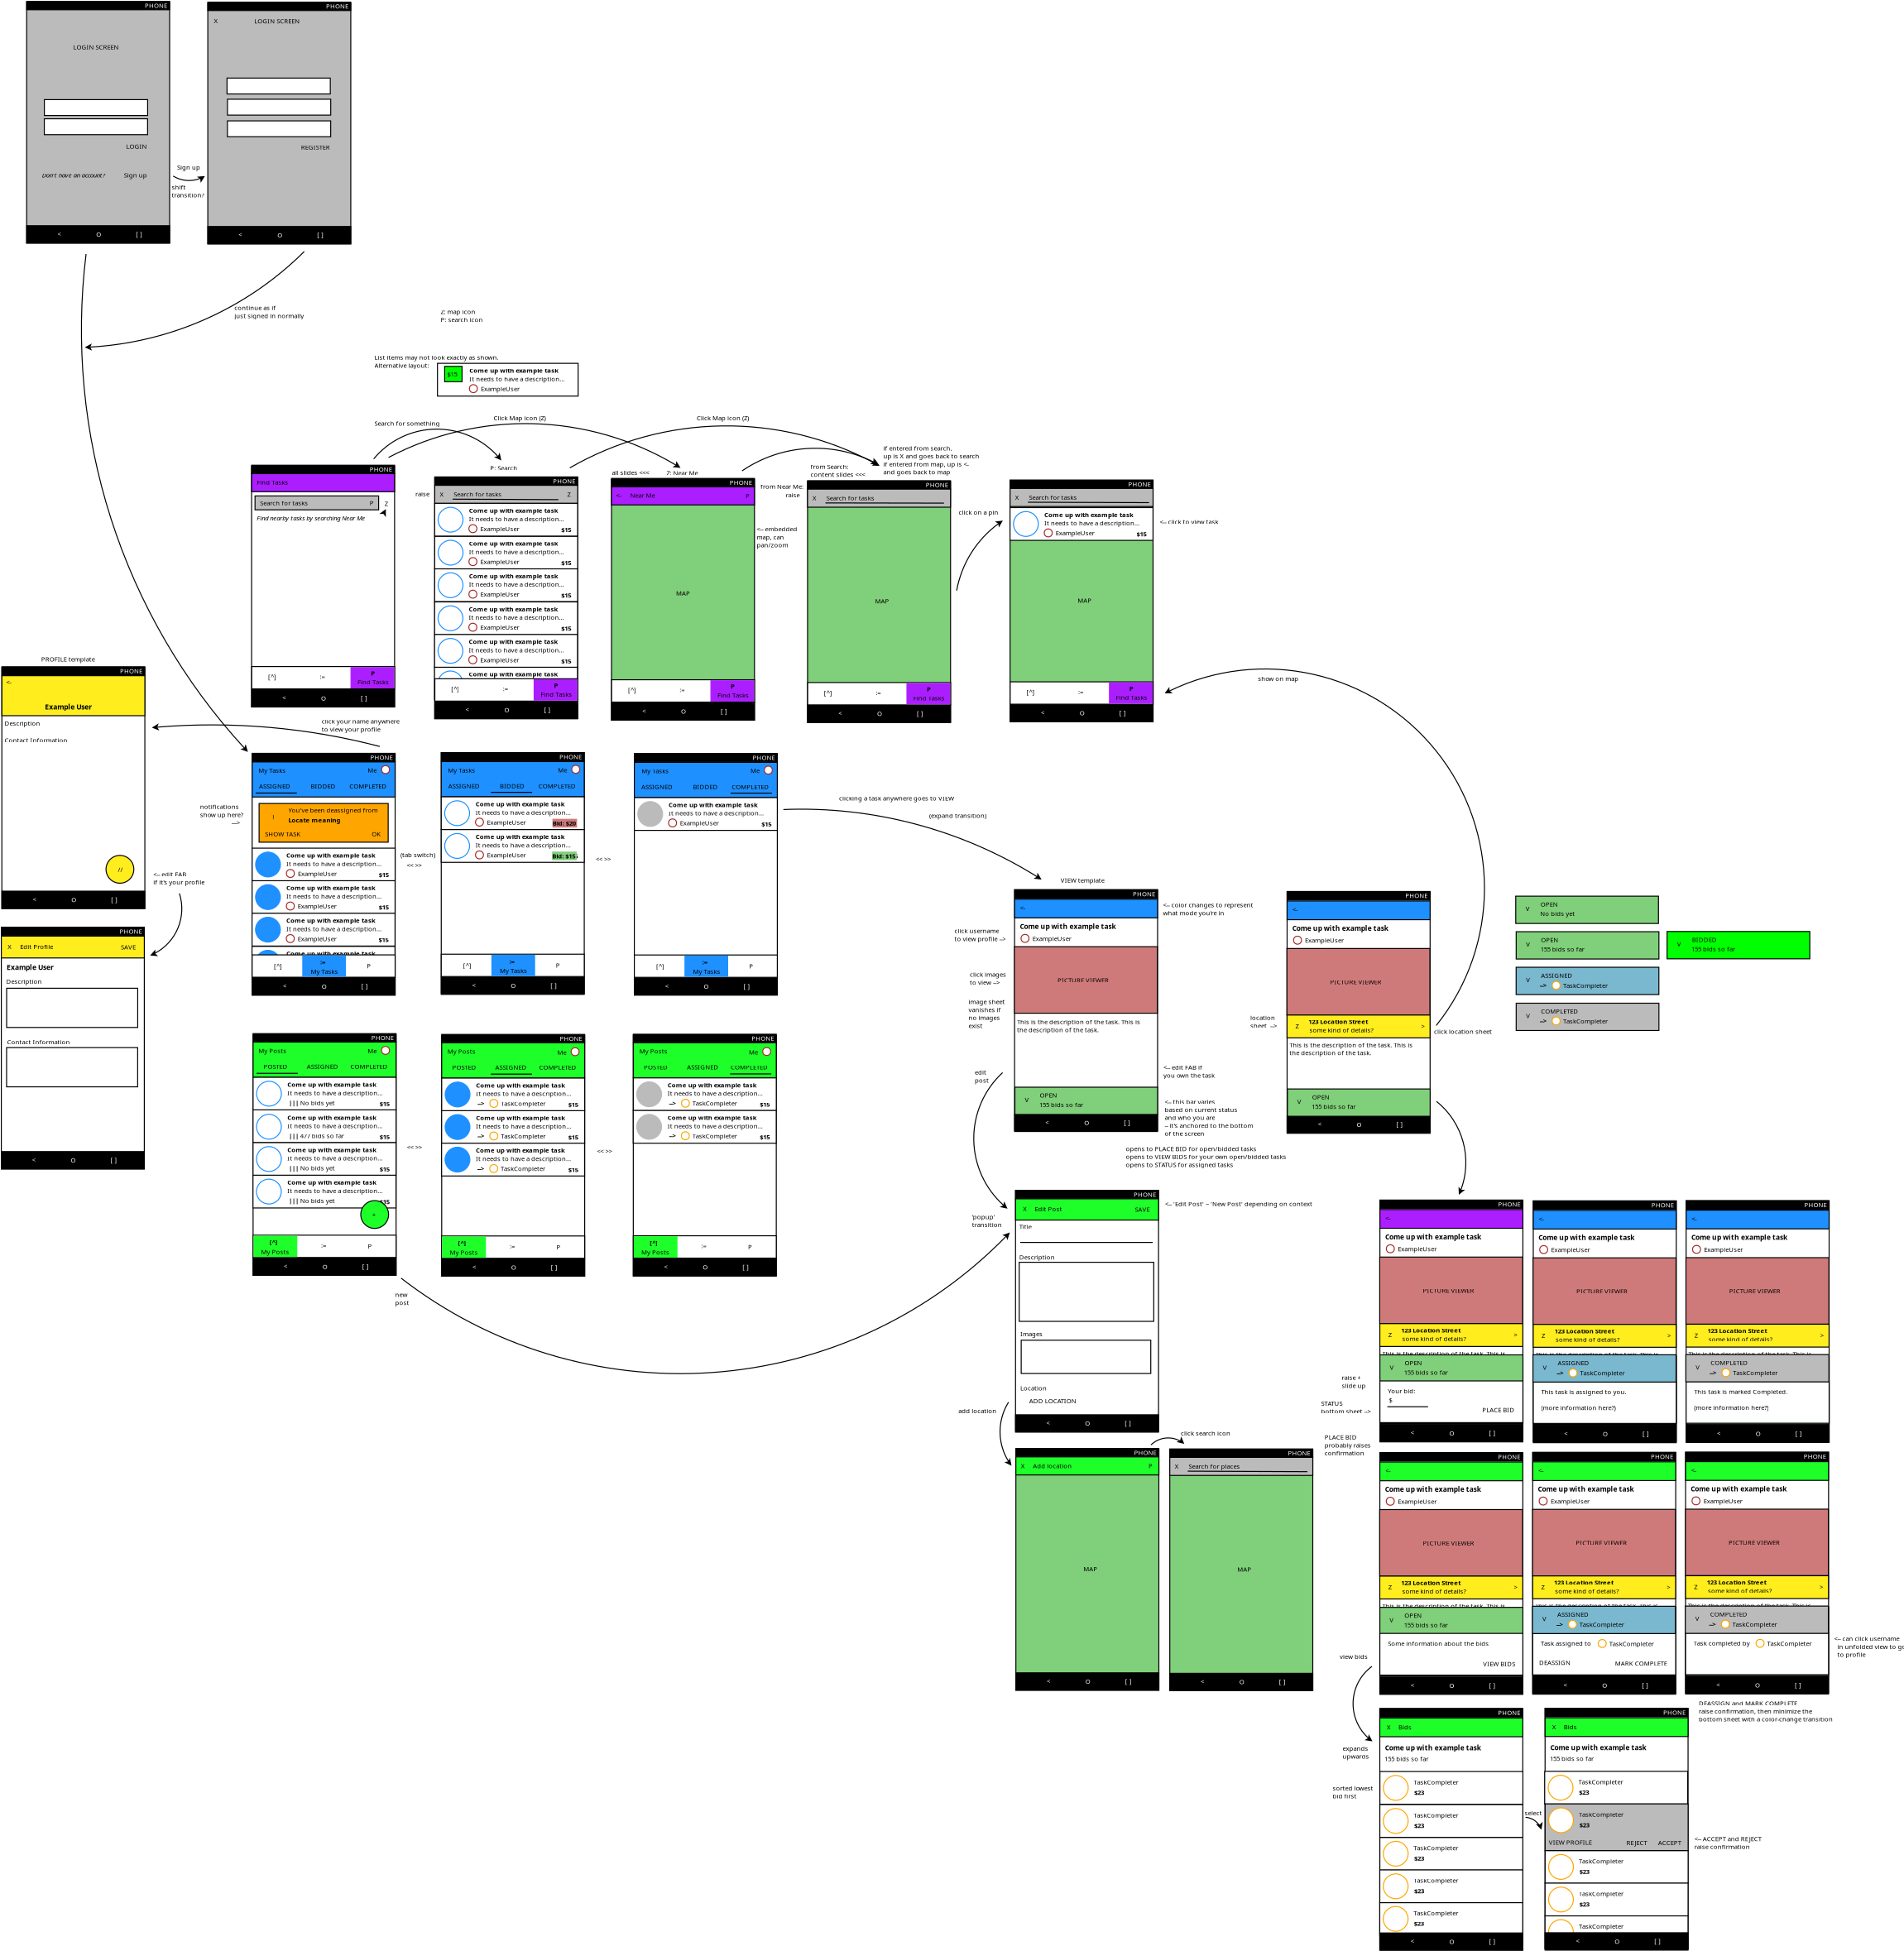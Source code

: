 <?xml version="1.0" encoding="UTF-8"?>
<dia:diagram xmlns:dia="http://www.lysator.liu.se/~alla/dia/">
  <dia:layer name="Background" visible="true" active="true">
    <dia:object type="Standard - Box" version="0" id="O0">
      <dia:attribute name="obj_pos">
        <dia:point val="129.315,96.01"/>
      </dia:attribute>
      <dia:attribute name="obj_bb">
        <dia:rectangle val="129.265,95.96;143.765,120.31"/>
      </dia:attribute>
      <dia:attribute name="elem_corner">
        <dia:point val="129.315,96.01"/>
      </dia:attribute>
      <dia:attribute name="elem_width">
        <dia:real val="14.4"/>
      </dia:attribute>
      <dia:attribute name="elem_height">
        <dia:real val="24.25"/>
      </dia:attribute>
      <dia:attribute name="show_background">
        <dia:boolean val="true"/>
      </dia:attribute>
    </dia:object>
    <dia:group>
      <dia:object type="Standard - Box" version="0" id="O1">
        <dia:attribute name="obj_pos">
          <dia:point val="129.31,115.54"/>
        </dia:attribute>
        <dia:attribute name="obj_bb">
          <dia:rectangle val="129.26,115.49;143.76,118.89"/>
        </dia:attribute>
        <dia:attribute name="elem_corner">
          <dia:point val="129.31,115.54"/>
        </dia:attribute>
        <dia:attribute name="elem_width">
          <dia:real val="14.4"/>
        </dia:attribute>
        <dia:attribute name="elem_height">
          <dia:real val="3.3"/>
        </dia:attribute>
        <dia:attribute name="show_background">
          <dia:boolean val="true"/>
        </dia:attribute>
      </dia:object>
      <dia:object type="Standard - Ellipse" version="0" id="O2">
        <dia:attribute name="obj_pos">
          <dia:point val="129.66,115.94"/>
        </dia:attribute>
        <dia:attribute name="obj_bb">
          <dia:rectangle val="129.61,115.89;132.21,118.49"/>
        </dia:attribute>
        <dia:attribute name="elem_corner">
          <dia:point val="129.66,115.94"/>
        </dia:attribute>
        <dia:attribute name="elem_width">
          <dia:real val="2.5"/>
        </dia:attribute>
        <dia:attribute name="elem_height">
          <dia:real val="2.5"/>
        </dia:attribute>
        <dia:attribute name="border_width">
          <dia:real val="0.1"/>
        </dia:attribute>
        <dia:attribute name="border_color">
          <dia:color val="#ffa500"/>
        </dia:attribute>
        <dia:attribute name="aspect">
          <dia:enum val="2"/>
        </dia:attribute>
      </dia:object>
      <dia:object type="Standard - Text" version="1" id="O3">
        <dia:attribute name="obj_pos">
          <dia:point val="132.71,116.84"/>
        </dia:attribute>
        <dia:attribute name="obj_bb">
          <dia:rectangle val="132.71,116.245;137.445,116.993"/>
        </dia:attribute>
        <dia:attribute name="text">
          <dia:composite type="text">
            <dia:attribute name="string">
              <dia:string>#TaskCompleter#</dia:string>
            </dia:attribute>
            <dia:attribute name="font">
              <dia:font family="sans" style="0" name="Helvetica"/>
            </dia:attribute>
            <dia:attribute name="height">
              <dia:real val="0.8"/>
            </dia:attribute>
            <dia:attribute name="pos">
              <dia:point val="132.71,116.84"/>
            </dia:attribute>
            <dia:attribute name="color">
              <dia:color val="#000000"/>
            </dia:attribute>
            <dia:attribute name="alignment">
              <dia:enum val="0"/>
            </dia:attribute>
          </dia:composite>
        </dia:attribute>
        <dia:attribute name="valign">
          <dia:enum val="3"/>
        </dia:attribute>
      </dia:object>
      <dia:object type="Standard - Text" version="1" id="O4">
        <dia:attribute name="obj_pos">
          <dia:point val="132.76,117.89"/>
        </dia:attribute>
        <dia:attribute name="obj_bb">
          <dia:rectangle val="132.76,117.295;134.095,118.043"/>
        </dia:attribute>
        <dia:attribute name="text">
          <dia:composite type="text">
            <dia:attribute name="string">
              <dia:string>#$23#</dia:string>
            </dia:attribute>
            <dia:attribute name="font">
              <dia:font family="sans" style="80" name="Helvetica-Bold"/>
            </dia:attribute>
            <dia:attribute name="height">
              <dia:real val="0.8"/>
            </dia:attribute>
            <dia:attribute name="pos">
              <dia:point val="132.76,117.89"/>
            </dia:attribute>
            <dia:attribute name="color">
              <dia:color val="#000000"/>
            </dia:attribute>
            <dia:attribute name="alignment">
              <dia:enum val="0"/>
            </dia:attribute>
          </dia:composite>
        </dia:attribute>
        <dia:attribute name="valign">
          <dia:enum val="3"/>
        </dia:attribute>
      </dia:object>
    </dia:group>
    <dia:object type="Standard - Box" version="0" id="O5">
      <dia:attribute name="obj_pos">
        <dia:point val="34.14,-27.94"/>
      </dia:attribute>
      <dia:attribute name="obj_bb">
        <dia:rectangle val="34.09,-27.99;48.59,-3.64"/>
      </dia:attribute>
      <dia:attribute name="elem_corner">
        <dia:point val="34.14,-27.94"/>
      </dia:attribute>
      <dia:attribute name="elem_width">
        <dia:real val="14.4"/>
      </dia:attribute>
      <dia:attribute name="elem_height">
        <dia:real val="24.25"/>
      </dia:attribute>
      <dia:attribute name="show_background">
        <dia:boolean val="true"/>
      </dia:attribute>
    </dia:object>
    <dia:group>
      <dia:object type="Standard - Box" version="0" id="O6">
        <dia:attribute name="obj_pos">
          <dia:point val="34.115,-8.89"/>
        </dia:attribute>
        <dia:attribute name="obj_bb">
          <dia:rectangle val="34.065,-8.94;48.565,-5.54"/>
        </dia:attribute>
        <dia:attribute name="elem_corner">
          <dia:point val="34.115,-8.89"/>
        </dia:attribute>
        <dia:attribute name="elem_width">
          <dia:real val="14.4"/>
        </dia:attribute>
        <dia:attribute name="elem_height">
          <dia:real val="3.3"/>
        </dia:attribute>
        <dia:attribute name="show_background">
          <dia:boolean val="true"/>
        </dia:attribute>
      </dia:object>
      <dia:object type="Standard - Ellipse" version="0" id="O7">
        <dia:attribute name="obj_pos">
          <dia:point val="34.465,-8.49"/>
        </dia:attribute>
        <dia:attribute name="obj_bb">
          <dia:rectangle val="34.415,-8.54;37.015,-5.94"/>
        </dia:attribute>
        <dia:attribute name="elem_corner">
          <dia:point val="34.465,-8.49"/>
        </dia:attribute>
        <dia:attribute name="elem_width">
          <dia:real val="2.5"/>
        </dia:attribute>
        <dia:attribute name="elem_height">
          <dia:real val="2.5"/>
        </dia:attribute>
        <dia:attribute name="border_width">
          <dia:real val="0.1"/>
        </dia:attribute>
        <dia:attribute name="border_color">
          <dia:color val="#1e90ff"/>
        </dia:attribute>
        <dia:attribute name="aspect">
          <dia:enum val="2"/>
        </dia:attribute>
      </dia:object>
      <dia:object type="Standard - Text" version="1" id="O8">
        <dia:attribute name="obj_pos">
          <dia:point val="37.565,-7.94"/>
        </dia:attribute>
        <dia:attribute name="obj_bb">
          <dia:rectangle val="37.565,-8.535;47.555,-7.787"/>
        </dia:attribute>
        <dia:attribute name="text">
          <dia:composite type="text">
            <dia:attribute name="string">
              <dia:string>#Come up with example task#</dia:string>
            </dia:attribute>
            <dia:attribute name="font">
              <dia:font family="sans" style="80" name="Helvetica-Bold"/>
            </dia:attribute>
            <dia:attribute name="height">
              <dia:real val="0.8"/>
            </dia:attribute>
            <dia:attribute name="pos">
              <dia:point val="37.565,-7.94"/>
            </dia:attribute>
            <dia:attribute name="color">
              <dia:color val="#000000"/>
            </dia:attribute>
            <dia:attribute name="alignment">
              <dia:enum val="0"/>
            </dia:attribute>
          </dia:composite>
        </dia:attribute>
        <dia:attribute name="valign">
          <dia:enum val="3"/>
        </dia:attribute>
      </dia:object>
      <dia:object type="Standard - Text" version="1" id="O9">
        <dia:attribute name="obj_pos">
          <dia:point val="37.565,-7.09"/>
        </dia:attribute>
        <dia:attribute name="obj_bb">
          <dia:rectangle val="37.565,-7.685;47.76,-6.938"/>
        </dia:attribute>
        <dia:attribute name="text">
          <dia:composite type="text">
            <dia:attribute name="string">
              <dia:string>#It needs to have a description…#</dia:string>
            </dia:attribute>
            <dia:attribute name="font">
              <dia:font family="sans" style="0" name="Helvetica"/>
            </dia:attribute>
            <dia:attribute name="height">
              <dia:real val="0.8"/>
            </dia:attribute>
            <dia:attribute name="pos">
              <dia:point val="37.565,-7.09"/>
            </dia:attribute>
            <dia:attribute name="color">
              <dia:color val="#000000"/>
            </dia:attribute>
            <dia:attribute name="alignment">
              <dia:enum val="0"/>
            </dia:attribute>
          </dia:composite>
        </dia:attribute>
        <dia:attribute name="valign">
          <dia:enum val="3"/>
        </dia:attribute>
      </dia:object>
      <dia:object type="Standard - Ellipse" version="0" id="O10">
        <dia:attribute name="obj_pos">
          <dia:point val="37.565,-6.74"/>
        </dia:attribute>
        <dia:attribute name="obj_bb">
          <dia:rectangle val="37.515,-6.79;38.415,-5.89"/>
        </dia:attribute>
        <dia:attribute name="elem_corner">
          <dia:point val="37.565,-6.74"/>
        </dia:attribute>
        <dia:attribute name="elem_width">
          <dia:real val="0.8"/>
        </dia:attribute>
        <dia:attribute name="elem_height">
          <dia:real val="0.8"/>
        </dia:attribute>
        <dia:attribute name="border_width">
          <dia:real val="0.1"/>
        </dia:attribute>
        <dia:attribute name="border_color">
          <dia:color val="#a52a2a"/>
        </dia:attribute>
        <dia:attribute name="aspect">
          <dia:enum val="2"/>
        </dia:attribute>
      </dia:object>
      <dia:object type="Standard - Text" version="1" id="O11">
        <dia:attribute name="obj_pos">
          <dia:point val="38.715,-6.09"/>
        </dia:attribute>
        <dia:attribute name="obj_bb">
          <dia:rectangle val="38.715,-6.685;42.953,-5.938"/>
        </dia:attribute>
        <dia:attribute name="text">
          <dia:composite type="text">
            <dia:attribute name="string">
              <dia:string>#ExampleUser#</dia:string>
            </dia:attribute>
            <dia:attribute name="font">
              <dia:font family="sans" style="0" name="Helvetica"/>
            </dia:attribute>
            <dia:attribute name="height">
              <dia:real val="0.8"/>
            </dia:attribute>
            <dia:attribute name="pos">
              <dia:point val="38.715,-6.09"/>
            </dia:attribute>
            <dia:attribute name="color">
              <dia:color val="#000000"/>
            </dia:attribute>
            <dia:attribute name="alignment">
              <dia:enum val="0"/>
            </dia:attribute>
          </dia:composite>
        </dia:attribute>
        <dia:attribute name="valign">
          <dia:enum val="3"/>
        </dia:attribute>
      </dia:object>
      <dia:object type="Standard - Text" version="1" id="O12">
        <dia:attribute name="obj_pos">
          <dia:point val="46.865,-5.99"/>
        </dia:attribute>
        <dia:attribute name="obj_bb">
          <dia:rectangle val="46.865,-6.585;48.2,-5.838"/>
        </dia:attribute>
        <dia:attribute name="text">
          <dia:composite type="text">
            <dia:attribute name="string">
              <dia:string>#$15#</dia:string>
            </dia:attribute>
            <dia:attribute name="font">
              <dia:font family="sans" style="80" name="Helvetica-Bold"/>
            </dia:attribute>
            <dia:attribute name="height">
              <dia:real val="0.8"/>
            </dia:attribute>
            <dia:attribute name="pos">
              <dia:point val="46.865,-5.99"/>
            </dia:attribute>
            <dia:attribute name="color">
              <dia:color val="#000000"/>
            </dia:attribute>
            <dia:attribute name="alignment">
              <dia:enum val="0"/>
            </dia:attribute>
          </dia:composite>
        </dia:attribute>
        <dia:attribute name="valign">
          <dia:enum val="3"/>
        </dia:attribute>
      </dia:object>
    </dia:group>
    <dia:object type="Standard - Box" version="0" id="O13">
      <dia:attribute name="obj_pos">
        <dia:point val="15.695,-29.12"/>
      </dia:attribute>
      <dia:attribute name="obj_bb">
        <dia:rectangle val="15.645,-29.17;30.145,-4.82"/>
      </dia:attribute>
      <dia:attribute name="elem_corner">
        <dia:point val="15.695,-29.12"/>
      </dia:attribute>
      <dia:attribute name="elem_width">
        <dia:real val="14.4"/>
      </dia:attribute>
      <dia:attribute name="elem_height">
        <dia:real val="24.25"/>
      </dia:attribute>
      <dia:attribute name="show_background">
        <dia:boolean val="true"/>
      </dia:attribute>
    </dia:object>
    <dia:object type="Standard - Box" version="0" id="O14">
      <dia:attribute name="obj_pos">
        <dia:point val="15.75,-0.1"/>
      </dia:attribute>
      <dia:attribute name="obj_bb">
        <dia:rectangle val="15.7,-0.15;30.2,24.2"/>
      </dia:attribute>
      <dia:attribute name="elem_corner">
        <dia:point val="15.75,-0.1"/>
      </dia:attribute>
      <dia:attribute name="elem_width">
        <dia:real val="14.4"/>
      </dia:attribute>
      <dia:attribute name="elem_height">
        <dia:real val="24.25"/>
      </dia:attribute>
      <dia:attribute name="show_background">
        <dia:boolean val="true"/>
      </dia:attribute>
    </dia:object>
    <dia:object type="Standard - Box" version="0" id="O15">
      <dia:attribute name="obj_pos">
        <dia:point val="34.795,-0.27"/>
      </dia:attribute>
      <dia:attribute name="obj_bb">
        <dia:rectangle val="34.745,-0.32;49.245,24.03"/>
      </dia:attribute>
      <dia:attribute name="elem_corner">
        <dia:point val="34.795,-0.27"/>
      </dia:attribute>
      <dia:attribute name="elem_width">
        <dia:real val="14.4"/>
      </dia:attribute>
      <dia:attribute name="elem_height">
        <dia:real val="24.25"/>
      </dia:attribute>
      <dia:attribute name="show_background">
        <dia:boolean val="true"/>
      </dia:attribute>
    </dia:object>
    <dia:group>
      <dia:object type="Standard - Box" version="0" id="O16">
        <dia:attribute name="obj_pos">
          <dia:point val="15.735,19.24"/>
        </dia:attribute>
        <dia:attribute name="obj_bb">
          <dia:rectangle val="15.685,19.19;30.185,22.59"/>
        </dia:attribute>
        <dia:attribute name="elem_corner">
          <dia:point val="15.735,19.24"/>
        </dia:attribute>
        <dia:attribute name="elem_width">
          <dia:real val="14.4"/>
        </dia:attribute>
        <dia:attribute name="elem_height">
          <dia:real val="3.3"/>
        </dia:attribute>
        <dia:attribute name="show_background">
          <dia:boolean val="true"/>
        </dia:attribute>
      </dia:object>
      <dia:object type="Standard - Ellipse" version="0" id="O17">
        <dia:attribute name="obj_pos">
          <dia:point val="16.085,19.64"/>
        </dia:attribute>
        <dia:attribute name="obj_bb">
          <dia:rectangle val="16.035,19.59;18.635,22.19"/>
        </dia:attribute>
        <dia:attribute name="elem_corner">
          <dia:point val="16.085,19.64"/>
        </dia:attribute>
        <dia:attribute name="elem_width">
          <dia:real val="2.5"/>
        </dia:attribute>
        <dia:attribute name="elem_height">
          <dia:real val="2.5"/>
        </dia:attribute>
        <dia:attribute name="border_width">
          <dia:real val="0.1"/>
        </dia:attribute>
        <dia:attribute name="border_color">
          <dia:color val="#1e90ff"/>
        </dia:attribute>
        <dia:attribute name="inner_color">
          <dia:color val="#1e90ff"/>
        </dia:attribute>
        <dia:attribute name="aspect">
          <dia:enum val="2"/>
        </dia:attribute>
      </dia:object>
      <dia:object type="Standard - Text" version="1" id="O18">
        <dia:attribute name="obj_pos">
          <dia:point val="19.185,20.19"/>
        </dia:attribute>
        <dia:attribute name="obj_bb">
          <dia:rectangle val="19.185,19.595;29.175,20.343"/>
        </dia:attribute>
        <dia:attribute name="text">
          <dia:composite type="text">
            <dia:attribute name="string">
              <dia:string>#Come up with example task#</dia:string>
            </dia:attribute>
            <dia:attribute name="font">
              <dia:font family="sans" style="80" name="Helvetica-Bold"/>
            </dia:attribute>
            <dia:attribute name="height">
              <dia:real val="0.8"/>
            </dia:attribute>
            <dia:attribute name="pos">
              <dia:point val="19.185,20.19"/>
            </dia:attribute>
            <dia:attribute name="color">
              <dia:color val="#000000"/>
            </dia:attribute>
            <dia:attribute name="alignment">
              <dia:enum val="0"/>
            </dia:attribute>
          </dia:composite>
        </dia:attribute>
        <dia:attribute name="valign">
          <dia:enum val="3"/>
        </dia:attribute>
      </dia:object>
      <dia:object type="Standard - Text" version="1" id="O19">
        <dia:attribute name="obj_pos">
          <dia:point val="19.185,21.04"/>
        </dia:attribute>
        <dia:attribute name="obj_bb">
          <dia:rectangle val="19.185,20.445;29.38,21.192"/>
        </dia:attribute>
        <dia:attribute name="text">
          <dia:composite type="text">
            <dia:attribute name="string">
              <dia:string>#It needs to have a description…#</dia:string>
            </dia:attribute>
            <dia:attribute name="font">
              <dia:font family="sans" style="0" name="Helvetica"/>
            </dia:attribute>
            <dia:attribute name="height">
              <dia:real val="0.8"/>
            </dia:attribute>
            <dia:attribute name="pos">
              <dia:point val="19.185,21.04"/>
            </dia:attribute>
            <dia:attribute name="color">
              <dia:color val="#000000"/>
            </dia:attribute>
            <dia:attribute name="alignment">
              <dia:enum val="0"/>
            </dia:attribute>
          </dia:composite>
        </dia:attribute>
        <dia:attribute name="valign">
          <dia:enum val="3"/>
        </dia:attribute>
      </dia:object>
      <dia:object type="Standard - Ellipse" version="0" id="O20">
        <dia:attribute name="obj_pos">
          <dia:point val="19.185,21.39"/>
        </dia:attribute>
        <dia:attribute name="obj_bb">
          <dia:rectangle val="19.135,21.34;20.035,22.24"/>
        </dia:attribute>
        <dia:attribute name="elem_corner">
          <dia:point val="19.185,21.39"/>
        </dia:attribute>
        <dia:attribute name="elem_width">
          <dia:real val="0.8"/>
        </dia:attribute>
        <dia:attribute name="elem_height">
          <dia:real val="0.8"/>
        </dia:attribute>
        <dia:attribute name="border_width">
          <dia:real val="0.1"/>
        </dia:attribute>
        <dia:attribute name="border_color">
          <dia:color val="#a52a2a"/>
        </dia:attribute>
        <dia:attribute name="aspect">
          <dia:enum val="2"/>
        </dia:attribute>
      </dia:object>
      <dia:object type="Standard - Text" version="1" id="O21">
        <dia:attribute name="obj_pos">
          <dia:point val="20.335,22.04"/>
        </dia:attribute>
        <dia:attribute name="obj_bb">
          <dia:rectangle val="20.335,21.445;24.573,22.192"/>
        </dia:attribute>
        <dia:attribute name="text">
          <dia:composite type="text">
            <dia:attribute name="string">
              <dia:string>#ExampleUser#</dia:string>
            </dia:attribute>
            <dia:attribute name="font">
              <dia:font family="sans" style="0" name="Helvetica"/>
            </dia:attribute>
            <dia:attribute name="height">
              <dia:real val="0.8"/>
            </dia:attribute>
            <dia:attribute name="pos">
              <dia:point val="20.335,22.04"/>
            </dia:attribute>
            <dia:attribute name="color">
              <dia:color val="#000000"/>
            </dia:attribute>
            <dia:attribute name="alignment">
              <dia:enum val="0"/>
            </dia:attribute>
          </dia:composite>
        </dia:attribute>
        <dia:attribute name="valign">
          <dia:enum val="3"/>
        </dia:attribute>
      </dia:object>
      <dia:object type="Standard - Text" version="1" id="O22">
        <dia:attribute name="obj_pos">
          <dia:point val="28.485,22.14"/>
        </dia:attribute>
        <dia:attribute name="obj_bb">
          <dia:rectangle val="28.485,21.545;29.82,22.293"/>
        </dia:attribute>
        <dia:attribute name="text">
          <dia:composite type="text">
            <dia:attribute name="string">
              <dia:string>#$15#</dia:string>
            </dia:attribute>
            <dia:attribute name="font">
              <dia:font family="sans" style="80" name="Helvetica-Bold"/>
            </dia:attribute>
            <dia:attribute name="height">
              <dia:real val="0.8"/>
            </dia:attribute>
            <dia:attribute name="pos">
              <dia:point val="28.485,22.14"/>
            </dia:attribute>
            <dia:attribute name="color">
              <dia:color val="#000000"/>
            </dia:attribute>
            <dia:attribute name="alignment">
              <dia:enum val="0"/>
            </dia:attribute>
          </dia:composite>
        </dia:attribute>
        <dia:attribute name="valign">
          <dia:enum val="3"/>
        </dia:attribute>
      </dia:object>
    </dia:group>
    <dia:object type="Standard - Box" version="0" id="O23">
      <dia:attribute name="obj_pos">
        <dia:point val="15.75,0.65"/>
      </dia:attribute>
      <dia:attribute name="obj_bb">
        <dia:rectangle val="15.7,0.6;30.2,4.25"/>
      </dia:attribute>
      <dia:attribute name="elem_corner">
        <dia:point val="15.75,0.65"/>
      </dia:attribute>
      <dia:attribute name="elem_width">
        <dia:real val="14.4"/>
      </dia:attribute>
      <dia:attribute name="elem_height">
        <dia:real val="3.55"/>
      </dia:attribute>
      <dia:attribute name="border_width">
        <dia:real val="0.1"/>
      </dia:attribute>
      <dia:attribute name="inner_color">
        <dia:color val="#1e90ff"/>
      </dia:attribute>
      <dia:attribute name="show_background">
        <dia:boolean val="true"/>
      </dia:attribute>
    </dia:object>
    <dia:object type="Standard - Text" version="1" id="O24">
      <dia:attribute name="obj_pos">
        <dia:point val="16.375,1.75"/>
      </dia:attribute>
      <dia:attribute name="obj_bb">
        <dia:rectangle val="16.375,1.155;19.223,1.903"/>
      </dia:attribute>
      <dia:attribute name="text">
        <dia:composite type="text">
          <dia:attribute name="string">
            <dia:string>#My Tasks#</dia:string>
          </dia:attribute>
          <dia:attribute name="font">
            <dia:font family="sans" style="0" name="Helvetica"/>
          </dia:attribute>
          <dia:attribute name="height">
            <dia:real val="0.8"/>
          </dia:attribute>
          <dia:attribute name="pos">
            <dia:point val="16.375,1.75"/>
          </dia:attribute>
          <dia:attribute name="color">
            <dia:color val="#000000"/>
          </dia:attribute>
          <dia:attribute name="alignment">
            <dia:enum val="0"/>
          </dia:attribute>
        </dia:composite>
      </dia:attribute>
      <dia:attribute name="valign">
        <dia:enum val="3"/>
      </dia:attribute>
    </dia:object>
    <dia:object type="Standard - Text" version="1" id="O25">
      <dia:attribute name="obj_pos">
        <dia:point val="16.45,3.35"/>
      </dia:attribute>
      <dia:attribute name="obj_bb">
        <dia:rectangle val="16.45,2.755;19.765,3.502"/>
      </dia:attribute>
      <dia:attribute name="text">
        <dia:composite type="text">
          <dia:attribute name="string">
            <dia:string>#ASSIGNED#</dia:string>
          </dia:attribute>
          <dia:attribute name="font">
            <dia:font family="sans" style="0" name="Helvetica"/>
          </dia:attribute>
          <dia:attribute name="height">
            <dia:real val="0.8"/>
          </dia:attribute>
          <dia:attribute name="pos">
            <dia:point val="16.45,3.35"/>
          </dia:attribute>
          <dia:attribute name="color">
            <dia:color val="#000000"/>
          </dia:attribute>
          <dia:attribute name="alignment">
            <dia:enum val="0"/>
          </dia:attribute>
        </dia:composite>
      </dia:attribute>
      <dia:attribute name="valign">
        <dia:enum val="3"/>
      </dia:attribute>
    </dia:object>
    <dia:object type="Standard - Text" version="1" id="O26">
      <dia:attribute name="obj_pos">
        <dia:point val="21.65,3.35"/>
      </dia:attribute>
      <dia:attribute name="obj_bb">
        <dia:rectangle val="21.65,2.755;24.163,3.502"/>
      </dia:attribute>
      <dia:attribute name="text">
        <dia:composite type="text">
          <dia:attribute name="string">
            <dia:string>#BIDDED#</dia:string>
          </dia:attribute>
          <dia:attribute name="font">
            <dia:font family="sans" style="0" name="Helvetica"/>
          </dia:attribute>
          <dia:attribute name="height">
            <dia:real val="0.8"/>
          </dia:attribute>
          <dia:attribute name="pos">
            <dia:point val="21.65,3.35"/>
          </dia:attribute>
          <dia:attribute name="color">
            <dia:color val="#000000"/>
          </dia:attribute>
          <dia:attribute name="alignment">
            <dia:enum val="0"/>
          </dia:attribute>
        </dia:composite>
      </dia:attribute>
      <dia:attribute name="valign">
        <dia:enum val="3"/>
      </dia:attribute>
    </dia:object>
    <dia:object type="Standard - Text" version="1" id="O27">
      <dia:attribute name="obj_pos">
        <dia:point val="25.55,3.35"/>
      </dia:attribute>
      <dia:attribute name="obj_bb">
        <dia:rectangle val="25.55,2.755;29.49,3.502"/>
      </dia:attribute>
      <dia:attribute name="text">
        <dia:composite type="text">
          <dia:attribute name="string">
            <dia:string>#COMPLETED#</dia:string>
          </dia:attribute>
          <dia:attribute name="font">
            <dia:font family="sans" style="0" name="Helvetica"/>
          </dia:attribute>
          <dia:attribute name="height">
            <dia:real val="0.8"/>
          </dia:attribute>
          <dia:attribute name="pos">
            <dia:point val="25.55,3.35"/>
          </dia:attribute>
          <dia:attribute name="color">
            <dia:color val="#000000"/>
          </dia:attribute>
          <dia:attribute name="alignment">
            <dia:enum val="0"/>
          </dia:attribute>
        </dia:composite>
      </dia:attribute>
      <dia:attribute name="valign">
        <dia:enum val="3"/>
      </dia:attribute>
    </dia:object>
    <dia:object type="Standard - Line" version="0" id="O28">
      <dia:attribute name="obj_pos">
        <dia:point val="16.1,3.8"/>
      </dia:attribute>
      <dia:attribute name="obj_bb">
        <dia:rectangle val="16.05,3.75;20.3,3.85"/>
      </dia:attribute>
      <dia:attribute name="conn_endpoints">
        <dia:point val="16.1,3.8"/>
        <dia:point val="20.25,3.8"/>
      </dia:attribute>
      <dia:attribute name="numcp">
        <dia:int val="1"/>
      </dia:attribute>
    </dia:object>
    <dia:object type="Standard - Box" version="0" id="O29">
      <dia:attribute name="obj_pos">
        <dia:point val="16.45,4.85"/>
      </dia:attribute>
      <dia:attribute name="obj_bb">
        <dia:rectangle val="16.4,4.8;29.5,8.8"/>
      </dia:attribute>
      <dia:attribute name="elem_corner">
        <dia:point val="16.45,4.85"/>
      </dia:attribute>
      <dia:attribute name="elem_width">
        <dia:real val="13"/>
      </dia:attribute>
      <dia:attribute name="elem_height">
        <dia:real val="3.9"/>
      </dia:attribute>
      <dia:attribute name="border_width">
        <dia:real val="0.1"/>
      </dia:attribute>
      <dia:attribute name="inner_color">
        <dia:color val="#ffa500"/>
      </dia:attribute>
      <dia:attribute name="show_background">
        <dia:boolean val="true"/>
      </dia:attribute>
    </dia:object>
    <dia:object type="Standard - Text" version="1" id="O30">
      <dia:attribute name="obj_pos">
        <dia:point val="19.4,5.75"/>
      </dia:attribute>
      <dia:attribute name="obj_bb">
        <dia:rectangle val="19.4,5.155;28.802,5.902"/>
      </dia:attribute>
      <dia:attribute name="text">
        <dia:composite type="text">
          <dia:attribute name="string">
            <dia:string>#You've been deassigned from#</dia:string>
          </dia:attribute>
          <dia:attribute name="font">
            <dia:font family="sans" style="0" name="Helvetica"/>
          </dia:attribute>
          <dia:attribute name="height">
            <dia:real val="0.8"/>
          </dia:attribute>
          <dia:attribute name="pos">
            <dia:point val="19.4,5.75"/>
          </dia:attribute>
          <dia:attribute name="color">
            <dia:color val="#000000"/>
          </dia:attribute>
          <dia:attribute name="alignment">
            <dia:enum val="0"/>
          </dia:attribute>
        </dia:composite>
      </dia:attribute>
      <dia:attribute name="valign">
        <dia:enum val="3"/>
      </dia:attribute>
    </dia:object>
    <dia:object type="Standard - Text" version="1" id="O31">
      <dia:attribute name="obj_pos">
        <dia:point val="17.8,6.45"/>
      </dia:attribute>
      <dia:attribute name="obj_bb">
        <dia:rectangle val="17.8,5.855;18.058,6.603"/>
      </dia:attribute>
      <dia:attribute name="text">
        <dia:composite type="text">
          <dia:attribute name="string">
            <dia:string>#!#</dia:string>
          </dia:attribute>
          <dia:attribute name="font">
            <dia:font family="sans" style="0" name="Helvetica"/>
          </dia:attribute>
          <dia:attribute name="height">
            <dia:real val="0.8"/>
          </dia:attribute>
          <dia:attribute name="pos">
            <dia:point val="17.8,6.45"/>
          </dia:attribute>
          <dia:attribute name="color">
            <dia:color val="#000000"/>
          </dia:attribute>
          <dia:attribute name="alignment">
            <dia:enum val="0"/>
          </dia:attribute>
        </dia:composite>
      </dia:attribute>
      <dia:attribute name="valign">
        <dia:enum val="3"/>
      </dia:attribute>
    </dia:object>
    <dia:object type="Standard - Text" version="1" id="O32">
      <dia:attribute name="obj_pos">
        <dia:point val="19.4,6.75"/>
      </dia:attribute>
      <dia:attribute name="obj_bb">
        <dia:rectangle val="19.4,6.155;25.145,6.902"/>
      </dia:attribute>
      <dia:attribute name="text">
        <dia:composite type="text">
          <dia:attribute name="string">
            <dia:string>#Locate meaning#</dia:string>
          </dia:attribute>
          <dia:attribute name="font">
            <dia:font family="sans" style="80" name="Helvetica-Bold"/>
          </dia:attribute>
          <dia:attribute name="height">
            <dia:real val="0.8"/>
          </dia:attribute>
          <dia:attribute name="pos">
            <dia:point val="19.4,6.75"/>
          </dia:attribute>
          <dia:attribute name="color">
            <dia:color val="#000000"/>
          </dia:attribute>
          <dia:attribute name="alignment">
            <dia:enum val="0"/>
          </dia:attribute>
        </dia:composite>
      </dia:attribute>
      <dia:attribute name="valign">
        <dia:enum val="3"/>
      </dia:attribute>
    </dia:object>
    <dia:object type="Standard - Text" version="1" id="O33">
      <dia:attribute name="obj_pos">
        <dia:point val="17.05,8.15"/>
      </dia:attribute>
      <dia:attribute name="obj_bb">
        <dia:rectangle val="17.05,7.555;20.885,8.303"/>
      </dia:attribute>
      <dia:attribute name="text">
        <dia:composite type="text">
          <dia:attribute name="string">
            <dia:string>#SHOW TASK#</dia:string>
          </dia:attribute>
          <dia:attribute name="font">
            <dia:font family="sans" style="0" name="Helvetica"/>
          </dia:attribute>
          <dia:attribute name="height">
            <dia:real val="0.8"/>
          </dia:attribute>
          <dia:attribute name="pos">
            <dia:point val="17.05,8.15"/>
          </dia:attribute>
          <dia:attribute name="color">
            <dia:color val="#000000"/>
          </dia:attribute>
          <dia:attribute name="alignment">
            <dia:enum val="0"/>
          </dia:attribute>
        </dia:composite>
      </dia:attribute>
      <dia:attribute name="valign">
        <dia:enum val="3"/>
      </dia:attribute>
    </dia:object>
    <dia:object type="Standard - Text" version="1" id="O34">
      <dia:attribute name="obj_pos">
        <dia:point val="27.8,8.15"/>
      </dia:attribute>
      <dia:attribute name="obj_bb">
        <dia:rectangle val="27.8,7.555;28.725,8.303"/>
      </dia:attribute>
      <dia:attribute name="text">
        <dia:composite type="text">
          <dia:attribute name="string">
            <dia:string>#OK#</dia:string>
          </dia:attribute>
          <dia:attribute name="font">
            <dia:font family="sans" style="0" name="Helvetica"/>
          </dia:attribute>
          <dia:attribute name="height">
            <dia:real val="0.8"/>
          </dia:attribute>
          <dia:attribute name="pos">
            <dia:point val="27.8,8.15"/>
          </dia:attribute>
          <dia:attribute name="color">
            <dia:color val="#000000"/>
          </dia:attribute>
          <dia:attribute name="alignment">
            <dia:enum val="0"/>
          </dia:attribute>
        </dia:composite>
      </dia:attribute>
      <dia:attribute name="valign">
        <dia:enum val="3"/>
      </dia:attribute>
    </dia:object>
    <dia:object type="Standard - Box" version="0" id="O35">
      <dia:attribute name="obj_pos">
        <dia:point val="15.75,20.1"/>
      </dia:attribute>
      <dia:attribute name="obj_bb">
        <dia:rectangle val="15.7,20.05;30.2,22.4"/>
      </dia:attribute>
      <dia:attribute name="elem_corner">
        <dia:point val="15.75,20.1"/>
      </dia:attribute>
      <dia:attribute name="elem_width">
        <dia:real val="14.4"/>
      </dia:attribute>
      <dia:attribute name="elem_height">
        <dia:real val="2.25"/>
      </dia:attribute>
      <dia:attribute name="show_background">
        <dia:boolean val="true"/>
      </dia:attribute>
    </dia:object>
    <dia:object type="Standard - Box" version="0" id="O36">
      <dia:attribute name="obj_pos">
        <dia:point val="20.85,20.2"/>
      </dia:attribute>
      <dia:attribute name="obj_bb">
        <dia:rectangle val="20.8,20.15;25.2,22.3"/>
      </dia:attribute>
      <dia:attribute name="elem_corner">
        <dia:point val="20.85,20.2"/>
      </dia:attribute>
      <dia:attribute name="elem_width">
        <dia:real val="4.3"/>
      </dia:attribute>
      <dia:attribute name="elem_height">
        <dia:real val="2.05"/>
      </dia:attribute>
      <dia:attribute name="border_width">
        <dia:real val="0.1"/>
      </dia:attribute>
      <dia:attribute name="border_color">
        <dia:color val="#1e90ff"/>
      </dia:attribute>
      <dia:attribute name="inner_color">
        <dia:color val="#1e90ff"/>
      </dia:attribute>
      <dia:attribute name="show_background">
        <dia:boolean val="true"/>
      </dia:attribute>
    </dia:object>
    <dia:object type="Standard - Text" version="1" id="O37">
      <dia:attribute name="obj_pos">
        <dia:point val="17.95,21.45"/>
      </dia:attribute>
      <dia:attribute name="obj_bb">
        <dia:rectangle val="17.95,20.855;18.988,21.602"/>
      </dia:attribute>
      <dia:attribute name="text">
        <dia:composite type="text">
          <dia:attribute name="string">
            <dia:string>#[^]#</dia:string>
          </dia:attribute>
          <dia:attribute name="font">
            <dia:font family="sans" style="0" name="Helvetica"/>
          </dia:attribute>
          <dia:attribute name="height">
            <dia:real val="0.8"/>
          </dia:attribute>
          <dia:attribute name="pos">
            <dia:point val="17.95,21.45"/>
          </dia:attribute>
          <dia:attribute name="color">
            <dia:color val="#000000"/>
          </dia:attribute>
          <dia:attribute name="alignment">
            <dia:enum val="0"/>
          </dia:attribute>
        </dia:composite>
      </dia:attribute>
      <dia:attribute name="valign">
        <dia:enum val="3"/>
      </dia:attribute>
    </dia:object>
    <dia:object type="Standard - Text" version="1" id="O38">
      <dia:attribute name="obj_pos">
        <dia:point val="22.6,21.05"/>
      </dia:attribute>
      <dia:attribute name="obj_bb">
        <dia:rectangle val="22.6,20.455;23.392,21.203"/>
      </dia:attribute>
      <dia:attribute name="text">
        <dia:composite type="text">
          <dia:attribute name="string">
            <dia:string>#:=#</dia:string>
          </dia:attribute>
          <dia:attribute name="font">
            <dia:font family="sans" style="80" name="Helvetica-Bold"/>
          </dia:attribute>
          <dia:attribute name="height">
            <dia:real val="0.8"/>
          </dia:attribute>
          <dia:attribute name="pos">
            <dia:point val="22.6,21.05"/>
          </dia:attribute>
          <dia:attribute name="color">
            <dia:color val="#000000"/>
          </dia:attribute>
          <dia:attribute name="alignment">
            <dia:enum val="0"/>
          </dia:attribute>
        </dia:composite>
      </dia:attribute>
      <dia:attribute name="valign">
        <dia:enum val="3"/>
      </dia:attribute>
    </dia:object>
    <dia:object type="Standard - Text" version="1" id="O39">
      <dia:attribute name="obj_pos">
        <dia:point val="27.3,21.45"/>
      </dia:attribute>
      <dia:attribute name="obj_bb">
        <dia:rectangle val="27.3,20.855;27.685,21.602"/>
      </dia:attribute>
      <dia:attribute name="text">
        <dia:composite type="text">
          <dia:attribute name="string">
            <dia:string>#P#</dia:string>
          </dia:attribute>
          <dia:attribute name="font">
            <dia:font family="sans" style="0" name="Helvetica"/>
          </dia:attribute>
          <dia:attribute name="height">
            <dia:real val="0.8"/>
          </dia:attribute>
          <dia:attribute name="pos">
            <dia:point val="27.3,21.45"/>
          </dia:attribute>
          <dia:attribute name="color">
            <dia:color val="#000000"/>
          </dia:attribute>
          <dia:attribute name="alignment">
            <dia:enum val="0"/>
          </dia:attribute>
        </dia:composite>
      </dia:attribute>
      <dia:attribute name="valign">
        <dia:enum val="3"/>
      </dia:attribute>
    </dia:object>
    <dia:group>
      <dia:object type="Standard - Box" version="0" id="O40">
        <dia:attribute name="obj_pos">
          <dia:point val="15.75,22.4"/>
        </dia:attribute>
        <dia:attribute name="obj_bb">
          <dia:rectangle val="15.7,22.35;30.2,24.2"/>
        </dia:attribute>
        <dia:attribute name="elem_corner">
          <dia:point val="15.75,22.4"/>
        </dia:attribute>
        <dia:attribute name="elem_width">
          <dia:real val="14.4"/>
        </dia:attribute>
        <dia:attribute name="elem_height">
          <dia:real val="1.75"/>
        </dia:attribute>
        <dia:attribute name="border_width">
          <dia:real val="0.1"/>
        </dia:attribute>
        <dia:attribute name="inner_color">
          <dia:color val="#000000"/>
        </dia:attribute>
        <dia:attribute name="show_background">
          <dia:boolean val="true"/>
        </dia:attribute>
      </dia:object>
      <dia:object type="Standard - Text" version="1" id="O41">
        <dia:attribute name="obj_pos">
          <dia:point val="18.85,23.45"/>
        </dia:attribute>
        <dia:attribute name="obj_bb">
          <dia:rectangle val="18.85,22.855;19.387,23.602"/>
        </dia:attribute>
        <dia:attribute name="text">
          <dia:composite type="text">
            <dia:attribute name="string">
              <dia:string>#&lt;#</dia:string>
            </dia:attribute>
            <dia:attribute name="font">
              <dia:font family="sans" style="0" name="Helvetica"/>
            </dia:attribute>
            <dia:attribute name="height">
              <dia:real val="0.8"/>
            </dia:attribute>
            <dia:attribute name="pos">
              <dia:point val="18.85,23.45"/>
            </dia:attribute>
            <dia:attribute name="color">
              <dia:color val="#ffffff"/>
            </dia:attribute>
            <dia:attribute name="alignment">
              <dia:enum val="0"/>
            </dia:attribute>
          </dia:composite>
        </dia:attribute>
        <dia:attribute name="valign">
          <dia:enum val="3"/>
        </dia:attribute>
      </dia:object>
      <dia:object type="Standard - Text" version="1" id="O42">
        <dia:attribute name="obj_pos">
          <dia:point val="22.75,23.5"/>
        </dia:attribute>
        <dia:attribute name="obj_bb">
          <dia:rectangle val="22.75,22.905;23.255,23.652"/>
        </dia:attribute>
        <dia:attribute name="text">
          <dia:composite type="text">
            <dia:attribute name="string">
              <dia:string>#O#</dia:string>
            </dia:attribute>
            <dia:attribute name="font">
              <dia:font family="sans" style="0" name="Helvetica"/>
            </dia:attribute>
            <dia:attribute name="height">
              <dia:real val="0.8"/>
            </dia:attribute>
            <dia:attribute name="pos">
              <dia:point val="22.75,23.5"/>
            </dia:attribute>
            <dia:attribute name="color">
              <dia:color val="#ffffff"/>
            </dia:attribute>
            <dia:attribute name="alignment">
              <dia:enum val="0"/>
            </dia:attribute>
          </dia:composite>
        </dia:attribute>
        <dia:attribute name="valign">
          <dia:enum val="3"/>
        </dia:attribute>
      </dia:object>
      <dia:object type="Standard - Text" version="1" id="O43">
        <dia:attribute name="obj_pos">
          <dia:point val="26.75,23.45"/>
        </dia:attribute>
        <dia:attribute name="obj_bb">
          <dia:rectangle val="26.75,22.855;27.453,23.602"/>
        </dia:attribute>
        <dia:attribute name="text">
          <dia:composite type="text">
            <dia:attribute name="string">
              <dia:string>#[ ]#</dia:string>
            </dia:attribute>
            <dia:attribute name="font">
              <dia:font family="sans" style="0" name="Helvetica"/>
            </dia:attribute>
            <dia:attribute name="height">
              <dia:real val="0.8"/>
            </dia:attribute>
            <dia:attribute name="pos">
              <dia:point val="26.75,23.45"/>
            </dia:attribute>
            <dia:attribute name="color">
              <dia:color val="#ffffff"/>
            </dia:attribute>
            <dia:attribute name="alignment">
              <dia:enum val="0"/>
            </dia:attribute>
          </dia:composite>
        </dia:attribute>
        <dia:attribute name="valign">
          <dia:enum val="3"/>
        </dia:attribute>
      </dia:object>
      <dia:object type="Standard - Box" version="0" id="O44">
        <dia:attribute name="obj_pos">
          <dia:point val="15.75,-0.2"/>
        </dia:attribute>
        <dia:attribute name="obj_bb">
          <dia:rectangle val="15.7,-0.25;30.2,0.7"/>
        </dia:attribute>
        <dia:attribute name="elem_corner">
          <dia:point val="15.75,-0.2"/>
        </dia:attribute>
        <dia:attribute name="elem_width">
          <dia:real val="14.4"/>
        </dia:attribute>
        <dia:attribute name="elem_height">
          <dia:real val="0.85"/>
        </dia:attribute>
        <dia:attribute name="border_width">
          <dia:real val="0.1"/>
        </dia:attribute>
        <dia:attribute name="inner_color">
          <dia:color val="#000000"/>
        </dia:attribute>
        <dia:attribute name="show_background">
          <dia:boolean val="true"/>
        </dia:attribute>
      </dia:object>
      <dia:object type="Standard - Text" version="1" id="O45">
        <dia:attribute name="obj_pos">
          <dia:point val="27.65,0.45"/>
        </dia:attribute>
        <dia:attribute name="obj_bb">
          <dia:rectangle val="27.65,-0.145;29.907,0.603"/>
        </dia:attribute>
        <dia:attribute name="text">
          <dia:composite type="text">
            <dia:attribute name="string">
              <dia:string>#PHONE#</dia:string>
            </dia:attribute>
            <dia:attribute name="font">
              <dia:font family="sans" style="0" name="Helvetica"/>
            </dia:attribute>
            <dia:attribute name="height">
              <dia:real val="0.8"/>
            </dia:attribute>
            <dia:attribute name="pos">
              <dia:point val="27.65,0.45"/>
            </dia:attribute>
            <dia:attribute name="color">
              <dia:color val="#ffffff"/>
            </dia:attribute>
            <dia:attribute name="alignment">
              <dia:enum val="0"/>
            </dia:attribute>
          </dia:composite>
        </dia:attribute>
        <dia:attribute name="valign">
          <dia:enum val="3"/>
        </dia:attribute>
      </dia:object>
    </dia:group>
    <dia:object type="Standard - Text" version="1" id="O46">
      <dia:attribute name="obj_pos">
        <dia:point val="21.65,22"/>
      </dia:attribute>
      <dia:attribute name="obj_bb">
        <dia:rectangle val="21.65,21.405;24.497,22.152"/>
      </dia:attribute>
      <dia:attribute name="text">
        <dia:composite type="text">
          <dia:attribute name="string">
            <dia:string>#My Tasks#</dia:string>
          </dia:attribute>
          <dia:attribute name="font">
            <dia:font family="sans" style="0" name="Helvetica"/>
          </dia:attribute>
          <dia:attribute name="height">
            <dia:real val="0.8"/>
          </dia:attribute>
          <dia:attribute name="pos">
            <dia:point val="21.65,22"/>
          </dia:attribute>
          <dia:attribute name="color">
            <dia:color val="#000000"/>
          </dia:attribute>
          <dia:attribute name="alignment">
            <dia:enum val="0"/>
          </dia:attribute>
        </dia:composite>
      </dia:attribute>
      <dia:attribute name="valign">
        <dia:enum val="3"/>
      </dia:attribute>
    </dia:object>
    <dia:group>
      <dia:object type="Standard - Box" version="0" id="O47">
        <dia:attribute name="obj_pos">
          <dia:point val="34.795,22.33"/>
        </dia:attribute>
        <dia:attribute name="obj_bb">
          <dia:rectangle val="34.745,22.28;49.245,24.13"/>
        </dia:attribute>
        <dia:attribute name="elem_corner">
          <dia:point val="34.795,22.33"/>
        </dia:attribute>
        <dia:attribute name="elem_width">
          <dia:real val="14.4"/>
        </dia:attribute>
        <dia:attribute name="elem_height">
          <dia:real val="1.75"/>
        </dia:attribute>
        <dia:attribute name="border_width">
          <dia:real val="0.1"/>
        </dia:attribute>
        <dia:attribute name="inner_color">
          <dia:color val="#000000"/>
        </dia:attribute>
        <dia:attribute name="show_background">
          <dia:boolean val="true"/>
        </dia:attribute>
      </dia:object>
      <dia:object type="Standard - Text" version="1" id="O48">
        <dia:attribute name="obj_pos">
          <dia:point val="37.895,23.38"/>
        </dia:attribute>
        <dia:attribute name="obj_bb">
          <dia:rectangle val="37.895,22.785;38.432,23.532"/>
        </dia:attribute>
        <dia:attribute name="text">
          <dia:composite type="text">
            <dia:attribute name="string">
              <dia:string>#&lt;#</dia:string>
            </dia:attribute>
            <dia:attribute name="font">
              <dia:font family="sans" style="0" name="Helvetica"/>
            </dia:attribute>
            <dia:attribute name="height">
              <dia:real val="0.8"/>
            </dia:attribute>
            <dia:attribute name="pos">
              <dia:point val="37.895,23.38"/>
            </dia:attribute>
            <dia:attribute name="color">
              <dia:color val="#ffffff"/>
            </dia:attribute>
            <dia:attribute name="alignment">
              <dia:enum val="0"/>
            </dia:attribute>
          </dia:composite>
        </dia:attribute>
        <dia:attribute name="valign">
          <dia:enum val="3"/>
        </dia:attribute>
      </dia:object>
      <dia:object type="Standard - Text" version="1" id="O49">
        <dia:attribute name="obj_pos">
          <dia:point val="41.795,23.43"/>
        </dia:attribute>
        <dia:attribute name="obj_bb">
          <dia:rectangle val="41.795,22.835;42.3,23.582"/>
        </dia:attribute>
        <dia:attribute name="text">
          <dia:composite type="text">
            <dia:attribute name="string">
              <dia:string>#O#</dia:string>
            </dia:attribute>
            <dia:attribute name="font">
              <dia:font family="sans" style="0" name="Helvetica"/>
            </dia:attribute>
            <dia:attribute name="height">
              <dia:real val="0.8"/>
            </dia:attribute>
            <dia:attribute name="pos">
              <dia:point val="41.795,23.43"/>
            </dia:attribute>
            <dia:attribute name="color">
              <dia:color val="#ffffff"/>
            </dia:attribute>
            <dia:attribute name="alignment">
              <dia:enum val="0"/>
            </dia:attribute>
          </dia:composite>
        </dia:attribute>
        <dia:attribute name="valign">
          <dia:enum val="3"/>
        </dia:attribute>
      </dia:object>
      <dia:object type="Standard - Text" version="1" id="O50">
        <dia:attribute name="obj_pos">
          <dia:point val="45.795,23.38"/>
        </dia:attribute>
        <dia:attribute name="obj_bb">
          <dia:rectangle val="45.795,22.785;46.498,23.532"/>
        </dia:attribute>
        <dia:attribute name="text">
          <dia:composite type="text">
            <dia:attribute name="string">
              <dia:string>#[ ]#</dia:string>
            </dia:attribute>
            <dia:attribute name="font">
              <dia:font family="sans" style="0" name="Helvetica"/>
            </dia:attribute>
            <dia:attribute name="height">
              <dia:real val="0.8"/>
            </dia:attribute>
            <dia:attribute name="pos">
              <dia:point val="45.795,23.38"/>
            </dia:attribute>
            <dia:attribute name="color">
              <dia:color val="#ffffff"/>
            </dia:attribute>
            <dia:attribute name="alignment">
              <dia:enum val="0"/>
            </dia:attribute>
          </dia:composite>
        </dia:attribute>
        <dia:attribute name="valign">
          <dia:enum val="3"/>
        </dia:attribute>
      </dia:object>
      <dia:object type="Standard - Box" version="0" id="O51">
        <dia:attribute name="obj_pos">
          <dia:point val="34.795,-0.27"/>
        </dia:attribute>
        <dia:attribute name="obj_bb">
          <dia:rectangle val="34.745,-0.32;49.245,0.63"/>
        </dia:attribute>
        <dia:attribute name="elem_corner">
          <dia:point val="34.795,-0.27"/>
        </dia:attribute>
        <dia:attribute name="elem_width">
          <dia:real val="14.4"/>
        </dia:attribute>
        <dia:attribute name="elem_height">
          <dia:real val="0.85"/>
        </dia:attribute>
        <dia:attribute name="border_width">
          <dia:real val="0.1"/>
        </dia:attribute>
        <dia:attribute name="inner_color">
          <dia:color val="#000000"/>
        </dia:attribute>
        <dia:attribute name="show_background">
          <dia:boolean val="true"/>
        </dia:attribute>
      </dia:object>
      <dia:object type="Standard - Text" version="1" id="O52">
        <dia:attribute name="obj_pos">
          <dia:point val="46.695,0.38"/>
        </dia:attribute>
        <dia:attribute name="obj_bb">
          <dia:rectangle val="46.695,-0.215;48.953,0.532"/>
        </dia:attribute>
        <dia:attribute name="text">
          <dia:composite type="text">
            <dia:attribute name="string">
              <dia:string>#PHONE#</dia:string>
            </dia:attribute>
            <dia:attribute name="font">
              <dia:font family="sans" style="0" name="Helvetica"/>
            </dia:attribute>
            <dia:attribute name="height">
              <dia:real val="0.8"/>
            </dia:attribute>
            <dia:attribute name="pos">
              <dia:point val="46.695,0.38"/>
            </dia:attribute>
            <dia:attribute name="color">
              <dia:color val="#ffffff"/>
            </dia:attribute>
            <dia:attribute name="alignment">
              <dia:enum val="0"/>
            </dia:attribute>
          </dia:composite>
        </dia:attribute>
        <dia:attribute name="valign">
          <dia:enum val="3"/>
        </dia:attribute>
      </dia:object>
    </dia:group>
    <dia:object type="Standard - Box" version="0" id="O53">
      <dia:attribute name="obj_pos">
        <dia:point val="34.795,0.63"/>
      </dia:attribute>
      <dia:attribute name="obj_bb">
        <dia:rectangle val="34.745,0.58;49.245,4.23"/>
      </dia:attribute>
      <dia:attribute name="elem_corner">
        <dia:point val="34.795,0.63"/>
      </dia:attribute>
      <dia:attribute name="elem_width">
        <dia:real val="14.4"/>
      </dia:attribute>
      <dia:attribute name="elem_height">
        <dia:real val="3.55"/>
      </dia:attribute>
      <dia:attribute name="border_width">
        <dia:real val="0.1"/>
      </dia:attribute>
      <dia:attribute name="inner_color">
        <dia:color val="#1e90ff"/>
      </dia:attribute>
      <dia:attribute name="show_background">
        <dia:boolean val="true"/>
      </dia:attribute>
    </dia:object>
    <dia:object type="Standard - Text" version="1" id="O54">
      <dia:attribute name="obj_pos">
        <dia:point val="35.47,1.73"/>
      </dia:attribute>
      <dia:attribute name="obj_bb">
        <dia:rectangle val="35.47,1.135;38.318,1.883"/>
      </dia:attribute>
      <dia:attribute name="text">
        <dia:composite type="text">
          <dia:attribute name="string">
            <dia:string>#My Tasks#</dia:string>
          </dia:attribute>
          <dia:attribute name="font">
            <dia:font family="sans" style="0" name="Helvetica"/>
          </dia:attribute>
          <dia:attribute name="height">
            <dia:real val="0.8"/>
          </dia:attribute>
          <dia:attribute name="pos">
            <dia:point val="35.47,1.73"/>
          </dia:attribute>
          <dia:attribute name="color">
            <dia:color val="#000000"/>
          </dia:attribute>
          <dia:attribute name="alignment">
            <dia:enum val="0"/>
          </dia:attribute>
        </dia:composite>
      </dia:attribute>
      <dia:attribute name="valign">
        <dia:enum val="3"/>
      </dia:attribute>
    </dia:object>
    <dia:object type="Standard - Text" version="1" id="O55">
      <dia:attribute name="obj_pos">
        <dia:point val="35.495,3.33"/>
      </dia:attribute>
      <dia:attribute name="obj_bb">
        <dia:rectangle val="35.495,2.735;38.81,3.482"/>
      </dia:attribute>
      <dia:attribute name="text">
        <dia:composite type="text">
          <dia:attribute name="string">
            <dia:string>#ASSIGNED#</dia:string>
          </dia:attribute>
          <dia:attribute name="font">
            <dia:font family="sans" style="0" name="Helvetica"/>
          </dia:attribute>
          <dia:attribute name="height">
            <dia:real val="0.8"/>
          </dia:attribute>
          <dia:attribute name="pos">
            <dia:point val="35.495,3.33"/>
          </dia:attribute>
          <dia:attribute name="color">
            <dia:color val="#000000"/>
          </dia:attribute>
          <dia:attribute name="alignment">
            <dia:enum val="0"/>
          </dia:attribute>
        </dia:composite>
      </dia:attribute>
      <dia:attribute name="valign">
        <dia:enum val="3"/>
      </dia:attribute>
    </dia:object>
    <dia:object type="Standard - Text" version="1" id="O56">
      <dia:attribute name="obj_pos">
        <dia:point val="40.695,3.33"/>
      </dia:attribute>
      <dia:attribute name="obj_bb">
        <dia:rectangle val="40.695,2.735;43.208,3.482"/>
      </dia:attribute>
      <dia:attribute name="text">
        <dia:composite type="text">
          <dia:attribute name="string">
            <dia:string>#BIDDED#</dia:string>
          </dia:attribute>
          <dia:attribute name="font">
            <dia:font family="sans" style="0" name="Helvetica"/>
          </dia:attribute>
          <dia:attribute name="height">
            <dia:real val="0.8"/>
          </dia:attribute>
          <dia:attribute name="pos">
            <dia:point val="40.695,3.33"/>
          </dia:attribute>
          <dia:attribute name="color">
            <dia:color val="#000000"/>
          </dia:attribute>
          <dia:attribute name="alignment">
            <dia:enum val="0"/>
          </dia:attribute>
        </dia:composite>
      </dia:attribute>
      <dia:attribute name="valign">
        <dia:enum val="3"/>
      </dia:attribute>
    </dia:object>
    <dia:object type="Standard - Text" version="1" id="O57">
      <dia:attribute name="obj_pos">
        <dia:point val="44.595,3.33"/>
      </dia:attribute>
      <dia:attribute name="obj_bb">
        <dia:rectangle val="44.595,2.735;48.535,3.482"/>
      </dia:attribute>
      <dia:attribute name="text">
        <dia:composite type="text">
          <dia:attribute name="string">
            <dia:string>#COMPLETED#</dia:string>
          </dia:attribute>
          <dia:attribute name="font">
            <dia:font family="sans" style="0" name="Helvetica"/>
          </dia:attribute>
          <dia:attribute name="height">
            <dia:real val="0.8"/>
          </dia:attribute>
          <dia:attribute name="pos">
            <dia:point val="44.595,3.33"/>
          </dia:attribute>
          <dia:attribute name="color">
            <dia:color val="#000000"/>
          </dia:attribute>
          <dia:attribute name="alignment">
            <dia:enum val="0"/>
          </dia:attribute>
        </dia:composite>
      </dia:attribute>
      <dia:attribute name="valign">
        <dia:enum val="3"/>
      </dia:attribute>
    </dia:object>
    <dia:object type="Standard - Line" version="0" id="O58">
      <dia:attribute name="obj_pos">
        <dia:point val="39.795,3.73"/>
      </dia:attribute>
      <dia:attribute name="obj_bb">
        <dia:rectangle val="39.745,3.68;43.995,3.78"/>
      </dia:attribute>
      <dia:attribute name="conn_endpoints">
        <dia:point val="39.795,3.73"/>
        <dia:point val="43.945,3.73"/>
      </dia:attribute>
      <dia:attribute name="numcp">
        <dia:int val="1"/>
      </dia:attribute>
    </dia:object>
    <dia:object type="Standard - Box" version="0" id="O59">
      <dia:attribute name="obj_pos">
        <dia:point val="34.795,4.18"/>
      </dia:attribute>
      <dia:attribute name="obj_bb">
        <dia:rectangle val="34.745,4.13;49.245,7.53"/>
      </dia:attribute>
      <dia:attribute name="elem_corner">
        <dia:point val="34.795,4.18"/>
      </dia:attribute>
      <dia:attribute name="elem_width">
        <dia:real val="14.4"/>
      </dia:attribute>
      <dia:attribute name="elem_height">
        <dia:real val="3.3"/>
      </dia:attribute>
      <dia:attribute name="show_background">
        <dia:boolean val="true"/>
      </dia:attribute>
    </dia:object>
    <dia:object type="Standard - Ellipse" version="0" id="O60">
      <dia:attribute name="obj_pos">
        <dia:point val="35.145,4.58"/>
      </dia:attribute>
      <dia:attribute name="obj_bb">
        <dia:rectangle val="35.095,4.53;37.695,7.13"/>
      </dia:attribute>
      <dia:attribute name="elem_corner">
        <dia:point val="35.145,4.58"/>
      </dia:attribute>
      <dia:attribute name="elem_width">
        <dia:real val="2.5"/>
      </dia:attribute>
      <dia:attribute name="elem_height">
        <dia:real val="2.5"/>
      </dia:attribute>
      <dia:attribute name="border_width">
        <dia:real val="0.1"/>
      </dia:attribute>
      <dia:attribute name="border_color">
        <dia:color val="#1e90ff"/>
      </dia:attribute>
      <dia:attribute name="aspect">
        <dia:enum val="2"/>
      </dia:attribute>
    </dia:object>
    <dia:object type="Standard - Text" version="1" id="O61">
      <dia:attribute name="obj_pos">
        <dia:point val="38.245,5.13"/>
      </dia:attribute>
      <dia:attribute name="obj_bb">
        <dia:rectangle val="38.245,4.535;48.235,5.282"/>
      </dia:attribute>
      <dia:attribute name="text">
        <dia:composite type="text">
          <dia:attribute name="string">
            <dia:string>#Come up with example task#</dia:string>
          </dia:attribute>
          <dia:attribute name="font">
            <dia:font family="sans" style="80" name="Helvetica-Bold"/>
          </dia:attribute>
          <dia:attribute name="height">
            <dia:real val="0.8"/>
          </dia:attribute>
          <dia:attribute name="pos">
            <dia:point val="38.245,5.13"/>
          </dia:attribute>
          <dia:attribute name="color">
            <dia:color val="#000000"/>
          </dia:attribute>
          <dia:attribute name="alignment">
            <dia:enum val="0"/>
          </dia:attribute>
        </dia:composite>
      </dia:attribute>
      <dia:attribute name="valign">
        <dia:enum val="3"/>
      </dia:attribute>
    </dia:object>
    <dia:object type="Standard - Text" version="1" id="O62">
      <dia:attribute name="obj_pos">
        <dia:point val="38.245,5.98"/>
      </dia:attribute>
      <dia:attribute name="obj_bb">
        <dia:rectangle val="38.245,5.385;48.44,6.133"/>
      </dia:attribute>
      <dia:attribute name="text">
        <dia:composite type="text">
          <dia:attribute name="string">
            <dia:string>#It needs to have a description…#</dia:string>
          </dia:attribute>
          <dia:attribute name="font">
            <dia:font family="sans" style="0" name="Helvetica"/>
          </dia:attribute>
          <dia:attribute name="height">
            <dia:real val="0.8"/>
          </dia:attribute>
          <dia:attribute name="pos">
            <dia:point val="38.245,5.98"/>
          </dia:attribute>
          <dia:attribute name="color">
            <dia:color val="#000000"/>
          </dia:attribute>
          <dia:attribute name="alignment">
            <dia:enum val="0"/>
          </dia:attribute>
        </dia:composite>
      </dia:attribute>
      <dia:attribute name="valign">
        <dia:enum val="3"/>
      </dia:attribute>
    </dia:object>
    <dia:object type="Standard - Ellipse" version="0" id="O63">
      <dia:attribute name="obj_pos">
        <dia:point val="38.245,6.33"/>
      </dia:attribute>
      <dia:attribute name="obj_bb">
        <dia:rectangle val="38.195,6.28;39.095,7.18"/>
      </dia:attribute>
      <dia:attribute name="elem_corner">
        <dia:point val="38.245,6.33"/>
      </dia:attribute>
      <dia:attribute name="elem_width">
        <dia:real val="0.8"/>
      </dia:attribute>
      <dia:attribute name="elem_height">
        <dia:real val="0.8"/>
      </dia:attribute>
      <dia:attribute name="border_width">
        <dia:real val="0.1"/>
      </dia:attribute>
      <dia:attribute name="border_color">
        <dia:color val="#a52a2a"/>
      </dia:attribute>
      <dia:attribute name="aspect">
        <dia:enum val="2"/>
      </dia:attribute>
    </dia:object>
    <dia:object type="Standard - Text" version="1" id="O64">
      <dia:attribute name="obj_pos">
        <dia:point val="39.395,6.98"/>
      </dia:attribute>
      <dia:attribute name="obj_bb">
        <dia:rectangle val="39.395,6.385;43.633,7.133"/>
      </dia:attribute>
      <dia:attribute name="text">
        <dia:composite type="text">
          <dia:attribute name="string">
            <dia:string>#ExampleUser#</dia:string>
          </dia:attribute>
          <dia:attribute name="font">
            <dia:font family="sans" style="0" name="Helvetica"/>
          </dia:attribute>
          <dia:attribute name="height">
            <dia:real val="0.8"/>
          </dia:attribute>
          <dia:attribute name="pos">
            <dia:point val="39.395,6.98"/>
          </dia:attribute>
          <dia:attribute name="color">
            <dia:color val="#000000"/>
          </dia:attribute>
          <dia:attribute name="alignment">
            <dia:enum val="0"/>
          </dia:attribute>
        </dia:composite>
      </dia:attribute>
      <dia:attribute name="valign">
        <dia:enum val="3"/>
      </dia:attribute>
    </dia:object>
    <dia:object type="Standard - Text" version="1" id="O65">
      <dia:attribute name="obj_pos">
        <dia:point val="45.995,7.08"/>
      </dia:attribute>
      <dia:attribute name="obj_bb">
        <dia:rectangle val="45.995,6.485;48.972,7.232"/>
      </dia:attribute>
      <dia:attribute name="text">
        <dia:composite type="text">
          <dia:attribute name="string">
            <dia:string>#Bid: $20#</dia:string>
          </dia:attribute>
          <dia:attribute name="font">
            <dia:font family="sans" style="80" name="Helvetica-Bold"/>
          </dia:attribute>
          <dia:attribute name="height">
            <dia:real val="0.8"/>
          </dia:attribute>
          <dia:attribute name="pos">
            <dia:point val="45.995,7.08"/>
          </dia:attribute>
          <dia:attribute name="color">
            <dia:color val="#000000"/>
          </dia:attribute>
          <dia:attribute name="alignment">
            <dia:enum val="0"/>
          </dia:attribute>
        </dia:composite>
      </dia:attribute>
      <dia:attribute name="valign">
        <dia:enum val="3"/>
      </dia:attribute>
      <dia:attribute name="fill_color">
        <dia:color val="#cf7a7a"/>
      </dia:attribute>
      <dia:attribute name="show_background">
        <dia:boolean val="true"/>
      </dia:attribute>
    </dia:object>
    <dia:group>
      <dia:object type="Standard - Box" version="0" id="O66">
        <dia:attribute name="obj_pos">
          <dia:point val="34.795,7.48"/>
        </dia:attribute>
        <dia:attribute name="obj_bb">
          <dia:rectangle val="34.745,7.43;49.245,10.83"/>
        </dia:attribute>
        <dia:attribute name="elem_corner">
          <dia:point val="34.795,7.48"/>
        </dia:attribute>
        <dia:attribute name="elem_width">
          <dia:real val="14.4"/>
        </dia:attribute>
        <dia:attribute name="elem_height">
          <dia:real val="3.3"/>
        </dia:attribute>
        <dia:attribute name="show_background">
          <dia:boolean val="true"/>
        </dia:attribute>
      </dia:object>
      <dia:object type="Standard - Ellipse" version="0" id="O67">
        <dia:attribute name="obj_pos">
          <dia:point val="35.145,7.88"/>
        </dia:attribute>
        <dia:attribute name="obj_bb">
          <dia:rectangle val="35.095,7.83;37.695,10.43"/>
        </dia:attribute>
        <dia:attribute name="elem_corner">
          <dia:point val="35.145,7.88"/>
        </dia:attribute>
        <dia:attribute name="elem_width">
          <dia:real val="2.5"/>
        </dia:attribute>
        <dia:attribute name="elem_height">
          <dia:real val="2.5"/>
        </dia:attribute>
        <dia:attribute name="border_width">
          <dia:real val="0.1"/>
        </dia:attribute>
        <dia:attribute name="border_color">
          <dia:color val="#1e90ff"/>
        </dia:attribute>
        <dia:attribute name="aspect">
          <dia:enum val="2"/>
        </dia:attribute>
      </dia:object>
      <dia:object type="Standard - Text" version="1" id="O68">
        <dia:attribute name="obj_pos">
          <dia:point val="38.245,8.43"/>
        </dia:attribute>
        <dia:attribute name="obj_bb">
          <dia:rectangle val="38.245,7.835;48.235,8.582"/>
        </dia:attribute>
        <dia:attribute name="text">
          <dia:composite type="text">
            <dia:attribute name="string">
              <dia:string>#Come up with example task#</dia:string>
            </dia:attribute>
            <dia:attribute name="font">
              <dia:font family="sans" style="80" name="Helvetica-Bold"/>
            </dia:attribute>
            <dia:attribute name="height">
              <dia:real val="0.8"/>
            </dia:attribute>
            <dia:attribute name="pos">
              <dia:point val="38.245,8.43"/>
            </dia:attribute>
            <dia:attribute name="color">
              <dia:color val="#000000"/>
            </dia:attribute>
            <dia:attribute name="alignment">
              <dia:enum val="0"/>
            </dia:attribute>
          </dia:composite>
        </dia:attribute>
        <dia:attribute name="valign">
          <dia:enum val="3"/>
        </dia:attribute>
      </dia:object>
      <dia:object type="Standard - Text" version="1" id="O69">
        <dia:attribute name="obj_pos">
          <dia:point val="38.245,9.28"/>
        </dia:attribute>
        <dia:attribute name="obj_bb">
          <dia:rectangle val="38.245,8.685;48.44,9.432"/>
        </dia:attribute>
        <dia:attribute name="text">
          <dia:composite type="text">
            <dia:attribute name="string">
              <dia:string>#It needs to have a description…#</dia:string>
            </dia:attribute>
            <dia:attribute name="font">
              <dia:font family="sans" style="0" name="Helvetica"/>
            </dia:attribute>
            <dia:attribute name="height">
              <dia:real val="0.8"/>
            </dia:attribute>
            <dia:attribute name="pos">
              <dia:point val="38.245,9.28"/>
            </dia:attribute>
            <dia:attribute name="color">
              <dia:color val="#000000"/>
            </dia:attribute>
            <dia:attribute name="alignment">
              <dia:enum val="0"/>
            </dia:attribute>
          </dia:composite>
        </dia:attribute>
        <dia:attribute name="valign">
          <dia:enum val="3"/>
        </dia:attribute>
      </dia:object>
      <dia:object type="Standard - Ellipse" version="0" id="O70">
        <dia:attribute name="obj_pos">
          <dia:point val="38.245,9.63"/>
        </dia:attribute>
        <dia:attribute name="obj_bb">
          <dia:rectangle val="38.195,9.58;39.095,10.48"/>
        </dia:attribute>
        <dia:attribute name="elem_corner">
          <dia:point val="38.245,9.63"/>
        </dia:attribute>
        <dia:attribute name="elem_width">
          <dia:real val="0.8"/>
        </dia:attribute>
        <dia:attribute name="elem_height">
          <dia:real val="0.8"/>
        </dia:attribute>
        <dia:attribute name="border_width">
          <dia:real val="0.1"/>
        </dia:attribute>
        <dia:attribute name="border_color">
          <dia:color val="#a52a2a"/>
        </dia:attribute>
        <dia:attribute name="aspect">
          <dia:enum val="2"/>
        </dia:attribute>
      </dia:object>
      <dia:object type="Standard - Text" version="1" id="O71">
        <dia:attribute name="obj_pos">
          <dia:point val="39.395,10.28"/>
        </dia:attribute>
        <dia:attribute name="obj_bb">
          <dia:rectangle val="39.395,9.685;43.633,10.432"/>
        </dia:attribute>
        <dia:attribute name="text">
          <dia:composite type="text">
            <dia:attribute name="string">
              <dia:string>#ExampleUser#</dia:string>
            </dia:attribute>
            <dia:attribute name="font">
              <dia:font family="sans" style="0" name="Helvetica"/>
            </dia:attribute>
            <dia:attribute name="height">
              <dia:real val="0.8"/>
            </dia:attribute>
            <dia:attribute name="pos">
              <dia:point val="39.395,10.28"/>
            </dia:attribute>
            <dia:attribute name="color">
              <dia:color val="#000000"/>
            </dia:attribute>
            <dia:attribute name="alignment">
              <dia:enum val="0"/>
            </dia:attribute>
          </dia:composite>
        </dia:attribute>
        <dia:attribute name="valign">
          <dia:enum val="3"/>
        </dia:attribute>
      </dia:object>
      <dia:object type="Standard - Text" version="1" id="O72">
        <dia:attribute name="obj_pos">
          <dia:point val="47.545,10.38"/>
        </dia:attribute>
        <dia:attribute name="obj_bb">
          <dia:rectangle val="47.545,9.785;48.88,10.533"/>
        </dia:attribute>
        <dia:attribute name="text">
          <dia:composite type="text">
            <dia:attribute name="string">
              <dia:string>#$15#</dia:string>
            </dia:attribute>
            <dia:attribute name="font">
              <dia:font family="sans" style="80" name="Helvetica-Bold"/>
            </dia:attribute>
            <dia:attribute name="height">
              <dia:real val="0.8"/>
            </dia:attribute>
            <dia:attribute name="pos">
              <dia:point val="47.545,10.38"/>
            </dia:attribute>
            <dia:attribute name="color">
              <dia:color val="#000000"/>
            </dia:attribute>
            <dia:attribute name="alignment">
              <dia:enum val="0"/>
            </dia:attribute>
          </dia:composite>
        </dia:attribute>
        <dia:attribute name="valign">
          <dia:enum val="3"/>
        </dia:attribute>
      </dia:object>
    </dia:group>
    <dia:object type="Standard - Text" version="1" id="O73">
      <dia:attribute name="obj_pos">
        <dia:point val="45.96,10.38"/>
      </dia:attribute>
      <dia:attribute name="obj_bb">
        <dia:rectangle val="45.96,9.785;48.938,10.533"/>
      </dia:attribute>
      <dia:attribute name="text">
        <dia:composite type="text">
          <dia:attribute name="string">
            <dia:string>#Bid: $15#</dia:string>
          </dia:attribute>
          <dia:attribute name="font">
            <dia:font family="sans" style="80" name="Helvetica-Bold"/>
          </dia:attribute>
          <dia:attribute name="height">
            <dia:real val="0.8"/>
          </dia:attribute>
          <dia:attribute name="pos">
            <dia:point val="45.96,10.38"/>
          </dia:attribute>
          <dia:attribute name="color">
            <dia:color val="#000000"/>
          </dia:attribute>
          <dia:attribute name="alignment">
            <dia:enum val="0"/>
          </dia:attribute>
        </dia:composite>
      </dia:attribute>
      <dia:attribute name="valign">
        <dia:enum val="3"/>
      </dia:attribute>
      <dia:attribute name="fill_color">
        <dia:color val="#80cf7a"/>
      </dia:attribute>
      <dia:attribute name="show_background">
        <dia:boolean val="true"/>
      </dia:attribute>
    </dia:object>
    <dia:object type="Standard - Box" version="0" id="O74">
      <dia:attribute name="obj_pos">
        <dia:point val="34.795,20.03"/>
      </dia:attribute>
      <dia:attribute name="obj_bb">
        <dia:rectangle val="34.745,19.98;49.245,22.33"/>
      </dia:attribute>
      <dia:attribute name="elem_corner">
        <dia:point val="34.795,20.03"/>
      </dia:attribute>
      <dia:attribute name="elem_width">
        <dia:real val="14.4"/>
      </dia:attribute>
      <dia:attribute name="elem_height">
        <dia:real val="2.25"/>
      </dia:attribute>
      <dia:attribute name="show_background">
        <dia:boolean val="true"/>
      </dia:attribute>
    </dia:object>
    <dia:object type="Standard - Box" version="0" id="O75">
      <dia:attribute name="obj_pos">
        <dia:point val="39.895,20.13"/>
      </dia:attribute>
      <dia:attribute name="obj_bb">
        <dia:rectangle val="39.845,20.08;44.245,22.23"/>
      </dia:attribute>
      <dia:attribute name="elem_corner">
        <dia:point val="39.895,20.13"/>
      </dia:attribute>
      <dia:attribute name="elem_width">
        <dia:real val="4.3"/>
      </dia:attribute>
      <dia:attribute name="elem_height">
        <dia:real val="2.05"/>
      </dia:attribute>
      <dia:attribute name="border_width">
        <dia:real val="0.1"/>
      </dia:attribute>
      <dia:attribute name="border_color">
        <dia:color val="#1e90ff"/>
      </dia:attribute>
      <dia:attribute name="inner_color">
        <dia:color val="#1e90ff"/>
      </dia:attribute>
      <dia:attribute name="show_background">
        <dia:boolean val="true"/>
      </dia:attribute>
    </dia:object>
    <dia:object type="Standard - Text" version="1" id="O76">
      <dia:attribute name="obj_pos">
        <dia:point val="36.995,21.38"/>
      </dia:attribute>
      <dia:attribute name="obj_bb">
        <dia:rectangle val="36.995,20.785;38.032,21.532"/>
      </dia:attribute>
      <dia:attribute name="text">
        <dia:composite type="text">
          <dia:attribute name="string">
            <dia:string>#[^]#</dia:string>
          </dia:attribute>
          <dia:attribute name="font">
            <dia:font family="sans" style="0" name="Helvetica"/>
          </dia:attribute>
          <dia:attribute name="height">
            <dia:real val="0.8"/>
          </dia:attribute>
          <dia:attribute name="pos">
            <dia:point val="36.995,21.38"/>
          </dia:attribute>
          <dia:attribute name="color">
            <dia:color val="#000000"/>
          </dia:attribute>
          <dia:attribute name="alignment">
            <dia:enum val="0"/>
          </dia:attribute>
        </dia:composite>
      </dia:attribute>
      <dia:attribute name="valign">
        <dia:enum val="3"/>
      </dia:attribute>
    </dia:object>
    <dia:object type="Standard - Text" version="1" id="O77">
      <dia:attribute name="obj_pos">
        <dia:point val="41.645,20.98"/>
      </dia:attribute>
      <dia:attribute name="obj_bb">
        <dia:rectangle val="41.645,20.385;42.438,21.133"/>
      </dia:attribute>
      <dia:attribute name="text">
        <dia:composite type="text">
          <dia:attribute name="string">
            <dia:string>#:=#</dia:string>
          </dia:attribute>
          <dia:attribute name="font">
            <dia:font family="sans" style="80" name="Helvetica-Bold"/>
          </dia:attribute>
          <dia:attribute name="height">
            <dia:real val="0.8"/>
          </dia:attribute>
          <dia:attribute name="pos">
            <dia:point val="41.645,20.98"/>
          </dia:attribute>
          <dia:attribute name="color">
            <dia:color val="#000000"/>
          </dia:attribute>
          <dia:attribute name="alignment">
            <dia:enum val="0"/>
          </dia:attribute>
        </dia:composite>
      </dia:attribute>
      <dia:attribute name="valign">
        <dia:enum val="3"/>
      </dia:attribute>
    </dia:object>
    <dia:object type="Standard - Text" version="1" id="O78">
      <dia:attribute name="obj_pos">
        <dia:point val="46.345,21.38"/>
      </dia:attribute>
      <dia:attribute name="obj_bb">
        <dia:rectangle val="46.345,20.785;46.73,21.532"/>
      </dia:attribute>
      <dia:attribute name="text">
        <dia:composite type="text">
          <dia:attribute name="string">
            <dia:string>#P#</dia:string>
          </dia:attribute>
          <dia:attribute name="font">
            <dia:font family="sans" style="0" name="Helvetica"/>
          </dia:attribute>
          <dia:attribute name="height">
            <dia:real val="0.8"/>
          </dia:attribute>
          <dia:attribute name="pos">
            <dia:point val="46.345,21.38"/>
          </dia:attribute>
          <dia:attribute name="color">
            <dia:color val="#000000"/>
          </dia:attribute>
          <dia:attribute name="alignment">
            <dia:enum val="0"/>
          </dia:attribute>
        </dia:composite>
      </dia:attribute>
      <dia:attribute name="valign">
        <dia:enum val="3"/>
      </dia:attribute>
    </dia:object>
    <dia:object type="Standard - Text" version="1" id="O79">
      <dia:attribute name="obj_pos">
        <dia:point val="40.695,21.93"/>
      </dia:attribute>
      <dia:attribute name="obj_bb">
        <dia:rectangle val="40.695,21.335;43.542,22.082"/>
      </dia:attribute>
      <dia:attribute name="text">
        <dia:composite type="text">
          <dia:attribute name="string">
            <dia:string>#My Tasks#</dia:string>
          </dia:attribute>
          <dia:attribute name="font">
            <dia:font family="sans" style="0" name="Helvetica"/>
          </dia:attribute>
          <dia:attribute name="height">
            <dia:real val="0.8"/>
          </dia:attribute>
          <dia:attribute name="pos">
            <dia:point val="40.695,21.93"/>
          </dia:attribute>
          <dia:attribute name="color">
            <dia:color val="#000000"/>
          </dia:attribute>
          <dia:attribute name="alignment">
            <dia:enum val="0"/>
          </dia:attribute>
        </dia:composite>
      </dia:attribute>
      <dia:attribute name="valign">
        <dia:enum val="3"/>
      </dia:attribute>
    </dia:object>
    <dia:object type="Standard - Text" version="1" id="O80">
      <dia:attribute name="obj_pos">
        <dia:point val="31.315,11.3"/>
      </dia:attribute>
      <dia:attribute name="obj_bb">
        <dia:rectangle val="31.315,10.705;33.667,11.453"/>
      </dia:attribute>
      <dia:attribute name="text">
        <dia:composite type="text">
          <dia:attribute name="string">
            <dia:string>#&lt;&lt; &gt;&gt;#</dia:string>
          </dia:attribute>
          <dia:attribute name="font">
            <dia:font family="sans" style="0" name="Helvetica"/>
          </dia:attribute>
          <dia:attribute name="height">
            <dia:real val="0.8"/>
          </dia:attribute>
          <dia:attribute name="pos">
            <dia:point val="31.315,11.3"/>
          </dia:attribute>
          <dia:attribute name="color">
            <dia:color val="#000000"/>
          </dia:attribute>
          <dia:attribute name="alignment">
            <dia:enum val="0"/>
          </dia:attribute>
        </dia:composite>
      </dia:attribute>
      <dia:attribute name="valign">
        <dia:enum val="3"/>
      </dia:attribute>
    </dia:object>
    <dia:object type="Standard - Box" version="0" id="O81">
      <dia:attribute name="obj_pos">
        <dia:point val="54.24,-0.19"/>
      </dia:attribute>
      <dia:attribute name="obj_bb">
        <dia:rectangle val="54.19,-0.24;68.69,24.11"/>
      </dia:attribute>
      <dia:attribute name="elem_corner">
        <dia:point val="54.24,-0.19"/>
      </dia:attribute>
      <dia:attribute name="elem_width">
        <dia:real val="14.4"/>
      </dia:attribute>
      <dia:attribute name="elem_height">
        <dia:real val="24.25"/>
      </dia:attribute>
      <dia:attribute name="show_background">
        <dia:boolean val="true"/>
      </dia:attribute>
    </dia:object>
    <dia:group>
      <dia:object type="Standard - Box" version="0" id="O82">
        <dia:attribute name="obj_pos">
          <dia:point val="54.24,22.41"/>
        </dia:attribute>
        <dia:attribute name="obj_bb">
          <dia:rectangle val="54.19,22.36;68.69,24.21"/>
        </dia:attribute>
        <dia:attribute name="elem_corner">
          <dia:point val="54.24,22.41"/>
        </dia:attribute>
        <dia:attribute name="elem_width">
          <dia:real val="14.4"/>
        </dia:attribute>
        <dia:attribute name="elem_height">
          <dia:real val="1.75"/>
        </dia:attribute>
        <dia:attribute name="border_width">
          <dia:real val="0.1"/>
        </dia:attribute>
        <dia:attribute name="inner_color">
          <dia:color val="#000000"/>
        </dia:attribute>
        <dia:attribute name="show_background">
          <dia:boolean val="true"/>
        </dia:attribute>
      </dia:object>
      <dia:object type="Standard - Text" version="1" id="O83">
        <dia:attribute name="obj_pos">
          <dia:point val="57.34,23.46"/>
        </dia:attribute>
        <dia:attribute name="obj_bb">
          <dia:rectangle val="57.34,22.865;57.877,23.613"/>
        </dia:attribute>
        <dia:attribute name="text">
          <dia:composite type="text">
            <dia:attribute name="string">
              <dia:string>#&lt;#</dia:string>
            </dia:attribute>
            <dia:attribute name="font">
              <dia:font family="sans" style="0" name="Helvetica"/>
            </dia:attribute>
            <dia:attribute name="height">
              <dia:real val="0.8"/>
            </dia:attribute>
            <dia:attribute name="pos">
              <dia:point val="57.34,23.46"/>
            </dia:attribute>
            <dia:attribute name="color">
              <dia:color val="#ffffff"/>
            </dia:attribute>
            <dia:attribute name="alignment">
              <dia:enum val="0"/>
            </dia:attribute>
          </dia:composite>
        </dia:attribute>
        <dia:attribute name="valign">
          <dia:enum val="3"/>
        </dia:attribute>
      </dia:object>
      <dia:object type="Standard - Text" version="1" id="O84">
        <dia:attribute name="obj_pos">
          <dia:point val="61.24,23.51"/>
        </dia:attribute>
        <dia:attribute name="obj_bb">
          <dia:rectangle val="61.24,22.915;61.745,23.663"/>
        </dia:attribute>
        <dia:attribute name="text">
          <dia:composite type="text">
            <dia:attribute name="string">
              <dia:string>#O#</dia:string>
            </dia:attribute>
            <dia:attribute name="font">
              <dia:font family="sans" style="0" name="Helvetica"/>
            </dia:attribute>
            <dia:attribute name="height">
              <dia:real val="0.8"/>
            </dia:attribute>
            <dia:attribute name="pos">
              <dia:point val="61.24,23.51"/>
            </dia:attribute>
            <dia:attribute name="color">
              <dia:color val="#ffffff"/>
            </dia:attribute>
            <dia:attribute name="alignment">
              <dia:enum val="0"/>
            </dia:attribute>
          </dia:composite>
        </dia:attribute>
        <dia:attribute name="valign">
          <dia:enum val="3"/>
        </dia:attribute>
      </dia:object>
      <dia:object type="Standard - Text" version="1" id="O85">
        <dia:attribute name="obj_pos">
          <dia:point val="65.24,23.46"/>
        </dia:attribute>
        <dia:attribute name="obj_bb">
          <dia:rectangle val="65.24,22.865;65.942,23.613"/>
        </dia:attribute>
        <dia:attribute name="text">
          <dia:composite type="text">
            <dia:attribute name="string">
              <dia:string>#[ ]#</dia:string>
            </dia:attribute>
            <dia:attribute name="font">
              <dia:font family="sans" style="0" name="Helvetica"/>
            </dia:attribute>
            <dia:attribute name="height">
              <dia:real val="0.8"/>
            </dia:attribute>
            <dia:attribute name="pos">
              <dia:point val="65.24,23.46"/>
            </dia:attribute>
            <dia:attribute name="color">
              <dia:color val="#ffffff"/>
            </dia:attribute>
            <dia:attribute name="alignment">
              <dia:enum val="0"/>
            </dia:attribute>
          </dia:composite>
        </dia:attribute>
        <dia:attribute name="valign">
          <dia:enum val="3"/>
        </dia:attribute>
      </dia:object>
      <dia:object type="Standard - Box" version="0" id="O86">
        <dia:attribute name="obj_pos">
          <dia:point val="54.24,-0.19"/>
        </dia:attribute>
        <dia:attribute name="obj_bb">
          <dia:rectangle val="54.19,-0.24;68.69,0.71"/>
        </dia:attribute>
        <dia:attribute name="elem_corner">
          <dia:point val="54.24,-0.19"/>
        </dia:attribute>
        <dia:attribute name="elem_width">
          <dia:real val="14.4"/>
        </dia:attribute>
        <dia:attribute name="elem_height">
          <dia:real val="0.85"/>
        </dia:attribute>
        <dia:attribute name="border_width">
          <dia:real val="0.1"/>
        </dia:attribute>
        <dia:attribute name="inner_color">
          <dia:color val="#000000"/>
        </dia:attribute>
        <dia:attribute name="show_background">
          <dia:boolean val="true"/>
        </dia:attribute>
      </dia:object>
      <dia:object type="Standard - Text" version="1" id="O87">
        <dia:attribute name="obj_pos">
          <dia:point val="66.14,0.46"/>
        </dia:attribute>
        <dia:attribute name="obj_bb">
          <dia:rectangle val="66.14,-0.135;68.397,0.613"/>
        </dia:attribute>
        <dia:attribute name="text">
          <dia:composite type="text">
            <dia:attribute name="string">
              <dia:string>#PHONE#</dia:string>
            </dia:attribute>
            <dia:attribute name="font">
              <dia:font family="sans" style="0" name="Helvetica"/>
            </dia:attribute>
            <dia:attribute name="height">
              <dia:real val="0.8"/>
            </dia:attribute>
            <dia:attribute name="pos">
              <dia:point val="66.14,0.46"/>
            </dia:attribute>
            <dia:attribute name="color">
              <dia:color val="#ffffff"/>
            </dia:attribute>
            <dia:attribute name="alignment">
              <dia:enum val="0"/>
            </dia:attribute>
          </dia:composite>
        </dia:attribute>
        <dia:attribute name="valign">
          <dia:enum val="3"/>
        </dia:attribute>
      </dia:object>
    </dia:group>
    <dia:object type="Standard - Box" version="0" id="O88">
      <dia:attribute name="obj_pos">
        <dia:point val="54.24,0.71"/>
      </dia:attribute>
      <dia:attribute name="obj_bb">
        <dia:rectangle val="54.19,0.66;68.69,4.31"/>
      </dia:attribute>
      <dia:attribute name="elem_corner">
        <dia:point val="54.24,0.71"/>
      </dia:attribute>
      <dia:attribute name="elem_width">
        <dia:real val="14.4"/>
      </dia:attribute>
      <dia:attribute name="elem_height">
        <dia:real val="3.55"/>
      </dia:attribute>
      <dia:attribute name="border_width">
        <dia:real val="0.1"/>
      </dia:attribute>
      <dia:attribute name="inner_color">
        <dia:color val="#1e90ff"/>
      </dia:attribute>
      <dia:attribute name="show_background">
        <dia:boolean val="true"/>
      </dia:attribute>
    </dia:object>
    <dia:object type="Standard - Text" version="1" id="O89">
      <dia:attribute name="obj_pos">
        <dia:point val="54.965,1.81"/>
      </dia:attribute>
      <dia:attribute name="obj_bb">
        <dia:rectangle val="54.965,1.215;57.812,1.962"/>
      </dia:attribute>
      <dia:attribute name="text">
        <dia:composite type="text">
          <dia:attribute name="string">
            <dia:string>#My Tasks#</dia:string>
          </dia:attribute>
          <dia:attribute name="font">
            <dia:font family="sans" style="0" name="Helvetica"/>
          </dia:attribute>
          <dia:attribute name="height">
            <dia:real val="0.8"/>
          </dia:attribute>
          <dia:attribute name="pos">
            <dia:point val="54.965,1.81"/>
          </dia:attribute>
          <dia:attribute name="color">
            <dia:color val="#000000"/>
          </dia:attribute>
          <dia:attribute name="alignment">
            <dia:enum val="0"/>
          </dia:attribute>
        </dia:composite>
      </dia:attribute>
      <dia:attribute name="valign">
        <dia:enum val="3"/>
      </dia:attribute>
    </dia:object>
    <dia:object type="Standard - Text" version="1" id="O90">
      <dia:attribute name="obj_pos">
        <dia:point val="54.94,3.41"/>
      </dia:attribute>
      <dia:attribute name="obj_bb">
        <dia:rectangle val="54.94,2.815;58.255,3.562"/>
      </dia:attribute>
      <dia:attribute name="text">
        <dia:composite type="text">
          <dia:attribute name="string">
            <dia:string>#ASSIGNED#</dia:string>
          </dia:attribute>
          <dia:attribute name="font">
            <dia:font family="sans" style="0" name="Helvetica"/>
          </dia:attribute>
          <dia:attribute name="height">
            <dia:real val="0.8"/>
          </dia:attribute>
          <dia:attribute name="pos">
            <dia:point val="54.94,3.41"/>
          </dia:attribute>
          <dia:attribute name="color">
            <dia:color val="#000000"/>
          </dia:attribute>
          <dia:attribute name="alignment">
            <dia:enum val="0"/>
          </dia:attribute>
        </dia:composite>
      </dia:attribute>
      <dia:attribute name="valign">
        <dia:enum val="3"/>
      </dia:attribute>
    </dia:object>
    <dia:object type="Standard - Text" version="1" id="O91">
      <dia:attribute name="obj_pos">
        <dia:point val="60.14,3.41"/>
      </dia:attribute>
      <dia:attribute name="obj_bb">
        <dia:rectangle val="60.14,2.815;62.653,3.562"/>
      </dia:attribute>
      <dia:attribute name="text">
        <dia:composite type="text">
          <dia:attribute name="string">
            <dia:string>#BIDDED#</dia:string>
          </dia:attribute>
          <dia:attribute name="font">
            <dia:font family="sans" style="0" name="Helvetica"/>
          </dia:attribute>
          <dia:attribute name="height">
            <dia:real val="0.8"/>
          </dia:attribute>
          <dia:attribute name="pos">
            <dia:point val="60.14,3.41"/>
          </dia:attribute>
          <dia:attribute name="color">
            <dia:color val="#000000"/>
          </dia:attribute>
          <dia:attribute name="alignment">
            <dia:enum val="0"/>
          </dia:attribute>
        </dia:composite>
      </dia:attribute>
      <dia:attribute name="valign">
        <dia:enum val="3"/>
      </dia:attribute>
    </dia:object>
    <dia:object type="Standard - Text" version="1" id="O92">
      <dia:attribute name="obj_pos">
        <dia:point val="64.04,3.41"/>
      </dia:attribute>
      <dia:attribute name="obj_bb">
        <dia:rectangle val="64.04,2.815;67.98,3.562"/>
      </dia:attribute>
      <dia:attribute name="text">
        <dia:composite type="text">
          <dia:attribute name="string">
            <dia:string>#COMPLETED#</dia:string>
          </dia:attribute>
          <dia:attribute name="font">
            <dia:font family="sans" style="0" name="Helvetica"/>
          </dia:attribute>
          <dia:attribute name="height">
            <dia:real val="0.8"/>
          </dia:attribute>
          <dia:attribute name="pos">
            <dia:point val="64.04,3.41"/>
          </dia:attribute>
          <dia:attribute name="color">
            <dia:color val="#000000"/>
          </dia:attribute>
          <dia:attribute name="alignment">
            <dia:enum val="0"/>
          </dia:attribute>
        </dia:composite>
      </dia:attribute>
      <dia:attribute name="valign">
        <dia:enum val="3"/>
      </dia:attribute>
    </dia:object>
    <dia:object type="Standard - Line" version="0" id="O93">
      <dia:attribute name="obj_pos">
        <dia:point val="63.94,3.81"/>
      </dia:attribute>
      <dia:attribute name="obj_bb">
        <dia:rectangle val="63.89,3.76;68.14,3.86"/>
      </dia:attribute>
      <dia:attribute name="conn_endpoints">
        <dia:point val="63.94,3.81"/>
        <dia:point val="68.09,3.81"/>
      </dia:attribute>
      <dia:attribute name="numcp">
        <dia:int val="1"/>
      </dia:attribute>
    </dia:object>
    <dia:object type="Standard - Box" version="0" id="O94">
      <dia:attribute name="obj_pos">
        <dia:point val="54.24,4.26"/>
      </dia:attribute>
      <dia:attribute name="obj_bb">
        <dia:rectangle val="54.19,4.21;68.69,7.61"/>
      </dia:attribute>
      <dia:attribute name="elem_corner">
        <dia:point val="54.24,4.26"/>
      </dia:attribute>
      <dia:attribute name="elem_width">
        <dia:real val="14.4"/>
      </dia:attribute>
      <dia:attribute name="elem_height">
        <dia:real val="3.3"/>
      </dia:attribute>
      <dia:attribute name="show_background">
        <dia:boolean val="true"/>
      </dia:attribute>
    </dia:object>
    <dia:object type="Standard - Ellipse" version="0" id="O95">
      <dia:attribute name="obj_pos">
        <dia:point val="54.59,4.66"/>
      </dia:attribute>
      <dia:attribute name="obj_bb">
        <dia:rectangle val="54.54,4.61;57.14,7.21"/>
      </dia:attribute>
      <dia:attribute name="elem_corner">
        <dia:point val="54.59,4.66"/>
      </dia:attribute>
      <dia:attribute name="elem_width">
        <dia:real val="2.5"/>
      </dia:attribute>
      <dia:attribute name="elem_height">
        <dia:real val="2.5"/>
      </dia:attribute>
      <dia:attribute name="border_width">
        <dia:real val="0.1"/>
      </dia:attribute>
      <dia:attribute name="border_color">
        <dia:color val="#bbbbbb"/>
      </dia:attribute>
      <dia:attribute name="inner_color">
        <dia:color val="#bbbbbb"/>
      </dia:attribute>
      <dia:attribute name="aspect">
        <dia:enum val="2"/>
      </dia:attribute>
    </dia:object>
    <dia:object type="Standard - Text" version="1" id="O96">
      <dia:attribute name="obj_pos">
        <dia:point val="57.69,5.21"/>
      </dia:attribute>
      <dia:attribute name="obj_bb">
        <dia:rectangle val="57.69,4.615;67.68,5.362"/>
      </dia:attribute>
      <dia:attribute name="text">
        <dia:composite type="text">
          <dia:attribute name="string">
            <dia:string>#Come up with example task#</dia:string>
          </dia:attribute>
          <dia:attribute name="font">
            <dia:font family="sans" style="80" name="Helvetica-Bold"/>
          </dia:attribute>
          <dia:attribute name="height">
            <dia:real val="0.8"/>
          </dia:attribute>
          <dia:attribute name="pos">
            <dia:point val="57.69,5.21"/>
          </dia:attribute>
          <dia:attribute name="color">
            <dia:color val="#000000"/>
          </dia:attribute>
          <dia:attribute name="alignment">
            <dia:enum val="0"/>
          </dia:attribute>
        </dia:composite>
      </dia:attribute>
      <dia:attribute name="valign">
        <dia:enum val="3"/>
      </dia:attribute>
    </dia:object>
    <dia:object type="Standard - Text" version="1" id="O97">
      <dia:attribute name="obj_pos">
        <dia:point val="57.69,6.06"/>
      </dia:attribute>
      <dia:attribute name="obj_bb">
        <dia:rectangle val="57.69,5.465;67.885,6.213"/>
      </dia:attribute>
      <dia:attribute name="text">
        <dia:composite type="text">
          <dia:attribute name="string">
            <dia:string>#It needs to have a description…#</dia:string>
          </dia:attribute>
          <dia:attribute name="font">
            <dia:font family="sans" style="0" name="Helvetica"/>
          </dia:attribute>
          <dia:attribute name="height">
            <dia:real val="0.8"/>
          </dia:attribute>
          <dia:attribute name="pos">
            <dia:point val="57.69,6.06"/>
          </dia:attribute>
          <dia:attribute name="color">
            <dia:color val="#000000"/>
          </dia:attribute>
          <dia:attribute name="alignment">
            <dia:enum val="0"/>
          </dia:attribute>
        </dia:composite>
      </dia:attribute>
      <dia:attribute name="valign">
        <dia:enum val="3"/>
      </dia:attribute>
    </dia:object>
    <dia:object type="Standard - Ellipse" version="0" id="O98">
      <dia:attribute name="obj_pos">
        <dia:point val="57.69,6.41"/>
      </dia:attribute>
      <dia:attribute name="obj_bb">
        <dia:rectangle val="57.64,6.36;58.54,7.26"/>
      </dia:attribute>
      <dia:attribute name="elem_corner">
        <dia:point val="57.69,6.41"/>
      </dia:attribute>
      <dia:attribute name="elem_width">
        <dia:real val="0.8"/>
      </dia:attribute>
      <dia:attribute name="elem_height">
        <dia:real val="0.8"/>
      </dia:attribute>
      <dia:attribute name="border_width">
        <dia:real val="0.1"/>
      </dia:attribute>
      <dia:attribute name="border_color">
        <dia:color val="#a52a2a"/>
      </dia:attribute>
      <dia:attribute name="aspect">
        <dia:enum val="2"/>
      </dia:attribute>
    </dia:object>
    <dia:object type="Standard - Text" version="1" id="O99">
      <dia:attribute name="obj_pos">
        <dia:point val="58.84,7.06"/>
      </dia:attribute>
      <dia:attribute name="obj_bb">
        <dia:rectangle val="58.84,6.465;63.078,7.213"/>
      </dia:attribute>
      <dia:attribute name="text">
        <dia:composite type="text">
          <dia:attribute name="string">
            <dia:string>#ExampleUser#</dia:string>
          </dia:attribute>
          <dia:attribute name="font">
            <dia:font family="sans" style="0" name="Helvetica"/>
          </dia:attribute>
          <dia:attribute name="height">
            <dia:real val="0.8"/>
          </dia:attribute>
          <dia:attribute name="pos">
            <dia:point val="58.84,7.06"/>
          </dia:attribute>
          <dia:attribute name="color">
            <dia:color val="#000000"/>
          </dia:attribute>
          <dia:attribute name="alignment">
            <dia:enum val="0"/>
          </dia:attribute>
        </dia:composite>
      </dia:attribute>
      <dia:attribute name="valign">
        <dia:enum val="3"/>
      </dia:attribute>
    </dia:object>
    <dia:object type="Standard - Text" version="1" id="O100">
      <dia:attribute name="obj_pos">
        <dia:point val="67.04,7.16"/>
      </dia:attribute>
      <dia:attribute name="obj_bb">
        <dia:rectangle val="67.04,6.565;68.375,7.312"/>
      </dia:attribute>
      <dia:attribute name="text">
        <dia:composite type="text">
          <dia:attribute name="string">
            <dia:string>#$15#</dia:string>
          </dia:attribute>
          <dia:attribute name="font">
            <dia:font family="sans" style="80" name="Helvetica-Bold"/>
          </dia:attribute>
          <dia:attribute name="height">
            <dia:real val="0.8"/>
          </dia:attribute>
          <dia:attribute name="pos">
            <dia:point val="67.04,7.16"/>
          </dia:attribute>
          <dia:attribute name="color">
            <dia:color val="#000000"/>
          </dia:attribute>
          <dia:attribute name="alignment">
            <dia:enum val="0"/>
          </dia:attribute>
        </dia:composite>
      </dia:attribute>
      <dia:attribute name="valign">
        <dia:enum val="3"/>
      </dia:attribute>
    </dia:object>
    <dia:object type="Standard - Box" version="0" id="O101">
      <dia:attribute name="obj_pos">
        <dia:point val="54.24,20.11"/>
      </dia:attribute>
      <dia:attribute name="obj_bb">
        <dia:rectangle val="54.19,20.06;68.69,22.41"/>
      </dia:attribute>
      <dia:attribute name="elem_corner">
        <dia:point val="54.24,20.11"/>
      </dia:attribute>
      <dia:attribute name="elem_width">
        <dia:real val="14.4"/>
      </dia:attribute>
      <dia:attribute name="elem_height">
        <dia:real val="2.25"/>
      </dia:attribute>
      <dia:attribute name="show_background">
        <dia:boolean val="true"/>
      </dia:attribute>
    </dia:object>
    <dia:object type="Standard - Box" version="0" id="O102">
      <dia:attribute name="obj_pos">
        <dia:point val="59.34,20.21"/>
      </dia:attribute>
      <dia:attribute name="obj_bb">
        <dia:rectangle val="59.29,20.16;63.69,22.31"/>
      </dia:attribute>
      <dia:attribute name="elem_corner">
        <dia:point val="59.34,20.21"/>
      </dia:attribute>
      <dia:attribute name="elem_width">
        <dia:real val="4.3"/>
      </dia:attribute>
      <dia:attribute name="elem_height">
        <dia:real val="2.05"/>
      </dia:attribute>
      <dia:attribute name="border_width">
        <dia:real val="0.1"/>
      </dia:attribute>
      <dia:attribute name="border_color">
        <dia:color val="#1e90ff"/>
      </dia:attribute>
      <dia:attribute name="inner_color">
        <dia:color val="#1e90ff"/>
      </dia:attribute>
      <dia:attribute name="show_background">
        <dia:boolean val="true"/>
      </dia:attribute>
    </dia:object>
    <dia:object type="Standard - Text" version="1" id="O103">
      <dia:attribute name="obj_pos">
        <dia:point val="56.44,21.46"/>
      </dia:attribute>
      <dia:attribute name="obj_bb">
        <dia:rectangle val="56.44,20.865;57.477,21.613"/>
      </dia:attribute>
      <dia:attribute name="text">
        <dia:composite type="text">
          <dia:attribute name="string">
            <dia:string>#[^]#</dia:string>
          </dia:attribute>
          <dia:attribute name="font">
            <dia:font family="sans" style="0" name="Helvetica"/>
          </dia:attribute>
          <dia:attribute name="height">
            <dia:real val="0.8"/>
          </dia:attribute>
          <dia:attribute name="pos">
            <dia:point val="56.44,21.46"/>
          </dia:attribute>
          <dia:attribute name="color">
            <dia:color val="#000000"/>
          </dia:attribute>
          <dia:attribute name="alignment">
            <dia:enum val="0"/>
          </dia:attribute>
        </dia:composite>
      </dia:attribute>
      <dia:attribute name="valign">
        <dia:enum val="3"/>
      </dia:attribute>
    </dia:object>
    <dia:object type="Standard - Text" version="1" id="O104">
      <dia:attribute name="obj_pos">
        <dia:point val="61.09,21.06"/>
      </dia:attribute>
      <dia:attribute name="obj_bb">
        <dia:rectangle val="61.09,20.465;61.883,21.212"/>
      </dia:attribute>
      <dia:attribute name="text">
        <dia:composite type="text">
          <dia:attribute name="string">
            <dia:string>#:=#</dia:string>
          </dia:attribute>
          <dia:attribute name="font">
            <dia:font family="sans" style="80" name="Helvetica-Bold"/>
          </dia:attribute>
          <dia:attribute name="height">
            <dia:real val="0.8"/>
          </dia:attribute>
          <dia:attribute name="pos">
            <dia:point val="61.09,21.06"/>
          </dia:attribute>
          <dia:attribute name="color">
            <dia:color val="#000000"/>
          </dia:attribute>
          <dia:attribute name="alignment">
            <dia:enum val="0"/>
          </dia:attribute>
        </dia:composite>
      </dia:attribute>
      <dia:attribute name="valign">
        <dia:enum val="3"/>
      </dia:attribute>
    </dia:object>
    <dia:object type="Standard - Text" version="1" id="O105">
      <dia:attribute name="obj_pos">
        <dia:point val="65.79,21.46"/>
      </dia:attribute>
      <dia:attribute name="obj_bb">
        <dia:rectangle val="65.79,20.865;66.175,21.613"/>
      </dia:attribute>
      <dia:attribute name="text">
        <dia:composite type="text">
          <dia:attribute name="string">
            <dia:string>#P#</dia:string>
          </dia:attribute>
          <dia:attribute name="font">
            <dia:font family="sans" style="0" name="Helvetica"/>
          </dia:attribute>
          <dia:attribute name="height">
            <dia:real val="0.8"/>
          </dia:attribute>
          <dia:attribute name="pos">
            <dia:point val="65.79,21.46"/>
          </dia:attribute>
          <dia:attribute name="color">
            <dia:color val="#000000"/>
          </dia:attribute>
          <dia:attribute name="alignment">
            <dia:enum val="0"/>
          </dia:attribute>
        </dia:composite>
      </dia:attribute>
      <dia:attribute name="valign">
        <dia:enum val="3"/>
      </dia:attribute>
    </dia:object>
    <dia:object type="Standard - Text" version="1" id="O106">
      <dia:attribute name="obj_pos">
        <dia:point val="60.14,22.01"/>
      </dia:attribute>
      <dia:attribute name="obj_bb">
        <dia:rectangle val="60.14,21.415;62.987,22.163"/>
      </dia:attribute>
      <dia:attribute name="text">
        <dia:composite type="text">
          <dia:attribute name="string">
            <dia:string>#My Tasks#</dia:string>
          </dia:attribute>
          <dia:attribute name="font">
            <dia:font family="sans" style="0" name="Helvetica"/>
          </dia:attribute>
          <dia:attribute name="height">
            <dia:real val="0.8"/>
          </dia:attribute>
          <dia:attribute name="pos">
            <dia:point val="60.14,22.01"/>
          </dia:attribute>
          <dia:attribute name="color">
            <dia:color val="#000000"/>
          </dia:attribute>
          <dia:attribute name="alignment">
            <dia:enum val="0"/>
          </dia:attribute>
        </dia:composite>
      </dia:attribute>
      <dia:attribute name="valign">
        <dia:enum val="3"/>
      </dia:attribute>
    </dia:object>
    <dia:object type="Standard - Text" version="1" id="O107">
      <dia:attribute name="obj_pos">
        <dia:point val="50.36,10.68"/>
      </dia:attribute>
      <dia:attribute name="obj_bb">
        <dia:rectangle val="50.36,10.085;52.712,10.832"/>
      </dia:attribute>
      <dia:attribute name="text">
        <dia:composite type="text">
          <dia:attribute name="string">
            <dia:string>#&lt;&lt; &gt;&gt;#</dia:string>
          </dia:attribute>
          <dia:attribute name="font">
            <dia:font family="sans" style="0" name="Helvetica"/>
          </dia:attribute>
          <dia:attribute name="height">
            <dia:real val="0.8"/>
          </dia:attribute>
          <dia:attribute name="pos">
            <dia:point val="50.36,10.68"/>
          </dia:attribute>
          <dia:attribute name="color">
            <dia:color val="#000000"/>
          </dia:attribute>
          <dia:attribute name="alignment">
            <dia:enum val="0"/>
          </dia:attribute>
        </dia:composite>
      </dia:attribute>
      <dia:attribute name="valign">
        <dia:enum val="3"/>
      </dia:attribute>
    </dia:object>
    <dia:object type="Standard - Box" version="0" id="O108">
      <dia:attribute name="obj_pos">
        <dia:point val="15.845,28.13"/>
      </dia:attribute>
      <dia:attribute name="obj_bb">
        <dia:rectangle val="15.795,28.08;30.295,52.43"/>
      </dia:attribute>
      <dia:attribute name="elem_corner">
        <dia:point val="15.845,28.13"/>
      </dia:attribute>
      <dia:attribute name="elem_width">
        <dia:real val="14.4"/>
      </dia:attribute>
      <dia:attribute name="elem_height">
        <dia:real val="24.25"/>
      </dia:attribute>
      <dia:attribute name="show_background">
        <dia:boolean val="true"/>
      </dia:attribute>
    </dia:object>
    <dia:object type="Standard - Box" version="0" id="O109">
      <dia:attribute name="obj_pos">
        <dia:point val="15.845,28.88"/>
      </dia:attribute>
      <dia:attribute name="obj_bb">
        <dia:rectangle val="15.795,28.83;30.295,32.48"/>
      </dia:attribute>
      <dia:attribute name="elem_corner">
        <dia:point val="15.845,28.88"/>
      </dia:attribute>
      <dia:attribute name="elem_width">
        <dia:real val="14.4"/>
      </dia:attribute>
      <dia:attribute name="elem_height">
        <dia:real val="3.55"/>
      </dia:attribute>
      <dia:attribute name="border_width">
        <dia:real val="0.1"/>
      </dia:attribute>
      <dia:attribute name="inner_color">
        <dia:color val="#1eff29"/>
      </dia:attribute>
      <dia:attribute name="show_background">
        <dia:boolean val="true"/>
      </dia:attribute>
    </dia:object>
    <dia:object type="Standard - Text" version="1" id="O110">
      <dia:attribute name="obj_pos">
        <dia:point val="16.37,29.98"/>
      </dia:attribute>
      <dia:attribute name="obj_bb">
        <dia:rectangle val="16.37,29.385;19.175,30.133"/>
      </dia:attribute>
      <dia:attribute name="text">
        <dia:composite type="text">
          <dia:attribute name="string">
            <dia:string>#My Posts#</dia:string>
          </dia:attribute>
          <dia:attribute name="font">
            <dia:font family="sans" style="0" name="Helvetica"/>
          </dia:attribute>
          <dia:attribute name="height">
            <dia:real val="0.8"/>
          </dia:attribute>
          <dia:attribute name="pos">
            <dia:point val="16.37,29.98"/>
          </dia:attribute>
          <dia:attribute name="color">
            <dia:color val="#000000"/>
          </dia:attribute>
          <dia:attribute name="alignment">
            <dia:enum val="0"/>
          </dia:attribute>
        </dia:composite>
      </dia:attribute>
      <dia:attribute name="valign">
        <dia:enum val="3"/>
      </dia:attribute>
    </dia:object>
    <dia:object type="Standard - Text" version="1" id="O111">
      <dia:attribute name="obj_pos">
        <dia:point val="16.895,31.58"/>
      </dia:attribute>
      <dia:attribute name="obj_bb">
        <dia:rectangle val="16.895,30.985;19.48,31.733"/>
      </dia:attribute>
      <dia:attribute name="text">
        <dia:composite type="text">
          <dia:attribute name="string">
            <dia:string>#POSTED#</dia:string>
          </dia:attribute>
          <dia:attribute name="font">
            <dia:font family="sans" style="0" name="Helvetica"/>
          </dia:attribute>
          <dia:attribute name="height">
            <dia:real val="0.8"/>
          </dia:attribute>
          <dia:attribute name="pos">
            <dia:point val="16.895,31.58"/>
          </dia:attribute>
          <dia:attribute name="color">
            <dia:color val="#000000"/>
          </dia:attribute>
          <dia:attribute name="alignment">
            <dia:enum val="0"/>
          </dia:attribute>
        </dia:composite>
      </dia:attribute>
      <dia:attribute name="valign">
        <dia:enum val="3"/>
      </dia:attribute>
    </dia:object>
    <dia:object type="Standard - Text" version="1" id="O112">
      <dia:attribute name="obj_pos">
        <dia:point val="21.245,31.58"/>
      </dia:attribute>
      <dia:attribute name="obj_bb">
        <dia:rectangle val="21.245,30.985;24.56,31.733"/>
      </dia:attribute>
      <dia:attribute name="text">
        <dia:composite type="text">
          <dia:attribute name="string">
            <dia:string>#ASSIGNED#</dia:string>
          </dia:attribute>
          <dia:attribute name="font">
            <dia:font family="sans" style="0" name="Helvetica"/>
          </dia:attribute>
          <dia:attribute name="height">
            <dia:real val="0.8"/>
          </dia:attribute>
          <dia:attribute name="pos">
            <dia:point val="21.245,31.58"/>
          </dia:attribute>
          <dia:attribute name="color">
            <dia:color val="#000000"/>
          </dia:attribute>
          <dia:attribute name="alignment">
            <dia:enum val="0"/>
          </dia:attribute>
        </dia:composite>
      </dia:attribute>
      <dia:attribute name="valign">
        <dia:enum val="3"/>
      </dia:attribute>
    </dia:object>
    <dia:object type="Standard - Text" version="1" id="O113">
      <dia:attribute name="obj_pos">
        <dia:point val="25.645,31.58"/>
      </dia:attribute>
      <dia:attribute name="obj_bb">
        <dia:rectangle val="25.645,30.985;29.585,31.733"/>
      </dia:attribute>
      <dia:attribute name="text">
        <dia:composite type="text">
          <dia:attribute name="string">
            <dia:string>#COMPLETED#</dia:string>
          </dia:attribute>
          <dia:attribute name="font">
            <dia:font family="sans" style="0" name="Helvetica"/>
          </dia:attribute>
          <dia:attribute name="height">
            <dia:real val="0.8"/>
          </dia:attribute>
          <dia:attribute name="pos">
            <dia:point val="25.645,31.58"/>
          </dia:attribute>
          <dia:attribute name="color">
            <dia:color val="#000000"/>
          </dia:attribute>
          <dia:attribute name="alignment">
            <dia:enum val="0"/>
          </dia:attribute>
        </dia:composite>
      </dia:attribute>
      <dia:attribute name="valign">
        <dia:enum val="3"/>
      </dia:attribute>
    </dia:object>
    <dia:object type="Standard - Line" version="0" id="O114">
      <dia:attribute name="obj_pos">
        <dia:point val="16.195,32.03"/>
      </dia:attribute>
      <dia:attribute name="obj_bb">
        <dia:rectangle val="16.145,31.98;20.395,32.08"/>
      </dia:attribute>
      <dia:attribute name="conn_endpoints">
        <dia:point val="16.195,32.03"/>
        <dia:point val="20.345,32.03"/>
      </dia:attribute>
      <dia:attribute name="numcp">
        <dia:int val="1"/>
      </dia:attribute>
    </dia:object>
    <dia:object type="Standard - Box" version="0" id="O115">
      <dia:attribute name="obj_pos">
        <dia:point val="15.845,48.33"/>
      </dia:attribute>
      <dia:attribute name="obj_bb">
        <dia:rectangle val="15.795,48.28;30.295,50.63"/>
      </dia:attribute>
      <dia:attribute name="elem_corner">
        <dia:point val="15.845,48.33"/>
      </dia:attribute>
      <dia:attribute name="elem_width">
        <dia:real val="14.4"/>
      </dia:attribute>
      <dia:attribute name="elem_height">
        <dia:real val="2.25"/>
      </dia:attribute>
      <dia:attribute name="show_background">
        <dia:boolean val="true"/>
      </dia:attribute>
    </dia:object>
    <dia:object type="Standard - Box" version="0" id="O116">
      <dia:attribute name="obj_pos">
        <dia:point val="15.945,48.43"/>
      </dia:attribute>
      <dia:attribute name="obj_bb">
        <dia:rectangle val="15.895,48.38;20.295,50.53"/>
      </dia:attribute>
      <dia:attribute name="elem_corner">
        <dia:point val="15.945,48.43"/>
      </dia:attribute>
      <dia:attribute name="elem_width">
        <dia:real val="4.3"/>
      </dia:attribute>
      <dia:attribute name="elem_height">
        <dia:real val="2.05"/>
      </dia:attribute>
      <dia:attribute name="border_width">
        <dia:real val="0.1"/>
      </dia:attribute>
      <dia:attribute name="border_color">
        <dia:color val="#1eff29"/>
      </dia:attribute>
      <dia:attribute name="inner_color">
        <dia:color val="#1eff29"/>
      </dia:attribute>
      <dia:attribute name="show_background">
        <dia:boolean val="true"/>
      </dia:attribute>
    </dia:object>
    <dia:object type="Standard - Text" version="1" id="O117">
      <dia:attribute name="obj_pos">
        <dia:point val="17.495,49.28"/>
      </dia:attribute>
      <dia:attribute name="obj_bb">
        <dia:rectangle val="17.495,48.685;18.617,49.432"/>
      </dia:attribute>
      <dia:attribute name="text">
        <dia:composite type="text">
          <dia:attribute name="string">
            <dia:string>#[^]#</dia:string>
          </dia:attribute>
          <dia:attribute name="font">
            <dia:font family="sans" style="80" name="Helvetica-Bold"/>
          </dia:attribute>
          <dia:attribute name="height">
            <dia:real val="0.8"/>
          </dia:attribute>
          <dia:attribute name="pos">
            <dia:point val="17.495,49.28"/>
          </dia:attribute>
          <dia:attribute name="color">
            <dia:color val="#000000"/>
          </dia:attribute>
          <dia:attribute name="alignment">
            <dia:enum val="0"/>
          </dia:attribute>
        </dia:composite>
      </dia:attribute>
      <dia:attribute name="valign">
        <dia:enum val="3"/>
      </dia:attribute>
    </dia:object>
    <dia:object type="Standard - Text" version="1" id="O118">
      <dia:attribute name="obj_pos">
        <dia:point val="22.695,49.58"/>
      </dia:attribute>
      <dia:attribute name="obj_bb">
        <dia:rectangle val="22.695,48.985;23.448,49.733"/>
      </dia:attribute>
      <dia:attribute name="text">
        <dia:composite type="text">
          <dia:attribute name="string">
            <dia:string>#:=#</dia:string>
          </dia:attribute>
          <dia:attribute name="font">
            <dia:font family="sans" style="0" name="Helvetica"/>
          </dia:attribute>
          <dia:attribute name="height">
            <dia:real val="0.8"/>
          </dia:attribute>
          <dia:attribute name="pos">
            <dia:point val="22.695,49.58"/>
          </dia:attribute>
          <dia:attribute name="color">
            <dia:color val="#000000"/>
          </dia:attribute>
          <dia:attribute name="alignment">
            <dia:enum val="0"/>
          </dia:attribute>
        </dia:composite>
      </dia:attribute>
      <dia:attribute name="valign">
        <dia:enum val="3"/>
      </dia:attribute>
    </dia:object>
    <dia:object type="Standard - Text" version="1" id="O119">
      <dia:attribute name="obj_pos">
        <dia:point val="27.395,49.68"/>
      </dia:attribute>
      <dia:attribute name="obj_bb">
        <dia:rectangle val="27.395,49.085;27.78,49.833"/>
      </dia:attribute>
      <dia:attribute name="text">
        <dia:composite type="text">
          <dia:attribute name="string">
            <dia:string>#P#</dia:string>
          </dia:attribute>
          <dia:attribute name="font">
            <dia:font family="sans" style="0" name="Helvetica"/>
          </dia:attribute>
          <dia:attribute name="height">
            <dia:real val="0.8"/>
          </dia:attribute>
          <dia:attribute name="pos">
            <dia:point val="27.395,49.68"/>
          </dia:attribute>
          <dia:attribute name="color">
            <dia:color val="#000000"/>
          </dia:attribute>
          <dia:attribute name="alignment">
            <dia:enum val="0"/>
          </dia:attribute>
        </dia:composite>
      </dia:attribute>
      <dia:attribute name="valign">
        <dia:enum val="3"/>
      </dia:attribute>
    </dia:object>
    <dia:group>
      <dia:object type="Standard - Box" version="0" id="O120">
        <dia:attribute name="obj_pos">
          <dia:point val="15.845,50.63"/>
        </dia:attribute>
        <dia:attribute name="obj_bb">
          <dia:rectangle val="15.795,50.58;30.295,52.43"/>
        </dia:attribute>
        <dia:attribute name="elem_corner">
          <dia:point val="15.845,50.63"/>
        </dia:attribute>
        <dia:attribute name="elem_width">
          <dia:real val="14.4"/>
        </dia:attribute>
        <dia:attribute name="elem_height">
          <dia:real val="1.75"/>
        </dia:attribute>
        <dia:attribute name="border_width">
          <dia:real val="0.1"/>
        </dia:attribute>
        <dia:attribute name="inner_color">
          <dia:color val="#000000"/>
        </dia:attribute>
        <dia:attribute name="show_background">
          <dia:boolean val="true"/>
        </dia:attribute>
      </dia:object>
      <dia:object type="Standard - Text" version="1" id="O121">
        <dia:attribute name="obj_pos">
          <dia:point val="18.945,51.68"/>
        </dia:attribute>
        <dia:attribute name="obj_bb">
          <dia:rectangle val="18.945,51.085;19.483,51.833"/>
        </dia:attribute>
        <dia:attribute name="text">
          <dia:composite type="text">
            <dia:attribute name="string">
              <dia:string>#&lt;#</dia:string>
            </dia:attribute>
            <dia:attribute name="font">
              <dia:font family="sans" style="0" name="Helvetica"/>
            </dia:attribute>
            <dia:attribute name="height">
              <dia:real val="0.8"/>
            </dia:attribute>
            <dia:attribute name="pos">
              <dia:point val="18.945,51.68"/>
            </dia:attribute>
            <dia:attribute name="color">
              <dia:color val="#ffffff"/>
            </dia:attribute>
            <dia:attribute name="alignment">
              <dia:enum val="0"/>
            </dia:attribute>
          </dia:composite>
        </dia:attribute>
        <dia:attribute name="valign">
          <dia:enum val="3"/>
        </dia:attribute>
      </dia:object>
      <dia:object type="Standard - Text" version="1" id="O122">
        <dia:attribute name="obj_pos">
          <dia:point val="22.845,51.73"/>
        </dia:attribute>
        <dia:attribute name="obj_bb">
          <dia:rectangle val="22.845,51.135;23.35,51.883"/>
        </dia:attribute>
        <dia:attribute name="text">
          <dia:composite type="text">
            <dia:attribute name="string">
              <dia:string>#O#</dia:string>
            </dia:attribute>
            <dia:attribute name="font">
              <dia:font family="sans" style="0" name="Helvetica"/>
            </dia:attribute>
            <dia:attribute name="height">
              <dia:real val="0.8"/>
            </dia:attribute>
            <dia:attribute name="pos">
              <dia:point val="22.845,51.73"/>
            </dia:attribute>
            <dia:attribute name="color">
              <dia:color val="#ffffff"/>
            </dia:attribute>
            <dia:attribute name="alignment">
              <dia:enum val="0"/>
            </dia:attribute>
          </dia:composite>
        </dia:attribute>
        <dia:attribute name="valign">
          <dia:enum val="3"/>
        </dia:attribute>
      </dia:object>
      <dia:object type="Standard - Text" version="1" id="O123">
        <dia:attribute name="obj_pos">
          <dia:point val="26.845,51.68"/>
        </dia:attribute>
        <dia:attribute name="obj_bb">
          <dia:rectangle val="26.845,51.085;27.547,51.833"/>
        </dia:attribute>
        <dia:attribute name="text">
          <dia:composite type="text">
            <dia:attribute name="string">
              <dia:string>#[ ]#</dia:string>
            </dia:attribute>
            <dia:attribute name="font">
              <dia:font family="sans" style="0" name="Helvetica"/>
            </dia:attribute>
            <dia:attribute name="height">
              <dia:real val="0.8"/>
            </dia:attribute>
            <dia:attribute name="pos">
              <dia:point val="26.845,51.68"/>
            </dia:attribute>
            <dia:attribute name="color">
              <dia:color val="#ffffff"/>
            </dia:attribute>
            <dia:attribute name="alignment">
              <dia:enum val="0"/>
            </dia:attribute>
          </dia:composite>
        </dia:attribute>
        <dia:attribute name="valign">
          <dia:enum val="3"/>
        </dia:attribute>
      </dia:object>
      <dia:object type="Standard - Box" version="0" id="O124">
        <dia:attribute name="obj_pos">
          <dia:point val="15.845,28.03"/>
        </dia:attribute>
        <dia:attribute name="obj_bb">
          <dia:rectangle val="15.795,27.98;30.295,28.93"/>
        </dia:attribute>
        <dia:attribute name="elem_corner">
          <dia:point val="15.845,28.03"/>
        </dia:attribute>
        <dia:attribute name="elem_width">
          <dia:real val="14.4"/>
        </dia:attribute>
        <dia:attribute name="elem_height">
          <dia:real val="0.85"/>
        </dia:attribute>
        <dia:attribute name="border_width">
          <dia:real val="0.1"/>
        </dia:attribute>
        <dia:attribute name="inner_color">
          <dia:color val="#000000"/>
        </dia:attribute>
        <dia:attribute name="show_background">
          <dia:boolean val="true"/>
        </dia:attribute>
      </dia:object>
      <dia:object type="Standard - Text" version="1" id="O125">
        <dia:attribute name="obj_pos">
          <dia:point val="27.745,28.68"/>
        </dia:attribute>
        <dia:attribute name="obj_bb">
          <dia:rectangle val="27.745,28.085;30.003,28.832"/>
        </dia:attribute>
        <dia:attribute name="text">
          <dia:composite type="text">
            <dia:attribute name="string">
              <dia:string>#PHONE#</dia:string>
            </dia:attribute>
            <dia:attribute name="font">
              <dia:font family="sans" style="0" name="Helvetica"/>
            </dia:attribute>
            <dia:attribute name="height">
              <dia:real val="0.8"/>
            </dia:attribute>
            <dia:attribute name="pos">
              <dia:point val="27.745,28.68"/>
            </dia:attribute>
            <dia:attribute name="color">
              <dia:color val="#ffffff"/>
            </dia:attribute>
            <dia:attribute name="alignment">
              <dia:enum val="0"/>
            </dia:attribute>
          </dia:composite>
        </dia:attribute>
        <dia:attribute name="valign">
          <dia:enum val="3"/>
        </dia:attribute>
      </dia:object>
    </dia:group>
    <dia:object type="Standard - Text" version="1" id="O126">
      <dia:attribute name="obj_pos">
        <dia:point val="16.645,50.23"/>
      </dia:attribute>
      <dia:attribute name="obj_bb">
        <dia:rectangle val="16.645,49.635;19.45,50.383"/>
      </dia:attribute>
      <dia:attribute name="text">
        <dia:composite type="text">
          <dia:attribute name="string">
            <dia:string>#My Posts#</dia:string>
          </dia:attribute>
          <dia:attribute name="font">
            <dia:font family="sans" style="0" name="Helvetica"/>
          </dia:attribute>
          <dia:attribute name="height">
            <dia:real val="0.8"/>
          </dia:attribute>
          <dia:attribute name="pos">
            <dia:point val="16.645,50.23"/>
          </dia:attribute>
          <dia:attribute name="color">
            <dia:color val="#000000"/>
          </dia:attribute>
          <dia:attribute name="alignment">
            <dia:enum val="0"/>
          </dia:attribute>
        </dia:composite>
      </dia:attribute>
      <dia:attribute name="valign">
        <dia:enum val="3"/>
      </dia:attribute>
    </dia:object>
    <dia:object type="Standard - Box" version="0" id="O127">
      <dia:attribute name="obj_pos">
        <dia:point val="34.84,28.21"/>
      </dia:attribute>
      <dia:attribute name="obj_bb">
        <dia:rectangle val="34.79,28.16;49.29,52.51"/>
      </dia:attribute>
      <dia:attribute name="elem_corner">
        <dia:point val="34.84,28.21"/>
      </dia:attribute>
      <dia:attribute name="elem_width">
        <dia:real val="14.4"/>
      </dia:attribute>
      <dia:attribute name="elem_height">
        <dia:real val="24.25"/>
      </dia:attribute>
      <dia:attribute name="show_background">
        <dia:boolean val="true"/>
      </dia:attribute>
    </dia:object>
    <dia:object type="Standard - Box" version="0" id="O128">
      <dia:attribute name="obj_pos">
        <dia:point val="34.84,28.96"/>
      </dia:attribute>
      <dia:attribute name="obj_bb">
        <dia:rectangle val="34.79,28.91;49.29,32.56"/>
      </dia:attribute>
      <dia:attribute name="elem_corner">
        <dia:point val="34.84,28.96"/>
      </dia:attribute>
      <dia:attribute name="elem_width">
        <dia:real val="14.4"/>
      </dia:attribute>
      <dia:attribute name="elem_height">
        <dia:real val="3.55"/>
      </dia:attribute>
      <dia:attribute name="border_width">
        <dia:real val="0.1"/>
      </dia:attribute>
      <dia:attribute name="inner_color">
        <dia:color val="#1eff29"/>
      </dia:attribute>
      <dia:attribute name="show_background">
        <dia:boolean val="true"/>
      </dia:attribute>
    </dia:object>
    <dia:object type="Standard - Text" version="1" id="O129">
      <dia:attribute name="obj_pos">
        <dia:point val="35.415,30.06"/>
      </dia:attribute>
      <dia:attribute name="obj_bb">
        <dia:rectangle val="35.415,29.465;38.22,30.212"/>
      </dia:attribute>
      <dia:attribute name="text">
        <dia:composite type="text">
          <dia:attribute name="string">
            <dia:string>#My Posts#</dia:string>
          </dia:attribute>
          <dia:attribute name="font">
            <dia:font family="sans" style="0" name="Helvetica"/>
          </dia:attribute>
          <dia:attribute name="height">
            <dia:real val="0.8"/>
          </dia:attribute>
          <dia:attribute name="pos">
            <dia:point val="35.415,30.06"/>
          </dia:attribute>
          <dia:attribute name="color">
            <dia:color val="#000000"/>
          </dia:attribute>
          <dia:attribute name="alignment">
            <dia:enum val="0"/>
          </dia:attribute>
        </dia:composite>
      </dia:attribute>
      <dia:attribute name="valign">
        <dia:enum val="3"/>
      </dia:attribute>
    </dia:object>
    <dia:object type="Standard - Text" version="1" id="O130">
      <dia:attribute name="obj_pos">
        <dia:point val="35.89,31.66"/>
      </dia:attribute>
      <dia:attribute name="obj_bb">
        <dia:rectangle val="35.89,31.065;38.475,31.812"/>
      </dia:attribute>
      <dia:attribute name="text">
        <dia:composite type="text">
          <dia:attribute name="string">
            <dia:string>#POSTED#</dia:string>
          </dia:attribute>
          <dia:attribute name="font">
            <dia:font family="sans" style="0" name="Helvetica"/>
          </dia:attribute>
          <dia:attribute name="height">
            <dia:real val="0.8"/>
          </dia:attribute>
          <dia:attribute name="pos">
            <dia:point val="35.89,31.66"/>
          </dia:attribute>
          <dia:attribute name="color">
            <dia:color val="#000000"/>
          </dia:attribute>
          <dia:attribute name="alignment">
            <dia:enum val="0"/>
          </dia:attribute>
        </dia:composite>
      </dia:attribute>
      <dia:attribute name="valign">
        <dia:enum val="3"/>
      </dia:attribute>
    </dia:object>
    <dia:object type="Standard - Text" version="1" id="O131">
      <dia:attribute name="obj_pos">
        <dia:point val="40.24,31.66"/>
      </dia:attribute>
      <dia:attribute name="obj_bb">
        <dia:rectangle val="40.24,31.065;43.555,31.812"/>
      </dia:attribute>
      <dia:attribute name="text">
        <dia:composite type="text">
          <dia:attribute name="string">
            <dia:string>#ASSIGNED#</dia:string>
          </dia:attribute>
          <dia:attribute name="font">
            <dia:font family="sans" style="0" name="Helvetica"/>
          </dia:attribute>
          <dia:attribute name="height">
            <dia:real val="0.8"/>
          </dia:attribute>
          <dia:attribute name="pos">
            <dia:point val="40.24,31.66"/>
          </dia:attribute>
          <dia:attribute name="color">
            <dia:color val="#000000"/>
          </dia:attribute>
          <dia:attribute name="alignment">
            <dia:enum val="0"/>
          </dia:attribute>
        </dia:composite>
      </dia:attribute>
      <dia:attribute name="valign">
        <dia:enum val="3"/>
      </dia:attribute>
    </dia:object>
    <dia:object type="Standard - Text" version="1" id="O132">
      <dia:attribute name="obj_pos">
        <dia:point val="44.64,31.66"/>
      </dia:attribute>
      <dia:attribute name="obj_bb">
        <dia:rectangle val="44.64,31.065;48.58,31.812"/>
      </dia:attribute>
      <dia:attribute name="text">
        <dia:composite type="text">
          <dia:attribute name="string">
            <dia:string>#COMPLETED#</dia:string>
          </dia:attribute>
          <dia:attribute name="font">
            <dia:font family="sans" style="0" name="Helvetica"/>
          </dia:attribute>
          <dia:attribute name="height">
            <dia:real val="0.8"/>
          </dia:attribute>
          <dia:attribute name="pos">
            <dia:point val="44.64,31.66"/>
          </dia:attribute>
          <dia:attribute name="color">
            <dia:color val="#000000"/>
          </dia:attribute>
          <dia:attribute name="alignment">
            <dia:enum val="0"/>
          </dia:attribute>
        </dia:composite>
      </dia:attribute>
      <dia:attribute name="valign">
        <dia:enum val="3"/>
      </dia:attribute>
    </dia:object>
    <dia:object type="Standard - Line" version="0" id="O133">
      <dia:attribute name="obj_pos">
        <dia:point val="39.79,32.11"/>
      </dia:attribute>
      <dia:attribute name="obj_bb">
        <dia:rectangle val="39.74,32.06;43.99,32.16"/>
      </dia:attribute>
      <dia:attribute name="conn_endpoints">
        <dia:point val="39.79,32.11"/>
        <dia:point val="43.94,32.11"/>
      </dia:attribute>
      <dia:attribute name="numcp">
        <dia:int val="1"/>
      </dia:attribute>
    </dia:object>
    <dia:object type="Standard - Box" version="0" id="O134">
      <dia:attribute name="obj_pos">
        <dia:point val="34.84,48.41"/>
      </dia:attribute>
      <dia:attribute name="obj_bb">
        <dia:rectangle val="34.79,48.36;49.29,50.71"/>
      </dia:attribute>
      <dia:attribute name="elem_corner">
        <dia:point val="34.84,48.41"/>
      </dia:attribute>
      <dia:attribute name="elem_width">
        <dia:real val="14.4"/>
      </dia:attribute>
      <dia:attribute name="elem_height">
        <dia:real val="2.25"/>
      </dia:attribute>
      <dia:attribute name="show_background">
        <dia:boolean val="true"/>
      </dia:attribute>
    </dia:object>
    <dia:object type="Standard - Box" version="0" id="O135">
      <dia:attribute name="obj_pos">
        <dia:point val="34.94,48.51"/>
      </dia:attribute>
      <dia:attribute name="obj_bb">
        <dia:rectangle val="34.89,48.46;39.29,50.61"/>
      </dia:attribute>
      <dia:attribute name="elem_corner">
        <dia:point val="34.94,48.51"/>
      </dia:attribute>
      <dia:attribute name="elem_width">
        <dia:real val="4.3"/>
      </dia:attribute>
      <dia:attribute name="elem_height">
        <dia:real val="2.05"/>
      </dia:attribute>
      <dia:attribute name="border_width">
        <dia:real val="0.1"/>
      </dia:attribute>
      <dia:attribute name="border_color">
        <dia:color val="#1eff29"/>
      </dia:attribute>
      <dia:attribute name="inner_color">
        <dia:color val="#1eff29"/>
      </dia:attribute>
      <dia:attribute name="show_background">
        <dia:boolean val="true"/>
      </dia:attribute>
    </dia:object>
    <dia:object type="Standard - Text" version="1" id="O136">
      <dia:attribute name="obj_pos">
        <dia:point val="36.49,49.36"/>
      </dia:attribute>
      <dia:attribute name="obj_bb">
        <dia:rectangle val="36.49,48.765;37.612,49.513"/>
      </dia:attribute>
      <dia:attribute name="text">
        <dia:composite type="text">
          <dia:attribute name="string">
            <dia:string>#[^]#</dia:string>
          </dia:attribute>
          <dia:attribute name="font">
            <dia:font family="sans" style="80" name="Helvetica-Bold"/>
          </dia:attribute>
          <dia:attribute name="height">
            <dia:real val="0.8"/>
          </dia:attribute>
          <dia:attribute name="pos">
            <dia:point val="36.49,49.36"/>
          </dia:attribute>
          <dia:attribute name="color">
            <dia:color val="#000000"/>
          </dia:attribute>
          <dia:attribute name="alignment">
            <dia:enum val="0"/>
          </dia:attribute>
        </dia:composite>
      </dia:attribute>
      <dia:attribute name="valign">
        <dia:enum val="3"/>
      </dia:attribute>
    </dia:object>
    <dia:object type="Standard - Text" version="1" id="O137">
      <dia:attribute name="obj_pos">
        <dia:point val="41.69,49.66"/>
      </dia:attribute>
      <dia:attribute name="obj_bb">
        <dia:rectangle val="41.69,49.065;42.443,49.812"/>
      </dia:attribute>
      <dia:attribute name="text">
        <dia:composite type="text">
          <dia:attribute name="string">
            <dia:string>#:=#</dia:string>
          </dia:attribute>
          <dia:attribute name="font">
            <dia:font family="sans" style="0" name="Helvetica"/>
          </dia:attribute>
          <dia:attribute name="height">
            <dia:real val="0.8"/>
          </dia:attribute>
          <dia:attribute name="pos">
            <dia:point val="41.69,49.66"/>
          </dia:attribute>
          <dia:attribute name="color">
            <dia:color val="#000000"/>
          </dia:attribute>
          <dia:attribute name="alignment">
            <dia:enum val="0"/>
          </dia:attribute>
        </dia:composite>
      </dia:attribute>
      <dia:attribute name="valign">
        <dia:enum val="3"/>
      </dia:attribute>
    </dia:object>
    <dia:object type="Standard - Text" version="1" id="O138">
      <dia:attribute name="obj_pos">
        <dia:point val="46.39,49.76"/>
      </dia:attribute>
      <dia:attribute name="obj_bb">
        <dia:rectangle val="46.39,49.165;46.775,49.913"/>
      </dia:attribute>
      <dia:attribute name="text">
        <dia:composite type="text">
          <dia:attribute name="string">
            <dia:string>#P#</dia:string>
          </dia:attribute>
          <dia:attribute name="font">
            <dia:font family="sans" style="0" name="Helvetica"/>
          </dia:attribute>
          <dia:attribute name="height">
            <dia:real val="0.8"/>
          </dia:attribute>
          <dia:attribute name="pos">
            <dia:point val="46.39,49.76"/>
          </dia:attribute>
          <dia:attribute name="color">
            <dia:color val="#000000"/>
          </dia:attribute>
          <dia:attribute name="alignment">
            <dia:enum val="0"/>
          </dia:attribute>
        </dia:composite>
      </dia:attribute>
      <dia:attribute name="valign">
        <dia:enum val="3"/>
      </dia:attribute>
    </dia:object>
    <dia:group>
      <dia:object type="Standard - Box" version="0" id="O139">
        <dia:attribute name="obj_pos">
          <dia:point val="34.84,50.71"/>
        </dia:attribute>
        <dia:attribute name="obj_bb">
          <dia:rectangle val="34.79,50.66;49.29,52.51"/>
        </dia:attribute>
        <dia:attribute name="elem_corner">
          <dia:point val="34.84,50.71"/>
        </dia:attribute>
        <dia:attribute name="elem_width">
          <dia:real val="14.4"/>
        </dia:attribute>
        <dia:attribute name="elem_height">
          <dia:real val="1.75"/>
        </dia:attribute>
        <dia:attribute name="border_width">
          <dia:real val="0.1"/>
        </dia:attribute>
        <dia:attribute name="inner_color">
          <dia:color val="#000000"/>
        </dia:attribute>
        <dia:attribute name="show_background">
          <dia:boolean val="true"/>
        </dia:attribute>
      </dia:object>
      <dia:object type="Standard - Text" version="1" id="O140">
        <dia:attribute name="obj_pos">
          <dia:point val="37.94,51.76"/>
        </dia:attribute>
        <dia:attribute name="obj_bb">
          <dia:rectangle val="37.94,51.165;38.477,51.913"/>
        </dia:attribute>
        <dia:attribute name="text">
          <dia:composite type="text">
            <dia:attribute name="string">
              <dia:string>#&lt;#</dia:string>
            </dia:attribute>
            <dia:attribute name="font">
              <dia:font family="sans" style="0" name="Helvetica"/>
            </dia:attribute>
            <dia:attribute name="height">
              <dia:real val="0.8"/>
            </dia:attribute>
            <dia:attribute name="pos">
              <dia:point val="37.94,51.76"/>
            </dia:attribute>
            <dia:attribute name="color">
              <dia:color val="#ffffff"/>
            </dia:attribute>
            <dia:attribute name="alignment">
              <dia:enum val="0"/>
            </dia:attribute>
          </dia:composite>
        </dia:attribute>
        <dia:attribute name="valign">
          <dia:enum val="3"/>
        </dia:attribute>
      </dia:object>
      <dia:object type="Standard - Text" version="1" id="O141">
        <dia:attribute name="obj_pos">
          <dia:point val="41.84,51.81"/>
        </dia:attribute>
        <dia:attribute name="obj_bb">
          <dia:rectangle val="41.84,51.215;42.345,51.962"/>
        </dia:attribute>
        <dia:attribute name="text">
          <dia:composite type="text">
            <dia:attribute name="string">
              <dia:string>#O#</dia:string>
            </dia:attribute>
            <dia:attribute name="font">
              <dia:font family="sans" style="0" name="Helvetica"/>
            </dia:attribute>
            <dia:attribute name="height">
              <dia:real val="0.8"/>
            </dia:attribute>
            <dia:attribute name="pos">
              <dia:point val="41.84,51.81"/>
            </dia:attribute>
            <dia:attribute name="color">
              <dia:color val="#ffffff"/>
            </dia:attribute>
            <dia:attribute name="alignment">
              <dia:enum val="0"/>
            </dia:attribute>
          </dia:composite>
        </dia:attribute>
        <dia:attribute name="valign">
          <dia:enum val="3"/>
        </dia:attribute>
      </dia:object>
      <dia:object type="Standard - Text" version="1" id="O142">
        <dia:attribute name="obj_pos">
          <dia:point val="45.84,51.76"/>
        </dia:attribute>
        <dia:attribute name="obj_bb">
          <dia:rectangle val="45.84,51.165;46.542,51.913"/>
        </dia:attribute>
        <dia:attribute name="text">
          <dia:composite type="text">
            <dia:attribute name="string">
              <dia:string>#[ ]#</dia:string>
            </dia:attribute>
            <dia:attribute name="font">
              <dia:font family="sans" style="0" name="Helvetica"/>
            </dia:attribute>
            <dia:attribute name="height">
              <dia:real val="0.8"/>
            </dia:attribute>
            <dia:attribute name="pos">
              <dia:point val="45.84,51.76"/>
            </dia:attribute>
            <dia:attribute name="color">
              <dia:color val="#ffffff"/>
            </dia:attribute>
            <dia:attribute name="alignment">
              <dia:enum val="0"/>
            </dia:attribute>
          </dia:composite>
        </dia:attribute>
        <dia:attribute name="valign">
          <dia:enum val="3"/>
        </dia:attribute>
      </dia:object>
      <dia:object type="Standard - Box" version="0" id="O143">
        <dia:attribute name="obj_pos">
          <dia:point val="34.84,28.11"/>
        </dia:attribute>
        <dia:attribute name="obj_bb">
          <dia:rectangle val="34.79,28.06;49.29,29.01"/>
        </dia:attribute>
        <dia:attribute name="elem_corner">
          <dia:point val="34.84,28.11"/>
        </dia:attribute>
        <dia:attribute name="elem_width">
          <dia:real val="14.4"/>
        </dia:attribute>
        <dia:attribute name="elem_height">
          <dia:real val="0.85"/>
        </dia:attribute>
        <dia:attribute name="border_width">
          <dia:real val="0.1"/>
        </dia:attribute>
        <dia:attribute name="inner_color">
          <dia:color val="#000000"/>
        </dia:attribute>
        <dia:attribute name="show_background">
          <dia:boolean val="true"/>
        </dia:attribute>
      </dia:object>
      <dia:object type="Standard - Text" version="1" id="O144">
        <dia:attribute name="obj_pos">
          <dia:point val="46.74,28.76"/>
        </dia:attribute>
        <dia:attribute name="obj_bb">
          <dia:rectangle val="46.74,28.165;48.998,28.913"/>
        </dia:attribute>
        <dia:attribute name="text">
          <dia:composite type="text">
            <dia:attribute name="string">
              <dia:string>#PHONE#</dia:string>
            </dia:attribute>
            <dia:attribute name="font">
              <dia:font family="sans" style="0" name="Helvetica"/>
            </dia:attribute>
            <dia:attribute name="height">
              <dia:real val="0.8"/>
            </dia:attribute>
            <dia:attribute name="pos">
              <dia:point val="46.74,28.76"/>
            </dia:attribute>
            <dia:attribute name="color">
              <dia:color val="#ffffff"/>
            </dia:attribute>
            <dia:attribute name="alignment">
              <dia:enum val="0"/>
            </dia:attribute>
          </dia:composite>
        </dia:attribute>
        <dia:attribute name="valign">
          <dia:enum val="3"/>
        </dia:attribute>
      </dia:object>
    </dia:group>
    <dia:object type="Standard - Text" version="1" id="O145">
      <dia:attribute name="obj_pos">
        <dia:point val="35.64,50.31"/>
      </dia:attribute>
      <dia:attribute name="obj_bb">
        <dia:rectangle val="35.64,49.715;38.445,50.462"/>
      </dia:attribute>
      <dia:attribute name="text">
        <dia:composite type="text">
          <dia:attribute name="string">
            <dia:string>#My Posts#</dia:string>
          </dia:attribute>
          <dia:attribute name="font">
            <dia:font family="sans" style="0" name="Helvetica"/>
          </dia:attribute>
          <dia:attribute name="height">
            <dia:real val="0.8"/>
          </dia:attribute>
          <dia:attribute name="pos">
            <dia:point val="35.64,50.31"/>
          </dia:attribute>
          <dia:attribute name="color">
            <dia:color val="#000000"/>
          </dia:attribute>
          <dia:attribute name="alignment">
            <dia:enum val="0"/>
          </dia:attribute>
        </dia:composite>
      </dia:attribute>
      <dia:attribute name="valign">
        <dia:enum val="3"/>
      </dia:attribute>
    </dia:object>
    <dia:group>
      <dia:object type="Standard - Box" version="0" id="O146">
        <dia:attribute name="obj_pos">
          <dia:point val="15.845,32.43"/>
        </dia:attribute>
        <dia:attribute name="obj_bb">
          <dia:rectangle val="15.795,32.38;30.295,35.78"/>
        </dia:attribute>
        <dia:attribute name="elem_corner">
          <dia:point val="15.845,32.43"/>
        </dia:attribute>
        <dia:attribute name="elem_width">
          <dia:real val="14.4"/>
        </dia:attribute>
        <dia:attribute name="elem_height">
          <dia:real val="3.3"/>
        </dia:attribute>
        <dia:attribute name="show_background">
          <dia:boolean val="true"/>
        </dia:attribute>
      </dia:object>
      <dia:object type="Standard - Ellipse" version="0" id="O147">
        <dia:attribute name="obj_pos">
          <dia:point val="16.195,32.83"/>
        </dia:attribute>
        <dia:attribute name="obj_bb">
          <dia:rectangle val="16.145,32.78;18.745,35.38"/>
        </dia:attribute>
        <dia:attribute name="elem_corner">
          <dia:point val="16.195,32.83"/>
        </dia:attribute>
        <dia:attribute name="elem_width">
          <dia:real val="2.5"/>
        </dia:attribute>
        <dia:attribute name="elem_height">
          <dia:real val="2.5"/>
        </dia:attribute>
        <dia:attribute name="border_width">
          <dia:real val="0.1"/>
        </dia:attribute>
        <dia:attribute name="border_color">
          <dia:color val="#1e90ff"/>
        </dia:attribute>
        <dia:attribute name="aspect">
          <dia:enum val="2"/>
        </dia:attribute>
      </dia:object>
      <dia:object type="Standard - Text" version="1" id="O148">
        <dia:attribute name="obj_pos">
          <dia:point val="19.295,33.38"/>
        </dia:attribute>
        <dia:attribute name="obj_bb">
          <dia:rectangle val="19.295,32.785;29.285,33.532"/>
        </dia:attribute>
        <dia:attribute name="text">
          <dia:composite type="text">
            <dia:attribute name="string">
              <dia:string>#Come up with example task#</dia:string>
            </dia:attribute>
            <dia:attribute name="font">
              <dia:font family="sans" style="80" name="Helvetica-Bold"/>
            </dia:attribute>
            <dia:attribute name="height">
              <dia:real val="0.8"/>
            </dia:attribute>
            <dia:attribute name="pos">
              <dia:point val="19.295,33.38"/>
            </dia:attribute>
            <dia:attribute name="color">
              <dia:color val="#000000"/>
            </dia:attribute>
            <dia:attribute name="alignment">
              <dia:enum val="0"/>
            </dia:attribute>
          </dia:composite>
        </dia:attribute>
        <dia:attribute name="valign">
          <dia:enum val="3"/>
        </dia:attribute>
      </dia:object>
      <dia:object type="Standard - Text" version="1" id="O149">
        <dia:attribute name="obj_pos">
          <dia:point val="19.295,34.23"/>
        </dia:attribute>
        <dia:attribute name="obj_bb">
          <dia:rectangle val="19.295,33.635;29.49,34.383"/>
        </dia:attribute>
        <dia:attribute name="text">
          <dia:composite type="text">
            <dia:attribute name="string">
              <dia:string>#It needs to have a description…#</dia:string>
            </dia:attribute>
            <dia:attribute name="font">
              <dia:font family="sans" style="0" name="Helvetica"/>
            </dia:attribute>
            <dia:attribute name="height">
              <dia:real val="0.8"/>
            </dia:attribute>
            <dia:attribute name="pos">
              <dia:point val="19.295,34.23"/>
            </dia:attribute>
            <dia:attribute name="color">
              <dia:color val="#000000"/>
            </dia:attribute>
            <dia:attribute name="alignment">
              <dia:enum val="0"/>
            </dia:attribute>
          </dia:composite>
        </dia:attribute>
        <dia:attribute name="valign">
          <dia:enum val="3"/>
        </dia:attribute>
      </dia:object>
      <dia:object type="Standard - Text" version="1" id="O150">
        <dia:attribute name="obj_pos">
          <dia:point val="20.595,35.23"/>
        </dia:attribute>
        <dia:attribute name="obj_bb">
          <dia:rectangle val="20.595,34.635;24.223,35.383"/>
        </dia:attribute>
        <dia:attribute name="text">
          <dia:composite type="text">
            <dia:attribute name="string">
              <dia:string>#No bids yet#</dia:string>
            </dia:attribute>
            <dia:attribute name="font">
              <dia:font family="sans" style="0" name="Helvetica"/>
            </dia:attribute>
            <dia:attribute name="height">
              <dia:real val="0.8"/>
            </dia:attribute>
            <dia:attribute name="pos">
              <dia:point val="20.595,35.23"/>
            </dia:attribute>
            <dia:attribute name="color">
              <dia:color val="#000000"/>
            </dia:attribute>
            <dia:attribute name="alignment">
              <dia:enum val="0"/>
            </dia:attribute>
          </dia:composite>
        </dia:attribute>
        <dia:attribute name="valign">
          <dia:enum val="3"/>
        </dia:attribute>
      </dia:object>
      <dia:object type="Standard - Text" version="1" id="O151">
        <dia:attribute name="obj_pos">
          <dia:point val="28.595,35.33"/>
        </dia:attribute>
        <dia:attribute name="obj_bb">
          <dia:rectangle val="28.595,34.735;29.93,35.483"/>
        </dia:attribute>
        <dia:attribute name="text">
          <dia:composite type="text">
            <dia:attribute name="string">
              <dia:string>#$15#</dia:string>
            </dia:attribute>
            <dia:attribute name="font">
              <dia:font family="sans" style="80" name="Helvetica-Bold"/>
            </dia:attribute>
            <dia:attribute name="height">
              <dia:real val="0.8"/>
            </dia:attribute>
            <dia:attribute name="pos">
              <dia:point val="28.595,35.33"/>
            </dia:attribute>
            <dia:attribute name="color">
              <dia:color val="#000000"/>
            </dia:attribute>
            <dia:attribute name="alignment">
              <dia:enum val="0"/>
            </dia:attribute>
          </dia:composite>
        </dia:attribute>
        <dia:attribute name="valign">
          <dia:enum val="3"/>
        </dia:attribute>
      </dia:object>
      <dia:object type="Standard - Text" version="1" id="O152">
        <dia:attribute name="obj_pos">
          <dia:point val="19.44,35.2"/>
        </dia:attribute>
        <dia:attribute name="obj_bb">
          <dia:rectangle val="19.44,34.605;20.145,35.352"/>
        </dia:attribute>
        <dia:attribute name="text">
          <dia:composite type="text">
            <dia:attribute name="string">
              <dia:string>#|||#</dia:string>
            </dia:attribute>
            <dia:attribute name="font">
              <dia:font family="sans" style="80" name="Helvetica-Bold"/>
            </dia:attribute>
            <dia:attribute name="height">
              <dia:real val="0.8"/>
            </dia:attribute>
            <dia:attribute name="pos">
              <dia:point val="19.44,35.2"/>
            </dia:attribute>
            <dia:attribute name="color">
              <dia:color val="#000000"/>
            </dia:attribute>
            <dia:attribute name="alignment">
              <dia:enum val="0"/>
            </dia:attribute>
          </dia:composite>
        </dia:attribute>
        <dia:attribute name="valign">
          <dia:enum val="3"/>
        </dia:attribute>
      </dia:object>
    </dia:group>
    <dia:object type="Standard - Box" version="0" id="O153">
      <dia:attribute name="obj_pos">
        <dia:point val="15.84,35.71"/>
      </dia:attribute>
      <dia:attribute name="obj_bb">
        <dia:rectangle val="15.79,35.66;30.29,39.06"/>
      </dia:attribute>
      <dia:attribute name="elem_corner">
        <dia:point val="15.84,35.71"/>
      </dia:attribute>
      <dia:attribute name="elem_width">
        <dia:real val="14.4"/>
      </dia:attribute>
      <dia:attribute name="elem_height">
        <dia:real val="3.3"/>
      </dia:attribute>
      <dia:attribute name="show_background">
        <dia:boolean val="true"/>
      </dia:attribute>
    </dia:object>
    <dia:object type="Standard - Ellipse" version="0" id="O154">
      <dia:attribute name="obj_pos">
        <dia:point val="16.19,36.16"/>
      </dia:attribute>
      <dia:attribute name="obj_bb">
        <dia:rectangle val="16.14,36.11;18.74,38.71"/>
      </dia:attribute>
      <dia:attribute name="elem_corner">
        <dia:point val="16.19,36.16"/>
      </dia:attribute>
      <dia:attribute name="elem_width">
        <dia:real val="2.5"/>
      </dia:attribute>
      <dia:attribute name="elem_height">
        <dia:real val="2.5"/>
      </dia:attribute>
      <dia:attribute name="border_width">
        <dia:real val="0.1"/>
      </dia:attribute>
      <dia:attribute name="border_color">
        <dia:color val="#1e90ff"/>
      </dia:attribute>
      <dia:attribute name="aspect">
        <dia:enum val="2"/>
      </dia:attribute>
    </dia:object>
    <dia:object type="Standard - Text" version="1" id="O155">
      <dia:attribute name="obj_pos">
        <dia:point val="19.29,36.71"/>
      </dia:attribute>
      <dia:attribute name="obj_bb">
        <dia:rectangle val="19.29,36.115;29.28,36.862"/>
      </dia:attribute>
      <dia:attribute name="text">
        <dia:composite type="text">
          <dia:attribute name="string">
            <dia:string>#Come up with example task#</dia:string>
          </dia:attribute>
          <dia:attribute name="font">
            <dia:font family="sans" style="80" name="Helvetica-Bold"/>
          </dia:attribute>
          <dia:attribute name="height">
            <dia:real val="0.8"/>
          </dia:attribute>
          <dia:attribute name="pos">
            <dia:point val="19.29,36.71"/>
          </dia:attribute>
          <dia:attribute name="color">
            <dia:color val="#000000"/>
          </dia:attribute>
          <dia:attribute name="alignment">
            <dia:enum val="0"/>
          </dia:attribute>
        </dia:composite>
      </dia:attribute>
      <dia:attribute name="valign">
        <dia:enum val="3"/>
      </dia:attribute>
    </dia:object>
    <dia:object type="Standard - Text" version="1" id="O156">
      <dia:attribute name="obj_pos">
        <dia:point val="19.29,37.56"/>
      </dia:attribute>
      <dia:attribute name="obj_bb">
        <dia:rectangle val="19.29,36.965;29.485,37.712"/>
      </dia:attribute>
      <dia:attribute name="text">
        <dia:composite type="text">
          <dia:attribute name="string">
            <dia:string>#It needs to have a description…#</dia:string>
          </dia:attribute>
          <dia:attribute name="font">
            <dia:font family="sans" style="0" name="Helvetica"/>
          </dia:attribute>
          <dia:attribute name="height">
            <dia:real val="0.8"/>
          </dia:attribute>
          <dia:attribute name="pos">
            <dia:point val="19.29,37.56"/>
          </dia:attribute>
          <dia:attribute name="color">
            <dia:color val="#000000"/>
          </dia:attribute>
          <dia:attribute name="alignment">
            <dia:enum val="0"/>
          </dia:attribute>
        </dia:composite>
      </dia:attribute>
      <dia:attribute name="valign">
        <dia:enum val="3"/>
      </dia:attribute>
    </dia:object>
    <dia:object type="Standard - Text" version="1" id="O157">
      <dia:attribute name="obj_pos">
        <dia:point val="20.59,38.56"/>
      </dia:attribute>
      <dia:attribute name="obj_bb">
        <dia:rectangle val="20.59,37.965;25.35,38.712"/>
      </dia:attribute>
      <dia:attribute name="text">
        <dia:composite type="text">
          <dia:attribute name="string">
            <dia:string>#477 bids so far#</dia:string>
          </dia:attribute>
          <dia:attribute name="font">
            <dia:font family="sans" style="0" name="Helvetica"/>
          </dia:attribute>
          <dia:attribute name="height">
            <dia:real val="0.8"/>
          </dia:attribute>
          <dia:attribute name="pos">
            <dia:point val="20.59,38.56"/>
          </dia:attribute>
          <dia:attribute name="color">
            <dia:color val="#000000"/>
          </dia:attribute>
          <dia:attribute name="alignment">
            <dia:enum val="0"/>
          </dia:attribute>
        </dia:composite>
      </dia:attribute>
      <dia:attribute name="valign">
        <dia:enum val="3"/>
      </dia:attribute>
    </dia:object>
    <dia:object type="Standard - Text" version="1" id="O158">
      <dia:attribute name="obj_pos">
        <dia:point val="28.59,38.66"/>
      </dia:attribute>
      <dia:attribute name="obj_bb">
        <dia:rectangle val="28.59,38.065;29.925,38.812"/>
      </dia:attribute>
      <dia:attribute name="text">
        <dia:composite type="text">
          <dia:attribute name="string">
            <dia:string>#$15#</dia:string>
          </dia:attribute>
          <dia:attribute name="font">
            <dia:font family="sans" style="80" name="Helvetica-Bold"/>
          </dia:attribute>
          <dia:attribute name="height">
            <dia:real val="0.8"/>
          </dia:attribute>
          <dia:attribute name="pos">
            <dia:point val="28.59,38.66"/>
          </dia:attribute>
          <dia:attribute name="color">
            <dia:color val="#000000"/>
          </dia:attribute>
          <dia:attribute name="alignment">
            <dia:enum val="0"/>
          </dia:attribute>
        </dia:composite>
      </dia:attribute>
      <dia:attribute name="valign">
        <dia:enum val="3"/>
      </dia:attribute>
    </dia:object>
    <dia:object type="Standard - Text" version="1" id="O159">
      <dia:attribute name="obj_pos">
        <dia:point val="19.435,38.53"/>
      </dia:attribute>
      <dia:attribute name="obj_bb">
        <dia:rectangle val="19.435,37.935;20.14,38.682"/>
      </dia:attribute>
      <dia:attribute name="text">
        <dia:composite type="text">
          <dia:attribute name="string">
            <dia:string>#|||#</dia:string>
          </dia:attribute>
          <dia:attribute name="font">
            <dia:font family="sans" style="80" name="Helvetica-Bold"/>
          </dia:attribute>
          <dia:attribute name="height">
            <dia:real val="0.8"/>
          </dia:attribute>
          <dia:attribute name="pos">
            <dia:point val="19.435,38.53"/>
          </dia:attribute>
          <dia:attribute name="color">
            <dia:color val="#000000"/>
          </dia:attribute>
          <dia:attribute name="alignment">
            <dia:enum val="0"/>
          </dia:attribute>
        </dia:composite>
      </dia:attribute>
      <dia:attribute name="valign">
        <dia:enum val="3"/>
      </dia:attribute>
    </dia:object>
    <dia:group>
      <dia:object type="Standard - Box" version="0" id="O160">
        <dia:attribute name="obj_pos">
          <dia:point val="15.84,39.01"/>
        </dia:attribute>
        <dia:attribute name="obj_bb">
          <dia:rectangle val="15.79,38.96;30.29,42.36"/>
        </dia:attribute>
        <dia:attribute name="elem_corner">
          <dia:point val="15.84,39.01"/>
        </dia:attribute>
        <dia:attribute name="elem_width">
          <dia:real val="14.4"/>
        </dia:attribute>
        <dia:attribute name="elem_height">
          <dia:real val="3.3"/>
        </dia:attribute>
        <dia:attribute name="show_background">
          <dia:boolean val="true"/>
        </dia:attribute>
      </dia:object>
      <dia:object type="Standard - Ellipse" version="0" id="O161">
        <dia:attribute name="obj_pos">
          <dia:point val="16.19,39.41"/>
        </dia:attribute>
        <dia:attribute name="obj_bb">
          <dia:rectangle val="16.14,39.36;18.74,41.96"/>
        </dia:attribute>
        <dia:attribute name="elem_corner">
          <dia:point val="16.19,39.41"/>
        </dia:attribute>
        <dia:attribute name="elem_width">
          <dia:real val="2.5"/>
        </dia:attribute>
        <dia:attribute name="elem_height">
          <dia:real val="2.5"/>
        </dia:attribute>
        <dia:attribute name="border_width">
          <dia:real val="0.1"/>
        </dia:attribute>
        <dia:attribute name="border_color">
          <dia:color val="#1e90ff"/>
        </dia:attribute>
        <dia:attribute name="aspect">
          <dia:enum val="2"/>
        </dia:attribute>
      </dia:object>
      <dia:object type="Standard - Text" version="1" id="O162">
        <dia:attribute name="obj_pos">
          <dia:point val="19.29,39.96"/>
        </dia:attribute>
        <dia:attribute name="obj_bb">
          <dia:rectangle val="19.29,39.365;29.28,40.112"/>
        </dia:attribute>
        <dia:attribute name="text">
          <dia:composite type="text">
            <dia:attribute name="string">
              <dia:string>#Come up with example task#</dia:string>
            </dia:attribute>
            <dia:attribute name="font">
              <dia:font family="sans" style="80" name="Helvetica-Bold"/>
            </dia:attribute>
            <dia:attribute name="height">
              <dia:real val="0.8"/>
            </dia:attribute>
            <dia:attribute name="pos">
              <dia:point val="19.29,39.96"/>
            </dia:attribute>
            <dia:attribute name="color">
              <dia:color val="#000000"/>
            </dia:attribute>
            <dia:attribute name="alignment">
              <dia:enum val="0"/>
            </dia:attribute>
          </dia:composite>
        </dia:attribute>
        <dia:attribute name="valign">
          <dia:enum val="3"/>
        </dia:attribute>
      </dia:object>
      <dia:object type="Standard - Text" version="1" id="O163">
        <dia:attribute name="obj_pos">
          <dia:point val="19.29,40.81"/>
        </dia:attribute>
        <dia:attribute name="obj_bb">
          <dia:rectangle val="19.29,40.215;29.485,40.962"/>
        </dia:attribute>
        <dia:attribute name="text">
          <dia:composite type="text">
            <dia:attribute name="string">
              <dia:string>#It needs to have a description…#</dia:string>
            </dia:attribute>
            <dia:attribute name="font">
              <dia:font family="sans" style="0" name="Helvetica"/>
            </dia:attribute>
            <dia:attribute name="height">
              <dia:real val="0.8"/>
            </dia:attribute>
            <dia:attribute name="pos">
              <dia:point val="19.29,40.81"/>
            </dia:attribute>
            <dia:attribute name="color">
              <dia:color val="#000000"/>
            </dia:attribute>
            <dia:attribute name="alignment">
              <dia:enum val="0"/>
            </dia:attribute>
          </dia:composite>
        </dia:attribute>
        <dia:attribute name="valign">
          <dia:enum val="3"/>
        </dia:attribute>
      </dia:object>
      <dia:object type="Standard - Text" version="1" id="O164">
        <dia:attribute name="obj_pos">
          <dia:point val="20.59,41.81"/>
        </dia:attribute>
        <dia:attribute name="obj_bb">
          <dia:rectangle val="20.59,41.215;24.218,41.962"/>
        </dia:attribute>
        <dia:attribute name="text">
          <dia:composite type="text">
            <dia:attribute name="string">
              <dia:string>#No bids yet#</dia:string>
            </dia:attribute>
            <dia:attribute name="font">
              <dia:font family="sans" style="0" name="Helvetica"/>
            </dia:attribute>
            <dia:attribute name="height">
              <dia:real val="0.8"/>
            </dia:attribute>
            <dia:attribute name="pos">
              <dia:point val="20.59,41.81"/>
            </dia:attribute>
            <dia:attribute name="color">
              <dia:color val="#000000"/>
            </dia:attribute>
            <dia:attribute name="alignment">
              <dia:enum val="0"/>
            </dia:attribute>
          </dia:composite>
        </dia:attribute>
        <dia:attribute name="valign">
          <dia:enum val="3"/>
        </dia:attribute>
      </dia:object>
      <dia:object type="Standard - Text" version="1" id="O165">
        <dia:attribute name="obj_pos">
          <dia:point val="28.59,41.91"/>
        </dia:attribute>
        <dia:attribute name="obj_bb">
          <dia:rectangle val="28.59,41.315;29.925,42.062"/>
        </dia:attribute>
        <dia:attribute name="text">
          <dia:composite type="text">
            <dia:attribute name="string">
              <dia:string>#$15#</dia:string>
            </dia:attribute>
            <dia:attribute name="font">
              <dia:font family="sans" style="80" name="Helvetica-Bold"/>
            </dia:attribute>
            <dia:attribute name="height">
              <dia:real val="0.8"/>
            </dia:attribute>
            <dia:attribute name="pos">
              <dia:point val="28.59,41.91"/>
            </dia:attribute>
            <dia:attribute name="color">
              <dia:color val="#000000"/>
            </dia:attribute>
            <dia:attribute name="alignment">
              <dia:enum val="0"/>
            </dia:attribute>
          </dia:composite>
        </dia:attribute>
        <dia:attribute name="valign">
          <dia:enum val="3"/>
        </dia:attribute>
      </dia:object>
      <dia:object type="Standard - Text" version="1" id="O166">
        <dia:attribute name="obj_pos">
          <dia:point val="19.435,41.78"/>
        </dia:attribute>
        <dia:attribute name="obj_bb">
          <dia:rectangle val="19.435,41.185;20.14,41.932"/>
        </dia:attribute>
        <dia:attribute name="text">
          <dia:composite type="text">
            <dia:attribute name="string">
              <dia:string>#|||#</dia:string>
            </dia:attribute>
            <dia:attribute name="font">
              <dia:font family="sans" style="80" name="Helvetica-Bold"/>
            </dia:attribute>
            <dia:attribute name="height">
              <dia:real val="0.8"/>
            </dia:attribute>
            <dia:attribute name="pos">
              <dia:point val="19.435,41.78"/>
            </dia:attribute>
            <dia:attribute name="color">
              <dia:color val="#000000"/>
            </dia:attribute>
            <dia:attribute name="alignment">
              <dia:enum val="0"/>
            </dia:attribute>
          </dia:composite>
        </dia:attribute>
        <dia:attribute name="valign">
          <dia:enum val="3"/>
        </dia:attribute>
      </dia:object>
    </dia:group>
    <dia:group>
      <dia:object type="Standard - Box" version="0" id="O167">
        <dia:attribute name="obj_pos">
          <dia:point val="15.835,42.29"/>
        </dia:attribute>
        <dia:attribute name="obj_bb">
          <dia:rectangle val="15.785,42.24;30.285,45.64"/>
        </dia:attribute>
        <dia:attribute name="elem_corner">
          <dia:point val="15.835,42.29"/>
        </dia:attribute>
        <dia:attribute name="elem_width">
          <dia:real val="14.4"/>
        </dia:attribute>
        <dia:attribute name="elem_height">
          <dia:real val="3.3"/>
        </dia:attribute>
        <dia:attribute name="show_background">
          <dia:boolean val="true"/>
        </dia:attribute>
      </dia:object>
      <dia:object type="Standard - Ellipse" version="0" id="O168">
        <dia:attribute name="obj_pos">
          <dia:point val="16.185,42.69"/>
        </dia:attribute>
        <dia:attribute name="obj_bb">
          <dia:rectangle val="16.135,42.64;18.735,45.24"/>
        </dia:attribute>
        <dia:attribute name="elem_corner">
          <dia:point val="16.185,42.69"/>
        </dia:attribute>
        <dia:attribute name="elem_width">
          <dia:real val="2.5"/>
        </dia:attribute>
        <dia:attribute name="elem_height">
          <dia:real val="2.5"/>
        </dia:attribute>
        <dia:attribute name="border_width">
          <dia:real val="0.1"/>
        </dia:attribute>
        <dia:attribute name="border_color">
          <dia:color val="#1e90ff"/>
        </dia:attribute>
        <dia:attribute name="aspect">
          <dia:enum val="2"/>
        </dia:attribute>
      </dia:object>
      <dia:object type="Standard - Text" version="1" id="O169">
        <dia:attribute name="obj_pos">
          <dia:point val="19.285,43.24"/>
        </dia:attribute>
        <dia:attribute name="obj_bb">
          <dia:rectangle val="19.285,42.645;29.275,43.392"/>
        </dia:attribute>
        <dia:attribute name="text">
          <dia:composite type="text">
            <dia:attribute name="string">
              <dia:string>#Come up with example task#</dia:string>
            </dia:attribute>
            <dia:attribute name="font">
              <dia:font family="sans" style="80" name="Helvetica-Bold"/>
            </dia:attribute>
            <dia:attribute name="height">
              <dia:real val="0.8"/>
            </dia:attribute>
            <dia:attribute name="pos">
              <dia:point val="19.285,43.24"/>
            </dia:attribute>
            <dia:attribute name="color">
              <dia:color val="#000000"/>
            </dia:attribute>
            <dia:attribute name="alignment">
              <dia:enum val="0"/>
            </dia:attribute>
          </dia:composite>
        </dia:attribute>
        <dia:attribute name="valign">
          <dia:enum val="3"/>
        </dia:attribute>
      </dia:object>
      <dia:object type="Standard - Text" version="1" id="O170">
        <dia:attribute name="obj_pos">
          <dia:point val="19.285,44.09"/>
        </dia:attribute>
        <dia:attribute name="obj_bb">
          <dia:rectangle val="19.285,43.495;29.48,44.242"/>
        </dia:attribute>
        <dia:attribute name="text">
          <dia:composite type="text">
            <dia:attribute name="string">
              <dia:string>#It needs to have a description…#</dia:string>
            </dia:attribute>
            <dia:attribute name="font">
              <dia:font family="sans" style="0" name="Helvetica"/>
            </dia:attribute>
            <dia:attribute name="height">
              <dia:real val="0.8"/>
            </dia:attribute>
            <dia:attribute name="pos">
              <dia:point val="19.285,44.09"/>
            </dia:attribute>
            <dia:attribute name="color">
              <dia:color val="#000000"/>
            </dia:attribute>
            <dia:attribute name="alignment">
              <dia:enum val="0"/>
            </dia:attribute>
          </dia:composite>
        </dia:attribute>
        <dia:attribute name="valign">
          <dia:enum val="3"/>
        </dia:attribute>
      </dia:object>
      <dia:object type="Standard - Text" version="1" id="O171">
        <dia:attribute name="obj_pos">
          <dia:point val="20.585,45.09"/>
        </dia:attribute>
        <dia:attribute name="obj_bb">
          <dia:rectangle val="20.585,44.495;24.212,45.242"/>
        </dia:attribute>
        <dia:attribute name="text">
          <dia:composite type="text">
            <dia:attribute name="string">
              <dia:string>#No bids yet#</dia:string>
            </dia:attribute>
            <dia:attribute name="font">
              <dia:font family="sans" style="0" name="Helvetica"/>
            </dia:attribute>
            <dia:attribute name="height">
              <dia:real val="0.8"/>
            </dia:attribute>
            <dia:attribute name="pos">
              <dia:point val="20.585,45.09"/>
            </dia:attribute>
            <dia:attribute name="color">
              <dia:color val="#000000"/>
            </dia:attribute>
            <dia:attribute name="alignment">
              <dia:enum val="0"/>
            </dia:attribute>
          </dia:composite>
        </dia:attribute>
        <dia:attribute name="valign">
          <dia:enum val="3"/>
        </dia:attribute>
      </dia:object>
      <dia:object type="Standard - Text" version="1" id="O172">
        <dia:attribute name="obj_pos">
          <dia:point val="28.585,45.19"/>
        </dia:attribute>
        <dia:attribute name="obj_bb">
          <dia:rectangle val="28.585,44.595;29.92,45.343"/>
        </dia:attribute>
        <dia:attribute name="text">
          <dia:composite type="text">
            <dia:attribute name="string">
              <dia:string>#$15#</dia:string>
            </dia:attribute>
            <dia:attribute name="font">
              <dia:font family="sans" style="80" name="Helvetica-Bold"/>
            </dia:attribute>
            <dia:attribute name="height">
              <dia:real val="0.8"/>
            </dia:attribute>
            <dia:attribute name="pos">
              <dia:point val="28.585,45.19"/>
            </dia:attribute>
            <dia:attribute name="color">
              <dia:color val="#000000"/>
            </dia:attribute>
            <dia:attribute name="alignment">
              <dia:enum val="0"/>
            </dia:attribute>
          </dia:composite>
        </dia:attribute>
        <dia:attribute name="valign">
          <dia:enum val="3"/>
        </dia:attribute>
      </dia:object>
      <dia:object type="Standard - Text" version="1" id="O173">
        <dia:attribute name="obj_pos">
          <dia:point val="19.43,45.06"/>
        </dia:attribute>
        <dia:attribute name="obj_bb">
          <dia:rectangle val="19.43,44.465;20.135,45.212"/>
        </dia:attribute>
        <dia:attribute name="text">
          <dia:composite type="text">
            <dia:attribute name="string">
              <dia:string>#|||#</dia:string>
            </dia:attribute>
            <dia:attribute name="font">
              <dia:font family="sans" style="80" name="Helvetica-Bold"/>
            </dia:attribute>
            <dia:attribute name="height">
              <dia:real val="0.8"/>
            </dia:attribute>
            <dia:attribute name="pos">
              <dia:point val="19.43,45.06"/>
            </dia:attribute>
            <dia:attribute name="color">
              <dia:color val="#000000"/>
            </dia:attribute>
            <dia:attribute name="alignment">
              <dia:enum val="0"/>
            </dia:attribute>
          </dia:composite>
        </dia:attribute>
        <dia:attribute name="valign">
          <dia:enum val="3"/>
        </dia:attribute>
      </dia:object>
    </dia:group>
    <dia:group>
      <dia:object type="Standard - Ellipse" version="0" id="O174">
        <dia:attribute name="obj_pos">
          <dia:point val="26.69,44.85"/>
        </dia:attribute>
        <dia:attribute name="obj_bb">
          <dia:rectangle val="26.64,44.8;29.54,47.7"/>
        </dia:attribute>
        <dia:attribute name="elem_corner">
          <dia:point val="26.69,44.85"/>
        </dia:attribute>
        <dia:attribute name="elem_width">
          <dia:real val="2.8"/>
        </dia:attribute>
        <dia:attribute name="elem_height">
          <dia:real val="2.8"/>
        </dia:attribute>
        <dia:attribute name="border_width">
          <dia:real val="0.1"/>
        </dia:attribute>
        <dia:attribute name="inner_color">
          <dia:color val="#1eff29"/>
        </dia:attribute>
        <dia:attribute name="aspect">
          <dia:enum val="2"/>
        </dia:attribute>
      </dia:object>
      <dia:object type="Standard - Text" version="1" id="O175">
        <dia:attribute name="obj_pos">
          <dia:point val="27.84,46.5"/>
        </dia:attribute>
        <dia:attribute name="obj_bb">
          <dia:rectangle val="27.84,45.905;28.378,46.653"/>
        </dia:attribute>
        <dia:attribute name="text">
          <dia:composite type="text">
            <dia:attribute name="string">
              <dia:string>#+#</dia:string>
            </dia:attribute>
            <dia:attribute name="font">
              <dia:font family="sans" style="0" name="Helvetica"/>
            </dia:attribute>
            <dia:attribute name="height">
              <dia:real val="0.8"/>
            </dia:attribute>
            <dia:attribute name="pos">
              <dia:point val="27.84,46.5"/>
            </dia:attribute>
            <dia:attribute name="color">
              <dia:color val="#000000"/>
            </dia:attribute>
            <dia:attribute name="alignment">
              <dia:enum val="0"/>
            </dia:attribute>
          </dia:composite>
        </dia:attribute>
        <dia:attribute name="valign">
          <dia:enum val="3"/>
        </dia:attribute>
      </dia:object>
    </dia:group>
    <dia:group>
      <dia:object type="Standard - Box" version="0" id="O176">
        <dia:attribute name="obj_pos">
          <dia:point val="15.75,9.35"/>
        </dia:attribute>
        <dia:attribute name="obj_bb">
          <dia:rectangle val="15.7,9.3;30.2,12.7"/>
        </dia:attribute>
        <dia:attribute name="elem_corner">
          <dia:point val="15.75,9.35"/>
        </dia:attribute>
        <dia:attribute name="elem_width">
          <dia:real val="14.4"/>
        </dia:attribute>
        <dia:attribute name="elem_height">
          <dia:real val="3.3"/>
        </dia:attribute>
        <dia:attribute name="show_background">
          <dia:boolean val="true"/>
        </dia:attribute>
      </dia:object>
      <dia:object type="Standard - Ellipse" version="0" id="O177">
        <dia:attribute name="obj_pos">
          <dia:point val="16.1,9.75"/>
        </dia:attribute>
        <dia:attribute name="obj_bb">
          <dia:rectangle val="16.05,9.7;18.65,12.3"/>
        </dia:attribute>
        <dia:attribute name="elem_corner">
          <dia:point val="16.1,9.75"/>
        </dia:attribute>
        <dia:attribute name="elem_width">
          <dia:real val="2.5"/>
        </dia:attribute>
        <dia:attribute name="elem_height">
          <dia:real val="2.5"/>
        </dia:attribute>
        <dia:attribute name="border_width">
          <dia:real val="0.1"/>
        </dia:attribute>
        <dia:attribute name="border_color">
          <dia:color val="#1e90ff"/>
        </dia:attribute>
        <dia:attribute name="inner_color">
          <dia:color val="#1e90ff"/>
        </dia:attribute>
        <dia:attribute name="aspect">
          <dia:enum val="2"/>
        </dia:attribute>
      </dia:object>
      <dia:object type="Standard - Text" version="1" id="O178">
        <dia:attribute name="obj_pos">
          <dia:point val="19.2,10.3"/>
        </dia:attribute>
        <dia:attribute name="obj_bb">
          <dia:rectangle val="19.2,9.705;29.19,10.453"/>
        </dia:attribute>
        <dia:attribute name="text">
          <dia:composite type="text">
            <dia:attribute name="string">
              <dia:string>#Come up with example task#</dia:string>
            </dia:attribute>
            <dia:attribute name="font">
              <dia:font family="sans" style="80" name="Helvetica-Bold"/>
            </dia:attribute>
            <dia:attribute name="height">
              <dia:real val="0.8"/>
            </dia:attribute>
            <dia:attribute name="pos">
              <dia:point val="19.2,10.3"/>
            </dia:attribute>
            <dia:attribute name="color">
              <dia:color val="#000000"/>
            </dia:attribute>
            <dia:attribute name="alignment">
              <dia:enum val="0"/>
            </dia:attribute>
          </dia:composite>
        </dia:attribute>
        <dia:attribute name="valign">
          <dia:enum val="3"/>
        </dia:attribute>
      </dia:object>
      <dia:object type="Standard - Text" version="1" id="O179">
        <dia:attribute name="obj_pos">
          <dia:point val="19.2,11.15"/>
        </dia:attribute>
        <dia:attribute name="obj_bb">
          <dia:rectangle val="19.2,10.555;29.395,11.303"/>
        </dia:attribute>
        <dia:attribute name="text">
          <dia:composite type="text">
            <dia:attribute name="string">
              <dia:string>#It needs to have a description…#</dia:string>
            </dia:attribute>
            <dia:attribute name="font">
              <dia:font family="sans" style="0" name="Helvetica"/>
            </dia:attribute>
            <dia:attribute name="height">
              <dia:real val="0.8"/>
            </dia:attribute>
            <dia:attribute name="pos">
              <dia:point val="19.2,11.15"/>
            </dia:attribute>
            <dia:attribute name="color">
              <dia:color val="#000000"/>
            </dia:attribute>
            <dia:attribute name="alignment">
              <dia:enum val="0"/>
            </dia:attribute>
          </dia:composite>
        </dia:attribute>
        <dia:attribute name="valign">
          <dia:enum val="3"/>
        </dia:attribute>
      </dia:object>
      <dia:object type="Standard - Ellipse" version="0" id="O180">
        <dia:attribute name="obj_pos">
          <dia:point val="19.2,11.5"/>
        </dia:attribute>
        <dia:attribute name="obj_bb">
          <dia:rectangle val="19.15,11.45;20.05,12.35"/>
        </dia:attribute>
        <dia:attribute name="elem_corner">
          <dia:point val="19.2,11.5"/>
        </dia:attribute>
        <dia:attribute name="elem_width">
          <dia:real val="0.8"/>
        </dia:attribute>
        <dia:attribute name="elem_height">
          <dia:real val="0.8"/>
        </dia:attribute>
        <dia:attribute name="border_width">
          <dia:real val="0.1"/>
        </dia:attribute>
        <dia:attribute name="border_color">
          <dia:color val="#a52a2a"/>
        </dia:attribute>
        <dia:attribute name="aspect">
          <dia:enum val="2"/>
        </dia:attribute>
      </dia:object>
      <dia:object type="Standard - Text" version="1" id="O181">
        <dia:attribute name="obj_pos">
          <dia:point val="20.35,12.15"/>
        </dia:attribute>
        <dia:attribute name="obj_bb">
          <dia:rectangle val="20.35,11.555;24.587,12.303"/>
        </dia:attribute>
        <dia:attribute name="text">
          <dia:composite type="text">
            <dia:attribute name="string">
              <dia:string>#ExampleUser#</dia:string>
            </dia:attribute>
            <dia:attribute name="font">
              <dia:font family="sans" style="0" name="Helvetica"/>
            </dia:attribute>
            <dia:attribute name="height">
              <dia:real val="0.8"/>
            </dia:attribute>
            <dia:attribute name="pos">
              <dia:point val="20.35,12.15"/>
            </dia:attribute>
            <dia:attribute name="color">
              <dia:color val="#000000"/>
            </dia:attribute>
            <dia:attribute name="alignment">
              <dia:enum val="0"/>
            </dia:attribute>
          </dia:composite>
        </dia:attribute>
        <dia:attribute name="valign">
          <dia:enum val="3"/>
        </dia:attribute>
      </dia:object>
      <dia:object type="Standard - Text" version="1" id="O182">
        <dia:attribute name="obj_pos">
          <dia:point val="28.5,12.25"/>
        </dia:attribute>
        <dia:attribute name="obj_bb">
          <dia:rectangle val="28.5,11.655;29.835,12.402"/>
        </dia:attribute>
        <dia:attribute name="text">
          <dia:composite type="text">
            <dia:attribute name="string">
              <dia:string>#$15#</dia:string>
            </dia:attribute>
            <dia:attribute name="font">
              <dia:font family="sans" style="80" name="Helvetica-Bold"/>
            </dia:attribute>
            <dia:attribute name="height">
              <dia:real val="0.8"/>
            </dia:attribute>
            <dia:attribute name="pos">
              <dia:point val="28.5,12.25"/>
            </dia:attribute>
            <dia:attribute name="color">
              <dia:color val="#000000"/>
            </dia:attribute>
            <dia:attribute name="alignment">
              <dia:enum val="0"/>
            </dia:attribute>
          </dia:composite>
        </dia:attribute>
        <dia:attribute name="valign">
          <dia:enum val="3"/>
        </dia:attribute>
      </dia:object>
    </dia:group>
    <dia:group>
      <dia:object type="Standard - Box" version="0" id="O183">
        <dia:attribute name="obj_pos">
          <dia:point val="15.745,12.63"/>
        </dia:attribute>
        <dia:attribute name="obj_bb">
          <dia:rectangle val="15.695,12.58;30.195,15.98"/>
        </dia:attribute>
        <dia:attribute name="elem_corner">
          <dia:point val="15.745,12.63"/>
        </dia:attribute>
        <dia:attribute name="elem_width">
          <dia:real val="14.4"/>
        </dia:attribute>
        <dia:attribute name="elem_height">
          <dia:real val="3.3"/>
        </dia:attribute>
        <dia:attribute name="show_background">
          <dia:boolean val="true"/>
        </dia:attribute>
      </dia:object>
      <dia:object type="Standard - Ellipse" version="0" id="O184">
        <dia:attribute name="obj_pos">
          <dia:point val="16.095,13.03"/>
        </dia:attribute>
        <dia:attribute name="obj_bb">
          <dia:rectangle val="16.045,12.98;18.645,15.58"/>
        </dia:attribute>
        <dia:attribute name="elem_corner">
          <dia:point val="16.095,13.03"/>
        </dia:attribute>
        <dia:attribute name="elem_width">
          <dia:real val="2.5"/>
        </dia:attribute>
        <dia:attribute name="elem_height">
          <dia:real val="2.5"/>
        </dia:attribute>
        <dia:attribute name="border_width">
          <dia:real val="0.1"/>
        </dia:attribute>
        <dia:attribute name="border_color">
          <dia:color val="#1e90ff"/>
        </dia:attribute>
        <dia:attribute name="inner_color">
          <dia:color val="#1e90ff"/>
        </dia:attribute>
        <dia:attribute name="aspect">
          <dia:enum val="2"/>
        </dia:attribute>
      </dia:object>
      <dia:object type="Standard - Text" version="1" id="O185">
        <dia:attribute name="obj_pos">
          <dia:point val="19.195,13.58"/>
        </dia:attribute>
        <dia:attribute name="obj_bb">
          <dia:rectangle val="19.195,12.985;29.185,13.732"/>
        </dia:attribute>
        <dia:attribute name="text">
          <dia:composite type="text">
            <dia:attribute name="string">
              <dia:string>#Come up with example task#</dia:string>
            </dia:attribute>
            <dia:attribute name="font">
              <dia:font family="sans" style="80" name="Helvetica-Bold"/>
            </dia:attribute>
            <dia:attribute name="height">
              <dia:real val="0.8"/>
            </dia:attribute>
            <dia:attribute name="pos">
              <dia:point val="19.195,13.58"/>
            </dia:attribute>
            <dia:attribute name="color">
              <dia:color val="#000000"/>
            </dia:attribute>
            <dia:attribute name="alignment">
              <dia:enum val="0"/>
            </dia:attribute>
          </dia:composite>
        </dia:attribute>
        <dia:attribute name="valign">
          <dia:enum val="3"/>
        </dia:attribute>
      </dia:object>
      <dia:object type="Standard - Text" version="1" id="O186">
        <dia:attribute name="obj_pos">
          <dia:point val="19.195,14.43"/>
        </dia:attribute>
        <dia:attribute name="obj_bb">
          <dia:rectangle val="19.195,13.835;29.39,14.582"/>
        </dia:attribute>
        <dia:attribute name="text">
          <dia:composite type="text">
            <dia:attribute name="string">
              <dia:string>#It needs to have a description…#</dia:string>
            </dia:attribute>
            <dia:attribute name="font">
              <dia:font family="sans" style="0" name="Helvetica"/>
            </dia:attribute>
            <dia:attribute name="height">
              <dia:real val="0.8"/>
            </dia:attribute>
            <dia:attribute name="pos">
              <dia:point val="19.195,14.43"/>
            </dia:attribute>
            <dia:attribute name="color">
              <dia:color val="#000000"/>
            </dia:attribute>
            <dia:attribute name="alignment">
              <dia:enum val="0"/>
            </dia:attribute>
          </dia:composite>
        </dia:attribute>
        <dia:attribute name="valign">
          <dia:enum val="3"/>
        </dia:attribute>
      </dia:object>
      <dia:object type="Standard - Ellipse" version="0" id="O187">
        <dia:attribute name="obj_pos">
          <dia:point val="19.195,14.78"/>
        </dia:attribute>
        <dia:attribute name="obj_bb">
          <dia:rectangle val="19.145,14.73;20.045,15.63"/>
        </dia:attribute>
        <dia:attribute name="elem_corner">
          <dia:point val="19.195,14.78"/>
        </dia:attribute>
        <dia:attribute name="elem_width">
          <dia:real val="0.8"/>
        </dia:attribute>
        <dia:attribute name="elem_height">
          <dia:real val="0.8"/>
        </dia:attribute>
        <dia:attribute name="border_width">
          <dia:real val="0.1"/>
        </dia:attribute>
        <dia:attribute name="border_color">
          <dia:color val="#a52a2a"/>
        </dia:attribute>
        <dia:attribute name="aspect">
          <dia:enum val="2"/>
        </dia:attribute>
      </dia:object>
      <dia:object type="Standard - Text" version="1" id="O188">
        <dia:attribute name="obj_pos">
          <dia:point val="20.345,15.43"/>
        </dia:attribute>
        <dia:attribute name="obj_bb">
          <dia:rectangle val="20.345,14.835;24.582,15.582"/>
        </dia:attribute>
        <dia:attribute name="text">
          <dia:composite type="text">
            <dia:attribute name="string">
              <dia:string>#ExampleUser#</dia:string>
            </dia:attribute>
            <dia:attribute name="font">
              <dia:font family="sans" style="0" name="Helvetica"/>
            </dia:attribute>
            <dia:attribute name="height">
              <dia:real val="0.8"/>
            </dia:attribute>
            <dia:attribute name="pos">
              <dia:point val="20.345,15.43"/>
            </dia:attribute>
            <dia:attribute name="color">
              <dia:color val="#000000"/>
            </dia:attribute>
            <dia:attribute name="alignment">
              <dia:enum val="0"/>
            </dia:attribute>
          </dia:composite>
        </dia:attribute>
        <dia:attribute name="valign">
          <dia:enum val="3"/>
        </dia:attribute>
      </dia:object>
      <dia:object type="Standard - Text" version="1" id="O189">
        <dia:attribute name="obj_pos">
          <dia:point val="28.495,15.53"/>
        </dia:attribute>
        <dia:attribute name="obj_bb">
          <dia:rectangle val="28.495,14.935;29.83,15.682"/>
        </dia:attribute>
        <dia:attribute name="text">
          <dia:composite type="text">
            <dia:attribute name="string">
              <dia:string>#$15#</dia:string>
            </dia:attribute>
            <dia:attribute name="font">
              <dia:font family="sans" style="80" name="Helvetica-Bold"/>
            </dia:attribute>
            <dia:attribute name="height">
              <dia:real val="0.8"/>
            </dia:attribute>
            <dia:attribute name="pos">
              <dia:point val="28.495,15.53"/>
            </dia:attribute>
            <dia:attribute name="color">
              <dia:color val="#000000"/>
            </dia:attribute>
            <dia:attribute name="alignment">
              <dia:enum val="0"/>
            </dia:attribute>
          </dia:composite>
        </dia:attribute>
        <dia:attribute name="valign">
          <dia:enum val="3"/>
        </dia:attribute>
      </dia:object>
    </dia:group>
    <dia:group>
      <dia:object type="Standard - Box" version="0" id="O190">
        <dia:attribute name="obj_pos">
          <dia:point val="15.74,15.91"/>
        </dia:attribute>
        <dia:attribute name="obj_bb">
          <dia:rectangle val="15.69,15.86;30.19,19.26"/>
        </dia:attribute>
        <dia:attribute name="elem_corner">
          <dia:point val="15.74,15.91"/>
        </dia:attribute>
        <dia:attribute name="elem_width">
          <dia:real val="14.4"/>
        </dia:attribute>
        <dia:attribute name="elem_height">
          <dia:real val="3.3"/>
        </dia:attribute>
        <dia:attribute name="show_background">
          <dia:boolean val="true"/>
        </dia:attribute>
      </dia:object>
      <dia:object type="Standard - Ellipse" version="0" id="O191">
        <dia:attribute name="obj_pos">
          <dia:point val="16.09,16.31"/>
        </dia:attribute>
        <dia:attribute name="obj_bb">
          <dia:rectangle val="16.04,16.26;18.64,18.86"/>
        </dia:attribute>
        <dia:attribute name="elem_corner">
          <dia:point val="16.09,16.31"/>
        </dia:attribute>
        <dia:attribute name="elem_width">
          <dia:real val="2.5"/>
        </dia:attribute>
        <dia:attribute name="elem_height">
          <dia:real val="2.5"/>
        </dia:attribute>
        <dia:attribute name="border_width">
          <dia:real val="0.1"/>
        </dia:attribute>
        <dia:attribute name="border_color">
          <dia:color val="#1e90ff"/>
        </dia:attribute>
        <dia:attribute name="inner_color">
          <dia:color val="#1e90ff"/>
        </dia:attribute>
        <dia:attribute name="aspect">
          <dia:enum val="2"/>
        </dia:attribute>
      </dia:object>
      <dia:object type="Standard - Text" version="1" id="O192">
        <dia:attribute name="obj_pos">
          <dia:point val="19.19,16.86"/>
        </dia:attribute>
        <dia:attribute name="obj_bb">
          <dia:rectangle val="19.19,16.265;29.18,17.012"/>
        </dia:attribute>
        <dia:attribute name="text">
          <dia:composite type="text">
            <dia:attribute name="string">
              <dia:string>#Come up with example task#</dia:string>
            </dia:attribute>
            <dia:attribute name="font">
              <dia:font family="sans" style="80" name="Helvetica-Bold"/>
            </dia:attribute>
            <dia:attribute name="height">
              <dia:real val="0.8"/>
            </dia:attribute>
            <dia:attribute name="pos">
              <dia:point val="19.19,16.86"/>
            </dia:attribute>
            <dia:attribute name="color">
              <dia:color val="#000000"/>
            </dia:attribute>
            <dia:attribute name="alignment">
              <dia:enum val="0"/>
            </dia:attribute>
          </dia:composite>
        </dia:attribute>
        <dia:attribute name="valign">
          <dia:enum val="3"/>
        </dia:attribute>
      </dia:object>
      <dia:object type="Standard - Text" version="1" id="O193">
        <dia:attribute name="obj_pos">
          <dia:point val="19.19,17.71"/>
        </dia:attribute>
        <dia:attribute name="obj_bb">
          <dia:rectangle val="19.19,17.115;29.385,17.863"/>
        </dia:attribute>
        <dia:attribute name="text">
          <dia:composite type="text">
            <dia:attribute name="string">
              <dia:string>#It needs to have a description…#</dia:string>
            </dia:attribute>
            <dia:attribute name="font">
              <dia:font family="sans" style="0" name="Helvetica"/>
            </dia:attribute>
            <dia:attribute name="height">
              <dia:real val="0.8"/>
            </dia:attribute>
            <dia:attribute name="pos">
              <dia:point val="19.19,17.71"/>
            </dia:attribute>
            <dia:attribute name="color">
              <dia:color val="#000000"/>
            </dia:attribute>
            <dia:attribute name="alignment">
              <dia:enum val="0"/>
            </dia:attribute>
          </dia:composite>
        </dia:attribute>
        <dia:attribute name="valign">
          <dia:enum val="3"/>
        </dia:attribute>
      </dia:object>
      <dia:object type="Standard - Ellipse" version="0" id="O194">
        <dia:attribute name="obj_pos">
          <dia:point val="19.19,18.06"/>
        </dia:attribute>
        <dia:attribute name="obj_bb">
          <dia:rectangle val="19.14,18.01;20.04,18.91"/>
        </dia:attribute>
        <dia:attribute name="elem_corner">
          <dia:point val="19.19,18.06"/>
        </dia:attribute>
        <dia:attribute name="elem_width">
          <dia:real val="0.8"/>
        </dia:attribute>
        <dia:attribute name="elem_height">
          <dia:real val="0.8"/>
        </dia:attribute>
        <dia:attribute name="border_width">
          <dia:real val="0.1"/>
        </dia:attribute>
        <dia:attribute name="border_color">
          <dia:color val="#a52a2a"/>
        </dia:attribute>
        <dia:attribute name="aspect">
          <dia:enum val="2"/>
        </dia:attribute>
      </dia:object>
      <dia:object type="Standard - Text" version="1" id="O195">
        <dia:attribute name="obj_pos">
          <dia:point val="20.34,18.71"/>
        </dia:attribute>
        <dia:attribute name="obj_bb">
          <dia:rectangle val="20.34,18.115;24.578,18.863"/>
        </dia:attribute>
        <dia:attribute name="text">
          <dia:composite type="text">
            <dia:attribute name="string">
              <dia:string>#ExampleUser#</dia:string>
            </dia:attribute>
            <dia:attribute name="font">
              <dia:font family="sans" style="0" name="Helvetica"/>
            </dia:attribute>
            <dia:attribute name="height">
              <dia:real val="0.8"/>
            </dia:attribute>
            <dia:attribute name="pos">
              <dia:point val="20.34,18.71"/>
            </dia:attribute>
            <dia:attribute name="color">
              <dia:color val="#000000"/>
            </dia:attribute>
            <dia:attribute name="alignment">
              <dia:enum val="0"/>
            </dia:attribute>
          </dia:composite>
        </dia:attribute>
        <dia:attribute name="valign">
          <dia:enum val="3"/>
        </dia:attribute>
      </dia:object>
      <dia:object type="Standard - Text" version="1" id="O196">
        <dia:attribute name="obj_pos">
          <dia:point val="28.49,18.81"/>
        </dia:attribute>
        <dia:attribute name="obj_bb">
          <dia:rectangle val="28.49,18.215;29.825,18.962"/>
        </dia:attribute>
        <dia:attribute name="text">
          <dia:composite type="text">
            <dia:attribute name="string">
              <dia:string>#$15#</dia:string>
            </dia:attribute>
            <dia:attribute name="font">
              <dia:font family="sans" style="80" name="Helvetica-Bold"/>
            </dia:attribute>
            <dia:attribute name="height">
              <dia:real val="0.8"/>
            </dia:attribute>
            <dia:attribute name="pos">
              <dia:point val="28.49,18.81"/>
            </dia:attribute>
            <dia:attribute name="color">
              <dia:color val="#000000"/>
            </dia:attribute>
            <dia:attribute name="alignment">
              <dia:enum val="0"/>
            </dia:attribute>
          </dia:composite>
        </dia:attribute>
        <dia:attribute name="valign">
          <dia:enum val="3"/>
        </dia:attribute>
      </dia:object>
    </dia:group>
    <dia:group>
      <dia:object type="Standard - Box" version="0" id="O197">
        <dia:attribute name="obj_pos">
          <dia:point val="34.84,32.51"/>
        </dia:attribute>
        <dia:attribute name="obj_bb">
          <dia:rectangle val="34.79,32.46;49.29,35.86"/>
        </dia:attribute>
        <dia:attribute name="elem_corner">
          <dia:point val="34.84,32.51"/>
        </dia:attribute>
        <dia:attribute name="elem_width">
          <dia:real val="14.4"/>
        </dia:attribute>
        <dia:attribute name="elem_height">
          <dia:real val="3.3"/>
        </dia:attribute>
        <dia:attribute name="show_background">
          <dia:boolean val="true"/>
        </dia:attribute>
      </dia:object>
      <dia:object type="Standard - Ellipse" version="0" id="O198">
        <dia:attribute name="obj_pos">
          <dia:point val="35.19,32.91"/>
        </dia:attribute>
        <dia:attribute name="obj_bb">
          <dia:rectangle val="35.14,32.86;37.74,35.46"/>
        </dia:attribute>
        <dia:attribute name="elem_corner">
          <dia:point val="35.19,32.91"/>
        </dia:attribute>
        <dia:attribute name="elem_width">
          <dia:real val="2.5"/>
        </dia:attribute>
        <dia:attribute name="elem_height">
          <dia:real val="2.5"/>
        </dia:attribute>
        <dia:attribute name="border_width">
          <dia:real val="0.1"/>
        </dia:attribute>
        <dia:attribute name="border_color">
          <dia:color val="#1e90ff"/>
        </dia:attribute>
        <dia:attribute name="inner_color">
          <dia:color val="#1e90ff"/>
        </dia:attribute>
        <dia:attribute name="aspect">
          <dia:enum val="2"/>
        </dia:attribute>
      </dia:object>
      <dia:object type="Standard - Text" version="1" id="O199">
        <dia:attribute name="obj_pos">
          <dia:point val="38.29,33.46"/>
        </dia:attribute>
        <dia:attribute name="obj_bb">
          <dia:rectangle val="38.29,32.865;48.28,33.612"/>
        </dia:attribute>
        <dia:attribute name="text">
          <dia:composite type="text">
            <dia:attribute name="string">
              <dia:string>#Come up with example task#</dia:string>
            </dia:attribute>
            <dia:attribute name="font">
              <dia:font family="sans" style="80" name="Helvetica-Bold"/>
            </dia:attribute>
            <dia:attribute name="height">
              <dia:real val="0.8"/>
            </dia:attribute>
            <dia:attribute name="pos">
              <dia:point val="38.29,33.46"/>
            </dia:attribute>
            <dia:attribute name="color">
              <dia:color val="#000000"/>
            </dia:attribute>
            <dia:attribute name="alignment">
              <dia:enum val="0"/>
            </dia:attribute>
          </dia:composite>
        </dia:attribute>
        <dia:attribute name="valign">
          <dia:enum val="3"/>
        </dia:attribute>
      </dia:object>
      <dia:object type="Standard - Text" version="1" id="O200">
        <dia:attribute name="obj_pos">
          <dia:point val="38.29,34.31"/>
        </dia:attribute>
        <dia:attribute name="obj_bb">
          <dia:rectangle val="38.29,33.715;48.485,34.462"/>
        </dia:attribute>
        <dia:attribute name="text">
          <dia:composite type="text">
            <dia:attribute name="string">
              <dia:string>#It needs to have a description…#</dia:string>
            </dia:attribute>
            <dia:attribute name="font">
              <dia:font family="sans" style="0" name="Helvetica"/>
            </dia:attribute>
            <dia:attribute name="height">
              <dia:real val="0.8"/>
            </dia:attribute>
            <dia:attribute name="pos">
              <dia:point val="38.29,34.31"/>
            </dia:attribute>
            <dia:attribute name="color">
              <dia:color val="#000000"/>
            </dia:attribute>
            <dia:attribute name="alignment">
              <dia:enum val="0"/>
            </dia:attribute>
          </dia:composite>
        </dia:attribute>
        <dia:attribute name="valign">
          <dia:enum val="3"/>
        </dia:attribute>
      </dia:object>
      <dia:object type="Standard - Ellipse" version="0" id="O201">
        <dia:attribute name="obj_pos">
          <dia:point val="39.69,34.66"/>
        </dia:attribute>
        <dia:attribute name="obj_bb">
          <dia:rectangle val="39.64,34.61;40.54,35.51"/>
        </dia:attribute>
        <dia:attribute name="elem_corner">
          <dia:point val="39.69,34.66"/>
        </dia:attribute>
        <dia:attribute name="elem_width">
          <dia:real val="0.8"/>
        </dia:attribute>
        <dia:attribute name="elem_height">
          <dia:real val="0.8"/>
        </dia:attribute>
        <dia:attribute name="border_width">
          <dia:real val="0.1"/>
        </dia:attribute>
        <dia:attribute name="border_color">
          <dia:color val="#ffa500"/>
        </dia:attribute>
        <dia:attribute name="aspect">
          <dia:enum val="2"/>
        </dia:attribute>
      </dia:object>
      <dia:object type="Standard - Text" version="1" id="O202">
        <dia:attribute name="obj_pos">
          <dia:point val="40.79,35.31"/>
        </dia:attribute>
        <dia:attribute name="obj_bb">
          <dia:rectangle val="40.79,34.715;45.525,35.462"/>
        </dia:attribute>
        <dia:attribute name="text">
          <dia:composite type="text">
            <dia:attribute name="string">
              <dia:string>#TaskCompleter#</dia:string>
            </dia:attribute>
            <dia:attribute name="font">
              <dia:font family="sans" style="0" name="Helvetica"/>
            </dia:attribute>
            <dia:attribute name="height">
              <dia:real val="0.8"/>
            </dia:attribute>
            <dia:attribute name="pos">
              <dia:point val="40.79,35.31"/>
            </dia:attribute>
            <dia:attribute name="color">
              <dia:color val="#000000"/>
            </dia:attribute>
            <dia:attribute name="alignment">
              <dia:enum val="0"/>
            </dia:attribute>
          </dia:composite>
        </dia:attribute>
        <dia:attribute name="valign">
          <dia:enum val="3"/>
        </dia:attribute>
      </dia:object>
      <dia:object type="Standard - Text" version="1" id="O203">
        <dia:attribute name="obj_pos">
          <dia:point val="47.59,35.41"/>
        </dia:attribute>
        <dia:attribute name="obj_bb">
          <dia:rectangle val="47.59,34.815;48.925,35.562"/>
        </dia:attribute>
        <dia:attribute name="text">
          <dia:composite type="text">
            <dia:attribute name="string">
              <dia:string>#$15#</dia:string>
            </dia:attribute>
            <dia:attribute name="font">
              <dia:font family="sans" style="80" name="Helvetica-Bold"/>
            </dia:attribute>
            <dia:attribute name="height">
              <dia:real val="0.8"/>
            </dia:attribute>
            <dia:attribute name="pos">
              <dia:point val="47.59,35.41"/>
            </dia:attribute>
            <dia:attribute name="color">
              <dia:color val="#000000"/>
            </dia:attribute>
            <dia:attribute name="alignment">
              <dia:enum val="0"/>
            </dia:attribute>
          </dia:composite>
        </dia:attribute>
        <dia:attribute name="valign">
          <dia:enum val="3"/>
        </dia:attribute>
      </dia:object>
      <dia:object type="Standard - Text" version="1" id="O204">
        <dia:attribute name="obj_pos">
          <dia:point val="38.435,35.28"/>
        </dia:attribute>
        <dia:attribute name="obj_bb">
          <dia:rectangle val="38.435,34.685;39.502,35.432"/>
        </dia:attribute>
        <dia:attribute name="text">
          <dia:composite type="text">
            <dia:attribute name="string">
              <dia:string>#--&gt;#</dia:string>
            </dia:attribute>
            <dia:attribute name="font">
              <dia:font family="sans" style="80" name="Helvetica-Bold"/>
            </dia:attribute>
            <dia:attribute name="height">
              <dia:real val="0.8"/>
            </dia:attribute>
            <dia:attribute name="pos">
              <dia:point val="38.435,35.28"/>
            </dia:attribute>
            <dia:attribute name="color">
              <dia:color val="#000000"/>
            </dia:attribute>
            <dia:attribute name="alignment">
              <dia:enum val="0"/>
            </dia:attribute>
          </dia:composite>
        </dia:attribute>
        <dia:attribute name="valign">
          <dia:enum val="3"/>
        </dia:attribute>
      </dia:object>
    </dia:group>
    <dia:group>
      <dia:object type="Standard - Box" version="0" id="O205">
        <dia:attribute name="obj_pos">
          <dia:point val="34.835,35.79"/>
        </dia:attribute>
        <dia:attribute name="obj_bb">
          <dia:rectangle val="34.785,35.74;49.285,39.14"/>
        </dia:attribute>
        <dia:attribute name="elem_corner">
          <dia:point val="34.835,35.79"/>
        </dia:attribute>
        <dia:attribute name="elem_width">
          <dia:real val="14.4"/>
        </dia:attribute>
        <dia:attribute name="elem_height">
          <dia:real val="3.3"/>
        </dia:attribute>
        <dia:attribute name="show_background">
          <dia:boolean val="true"/>
        </dia:attribute>
      </dia:object>
      <dia:object type="Standard - Ellipse" version="0" id="O206">
        <dia:attribute name="obj_pos">
          <dia:point val="35.185,36.19"/>
        </dia:attribute>
        <dia:attribute name="obj_bb">
          <dia:rectangle val="35.135,36.14;37.735,38.74"/>
        </dia:attribute>
        <dia:attribute name="elem_corner">
          <dia:point val="35.185,36.19"/>
        </dia:attribute>
        <dia:attribute name="elem_width">
          <dia:real val="2.5"/>
        </dia:attribute>
        <dia:attribute name="elem_height">
          <dia:real val="2.5"/>
        </dia:attribute>
        <dia:attribute name="border_width">
          <dia:real val="0.1"/>
        </dia:attribute>
        <dia:attribute name="border_color">
          <dia:color val="#1e90ff"/>
        </dia:attribute>
        <dia:attribute name="inner_color">
          <dia:color val="#1e90ff"/>
        </dia:attribute>
        <dia:attribute name="aspect">
          <dia:enum val="2"/>
        </dia:attribute>
      </dia:object>
      <dia:object type="Standard - Text" version="1" id="O207">
        <dia:attribute name="obj_pos">
          <dia:point val="38.285,36.74"/>
        </dia:attribute>
        <dia:attribute name="obj_bb">
          <dia:rectangle val="38.285,36.145;48.275,36.892"/>
        </dia:attribute>
        <dia:attribute name="text">
          <dia:composite type="text">
            <dia:attribute name="string">
              <dia:string>#Come up with example task#</dia:string>
            </dia:attribute>
            <dia:attribute name="font">
              <dia:font family="sans" style="80" name="Helvetica-Bold"/>
            </dia:attribute>
            <dia:attribute name="height">
              <dia:real val="0.8"/>
            </dia:attribute>
            <dia:attribute name="pos">
              <dia:point val="38.285,36.74"/>
            </dia:attribute>
            <dia:attribute name="color">
              <dia:color val="#000000"/>
            </dia:attribute>
            <dia:attribute name="alignment">
              <dia:enum val="0"/>
            </dia:attribute>
          </dia:composite>
        </dia:attribute>
        <dia:attribute name="valign">
          <dia:enum val="3"/>
        </dia:attribute>
      </dia:object>
      <dia:object type="Standard - Text" version="1" id="O208">
        <dia:attribute name="obj_pos">
          <dia:point val="38.285,37.59"/>
        </dia:attribute>
        <dia:attribute name="obj_bb">
          <dia:rectangle val="38.285,36.995;48.48,37.742"/>
        </dia:attribute>
        <dia:attribute name="text">
          <dia:composite type="text">
            <dia:attribute name="string">
              <dia:string>#It needs to have a description…#</dia:string>
            </dia:attribute>
            <dia:attribute name="font">
              <dia:font family="sans" style="0" name="Helvetica"/>
            </dia:attribute>
            <dia:attribute name="height">
              <dia:real val="0.8"/>
            </dia:attribute>
            <dia:attribute name="pos">
              <dia:point val="38.285,37.59"/>
            </dia:attribute>
            <dia:attribute name="color">
              <dia:color val="#000000"/>
            </dia:attribute>
            <dia:attribute name="alignment">
              <dia:enum val="0"/>
            </dia:attribute>
          </dia:composite>
        </dia:attribute>
        <dia:attribute name="valign">
          <dia:enum val="3"/>
        </dia:attribute>
      </dia:object>
      <dia:object type="Standard - Ellipse" version="0" id="O209">
        <dia:attribute name="obj_pos">
          <dia:point val="39.685,37.94"/>
        </dia:attribute>
        <dia:attribute name="obj_bb">
          <dia:rectangle val="39.635,37.89;40.535,38.79"/>
        </dia:attribute>
        <dia:attribute name="elem_corner">
          <dia:point val="39.685,37.94"/>
        </dia:attribute>
        <dia:attribute name="elem_width">
          <dia:real val="0.8"/>
        </dia:attribute>
        <dia:attribute name="elem_height">
          <dia:real val="0.8"/>
        </dia:attribute>
        <dia:attribute name="border_width">
          <dia:real val="0.1"/>
        </dia:attribute>
        <dia:attribute name="border_color">
          <dia:color val="#ffa500"/>
        </dia:attribute>
        <dia:attribute name="aspect">
          <dia:enum val="2"/>
        </dia:attribute>
      </dia:object>
      <dia:object type="Standard - Text" version="1" id="O210">
        <dia:attribute name="obj_pos">
          <dia:point val="40.785,38.59"/>
        </dia:attribute>
        <dia:attribute name="obj_bb">
          <dia:rectangle val="40.785,37.995;45.52,38.742"/>
        </dia:attribute>
        <dia:attribute name="text">
          <dia:composite type="text">
            <dia:attribute name="string">
              <dia:string>#TaskCompleter#</dia:string>
            </dia:attribute>
            <dia:attribute name="font">
              <dia:font family="sans" style="0" name="Helvetica"/>
            </dia:attribute>
            <dia:attribute name="height">
              <dia:real val="0.8"/>
            </dia:attribute>
            <dia:attribute name="pos">
              <dia:point val="40.785,38.59"/>
            </dia:attribute>
            <dia:attribute name="color">
              <dia:color val="#000000"/>
            </dia:attribute>
            <dia:attribute name="alignment">
              <dia:enum val="0"/>
            </dia:attribute>
          </dia:composite>
        </dia:attribute>
        <dia:attribute name="valign">
          <dia:enum val="3"/>
        </dia:attribute>
      </dia:object>
      <dia:object type="Standard - Text" version="1" id="O211">
        <dia:attribute name="obj_pos">
          <dia:point val="47.585,38.69"/>
        </dia:attribute>
        <dia:attribute name="obj_bb">
          <dia:rectangle val="47.585,38.095;48.92,38.843"/>
        </dia:attribute>
        <dia:attribute name="text">
          <dia:composite type="text">
            <dia:attribute name="string">
              <dia:string>#$15#</dia:string>
            </dia:attribute>
            <dia:attribute name="font">
              <dia:font family="sans" style="80" name="Helvetica-Bold"/>
            </dia:attribute>
            <dia:attribute name="height">
              <dia:real val="0.8"/>
            </dia:attribute>
            <dia:attribute name="pos">
              <dia:point val="47.585,38.69"/>
            </dia:attribute>
            <dia:attribute name="color">
              <dia:color val="#000000"/>
            </dia:attribute>
            <dia:attribute name="alignment">
              <dia:enum val="0"/>
            </dia:attribute>
          </dia:composite>
        </dia:attribute>
        <dia:attribute name="valign">
          <dia:enum val="3"/>
        </dia:attribute>
      </dia:object>
      <dia:object type="Standard - Text" version="1" id="O212">
        <dia:attribute name="obj_pos">
          <dia:point val="38.43,38.56"/>
        </dia:attribute>
        <dia:attribute name="obj_bb">
          <dia:rectangle val="38.43,37.965;39.498,38.712"/>
        </dia:attribute>
        <dia:attribute name="text">
          <dia:composite type="text">
            <dia:attribute name="string">
              <dia:string>#--&gt;#</dia:string>
            </dia:attribute>
            <dia:attribute name="font">
              <dia:font family="sans" style="80" name="Helvetica-Bold"/>
            </dia:attribute>
            <dia:attribute name="height">
              <dia:real val="0.8"/>
            </dia:attribute>
            <dia:attribute name="pos">
              <dia:point val="38.43,38.56"/>
            </dia:attribute>
            <dia:attribute name="color">
              <dia:color val="#000000"/>
            </dia:attribute>
            <dia:attribute name="alignment">
              <dia:enum val="0"/>
            </dia:attribute>
          </dia:composite>
        </dia:attribute>
        <dia:attribute name="valign">
          <dia:enum val="3"/>
        </dia:attribute>
      </dia:object>
    </dia:group>
    <dia:group>
      <dia:object type="Standard - Box" version="0" id="O213">
        <dia:attribute name="obj_pos">
          <dia:point val="34.83,39.07"/>
        </dia:attribute>
        <dia:attribute name="obj_bb">
          <dia:rectangle val="34.78,39.02;49.28,42.42"/>
        </dia:attribute>
        <dia:attribute name="elem_corner">
          <dia:point val="34.83,39.07"/>
        </dia:attribute>
        <dia:attribute name="elem_width">
          <dia:real val="14.4"/>
        </dia:attribute>
        <dia:attribute name="elem_height">
          <dia:real val="3.3"/>
        </dia:attribute>
        <dia:attribute name="show_background">
          <dia:boolean val="true"/>
        </dia:attribute>
      </dia:object>
      <dia:object type="Standard - Ellipse" version="0" id="O214">
        <dia:attribute name="obj_pos">
          <dia:point val="35.18,39.47"/>
        </dia:attribute>
        <dia:attribute name="obj_bb">
          <dia:rectangle val="35.13,39.42;37.73,42.02"/>
        </dia:attribute>
        <dia:attribute name="elem_corner">
          <dia:point val="35.18,39.47"/>
        </dia:attribute>
        <dia:attribute name="elem_width">
          <dia:real val="2.5"/>
        </dia:attribute>
        <dia:attribute name="elem_height">
          <dia:real val="2.5"/>
        </dia:attribute>
        <dia:attribute name="border_width">
          <dia:real val="0.1"/>
        </dia:attribute>
        <dia:attribute name="border_color">
          <dia:color val="#1e90ff"/>
        </dia:attribute>
        <dia:attribute name="inner_color">
          <dia:color val="#1e90ff"/>
        </dia:attribute>
        <dia:attribute name="aspect">
          <dia:enum val="2"/>
        </dia:attribute>
      </dia:object>
      <dia:object type="Standard - Text" version="1" id="O215">
        <dia:attribute name="obj_pos">
          <dia:point val="38.28,40.02"/>
        </dia:attribute>
        <dia:attribute name="obj_bb">
          <dia:rectangle val="38.28,39.425;48.27,40.172"/>
        </dia:attribute>
        <dia:attribute name="text">
          <dia:composite type="text">
            <dia:attribute name="string">
              <dia:string>#Come up with example task#</dia:string>
            </dia:attribute>
            <dia:attribute name="font">
              <dia:font family="sans" style="80" name="Helvetica-Bold"/>
            </dia:attribute>
            <dia:attribute name="height">
              <dia:real val="0.8"/>
            </dia:attribute>
            <dia:attribute name="pos">
              <dia:point val="38.28,40.02"/>
            </dia:attribute>
            <dia:attribute name="color">
              <dia:color val="#000000"/>
            </dia:attribute>
            <dia:attribute name="alignment">
              <dia:enum val="0"/>
            </dia:attribute>
          </dia:composite>
        </dia:attribute>
        <dia:attribute name="valign">
          <dia:enum val="3"/>
        </dia:attribute>
      </dia:object>
      <dia:object type="Standard - Text" version="1" id="O216">
        <dia:attribute name="obj_pos">
          <dia:point val="38.28,40.87"/>
        </dia:attribute>
        <dia:attribute name="obj_bb">
          <dia:rectangle val="38.28,40.275;48.475,41.023"/>
        </dia:attribute>
        <dia:attribute name="text">
          <dia:composite type="text">
            <dia:attribute name="string">
              <dia:string>#It needs to have a description…#</dia:string>
            </dia:attribute>
            <dia:attribute name="font">
              <dia:font family="sans" style="0" name="Helvetica"/>
            </dia:attribute>
            <dia:attribute name="height">
              <dia:real val="0.8"/>
            </dia:attribute>
            <dia:attribute name="pos">
              <dia:point val="38.28,40.87"/>
            </dia:attribute>
            <dia:attribute name="color">
              <dia:color val="#000000"/>
            </dia:attribute>
            <dia:attribute name="alignment">
              <dia:enum val="0"/>
            </dia:attribute>
          </dia:composite>
        </dia:attribute>
        <dia:attribute name="valign">
          <dia:enum val="3"/>
        </dia:attribute>
      </dia:object>
      <dia:object type="Standard - Ellipse" version="0" id="O217">
        <dia:attribute name="obj_pos">
          <dia:point val="39.68,41.22"/>
        </dia:attribute>
        <dia:attribute name="obj_bb">
          <dia:rectangle val="39.63,41.17;40.53,42.07"/>
        </dia:attribute>
        <dia:attribute name="elem_corner">
          <dia:point val="39.68,41.22"/>
        </dia:attribute>
        <dia:attribute name="elem_width">
          <dia:real val="0.8"/>
        </dia:attribute>
        <dia:attribute name="elem_height">
          <dia:real val="0.8"/>
        </dia:attribute>
        <dia:attribute name="border_width">
          <dia:real val="0.1"/>
        </dia:attribute>
        <dia:attribute name="border_color">
          <dia:color val="#ffa500"/>
        </dia:attribute>
        <dia:attribute name="aspect">
          <dia:enum val="2"/>
        </dia:attribute>
      </dia:object>
      <dia:object type="Standard - Text" version="1" id="O218">
        <dia:attribute name="obj_pos">
          <dia:point val="40.78,41.87"/>
        </dia:attribute>
        <dia:attribute name="obj_bb">
          <dia:rectangle val="40.78,41.275;45.515,42.023"/>
        </dia:attribute>
        <dia:attribute name="text">
          <dia:composite type="text">
            <dia:attribute name="string">
              <dia:string>#TaskCompleter#</dia:string>
            </dia:attribute>
            <dia:attribute name="font">
              <dia:font family="sans" style="0" name="Helvetica"/>
            </dia:attribute>
            <dia:attribute name="height">
              <dia:real val="0.8"/>
            </dia:attribute>
            <dia:attribute name="pos">
              <dia:point val="40.78,41.87"/>
            </dia:attribute>
            <dia:attribute name="color">
              <dia:color val="#000000"/>
            </dia:attribute>
            <dia:attribute name="alignment">
              <dia:enum val="0"/>
            </dia:attribute>
          </dia:composite>
        </dia:attribute>
        <dia:attribute name="valign">
          <dia:enum val="3"/>
        </dia:attribute>
      </dia:object>
      <dia:object type="Standard - Text" version="1" id="O219">
        <dia:attribute name="obj_pos">
          <dia:point val="47.58,41.97"/>
        </dia:attribute>
        <dia:attribute name="obj_bb">
          <dia:rectangle val="47.58,41.375;48.915,42.123"/>
        </dia:attribute>
        <dia:attribute name="text">
          <dia:composite type="text">
            <dia:attribute name="string">
              <dia:string>#$15#</dia:string>
            </dia:attribute>
            <dia:attribute name="font">
              <dia:font family="sans" style="80" name="Helvetica-Bold"/>
            </dia:attribute>
            <dia:attribute name="height">
              <dia:real val="0.8"/>
            </dia:attribute>
            <dia:attribute name="pos">
              <dia:point val="47.58,41.97"/>
            </dia:attribute>
            <dia:attribute name="color">
              <dia:color val="#000000"/>
            </dia:attribute>
            <dia:attribute name="alignment">
              <dia:enum val="0"/>
            </dia:attribute>
          </dia:composite>
        </dia:attribute>
        <dia:attribute name="valign">
          <dia:enum val="3"/>
        </dia:attribute>
      </dia:object>
      <dia:object type="Standard - Text" version="1" id="O220">
        <dia:attribute name="obj_pos">
          <dia:point val="38.425,41.84"/>
        </dia:attribute>
        <dia:attribute name="obj_bb">
          <dia:rectangle val="38.425,41.245;39.492,41.992"/>
        </dia:attribute>
        <dia:attribute name="text">
          <dia:composite type="text">
            <dia:attribute name="string">
              <dia:string>#--&gt;#</dia:string>
            </dia:attribute>
            <dia:attribute name="font">
              <dia:font family="sans" style="80" name="Helvetica-Bold"/>
            </dia:attribute>
            <dia:attribute name="height">
              <dia:real val="0.8"/>
            </dia:attribute>
            <dia:attribute name="pos">
              <dia:point val="38.425,41.84"/>
            </dia:attribute>
            <dia:attribute name="color">
              <dia:color val="#000000"/>
            </dia:attribute>
            <dia:attribute name="alignment">
              <dia:enum val="0"/>
            </dia:attribute>
          </dia:composite>
        </dia:attribute>
        <dia:attribute name="valign">
          <dia:enum val="3"/>
        </dia:attribute>
      </dia:object>
    </dia:group>
    <dia:object type="Standard - Box" version="0" id="O221">
      <dia:attribute name="obj_pos">
        <dia:point val="54.135,28.19"/>
      </dia:attribute>
      <dia:attribute name="obj_bb">
        <dia:rectangle val="54.085,28.14;68.585,52.49"/>
      </dia:attribute>
      <dia:attribute name="elem_corner">
        <dia:point val="54.135,28.19"/>
      </dia:attribute>
      <dia:attribute name="elem_width">
        <dia:real val="14.4"/>
      </dia:attribute>
      <dia:attribute name="elem_height">
        <dia:real val="24.25"/>
      </dia:attribute>
      <dia:attribute name="show_background">
        <dia:boolean val="true"/>
      </dia:attribute>
    </dia:object>
    <dia:object type="Standard - Box" version="0" id="O222">
      <dia:attribute name="obj_pos">
        <dia:point val="54.135,28.94"/>
      </dia:attribute>
      <dia:attribute name="obj_bb">
        <dia:rectangle val="54.085,28.89;68.585,32.54"/>
      </dia:attribute>
      <dia:attribute name="elem_corner">
        <dia:point val="54.135,28.94"/>
      </dia:attribute>
      <dia:attribute name="elem_width">
        <dia:real val="14.4"/>
      </dia:attribute>
      <dia:attribute name="elem_height">
        <dia:real val="3.55"/>
      </dia:attribute>
      <dia:attribute name="border_width">
        <dia:real val="0.1"/>
      </dia:attribute>
      <dia:attribute name="inner_color">
        <dia:color val="#1eff29"/>
      </dia:attribute>
      <dia:attribute name="show_background">
        <dia:boolean val="true"/>
      </dia:attribute>
    </dia:object>
    <dia:object type="Standard - Text" version="1" id="O223">
      <dia:attribute name="obj_pos">
        <dia:point val="54.76,30.04"/>
      </dia:attribute>
      <dia:attribute name="obj_bb">
        <dia:rectangle val="54.76,29.445;57.565,30.192"/>
      </dia:attribute>
      <dia:attribute name="text">
        <dia:composite type="text">
          <dia:attribute name="string">
            <dia:string>#My Posts#</dia:string>
          </dia:attribute>
          <dia:attribute name="font">
            <dia:font family="sans" style="0" name="Helvetica"/>
          </dia:attribute>
          <dia:attribute name="height">
            <dia:real val="0.8"/>
          </dia:attribute>
          <dia:attribute name="pos">
            <dia:point val="54.76,30.04"/>
          </dia:attribute>
          <dia:attribute name="color">
            <dia:color val="#000000"/>
          </dia:attribute>
          <dia:attribute name="alignment">
            <dia:enum val="0"/>
          </dia:attribute>
        </dia:composite>
      </dia:attribute>
      <dia:attribute name="valign">
        <dia:enum val="3"/>
      </dia:attribute>
    </dia:object>
    <dia:object type="Standard - Text" version="1" id="O224">
      <dia:attribute name="obj_pos">
        <dia:point val="55.185,31.64"/>
      </dia:attribute>
      <dia:attribute name="obj_bb">
        <dia:rectangle val="55.185,31.045;57.77,31.793"/>
      </dia:attribute>
      <dia:attribute name="text">
        <dia:composite type="text">
          <dia:attribute name="string">
            <dia:string>#POSTED#</dia:string>
          </dia:attribute>
          <dia:attribute name="font">
            <dia:font family="sans" style="0" name="Helvetica"/>
          </dia:attribute>
          <dia:attribute name="height">
            <dia:real val="0.8"/>
          </dia:attribute>
          <dia:attribute name="pos">
            <dia:point val="55.185,31.64"/>
          </dia:attribute>
          <dia:attribute name="color">
            <dia:color val="#000000"/>
          </dia:attribute>
          <dia:attribute name="alignment">
            <dia:enum val="0"/>
          </dia:attribute>
        </dia:composite>
      </dia:attribute>
      <dia:attribute name="valign">
        <dia:enum val="3"/>
      </dia:attribute>
    </dia:object>
    <dia:object type="Standard - Text" version="1" id="O225">
      <dia:attribute name="obj_pos">
        <dia:point val="59.535,31.64"/>
      </dia:attribute>
      <dia:attribute name="obj_bb">
        <dia:rectangle val="59.535,31.045;62.85,31.793"/>
      </dia:attribute>
      <dia:attribute name="text">
        <dia:composite type="text">
          <dia:attribute name="string">
            <dia:string>#ASSIGNED#</dia:string>
          </dia:attribute>
          <dia:attribute name="font">
            <dia:font family="sans" style="0" name="Helvetica"/>
          </dia:attribute>
          <dia:attribute name="height">
            <dia:real val="0.8"/>
          </dia:attribute>
          <dia:attribute name="pos">
            <dia:point val="59.535,31.64"/>
          </dia:attribute>
          <dia:attribute name="color">
            <dia:color val="#000000"/>
          </dia:attribute>
          <dia:attribute name="alignment">
            <dia:enum val="0"/>
          </dia:attribute>
        </dia:composite>
      </dia:attribute>
      <dia:attribute name="valign">
        <dia:enum val="3"/>
      </dia:attribute>
    </dia:object>
    <dia:object type="Standard - Text" version="1" id="O226">
      <dia:attribute name="obj_pos">
        <dia:point val="63.935,31.64"/>
      </dia:attribute>
      <dia:attribute name="obj_bb">
        <dia:rectangle val="63.935,31.045;67.875,31.793"/>
      </dia:attribute>
      <dia:attribute name="text">
        <dia:composite type="text">
          <dia:attribute name="string">
            <dia:string>#COMPLETED#</dia:string>
          </dia:attribute>
          <dia:attribute name="font">
            <dia:font family="sans" style="0" name="Helvetica"/>
          </dia:attribute>
          <dia:attribute name="height">
            <dia:real val="0.8"/>
          </dia:attribute>
          <dia:attribute name="pos">
            <dia:point val="63.935,31.64"/>
          </dia:attribute>
          <dia:attribute name="color">
            <dia:color val="#000000"/>
          </dia:attribute>
          <dia:attribute name="alignment">
            <dia:enum val="0"/>
          </dia:attribute>
        </dia:composite>
      </dia:attribute>
      <dia:attribute name="valign">
        <dia:enum val="3"/>
      </dia:attribute>
    </dia:object>
    <dia:object type="Standard - Line" version="0" id="O227">
      <dia:attribute name="obj_pos">
        <dia:point val="63.885,32.09"/>
      </dia:attribute>
      <dia:attribute name="obj_bb">
        <dia:rectangle val="63.835,32.04;68.085,32.14"/>
      </dia:attribute>
      <dia:attribute name="conn_endpoints">
        <dia:point val="63.885,32.09"/>
        <dia:point val="68.035,32.09"/>
      </dia:attribute>
      <dia:attribute name="numcp">
        <dia:int val="1"/>
      </dia:attribute>
    </dia:object>
    <dia:object type="Standard - Box" version="0" id="O228">
      <dia:attribute name="obj_pos">
        <dia:point val="54.135,48.39"/>
      </dia:attribute>
      <dia:attribute name="obj_bb">
        <dia:rectangle val="54.085,48.34;68.585,50.69"/>
      </dia:attribute>
      <dia:attribute name="elem_corner">
        <dia:point val="54.135,48.39"/>
      </dia:attribute>
      <dia:attribute name="elem_width">
        <dia:real val="14.4"/>
      </dia:attribute>
      <dia:attribute name="elem_height">
        <dia:real val="2.25"/>
      </dia:attribute>
      <dia:attribute name="show_background">
        <dia:boolean val="true"/>
      </dia:attribute>
    </dia:object>
    <dia:object type="Standard - Box" version="0" id="O229">
      <dia:attribute name="obj_pos">
        <dia:point val="54.235,48.49"/>
      </dia:attribute>
      <dia:attribute name="obj_bb">
        <dia:rectangle val="54.185,48.44;58.585,50.59"/>
      </dia:attribute>
      <dia:attribute name="elem_corner">
        <dia:point val="54.235,48.49"/>
      </dia:attribute>
      <dia:attribute name="elem_width">
        <dia:real val="4.3"/>
      </dia:attribute>
      <dia:attribute name="elem_height">
        <dia:real val="2.05"/>
      </dia:attribute>
      <dia:attribute name="border_width">
        <dia:real val="0.1"/>
      </dia:attribute>
      <dia:attribute name="border_color">
        <dia:color val="#1eff29"/>
      </dia:attribute>
      <dia:attribute name="inner_color">
        <dia:color val="#1eff29"/>
      </dia:attribute>
      <dia:attribute name="show_background">
        <dia:boolean val="true"/>
      </dia:attribute>
    </dia:object>
    <dia:object type="Standard - Text" version="1" id="O230">
      <dia:attribute name="obj_pos">
        <dia:point val="55.785,49.34"/>
      </dia:attribute>
      <dia:attribute name="obj_bb">
        <dia:rectangle val="55.785,48.745;56.907,49.492"/>
      </dia:attribute>
      <dia:attribute name="text">
        <dia:composite type="text">
          <dia:attribute name="string">
            <dia:string>#[^]#</dia:string>
          </dia:attribute>
          <dia:attribute name="font">
            <dia:font family="sans" style="80" name="Helvetica-Bold"/>
          </dia:attribute>
          <dia:attribute name="height">
            <dia:real val="0.8"/>
          </dia:attribute>
          <dia:attribute name="pos">
            <dia:point val="55.785,49.34"/>
          </dia:attribute>
          <dia:attribute name="color">
            <dia:color val="#000000"/>
          </dia:attribute>
          <dia:attribute name="alignment">
            <dia:enum val="0"/>
          </dia:attribute>
        </dia:composite>
      </dia:attribute>
      <dia:attribute name="valign">
        <dia:enum val="3"/>
      </dia:attribute>
    </dia:object>
    <dia:object type="Standard - Text" version="1" id="O231">
      <dia:attribute name="obj_pos">
        <dia:point val="60.985,49.64"/>
      </dia:attribute>
      <dia:attribute name="obj_bb">
        <dia:rectangle val="60.985,49.045;61.737,49.792"/>
      </dia:attribute>
      <dia:attribute name="text">
        <dia:composite type="text">
          <dia:attribute name="string">
            <dia:string>#:=#</dia:string>
          </dia:attribute>
          <dia:attribute name="font">
            <dia:font family="sans" style="0" name="Helvetica"/>
          </dia:attribute>
          <dia:attribute name="height">
            <dia:real val="0.8"/>
          </dia:attribute>
          <dia:attribute name="pos">
            <dia:point val="60.985,49.64"/>
          </dia:attribute>
          <dia:attribute name="color">
            <dia:color val="#000000"/>
          </dia:attribute>
          <dia:attribute name="alignment">
            <dia:enum val="0"/>
          </dia:attribute>
        </dia:composite>
      </dia:attribute>
      <dia:attribute name="valign">
        <dia:enum val="3"/>
      </dia:attribute>
    </dia:object>
    <dia:object type="Standard - Text" version="1" id="O232">
      <dia:attribute name="obj_pos">
        <dia:point val="65.685,49.74"/>
      </dia:attribute>
      <dia:attribute name="obj_bb">
        <dia:rectangle val="65.685,49.145;66.07,49.892"/>
      </dia:attribute>
      <dia:attribute name="text">
        <dia:composite type="text">
          <dia:attribute name="string">
            <dia:string>#P#</dia:string>
          </dia:attribute>
          <dia:attribute name="font">
            <dia:font family="sans" style="0" name="Helvetica"/>
          </dia:attribute>
          <dia:attribute name="height">
            <dia:real val="0.8"/>
          </dia:attribute>
          <dia:attribute name="pos">
            <dia:point val="65.685,49.74"/>
          </dia:attribute>
          <dia:attribute name="color">
            <dia:color val="#000000"/>
          </dia:attribute>
          <dia:attribute name="alignment">
            <dia:enum val="0"/>
          </dia:attribute>
        </dia:composite>
      </dia:attribute>
      <dia:attribute name="valign">
        <dia:enum val="3"/>
      </dia:attribute>
    </dia:object>
    <dia:group>
      <dia:object type="Standard - Box" version="0" id="O233">
        <dia:attribute name="obj_pos">
          <dia:point val="54.135,50.69"/>
        </dia:attribute>
        <dia:attribute name="obj_bb">
          <dia:rectangle val="54.085,50.64;68.585,52.49"/>
        </dia:attribute>
        <dia:attribute name="elem_corner">
          <dia:point val="54.135,50.69"/>
        </dia:attribute>
        <dia:attribute name="elem_width">
          <dia:real val="14.4"/>
        </dia:attribute>
        <dia:attribute name="elem_height">
          <dia:real val="1.75"/>
        </dia:attribute>
        <dia:attribute name="border_width">
          <dia:real val="0.1"/>
        </dia:attribute>
        <dia:attribute name="inner_color">
          <dia:color val="#000000"/>
        </dia:attribute>
        <dia:attribute name="show_background">
          <dia:boolean val="true"/>
        </dia:attribute>
      </dia:object>
      <dia:object type="Standard - Text" version="1" id="O234">
        <dia:attribute name="obj_pos">
          <dia:point val="57.235,51.74"/>
        </dia:attribute>
        <dia:attribute name="obj_bb">
          <dia:rectangle val="57.235,51.145;57.773,51.892"/>
        </dia:attribute>
        <dia:attribute name="text">
          <dia:composite type="text">
            <dia:attribute name="string">
              <dia:string>#&lt;#</dia:string>
            </dia:attribute>
            <dia:attribute name="font">
              <dia:font family="sans" style="0" name="Helvetica"/>
            </dia:attribute>
            <dia:attribute name="height">
              <dia:real val="0.8"/>
            </dia:attribute>
            <dia:attribute name="pos">
              <dia:point val="57.235,51.74"/>
            </dia:attribute>
            <dia:attribute name="color">
              <dia:color val="#ffffff"/>
            </dia:attribute>
            <dia:attribute name="alignment">
              <dia:enum val="0"/>
            </dia:attribute>
          </dia:composite>
        </dia:attribute>
        <dia:attribute name="valign">
          <dia:enum val="3"/>
        </dia:attribute>
      </dia:object>
      <dia:object type="Standard - Text" version="1" id="O235">
        <dia:attribute name="obj_pos">
          <dia:point val="61.135,51.79"/>
        </dia:attribute>
        <dia:attribute name="obj_bb">
          <dia:rectangle val="61.135,51.195;61.64,51.943"/>
        </dia:attribute>
        <dia:attribute name="text">
          <dia:composite type="text">
            <dia:attribute name="string">
              <dia:string>#O#</dia:string>
            </dia:attribute>
            <dia:attribute name="font">
              <dia:font family="sans" style="0" name="Helvetica"/>
            </dia:attribute>
            <dia:attribute name="height">
              <dia:real val="0.8"/>
            </dia:attribute>
            <dia:attribute name="pos">
              <dia:point val="61.135,51.79"/>
            </dia:attribute>
            <dia:attribute name="color">
              <dia:color val="#ffffff"/>
            </dia:attribute>
            <dia:attribute name="alignment">
              <dia:enum val="0"/>
            </dia:attribute>
          </dia:composite>
        </dia:attribute>
        <dia:attribute name="valign">
          <dia:enum val="3"/>
        </dia:attribute>
      </dia:object>
      <dia:object type="Standard - Text" version="1" id="O236">
        <dia:attribute name="obj_pos">
          <dia:point val="65.135,51.74"/>
        </dia:attribute>
        <dia:attribute name="obj_bb">
          <dia:rectangle val="65.135,51.145;65.838,51.892"/>
        </dia:attribute>
        <dia:attribute name="text">
          <dia:composite type="text">
            <dia:attribute name="string">
              <dia:string>#[ ]#</dia:string>
            </dia:attribute>
            <dia:attribute name="font">
              <dia:font family="sans" style="0" name="Helvetica"/>
            </dia:attribute>
            <dia:attribute name="height">
              <dia:real val="0.8"/>
            </dia:attribute>
            <dia:attribute name="pos">
              <dia:point val="65.135,51.74"/>
            </dia:attribute>
            <dia:attribute name="color">
              <dia:color val="#ffffff"/>
            </dia:attribute>
            <dia:attribute name="alignment">
              <dia:enum val="0"/>
            </dia:attribute>
          </dia:composite>
        </dia:attribute>
        <dia:attribute name="valign">
          <dia:enum val="3"/>
        </dia:attribute>
      </dia:object>
      <dia:object type="Standard - Box" version="0" id="O237">
        <dia:attribute name="obj_pos">
          <dia:point val="54.135,28.09"/>
        </dia:attribute>
        <dia:attribute name="obj_bb">
          <dia:rectangle val="54.085,28.04;68.585,28.99"/>
        </dia:attribute>
        <dia:attribute name="elem_corner">
          <dia:point val="54.135,28.09"/>
        </dia:attribute>
        <dia:attribute name="elem_width">
          <dia:real val="14.4"/>
        </dia:attribute>
        <dia:attribute name="elem_height">
          <dia:real val="0.85"/>
        </dia:attribute>
        <dia:attribute name="border_width">
          <dia:real val="0.1"/>
        </dia:attribute>
        <dia:attribute name="inner_color">
          <dia:color val="#000000"/>
        </dia:attribute>
        <dia:attribute name="show_background">
          <dia:boolean val="true"/>
        </dia:attribute>
      </dia:object>
      <dia:object type="Standard - Text" version="1" id="O238">
        <dia:attribute name="obj_pos">
          <dia:point val="66.035,28.74"/>
        </dia:attribute>
        <dia:attribute name="obj_bb">
          <dia:rectangle val="66.035,28.145;68.293,28.892"/>
        </dia:attribute>
        <dia:attribute name="text">
          <dia:composite type="text">
            <dia:attribute name="string">
              <dia:string>#PHONE#</dia:string>
            </dia:attribute>
            <dia:attribute name="font">
              <dia:font family="sans" style="0" name="Helvetica"/>
            </dia:attribute>
            <dia:attribute name="height">
              <dia:real val="0.8"/>
            </dia:attribute>
            <dia:attribute name="pos">
              <dia:point val="66.035,28.74"/>
            </dia:attribute>
            <dia:attribute name="color">
              <dia:color val="#ffffff"/>
            </dia:attribute>
            <dia:attribute name="alignment">
              <dia:enum val="0"/>
            </dia:attribute>
          </dia:composite>
        </dia:attribute>
        <dia:attribute name="valign">
          <dia:enum val="3"/>
        </dia:attribute>
      </dia:object>
    </dia:group>
    <dia:object type="Standard - Text" version="1" id="O239">
      <dia:attribute name="obj_pos">
        <dia:point val="54.935,50.29"/>
      </dia:attribute>
      <dia:attribute name="obj_bb">
        <dia:rectangle val="54.935,49.695;57.74,50.443"/>
      </dia:attribute>
      <dia:attribute name="text">
        <dia:composite type="text">
          <dia:attribute name="string">
            <dia:string>#My Posts#</dia:string>
          </dia:attribute>
          <dia:attribute name="font">
            <dia:font family="sans" style="0" name="Helvetica"/>
          </dia:attribute>
          <dia:attribute name="height">
            <dia:real val="0.8"/>
          </dia:attribute>
          <dia:attribute name="pos">
            <dia:point val="54.935,50.29"/>
          </dia:attribute>
          <dia:attribute name="color">
            <dia:color val="#000000"/>
          </dia:attribute>
          <dia:attribute name="alignment">
            <dia:enum val="0"/>
          </dia:attribute>
        </dia:composite>
      </dia:attribute>
      <dia:attribute name="valign">
        <dia:enum val="3"/>
      </dia:attribute>
    </dia:object>
    <dia:group>
      <dia:object type="Standard - Box" version="0" id="O240">
        <dia:attribute name="obj_pos">
          <dia:point val="54.135,32.49"/>
        </dia:attribute>
        <dia:attribute name="obj_bb">
          <dia:rectangle val="54.085,32.44;68.585,35.84"/>
        </dia:attribute>
        <dia:attribute name="elem_corner">
          <dia:point val="54.135,32.49"/>
        </dia:attribute>
        <dia:attribute name="elem_width">
          <dia:real val="14.4"/>
        </dia:attribute>
        <dia:attribute name="elem_height">
          <dia:real val="3.3"/>
        </dia:attribute>
        <dia:attribute name="show_background">
          <dia:boolean val="true"/>
        </dia:attribute>
      </dia:object>
      <dia:object type="Standard - Ellipse" version="0" id="O241">
        <dia:attribute name="obj_pos">
          <dia:point val="54.485,32.89"/>
        </dia:attribute>
        <dia:attribute name="obj_bb">
          <dia:rectangle val="54.435,32.84;57.035,35.44"/>
        </dia:attribute>
        <dia:attribute name="elem_corner">
          <dia:point val="54.485,32.89"/>
        </dia:attribute>
        <dia:attribute name="elem_width">
          <dia:real val="2.5"/>
        </dia:attribute>
        <dia:attribute name="elem_height">
          <dia:real val="2.5"/>
        </dia:attribute>
        <dia:attribute name="border_width">
          <dia:real val="0.1"/>
        </dia:attribute>
        <dia:attribute name="border_color">
          <dia:color val="#bbbbbb"/>
        </dia:attribute>
        <dia:attribute name="inner_color">
          <dia:color val="#bbbbbb"/>
        </dia:attribute>
        <dia:attribute name="aspect">
          <dia:enum val="2"/>
        </dia:attribute>
      </dia:object>
      <dia:object type="Standard - Text" version="1" id="O242">
        <dia:attribute name="obj_pos">
          <dia:point val="57.585,33.44"/>
        </dia:attribute>
        <dia:attribute name="obj_bb">
          <dia:rectangle val="57.585,32.845;67.575,33.593"/>
        </dia:attribute>
        <dia:attribute name="text">
          <dia:composite type="text">
            <dia:attribute name="string">
              <dia:string>#Come up with example task#</dia:string>
            </dia:attribute>
            <dia:attribute name="font">
              <dia:font family="sans" style="80" name="Helvetica-Bold"/>
            </dia:attribute>
            <dia:attribute name="height">
              <dia:real val="0.8"/>
            </dia:attribute>
            <dia:attribute name="pos">
              <dia:point val="57.585,33.44"/>
            </dia:attribute>
            <dia:attribute name="color">
              <dia:color val="#000000"/>
            </dia:attribute>
            <dia:attribute name="alignment">
              <dia:enum val="0"/>
            </dia:attribute>
          </dia:composite>
        </dia:attribute>
        <dia:attribute name="valign">
          <dia:enum val="3"/>
        </dia:attribute>
      </dia:object>
      <dia:object type="Standard - Text" version="1" id="O243">
        <dia:attribute name="obj_pos">
          <dia:point val="57.585,34.29"/>
        </dia:attribute>
        <dia:attribute name="obj_bb">
          <dia:rectangle val="57.585,33.695;67.78,34.443"/>
        </dia:attribute>
        <dia:attribute name="text">
          <dia:composite type="text">
            <dia:attribute name="string">
              <dia:string>#It needs to have a description…#</dia:string>
            </dia:attribute>
            <dia:attribute name="font">
              <dia:font family="sans" style="0" name="Helvetica"/>
            </dia:attribute>
            <dia:attribute name="height">
              <dia:real val="0.8"/>
            </dia:attribute>
            <dia:attribute name="pos">
              <dia:point val="57.585,34.29"/>
            </dia:attribute>
            <dia:attribute name="color">
              <dia:color val="#000000"/>
            </dia:attribute>
            <dia:attribute name="alignment">
              <dia:enum val="0"/>
            </dia:attribute>
          </dia:composite>
        </dia:attribute>
        <dia:attribute name="valign">
          <dia:enum val="3"/>
        </dia:attribute>
      </dia:object>
      <dia:object type="Standard - Ellipse" version="0" id="O244">
        <dia:attribute name="obj_pos">
          <dia:point val="58.985,34.64"/>
        </dia:attribute>
        <dia:attribute name="obj_bb">
          <dia:rectangle val="58.935,34.59;59.835,35.49"/>
        </dia:attribute>
        <dia:attribute name="elem_corner">
          <dia:point val="58.985,34.64"/>
        </dia:attribute>
        <dia:attribute name="elem_width">
          <dia:real val="0.8"/>
        </dia:attribute>
        <dia:attribute name="elem_height">
          <dia:real val="0.8"/>
        </dia:attribute>
        <dia:attribute name="border_width">
          <dia:real val="0.1"/>
        </dia:attribute>
        <dia:attribute name="border_color">
          <dia:color val="#ffa500"/>
        </dia:attribute>
        <dia:attribute name="aspect">
          <dia:enum val="2"/>
        </dia:attribute>
      </dia:object>
      <dia:object type="Standard - Text" version="1" id="O245">
        <dia:attribute name="obj_pos">
          <dia:point val="60.085,35.29"/>
        </dia:attribute>
        <dia:attribute name="obj_bb">
          <dia:rectangle val="60.085,34.695;64.82,35.443"/>
        </dia:attribute>
        <dia:attribute name="text">
          <dia:composite type="text">
            <dia:attribute name="string">
              <dia:string>#TaskCompleter#</dia:string>
            </dia:attribute>
            <dia:attribute name="font">
              <dia:font family="sans" style="0" name="Helvetica"/>
            </dia:attribute>
            <dia:attribute name="height">
              <dia:real val="0.8"/>
            </dia:attribute>
            <dia:attribute name="pos">
              <dia:point val="60.085,35.29"/>
            </dia:attribute>
            <dia:attribute name="color">
              <dia:color val="#000000"/>
            </dia:attribute>
            <dia:attribute name="alignment">
              <dia:enum val="0"/>
            </dia:attribute>
          </dia:composite>
        </dia:attribute>
        <dia:attribute name="valign">
          <dia:enum val="3"/>
        </dia:attribute>
      </dia:object>
      <dia:object type="Standard - Text" version="1" id="O246">
        <dia:attribute name="obj_pos">
          <dia:point val="66.885,35.39"/>
        </dia:attribute>
        <dia:attribute name="obj_bb">
          <dia:rectangle val="66.885,34.795;68.22,35.542"/>
        </dia:attribute>
        <dia:attribute name="text">
          <dia:composite type="text">
            <dia:attribute name="string">
              <dia:string>#$15#</dia:string>
            </dia:attribute>
            <dia:attribute name="font">
              <dia:font family="sans" style="80" name="Helvetica-Bold"/>
            </dia:attribute>
            <dia:attribute name="height">
              <dia:real val="0.8"/>
            </dia:attribute>
            <dia:attribute name="pos">
              <dia:point val="66.885,35.39"/>
            </dia:attribute>
            <dia:attribute name="color">
              <dia:color val="#000000"/>
            </dia:attribute>
            <dia:attribute name="alignment">
              <dia:enum val="0"/>
            </dia:attribute>
          </dia:composite>
        </dia:attribute>
        <dia:attribute name="valign">
          <dia:enum val="3"/>
        </dia:attribute>
      </dia:object>
      <dia:object type="Standard - Text" version="1" id="O247">
        <dia:attribute name="obj_pos">
          <dia:point val="57.73,35.26"/>
        </dia:attribute>
        <dia:attribute name="obj_bb">
          <dia:rectangle val="57.73,34.665;58.797,35.413"/>
        </dia:attribute>
        <dia:attribute name="text">
          <dia:composite type="text">
            <dia:attribute name="string">
              <dia:string>#--&gt;#</dia:string>
            </dia:attribute>
            <dia:attribute name="font">
              <dia:font family="sans" style="80" name="Helvetica-Bold"/>
            </dia:attribute>
            <dia:attribute name="height">
              <dia:real val="0.8"/>
            </dia:attribute>
            <dia:attribute name="pos">
              <dia:point val="57.73,35.26"/>
            </dia:attribute>
            <dia:attribute name="color">
              <dia:color val="#000000"/>
            </dia:attribute>
            <dia:attribute name="alignment">
              <dia:enum val="0"/>
            </dia:attribute>
          </dia:composite>
        </dia:attribute>
        <dia:attribute name="valign">
          <dia:enum val="3"/>
        </dia:attribute>
      </dia:object>
    </dia:group>
    <dia:group>
      <dia:object type="Standard - Box" version="0" id="O248">
        <dia:attribute name="obj_pos">
          <dia:point val="54.13,35.77"/>
        </dia:attribute>
        <dia:attribute name="obj_bb">
          <dia:rectangle val="54.08,35.72;68.58,39.12"/>
        </dia:attribute>
        <dia:attribute name="elem_corner">
          <dia:point val="54.13,35.77"/>
        </dia:attribute>
        <dia:attribute name="elem_width">
          <dia:real val="14.4"/>
        </dia:attribute>
        <dia:attribute name="elem_height">
          <dia:real val="3.3"/>
        </dia:attribute>
        <dia:attribute name="show_background">
          <dia:boolean val="true"/>
        </dia:attribute>
      </dia:object>
      <dia:object type="Standard - Ellipse" version="0" id="O249">
        <dia:attribute name="obj_pos">
          <dia:point val="54.48,36.17"/>
        </dia:attribute>
        <dia:attribute name="obj_bb">
          <dia:rectangle val="54.43,36.12;57.03,38.72"/>
        </dia:attribute>
        <dia:attribute name="elem_corner">
          <dia:point val="54.48,36.17"/>
        </dia:attribute>
        <dia:attribute name="elem_width">
          <dia:real val="2.5"/>
        </dia:attribute>
        <dia:attribute name="elem_height">
          <dia:real val="2.5"/>
        </dia:attribute>
        <dia:attribute name="border_width">
          <dia:real val="0.1"/>
        </dia:attribute>
        <dia:attribute name="border_color">
          <dia:color val="#bbbbbb"/>
        </dia:attribute>
        <dia:attribute name="inner_color">
          <dia:color val="#bbbbbb"/>
        </dia:attribute>
        <dia:attribute name="aspect">
          <dia:enum val="2"/>
        </dia:attribute>
      </dia:object>
      <dia:object type="Standard - Text" version="1" id="O250">
        <dia:attribute name="obj_pos">
          <dia:point val="57.58,36.72"/>
        </dia:attribute>
        <dia:attribute name="obj_bb">
          <dia:rectangle val="57.58,36.125;67.57,36.873"/>
        </dia:attribute>
        <dia:attribute name="text">
          <dia:composite type="text">
            <dia:attribute name="string">
              <dia:string>#Come up with example task#</dia:string>
            </dia:attribute>
            <dia:attribute name="font">
              <dia:font family="sans" style="80" name="Helvetica-Bold"/>
            </dia:attribute>
            <dia:attribute name="height">
              <dia:real val="0.8"/>
            </dia:attribute>
            <dia:attribute name="pos">
              <dia:point val="57.58,36.72"/>
            </dia:attribute>
            <dia:attribute name="color">
              <dia:color val="#000000"/>
            </dia:attribute>
            <dia:attribute name="alignment">
              <dia:enum val="0"/>
            </dia:attribute>
          </dia:composite>
        </dia:attribute>
        <dia:attribute name="valign">
          <dia:enum val="3"/>
        </dia:attribute>
      </dia:object>
      <dia:object type="Standard - Text" version="1" id="O251">
        <dia:attribute name="obj_pos">
          <dia:point val="57.58,37.57"/>
        </dia:attribute>
        <dia:attribute name="obj_bb">
          <dia:rectangle val="57.58,36.975;67.775,37.722"/>
        </dia:attribute>
        <dia:attribute name="text">
          <dia:composite type="text">
            <dia:attribute name="string">
              <dia:string>#It needs to have a description…#</dia:string>
            </dia:attribute>
            <dia:attribute name="font">
              <dia:font family="sans" style="0" name="Helvetica"/>
            </dia:attribute>
            <dia:attribute name="height">
              <dia:real val="0.8"/>
            </dia:attribute>
            <dia:attribute name="pos">
              <dia:point val="57.58,37.57"/>
            </dia:attribute>
            <dia:attribute name="color">
              <dia:color val="#000000"/>
            </dia:attribute>
            <dia:attribute name="alignment">
              <dia:enum val="0"/>
            </dia:attribute>
          </dia:composite>
        </dia:attribute>
        <dia:attribute name="valign">
          <dia:enum val="3"/>
        </dia:attribute>
      </dia:object>
      <dia:object type="Standard - Ellipse" version="0" id="O252">
        <dia:attribute name="obj_pos">
          <dia:point val="58.98,37.92"/>
        </dia:attribute>
        <dia:attribute name="obj_bb">
          <dia:rectangle val="58.93,37.87;59.83,38.77"/>
        </dia:attribute>
        <dia:attribute name="elem_corner">
          <dia:point val="58.98,37.92"/>
        </dia:attribute>
        <dia:attribute name="elem_width">
          <dia:real val="0.8"/>
        </dia:attribute>
        <dia:attribute name="elem_height">
          <dia:real val="0.8"/>
        </dia:attribute>
        <dia:attribute name="border_width">
          <dia:real val="0.1"/>
        </dia:attribute>
        <dia:attribute name="border_color">
          <dia:color val="#ffa500"/>
        </dia:attribute>
        <dia:attribute name="aspect">
          <dia:enum val="2"/>
        </dia:attribute>
      </dia:object>
      <dia:object type="Standard - Text" version="1" id="O253">
        <dia:attribute name="obj_pos">
          <dia:point val="60.08,38.57"/>
        </dia:attribute>
        <dia:attribute name="obj_bb">
          <dia:rectangle val="60.08,37.975;64.815,38.722"/>
        </dia:attribute>
        <dia:attribute name="text">
          <dia:composite type="text">
            <dia:attribute name="string">
              <dia:string>#TaskCompleter#</dia:string>
            </dia:attribute>
            <dia:attribute name="font">
              <dia:font family="sans" style="0" name="Helvetica"/>
            </dia:attribute>
            <dia:attribute name="height">
              <dia:real val="0.8"/>
            </dia:attribute>
            <dia:attribute name="pos">
              <dia:point val="60.08,38.57"/>
            </dia:attribute>
            <dia:attribute name="color">
              <dia:color val="#000000"/>
            </dia:attribute>
            <dia:attribute name="alignment">
              <dia:enum val="0"/>
            </dia:attribute>
          </dia:composite>
        </dia:attribute>
        <dia:attribute name="valign">
          <dia:enum val="3"/>
        </dia:attribute>
      </dia:object>
      <dia:object type="Standard - Text" version="1" id="O254">
        <dia:attribute name="obj_pos">
          <dia:point val="66.88,38.67"/>
        </dia:attribute>
        <dia:attribute name="obj_bb">
          <dia:rectangle val="66.88,38.075;68.215,38.822"/>
        </dia:attribute>
        <dia:attribute name="text">
          <dia:composite type="text">
            <dia:attribute name="string">
              <dia:string>#$15#</dia:string>
            </dia:attribute>
            <dia:attribute name="font">
              <dia:font family="sans" style="80" name="Helvetica-Bold"/>
            </dia:attribute>
            <dia:attribute name="height">
              <dia:real val="0.8"/>
            </dia:attribute>
            <dia:attribute name="pos">
              <dia:point val="66.88,38.67"/>
            </dia:attribute>
            <dia:attribute name="color">
              <dia:color val="#000000"/>
            </dia:attribute>
            <dia:attribute name="alignment">
              <dia:enum val="0"/>
            </dia:attribute>
          </dia:composite>
        </dia:attribute>
        <dia:attribute name="valign">
          <dia:enum val="3"/>
        </dia:attribute>
      </dia:object>
      <dia:object type="Standard - Text" version="1" id="O255">
        <dia:attribute name="obj_pos">
          <dia:point val="57.725,38.54"/>
        </dia:attribute>
        <dia:attribute name="obj_bb">
          <dia:rectangle val="57.725,37.945;58.792,38.693"/>
        </dia:attribute>
        <dia:attribute name="text">
          <dia:composite type="text">
            <dia:attribute name="string">
              <dia:string>#--&gt;#</dia:string>
            </dia:attribute>
            <dia:attribute name="font">
              <dia:font family="sans" style="80" name="Helvetica-Bold"/>
            </dia:attribute>
            <dia:attribute name="height">
              <dia:real val="0.8"/>
            </dia:attribute>
            <dia:attribute name="pos">
              <dia:point val="57.725,38.54"/>
            </dia:attribute>
            <dia:attribute name="color">
              <dia:color val="#000000"/>
            </dia:attribute>
            <dia:attribute name="alignment">
              <dia:enum val="0"/>
            </dia:attribute>
          </dia:composite>
        </dia:attribute>
        <dia:attribute name="valign">
          <dia:enum val="3"/>
        </dia:attribute>
      </dia:object>
    </dia:group>
    <dia:object type="Standard - Text" version="1" id="O256">
      <dia:attribute name="obj_pos">
        <dia:point val="31.34,39.7"/>
      </dia:attribute>
      <dia:attribute name="obj_bb">
        <dia:rectangle val="31.34,39.105;33.693,39.852"/>
      </dia:attribute>
      <dia:attribute name="text">
        <dia:composite type="text">
          <dia:attribute name="string">
            <dia:string>#&lt;&lt; &gt;&gt;#</dia:string>
          </dia:attribute>
          <dia:attribute name="font">
            <dia:font family="sans" style="0" name="Helvetica"/>
          </dia:attribute>
          <dia:attribute name="height">
            <dia:real val="0.8"/>
          </dia:attribute>
          <dia:attribute name="pos">
            <dia:point val="31.34,39.7"/>
          </dia:attribute>
          <dia:attribute name="color">
            <dia:color val="#000000"/>
          </dia:attribute>
          <dia:attribute name="alignment">
            <dia:enum val="0"/>
          </dia:attribute>
        </dia:composite>
      </dia:attribute>
      <dia:attribute name="valign">
        <dia:enum val="3"/>
      </dia:attribute>
    </dia:object>
    <dia:object type="Standard - Text" version="1" id="O257">
      <dia:attribute name="obj_pos">
        <dia:point val="50.49,40.1"/>
      </dia:attribute>
      <dia:attribute name="obj_bb">
        <dia:rectangle val="50.49,39.505;52.843,40.252"/>
      </dia:attribute>
      <dia:attribute name="text">
        <dia:composite type="text">
          <dia:attribute name="string">
            <dia:string>#&lt;&lt; &gt;&gt;#</dia:string>
          </dia:attribute>
          <dia:attribute name="font">
            <dia:font family="sans" style="0" name="Helvetica"/>
          </dia:attribute>
          <dia:attribute name="height">
            <dia:real val="0.8"/>
          </dia:attribute>
          <dia:attribute name="pos">
            <dia:point val="50.49,40.1"/>
          </dia:attribute>
          <dia:attribute name="color">
            <dia:color val="#000000"/>
          </dia:attribute>
          <dia:attribute name="alignment">
            <dia:enum val="0"/>
          </dia:attribute>
        </dia:composite>
      </dia:attribute>
      <dia:attribute name="valign">
        <dia:enum val="3"/>
      </dia:attribute>
    </dia:object>
    <dia:group>
      <dia:object type="Standard - Box" version="0" id="O258">
        <dia:attribute name="obj_pos">
          <dia:point val="15.695,-6.62"/>
        </dia:attribute>
        <dia:attribute name="obj_bb">
          <dia:rectangle val="15.645,-6.67;30.145,-4.82"/>
        </dia:attribute>
        <dia:attribute name="elem_corner">
          <dia:point val="15.695,-6.62"/>
        </dia:attribute>
        <dia:attribute name="elem_width">
          <dia:real val="14.4"/>
        </dia:attribute>
        <dia:attribute name="elem_height">
          <dia:real val="1.75"/>
        </dia:attribute>
        <dia:attribute name="border_width">
          <dia:real val="0.1"/>
        </dia:attribute>
        <dia:attribute name="inner_color">
          <dia:color val="#000000"/>
        </dia:attribute>
        <dia:attribute name="show_background">
          <dia:boolean val="true"/>
        </dia:attribute>
      </dia:object>
      <dia:object type="Standard - Text" version="1" id="O259">
        <dia:attribute name="obj_pos">
          <dia:point val="18.795,-5.57"/>
        </dia:attribute>
        <dia:attribute name="obj_bb">
          <dia:rectangle val="18.795,-6.165;19.332,-5.418"/>
        </dia:attribute>
        <dia:attribute name="text">
          <dia:composite type="text">
            <dia:attribute name="string">
              <dia:string>#&lt;#</dia:string>
            </dia:attribute>
            <dia:attribute name="font">
              <dia:font family="sans" style="0" name="Helvetica"/>
            </dia:attribute>
            <dia:attribute name="height">
              <dia:real val="0.8"/>
            </dia:attribute>
            <dia:attribute name="pos">
              <dia:point val="18.795,-5.57"/>
            </dia:attribute>
            <dia:attribute name="color">
              <dia:color val="#ffffff"/>
            </dia:attribute>
            <dia:attribute name="alignment">
              <dia:enum val="0"/>
            </dia:attribute>
          </dia:composite>
        </dia:attribute>
        <dia:attribute name="valign">
          <dia:enum val="3"/>
        </dia:attribute>
      </dia:object>
      <dia:object type="Standard - Text" version="1" id="O260">
        <dia:attribute name="obj_pos">
          <dia:point val="22.695,-5.52"/>
        </dia:attribute>
        <dia:attribute name="obj_bb">
          <dia:rectangle val="22.695,-6.115;23.2,-5.367"/>
        </dia:attribute>
        <dia:attribute name="text">
          <dia:composite type="text">
            <dia:attribute name="string">
              <dia:string>#O#</dia:string>
            </dia:attribute>
            <dia:attribute name="font">
              <dia:font family="sans" style="0" name="Helvetica"/>
            </dia:attribute>
            <dia:attribute name="height">
              <dia:real val="0.8"/>
            </dia:attribute>
            <dia:attribute name="pos">
              <dia:point val="22.695,-5.52"/>
            </dia:attribute>
            <dia:attribute name="color">
              <dia:color val="#ffffff"/>
            </dia:attribute>
            <dia:attribute name="alignment">
              <dia:enum val="0"/>
            </dia:attribute>
          </dia:composite>
        </dia:attribute>
        <dia:attribute name="valign">
          <dia:enum val="3"/>
        </dia:attribute>
      </dia:object>
      <dia:object type="Standard - Text" version="1" id="O261">
        <dia:attribute name="obj_pos">
          <dia:point val="26.695,-5.57"/>
        </dia:attribute>
        <dia:attribute name="obj_bb">
          <dia:rectangle val="26.695,-6.165;27.398,-5.418"/>
        </dia:attribute>
        <dia:attribute name="text">
          <dia:composite type="text">
            <dia:attribute name="string">
              <dia:string>#[ ]#</dia:string>
            </dia:attribute>
            <dia:attribute name="font">
              <dia:font family="sans" style="0" name="Helvetica"/>
            </dia:attribute>
            <dia:attribute name="height">
              <dia:real val="0.8"/>
            </dia:attribute>
            <dia:attribute name="pos">
              <dia:point val="26.695,-5.57"/>
            </dia:attribute>
            <dia:attribute name="color">
              <dia:color val="#ffffff"/>
            </dia:attribute>
            <dia:attribute name="alignment">
              <dia:enum val="0"/>
            </dia:attribute>
          </dia:composite>
        </dia:attribute>
        <dia:attribute name="valign">
          <dia:enum val="3"/>
        </dia:attribute>
      </dia:object>
      <dia:object type="Standard - Box" version="0" id="O262">
        <dia:attribute name="obj_pos">
          <dia:point val="15.695,-29.22"/>
        </dia:attribute>
        <dia:attribute name="obj_bb">
          <dia:rectangle val="15.645,-29.27;30.145,-28.32"/>
        </dia:attribute>
        <dia:attribute name="elem_corner">
          <dia:point val="15.695,-29.22"/>
        </dia:attribute>
        <dia:attribute name="elem_width">
          <dia:real val="14.4"/>
        </dia:attribute>
        <dia:attribute name="elem_height">
          <dia:real val="0.85"/>
        </dia:attribute>
        <dia:attribute name="border_width">
          <dia:real val="0.1"/>
        </dia:attribute>
        <dia:attribute name="inner_color">
          <dia:color val="#000000"/>
        </dia:attribute>
        <dia:attribute name="show_background">
          <dia:boolean val="true"/>
        </dia:attribute>
      </dia:object>
      <dia:object type="Standard - Text" version="1" id="O263">
        <dia:attribute name="obj_pos">
          <dia:point val="27.595,-28.57"/>
        </dia:attribute>
        <dia:attribute name="obj_bb">
          <dia:rectangle val="27.595,-29.165;29.852,-28.418"/>
        </dia:attribute>
        <dia:attribute name="text">
          <dia:composite type="text">
            <dia:attribute name="string">
              <dia:string>#PHONE#</dia:string>
            </dia:attribute>
            <dia:attribute name="font">
              <dia:font family="sans" style="0" name="Helvetica"/>
            </dia:attribute>
            <dia:attribute name="height">
              <dia:real val="0.8"/>
            </dia:attribute>
            <dia:attribute name="pos">
              <dia:point val="27.595,-28.57"/>
            </dia:attribute>
            <dia:attribute name="color">
              <dia:color val="#ffffff"/>
            </dia:attribute>
            <dia:attribute name="alignment">
              <dia:enum val="0"/>
            </dia:attribute>
          </dia:composite>
        </dia:attribute>
        <dia:attribute name="valign">
          <dia:enum val="3"/>
        </dia:attribute>
      </dia:object>
    </dia:group>
    <dia:object type="Standard - Box" version="0" id="O264">
      <dia:attribute name="obj_pos">
        <dia:point val="15.695,-28.37"/>
      </dia:attribute>
      <dia:attribute name="obj_bb">
        <dia:rectangle val="15.645,-28.42;30.145,-26.5"/>
      </dia:attribute>
      <dia:attribute name="elem_corner">
        <dia:point val="15.695,-28.37"/>
      </dia:attribute>
      <dia:attribute name="elem_width">
        <dia:real val="14.4"/>
      </dia:attribute>
      <dia:attribute name="elem_height">
        <dia:real val="1.82"/>
      </dia:attribute>
      <dia:attribute name="border_width">
        <dia:real val="0.1"/>
      </dia:attribute>
      <dia:attribute name="inner_color">
        <dia:color val="#ab1eff"/>
      </dia:attribute>
      <dia:attribute name="show_background">
        <dia:boolean val="true"/>
      </dia:attribute>
    </dia:object>
    <dia:object type="Standard - Text" version="1" id="O265">
      <dia:attribute name="obj_pos">
        <dia:point val="16.22,-27.27"/>
      </dia:attribute>
      <dia:attribute name="obj_bb">
        <dia:rectangle val="16.22,-27.865;19.445,-27.117"/>
      </dia:attribute>
      <dia:attribute name="text">
        <dia:composite type="text">
          <dia:attribute name="string">
            <dia:string>#Find Tasks#</dia:string>
          </dia:attribute>
          <dia:attribute name="font">
            <dia:font family="sans" style="0" name="Helvetica"/>
          </dia:attribute>
          <dia:attribute name="height">
            <dia:real val="0.8"/>
          </dia:attribute>
          <dia:attribute name="pos">
            <dia:point val="16.22,-27.27"/>
          </dia:attribute>
          <dia:attribute name="color">
            <dia:color val="#000000"/>
          </dia:attribute>
          <dia:attribute name="alignment">
            <dia:enum val="0"/>
          </dia:attribute>
        </dia:composite>
      </dia:attribute>
      <dia:attribute name="valign">
        <dia:enum val="3"/>
      </dia:attribute>
    </dia:object>
    <dia:object type="Standard - Text" version="1" id="O266">
      <dia:attribute name="obj_pos">
        <dia:point val="29.09,-25.124"/>
      </dia:attribute>
      <dia:attribute name="obj_bb">
        <dia:rectangle val="29.09,-25.719;29.527,-24.972"/>
      </dia:attribute>
      <dia:attribute name="text">
        <dia:composite type="text">
          <dia:attribute name="string">
            <dia:string>#Z#</dia:string>
          </dia:attribute>
          <dia:attribute name="font">
            <dia:font family="sans" style="0" name="Helvetica"/>
          </dia:attribute>
          <dia:attribute name="height">
            <dia:real val="0.8"/>
          </dia:attribute>
          <dia:attribute name="pos">
            <dia:point val="29.09,-25.124"/>
          </dia:attribute>
          <dia:attribute name="color">
            <dia:color val="#000000"/>
          </dia:attribute>
          <dia:attribute name="alignment">
            <dia:enum val="0"/>
          </dia:attribute>
        </dia:composite>
      </dia:attribute>
      <dia:attribute name="valign">
        <dia:enum val="3"/>
      </dia:attribute>
    </dia:object>
    <dia:object type="Standard - Text" version="1" id="O267">
      <dia:attribute name="obj_pos">
        <dia:point val="16.215,-23.65"/>
      </dia:attribute>
      <dia:attribute name="obj_bb">
        <dia:rectangle val="16.215,-24.245;29.102,-23.497"/>
      </dia:attribute>
      <dia:attribute name="text">
        <dia:composite type="text">
          <dia:attribute name="string">
            <dia:string>#Find nearby tasks by searching Near Me#</dia:string>
          </dia:attribute>
          <dia:attribute name="font">
            <dia:font family="sans" style="8" name="Helvetica-Oblique"/>
          </dia:attribute>
          <dia:attribute name="height">
            <dia:real val="0.8"/>
          </dia:attribute>
          <dia:attribute name="pos">
            <dia:point val="16.215,-23.65"/>
          </dia:attribute>
          <dia:attribute name="color">
            <dia:color val="#000000"/>
          </dia:attribute>
          <dia:attribute name="alignment">
            <dia:enum val="0"/>
          </dia:attribute>
        </dia:composite>
      </dia:attribute>
      <dia:attribute name="valign">
        <dia:enum val="3"/>
      </dia:attribute>
    </dia:object>
    <dia:object type="Standard - Line" version="0" id="O268">
      <dia:attribute name="obj_pos">
        <dia:point val="29.015,-24.4"/>
      </dia:attribute>
      <dia:attribute name="obj_bb">
        <dia:rectangle val="28.618,-24.9;29.285,-24.091"/>
      </dia:attribute>
      <dia:attribute name="conn_endpoints">
        <dia:point val="29.015,-24.4"/>
        <dia:point val="29.215,-24.8"/>
      </dia:attribute>
      <dia:attribute name="numcp">
        <dia:int val="1"/>
      </dia:attribute>
      <dia:attribute name="end_arrow">
        <dia:enum val="22"/>
      </dia:attribute>
      <dia:attribute name="end_arrow_length">
        <dia:real val="0.5"/>
      </dia:attribute>
      <dia:attribute name="end_arrow_width">
        <dia:real val="0.5"/>
      </dia:attribute>
    </dia:object>
    <dia:object type="Standard - Text" version="1" id="O269">
      <dia:attribute name="obj_pos">
        <dia:point val="39.715,-28.7"/>
      </dia:attribute>
      <dia:attribute name="obj_bb">
        <dia:rectangle val="39.715,-29.295;42.718,-28.547"/>
      </dia:attribute>
      <dia:attribute name="text">
        <dia:composite type="text">
          <dia:attribute name="string">
            <dia:string>#P: Search#</dia:string>
          </dia:attribute>
          <dia:attribute name="font">
            <dia:font family="sans" style="0" name="Helvetica"/>
          </dia:attribute>
          <dia:attribute name="height">
            <dia:real val="0.8"/>
          </dia:attribute>
          <dia:attribute name="pos">
            <dia:point val="39.715,-28.7"/>
          </dia:attribute>
          <dia:attribute name="color">
            <dia:color val="#000000"/>
          </dia:attribute>
          <dia:attribute name="alignment">
            <dia:enum val="0"/>
          </dia:attribute>
        </dia:composite>
      </dia:attribute>
      <dia:attribute name="valign">
        <dia:enum val="3"/>
      </dia:attribute>
    </dia:object>
    <dia:object type="Standard - Arc" version="0" id="O270">
      <dia:attribute name="obj_pos">
        <dia:point val="27.99,-29.85"/>
      </dia:attribute>
      <dia:attribute name="obj_bb">
        <dia:rectangle val="27.939,-32.903;40.891,-29.649"/>
      </dia:attribute>
      <dia:attribute name="conn_endpoints">
        <dia:point val="27.99,-29.85"/>
        <dia:point val="40.84,-29.7"/>
      </dia:attribute>
      <dia:attribute name="curve_distance">
        <dia:real val="-3.078"/>
      </dia:attribute>
      <dia:attribute name="end_arrow">
        <dia:enum val="22"/>
      </dia:attribute>
      <dia:attribute name="end_arrow_length">
        <dia:real val="0.5"/>
      </dia:attribute>
      <dia:attribute name="end_arrow_width">
        <dia:real val="0.5"/>
      </dia:attribute>
    </dia:object>
    <dia:group>
      <dia:object type="Standard - Box" version="0" id="O271">
        <dia:attribute name="obj_pos">
          <dia:point val="34.14,-5.44"/>
        </dia:attribute>
        <dia:attribute name="obj_bb">
          <dia:rectangle val="34.09,-5.49;48.59,-3.64"/>
        </dia:attribute>
        <dia:attribute name="elem_corner">
          <dia:point val="34.14,-5.44"/>
        </dia:attribute>
        <dia:attribute name="elem_width">
          <dia:real val="14.4"/>
        </dia:attribute>
        <dia:attribute name="elem_height">
          <dia:real val="1.75"/>
        </dia:attribute>
        <dia:attribute name="border_width">
          <dia:real val="0.1"/>
        </dia:attribute>
        <dia:attribute name="inner_color">
          <dia:color val="#000000"/>
        </dia:attribute>
        <dia:attribute name="show_background">
          <dia:boolean val="true"/>
        </dia:attribute>
      </dia:object>
      <dia:object type="Standard - Text" version="1" id="O272">
        <dia:attribute name="obj_pos">
          <dia:point val="37.24,-4.39"/>
        </dia:attribute>
        <dia:attribute name="obj_bb">
          <dia:rectangle val="37.24,-4.985;37.778,-4.237"/>
        </dia:attribute>
        <dia:attribute name="text">
          <dia:composite type="text">
            <dia:attribute name="string">
              <dia:string>#&lt;#</dia:string>
            </dia:attribute>
            <dia:attribute name="font">
              <dia:font family="sans" style="0" name="Helvetica"/>
            </dia:attribute>
            <dia:attribute name="height">
              <dia:real val="0.8"/>
            </dia:attribute>
            <dia:attribute name="pos">
              <dia:point val="37.24,-4.39"/>
            </dia:attribute>
            <dia:attribute name="color">
              <dia:color val="#ffffff"/>
            </dia:attribute>
            <dia:attribute name="alignment">
              <dia:enum val="0"/>
            </dia:attribute>
          </dia:composite>
        </dia:attribute>
        <dia:attribute name="valign">
          <dia:enum val="3"/>
        </dia:attribute>
      </dia:object>
      <dia:object type="Standard - Text" version="1" id="O273">
        <dia:attribute name="obj_pos">
          <dia:point val="41.14,-4.34"/>
        </dia:attribute>
        <dia:attribute name="obj_bb">
          <dia:rectangle val="41.14,-4.935;41.645,-4.188"/>
        </dia:attribute>
        <dia:attribute name="text">
          <dia:composite type="text">
            <dia:attribute name="string">
              <dia:string>#O#</dia:string>
            </dia:attribute>
            <dia:attribute name="font">
              <dia:font family="sans" style="0" name="Helvetica"/>
            </dia:attribute>
            <dia:attribute name="height">
              <dia:real val="0.8"/>
            </dia:attribute>
            <dia:attribute name="pos">
              <dia:point val="41.14,-4.34"/>
            </dia:attribute>
            <dia:attribute name="color">
              <dia:color val="#ffffff"/>
            </dia:attribute>
            <dia:attribute name="alignment">
              <dia:enum val="0"/>
            </dia:attribute>
          </dia:composite>
        </dia:attribute>
        <dia:attribute name="valign">
          <dia:enum val="3"/>
        </dia:attribute>
      </dia:object>
      <dia:object type="Standard - Text" version="1" id="O274">
        <dia:attribute name="obj_pos">
          <dia:point val="45.14,-4.39"/>
        </dia:attribute>
        <dia:attribute name="obj_bb">
          <dia:rectangle val="45.14,-4.985;45.843,-4.237"/>
        </dia:attribute>
        <dia:attribute name="text">
          <dia:composite type="text">
            <dia:attribute name="string">
              <dia:string>#[ ]#</dia:string>
            </dia:attribute>
            <dia:attribute name="font">
              <dia:font family="sans" style="0" name="Helvetica"/>
            </dia:attribute>
            <dia:attribute name="height">
              <dia:real val="0.8"/>
            </dia:attribute>
            <dia:attribute name="pos">
              <dia:point val="45.14,-4.39"/>
            </dia:attribute>
            <dia:attribute name="color">
              <dia:color val="#ffffff"/>
            </dia:attribute>
            <dia:attribute name="alignment">
              <dia:enum val="0"/>
            </dia:attribute>
          </dia:composite>
        </dia:attribute>
        <dia:attribute name="valign">
          <dia:enum val="3"/>
        </dia:attribute>
      </dia:object>
      <dia:object type="Standard - Box" version="0" id="O275">
        <dia:attribute name="obj_pos">
          <dia:point val="34.14,-28.04"/>
        </dia:attribute>
        <dia:attribute name="obj_bb">
          <dia:rectangle val="34.09,-28.09;48.59,-27.14"/>
        </dia:attribute>
        <dia:attribute name="elem_corner">
          <dia:point val="34.14,-28.04"/>
        </dia:attribute>
        <dia:attribute name="elem_width">
          <dia:real val="14.4"/>
        </dia:attribute>
        <dia:attribute name="elem_height">
          <dia:real val="0.85"/>
        </dia:attribute>
        <dia:attribute name="border_width">
          <dia:real val="0.1"/>
        </dia:attribute>
        <dia:attribute name="inner_color">
          <dia:color val="#000000"/>
        </dia:attribute>
        <dia:attribute name="show_background">
          <dia:boolean val="true"/>
        </dia:attribute>
      </dia:object>
      <dia:object type="Standard - Text" version="1" id="O276">
        <dia:attribute name="obj_pos">
          <dia:point val="46.04,-27.39"/>
        </dia:attribute>
        <dia:attribute name="obj_bb">
          <dia:rectangle val="46.04,-27.985;48.297,-27.238"/>
        </dia:attribute>
        <dia:attribute name="text">
          <dia:composite type="text">
            <dia:attribute name="string">
              <dia:string>#PHONE#</dia:string>
            </dia:attribute>
            <dia:attribute name="font">
              <dia:font family="sans" style="0" name="Helvetica"/>
            </dia:attribute>
            <dia:attribute name="height">
              <dia:real val="0.8"/>
            </dia:attribute>
            <dia:attribute name="pos">
              <dia:point val="46.04,-27.39"/>
            </dia:attribute>
            <dia:attribute name="color">
              <dia:color val="#ffffff"/>
            </dia:attribute>
            <dia:attribute name="alignment">
              <dia:enum val="0"/>
            </dia:attribute>
          </dia:composite>
        </dia:attribute>
        <dia:attribute name="valign">
          <dia:enum val="3"/>
        </dia:attribute>
      </dia:object>
    </dia:group>
    <dia:object type="Standard - Box" version="0" id="O277">
      <dia:attribute name="obj_pos">
        <dia:point val="34.14,-27.19"/>
      </dia:attribute>
      <dia:attribute name="obj_bb">
        <dia:rectangle val="34.09,-27.24;48.59,-25.32"/>
      </dia:attribute>
      <dia:attribute name="elem_corner">
        <dia:point val="34.14,-27.19"/>
      </dia:attribute>
      <dia:attribute name="elem_width">
        <dia:real val="14.4"/>
      </dia:attribute>
      <dia:attribute name="elem_height">
        <dia:real val="1.82"/>
      </dia:attribute>
      <dia:attribute name="border_width">
        <dia:real val="0.1"/>
      </dia:attribute>
      <dia:attribute name="inner_color">
        <dia:color val="#bbbbbb"/>
      </dia:attribute>
      <dia:attribute name="show_background">
        <dia:boolean val="true"/>
      </dia:attribute>
    </dia:object>
    <dia:object type="Standard - Text" version="1" id="O278">
      <dia:attribute name="obj_pos">
        <dia:point val="34.64,-26.05"/>
      </dia:attribute>
      <dia:attribute name="obj_bb">
        <dia:rectangle val="34.64,-26.645;35.078,-25.898"/>
      </dia:attribute>
      <dia:attribute name="text">
        <dia:composite type="text">
          <dia:attribute name="string">
            <dia:string>#X#</dia:string>
          </dia:attribute>
          <dia:attribute name="font">
            <dia:font family="sans" style="0" name="Helvetica"/>
          </dia:attribute>
          <dia:attribute name="height">
            <dia:real val="0.8"/>
          </dia:attribute>
          <dia:attribute name="pos">
            <dia:point val="34.64,-26.05"/>
          </dia:attribute>
          <dia:attribute name="color">
            <dia:color val="#000000"/>
          </dia:attribute>
          <dia:attribute name="alignment">
            <dia:enum val="0"/>
          </dia:attribute>
        </dia:composite>
      </dia:attribute>
      <dia:attribute name="valign">
        <dia:enum val="3"/>
      </dia:attribute>
    </dia:object>
    <dia:object type="Standard - Text" version="1" id="O279">
      <dia:attribute name="obj_pos">
        <dia:point val="47.49,-26.05"/>
      </dia:attribute>
      <dia:attribute name="obj_bb">
        <dia:rectangle val="47.49,-26.645;47.928,-25.898"/>
      </dia:attribute>
      <dia:attribute name="text">
        <dia:composite type="text">
          <dia:attribute name="string">
            <dia:string>#Z#</dia:string>
          </dia:attribute>
          <dia:attribute name="font">
            <dia:font family="sans" style="0" name="Helvetica"/>
          </dia:attribute>
          <dia:attribute name="height">
            <dia:real val="0.8"/>
          </dia:attribute>
          <dia:attribute name="pos">
            <dia:point val="47.49,-26.05"/>
          </dia:attribute>
          <dia:attribute name="color">
            <dia:color val="#000000"/>
          </dia:attribute>
          <dia:attribute name="alignment">
            <dia:enum val="0"/>
          </dia:attribute>
        </dia:composite>
      </dia:attribute>
      <dia:attribute name="valign">
        <dia:enum val="3"/>
      </dia:attribute>
    </dia:object>
    <dia:object type="Standard - Text" version="1" id="O280">
      <dia:attribute name="obj_pos">
        <dia:point val="36.04,-26.05"/>
      </dia:attribute>
      <dia:attribute name="obj_bb">
        <dia:rectangle val="36.04,-26.645;41.203,-25.898"/>
      </dia:attribute>
      <dia:attribute name="text">
        <dia:composite type="text">
          <dia:attribute name="string">
            <dia:string>#Search for tasks#</dia:string>
          </dia:attribute>
          <dia:attribute name="font">
            <dia:font family="sans" style="0" name="Helvetica"/>
          </dia:attribute>
          <dia:attribute name="height">
            <dia:real val="0.8"/>
          </dia:attribute>
          <dia:attribute name="pos">
            <dia:point val="36.04,-26.05"/>
          </dia:attribute>
          <dia:attribute name="color">
            <dia:color val="#000000"/>
          </dia:attribute>
          <dia:attribute name="alignment">
            <dia:enum val="0"/>
          </dia:attribute>
        </dia:composite>
      </dia:attribute>
      <dia:attribute name="valign">
        <dia:enum val="3"/>
      </dia:attribute>
    </dia:object>
    <dia:object type="Standard - Line" version="0" id="O281">
      <dia:attribute name="obj_pos">
        <dia:point val="35.94,-25.8"/>
      </dia:attribute>
      <dia:attribute name="obj_bb">
        <dia:rectangle val="35.89,-25.85;46.64,-25.7"/>
      </dia:attribute>
      <dia:attribute name="conn_endpoints">
        <dia:point val="35.94,-25.8"/>
        <dia:point val="46.59,-25.75"/>
      </dia:attribute>
      <dia:attribute name="numcp">
        <dia:int val="1"/>
      </dia:attribute>
    </dia:object>
    <dia:group>
      <dia:object type="Standard - Box" version="0" id="O282">
        <dia:attribute name="obj_pos">
          <dia:point val="34.135,-22.06"/>
        </dia:attribute>
        <dia:attribute name="obj_bb">
          <dia:rectangle val="34.085,-22.11;48.585,-18.71"/>
        </dia:attribute>
        <dia:attribute name="elem_corner">
          <dia:point val="34.135,-22.06"/>
        </dia:attribute>
        <dia:attribute name="elem_width">
          <dia:real val="14.4"/>
        </dia:attribute>
        <dia:attribute name="elem_height">
          <dia:real val="3.3"/>
        </dia:attribute>
        <dia:attribute name="show_background">
          <dia:boolean val="true"/>
        </dia:attribute>
      </dia:object>
      <dia:object type="Standard - Ellipse" version="0" id="O283">
        <dia:attribute name="obj_pos">
          <dia:point val="34.485,-21.66"/>
        </dia:attribute>
        <dia:attribute name="obj_bb">
          <dia:rectangle val="34.435,-21.71;37.035,-19.11"/>
        </dia:attribute>
        <dia:attribute name="elem_corner">
          <dia:point val="34.485,-21.66"/>
        </dia:attribute>
        <dia:attribute name="elem_width">
          <dia:real val="2.5"/>
        </dia:attribute>
        <dia:attribute name="elem_height">
          <dia:real val="2.5"/>
        </dia:attribute>
        <dia:attribute name="border_width">
          <dia:real val="0.1"/>
        </dia:attribute>
        <dia:attribute name="border_color">
          <dia:color val="#1e90ff"/>
        </dia:attribute>
        <dia:attribute name="aspect">
          <dia:enum val="2"/>
        </dia:attribute>
      </dia:object>
      <dia:object type="Standard - Text" version="1" id="O284">
        <dia:attribute name="obj_pos">
          <dia:point val="37.585,-21.11"/>
        </dia:attribute>
        <dia:attribute name="obj_bb">
          <dia:rectangle val="37.585,-21.705;47.575,-20.957"/>
        </dia:attribute>
        <dia:attribute name="text">
          <dia:composite type="text">
            <dia:attribute name="string">
              <dia:string>#Come up with example task#</dia:string>
            </dia:attribute>
            <dia:attribute name="font">
              <dia:font family="sans" style="80" name="Helvetica-Bold"/>
            </dia:attribute>
            <dia:attribute name="height">
              <dia:real val="0.8"/>
            </dia:attribute>
            <dia:attribute name="pos">
              <dia:point val="37.585,-21.11"/>
            </dia:attribute>
            <dia:attribute name="color">
              <dia:color val="#000000"/>
            </dia:attribute>
            <dia:attribute name="alignment">
              <dia:enum val="0"/>
            </dia:attribute>
          </dia:composite>
        </dia:attribute>
        <dia:attribute name="valign">
          <dia:enum val="3"/>
        </dia:attribute>
      </dia:object>
      <dia:object type="Standard - Text" version="1" id="O285">
        <dia:attribute name="obj_pos">
          <dia:point val="37.585,-20.26"/>
        </dia:attribute>
        <dia:attribute name="obj_bb">
          <dia:rectangle val="37.585,-20.855;47.78,-20.108"/>
        </dia:attribute>
        <dia:attribute name="text">
          <dia:composite type="text">
            <dia:attribute name="string">
              <dia:string>#It needs to have a description…#</dia:string>
            </dia:attribute>
            <dia:attribute name="font">
              <dia:font family="sans" style="0" name="Helvetica"/>
            </dia:attribute>
            <dia:attribute name="height">
              <dia:real val="0.8"/>
            </dia:attribute>
            <dia:attribute name="pos">
              <dia:point val="37.585,-20.26"/>
            </dia:attribute>
            <dia:attribute name="color">
              <dia:color val="#000000"/>
            </dia:attribute>
            <dia:attribute name="alignment">
              <dia:enum val="0"/>
            </dia:attribute>
          </dia:composite>
        </dia:attribute>
        <dia:attribute name="valign">
          <dia:enum val="3"/>
        </dia:attribute>
      </dia:object>
      <dia:object type="Standard - Ellipse" version="0" id="O286">
        <dia:attribute name="obj_pos">
          <dia:point val="37.585,-19.91"/>
        </dia:attribute>
        <dia:attribute name="obj_bb">
          <dia:rectangle val="37.535,-19.96;38.435,-19.06"/>
        </dia:attribute>
        <dia:attribute name="elem_corner">
          <dia:point val="37.585,-19.91"/>
        </dia:attribute>
        <dia:attribute name="elem_width">
          <dia:real val="0.8"/>
        </dia:attribute>
        <dia:attribute name="elem_height">
          <dia:real val="0.8"/>
        </dia:attribute>
        <dia:attribute name="border_width">
          <dia:real val="0.1"/>
        </dia:attribute>
        <dia:attribute name="border_color">
          <dia:color val="#a52a2a"/>
        </dia:attribute>
        <dia:attribute name="aspect">
          <dia:enum val="2"/>
        </dia:attribute>
      </dia:object>
      <dia:object type="Standard - Text" version="1" id="O287">
        <dia:attribute name="obj_pos">
          <dia:point val="38.735,-19.26"/>
        </dia:attribute>
        <dia:attribute name="obj_bb">
          <dia:rectangle val="38.735,-19.855;42.972,-19.108"/>
        </dia:attribute>
        <dia:attribute name="text">
          <dia:composite type="text">
            <dia:attribute name="string">
              <dia:string>#ExampleUser#</dia:string>
            </dia:attribute>
            <dia:attribute name="font">
              <dia:font family="sans" style="0" name="Helvetica"/>
            </dia:attribute>
            <dia:attribute name="height">
              <dia:real val="0.8"/>
            </dia:attribute>
            <dia:attribute name="pos">
              <dia:point val="38.735,-19.26"/>
            </dia:attribute>
            <dia:attribute name="color">
              <dia:color val="#000000"/>
            </dia:attribute>
            <dia:attribute name="alignment">
              <dia:enum val="0"/>
            </dia:attribute>
          </dia:composite>
        </dia:attribute>
        <dia:attribute name="valign">
          <dia:enum val="3"/>
        </dia:attribute>
      </dia:object>
      <dia:object type="Standard - Text" version="1" id="O288">
        <dia:attribute name="obj_pos">
          <dia:point val="46.885,-19.16"/>
        </dia:attribute>
        <dia:attribute name="obj_bb">
          <dia:rectangle val="46.885,-19.755;48.22,-19.008"/>
        </dia:attribute>
        <dia:attribute name="text">
          <dia:composite type="text">
            <dia:attribute name="string">
              <dia:string>#$15#</dia:string>
            </dia:attribute>
            <dia:attribute name="font">
              <dia:font family="sans" style="80" name="Helvetica-Bold"/>
            </dia:attribute>
            <dia:attribute name="height">
              <dia:real val="0.8"/>
            </dia:attribute>
            <dia:attribute name="pos">
              <dia:point val="46.885,-19.16"/>
            </dia:attribute>
            <dia:attribute name="color">
              <dia:color val="#000000"/>
            </dia:attribute>
            <dia:attribute name="alignment">
              <dia:enum val="0"/>
            </dia:attribute>
          </dia:composite>
        </dia:attribute>
        <dia:attribute name="valign">
          <dia:enum val="3"/>
        </dia:attribute>
      </dia:object>
    </dia:group>
    <dia:group>
      <dia:object type="Standard - Box" version="0" id="O289">
        <dia:attribute name="obj_pos">
          <dia:point val="34.13,-18.78"/>
        </dia:attribute>
        <dia:attribute name="obj_bb">
          <dia:rectangle val="34.08,-18.83;48.58,-15.43"/>
        </dia:attribute>
        <dia:attribute name="elem_corner">
          <dia:point val="34.13,-18.78"/>
        </dia:attribute>
        <dia:attribute name="elem_width">
          <dia:real val="14.4"/>
        </dia:attribute>
        <dia:attribute name="elem_height">
          <dia:real val="3.3"/>
        </dia:attribute>
        <dia:attribute name="show_background">
          <dia:boolean val="true"/>
        </dia:attribute>
      </dia:object>
      <dia:object type="Standard - Ellipse" version="0" id="O290">
        <dia:attribute name="obj_pos">
          <dia:point val="34.48,-18.38"/>
        </dia:attribute>
        <dia:attribute name="obj_bb">
          <dia:rectangle val="34.43,-18.43;37.03,-15.83"/>
        </dia:attribute>
        <dia:attribute name="elem_corner">
          <dia:point val="34.48,-18.38"/>
        </dia:attribute>
        <dia:attribute name="elem_width">
          <dia:real val="2.5"/>
        </dia:attribute>
        <dia:attribute name="elem_height">
          <dia:real val="2.5"/>
        </dia:attribute>
        <dia:attribute name="border_width">
          <dia:real val="0.1"/>
        </dia:attribute>
        <dia:attribute name="border_color">
          <dia:color val="#1e90ff"/>
        </dia:attribute>
        <dia:attribute name="aspect">
          <dia:enum val="2"/>
        </dia:attribute>
      </dia:object>
      <dia:object type="Standard - Text" version="1" id="O291">
        <dia:attribute name="obj_pos">
          <dia:point val="37.58,-17.83"/>
        </dia:attribute>
        <dia:attribute name="obj_bb">
          <dia:rectangle val="37.58,-18.425;47.57,-17.677"/>
        </dia:attribute>
        <dia:attribute name="text">
          <dia:composite type="text">
            <dia:attribute name="string">
              <dia:string>#Come up with example task#</dia:string>
            </dia:attribute>
            <dia:attribute name="font">
              <dia:font family="sans" style="80" name="Helvetica-Bold"/>
            </dia:attribute>
            <dia:attribute name="height">
              <dia:real val="0.8"/>
            </dia:attribute>
            <dia:attribute name="pos">
              <dia:point val="37.58,-17.83"/>
            </dia:attribute>
            <dia:attribute name="color">
              <dia:color val="#000000"/>
            </dia:attribute>
            <dia:attribute name="alignment">
              <dia:enum val="0"/>
            </dia:attribute>
          </dia:composite>
        </dia:attribute>
        <dia:attribute name="valign">
          <dia:enum val="3"/>
        </dia:attribute>
      </dia:object>
      <dia:object type="Standard - Text" version="1" id="O292">
        <dia:attribute name="obj_pos">
          <dia:point val="37.58,-16.98"/>
        </dia:attribute>
        <dia:attribute name="obj_bb">
          <dia:rectangle val="37.58,-17.575;47.775,-16.828"/>
        </dia:attribute>
        <dia:attribute name="text">
          <dia:composite type="text">
            <dia:attribute name="string">
              <dia:string>#It needs to have a description…#</dia:string>
            </dia:attribute>
            <dia:attribute name="font">
              <dia:font family="sans" style="0" name="Helvetica"/>
            </dia:attribute>
            <dia:attribute name="height">
              <dia:real val="0.8"/>
            </dia:attribute>
            <dia:attribute name="pos">
              <dia:point val="37.58,-16.98"/>
            </dia:attribute>
            <dia:attribute name="color">
              <dia:color val="#000000"/>
            </dia:attribute>
            <dia:attribute name="alignment">
              <dia:enum val="0"/>
            </dia:attribute>
          </dia:composite>
        </dia:attribute>
        <dia:attribute name="valign">
          <dia:enum val="3"/>
        </dia:attribute>
      </dia:object>
      <dia:object type="Standard - Ellipse" version="0" id="O293">
        <dia:attribute name="obj_pos">
          <dia:point val="37.58,-16.63"/>
        </dia:attribute>
        <dia:attribute name="obj_bb">
          <dia:rectangle val="37.53,-16.68;38.43,-15.78"/>
        </dia:attribute>
        <dia:attribute name="elem_corner">
          <dia:point val="37.58,-16.63"/>
        </dia:attribute>
        <dia:attribute name="elem_width">
          <dia:real val="0.8"/>
        </dia:attribute>
        <dia:attribute name="elem_height">
          <dia:real val="0.8"/>
        </dia:attribute>
        <dia:attribute name="border_width">
          <dia:real val="0.1"/>
        </dia:attribute>
        <dia:attribute name="border_color">
          <dia:color val="#a52a2a"/>
        </dia:attribute>
        <dia:attribute name="aspect">
          <dia:enum val="2"/>
        </dia:attribute>
      </dia:object>
      <dia:object type="Standard - Text" version="1" id="O294">
        <dia:attribute name="obj_pos">
          <dia:point val="38.73,-15.98"/>
        </dia:attribute>
        <dia:attribute name="obj_bb">
          <dia:rectangle val="38.73,-16.575;42.968,-15.828"/>
        </dia:attribute>
        <dia:attribute name="text">
          <dia:composite type="text">
            <dia:attribute name="string">
              <dia:string>#ExampleUser#</dia:string>
            </dia:attribute>
            <dia:attribute name="font">
              <dia:font family="sans" style="0" name="Helvetica"/>
            </dia:attribute>
            <dia:attribute name="height">
              <dia:real val="0.8"/>
            </dia:attribute>
            <dia:attribute name="pos">
              <dia:point val="38.73,-15.98"/>
            </dia:attribute>
            <dia:attribute name="color">
              <dia:color val="#000000"/>
            </dia:attribute>
            <dia:attribute name="alignment">
              <dia:enum val="0"/>
            </dia:attribute>
          </dia:composite>
        </dia:attribute>
        <dia:attribute name="valign">
          <dia:enum val="3"/>
        </dia:attribute>
      </dia:object>
      <dia:object type="Standard - Text" version="1" id="O295">
        <dia:attribute name="obj_pos">
          <dia:point val="46.88,-15.88"/>
        </dia:attribute>
        <dia:attribute name="obj_bb">
          <dia:rectangle val="46.88,-16.475;48.215,-15.727"/>
        </dia:attribute>
        <dia:attribute name="text">
          <dia:composite type="text">
            <dia:attribute name="string">
              <dia:string>#$15#</dia:string>
            </dia:attribute>
            <dia:attribute name="font">
              <dia:font family="sans" style="80" name="Helvetica-Bold"/>
            </dia:attribute>
            <dia:attribute name="height">
              <dia:real val="0.8"/>
            </dia:attribute>
            <dia:attribute name="pos">
              <dia:point val="46.88,-15.88"/>
            </dia:attribute>
            <dia:attribute name="color">
              <dia:color val="#000000"/>
            </dia:attribute>
            <dia:attribute name="alignment">
              <dia:enum val="0"/>
            </dia:attribute>
          </dia:composite>
        </dia:attribute>
        <dia:attribute name="valign">
          <dia:enum val="3"/>
        </dia:attribute>
      </dia:object>
    </dia:group>
    <dia:group>
      <dia:object type="Standard - Box" version="0" id="O296">
        <dia:attribute name="obj_pos">
          <dia:point val="34.125,-15.45"/>
        </dia:attribute>
        <dia:attribute name="obj_bb">
          <dia:rectangle val="34.075,-15.5;48.575,-12.1"/>
        </dia:attribute>
        <dia:attribute name="elem_corner">
          <dia:point val="34.125,-15.45"/>
        </dia:attribute>
        <dia:attribute name="elem_width">
          <dia:real val="14.4"/>
        </dia:attribute>
        <dia:attribute name="elem_height">
          <dia:real val="3.3"/>
        </dia:attribute>
        <dia:attribute name="show_background">
          <dia:boolean val="true"/>
        </dia:attribute>
      </dia:object>
      <dia:object type="Standard - Ellipse" version="0" id="O297">
        <dia:attribute name="obj_pos">
          <dia:point val="34.475,-15.05"/>
        </dia:attribute>
        <dia:attribute name="obj_bb">
          <dia:rectangle val="34.425,-15.1;37.025,-12.5"/>
        </dia:attribute>
        <dia:attribute name="elem_corner">
          <dia:point val="34.475,-15.05"/>
        </dia:attribute>
        <dia:attribute name="elem_width">
          <dia:real val="2.5"/>
        </dia:attribute>
        <dia:attribute name="elem_height">
          <dia:real val="2.5"/>
        </dia:attribute>
        <dia:attribute name="border_width">
          <dia:real val="0.1"/>
        </dia:attribute>
        <dia:attribute name="border_color">
          <dia:color val="#1e90ff"/>
        </dia:attribute>
        <dia:attribute name="aspect">
          <dia:enum val="2"/>
        </dia:attribute>
      </dia:object>
      <dia:object type="Standard - Text" version="1" id="O298">
        <dia:attribute name="obj_pos">
          <dia:point val="37.575,-14.5"/>
        </dia:attribute>
        <dia:attribute name="obj_bb">
          <dia:rectangle val="37.575,-15.095;47.565,-14.348"/>
        </dia:attribute>
        <dia:attribute name="text">
          <dia:composite type="text">
            <dia:attribute name="string">
              <dia:string>#Come up with example task#</dia:string>
            </dia:attribute>
            <dia:attribute name="font">
              <dia:font family="sans" style="80" name="Helvetica-Bold"/>
            </dia:attribute>
            <dia:attribute name="height">
              <dia:real val="0.8"/>
            </dia:attribute>
            <dia:attribute name="pos">
              <dia:point val="37.575,-14.5"/>
            </dia:attribute>
            <dia:attribute name="color">
              <dia:color val="#000000"/>
            </dia:attribute>
            <dia:attribute name="alignment">
              <dia:enum val="0"/>
            </dia:attribute>
          </dia:composite>
        </dia:attribute>
        <dia:attribute name="valign">
          <dia:enum val="3"/>
        </dia:attribute>
      </dia:object>
      <dia:object type="Standard - Text" version="1" id="O299">
        <dia:attribute name="obj_pos">
          <dia:point val="37.575,-13.65"/>
        </dia:attribute>
        <dia:attribute name="obj_bb">
          <dia:rectangle val="37.575,-14.245;47.77,-13.498"/>
        </dia:attribute>
        <dia:attribute name="text">
          <dia:composite type="text">
            <dia:attribute name="string">
              <dia:string>#It needs to have a description…#</dia:string>
            </dia:attribute>
            <dia:attribute name="font">
              <dia:font family="sans" style="0" name="Helvetica"/>
            </dia:attribute>
            <dia:attribute name="height">
              <dia:real val="0.8"/>
            </dia:attribute>
            <dia:attribute name="pos">
              <dia:point val="37.575,-13.65"/>
            </dia:attribute>
            <dia:attribute name="color">
              <dia:color val="#000000"/>
            </dia:attribute>
            <dia:attribute name="alignment">
              <dia:enum val="0"/>
            </dia:attribute>
          </dia:composite>
        </dia:attribute>
        <dia:attribute name="valign">
          <dia:enum val="3"/>
        </dia:attribute>
      </dia:object>
      <dia:object type="Standard - Ellipse" version="0" id="O300">
        <dia:attribute name="obj_pos">
          <dia:point val="37.575,-13.3"/>
        </dia:attribute>
        <dia:attribute name="obj_bb">
          <dia:rectangle val="37.525,-13.35;38.425,-12.45"/>
        </dia:attribute>
        <dia:attribute name="elem_corner">
          <dia:point val="37.575,-13.3"/>
        </dia:attribute>
        <dia:attribute name="elem_width">
          <dia:real val="0.8"/>
        </dia:attribute>
        <dia:attribute name="elem_height">
          <dia:real val="0.8"/>
        </dia:attribute>
        <dia:attribute name="border_width">
          <dia:real val="0.1"/>
        </dia:attribute>
        <dia:attribute name="border_color">
          <dia:color val="#a52a2a"/>
        </dia:attribute>
        <dia:attribute name="aspect">
          <dia:enum val="2"/>
        </dia:attribute>
      </dia:object>
      <dia:object type="Standard - Text" version="1" id="O301">
        <dia:attribute name="obj_pos">
          <dia:point val="38.725,-12.65"/>
        </dia:attribute>
        <dia:attribute name="obj_bb">
          <dia:rectangle val="38.725,-13.245;42.962,-12.498"/>
        </dia:attribute>
        <dia:attribute name="text">
          <dia:composite type="text">
            <dia:attribute name="string">
              <dia:string>#ExampleUser#</dia:string>
            </dia:attribute>
            <dia:attribute name="font">
              <dia:font family="sans" style="0" name="Helvetica"/>
            </dia:attribute>
            <dia:attribute name="height">
              <dia:real val="0.8"/>
            </dia:attribute>
            <dia:attribute name="pos">
              <dia:point val="38.725,-12.65"/>
            </dia:attribute>
            <dia:attribute name="color">
              <dia:color val="#000000"/>
            </dia:attribute>
            <dia:attribute name="alignment">
              <dia:enum val="0"/>
            </dia:attribute>
          </dia:composite>
        </dia:attribute>
        <dia:attribute name="valign">
          <dia:enum val="3"/>
        </dia:attribute>
      </dia:object>
      <dia:object type="Standard - Text" version="1" id="O302">
        <dia:attribute name="obj_pos">
          <dia:point val="46.875,-12.55"/>
        </dia:attribute>
        <dia:attribute name="obj_bb">
          <dia:rectangle val="46.875,-13.145;48.21,-12.398"/>
        </dia:attribute>
        <dia:attribute name="text">
          <dia:composite type="text">
            <dia:attribute name="string">
              <dia:string>#$15#</dia:string>
            </dia:attribute>
            <dia:attribute name="font">
              <dia:font family="sans" style="80" name="Helvetica-Bold"/>
            </dia:attribute>
            <dia:attribute name="height">
              <dia:real val="0.8"/>
            </dia:attribute>
            <dia:attribute name="pos">
              <dia:point val="46.875,-12.55"/>
            </dia:attribute>
            <dia:attribute name="color">
              <dia:color val="#000000"/>
            </dia:attribute>
            <dia:attribute name="alignment">
              <dia:enum val="0"/>
            </dia:attribute>
          </dia:composite>
        </dia:attribute>
        <dia:attribute name="valign">
          <dia:enum val="3"/>
        </dia:attribute>
      </dia:object>
    </dia:group>
    <dia:group>
      <dia:object type="Standard - Box" version="0" id="O303">
        <dia:attribute name="obj_pos">
          <dia:point val="34.12,-12.17"/>
        </dia:attribute>
        <dia:attribute name="obj_bb">
          <dia:rectangle val="34.07,-12.22;48.57,-8.82"/>
        </dia:attribute>
        <dia:attribute name="elem_corner">
          <dia:point val="34.12,-12.17"/>
        </dia:attribute>
        <dia:attribute name="elem_width">
          <dia:real val="14.4"/>
        </dia:attribute>
        <dia:attribute name="elem_height">
          <dia:real val="3.3"/>
        </dia:attribute>
        <dia:attribute name="show_background">
          <dia:boolean val="true"/>
        </dia:attribute>
      </dia:object>
      <dia:object type="Standard - Ellipse" version="0" id="O304">
        <dia:attribute name="obj_pos">
          <dia:point val="34.47,-11.77"/>
        </dia:attribute>
        <dia:attribute name="obj_bb">
          <dia:rectangle val="34.42,-11.82;37.02,-9.22"/>
        </dia:attribute>
        <dia:attribute name="elem_corner">
          <dia:point val="34.47,-11.77"/>
        </dia:attribute>
        <dia:attribute name="elem_width">
          <dia:real val="2.5"/>
        </dia:attribute>
        <dia:attribute name="elem_height">
          <dia:real val="2.5"/>
        </dia:attribute>
        <dia:attribute name="border_width">
          <dia:real val="0.1"/>
        </dia:attribute>
        <dia:attribute name="border_color">
          <dia:color val="#1e90ff"/>
        </dia:attribute>
        <dia:attribute name="aspect">
          <dia:enum val="2"/>
        </dia:attribute>
      </dia:object>
      <dia:object type="Standard - Text" version="1" id="O305">
        <dia:attribute name="obj_pos">
          <dia:point val="37.57,-11.22"/>
        </dia:attribute>
        <dia:attribute name="obj_bb">
          <dia:rectangle val="37.57,-11.815;47.56,-11.068"/>
        </dia:attribute>
        <dia:attribute name="text">
          <dia:composite type="text">
            <dia:attribute name="string">
              <dia:string>#Come up with example task#</dia:string>
            </dia:attribute>
            <dia:attribute name="font">
              <dia:font family="sans" style="80" name="Helvetica-Bold"/>
            </dia:attribute>
            <dia:attribute name="height">
              <dia:real val="0.8"/>
            </dia:attribute>
            <dia:attribute name="pos">
              <dia:point val="37.57,-11.22"/>
            </dia:attribute>
            <dia:attribute name="color">
              <dia:color val="#000000"/>
            </dia:attribute>
            <dia:attribute name="alignment">
              <dia:enum val="0"/>
            </dia:attribute>
          </dia:composite>
        </dia:attribute>
        <dia:attribute name="valign">
          <dia:enum val="3"/>
        </dia:attribute>
      </dia:object>
      <dia:object type="Standard - Text" version="1" id="O306">
        <dia:attribute name="obj_pos">
          <dia:point val="37.57,-10.37"/>
        </dia:attribute>
        <dia:attribute name="obj_bb">
          <dia:rectangle val="37.57,-10.965;47.765,-10.217"/>
        </dia:attribute>
        <dia:attribute name="text">
          <dia:composite type="text">
            <dia:attribute name="string">
              <dia:string>#It needs to have a description…#</dia:string>
            </dia:attribute>
            <dia:attribute name="font">
              <dia:font family="sans" style="0" name="Helvetica"/>
            </dia:attribute>
            <dia:attribute name="height">
              <dia:real val="0.8"/>
            </dia:attribute>
            <dia:attribute name="pos">
              <dia:point val="37.57,-10.37"/>
            </dia:attribute>
            <dia:attribute name="color">
              <dia:color val="#000000"/>
            </dia:attribute>
            <dia:attribute name="alignment">
              <dia:enum val="0"/>
            </dia:attribute>
          </dia:composite>
        </dia:attribute>
        <dia:attribute name="valign">
          <dia:enum val="3"/>
        </dia:attribute>
      </dia:object>
      <dia:object type="Standard - Ellipse" version="0" id="O307">
        <dia:attribute name="obj_pos">
          <dia:point val="37.57,-10.02"/>
        </dia:attribute>
        <dia:attribute name="obj_bb">
          <dia:rectangle val="37.52,-10.07;38.42,-9.17"/>
        </dia:attribute>
        <dia:attribute name="elem_corner">
          <dia:point val="37.57,-10.02"/>
        </dia:attribute>
        <dia:attribute name="elem_width">
          <dia:real val="0.8"/>
        </dia:attribute>
        <dia:attribute name="elem_height">
          <dia:real val="0.8"/>
        </dia:attribute>
        <dia:attribute name="border_width">
          <dia:real val="0.1"/>
        </dia:attribute>
        <dia:attribute name="border_color">
          <dia:color val="#a52a2a"/>
        </dia:attribute>
        <dia:attribute name="aspect">
          <dia:enum val="2"/>
        </dia:attribute>
      </dia:object>
      <dia:object type="Standard - Text" version="1" id="O308">
        <dia:attribute name="obj_pos">
          <dia:point val="38.72,-9.37"/>
        </dia:attribute>
        <dia:attribute name="obj_bb">
          <dia:rectangle val="38.72,-9.965;42.958,-9.217"/>
        </dia:attribute>
        <dia:attribute name="text">
          <dia:composite type="text">
            <dia:attribute name="string">
              <dia:string>#ExampleUser#</dia:string>
            </dia:attribute>
            <dia:attribute name="font">
              <dia:font family="sans" style="0" name="Helvetica"/>
            </dia:attribute>
            <dia:attribute name="height">
              <dia:real val="0.8"/>
            </dia:attribute>
            <dia:attribute name="pos">
              <dia:point val="38.72,-9.37"/>
            </dia:attribute>
            <dia:attribute name="color">
              <dia:color val="#000000"/>
            </dia:attribute>
            <dia:attribute name="alignment">
              <dia:enum val="0"/>
            </dia:attribute>
          </dia:composite>
        </dia:attribute>
        <dia:attribute name="valign">
          <dia:enum val="3"/>
        </dia:attribute>
      </dia:object>
      <dia:object type="Standard - Text" version="1" id="O309">
        <dia:attribute name="obj_pos">
          <dia:point val="46.87,-9.27"/>
        </dia:attribute>
        <dia:attribute name="obj_bb">
          <dia:rectangle val="46.87,-9.865;48.205,-9.117"/>
        </dia:attribute>
        <dia:attribute name="text">
          <dia:composite type="text">
            <dia:attribute name="string">
              <dia:string>#$15#</dia:string>
            </dia:attribute>
            <dia:attribute name="font">
              <dia:font family="sans" style="80" name="Helvetica-Bold"/>
            </dia:attribute>
            <dia:attribute name="height">
              <dia:real val="0.8"/>
            </dia:attribute>
            <dia:attribute name="pos">
              <dia:point val="46.87,-9.27"/>
            </dia:attribute>
            <dia:attribute name="color">
              <dia:color val="#000000"/>
            </dia:attribute>
            <dia:attribute name="alignment">
              <dia:enum val="0"/>
            </dia:attribute>
          </dia:composite>
        </dia:attribute>
        <dia:attribute name="valign">
          <dia:enum val="3"/>
        </dia:attribute>
      </dia:object>
    </dia:group>
    <dia:object type="Standard - Text" version="1" id="O310">
      <dia:attribute name="obj_pos">
        <dia:point val="32.19,-26.1"/>
      </dia:attribute>
      <dia:attribute name="obj_bb">
        <dia:rectangle val="32.19,-26.695;33.75,-25.948"/>
      </dia:attribute>
      <dia:attribute name="text">
        <dia:composite type="text">
          <dia:attribute name="string">
            <dia:string>#raise#</dia:string>
          </dia:attribute>
          <dia:attribute name="font">
            <dia:font family="sans" style="0" name="Helvetica"/>
          </dia:attribute>
          <dia:attribute name="height">
            <dia:real val="0.8"/>
          </dia:attribute>
          <dia:attribute name="pos">
            <dia:point val="32.19,-26.1"/>
          </dia:attribute>
          <dia:attribute name="color">
            <dia:color val="#000000"/>
          </dia:attribute>
          <dia:attribute name="alignment">
            <dia:enum val="0"/>
          </dia:attribute>
        </dia:composite>
      </dia:attribute>
      <dia:attribute name="valign">
        <dia:enum val="3"/>
      </dia:attribute>
    </dia:object>
    <dia:object type="Standard - Arc" version="0" id="O311">
      <dia:attribute name="obj_pos">
        <dia:point val="29.49,-30"/>
      </dia:attribute>
      <dia:attribute name="obj_bb">
        <dia:rectangle val="29.438,-33.459;58.942,-28.898"/>
      </dia:attribute>
      <dia:attribute name="conn_endpoints">
        <dia:point val="29.49,-30"/>
        <dia:point val="58.89,-28.95"/>
      </dia:attribute>
      <dia:attribute name="curve_distance">
        <dia:real val="-3.917"/>
      </dia:attribute>
      <dia:attribute name="end_arrow">
        <dia:enum val="22"/>
      </dia:attribute>
      <dia:attribute name="end_arrow_length">
        <dia:real val="0.5"/>
      </dia:attribute>
      <dia:attribute name="end_arrow_width">
        <dia:real val="0.5"/>
      </dia:attribute>
    </dia:object>
    <dia:object type="Standard - Arc" version="0" id="O312">
      <dia:attribute name="obj_pos">
        <dia:point val="47.74,-28.95"/>
      </dia:attribute>
      <dia:attribute name="obj_bb">
        <dia:rectangle val="47.69,-33.229;78.99,-28.9"/>
      </dia:attribute>
      <dia:attribute name="conn_endpoints">
        <dia:point val="47.74,-28.95"/>
        <dia:point val="78.94,-29.15"/>
      </dia:attribute>
      <dia:attribute name="curve_distance">
        <dia:real val="-4.128"/>
      </dia:attribute>
      <dia:attribute name="end_arrow">
        <dia:enum val="22"/>
      </dia:attribute>
      <dia:attribute name="end_arrow_length">
        <dia:real val="0.5"/>
      </dia:attribute>
      <dia:attribute name="end_arrow_width">
        <dia:real val="0.5"/>
      </dia:attribute>
    </dia:object>
    <dia:object type="Standard - Text" version="1" id="O313">
      <dia:attribute name="obj_pos">
        <dia:point val="57.49,-28.2"/>
      </dia:attribute>
      <dia:attribute name="obj_bb">
        <dia:rectangle val="57.49,-28.795;61.025,-28.047"/>
      </dia:attribute>
      <dia:attribute name="text">
        <dia:composite type="text">
          <dia:attribute name="string">
            <dia:string>#Z: Near Me#</dia:string>
          </dia:attribute>
          <dia:attribute name="font">
            <dia:font family="sans" style="0" name="Helvetica"/>
          </dia:attribute>
          <dia:attribute name="height">
            <dia:real val="0.8"/>
          </dia:attribute>
          <dia:attribute name="pos">
            <dia:point val="57.49,-28.2"/>
          </dia:attribute>
          <dia:attribute name="color">
            <dia:color val="#000000"/>
          </dia:attribute>
          <dia:attribute name="alignment">
            <dia:enum val="0"/>
          </dia:attribute>
        </dia:composite>
      </dia:attribute>
      <dia:attribute name="valign">
        <dia:enum val="3"/>
      </dia:attribute>
    </dia:object>
    <dia:object type="Standard - Box" version="0" id="O314">
      <dia:attribute name="obj_pos">
        <dia:point val="51.94,-27.79"/>
      </dia:attribute>
      <dia:attribute name="obj_bb">
        <dia:rectangle val="51.89,-27.84;66.39,-3.49"/>
      </dia:attribute>
      <dia:attribute name="elem_corner">
        <dia:point val="51.94,-27.79"/>
      </dia:attribute>
      <dia:attribute name="elem_width">
        <dia:real val="14.4"/>
      </dia:attribute>
      <dia:attribute name="elem_height">
        <dia:real val="24.25"/>
      </dia:attribute>
      <dia:attribute name="border_width">
        <dia:real val="0.1"/>
      </dia:attribute>
      <dia:attribute name="inner_color">
        <dia:color val="#80cf7a"/>
      </dia:attribute>
      <dia:attribute name="show_background">
        <dia:boolean val="true"/>
      </dia:attribute>
    </dia:object>
    <dia:group>
      <dia:object type="Standard - Box" version="0" id="O315">
        <dia:attribute name="obj_pos">
          <dia:point val="51.94,-5.29"/>
        </dia:attribute>
        <dia:attribute name="obj_bb">
          <dia:rectangle val="51.89,-5.34;66.39,-3.49"/>
        </dia:attribute>
        <dia:attribute name="elem_corner">
          <dia:point val="51.94,-5.29"/>
        </dia:attribute>
        <dia:attribute name="elem_width">
          <dia:real val="14.4"/>
        </dia:attribute>
        <dia:attribute name="elem_height">
          <dia:real val="1.75"/>
        </dia:attribute>
        <dia:attribute name="border_width">
          <dia:real val="0.1"/>
        </dia:attribute>
        <dia:attribute name="inner_color">
          <dia:color val="#000000"/>
        </dia:attribute>
        <dia:attribute name="show_background">
          <dia:boolean val="true"/>
        </dia:attribute>
      </dia:object>
      <dia:object type="Standard - Text" version="1" id="O316">
        <dia:attribute name="obj_pos">
          <dia:point val="55.04,-4.24"/>
        </dia:attribute>
        <dia:attribute name="obj_bb">
          <dia:rectangle val="55.04,-4.835;55.578,-4.088"/>
        </dia:attribute>
        <dia:attribute name="text">
          <dia:composite type="text">
            <dia:attribute name="string">
              <dia:string>#&lt;#</dia:string>
            </dia:attribute>
            <dia:attribute name="font">
              <dia:font family="sans" style="0" name="Helvetica"/>
            </dia:attribute>
            <dia:attribute name="height">
              <dia:real val="0.8"/>
            </dia:attribute>
            <dia:attribute name="pos">
              <dia:point val="55.04,-4.24"/>
            </dia:attribute>
            <dia:attribute name="color">
              <dia:color val="#ffffff"/>
            </dia:attribute>
            <dia:attribute name="alignment">
              <dia:enum val="0"/>
            </dia:attribute>
          </dia:composite>
        </dia:attribute>
        <dia:attribute name="valign">
          <dia:enum val="3"/>
        </dia:attribute>
      </dia:object>
      <dia:object type="Standard - Text" version="1" id="O317">
        <dia:attribute name="obj_pos">
          <dia:point val="58.94,-4.19"/>
        </dia:attribute>
        <dia:attribute name="obj_bb">
          <dia:rectangle val="58.94,-4.785;59.445,-4.037"/>
        </dia:attribute>
        <dia:attribute name="text">
          <dia:composite type="text">
            <dia:attribute name="string">
              <dia:string>#O#</dia:string>
            </dia:attribute>
            <dia:attribute name="font">
              <dia:font family="sans" style="0" name="Helvetica"/>
            </dia:attribute>
            <dia:attribute name="height">
              <dia:real val="0.8"/>
            </dia:attribute>
            <dia:attribute name="pos">
              <dia:point val="58.94,-4.19"/>
            </dia:attribute>
            <dia:attribute name="color">
              <dia:color val="#ffffff"/>
            </dia:attribute>
            <dia:attribute name="alignment">
              <dia:enum val="0"/>
            </dia:attribute>
          </dia:composite>
        </dia:attribute>
        <dia:attribute name="valign">
          <dia:enum val="3"/>
        </dia:attribute>
      </dia:object>
      <dia:object type="Standard - Text" version="1" id="O318">
        <dia:attribute name="obj_pos">
          <dia:point val="62.94,-4.24"/>
        </dia:attribute>
        <dia:attribute name="obj_bb">
          <dia:rectangle val="62.94,-4.835;63.642,-4.088"/>
        </dia:attribute>
        <dia:attribute name="text">
          <dia:composite type="text">
            <dia:attribute name="string">
              <dia:string>#[ ]#</dia:string>
            </dia:attribute>
            <dia:attribute name="font">
              <dia:font family="sans" style="0" name="Helvetica"/>
            </dia:attribute>
            <dia:attribute name="height">
              <dia:real val="0.8"/>
            </dia:attribute>
            <dia:attribute name="pos">
              <dia:point val="62.94,-4.24"/>
            </dia:attribute>
            <dia:attribute name="color">
              <dia:color val="#ffffff"/>
            </dia:attribute>
            <dia:attribute name="alignment">
              <dia:enum val="0"/>
            </dia:attribute>
          </dia:composite>
        </dia:attribute>
        <dia:attribute name="valign">
          <dia:enum val="3"/>
        </dia:attribute>
      </dia:object>
      <dia:object type="Standard - Box" version="0" id="O319">
        <dia:attribute name="obj_pos">
          <dia:point val="51.94,-27.89"/>
        </dia:attribute>
        <dia:attribute name="obj_bb">
          <dia:rectangle val="51.89,-27.94;66.39,-26.99"/>
        </dia:attribute>
        <dia:attribute name="elem_corner">
          <dia:point val="51.94,-27.89"/>
        </dia:attribute>
        <dia:attribute name="elem_width">
          <dia:real val="14.4"/>
        </dia:attribute>
        <dia:attribute name="elem_height">
          <dia:real val="0.85"/>
        </dia:attribute>
        <dia:attribute name="border_width">
          <dia:real val="0.1"/>
        </dia:attribute>
        <dia:attribute name="inner_color">
          <dia:color val="#000000"/>
        </dia:attribute>
        <dia:attribute name="show_background">
          <dia:boolean val="true"/>
        </dia:attribute>
      </dia:object>
      <dia:object type="Standard - Text" version="1" id="O320">
        <dia:attribute name="obj_pos">
          <dia:point val="63.84,-27.24"/>
        </dia:attribute>
        <dia:attribute name="obj_bb">
          <dia:rectangle val="63.84,-27.835;66.097,-27.087"/>
        </dia:attribute>
        <dia:attribute name="text">
          <dia:composite type="text">
            <dia:attribute name="string">
              <dia:string>#PHONE#</dia:string>
            </dia:attribute>
            <dia:attribute name="font">
              <dia:font family="sans" style="0" name="Helvetica"/>
            </dia:attribute>
            <dia:attribute name="height">
              <dia:real val="0.8"/>
            </dia:attribute>
            <dia:attribute name="pos">
              <dia:point val="63.84,-27.24"/>
            </dia:attribute>
            <dia:attribute name="color">
              <dia:color val="#ffffff"/>
            </dia:attribute>
            <dia:attribute name="alignment">
              <dia:enum val="0"/>
            </dia:attribute>
          </dia:composite>
        </dia:attribute>
        <dia:attribute name="valign">
          <dia:enum val="3"/>
        </dia:attribute>
      </dia:object>
    </dia:group>
    <dia:object type="Standard - Box" version="0" id="O321">
      <dia:attribute name="obj_pos">
        <dia:point val="51.94,-27.04"/>
      </dia:attribute>
      <dia:attribute name="obj_bb">
        <dia:rectangle val="51.89,-27.09;66.39,-25.17"/>
      </dia:attribute>
      <dia:attribute name="elem_corner">
        <dia:point val="51.94,-27.04"/>
      </dia:attribute>
      <dia:attribute name="elem_width">
        <dia:real val="14.4"/>
      </dia:attribute>
      <dia:attribute name="elem_height">
        <dia:real val="1.82"/>
      </dia:attribute>
      <dia:attribute name="border_width">
        <dia:real val="0.1"/>
      </dia:attribute>
      <dia:attribute name="inner_color">
        <dia:color val="#ab1eff"/>
      </dia:attribute>
      <dia:attribute name="show_background">
        <dia:boolean val="true"/>
      </dia:attribute>
    </dia:object>
    <dia:object type="Standard - Text" version="1" id="O322">
      <dia:attribute name="obj_pos">
        <dia:point val="53.815,-25.94"/>
      </dia:attribute>
      <dia:attribute name="obj_bb">
        <dia:rectangle val="53.815,-26.535;56.495,-25.788"/>
      </dia:attribute>
      <dia:attribute name="text">
        <dia:composite type="text">
          <dia:attribute name="string">
            <dia:string>#Near Me#</dia:string>
          </dia:attribute>
          <dia:attribute name="font">
            <dia:font family="sans" style="0" name="Helvetica"/>
          </dia:attribute>
          <dia:attribute name="height">
            <dia:real val="0.8"/>
          </dia:attribute>
          <dia:attribute name="pos">
            <dia:point val="53.815,-25.94"/>
          </dia:attribute>
          <dia:attribute name="color">
            <dia:color val="#000000"/>
          </dia:attribute>
          <dia:attribute name="alignment">
            <dia:enum val="0"/>
          </dia:attribute>
        </dia:composite>
      </dia:attribute>
      <dia:attribute name="valign">
        <dia:enum val="3"/>
      </dia:attribute>
    </dia:object>
    <dia:object type="Standard - Text" version="1" id="O323">
      <dia:attribute name="obj_pos">
        <dia:point val="65.44,-25.89"/>
      </dia:attribute>
      <dia:attribute name="obj_bb">
        <dia:rectangle val="65.44,-26.485;65.825,-25.738"/>
      </dia:attribute>
      <dia:attribute name="text">
        <dia:composite type="text">
          <dia:attribute name="string">
            <dia:string>#P#</dia:string>
          </dia:attribute>
          <dia:attribute name="font">
            <dia:font family="sans" style="0" name="Helvetica"/>
          </dia:attribute>
          <dia:attribute name="height">
            <dia:real val="0.8"/>
          </dia:attribute>
          <dia:attribute name="pos">
            <dia:point val="65.44,-25.89"/>
          </dia:attribute>
          <dia:attribute name="color">
            <dia:color val="#000000"/>
          </dia:attribute>
          <dia:attribute name="alignment">
            <dia:enum val="0"/>
          </dia:attribute>
        </dia:composite>
      </dia:attribute>
      <dia:attribute name="valign">
        <dia:enum val="3"/>
      </dia:attribute>
    </dia:object>
    <dia:object type="Standard - Text" version="1" id="O324">
      <dia:attribute name="obj_pos">
        <dia:point val="52.39,-25.94"/>
      </dia:attribute>
      <dia:attribute name="obj_bb">
        <dia:rectangle val="52.39,-26.54;53.163,-25.788"/>
      </dia:attribute>
      <dia:attribute name="text">
        <dia:composite type="text">
          <dia:attribute name="string">
            <dia:string>#&lt;-#</dia:string>
          </dia:attribute>
          <dia:attribute name="font">
            <dia:font family="sans" style="0" name="Helvetica"/>
          </dia:attribute>
          <dia:attribute name="height">
            <dia:real val="0.807"/>
          </dia:attribute>
          <dia:attribute name="pos">
            <dia:point val="52.39,-25.94"/>
          </dia:attribute>
          <dia:attribute name="color">
            <dia:color val="#000000"/>
          </dia:attribute>
          <dia:attribute name="alignment">
            <dia:enum val="0"/>
          </dia:attribute>
        </dia:composite>
      </dia:attribute>
      <dia:attribute name="valign">
        <dia:enum val="3"/>
      </dia:attribute>
    </dia:object>
    <dia:object type="Standard - Box" version="0" id="O325">
      <dia:attribute name="obj_pos">
        <dia:point val="51.95,-7.61"/>
      </dia:attribute>
      <dia:attribute name="obj_bb">
        <dia:rectangle val="51.9,-7.66;66.4,-5.31"/>
      </dia:attribute>
      <dia:attribute name="elem_corner">
        <dia:point val="51.95,-7.61"/>
      </dia:attribute>
      <dia:attribute name="elem_width">
        <dia:real val="14.4"/>
      </dia:attribute>
      <dia:attribute name="elem_height">
        <dia:real val="2.25"/>
      </dia:attribute>
      <dia:attribute name="show_background">
        <dia:boolean val="true"/>
      </dia:attribute>
    </dia:object>
    <dia:object type="Standard - Box" version="0" id="O326">
      <dia:attribute name="obj_pos">
        <dia:point val="61.95,-7.51"/>
      </dia:attribute>
      <dia:attribute name="obj_bb">
        <dia:rectangle val="61.9,-7.56;66.3,-5.41"/>
      </dia:attribute>
      <dia:attribute name="elem_corner">
        <dia:point val="61.95,-7.51"/>
      </dia:attribute>
      <dia:attribute name="elem_width">
        <dia:real val="4.3"/>
      </dia:attribute>
      <dia:attribute name="elem_height">
        <dia:real val="2.05"/>
      </dia:attribute>
      <dia:attribute name="border_width">
        <dia:real val="0.1"/>
      </dia:attribute>
      <dia:attribute name="border_color">
        <dia:color val="#ab1eff"/>
      </dia:attribute>
      <dia:attribute name="inner_color">
        <dia:color val="#ab1eff"/>
      </dia:attribute>
      <dia:attribute name="show_background">
        <dia:boolean val="true"/>
      </dia:attribute>
    </dia:object>
    <dia:object type="Standard - Text" version="1" id="O327">
      <dia:attribute name="obj_pos">
        <dia:point val="53.6,-6.36"/>
      </dia:attribute>
      <dia:attribute name="obj_bb">
        <dia:rectangle val="53.6,-6.955;54.638,-6.207"/>
      </dia:attribute>
      <dia:attribute name="text">
        <dia:composite type="text">
          <dia:attribute name="string">
            <dia:string>#[^]#</dia:string>
          </dia:attribute>
          <dia:attribute name="font">
            <dia:font family="sans" style="0" name="Helvetica"/>
          </dia:attribute>
          <dia:attribute name="height">
            <dia:real val="0.8"/>
          </dia:attribute>
          <dia:attribute name="pos">
            <dia:point val="53.6,-6.36"/>
          </dia:attribute>
          <dia:attribute name="color">
            <dia:color val="#000000"/>
          </dia:attribute>
          <dia:attribute name="alignment">
            <dia:enum val="0"/>
          </dia:attribute>
        </dia:composite>
      </dia:attribute>
      <dia:attribute name="valign">
        <dia:enum val="3"/>
      </dia:attribute>
    </dia:object>
    <dia:object type="Standard - Text" version="1" id="O328">
      <dia:attribute name="obj_pos">
        <dia:point val="58.8,-6.36"/>
      </dia:attribute>
      <dia:attribute name="obj_bb">
        <dia:rectangle val="58.8,-6.955;59.553,-6.207"/>
      </dia:attribute>
      <dia:attribute name="text">
        <dia:composite type="text">
          <dia:attribute name="string">
            <dia:string>#:=#</dia:string>
          </dia:attribute>
          <dia:attribute name="font">
            <dia:font family="sans" style="0" name="Helvetica"/>
          </dia:attribute>
          <dia:attribute name="height">
            <dia:real val="0.8"/>
          </dia:attribute>
          <dia:attribute name="pos">
            <dia:point val="58.8,-6.36"/>
          </dia:attribute>
          <dia:attribute name="color">
            <dia:color val="#000000"/>
          </dia:attribute>
          <dia:attribute name="alignment">
            <dia:enum val="0"/>
          </dia:attribute>
        </dia:composite>
      </dia:attribute>
      <dia:attribute name="valign">
        <dia:enum val="3"/>
      </dia:attribute>
    </dia:object>
    <dia:object type="Standard - Text" version="1" id="O329">
      <dia:attribute name="obj_pos">
        <dia:point val="63.95,-6.71"/>
      </dia:attribute>
      <dia:attribute name="obj_bb">
        <dia:rectangle val="63.95,-7.305;64.42,-6.558"/>
      </dia:attribute>
      <dia:attribute name="text">
        <dia:composite type="text">
          <dia:attribute name="string">
            <dia:string>#P#</dia:string>
          </dia:attribute>
          <dia:attribute name="font">
            <dia:font family="sans" style="80" name="Helvetica-Bold"/>
          </dia:attribute>
          <dia:attribute name="height">
            <dia:real val="0.8"/>
          </dia:attribute>
          <dia:attribute name="pos">
            <dia:point val="63.95,-6.71"/>
          </dia:attribute>
          <dia:attribute name="color">
            <dia:color val="#000000"/>
          </dia:attribute>
          <dia:attribute name="alignment">
            <dia:enum val="0"/>
          </dia:attribute>
        </dia:composite>
      </dia:attribute>
      <dia:attribute name="valign">
        <dia:enum val="3"/>
      </dia:attribute>
    </dia:object>
    <dia:object type="Standard - Text" version="1" id="O330">
      <dia:attribute name="obj_pos">
        <dia:point val="62.6,-5.81"/>
      </dia:attribute>
      <dia:attribute name="obj_bb">
        <dia:rectangle val="62.6,-6.405;65.825,-5.657"/>
      </dia:attribute>
      <dia:attribute name="text">
        <dia:composite type="text">
          <dia:attribute name="string">
            <dia:string>#Find Tasks#</dia:string>
          </dia:attribute>
          <dia:attribute name="font">
            <dia:font family="sans" style="0" name="Helvetica"/>
          </dia:attribute>
          <dia:attribute name="height">
            <dia:real val="0.8"/>
          </dia:attribute>
          <dia:attribute name="pos">
            <dia:point val="62.6,-5.81"/>
          </dia:attribute>
          <dia:attribute name="color">
            <dia:color val="#000000"/>
          </dia:attribute>
          <dia:attribute name="alignment">
            <dia:enum val="0"/>
          </dia:attribute>
        </dia:composite>
      </dia:attribute>
      <dia:attribute name="valign">
        <dia:enum val="3"/>
      </dia:attribute>
    </dia:object>
    <dia:object type="Standard - Text" version="1" id="O331">
      <dia:attribute name="obj_pos">
        <dia:point val="51.99,-28.25"/>
      </dia:attribute>
      <dia:attribute name="obj_bb">
        <dia:rectangle val="51.99,-28.845;56.578,-28.098"/>
      </dia:attribute>
      <dia:attribute name="text">
        <dia:composite type="text">
          <dia:attribute name="string">
            <dia:string>#all slides &lt;&lt;&lt;#</dia:string>
          </dia:attribute>
          <dia:attribute name="font">
            <dia:font family="sans" style="0" name="Helvetica"/>
          </dia:attribute>
          <dia:attribute name="height">
            <dia:real val="0.8"/>
          </dia:attribute>
          <dia:attribute name="pos">
            <dia:point val="51.99,-28.25"/>
          </dia:attribute>
          <dia:attribute name="color">
            <dia:color val="#000000"/>
          </dia:attribute>
          <dia:attribute name="alignment">
            <dia:enum val="0"/>
          </dia:attribute>
        </dia:composite>
      </dia:attribute>
      <dia:attribute name="valign">
        <dia:enum val="3"/>
      </dia:attribute>
    </dia:object>
    <dia:group>
      <dia:object type="Standard - Box" version="0" id="O332">
        <dia:attribute name="obj_pos">
          <dia:point val="15.705,-8.94"/>
        </dia:attribute>
        <dia:attribute name="obj_bb">
          <dia:rectangle val="15.655,-8.99;30.155,-6.64"/>
        </dia:attribute>
        <dia:attribute name="elem_corner">
          <dia:point val="15.705,-8.94"/>
        </dia:attribute>
        <dia:attribute name="elem_width">
          <dia:real val="14.4"/>
        </dia:attribute>
        <dia:attribute name="elem_height">
          <dia:real val="2.25"/>
        </dia:attribute>
        <dia:attribute name="show_background">
          <dia:boolean val="true"/>
        </dia:attribute>
      </dia:object>
      <dia:object type="Standard - Box" version="0" id="O333">
        <dia:attribute name="obj_pos">
          <dia:point val="25.705,-8.84"/>
        </dia:attribute>
        <dia:attribute name="obj_bb">
          <dia:rectangle val="25.655,-8.89;30.055,-6.74"/>
        </dia:attribute>
        <dia:attribute name="elem_corner">
          <dia:point val="25.705,-8.84"/>
        </dia:attribute>
        <dia:attribute name="elem_width">
          <dia:real val="4.3"/>
        </dia:attribute>
        <dia:attribute name="elem_height">
          <dia:real val="2.05"/>
        </dia:attribute>
        <dia:attribute name="border_width">
          <dia:real val="0.1"/>
        </dia:attribute>
        <dia:attribute name="border_color">
          <dia:color val="#ab1eff"/>
        </dia:attribute>
        <dia:attribute name="inner_color">
          <dia:color val="#ab1eff"/>
        </dia:attribute>
        <dia:attribute name="show_background">
          <dia:boolean val="true"/>
        </dia:attribute>
      </dia:object>
      <dia:object type="Standard - Text" version="1" id="O334">
        <dia:attribute name="obj_pos">
          <dia:point val="17.355,-7.69"/>
        </dia:attribute>
        <dia:attribute name="obj_bb">
          <dia:rectangle val="17.355,-8.285;18.392,-7.537"/>
        </dia:attribute>
        <dia:attribute name="text">
          <dia:composite type="text">
            <dia:attribute name="string">
              <dia:string>#[^]#</dia:string>
            </dia:attribute>
            <dia:attribute name="font">
              <dia:font family="sans" style="0" name="Helvetica"/>
            </dia:attribute>
            <dia:attribute name="height">
              <dia:real val="0.8"/>
            </dia:attribute>
            <dia:attribute name="pos">
              <dia:point val="17.355,-7.69"/>
            </dia:attribute>
            <dia:attribute name="color">
              <dia:color val="#000000"/>
            </dia:attribute>
            <dia:attribute name="alignment">
              <dia:enum val="0"/>
            </dia:attribute>
          </dia:composite>
        </dia:attribute>
        <dia:attribute name="valign">
          <dia:enum val="3"/>
        </dia:attribute>
      </dia:object>
      <dia:object type="Standard - Text" version="1" id="O335">
        <dia:attribute name="obj_pos">
          <dia:point val="22.555,-7.69"/>
        </dia:attribute>
        <dia:attribute name="obj_bb">
          <dia:rectangle val="22.555,-8.285;23.308,-7.537"/>
        </dia:attribute>
        <dia:attribute name="text">
          <dia:composite type="text">
            <dia:attribute name="string">
              <dia:string>#:=#</dia:string>
            </dia:attribute>
            <dia:attribute name="font">
              <dia:font family="sans" style="0" name="Helvetica"/>
            </dia:attribute>
            <dia:attribute name="height">
              <dia:real val="0.8"/>
            </dia:attribute>
            <dia:attribute name="pos">
              <dia:point val="22.555,-7.69"/>
            </dia:attribute>
            <dia:attribute name="color">
              <dia:color val="#000000"/>
            </dia:attribute>
            <dia:attribute name="alignment">
              <dia:enum val="0"/>
            </dia:attribute>
          </dia:composite>
        </dia:attribute>
        <dia:attribute name="valign">
          <dia:enum val="3"/>
        </dia:attribute>
      </dia:object>
      <dia:object type="Standard - Text" version="1" id="O336">
        <dia:attribute name="obj_pos">
          <dia:point val="27.705,-8.04"/>
        </dia:attribute>
        <dia:attribute name="obj_bb">
          <dia:rectangle val="27.705,-8.635;28.175,-7.888"/>
        </dia:attribute>
        <dia:attribute name="text">
          <dia:composite type="text">
            <dia:attribute name="string">
              <dia:string>#P#</dia:string>
            </dia:attribute>
            <dia:attribute name="font">
              <dia:font family="sans" style="80" name="Helvetica-Bold"/>
            </dia:attribute>
            <dia:attribute name="height">
              <dia:real val="0.8"/>
            </dia:attribute>
            <dia:attribute name="pos">
              <dia:point val="27.705,-8.04"/>
            </dia:attribute>
            <dia:attribute name="color">
              <dia:color val="#000000"/>
            </dia:attribute>
            <dia:attribute name="alignment">
              <dia:enum val="0"/>
            </dia:attribute>
          </dia:composite>
        </dia:attribute>
        <dia:attribute name="valign">
          <dia:enum val="3"/>
        </dia:attribute>
      </dia:object>
      <dia:object type="Standard - Text" version="1" id="O337">
        <dia:attribute name="obj_pos">
          <dia:point val="26.355,-7.14"/>
        </dia:attribute>
        <dia:attribute name="obj_bb">
          <dia:rectangle val="26.355,-7.735;29.58,-6.987"/>
        </dia:attribute>
        <dia:attribute name="text">
          <dia:composite type="text">
            <dia:attribute name="string">
              <dia:string>#Find Tasks#</dia:string>
            </dia:attribute>
            <dia:attribute name="font">
              <dia:font family="sans" style="0" name="Helvetica"/>
            </dia:attribute>
            <dia:attribute name="height">
              <dia:real val="0.8"/>
            </dia:attribute>
            <dia:attribute name="pos">
              <dia:point val="26.355,-7.14"/>
            </dia:attribute>
            <dia:attribute name="color">
              <dia:color val="#000000"/>
            </dia:attribute>
            <dia:attribute name="alignment">
              <dia:enum val="0"/>
            </dia:attribute>
          </dia:composite>
        </dia:attribute>
        <dia:attribute name="valign">
          <dia:enum val="3"/>
        </dia:attribute>
      </dia:object>
    </dia:group>
    <dia:group>
      <dia:object type="Standard - Box" version="0" id="O338">
        <dia:attribute name="obj_pos">
          <dia:point val="34.15,-7.71"/>
        </dia:attribute>
        <dia:attribute name="obj_bb">
          <dia:rectangle val="34.1,-7.76;48.6,-5.41"/>
        </dia:attribute>
        <dia:attribute name="elem_corner">
          <dia:point val="34.15,-7.71"/>
        </dia:attribute>
        <dia:attribute name="elem_width">
          <dia:real val="14.4"/>
        </dia:attribute>
        <dia:attribute name="elem_height">
          <dia:real val="2.25"/>
        </dia:attribute>
        <dia:attribute name="show_background">
          <dia:boolean val="true"/>
        </dia:attribute>
      </dia:object>
      <dia:object type="Standard - Box" version="0" id="O339">
        <dia:attribute name="obj_pos">
          <dia:point val="44.15,-7.61"/>
        </dia:attribute>
        <dia:attribute name="obj_bb">
          <dia:rectangle val="44.1,-7.66;48.5,-5.51"/>
        </dia:attribute>
        <dia:attribute name="elem_corner">
          <dia:point val="44.15,-7.61"/>
        </dia:attribute>
        <dia:attribute name="elem_width">
          <dia:real val="4.3"/>
        </dia:attribute>
        <dia:attribute name="elem_height">
          <dia:real val="2.05"/>
        </dia:attribute>
        <dia:attribute name="border_width">
          <dia:real val="0.1"/>
        </dia:attribute>
        <dia:attribute name="border_color">
          <dia:color val="#ab1eff"/>
        </dia:attribute>
        <dia:attribute name="inner_color">
          <dia:color val="#ab1eff"/>
        </dia:attribute>
        <dia:attribute name="show_background">
          <dia:boolean val="true"/>
        </dia:attribute>
      </dia:object>
      <dia:object type="Standard - Text" version="1" id="O340">
        <dia:attribute name="obj_pos">
          <dia:point val="35.8,-6.46"/>
        </dia:attribute>
        <dia:attribute name="obj_bb">
          <dia:rectangle val="35.8,-7.055;36.837,-6.308"/>
        </dia:attribute>
        <dia:attribute name="text">
          <dia:composite type="text">
            <dia:attribute name="string">
              <dia:string>#[^]#</dia:string>
            </dia:attribute>
            <dia:attribute name="font">
              <dia:font family="sans" style="0" name="Helvetica"/>
            </dia:attribute>
            <dia:attribute name="height">
              <dia:real val="0.8"/>
            </dia:attribute>
            <dia:attribute name="pos">
              <dia:point val="35.8,-6.46"/>
            </dia:attribute>
            <dia:attribute name="color">
              <dia:color val="#000000"/>
            </dia:attribute>
            <dia:attribute name="alignment">
              <dia:enum val="0"/>
            </dia:attribute>
          </dia:composite>
        </dia:attribute>
        <dia:attribute name="valign">
          <dia:enum val="3"/>
        </dia:attribute>
      </dia:object>
      <dia:object type="Standard - Text" version="1" id="O341">
        <dia:attribute name="obj_pos">
          <dia:point val="41,-6.46"/>
        </dia:attribute>
        <dia:attribute name="obj_bb">
          <dia:rectangle val="41,-7.055;41.752,-6.308"/>
        </dia:attribute>
        <dia:attribute name="text">
          <dia:composite type="text">
            <dia:attribute name="string">
              <dia:string>#:=#</dia:string>
            </dia:attribute>
            <dia:attribute name="font">
              <dia:font family="sans" style="0" name="Helvetica"/>
            </dia:attribute>
            <dia:attribute name="height">
              <dia:real val="0.8"/>
            </dia:attribute>
            <dia:attribute name="pos">
              <dia:point val="41,-6.46"/>
            </dia:attribute>
            <dia:attribute name="color">
              <dia:color val="#000000"/>
            </dia:attribute>
            <dia:attribute name="alignment">
              <dia:enum val="0"/>
            </dia:attribute>
          </dia:composite>
        </dia:attribute>
        <dia:attribute name="valign">
          <dia:enum val="3"/>
        </dia:attribute>
      </dia:object>
      <dia:object type="Standard - Text" version="1" id="O342">
        <dia:attribute name="obj_pos">
          <dia:point val="46.15,-6.81"/>
        </dia:attribute>
        <dia:attribute name="obj_bb">
          <dia:rectangle val="46.15,-7.405;46.62,-6.657"/>
        </dia:attribute>
        <dia:attribute name="text">
          <dia:composite type="text">
            <dia:attribute name="string">
              <dia:string>#P#</dia:string>
            </dia:attribute>
            <dia:attribute name="font">
              <dia:font family="sans" style="80" name="Helvetica-Bold"/>
            </dia:attribute>
            <dia:attribute name="height">
              <dia:real val="0.8"/>
            </dia:attribute>
            <dia:attribute name="pos">
              <dia:point val="46.15,-6.81"/>
            </dia:attribute>
            <dia:attribute name="color">
              <dia:color val="#000000"/>
            </dia:attribute>
            <dia:attribute name="alignment">
              <dia:enum val="0"/>
            </dia:attribute>
          </dia:composite>
        </dia:attribute>
        <dia:attribute name="valign">
          <dia:enum val="3"/>
        </dia:attribute>
      </dia:object>
      <dia:object type="Standard - Text" version="1" id="O343">
        <dia:attribute name="obj_pos">
          <dia:point val="44.8,-5.91"/>
        </dia:attribute>
        <dia:attribute name="obj_bb">
          <dia:rectangle val="44.8,-6.505;48.025,-5.758"/>
        </dia:attribute>
        <dia:attribute name="text">
          <dia:composite type="text">
            <dia:attribute name="string">
              <dia:string>#Find Tasks#</dia:string>
            </dia:attribute>
            <dia:attribute name="font">
              <dia:font family="sans" style="0" name="Helvetica"/>
            </dia:attribute>
            <dia:attribute name="height">
              <dia:real val="0.8"/>
            </dia:attribute>
            <dia:attribute name="pos">
              <dia:point val="44.8,-5.91"/>
            </dia:attribute>
            <dia:attribute name="color">
              <dia:color val="#000000"/>
            </dia:attribute>
            <dia:attribute name="alignment">
              <dia:enum val="0"/>
            </dia:attribute>
          </dia:composite>
        </dia:attribute>
        <dia:attribute name="valign">
          <dia:enum val="3"/>
        </dia:attribute>
      </dia:object>
    </dia:group>
    <dia:object type="Standard - Text" version="1" id="O344">
      <dia:attribute name="obj_pos">
        <dia:point val="58.44,-16.1"/>
      </dia:attribute>
      <dia:attribute name="obj_bb">
        <dia:rectangle val="58.44,-16.695;59.815,-15.947"/>
      </dia:attribute>
      <dia:attribute name="text">
        <dia:composite type="text">
          <dia:attribute name="string">
            <dia:string>#MAP#</dia:string>
          </dia:attribute>
          <dia:attribute name="font">
            <dia:font family="sans" style="0" name="Helvetica"/>
          </dia:attribute>
          <dia:attribute name="height">
            <dia:real val="0.8"/>
          </dia:attribute>
          <dia:attribute name="pos">
            <dia:point val="58.44,-16.1"/>
          </dia:attribute>
          <dia:attribute name="color">
            <dia:color val="#000000"/>
          </dia:attribute>
          <dia:attribute name="alignment">
            <dia:enum val="0"/>
          </dia:attribute>
        </dia:composite>
      </dia:attribute>
      <dia:attribute name="valign">
        <dia:enum val="3"/>
      </dia:attribute>
    </dia:object>
    <dia:object type="Standard - Box" version="0" id="O345">
      <dia:attribute name="obj_pos">
        <dia:point val="71.685,-27.56"/>
      </dia:attribute>
      <dia:attribute name="obj_bb">
        <dia:rectangle val="71.635,-27.61;86.135,-3.26"/>
      </dia:attribute>
      <dia:attribute name="elem_corner">
        <dia:point val="71.685,-27.56"/>
      </dia:attribute>
      <dia:attribute name="elem_width">
        <dia:real val="14.4"/>
      </dia:attribute>
      <dia:attribute name="elem_height">
        <dia:real val="24.25"/>
      </dia:attribute>
      <dia:attribute name="border_width">
        <dia:real val="0.1"/>
      </dia:attribute>
      <dia:attribute name="inner_color">
        <dia:color val="#80cf7a"/>
      </dia:attribute>
      <dia:attribute name="show_background">
        <dia:boolean val="true"/>
      </dia:attribute>
    </dia:object>
    <dia:group>
      <dia:object type="Standard - Box" version="0" id="O346">
        <dia:attribute name="obj_pos">
          <dia:point val="71.685,-5.06"/>
        </dia:attribute>
        <dia:attribute name="obj_bb">
          <dia:rectangle val="71.635,-5.11;86.135,-3.26"/>
        </dia:attribute>
        <dia:attribute name="elem_corner">
          <dia:point val="71.685,-5.06"/>
        </dia:attribute>
        <dia:attribute name="elem_width">
          <dia:real val="14.4"/>
        </dia:attribute>
        <dia:attribute name="elem_height">
          <dia:real val="1.75"/>
        </dia:attribute>
        <dia:attribute name="border_width">
          <dia:real val="0.1"/>
        </dia:attribute>
        <dia:attribute name="inner_color">
          <dia:color val="#000000"/>
        </dia:attribute>
        <dia:attribute name="show_background">
          <dia:boolean val="true"/>
        </dia:attribute>
      </dia:object>
      <dia:object type="Standard - Text" version="1" id="O347">
        <dia:attribute name="obj_pos">
          <dia:point val="74.785,-4.01"/>
        </dia:attribute>
        <dia:attribute name="obj_bb">
          <dia:rectangle val="74.785,-4.605;75.323,-3.857"/>
        </dia:attribute>
        <dia:attribute name="text">
          <dia:composite type="text">
            <dia:attribute name="string">
              <dia:string>#&lt;#</dia:string>
            </dia:attribute>
            <dia:attribute name="font">
              <dia:font family="sans" style="0" name="Helvetica"/>
            </dia:attribute>
            <dia:attribute name="height">
              <dia:real val="0.8"/>
            </dia:attribute>
            <dia:attribute name="pos">
              <dia:point val="74.785,-4.01"/>
            </dia:attribute>
            <dia:attribute name="color">
              <dia:color val="#ffffff"/>
            </dia:attribute>
            <dia:attribute name="alignment">
              <dia:enum val="0"/>
            </dia:attribute>
          </dia:composite>
        </dia:attribute>
        <dia:attribute name="valign">
          <dia:enum val="3"/>
        </dia:attribute>
      </dia:object>
      <dia:object type="Standard - Text" version="1" id="O348">
        <dia:attribute name="obj_pos">
          <dia:point val="78.685,-3.96"/>
        </dia:attribute>
        <dia:attribute name="obj_bb">
          <dia:rectangle val="78.685,-4.555;79.19,-3.808"/>
        </dia:attribute>
        <dia:attribute name="text">
          <dia:composite type="text">
            <dia:attribute name="string">
              <dia:string>#O#</dia:string>
            </dia:attribute>
            <dia:attribute name="font">
              <dia:font family="sans" style="0" name="Helvetica"/>
            </dia:attribute>
            <dia:attribute name="height">
              <dia:real val="0.8"/>
            </dia:attribute>
            <dia:attribute name="pos">
              <dia:point val="78.685,-3.96"/>
            </dia:attribute>
            <dia:attribute name="color">
              <dia:color val="#ffffff"/>
            </dia:attribute>
            <dia:attribute name="alignment">
              <dia:enum val="0"/>
            </dia:attribute>
          </dia:composite>
        </dia:attribute>
        <dia:attribute name="valign">
          <dia:enum val="3"/>
        </dia:attribute>
      </dia:object>
      <dia:object type="Standard - Text" version="1" id="O349">
        <dia:attribute name="obj_pos">
          <dia:point val="82.685,-4.01"/>
        </dia:attribute>
        <dia:attribute name="obj_bb">
          <dia:rectangle val="82.685,-4.605;83.388,-3.857"/>
        </dia:attribute>
        <dia:attribute name="text">
          <dia:composite type="text">
            <dia:attribute name="string">
              <dia:string>#[ ]#</dia:string>
            </dia:attribute>
            <dia:attribute name="font">
              <dia:font family="sans" style="0" name="Helvetica"/>
            </dia:attribute>
            <dia:attribute name="height">
              <dia:real val="0.8"/>
            </dia:attribute>
            <dia:attribute name="pos">
              <dia:point val="82.685,-4.01"/>
            </dia:attribute>
            <dia:attribute name="color">
              <dia:color val="#ffffff"/>
            </dia:attribute>
            <dia:attribute name="alignment">
              <dia:enum val="0"/>
            </dia:attribute>
          </dia:composite>
        </dia:attribute>
        <dia:attribute name="valign">
          <dia:enum val="3"/>
        </dia:attribute>
      </dia:object>
      <dia:object type="Standard - Box" version="0" id="O350">
        <dia:attribute name="obj_pos">
          <dia:point val="71.685,-27.66"/>
        </dia:attribute>
        <dia:attribute name="obj_bb">
          <dia:rectangle val="71.635,-27.71;86.135,-26.76"/>
        </dia:attribute>
        <dia:attribute name="elem_corner">
          <dia:point val="71.685,-27.66"/>
        </dia:attribute>
        <dia:attribute name="elem_width">
          <dia:real val="14.4"/>
        </dia:attribute>
        <dia:attribute name="elem_height">
          <dia:real val="0.85"/>
        </dia:attribute>
        <dia:attribute name="border_width">
          <dia:real val="0.1"/>
        </dia:attribute>
        <dia:attribute name="inner_color">
          <dia:color val="#000000"/>
        </dia:attribute>
        <dia:attribute name="show_background">
          <dia:boolean val="true"/>
        </dia:attribute>
      </dia:object>
      <dia:object type="Standard - Text" version="1" id="O351">
        <dia:attribute name="obj_pos">
          <dia:point val="83.585,-27.01"/>
        </dia:attribute>
        <dia:attribute name="obj_bb">
          <dia:rectangle val="83.585,-27.605;85.843,-26.858"/>
        </dia:attribute>
        <dia:attribute name="text">
          <dia:composite type="text">
            <dia:attribute name="string">
              <dia:string>#PHONE#</dia:string>
            </dia:attribute>
            <dia:attribute name="font">
              <dia:font family="sans" style="0" name="Helvetica"/>
            </dia:attribute>
            <dia:attribute name="height">
              <dia:real val="0.8"/>
            </dia:attribute>
            <dia:attribute name="pos">
              <dia:point val="83.585,-27.01"/>
            </dia:attribute>
            <dia:attribute name="color">
              <dia:color val="#ffffff"/>
            </dia:attribute>
            <dia:attribute name="alignment">
              <dia:enum val="0"/>
            </dia:attribute>
          </dia:composite>
        </dia:attribute>
        <dia:attribute name="valign">
          <dia:enum val="3"/>
        </dia:attribute>
      </dia:object>
    </dia:group>
    <dia:object type="Standard - Box" version="0" id="O352">
      <dia:attribute name="obj_pos">
        <dia:point val="71.685,-26.81"/>
      </dia:attribute>
      <dia:attribute name="obj_bb">
        <dia:rectangle val="71.635,-26.86;86.135,-24.94"/>
      </dia:attribute>
      <dia:attribute name="elem_corner">
        <dia:point val="71.685,-26.81"/>
      </dia:attribute>
      <dia:attribute name="elem_width">
        <dia:real val="14.4"/>
      </dia:attribute>
      <dia:attribute name="elem_height">
        <dia:real val="1.82"/>
      </dia:attribute>
      <dia:attribute name="border_width">
        <dia:real val="0.1"/>
      </dia:attribute>
      <dia:attribute name="inner_color">
        <dia:color val="#bbbbbb"/>
      </dia:attribute>
      <dia:attribute name="show_background">
        <dia:boolean val="true"/>
      </dia:attribute>
    </dia:object>
    <dia:object type="Standard - Text" version="1" id="O353">
      <dia:attribute name="obj_pos">
        <dia:point val="72.185,-25.67"/>
      </dia:attribute>
      <dia:attribute name="obj_bb">
        <dia:rectangle val="72.185,-26.265;72.623,-25.517"/>
      </dia:attribute>
      <dia:attribute name="text">
        <dia:composite type="text">
          <dia:attribute name="string">
            <dia:string>#X#</dia:string>
          </dia:attribute>
          <dia:attribute name="font">
            <dia:font family="sans" style="0" name="Helvetica"/>
          </dia:attribute>
          <dia:attribute name="height">
            <dia:real val="0.8"/>
          </dia:attribute>
          <dia:attribute name="pos">
            <dia:point val="72.185,-25.67"/>
          </dia:attribute>
          <dia:attribute name="color">
            <dia:color val="#000000"/>
          </dia:attribute>
          <dia:attribute name="alignment">
            <dia:enum val="0"/>
          </dia:attribute>
        </dia:composite>
      </dia:attribute>
      <dia:attribute name="valign">
        <dia:enum val="3"/>
      </dia:attribute>
    </dia:object>
    <dia:object type="Standard - Text" version="1" id="O354">
      <dia:attribute name="obj_pos">
        <dia:point val="73.585,-25.67"/>
      </dia:attribute>
      <dia:attribute name="obj_bb">
        <dia:rectangle val="73.585,-26.265;78.748,-25.517"/>
      </dia:attribute>
      <dia:attribute name="text">
        <dia:composite type="text">
          <dia:attribute name="string">
            <dia:string>#Search for tasks#</dia:string>
          </dia:attribute>
          <dia:attribute name="font">
            <dia:font family="sans" style="0" name="Helvetica"/>
          </dia:attribute>
          <dia:attribute name="height">
            <dia:real val="0.8"/>
          </dia:attribute>
          <dia:attribute name="pos">
            <dia:point val="73.585,-25.67"/>
          </dia:attribute>
          <dia:attribute name="color">
            <dia:color val="#000000"/>
          </dia:attribute>
          <dia:attribute name="alignment">
            <dia:enum val="0"/>
          </dia:attribute>
        </dia:composite>
      </dia:attribute>
      <dia:attribute name="valign">
        <dia:enum val="3"/>
      </dia:attribute>
    </dia:object>
    <dia:object type="Standard - Line" version="0" id="O355">
      <dia:attribute name="obj_pos">
        <dia:point val="73.485,-25.42"/>
      </dia:attribute>
      <dia:attribute name="obj_bb">
        <dia:rectangle val="73.435,-25.47;85.475,-25.35"/>
      </dia:attribute>
      <dia:attribute name="conn_endpoints">
        <dia:point val="73.485,-25.42"/>
        <dia:point val="85.425,-25.4"/>
      </dia:attribute>
      <dia:attribute name="numcp">
        <dia:int val="1"/>
      </dia:attribute>
    </dia:object>
    <dia:object type="Standard - Text" version="1" id="O356">
      <dia:attribute name="obj_pos">
        <dia:point val="69.485,-25.97"/>
      </dia:attribute>
      <dia:attribute name="obj_bb">
        <dia:rectangle val="69.485,-26.565;71.045,-25.817"/>
      </dia:attribute>
      <dia:attribute name="text">
        <dia:composite type="text">
          <dia:attribute name="string">
            <dia:string>#raise#</dia:string>
          </dia:attribute>
          <dia:attribute name="font">
            <dia:font family="sans" style="0" name="Helvetica"/>
          </dia:attribute>
          <dia:attribute name="height">
            <dia:real val="0.8"/>
          </dia:attribute>
          <dia:attribute name="pos">
            <dia:point val="69.485,-25.97"/>
          </dia:attribute>
          <dia:attribute name="color">
            <dia:color val="#000000"/>
          </dia:attribute>
          <dia:attribute name="alignment">
            <dia:enum val="0"/>
          </dia:attribute>
        </dia:composite>
      </dia:attribute>
      <dia:attribute name="valign">
        <dia:enum val="3"/>
      </dia:attribute>
    </dia:object>
    <dia:group>
      <dia:object type="Standard - Box" version="0" id="O357">
        <dia:attribute name="obj_pos">
          <dia:point val="71.695,-7.33"/>
        </dia:attribute>
        <dia:attribute name="obj_bb">
          <dia:rectangle val="71.645,-7.38;86.145,-5.03"/>
        </dia:attribute>
        <dia:attribute name="elem_corner">
          <dia:point val="71.695,-7.33"/>
        </dia:attribute>
        <dia:attribute name="elem_width">
          <dia:real val="14.4"/>
        </dia:attribute>
        <dia:attribute name="elem_height">
          <dia:real val="2.25"/>
        </dia:attribute>
        <dia:attribute name="show_background">
          <dia:boolean val="true"/>
        </dia:attribute>
      </dia:object>
      <dia:object type="Standard - Box" version="0" id="O358">
        <dia:attribute name="obj_pos">
          <dia:point val="81.695,-7.23"/>
        </dia:attribute>
        <dia:attribute name="obj_bb">
          <dia:rectangle val="81.645,-7.28;86.045,-5.13"/>
        </dia:attribute>
        <dia:attribute name="elem_corner">
          <dia:point val="81.695,-7.23"/>
        </dia:attribute>
        <dia:attribute name="elem_width">
          <dia:real val="4.3"/>
        </dia:attribute>
        <dia:attribute name="elem_height">
          <dia:real val="2.05"/>
        </dia:attribute>
        <dia:attribute name="border_width">
          <dia:real val="0.1"/>
        </dia:attribute>
        <dia:attribute name="border_color">
          <dia:color val="#ab1eff"/>
        </dia:attribute>
        <dia:attribute name="inner_color">
          <dia:color val="#ab1eff"/>
        </dia:attribute>
        <dia:attribute name="show_background">
          <dia:boolean val="true"/>
        </dia:attribute>
      </dia:object>
      <dia:object type="Standard - Text" version="1" id="O359">
        <dia:attribute name="obj_pos">
          <dia:point val="73.345,-6.08"/>
        </dia:attribute>
        <dia:attribute name="obj_bb">
          <dia:rectangle val="73.345,-6.675;74.382,-5.928"/>
        </dia:attribute>
        <dia:attribute name="text">
          <dia:composite type="text">
            <dia:attribute name="string">
              <dia:string>#[^]#</dia:string>
            </dia:attribute>
            <dia:attribute name="font">
              <dia:font family="sans" style="0" name="Helvetica"/>
            </dia:attribute>
            <dia:attribute name="height">
              <dia:real val="0.8"/>
            </dia:attribute>
            <dia:attribute name="pos">
              <dia:point val="73.345,-6.08"/>
            </dia:attribute>
            <dia:attribute name="color">
              <dia:color val="#000000"/>
            </dia:attribute>
            <dia:attribute name="alignment">
              <dia:enum val="0"/>
            </dia:attribute>
          </dia:composite>
        </dia:attribute>
        <dia:attribute name="valign">
          <dia:enum val="3"/>
        </dia:attribute>
      </dia:object>
      <dia:object type="Standard - Text" version="1" id="O360">
        <dia:attribute name="obj_pos">
          <dia:point val="78.545,-6.08"/>
        </dia:attribute>
        <dia:attribute name="obj_bb">
          <dia:rectangle val="78.545,-6.675;79.297,-5.928"/>
        </dia:attribute>
        <dia:attribute name="text">
          <dia:composite type="text">
            <dia:attribute name="string">
              <dia:string>#:=#</dia:string>
            </dia:attribute>
            <dia:attribute name="font">
              <dia:font family="sans" style="0" name="Helvetica"/>
            </dia:attribute>
            <dia:attribute name="height">
              <dia:real val="0.8"/>
            </dia:attribute>
            <dia:attribute name="pos">
              <dia:point val="78.545,-6.08"/>
            </dia:attribute>
            <dia:attribute name="color">
              <dia:color val="#000000"/>
            </dia:attribute>
            <dia:attribute name="alignment">
              <dia:enum val="0"/>
            </dia:attribute>
          </dia:composite>
        </dia:attribute>
        <dia:attribute name="valign">
          <dia:enum val="3"/>
        </dia:attribute>
      </dia:object>
      <dia:object type="Standard - Text" version="1" id="O361">
        <dia:attribute name="obj_pos">
          <dia:point val="83.695,-6.43"/>
        </dia:attribute>
        <dia:attribute name="obj_bb">
          <dia:rectangle val="83.695,-7.025;84.165,-6.277"/>
        </dia:attribute>
        <dia:attribute name="text">
          <dia:composite type="text">
            <dia:attribute name="string">
              <dia:string>#P#</dia:string>
            </dia:attribute>
            <dia:attribute name="font">
              <dia:font family="sans" style="80" name="Helvetica-Bold"/>
            </dia:attribute>
            <dia:attribute name="height">
              <dia:real val="0.8"/>
            </dia:attribute>
            <dia:attribute name="pos">
              <dia:point val="83.695,-6.43"/>
            </dia:attribute>
            <dia:attribute name="color">
              <dia:color val="#000000"/>
            </dia:attribute>
            <dia:attribute name="alignment">
              <dia:enum val="0"/>
            </dia:attribute>
          </dia:composite>
        </dia:attribute>
        <dia:attribute name="valign">
          <dia:enum val="3"/>
        </dia:attribute>
      </dia:object>
      <dia:object type="Standard - Text" version="1" id="O362">
        <dia:attribute name="obj_pos">
          <dia:point val="82.345,-5.53"/>
        </dia:attribute>
        <dia:attribute name="obj_bb">
          <dia:rectangle val="82.345,-6.125;85.57,-5.378"/>
        </dia:attribute>
        <dia:attribute name="text">
          <dia:composite type="text">
            <dia:attribute name="string">
              <dia:string>#Find Tasks#</dia:string>
            </dia:attribute>
            <dia:attribute name="font">
              <dia:font family="sans" style="0" name="Helvetica"/>
            </dia:attribute>
            <dia:attribute name="height">
              <dia:real val="0.8"/>
            </dia:attribute>
            <dia:attribute name="pos">
              <dia:point val="82.345,-5.53"/>
            </dia:attribute>
            <dia:attribute name="color">
              <dia:color val="#000000"/>
            </dia:attribute>
            <dia:attribute name="alignment">
              <dia:enum val="0"/>
            </dia:attribute>
          </dia:composite>
        </dia:attribute>
        <dia:attribute name="valign">
          <dia:enum val="3"/>
        </dia:attribute>
      </dia:object>
    </dia:group>
    <dia:object type="Standard - Arc" version="0" id="O363">
      <dia:attribute name="obj_pos">
        <dia:point val="65.09,-28.65"/>
      </dia:attribute>
      <dia:attribute name="obj_bb">
        <dia:rectangle val="65.038,-30.974;78.842,-28.598"/>
      </dia:attribute>
      <dia:attribute name="conn_endpoints">
        <dia:point val="65.09,-28.65"/>
        <dia:point val="78.79,-29.3"/>
      </dia:attribute>
      <dia:attribute name="curve_distance">
        <dia:real val="-1.937"/>
      </dia:attribute>
      <dia:attribute name="end_arrow">
        <dia:enum val="22"/>
      </dia:attribute>
      <dia:attribute name="end_arrow_length">
        <dia:real val="0.5"/>
      </dia:attribute>
      <dia:attribute name="end_arrow_width">
        <dia:real val="0.5"/>
      </dia:attribute>
    </dia:object>
    <dia:object type="Standard - Text" version="1" id="O364">
      <dia:attribute name="obj_pos">
        <dia:point val="66.94,-26.85"/>
      </dia:attribute>
      <dia:attribute name="obj_bb">
        <dia:rectangle val="66.94,-27.445;71.525,-26.698"/>
      </dia:attribute>
      <dia:attribute name="text">
        <dia:composite type="text">
          <dia:attribute name="string">
            <dia:string>#from Near Me:#</dia:string>
          </dia:attribute>
          <dia:attribute name="font">
            <dia:font family="sans" style="0" name="Helvetica"/>
          </dia:attribute>
          <dia:attribute name="height">
            <dia:real val="0.8"/>
          </dia:attribute>
          <dia:attribute name="pos">
            <dia:point val="66.94,-26.85"/>
          </dia:attribute>
          <dia:attribute name="color">
            <dia:color val="#000000"/>
          </dia:attribute>
          <dia:attribute name="alignment">
            <dia:enum val="0"/>
          </dia:attribute>
        </dia:composite>
      </dia:attribute>
      <dia:attribute name="valign">
        <dia:enum val="3"/>
      </dia:attribute>
    </dia:object>
    <dia:object type="Standard - Text" version="1" id="O365">
      <dia:attribute name="obj_pos">
        <dia:point val="71.99,-28.85"/>
      </dia:attribute>
      <dia:attribute name="obj_bb">
        <dia:rectangle val="71.99,-29.445;78.28,-27.898"/>
      </dia:attribute>
      <dia:attribute name="text">
        <dia:composite type="text">
          <dia:attribute name="string">
            <dia:string>#from Search:
content slides &lt;&lt;&lt;#</dia:string>
          </dia:attribute>
          <dia:attribute name="font">
            <dia:font family="sans" style="0" name="Helvetica"/>
          </dia:attribute>
          <dia:attribute name="height">
            <dia:real val="0.8"/>
          </dia:attribute>
          <dia:attribute name="pos">
            <dia:point val="71.99,-28.85"/>
          </dia:attribute>
          <dia:attribute name="color">
            <dia:color val="#000000"/>
          </dia:attribute>
          <dia:attribute name="alignment">
            <dia:enum val="0"/>
          </dia:attribute>
        </dia:composite>
      </dia:attribute>
      <dia:attribute name="valign">
        <dia:enum val="3"/>
      </dia:attribute>
    </dia:object>
    <dia:object type="Standard - Text" version="1" id="O366">
      <dia:attribute name="obj_pos">
        <dia:point val="78.49,-15.3"/>
      </dia:attribute>
      <dia:attribute name="obj_bb">
        <dia:rectangle val="78.49,-15.895;79.865,-15.148"/>
      </dia:attribute>
      <dia:attribute name="text">
        <dia:composite type="text">
          <dia:attribute name="string">
            <dia:string>#MAP#</dia:string>
          </dia:attribute>
          <dia:attribute name="font">
            <dia:font family="sans" style="0" name="Helvetica"/>
          </dia:attribute>
          <dia:attribute name="height">
            <dia:real val="0.8"/>
          </dia:attribute>
          <dia:attribute name="pos">
            <dia:point val="78.49,-15.3"/>
          </dia:attribute>
          <dia:attribute name="color">
            <dia:color val="#000000"/>
          </dia:attribute>
          <dia:attribute name="alignment">
            <dia:enum val="0"/>
          </dia:attribute>
        </dia:composite>
      </dia:attribute>
      <dia:attribute name="valign">
        <dia:enum val="3"/>
      </dia:attribute>
    </dia:object>
    <dia:object type="Standard - Box" version="0" id="O367">
      <dia:attribute name="obj_pos">
        <dia:point val="34.415,-39.48"/>
      </dia:attribute>
      <dia:attribute name="obj_bb">
        <dia:rectangle val="34.365,-39.53;48.63,-36.13"/>
      </dia:attribute>
      <dia:attribute name="elem_corner">
        <dia:point val="34.415,-39.48"/>
      </dia:attribute>
      <dia:attribute name="elem_width">
        <dia:real val="14.165"/>
      </dia:attribute>
      <dia:attribute name="elem_height">
        <dia:real val="3.3"/>
      </dia:attribute>
      <dia:attribute name="show_background">
        <dia:boolean val="true"/>
      </dia:attribute>
    </dia:object>
    <dia:object type="Standard - Text" version="1" id="O368">
      <dia:attribute name="obj_pos">
        <dia:point val="37.63,-38.53"/>
      </dia:attribute>
      <dia:attribute name="obj_bb">
        <dia:rectangle val="37.63,-39.125;47.62,-38.377"/>
      </dia:attribute>
      <dia:attribute name="text">
        <dia:composite type="text">
          <dia:attribute name="string">
            <dia:string>#Come up with example task#</dia:string>
          </dia:attribute>
          <dia:attribute name="font">
            <dia:font family="sans" style="80" name="Helvetica-Bold"/>
          </dia:attribute>
          <dia:attribute name="height">
            <dia:real val="0.8"/>
          </dia:attribute>
          <dia:attribute name="pos">
            <dia:point val="37.63,-38.53"/>
          </dia:attribute>
          <dia:attribute name="color">
            <dia:color val="#000000"/>
          </dia:attribute>
          <dia:attribute name="alignment">
            <dia:enum val="0"/>
          </dia:attribute>
        </dia:composite>
      </dia:attribute>
      <dia:attribute name="valign">
        <dia:enum val="3"/>
      </dia:attribute>
    </dia:object>
    <dia:object type="Standard - Text" version="1" id="O369">
      <dia:attribute name="obj_pos">
        <dia:point val="37.63,-37.68"/>
      </dia:attribute>
      <dia:attribute name="obj_bb">
        <dia:rectangle val="37.63,-38.275;47.825,-37.528"/>
      </dia:attribute>
      <dia:attribute name="text">
        <dia:composite type="text">
          <dia:attribute name="string">
            <dia:string>#It needs to have a description…#</dia:string>
          </dia:attribute>
          <dia:attribute name="font">
            <dia:font family="sans" style="0" name="Helvetica"/>
          </dia:attribute>
          <dia:attribute name="height">
            <dia:real val="0.8"/>
          </dia:attribute>
          <dia:attribute name="pos">
            <dia:point val="37.63,-37.68"/>
          </dia:attribute>
          <dia:attribute name="color">
            <dia:color val="#000000"/>
          </dia:attribute>
          <dia:attribute name="alignment">
            <dia:enum val="0"/>
          </dia:attribute>
        </dia:composite>
      </dia:attribute>
      <dia:attribute name="valign">
        <dia:enum val="3"/>
      </dia:attribute>
    </dia:object>
    <dia:object type="Standard - Ellipse" version="0" id="O370">
      <dia:attribute name="obj_pos">
        <dia:point val="37.63,-37.33"/>
      </dia:attribute>
      <dia:attribute name="obj_bb">
        <dia:rectangle val="37.58,-37.38;38.48,-36.48"/>
      </dia:attribute>
      <dia:attribute name="elem_corner">
        <dia:point val="37.63,-37.33"/>
      </dia:attribute>
      <dia:attribute name="elem_width">
        <dia:real val="0.8"/>
      </dia:attribute>
      <dia:attribute name="elem_height">
        <dia:real val="0.8"/>
      </dia:attribute>
      <dia:attribute name="border_width">
        <dia:real val="0.1"/>
      </dia:attribute>
      <dia:attribute name="border_color">
        <dia:color val="#a52a2a"/>
      </dia:attribute>
      <dia:attribute name="aspect">
        <dia:enum val="2"/>
      </dia:attribute>
    </dia:object>
    <dia:object type="Standard - Text" version="1" id="O371">
      <dia:attribute name="obj_pos">
        <dia:point val="38.78,-36.68"/>
      </dia:attribute>
      <dia:attribute name="obj_bb">
        <dia:rectangle val="38.78,-37.275;43.017,-36.528"/>
      </dia:attribute>
      <dia:attribute name="text">
        <dia:composite type="text">
          <dia:attribute name="string">
            <dia:string>#ExampleUser#</dia:string>
          </dia:attribute>
          <dia:attribute name="font">
            <dia:font family="sans" style="0" name="Helvetica"/>
          </dia:attribute>
          <dia:attribute name="height">
            <dia:real val="0.8"/>
          </dia:attribute>
          <dia:attribute name="pos">
            <dia:point val="38.78,-36.68"/>
          </dia:attribute>
          <dia:attribute name="color">
            <dia:color val="#000000"/>
          </dia:attribute>
          <dia:attribute name="alignment">
            <dia:enum val="0"/>
          </dia:attribute>
        </dia:composite>
      </dia:attribute>
      <dia:attribute name="valign">
        <dia:enum val="3"/>
      </dia:attribute>
    </dia:object>
    <dia:object type="Standard - Box" version="0" id="O372">
      <dia:attribute name="obj_pos">
        <dia:point val="35.14,-39.174"/>
      </dia:attribute>
      <dia:attribute name="obj_bb">
        <dia:rectangle val="35.09,-39.224;36.94,-37.574"/>
      </dia:attribute>
      <dia:attribute name="elem_corner">
        <dia:point val="35.14,-39.174"/>
      </dia:attribute>
      <dia:attribute name="elem_width">
        <dia:real val="1.75"/>
      </dia:attribute>
      <dia:attribute name="elem_height">
        <dia:real val="1.55"/>
      </dia:attribute>
      <dia:attribute name="border_width">
        <dia:real val="0.1"/>
      </dia:attribute>
      <dia:attribute name="inner_color">
        <dia:color val="#00ff00"/>
      </dia:attribute>
      <dia:attribute name="show_background">
        <dia:boolean val="true"/>
      </dia:attribute>
    </dia:object>
    <dia:object type="Standard - Text" version="1" id="O373">
      <dia:attribute name="obj_pos">
        <dia:point val="35.39,-38.149"/>
      </dia:attribute>
      <dia:attribute name="obj_bb">
        <dia:rectangle val="35.39,-38.744;36.612,-37.997"/>
      </dia:attribute>
      <dia:attribute name="text">
        <dia:composite type="text">
          <dia:attribute name="string">
            <dia:string>#$15#</dia:string>
          </dia:attribute>
          <dia:attribute name="font">
            <dia:font family="sans" style="0" name="Helvetica"/>
          </dia:attribute>
          <dia:attribute name="height">
            <dia:real val="0.8"/>
          </dia:attribute>
          <dia:attribute name="pos">
            <dia:point val="35.39,-38.149"/>
          </dia:attribute>
          <dia:attribute name="color">
            <dia:color val="#000000"/>
          </dia:attribute>
          <dia:attribute name="alignment">
            <dia:enum val="0"/>
          </dia:attribute>
        </dia:composite>
      </dia:attribute>
      <dia:attribute name="valign">
        <dia:enum val="3"/>
      </dia:attribute>
    </dia:object>
    <dia:object type="Standard - Box" version="0" id="O374">
      <dia:attribute name="obj_pos">
        <dia:point val="16.04,-26.124"/>
      </dia:attribute>
      <dia:attribute name="obj_bb">
        <dia:rectangle val="15.99,-26.174;28.54,-24.674"/>
      </dia:attribute>
      <dia:attribute name="elem_corner">
        <dia:point val="16.04,-26.124"/>
      </dia:attribute>
      <dia:attribute name="elem_width">
        <dia:real val="12.45"/>
      </dia:attribute>
      <dia:attribute name="elem_height">
        <dia:real val="1.4"/>
      </dia:attribute>
      <dia:attribute name="border_width">
        <dia:real val="0.1"/>
      </dia:attribute>
      <dia:attribute name="inner_color">
        <dia:color val="#bbbbbb"/>
      </dia:attribute>
      <dia:attribute name="show_background">
        <dia:boolean val="true"/>
      </dia:attribute>
    </dia:object>
    <dia:object type="Standard - Text" version="1" id="O375">
      <dia:attribute name="obj_pos">
        <dia:point val="16.54,-25.174"/>
      </dia:attribute>
      <dia:attribute name="obj_bb">
        <dia:rectangle val="16.54,-25.769;21.703,-25.022"/>
      </dia:attribute>
      <dia:attribute name="text">
        <dia:composite type="text">
          <dia:attribute name="string">
            <dia:string>#Search for tasks#</dia:string>
          </dia:attribute>
          <dia:attribute name="font">
            <dia:font family="sans" style="0" name="Helvetica"/>
          </dia:attribute>
          <dia:attribute name="height">
            <dia:real val="0.8"/>
          </dia:attribute>
          <dia:attribute name="pos">
            <dia:point val="16.54,-25.174"/>
          </dia:attribute>
          <dia:attribute name="color">
            <dia:color val="#000000"/>
          </dia:attribute>
          <dia:attribute name="alignment">
            <dia:enum val="0"/>
          </dia:attribute>
        </dia:composite>
      </dia:attribute>
      <dia:attribute name="valign">
        <dia:enum val="3"/>
      </dia:attribute>
    </dia:object>
    <dia:object type="Standard - Text" version="1" id="O376">
      <dia:attribute name="obj_pos">
        <dia:point val="27.59,-25.174"/>
      </dia:attribute>
      <dia:attribute name="obj_bb">
        <dia:rectangle val="27.59,-25.769;27.975,-25.022"/>
      </dia:attribute>
      <dia:attribute name="text">
        <dia:composite type="text">
          <dia:attribute name="string">
            <dia:string>#P#</dia:string>
          </dia:attribute>
          <dia:attribute name="font">
            <dia:font family="sans" style="0" name="Helvetica"/>
          </dia:attribute>
          <dia:attribute name="height">
            <dia:real val="0.8"/>
          </dia:attribute>
          <dia:attribute name="pos">
            <dia:point val="27.59,-25.174"/>
          </dia:attribute>
          <dia:attribute name="color">
            <dia:color val="#000000"/>
          </dia:attribute>
          <dia:attribute name="alignment">
            <dia:enum val="0"/>
          </dia:attribute>
        </dia:composite>
      </dia:attribute>
      <dia:attribute name="valign">
        <dia:enum val="3"/>
      </dia:attribute>
    </dia:object>
    <dia:group>
      <dia:object type="Standard - Box" version="0" id="O377">
        <dia:attribute name="obj_pos">
          <dia:point val="34.13,-25.38"/>
        </dia:attribute>
        <dia:attribute name="obj_bb">
          <dia:rectangle val="34.08,-25.43;48.58,-22.03"/>
        </dia:attribute>
        <dia:attribute name="elem_corner">
          <dia:point val="34.13,-25.38"/>
        </dia:attribute>
        <dia:attribute name="elem_width">
          <dia:real val="14.4"/>
        </dia:attribute>
        <dia:attribute name="elem_height">
          <dia:real val="3.3"/>
        </dia:attribute>
        <dia:attribute name="show_background">
          <dia:boolean val="true"/>
        </dia:attribute>
      </dia:object>
      <dia:object type="Standard - Ellipse" version="0" id="O378">
        <dia:attribute name="obj_pos">
          <dia:point val="34.48,-24.98"/>
        </dia:attribute>
        <dia:attribute name="obj_bb">
          <dia:rectangle val="34.43,-25.03;37.03,-22.43"/>
        </dia:attribute>
        <dia:attribute name="elem_corner">
          <dia:point val="34.48,-24.98"/>
        </dia:attribute>
        <dia:attribute name="elem_width">
          <dia:real val="2.5"/>
        </dia:attribute>
        <dia:attribute name="elem_height">
          <dia:real val="2.5"/>
        </dia:attribute>
        <dia:attribute name="border_width">
          <dia:real val="0.1"/>
        </dia:attribute>
        <dia:attribute name="border_color">
          <dia:color val="#1e90ff"/>
        </dia:attribute>
        <dia:attribute name="aspect">
          <dia:enum val="2"/>
        </dia:attribute>
      </dia:object>
      <dia:object type="Standard - Text" version="1" id="O379">
        <dia:attribute name="obj_pos">
          <dia:point val="37.58,-24.43"/>
        </dia:attribute>
        <dia:attribute name="obj_bb">
          <dia:rectangle val="37.58,-25.025;47.57,-24.277"/>
        </dia:attribute>
        <dia:attribute name="text">
          <dia:composite type="text">
            <dia:attribute name="string">
              <dia:string>#Come up with example task#</dia:string>
            </dia:attribute>
            <dia:attribute name="font">
              <dia:font family="sans" style="80" name="Helvetica-Bold"/>
            </dia:attribute>
            <dia:attribute name="height">
              <dia:real val="0.8"/>
            </dia:attribute>
            <dia:attribute name="pos">
              <dia:point val="37.58,-24.43"/>
            </dia:attribute>
            <dia:attribute name="color">
              <dia:color val="#000000"/>
            </dia:attribute>
            <dia:attribute name="alignment">
              <dia:enum val="0"/>
            </dia:attribute>
          </dia:composite>
        </dia:attribute>
        <dia:attribute name="valign">
          <dia:enum val="3"/>
        </dia:attribute>
      </dia:object>
      <dia:object type="Standard - Text" version="1" id="O380">
        <dia:attribute name="obj_pos">
          <dia:point val="37.58,-23.58"/>
        </dia:attribute>
        <dia:attribute name="obj_bb">
          <dia:rectangle val="37.58,-24.175;47.775,-23.427"/>
        </dia:attribute>
        <dia:attribute name="text">
          <dia:composite type="text">
            <dia:attribute name="string">
              <dia:string>#It needs to have a description…#</dia:string>
            </dia:attribute>
            <dia:attribute name="font">
              <dia:font family="sans" style="0" name="Helvetica"/>
            </dia:attribute>
            <dia:attribute name="height">
              <dia:real val="0.8"/>
            </dia:attribute>
            <dia:attribute name="pos">
              <dia:point val="37.58,-23.58"/>
            </dia:attribute>
            <dia:attribute name="color">
              <dia:color val="#000000"/>
            </dia:attribute>
            <dia:attribute name="alignment">
              <dia:enum val="0"/>
            </dia:attribute>
          </dia:composite>
        </dia:attribute>
        <dia:attribute name="valign">
          <dia:enum val="3"/>
        </dia:attribute>
      </dia:object>
      <dia:object type="Standard - Ellipse" version="0" id="O381">
        <dia:attribute name="obj_pos">
          <dia:point val="37.58,-23.23"/>
        </dia:attribute>
        <dia:attribute name="obj_bb">
          <dia:rectangle val="37.53,-23.28;38.43,-22.38"/>
        </dia:attribute>
        <dia:attribute name="elem_corner">
          <dia:point val="37.58,-23.23"/>
        </dia:attribute>
        <dia:attribute name="elem_width">
          <dia:real val="0.8"/>
        </dia:attribute>
        <dia:attribute name="elem_height">
          <dia:real val="0.8"/>
        </dia:attribute>
        <dia:attribute name="border_width">
          <dia:real val="0.1"/>
        </dia:attribute>
        <dia:attribute name="border_color">
          <dia:color val="#a52a2a"/>
        </dia:attribute>
        <dia:attribute name="aspect">
          <dia:enum val="2"/>
        </dia:attribute>
      </dia:object>
      <dia:object type="Standard - Text" version="1" id="O382">
        <dia:attribute name="obj_pos">
          <dia:point val="38.73,-22.58"/>
        </dia:attribute>
        <dia:attribute name="obj_bb">
          <dia:rectangle val="38.73,-23.175;42.968,-22.427"/>
        </dia:attribute>
        <dia:attribute name="text">
          <dia:composite type="text">
            <dia:attribute name="string">
              <dia:string>#ExampleUser#</dia:string>
            </dia:attribute>
            <dia:attribute name="font">
              <dia:font family="sans" style="0" name="Helvetica"/>
            </dia:attribute>
            <dia:attribute name="height">
              <dia:real val="0.8"/>
            </dia:attribute>
            <dia:attribute name="pos">
              <dia:point val="38.73,-22.58"/>
            </dia:attribute>
            <dia:attribute name="color">
              <dia:color val="#000000"/>
            </dia:attribute>
            <dia:attribute name="alignment">
              <dia:enum val="0"/>
            </dia:attribute>
          </dia:composite>
        </dia:attribute>
        <dia:attribute name="valign">
          <dia:enum val="3"/>
        </dia:attribute>
      </dia:object>
      <dia:object type="Standard - Text" version="1" id="O383">
        <dia:attribute name="obj_pos">
          <dia:point val="46.88,-22.48"/>
        </dia:attribute>
        <dia:attribute name="obj_bb">
          <dia:rectangle val="46.88,-23.075;48.215,-22.328"/>
        </dia:attribute>
        <dia:attribute name="text">
          <dia:composite type="text">
            <dia:attribute name="string">
              <dia:string>#$15#</dia:string>
            </dia:attribute>
            <dia:attribute name="font">
              <dia:font family="sans" style="80" name="Helvetica-Bold"/>
            </dia:attribute>
            <dia:attribute name="height">
              <dia:real val="0.8"/>
            </dia:attribute>
            <dia:attribute name="pos">
              <dia:point val="46.88,-22.48"/>
            </dia:attribute>
            <dia:attribute name="color">
              <dia:color val="#000000"/>
            </dia:attribute>
            <dia:attribute name="alignment">
              <dia:enum val="0"/>
            </dia:attribute>
          </dia:composite>
        </dia:attribute>
        <dia:attribute name="valign">
          <dia:enum val="3"/>
        </dia:attribute>
      </dia:object>
    </dia:group>
    <dia:object type="Standard - Box" version="0" id="O384">
      <dia:attribute name="obj_pos">
        <dia:point val="92.535,13.54"/>
      </dia:attribute>
      <dia:attribute name="obj_bb">
        <dia:rectangle val="92.485,13.49;106.985,37.84"/>
      </dia:attribute>
      <dia:attribute name="elem_corner">
        <dia:point val="92.535,13.54"/>
      </dia:attribute>
      <dia:attribute name="elem_width">
        <dia:real val="14.4"/>
      </dia:attribute>
      <dia:attribute name="elem_height">
        <dia:real val="24.25"/>
      </dia:attribute>
      <dia:attribute name="show_background">
        <dia:boolean val="true"/>
      </dia:attribute>
    </dia:object>
    <dia:group>
      <dia:object type="Standard - Box" version="0" id="O385">
        <dia:attribute name="obj_pos">
          <dia:point val="92.535,36.14"/>
        </dia:attribute>
        <dia:attribute name="obj_bb">
          <dia:rectangle val="92.485,36.09;106.985,37.94"/>
        </dia:attribute>
        <dia:attribute name="elem_corner">
          <dia:point val="92.535,36.14"/>
        </dia:attribute>
        <dia:attribute name="elem_width">
          <dia:real val="14.4"/>
        </dia:attribute>
        <dia:attribute name="elem_height">
          <dia:real val="1.75"/>
        </dia:attribute>
        <dia:attribute name="border_width">
          <dia:real val="0.1"/>
        </dia:attribute>
        <dia:attribute name="inner_color">
          <dia:color val="#000000"/>
        </dia:attribute>
        <dia:attribute name="show_background">
          <dia:boolean val="true"/>
        </dia:attribute>
      </dia:object>
      <dia:object type="Standard - Text" version="1" id="O386">
        <dia:attribute name="obj_pos">
          <dia:point val="95.635,37.19"/>
        </dia:attribute>
        <dia:attribute name="obj_bb">
          <dia:rectangle val="95.635,36.595;96.172,37.343"/>
        </dia:attribute>
        <dia:attribute name="text">
          <dia:composite type="text">
            <dia:attribute name="string">
              <dia:string>#&lt;#</dia:string>
            </dia:attribute>
            <dia:attribute name="font">
              <dia:font family="sans" style="0" name="Helvetica"/>
            </dia:attribute>
            <dia:attribute name="height">
              <dia:real val="0.8"/>
            </dia:attribute>
            <dia:attribute name="pos">
              <dia:point val="95.635,37.19"/>
            </dia:attribute>
            <dia:attribute name="color">
              <dia:color val="#ffffff"/>
            </dia:attribute>
            <dia:attribute name="alignment">
              <dia:enum val="0"/>
            </dia:attribute>
          </dia:composite>
        </dia:attribute>
        <dia:attribute name="valign">
          <dia:enum val="3"/>
        </dia:attribute>
      </dia:object>
      <dia:object type="Standard - Text" version="1" id="O387">
        <dia:attribute name="obj_pos">
          <dia:point val="99.535,37.24"/>
        </dia:attribute>
        <dia:attribute name="obj_bb">
          <dia:rectangle val="99.535,36.645;100.04,37.392"/>
        </dia:attribute>
        <dia:attribute name="text">
          <dia:composite type="text">
            <dia:attribute name="string">
              <dia:string>#O#</dia:string>
            </dia:attribute>
            <dia:attribute name="font">
              <dia:font family="sans" style="0" name="Helvetica"/>
            </dia:attribute>
            <dia:attribute name="height">
              <dia:real val="0.8"/>
            </dia:attribute>
            <dia:attribute name="pos">
              <dia:point val="99.535,37.24"/>
            </dia:attribute>
            <dia:attribute name="color">
              <dia:color val="#ffffff"/>
            </dia:attribute>
            <dia:attribute name="alignment">
              <dia:enum val="0"/>
            </dia:attribute>
          </dia:composite>
        </dia:attribute>
        <dia:attribute name="valign">
          <dia:enum val="3"/>
        </dia:attribute>
      </dia:object>
      <dia:object type="Standard - Text" version="1" id="O388">
        <dia:attribute name="obj_pos">
          <dia:point val="103.535,37.19"/>
        </dia:attribute>
        <dia:attribute name="obj_bb">
          <dia:rectangle val="103.535,36.595;104.237,37.343"/>
        </dia:attribute>
        <dia:attribute name="text">
          <dia:composite type="text">
            <dia:attribute name="string">
              <dia:string>#[ ]#</dia:string>
            </dia:attribute>
            <dia:attribute name="font">
              <dia:font family="sans" style="0" name="Helvetica"/>
            </dia:attribute>
            <dia:attribute name="height">
              <dia:real val="0.8"/>
            </dia:attribute>
            <dia:attribute name="pos">
              <dia:point val="103.535,37.19"/>
            </dia:attribute>
            <dia:attribute name="color">
              <dia:color val="#ffffff"/>
            </dia:attribute>
            <dia:attribute name="alignment">
              <dia:enum val="0"/>
            </dia:attribute>
          </dia:composite>
        </dia:attribute>
        <dia:attribute name="valign">
          <dia:enum val="3"/>
        </dia:attribute>
      </dia:object>
      <dia:object type="Standard - Box" version="0" id="O389">
        <dia:attribute name="obj_pos">
          <dia:point val="92.535,13.54"/>
        </dia:attribute>
        <dia:attribute name="obj_bb">
          <dia:rectangle val="92.485,13.49;106.985,14.44"/>
        </dia:attribute>
        <dia:attribute name="elem_corner">
          <dia:point val="92.535,13.54"/>
        </dia:attribute>
        <dia:attribute name="elem_width">
          <dia:real val="14.4"/>
        </dia:attribute>
        <dia:attribute name="elem_height">
          <dia:real val="0.85"/>
        </dia:attribute>
        <dia:attribute name="border_width">
          <dia:real val="0.1"/>
        </dia:attribute>
        <dia:attribute name="inner_color">
          <dia:color val="#000000"/>
        </dia:attribute>
        <dia:attribute name="show_background">
          <dia:boolean val="true"/>
        </dia:attribute>
      </dia:object>
      <dia:object type="Standard - Text" version="1" id="O390">
        <dia:attribute name="obj_pos">
          <dia:point val="104.435,14.19"/>
        </dia:attribute>
        <dia:attribute name="obj_bb">
          <dia:rectangle val="104.435,13.595;106.692,14.342"/>
        </dia:attribute>
        <dia:attribute name="text">
          <dia:composite type="text">
            <dia:attribute name="string">
              <dia:string>#PHONE#</dia:string>
            </dia:attribute>
            <dia:attribute name="font">
              <dia:font family="sans" style="0" name="Helvetica"/>
            </dia:attribute>
            <dia:attribute name="height">
              <dia:real val="0.8"/>
            </dia:attribute>
            <dia:attribute name="pos">
              <dia:point val="104.435,14.19"/>
            </dia:attribute>
            <dia:attribute name="color">
              <dia:color val="#ffffff"/>
            </dia:attribute>
            <dia:attribute name="alignment">
              <dia:enum val="0"/>
            </dia:attribute>
          </dia:composite>
        </dia:attribute>
        <dia:attribute name="valign">
          <dia:enum val="3"/>
        </dia:attribute>
      </dia:object>
    </dia:group>
    <dia:object type="Standard - Box" version="0" id="O391">
      <dia:attribute name="obj_pos">
        <dia:point val="92.535,14.49"/>
      </dia:attribute>
      <dia:attribute name="obj_bb">
        <dia:rectangle val="92.485,14.44;106.985,16.426"/>
      </dia:attribute>
      <dia:attribute name="elem_corner">
        <dia:point val="92.535,14.49"/>
      </dia:attribute>
      <dia:attribute name="elem_width">
        <dia:real val="14.4"/>
      </dia:attribute>
      <dia:attribute name="elem_height">
        <dia:real val="1.886"/>
      </dia:attribute>
      <dia:attribute name="border_width">
        <dia:real val="0.1"/>
      </dia:attribute>
      <dia:attribute name="inner_color">
        <dia:color val="#1e90ff"/>
      </dia:attribute>
      <dia:attribute name="show_background">
        <dia:boolean val="true"/>
      </dia:attribute>
    </dia:object>
    <dia:object type="Standard - Text" version="1" id="O392">
      <dia:attribute name="obj_pos">
        <dia:point val="93.06,17.49"/>
      </dia:attribute>
      <dia:attribute name="obj_bb">
        <dia:rectangle val="93.06,16.84;103.97,17.655"/>
      </dia:attribute>
      <dia:attribute name="text">
        <dia:composite type="text">
          <dia:attribute name="string">
            <dia:string>#Come up with example task#</dia:string>
          </dia:attribute>
          <dia:attribute name="font">
            <dia:font family="sans" style="80" name="Helvetica-Bold"/>
          </dia:attribute>
          <dia:attribute name="height">
            <dia:real val="0.874"/>
          </dia:attribute>
          <dia:attribute name="pos">
            <dia:point val="93.06,17.49"/>
          </dia:attribute>
          <dia:attribute name="color">
            <dia:color val="#000000"/>
          </dia:attribute>
          <dia:attribute name="alignment">
            <dia:enum val="0"/>
          </dia:attribute>
        </dia:composite>
      </dia:attribute>
      <dia:attribute name="valign">
        <dia:enum val="3"/>
      </dia:attribute>
    </dia:object>
    <dia:object type="Standard - Text" version="1" id="O393">
      <dia:attribute name="obj_pos">
        <dia:point val="93.085,15.59"/>
      </dia:attribute>
      <dia:attribute name="obj_bb">
        <dia:rectangle val="93.085,14.99;93.858,15.742"/>
      </dia:attribute>
      <dia:attribute name="text">
        <dia:composite type="text">
          <dia:attribute name="string">
            <dia:string>#&lt;-#</dia:string>
          </dia:attribute>
          <dia:attribute name="font">
            <dia:font family="sans" style="0" name="Helvetica"/>
          </dia:attribute>
          <dia:attribute name="height">
            <dia:real val="0.807"/>
          </dia:attribute>
          <dia:attribute name="pos">
            <dia:point val="93.085,15.59"/>
          </dia:attribute>
          <dia:attribute name="color">
            <dia:color val="#000000"/>
          </dia:attribute>
          <dia:attribute name="alignment">
            <dia:enum val="0"/>
          </dia:attribute>
        </dia:composite>
      </dia:attribute>
      <dia:attribute name="valign">
        <dia:enum val="3"/>
      </dia:attribute>
    </dia:object>
    <dia:object type="Standard - Ellipse" version="0" id="O394">
      <dia:attribute name="obj_pos">
        <dia:point val="93.185,18.04"/>
      </dia:attribute>
      <dia:attribute name="obj_bb">
        <dia:rectangle val="93.135,17.99;94.035,18.89"/>
      </dia:attribute>
      <dia:attribute name="elem_corner">
        <dia:point val="93.185,18.04"/>
      </dia:attribute>
      <dia:attribute name="elem_width">
        <dia:real val="0.8"/>
      </dia:attribute>
      <dia:attribute name="elem_height">
        <dia:real val="0.8"/>
      </dia:attribute>
      <dia:attribute name="border_width">
        <dia:real val="0.1"/>
      </dia:attribute>
      <dia:attribute name="border_color">
        <dia:color val="#a52a2a"/>
      </dia:attribute>
      <dia:attribute name="aspect">
        <dia:enum val="2"/>
      </dia:attribute>
    </dia:object>
    <dia:object type="Standard - Text" version="1" id="O395">
      <dia:attribute name="obj_pos">
        <dia:point val="94.335,18.69"/>
      </dia:attribute>
      <dia:attribute name="obj_bb">
        <dia:rectangle val="94.335,18.095;98.573,18.843"/>
      </dia:attribute>
      <dia:attribute name="text">
        <dia:composite type="text">
          <dia:attribute name="string">
            <dia:string>#ExampleUser#</dia:string>
          </dia:attribute>
          <dia:attribute name="font">
            <dia:font family="sans" style="0" name="Helvetica"/>
          </dia:attribute>
          <dia:attribute name="height">
            <dia:real val="0.8"/>
          </dia:attribute>
          <dia:attribute name="pos">
            <dia:point val="94.335,18.69"/>
          </dia:attribute>
          <dia:attribute name="color">
            <dia:color val="#000000"/>
          </dia:attribute>
          <dia:attribute name="alignment">
            <dia:enum val="0"/>
          </dia:attribute>
        </dia:composite>
      </dia:attribute>
      <dia:attribute name="valign">
        <dia:enum val="3"/>
      </dia:attribute>
    </dia:object>
    <dia:object type="Standard - Box" version="0" id="O396">
      <dia:attribute name="obj_pos">
        <dia:point val="92.515,19.276"/>
      </dia:attribute>
      <dia:attribute name="obj_bb">
        <dia:rectangle val="92.465,19.226;106.965,26.026"/>
      </dia:attribute>
      <dia:attribute name="elem_corner">
        <dia:point val="92.515,19.276"/>
      </dia:attribute>
      <dia:attribute name="elem_width">
        <dia:real val="14.4"/>
      </dia:attribute>
      <dia:attribute name="elem_height">
        <dia:real val="6.7"/>
      </dia:attribute>
      <dia:attribute name="border_width">
        <dia:real val="0.1"/>
      </dia:attribute>
      <dia:attribute name="inner_color">
        <dia:color val="#cf7a7a"/>
      </dia:attribute>
      <dia:attribute name="show_background">
        <dia:boolean val="true"/>
      </dia:attribute>
    </dia:object>
    <dia:object type="Standard - Text" version="1" id="O397">
      <dia:attribute name="obj_pos">
        <dia:point val="96.865,22.876"/>
      </dia:attribute>
      <dia:attribute name="obj_bb">
        <dia:rectangle val="96.865,22.281;102.312,23.028"/>
      </dia:attribute>
      <dia:attribute name="text">
        <dia:composite type="text">
          <dia:attribute name="string">
            <dia:string>#PICTURE VIEWER#</dia:string>
          </dia:attribute>
          <dia:attribute name="font">
            <dia:font family="sans" style="0" name="Helvetica"/>
          </dia:attribute>
          <dia:attribute name="height">
            <dia:real val="0.8"/>
          </dia:attribute>
          <dia:attribute name="pos">
            <dia:point val="96.865,22.876"/>
          </dia:attribute>
          <dia:attribute name="color">
            <dia:color val="#000000"/>
          </dia:attribute>
          <dia:attribute name="alignment">
            <dia:enum val="0"/>
          </dia:attribute>
        </dia:composite>
      </dia:attribute>
      <dia:attribute name="valign">
        <dia:enum val="3"/>
      </dia:attribute>
    </dia:object>
    <dia:object type="Standard - Text" version="1" id="O398">
      <dia:attribute name="obj_pos">
        <dia:point val="92.765,27.076"/>
      </dia:attribute>
      <dia:attribute name="obj_bb">
        <dia:rectangle val="92.765,26.481;105.84,28.028"/>
      </dia:attribute>
      <dia:attribute name="text">
        <dia:composite type="text">
          <dia:attribute name="string">
            <dia:string>#This is the description of the task. This is
the description of the task.#</dia:string>
          </dia:attribute>
          <dia:attribute name="font">
            <dia:font family="sans" style="0" name="Helvetica"/>
          </dia:attribute>
          <dia:attribute name="height">
            <dia:real val="0.8"/>
          </dia:attribute>
          <dia:attribute name="pos">
            <dia:point val="92.765,27.076"/>
          </dia:attribute>
          <dia:attribute name="color">
            <dia:color val="#000000"/>
          </dia:attribute>
          <dia:attribute name="alignment">
            <dia:enum val="0"/>
          </dia:attribute>
        </dia:composite>
      </dia:attribute>
      <dia:attribute name="valign">
        <dia:enum val="3"/>
      </dia:attribute>
    </dia:object>
    <dia:object type="Standard - Box" version="0" id="O399">
      <dia:attribute name="obj_pos">
        <dia:point val="92.565,33.425"/>
      </dia:attribute>
      <dia:attribute name="obj_bb">
        <dia:rectangle val="92.515,33.376;106.99,36.225"/>
      </dia:attribute>
      <dia:attribute name="elem_corner">
        <dia:point val="92.565,33.425"/>
      </dia:attribute>
      <dia:attribute name="elem_width">
        <dia:real val="14.375"/>
      </dia:attribute>
      <dia:attribute name="elem_height">
        <dia:real val="2.75"/>
      </dia:attribute>
      <dia:attribute name="border_width">
        <dia:real val="0.1"/>
      </dia:attribute>
      <dia:attribute name="inner_color">
        <dia:color val="#80cf7a"/>
      </dia:attribute>
      <dia:attribute name="show_background">
        <dia:boolean val="true"/>
      </dia:attribute>
    </dia:object>
    <dia:object type="Standard - Text" version="1" id="O400">
      <dia:attribute name="obj_pos">
        <dia:point val="95.065,34.475"/>
      </dia:attribute>
      <dia:attribute name="obj_bb">
        <dia:rectangle val="95.065,33.88;96.84,34.628"/>
      </dia:attribute>
      <dia:attribute name="text">
        <dia:composite type="text">
          <dia:attribute name="string">
            <dia:string>#OPEN#</dia:string>
          </dia:attribute>
          <dia:attribute name="font">
            <dia:font family="sans" style="0" name="Helvetica"/>
          </dia:attribute>
          <dia:attribute name="height">
            <dia:real val="0.8"/>
          </dia:attribute>
          <dia:attribute name="pos">
            <dia:point val="95.065,34.475"/>
          </dia:attribute>
          <dia:attribute name="color">
            <dia:color val="#000000"/>
          </dia:attribute>
          <dia:attribute name="alignment">
            <dia:enum val="0"/>
          </dia:attribute>
        </dia:composite>
      </dia:attribute>
      <dia:attribute name="valign">
        <dia:enum val="3"/>
      </dia:attribute>
    </dia:object>
    <dia:object type="Standard - Text" version="1" id="O401">
      <dia:attribute name="obj_pos">
        <dia:point val="95.015,35.425"/>
      </dia:attribute>
      <dia:attribute name="obj_bb">
        <dia:rectangle val="95.015,34.831;99.775,35.578"/>
      </dia:attribute>
      <dia:attribute name="text">
        <dia:composite type="text">
          <dia:attribute name="string">
            <dia:string>#155 bids so far#</dia:string>
          </dia:attribute>
          <dia:attribute name="font">
            <dia:font family="sans" style="0" name="Helvetica"/>
          </dia:attribute>
          <dia:attribute name="height">
            <dia:real val="0.8"/>
          </dia:attribute>
          <dia:attribute name="pos">
            <dia:point val="95.015,35.425"/>
          </dia:attribute>
          <dia:attribute name="color">
            <dia:color val="#000000"/>
          </dia:attribute>
          <dia:attribute name="alignment">
            <dia:enum val="0"/>
          </dia:attribute>
        </dia:composite>
      </dia:attribute>
      <dia:attribute name="valign">
        <dia:enum val="3"/>
      </dia:attribute>
    </dia:object>
    <dia:object type="Standard - Text" version="1" id="O402">
      <dia:attribute name="obj_pos">
        <dia:point val="93.565,34.925"/>
      </dia:attribute>
      <dia:attribute name="obj_bb">
        <dia:rectangle val="93.565,34.331;94.002,35.078"/>
      </dia:attribute>
      <dia:attribute name="text">
        <dia:composite type="text">
          <dia:attribute name="string">
            <dia:string>#V#</dia:string>
          </dia:attribute>
          <dia:attribute name="font">
            <dia:font family="sans" style="0" name="Helvetica"/>
          </dia:attribute>
          <dia:attribute name="height">
            <dia:real val="0.8"/>
          </dia:attribute>
          <dia:attribute name="pos">
            <dia:point val="93.565,34.925"/>
          </dia:attribute>
          <dia:attribute name="color">
            <dia:color val="#000000"/>
          </dia:attribute>
          <dia:attribute name="alignment">
            <dia:enum val="0"/>
          </dia:attribute>
        </dia:composite>
      </dia:attribute>
      <dia:attribute name="valign">
        <dia:enum val="3"/>
      </dia:attribute>
    </dia:object>
    <dia:object type="Standard - Text" version="1" id="O403">
      <dia:attribute name="obj_pos">
        <dia:point val="97.165,12.826"/>
      </dia:attribute>
      <dia:attribute name="obj_bb">
        <dia:rectangle val="97.165,12.231;101.922,12.978"/>
      </dia:attribute>
      <dia:attribute name="text">
        <dia:composite type="text">
          <dia:attribute name="string">
            <dia:string>#VIEW template#</dia:string>
          </dia:attribute>
          <dia:attribute name="font">
            <dia:font family="sans" style="0" name="Helvetica"/>
          </dia:attribute>
          <dia:attribute name="height">
            <dia:real val="0.8"/>
          </dia:attribute>
          <dia:attribute name="pos">
            <dia:point val="97.165,12.826"/>
          </dia:attribute>
          <dia:attribute name="color">
            <dia:color val="#000000"/>
          </dia:attribute>
          <dia:attribute name="alignment">
            <dia:enum val="0"/>
          </dia:attribute>
        </dia:composite>
      </dia:attribute>
      <dia:attribute name="valign">
        <dia:enum val="3"/>
      </dia:attribute>
    </dia:object>
    <dia:object type="Standard - Text" version="1" id="O404">
      <dia:attribute name="obj_pos">
        <dia:point val="107.64,35.126"/>
      </dia:attribute>
      <dia:attribute name="obj_bb">
        <dia:rectangle val="107.64,34.531;117.052,38.478"/>
      </dia:attribute>
      <dia:attribute name="text">
        <dia:composite type="text">
          <dia:attribute name="string">
            <dia:string>#&lt;-- this bar varies
based on current status
and who you are
-- it's anchored to the bottom
of the screen#</dia:string>
          </dia:attribute>
          <dia:attribute name="font">
            <dia:font family="sans" style="0" name="Helvetica"/>
          </dia:attribute>
          <dia:attribute name="height">
            <dia:real val="0.8"/>
          </dia:attribute>
          <dia:attribute name="pos">
            <dia:point val="107.64,35.126"/>
          </dia:attribute>
          <dia:attribute name="color">
            <dia:color val="#000000"/>
          </dia:attribute>
          <dia:attribute name="alignment">
            <dia:enum val="0"/>
          </dia:attribute>
        </dia:composite>
      </dia:attribute>
      <dia:attribute name="valign">
        <dia:enum val="3"/>
      </dia:attribute>
    </dia:object>
    <dia:object type="Standard - Box" version="0" id="O405">
      <dia:attribute name="obj_pos">
        <dia:point val="-9.455,-8.82"/>
      </dia:attribute>
      <dia:attribute name="obj_bb">
        <dia:rectangle val="-9.505,-8.87;4.995,15.48"/>
      </dia:attribute>
      <dia:attribute name="elem_corner">
        <dia:point val="-9.455,-8.82"/>
      </dia:attribute>
      <dia:attribute name="elem_width">
        <dia:real val="14.4"/>
      </dia:attribute>
      <dia:attribute name="elem_height">
        <dia:real val="24.25"/>
      </dia:attribute>
      <dia:attribute name="show_background">
        <dia:boolean val="true"/>
      </dia:attribute>
    </dia:object>
    <dia:group>
      <dia:object type="Standard - Box" version="0" id="O406">
        <dia:attribute name="obj_pos">
          <dia:point val="-9.455,13.68"/>
        </dia:attribute>
        <dia:attribute name="obj_bb">
          <dia:rectangle val="-9.505,13.63;4.995,15.48"/>
        </dia:attribute>
        <dia:attribute name="elem_corner">
          <dia:point val="-9.455,13.68"/>
        </dia:attribute>
        <dia:attribute name="elem_width">
          <dia:real val="14.4"/>
        </dia:attribute>
        <dia:attribute name="elem_height">
          <dia:real val="1.75"/>
        </dia:attribute>
        <dia:attribute name="border_width">
          <dia:real val="0.1"/>
        </dia:attribute>
        <dia:attribute name="inner_color">
          <dia:color val="#000000"/>
        </dia:attribute>
        <dia:attribute name="show_background">
          <dia:boolean val="true"/>
        </dia:attribute>
      </dia:object>
      <dia:object type="Standard - Text" version="1" id="O407">
        <dia:attribute name="obj_pos">
          <dia:point val="-6.355,14.73"/>
        </dia:attribute>
        <dia:attribute name="obj_bb">
          <dia:rectangle val="-6.355,14.135;-5.817,14.883"/>
        </dia:attribute>
        <dia:attribute name="text">
          <dia:composite type="text">
            <dia:attribute name="string">
              <dia:string>#&lt;#</dia:string>
            </dia:attribute>
            <dia:attribute name="font">
              <dia:font family="sans" style="0" name="Helvetica"/>
            </dia:attribute>
            <dia:attribute name="height">
              <dia:real val="0.8"/>
            </dia:attribute>
            <dia:attribute name="pos">
              <dia:point val="-6.355,14.73"/>
            </dia:attribute>
            <dia:attribute name="color">
              <dia:color val="#ffffff"/>
            </dia:attribute>
            <dia:attribute name="alignment">
              <dia:enum val="0"/>
            </dia:attribute>
          </dia:composite>
        </dia:attribute>
        <dia:attribute name="valign">
          <dia:enum val="3"/>
        </dia:attribute>
      </dia:object>
      <dia:object type="Standard - Text" version="1" id="O408">
        <dia:attribute name="obj_pos">
          <dia:point val="-2.455,14.78"/>
        </dia:attribute>
        <dia:attribute name="obj_bb">
          <dia:rectangle val="-2.455,14.185;-1.95,14.932"/>
        </dia:attribute>
        <dia:attribute name="text">
          <dia:composite type="text">
            <dia:attribute name="string">
              <dia:string>#O#</dia:string>
            </dia:attribute>
            <dia:attribute name="font">
              <dia:font family="sans" style="0" name="Helvetica"/>
            </dia:attribute>
            <dia:attribute name="height">
              <dia:real val="0.8"/>
            </dia:attribute>
            <dia:attribute name="pos">
              <dia:point val="-2.455,14.78"/>
            </dia:attribute>
            <dia:attribute name="color">
              <dia:color val="#ffffff"/>
            </dia:attribute>
            <dia:attribute name="alignment">
              <dia:enum val="0"/>
            </dia:attribute>
          </dia:composite>
        </dia:attribute>
        <dia:attribute name="valign">
          <dia:enum val="3"/>
        </dia:attribute>
      </dia:object>
      <dia:object type="Standard - Text" version="1" id="O409">
        <dia:attribute name="obj_pos">
          <dia:point val="1.545,14.73"/>
        </dia:attribute>
        <dia:attribute name="obj_bb">
          <dia:rectangle val="1.545,14.135;2.248,14.883"/>
        </dia:attribute>
        <dia:attribute name="text">
          <dia:composite type="text">
            <dia:attribute name="string">
              <dia:string>#[ ]#</dia:string>
            </dia:attribute>
            <dia:attribute name="font">
              <dia:font family="sans" style="0" name="Helvetica"/>
            </dia:attribute>
            <dia:attribute name="height">
              <dia:real val="0.8"/>
            </dia:attribute>
            <dia:attribute name="pos">
              <dia:point val="1.545,14.73"/>
            </dia:attribute>
            <dia:attribute name="color">
              <dia:color val="#ffffff"/>
            </dia:attribute>
            <dia:attribute name="alignment">
              <dia:enum val="0"/>
            </dia:attribute>
          </dia:composite>
        </dia:attribute>
        <dia:attribute name="valign">
          <dia:enum val="3"/>
        </dia:attribute>
      </dia:object>
      <dia:object type="Standard - Box" version="0" id="O410">
        <dia:attribute name="obj_pos">
          <dia:point val="-9.455,-8.92"/>
        </dia:attribute>
        <dia:attribute name="obj_bb">
          <dia:rectangle val="-9.505,-8.97;4.995,-8.02"/>
        </dia:attribute>
        <dia:attribute name="elem_corner">
          <dia:point val="-9.455,-8.92"/>
        </dia:attribute>
        <dia:attribute name="elem_width">
          <dia:real val="14.4"/>
        </dia:attribute>
        <dia:attribute name="elem_height">
          <dia:real val="0.85"/>
        </dia:attribute>
        <dia:attribute name="border_width">
          <dia:real val="0.1"/>
        </dia:attribute>
        <dia:attribute name="inner_color">
          <dia:color val="#000000"/>
        </dia:attribute>
        <dia:attribute name="show_background">
          <dia:boolean val="true"/>
        </dia:attribute>
      </dia:object>
      <dia:object type="Standard - Text" version="1" id="O411">
        <dia:attribute name="obj_pos">
          <dia:point val="2.445,-8.27"/>
        </dia:attribute>
        <dia:attribute name="obj_bb">
          <dia:rectangle val="2.445,-8.865;4.703,-8.117"/>
        </dia:attribute>
        <dia:attribute name="text">
          <dia:composite type="text">
            <dia:attribute name="string">
              <dia:string>#PHONE#</dia:string>
            </dia:attribute>
            <dia:attribute name="font">
              <dia:font family="sans" style="0" name="Helvetica"/>
            </dia:attribute>
            <dia:attribute name="height">
              <dia:real val="0.8"/>
            </dia:attribute>
            <dia:attribute name="pos">
              <dia:point val="2.445,-8.27"/>
            </dia:attribute>
            <dia:attribute name="color">
              <dia:color val="#ffffff"/>
            </dia:attribute>
            <dia:attribute name="alignment">
              <dia:enum val="0"/>
            </dia:attribute>
          </dia:composite>
        </dia:attribute>
        <dia:attribute name="valign">
          <dia:enum val="3"/>
        </dia:attribute>
      </dia:object>
    </dia:group>
    <dia:object type="Standard - Ellipse" version="0" id="O412">
      <dia:attribute name="obj_pos">
        <dia:point val="47.94,1.01"/>
      </dia:attribute>
      <dia:attribute name="obj_bb">
        <dia:rectangle val="47.89,0.96;48.79,1.86"/>
      </dia:attribute>
      <dia:attribute name="elem_corner">
        <dia:point val="47.94,1.01"/>
      </dia:attribute>
      <dia:attribute name="elem_width">
        <dia:real val="0.8"/>
      </dia:attribute>
      <dia:attribute name="elem_height">
        <dia:real val="0.8"/>
      </dia:attribute>
      <dia:attribute name="border_width">
        <dia:real val="0.1"/>
      </dia:attribute>
      <dia:attribute name="border_color">
        <dia:color val="#a52a2a"/>
      </dia:attribute>
      <dia:attribute name="aspect">
        <dia:enum val="2"/>
      </dia:attribute>
    </dia:object>
    <dia:object type="Standard - Text" version="1" id="O413">
      <dia:attribute name="obj_pos">
        <dia:point val="46.54,1.71"/>
      </dia:attribute>
      <dia:attribute name="obj_bb">
        <dia:rectangle val="46.54,1.115;47.487,1.863"/>
      </dia:attribute>
      <dia:attribute name="text">
        <dia:composite type="text">
          <dia:attribute name="string">
            <dia:string>#Me#</dia:string>
          </dia:attribute>
          <dia:attribute name="font">
            <dia:font family="sans" style="0" name="Helvetica"/>
          </dia:attribute>
          <dia:attribute name="height">
            <dia:real val="0.8"/>
          </dia:attribute>
          <dia:attribute name="pos">
            <dia:point val="46.54,1.71"/>
          </dia:attribute>
          <dia:attribute name="color">
            <dia:color val="#000000"/>
          </dia:attribute>
          <dia:attribute name="alignment">
            <dia:enum val="0"/>
          </dia:attribute>
        </dia:composite>
      </dia:attribute>
      <dia:attribute name="valign">
        <dia:enum val="3"/>
      </dia:attribute>
    </dia:object>
    <dia:object type="Standard - Ellipse" version="0" id="O414">
      <dia:attribute name="obj_pos">
        <dia:point val="67.335,1.09"/>
      </dia:attribute>
      <dia:attribute name="obj_bb">
        <dia:rectangle val="67.285,1.04;68.185,1.94"/>
      </dia:attribute>
      <dia:attribute name="elem_corner">
        <dia:point val="67.335,1.09"/>
      </dia:attribute>
      <dia:attribute name="elem_width">
        <dia:real val="0.8"/>
      </dia:attribute>
      <dia:attribute name="elem_height">
        <dia:real val="0.8"/>
      </dia:attribute>
      <dia:attribute name="border_width">
        <dia:real val="0.1"/>
      </dia:attribute>
      <dia:attribute name="border_color">
        <dia:color val="#a52a2a"/>
      </dia:attribute>
      <dia:attribute name="aspect">
        <dia:enum val="2"/>
      </dia:attribute>
    </dia:object>
    <dia:object type="Standard - Text" version="1" id="O415">
      <dia:attribute name="obj_pos">
        <dia:point val="65.935,1.79"/>
      </dia:attribute>
      <dia:attribute name="obj_bb">
        <dia:rectangle val="65.935,1.195;66.882,1.943"/>
      </dia:attribute>
      <dia:attribute name="text">
        <dia:composite type="text">
          <dia:attribute name="string">
            <dia:string>#Me#</dia:string>
          </dia:attribute>
          <dia:attribute name="font">
            <dia:font family="sans" style="0" name="Helvetica"/>
          </dia:attribute>
          <dia:attribute name="height">
            <dia:real val="0.8"/>
          </dia:attribute>
          <dia:attribute name="pos">
            <dia:point val="65.935,1.79"/>
          </dia:attribute>
          <dia:attribute name="color">
            <dia:color val="#000000"/>
          </dia:attribute>
          <dia:attribute name="alignment">
            <dia:enum val="0"/>
          </dia:attribute>
        </dia:composite>
      </dia:attribute>
      <dia:attribute name="valign">
        <dia:enum val="3"/>
      </dia:attribute>
    </dia:object>
    <dia:object type="Standard - Ellipse" version="0" id="O416">
      <dia:attribute name="obj_pos">
        <dia:point val="28.785,1.04"/>
      </dia:attribute>
      <dia:attribute name="obj_bb">
        <dia:rectangle val="28.735,0.99;29.635,1.89"/>
      </dia:attribute>
      <dia:attribute name="elem_corner">
        <dia:point val="28.785,1.04"/>
      </dia:attribute>
      <dia:attribute name="elem_width">
        <dia:real val="0.8"/>
      </dia:attribute>
      <dia:attribute name="elem_height">
        <dia:real val="0.8"/>
      </dia:attribute>
      <dia:attribute name="border_width">
        <dia:real val="0.1"/>
      </dia:attribute>
      <dia:attribute name="border_color">
        <dia:color val="#a52a2a"/>
      </dia:attribute>
      <dia:attribute name="aspect">
        <dia:enum val="2"/>
      </dia:attribute>
    </dia:object>
    <dia:object type="Standard - Text" version="1" id="O417">
      <dia:attribute name="obj_pos">
        <dia:point val="27.385,1.74"/>
      </dia:attribute>
      <dia:attribute name="obj_bb">
        <dia:rectangle val="27.385,1.145;28.332,1.893"/>
      </dia:attribute>
      <dia:attribute name="text">
        <dia:composite type="text">
          <dia:attribute name="string">
            <dia:string>#Me#</dia:string>
          </dia:attribute>
          <dia:attribute name="font">
            <dia:font family="sans" style="0" name="Helvetica"/>
          </dia:attribute>
          <dia:attribute name="height">
            <dia:real val="0.8"/>
          </dia:attribute>
          <dia:attribute name="pos">
            <dia:point val="27.385,1.74"/>
          </dia:attribute>
          <dia:attribute name="color">
            <dia:color val="#000000"/>
          </dia:attribute>
          <dia:attribute name="alignment">
            <dia:enum val="0"/>
          </dia:attribute>
        </dia:composite>
      </dia:attribute>
      <dia:attribute name="valign">
        <dia:enum val="3"/>
      </dia:attribute>
    </dia:object>
    <dia:object type="Standard - Ellipse" version="0" id="O418">
      <dia:attribute name="obj_pos">
        <dia:point val="28.78,29.32"/>
      </dia:attribute>
      <dia:attribute name="obj_bb">
        <dia:rectangle val="28.73,29.27;29.63,30.17"/>
      </dia:attribute>
      <dia:attribute name="elem_corner">
        <dia:point val="28.78,29.32"/>
      </dia:attribute>
      <dia:attribute name="elem_width">
        <dia:real val="0.8"/>
      </dia:attribute>
      <dia:attribute name="elem_height">
        <dia:real val="0.8"/>
      </dia:attribute>
      <dia:attribute name="border_width">
        <dia:real val="0.1"/>
      </dia:attribute>
      <dia:attribute name="border_color">
        <dia:color val="#a52a2a"/>
      </dia:attribute>
      <dia:attribute name="aspect">
        <dia:enum val="2"/>
      </dia:attribute>
    </dia:object>
    <dia:object type="Standard - Text" version="1" id="O419">
      <dia:attribute name="obj_pos">
        <dia:point val="27.38,30.02"/>
      </dia:attribute>
      <dia:attribute name="obj_bb">
        <dia:rectangle val="27.38,29.425;28.328,30.172"/>
      </dia:attribute>
      <dia:attribute name="text">
        <dia:composite type="text">
          <dia:attribute name="string">
            <dia:string>#Me#</dia:string>
          </dia:attribute>
          <dia:attribute name="font">
            <dia:font family="sans" style="0" name="Helvetica"/>
          </dia:attribute>
          <dia:attribute name="height">
            <dia:real val="0.8"/>
          </dia:attribute>
          <dia:attribute name="pos">
            <dia:point val="27.38,30.02"/>
          </dia:attribute>
          <dia:attribute name="color">
            <dia:color val="#000000"/>
          </dia:attribute>
          <dia:attribute name="alignment">
            <dia:enum val="0"/>
          </dia:attribute>
        </dia:composite>
      </dia:attribute>
      <dia:attribute name="valign">
        <dia:enum val="3"/>
      </dia:attribute>
    </dia:object>
    <dia:object type="Standard - Ellipse" version="0" id="O420">
      <dia:attribute name="obj_pos">
        <dia:point val="47.875,29.45"/>
      </dia:attribute>
      <dia:attribute name="obj_bb">
        <dia:rectangle val="47.825,29.4;48.725,30.3"/>
      </dia:attribute>
      <dia:attribute name="elem_corner">
        <dia:point val="47.875,29.45"/>
      </dia:attribute>
      <dia:attribute name="elem_width">
        <dia:real val="0.8"/>
      </dia:attribute>
      <dia:attribute name="elem_height">
        <dia:real val="0.8"/>
      </dia:attribute>
      <dia:attribute name="border_width">
        <dia:real val="0.1"/>
      </dia:attribute>
      <dia:attribute name="border_color">
        <dia:color val="#a52a2a"/>
      </dia:attribute>
      <dia:attribute name="aspect">
        <dia:enum val="2"/>
      </dia:attribute>
    </dia:object>
    <dia:object type="Standard - Text" version="1" id="O421">
      <dia:attribute name="obj_pos">
        <dia:point val="46.475,30.15"/>
      </dia:attribute>
      <dia:attribute name="obj_bb">
        <dia:rectangle val="46.475,29.555;47.422,30.302"/>
      </dia:attribute>
      <dia:attribute name="text">
        <dia:composite type="text">
          <dia:attribute name="string">
            <dia:string>#Me#</dia:string>
          </dia:attribute>
          <dia:attribute name="font">
            <dia:font family="sans" style="0" name="Helvetica"/>
          </dia:attribute>
          <dia:attribute name="height">
            <dia:real val="0.8"/>
          </dia:attribute>
          <dia:attribute name="pos">
            <dia:point val="46.475,30.15"/>
          </dia:attribute>
          <dia:attribute name="color">
            <dia:color val="#000000"/>
          </dia:attribute>
          <dia:attribute name="alignment">
            <dia:enum val="0"/>
          </dia:attribute>
        </dia:composite>
      </dia:attribute>
      <dia:attribute name="valign">
        <dia:enum val="3"/>
      </dia:attribute>
    </dia:object>
    <dia:object type="Standard - Ellipse" version="0" id="O422">
      <dia:attribute name="obj_pos">
        <dia:point val="67.17,29.43"/>
      </dia:attribute>
      <dia:attribute name="obj_bb">
        <dia:rectangle val="67.12,29.38;68.02,30.28"/>
      </dia:attribute>
      <dia:attribute name="elem_corner">
        <dia:point val="67.17,29.43"/>
      </dia:attribute>
      <dia:attribute name="elem_width">
        <dia:real val="0.8"/>
      </dia:attribute>
      <dia:attribute name="elem_height">
        <dia:real val="0.8"/>
      </dia:attribute>
      <dia:attribute name="border_width">
        <dia:real val="0.1"/>
      </dia:attribute>
      <dia:attribute name="border_color">
        <dia:color val="#a52a2a"/>
      </dia:attribute>
      <dia:attribute name="aspect">
        <dia:enum val="2"/>
      </dia:attribute>
    </dia:object>
    <dia:object type="Standard - Text" version="1" id="O423">
      <dia:attribute name="obj_pos">
        <dia:point val="65.77,30.13"/>
      </dia:attribute>
      <dia:attribute name="obj_bb">
        <dia:rectangle val="65.77,29.535;66.718,30.282"/>
      </dia:attribute>
      <dia:attribute name="text">
        <dia:composite type="text">
          <dia:attribute name="string">
            <dia:string>#Me#</dia:string>
          </dia:attribute>
          <dia:attribute name="font">
            <dia:font family="sans" style="0" name="Helvetica"/>
          </dia:attribute>
          <dia:attribute name="height">
            <dia:real val="0.8"/>
          </dia:attribute>
          <dia:attribute name="pos">
            <dia:point val="65.77,30.13"/>
          </dia:attribute>
          <dia:attribute name="color">
            <dia:color val="#000000"/>
          </dia:attribute>
          <dia:attribute name="alignment">
            <dia:enum val="0"/>
          </dia:attribute>
        </dia:composite>
      </dia:attribute>
      <dia:attribute name="valign">
        <dia:enum val="3"/>
      </dia:attribute>
    </dia:object>
    <dia:object type="Standard - Box" version="0" id="O424">
      <dia:attribute name="obj_pos">
        <dia:point val="-9.455,-8.02"/>
      </dia:attribute>
      <dia:attribute name="obj_bb">
        <dia:rectangle val="-9.505,-8.07;4.995,-3.94"/>
      </dia:attribute>
      <dia:attribute name="elem_corner">
        <dia:point val="-9.455,-8.02"/>
      </dia:attribute>
      <dia:attribute name="elem_width">
        <dia:real val="14.4"/>
      </dia:attribute>
      <dia:attribute name="elem_height">
        <dia:real val="4.03"/>
      </dia:attribute>
      <dia:attribute name="border_width">
        <dia:real val="0.1"/>
      </dia:attribute>
      <dia:attribute name="inner_color">
        <dia:color val="#ffed1e"/>
      </dia:attribute>
      <dia:attribute name="show_background">
        <dia:boolean val="true"/>
      </dia:attribute>
    </dia:object>
    <dia:object type="Standard - Text" version="1" id="O425">
      <dia:attribute name="obj_pos">
        <dia:point val="-5.13,-4.62"/>
      </dia:attribute>
      <dia:attribute name="obj_bb">
        <dia:rectangle val="-5.13,-5.28;0.345,-4.45"/>
      </dia:attribute>
      <dia:attribute name="text">
        <dia:composite type="text">
          <dia:attribute name="string">
            <dia:string>#Example User#</dia:string>
          </dia:attribute>
          <dia:attribute name="font">
            <dia:font family="sans" style="80" name="Helvetica-Bold"/>
          </dia:attribute>
          <dia:attribute name="height">
            <dia:real val="0.888"/>
          </dia:attribute>
          <dia:attribute name="pos">
            <dia:point val="-5.13,-4.62"/>
          </dia:attribute>
          <dia:attribute name="color">
            <dia:color val="#000000"/>
          </dia:attribute>
          <dia:attribute name="alignment">
            <dia:enum val="0"/>
          </dia:attribute>
        </dia:composite>
      </dia:attribute>
      <dia:attribute name="valign">
        <dia:enum val="3"/>
      </dia:attribute>
    </dia:object>
    <dia:object type="Standard - Text" version="1" id="O426">
      <dia:attribute name="obj_pos">
        <dia:point val="-9.025,-7.14"/>
      </dia:attribute>
      <dia:attribute name="obj_bb">
        <dia:rectangle val="-9.025,-7.735;-8.257,-6.987"/>
      </dia:attribute>
      <dia:attribute name="text">
        <dia:composite type="text">
          <dia:attribute name="string">
            <dia:string>#&lt;-#</dia:string>
          </dia:attribute>
          <dia:attribute name="font">
            <dia:font family="sans" style="0" name="Helvetica"/>
          </dia:attribute>
          <dia:attribute name="height">
            <dia:real val="0.8"/>
          </dia:attribute>
          <dia:attribute name="pos">
            <dia:point val="-9.025,-7.14"/>
          </dia:attribute>
          <dia:attribute name="color">
            <dia:color val="#000000"/>
          </dia:attribute>
          <dia:attribute name="alignment">
            <dia:enum val="0"/>
          </dia:attribute>
        </dia:composite>
      </dia:attribute>
      <dia:attribute name="valign">
        <dia:enum val="3"/>
      </dia:attribute>
    </dia:object>
    <dia:object type="Standard - Text" version="1" id="O427">
      <dia:attribute name="obj_pos">
        <dia:point val="-9.175,-2.99"/>
      </dia:attribute>
      <dia:attribute name="obj_bb">
        <dia:rectangle val="-9.175,-3.585;-5.53,-2.837"/>
      </dia:attribute>
      <dia:attribute name="text">
        <dia:composite type="text">
          <dia:attribute name="string">
            <dia:string>#Description#</dia:string>
          </dia:attribute>
          <dia:attribute name="font">
            <dia:font family="sans" style="0" name="Helvetica"/>
          </dia:attribute>
          <dia:attribute name="height">
            <dia:real val="0.8"/>
          </dia:attribute>
          <dia:attribute name="pos">
            <dia:point val="-9.175,-2.99"/>
          </dia:attribute>
          <dia:attribute name="color">
            <dia:color val="#000000"/>
          </dia:attribute>
          <dia:attribute name="alignment">
            <dia:enum val="0"/>
          </dia:attribute>
        </dia:composite>
      </dia:attribute>
      <dia:attribute name="valign">
        <dia:enum val="3"/>
      </dia:attribute>
    </dia:object>
    <dia:object type="Standard - Text" version="1" id="O428">
      <dia:attribute name="obj_pos">
        <dia:point val="-9.175,-1.29"/>
      </dia:attribute>
      <dia:attribute name="obj_bb">
        <dia:rectangle val="-9.175,-1.885;-2.777,-1.137"/>
      </dia:attribute>
      <dia:attribute name="text">
        <dia:composite type="text">
          <dia:attribute name="string">
            <dia:string>#Contact Information#</dia:string>
          </dia:attribute>
          <dia:attribute name="font">
            <dia:font family="sans" style="0" name="Helvetica"/>
          </dia:attribute>
          <dia:attribute name="height">
            <dia:real val="0.8"/>
          </dia:attribute>
          <dia:attribute name="pos">
            <dia:point val="-9.175,-1.29"/>
          </dia:attribute>
          <dia:attribute name="color">
            <dia:color val="#000000"/>
          </dia:attribute>
          <dia:attribute name="alignment">
            <dia:enum val="0"/>
          </dia:attribute>
        </dia:composite>
      </dia:attribute>
      <dia:attribute name="valign">
        <dia:enum val="3"/>
      </dia:attribute>
    </dia:object>
    <dia:object type="Standard - Text" version="1" id="O429">
      <dia:attribute name="obj_pos">
        <dia:point val="-5.5,-9.44"/>
      </dia:attribute>
      <dia:attribute name="obj_bb">
        <dia:rectangle val="-5.5,-10.035;0.248,-9.287"/>
      </dia:attribute>
      <dia:attribute name="text">
        <dia:composite type="text">
          <dia:attribute name="string">
            <dia:string>#PROFILE template#</dia:string>
          </dia:attribute>
          <dia:attribute name="font">
            <dia:font family="sans" style="0" name="Helvetica"/>
          </dia:attribute>
          <dia:attribute name="height">
            <dia:real val="0.8"/>
          </dia:attribute>
          <dia:attribute name="pos">
            <dia:point val="-5.5,-9.44"/>
          </dia:attribute>
          <dia:attribute name="color">
            <dia:color val="#000000"/>
          </dia:attribute>
          <dia:attribute name="alignment">
            <dia:enum val="0"/>
          </dia:attribute>
        </dia:composite>
      </dia:attribute>
      <dia:attribute name="valign">
        <dia:enum val="3"/>
      </dia:attribute>
    </dia:object>
    <dia:object type="Standard - Text" version="1" id="O430">
      <dia:attribute name="obj_pos">
        <dia:point val="5.8,12.21"/>
      </dia:attribute>
      <dia:attribute name="obj_bb">
        <dia:rectangle val="5.8,11.615;11.207,13.162"/>
      </dia:attribute>
      <dia:attribute name="text">
        <dia:composite type="text">
          <dia:attribute name="string">
            <dia:string>#&lt;-- edit FAB
if it's your profile#</dia:string>
          </dia:attribute>
          <dia:attribute name="font">
            <dia:font family="sans" style="0" name="Helvetica"/>
          </dia:attribute>
          <dia:attribute name="height">
            <dia:real val="0.8"/>
          </dia:attribute>
          <dia:attribute name="pos">
            <dia:point val="5.8,12.21"/>
          </dia:attribute>
          <dia:attribute name="color">
            <dia:color val="#000000"/>
          </dia:attribute>
          <dia:attribute name="alignment">
            <dia:enum val="0"/>
          </dia:attribute>
        </dia:composite>
      </dia:attribute>
      <dia:attribute name="valign">
        <dia:enum val="3"/>
      </dia:attribute>
    </dia:object>
    <dia:object type="Standard - Arc" version="0" id="O431">
      <dia:attribute name="obj_pos">
        <dia:point val="28.6,-0.89"/>
      </dia:attribute>
      <dia:attribute name="obj_bb">
        <dia:rectangle val="5.596,-3.216;28.654,-0.836"/>
      </dia:attribute>
      <dia:attribute name="conn_endpoints">
        <dia:point val="28.6,-0.89"/>
        <dia:point val="5.65,-2.79"/>
      </dia:attribute>
      <dia:attribute name="curve_distance">
        <dia:real val="1"/>
      </dia:attribute>
      <dia:attribute name="end_arrow">
        <dia:enum val="22"/>
      </dia:attribute>
      <dia:attribute name="end_arrow_length">
        <dia:real val="0.5"/>
      </dia:attribute>
      <dia:attribute name="end_arrow_width">
        <dia:real val="0.5"/>
      </dia:attribute>
    </dia:object>
    <dia:object type="Standard - Text" version="1" id="O432">
      <dia:attribute name="obj_pos">
        <dia:point val="22.75,-3.19"/>
      </dia:attribute>
      <dia:attribute name="obj_bb">
        <dia:rectangle val="22.75,-3.785;31.185,-2.237"/>
      </dia:attribute>
      <dia:attribute name="text">
        <dia:composite type="text">
          <dia:attribute name="string">
            <dia:string>#click your name anywhere
to view your profile#</dia:string>
          </dia:attribute>
          <dia:attribute name="font">
            <dia:font family="sans" style="0" name="Helvetica"/>
          </dia:attribute>
          <dia:attribute name="height">
            <dia:real val="0.8"/>
          </dia:attribute>
          <dia:attribute name="pos">
            <dia:point val="22.75,-3.19"/>
          </dia:attribute>
          <dia:attribute name="color">
            <dia:color val="#000000"/>
          </dia:attribute>
          <dia:attribute name="alignment">
            <dia:enum val="0"/>
          </dia:attribute>
        </dia:composite>
      </dia:attribute>
      <dia:attribute name="valign">
        <dia:enum val="3"/>
      </dia:attribute>
    </dia:object>
    <dia:object type="Standard - Arc" version="0" id="O433">
      <dia:attribute name="obj_pos">
        <dia:point val="69.25,5.46"/>
      </dia:attribute>
      <dia:attribute name="obj_bb">
        <dia:rectangle val="69.189,5.375;95.311,12.571"/>
      </dia:attribute>
      <dia:attribute name="conn_endpoints">
        <dia:point val="69.25,5.46"/>
        <dia:point val="95.25,12.51"/>
      </dia:attribute>
      <dia:attribute name="curve_distance">
        <dia:real val="-2.067"/>
      </dia:attribute>
      <dia:attribute name="end_arrow">
        <dia:enum val="22"/>
      </dia:attribute>
      <dia:attribute name="end_arrow_length">
        <dia:real val="0.5"/>
      </dia:attribute>
      <dia:attribute name="end_arrow_width">
        <dia:real val="0.5"/>
      </dia:attribute>
    </dia:object>
    <dia:object type="Standard - Text" version="1" id="O434">
      <dia:attribute name="obj_pos">
        <dia:point val="74.85,4.56"/>
      </dia:attribute>
      <dia:attribute name="obj_bb">
        <dia:rectangle val="74.85,3.965;87.2,4.713"/>
      </dia:attribute>
      <dia:attribute name="text">
        <dia:composite type="text">
          <dia:attribute name="string">
            <dia:string>#clicking a task anywhere goes to VIEW#</dia:string>
          </dia:attribute>
          <dia:attribute name="font">
            <dia:font family="sans" style="0" name="Helvetica"/>
          </dia:attribute>
          <dia:attribute name="height">
            <dia:real val="0.8"/>
          </dia:attribute>
          <dia:attribute name="pos">
            <dia:point val="74.85,4.56"/>
          </dia:attribute>
          <dia:attribute name="color">
            <dia:color val="#000000"/>
          </dia:attribute>
          <dia:attribute name="alignment">
            <dia:enum val="0"/>
          </dia:attribute>
        </dia:composite>
      </dia:attribute>
      <dia:attribute name="valign">
        <dia:enum val="3"/>
      </dia:attribute>
    </dia:object>
    <dia:object type="Standard - Text" version="1" id="O435">
      <dia:attribute name="obj_pos">
        <dia:point val="103.725,39.86"/>
      </dia:attribute>
      <dia:attribute name="obj_bb">
        <dia:rectangle val="103.725,39.265;120.45,41.612"/>
      </dia:attribute>
      <dia:attribute name="text">
        <dia:composite type="text">
          <dia:attribute name="string">
            <dia:string>#opens to PLACE BID for open/bidded tasks
opens to VIEW BIDS for your own open/bidded tasks
opens to STATUS for assigned tasks#</dia:string>
          </dia:attribute>
          <dia:attribute name="font">
            <dia:font family="sans" style="0" name="Helvetica"/>
          </dia:attribute>
          <dia:attribute name="height">
            <dia:real val="0.8"/>
          </dia:attribute>
          <dia:attribute name="pos">
            <dia:point val="103.725,39.86"/>
          </dia:attribute>
          <dia:attribute name="color">
            <dia:color val="#000000"/>
          </dia:attribute>
          <dia:attribute name="alignment">
            <dia:enum val="0"/>
          </dia:attribute>
        </dia:composite>
      </dia:attribute>
      <dia:attribute name="valign">
        <dia:enum val="3"/>
      </dia:attribute>
    </dia:object>
    <dia:object type="Standard - Text" version="1" id="O436">
      <dia:attribute name="obj_pos">
        <dia:point val="34.725,-44.44"/>
      </dia:attribute>
      <dia:attribute name="obj_bb">
        <dia:rectangle val="34.725,-45.035;39.182,-43.487"/>
      </dia:attribute>
      <dia:attribute name="text">
        <dia:composite type="text">
          <dia:attribute name="string">
            <dia:string>#Z: map icon
P: search icon#</dia:string>
          </dia:attribute>
          <dia:attribute name="font">
            <dia:font family="sans" style="0" name="Helvetica"/>
          </dia:attribute>
          <dia:attribute name="height">
            <dia:real val="0.8"/>
          </dia:attribute>
          <dia:attribute name="pos">
            <dia:point val="34.725,-44.44"/>
          </dia:attribute>
          <dia:attribute name="color">
            <dia:color val="#000000"/>
          </dia:attribute>
          <dia:attribute name="alignment">
            <dia:enum val="0"/>
          </dia:attribute>
        </dia:composite>
      </dia:attribute>
      <dia:attribute name="valign">
        <dia:enum val="3"/>
      </dia:attribute>
    </dia:object>
    <dia:object type="Standard - Text" version="1" id="O437">
      <dia:attribute name="obj_pos">
        <dia:point val="30.7,10.26"/>
      </dia:attribute>
      <dia:attribute name="obj_bb">
        <dia:rectangle val="30.7,9.665;34.492,10.413"/>
      </dia:attribute>
      <dia:attribute name="text">
        <dia:composite type="text">
          <dia:attribute name="string">
            <dia:string>#(tab switch)#</dia:string>
          </dia:attribute>
          <dia:attribute name="font">
            <dia:font family="sans" style="0" name="Helvetica"/>
          </dia:attribute>
          <dia:attribute name="height">
            <dia:real val="0.8"/>
          </dia:attribute>
          <dia:attribute name="pos">
            <dia:point val="30.7,10.26"/>
          </dia:attribute>
          <dia:attribute name="color">
            <dia:color val="#000000"/>
          </dia:attribute>
          <dia:attribute name="alignment">
            <dia:enum val="0"/>
          </dia:attribute>
        </dia:composite>
      </dia:attribute>
      <dia:attribute name="valign">
        <dia:enum val="3"/>
      </dia:attribute>
    </dia:object>
    <dia:object type="Standard - Text" version="1" id="O438">
      <dia:attribute name="obj_pos">
        <dia:point val="10.5,5.41"/>
      </dia:attribute>
      <dia:attribute name="obj_bb">
        <dia:rectangle val="10.5,4.815;15.575,7.163"/>
      </dia:attribute>
      <dia:attribute name="text">
        <dia:composite type="text">
          <dia:attribute name="string">
            <dia:string>#notifications
show up here?
                   ---&gt;#</dia:string>
          </dia:attribute>
          <dia:attribute name="font">
            <dia:font family="sans" style="0" name="Helvetica"/>
          </dia:attribute>
          <dia:attribute name="height">
            <dia:real val="0.8"/>
          </dia:attribute>
          <dia:attribute name="pos">
            <dia:point val="10.5,5.41"/>
          </dia:attribute>
          <dia:attribute name="color">
            <dia:color val="#000000"/>
          </dia:attribute>
          <dia:attribute name="alignment">
            <dia:enum val="0"/>
          </dia:attribute>
        </dia:composite>
      </dia:attribute>
      <dia:attribute name="valign">
        <dia:enum val="3"/>
      </dia:attribute>
    </dia:object>
    <dia:object type="Standard - Text" version="1" id="O439">
      <dia:attribute name="obj_pos">
        <dia:point val="28.075,-39.84"/>
      </dia:attribute>
      <dia:attribute name="obj_bb">
        <dia:rectangle val="28.075,-40.435;41.465,-38.887"/>
      </dia:attribute>
      <dia:attribute name="text">
        <dia:composite type="text">
          <dia:attribute name="string">
            <dia:string>#List items may not look exactly as shown.
Alternative layout:#</dia:string>
          </dia:attribute>
          <dia:attribute name="font">
            <dia:font family="sans" style="0" name="Helvetica"/>
          </dia:attribute>
          <dia:attribute name="height">
            <dia:real val="0.8"/>
          </dia:attribute>
          <dia:attribute name="pos">
            <dia:point val="28.075,-39.84"/>
          </dia:attribute>
          <dia:attribute name="color">
            <dia:color val="#000000"/>
          </dia:attribute>
          <dia:attribute name="alignment">
            <dia:enum val="0"/>
          </dia:attribute>
        </dia:composite>
      </dia:attribute>
      <dia:attribute name="valign">
        <dia:enum val="3"/>
      </dia:attribute>
    </dia:object>
    <dia:object type="Standard - Box" version="0" id="O440">
      <dia:attribute name="obj_pos">
        <dia:point val="-9.51,17.41"/>
      </dia:attribute>
      <dia:attribute name="obj_bb">
        <dia:rectangle val="-9.56,17.36;4.94,41.71"/>
      </dia:attribute>
      <dia:attribute name="elem_corner">
        <dia:point val="-9.51,17.41"/>
      </dia:attribute>
      <dia:attribute name="elem_width">
        <dia:real val="14.4"/>
      </dia:attribute>
      <dia:attribute name="elem_height">
        <dia:real val="24.25"/>
      </dia:attribute>
      <dia:attribute name="show_background">
        <dia:boolean val="true"/>
      </dia:attribute>
    </dia:object>
    <dia:group>
      <dia:object type="Standard - Box" version="0" id="O441">
        <dia:attribute name="obj_pos">
          <dia:point val="-9.51,39.91"/>
        </dia:attribute>
        <dia:attribute name="obj_bb">
          <dia:rectangle val="-9.56,39.86;4.94,41.71"/>
        </dia:attribute>
        <dia:attribute name="elem_corner">
          <dia:point val="-9.51,39.91"/>
        </dia:attribute>
        <dia:attribute name="elem_width">
          <dia:real val="14.4"/>
        </dia:attribute>
        <dia:attribute name="elem_height">
          <dia:real val="1.75"/>
        </dia:attribute>
        <dia:attribute name="border_width">
          <dia:real val="0.1"/>
        </dia:attribute>
        <dia:attribute name="inner_color">
          <dia:color val="#000000"/>
        </dia:attribute>
        <dia:attribute name="show_background">
          <dia:boolean val="true"/>
        </dia:attribute>
      </dia:object>
      <dia:object type="Standard - Text" version="1" id="O442">
        <dia:attribute name="obj_pos">
          <dia:point val="-6.41,40.96"/>
        </dia:attribute>
        <dia:attribute name="obj_bb">
          <dia:rectangle val="-6.41,40.365;-5.872,41.112"/>
        </dia:attribute>
        <dia:attribute name="text">
          <dia:composite type="text">
            <dia:attribute name="string">
              <dia:string>#&lt;#</dia:string>
            </dia:attribute>
            <dia:attribute name="font">
              <dia:font family="sans" style="0" name="Helvetica"/>
            </dia:attribute>
            <dia:attribute name="height">
              <dia:real val="0.8"/>
            </dia:attribute>
            <dia:attribute name="pos">
              <dia:point val="-6.41,40.96"/>
            </dia:attribute>
            <dia:attribute name="color">
              <dia:color val="#ffffff"/>
            </dia:attribute>
            <dia:attribute name="alignment">
              <dia:enum val="0"/>
            </dia:attribute>
          </dia:composite>
        </dia:attribute>
        <dia:attribute name="valign">
          <dia:enum val="3"/>
        </dia:attribute>
      </dia:object>
      <dia:object type="Standard - Text" version="1" id="O443">
        <dia:attribute name="obj_pos">
          <dia:point val="-2.51,41.01"/>
        </dia:attribute>
        <dia:attribute name="obj_bb">
          <dia:rectangle val="-2.51,40.415;-2.005,41.163"/>
        </dia:attribute>
        <dia:attribute name="text">
          <dia:composite type="text">
            <dia:attribute name="string">
              <dia:string>#O#</dia:string>
            </dia:attribute>
            <dia:attribute name="font">
              <dia:font family="sans" style="0" name="Helvetica"/>
            </dia:attribute>
            <dia:attribute name="height">
              <dia:real val="0.8"/>
            </dia:attribute>
            <dia:attribute name="pos">
              <dia:point val="-2.51,41.01"/>
            </dia:attribute>
            <dia:attribute name="color">
              <dia:color val="#ffffff"/>
            </dia:attribute>
            <dia:attribute name="alignment">
              <dia:enum val="0"/>
            </dia:attribute>
          </dia:composite>
        </dia:attribute>
        <dia:attribute name="valign">
          <dia:enum val="3"/>
        </dia:attribute>
      </dia:object>
      <dia:object type="Standard - Text" version="1" id="O444">
        <dia:attribute name="obj_pos">
          <dia:point val="1.49,40.96"/>
        </dia:attribute>
        <dia:attribute name="obj_bb">
          <dia:rectangle val="1.49,40.365;2.193,41.112"/>
        </dia:attribute>
        <dia:attribute name="text">
          <dia:composite type="text">
            <dia:attribute name="string">
              <dia:string>#[ ]#</dia:string>
            </dia:attribute>
            <dia:attribute name="font">
              <dia:font family="sans" style="0" name="Helvetica"/>
            </dia:attribute>
            <dia:attribute name="height">
              <dia:real val="0.8"/>
            </dia:attribute>
            <dia:attribute name="pos">
              <dia:point val="1.49,40.96"/>
            </dia:attribute>
            <dia:attribute name="color">
              <dia:color val="#ffffff"/>
            </dia:attribute>
            <dia:attribute name="alignment">
              <dia:enum val="0"/>
            </dia:attribute>
          </dia:composite>
        </dia:attribute>
        <dia:attribute name="valign">
          <dia:enum val="3"/>
        </dia:attribute>
      </dia:object>
      <dia:object type="Standard - Box" version="0" id="O445">
        <dia:attribute name="obj_pos">
          <dia:point val="-9.51,17.31"/>
        </dia:attribute>
        <dia:attribute name="obj_bb">
          <dia:rectangle val="-9.56,17.26;4.94,18.21"/>
        </dia:attribute>
        <dia:attribute name="elem_corner">
          <dia:point val="-9.51,17.31"/>
        </dia:attribute>
        <dia:attribute name="elem_width">
          <dia:real val="14.4"/>
        </dia:attribute>
        <dia:attribute name="elem_height">
          <dia:real val="0.85"/>
        </dia:attribute>
        <dia:attribute name="border_width">
          <dia:real val="0.1"/>
        </dia:attribute>
        <dia:attribute name="inner_color">
          <dia:color val="#000000"/>
        </dia:attribute>
        <dia:attribute name="show_background">
          <dia:boolean val="true"/>
        </dia:attribute>
      </dia:object>
      <dia:object type="Standard - Text" version="1" id="O446">
        <dia:attribute name="obj_pos">
          <dia:point val="2.39,17.96"/>
        </dia:attribute>
        <dia:attribute name="obj_bb">
          <dia:rectangle val="2.39,17.365;4.648,18.113"/>
        </dia:attribute>
        <dia:attribute name="text">
          <dia:composite type="text">
            <dia:attribute name="string">
              <dia:string>#PHONE#</dia:string>
            </dia:attribute>
            <dia:attribute name="font">
              <dia:font family="sans" style="0" name="Helvetica"/>
            </dia:attribute>
            <dia:attribute name="height">
              <dia:real val="0.8"/>
            </dia:attribute>
            <dia:attribute name="pos">
              <dia:point val="2.39,17.96"/>
            </dia:attribute>
            <dia:attribute name="color">
              <dia:color val="#ffffff"/>
            </dia:attribute>
            <dia:attribute name="alignment">
              <dia:enum val="0"/>
            </dia:attribute>
          </dia:composite>
        </dia:attribute>
        <dia:attribute name="valign">
          <dia:enum val="3"/>
        </dia:attribute>
      </dia:object>
    </dia:group>
    <dia:object type="Standard - Arc" version="0" id="O447">
      <dia:attribute name="obj_pos">
        <dia:point val="8.425,13.91"/>
      </dia:attribute>
      <dia:attribute name="obj_bb">
        <dia:rectangle val="5.408,13.843;8.716,20.236"/>
      </dia:attribute>
      <dia:attribute name="conn_endpoints">
        <dia:point val="8.425,13.91"/>
        <dia:point val="5.475,20.16"/>
      </dia:attribute>
      <dia:attribute name="curve_distance">
        <dia:real val="-1.362"/>
      </dia:attribute>
      <dia:attribute name="end_arrow">
        <dia:enum val="22"/>
      </dia:attribute>
      <dia:attribute name="end_arrow_length">
        <dia:real val="0.5"/>
      </dia:attribute>
      <dia:attribute name="end_arrow_width">
        <dia:real val="0.5"/>
      </dia:attribute>
    </dia:object>
    <dia:object type="Standard - Box" version="0" id="O448">
      <dia:attribute name="obj_pos">
        <dia:point val="-9.51,18.21"/>
      </dia:attribute>
      <dia:attribute name="obj_bb">
        <dia:rectangle val="-9.56,18.16;4.94,20.46"/>
      </dia:attribute>
      <dia:attribute name="elem_corner">
        <dia:point val="-9.51,18.21"/>
      </dia:attribute>
      <dia:attribute name="elem_width">
        <dia:real val="14.4"/>
      </dia:attribute>
      <dia:attribute name="elem_height">
        <dia:real val="2.2"/>
      </dia:attribute>
      <dia:attribute name="border_width">
        <dia:real val="0.1"/>
      </dia:attribute>
      <dia:attribute name="inner_color">
        <dia:color val="#ffed1e"/>
      </dia:attribute>
      <dia:attribute name="show_background">
        <dia:boolean val="true"/>
      </dia:attribute>
    </dia:object>
    <dia:object type="Standard - Text" version="1" id="O449">
      <dia:attribute name="obj_pos">
        <dia:point val="-7.625,19.51"/>
      </dia:attribute>
      <dia:attribute name="obj_bb">
        <dia:rectangle val="-7.625,18.915;-4.192,19.663"/>
      </dia:attribute>
      <dia:attribute name="text">
        <dia:composite type="text">
          <dia:attribute name="string">
            <dia:string>#Edit Profile#</dia:string>
          </dia:attribute>
          <dia:attribute name="font">
            <dia:font family="sans" style="0" name="Helvetica"/>
          </dia:attribute>
          <dia:attribute name="height">
            <dia:real val="0.8"/>
          </dia:attribute>
          <dia:attribute name="pos">
            <dia:point val="-7.625,19.51"/>
          </dia:attribute>
          <dia:attribute name="color">
            <dia:color val="#000000"/>
          </dia:attribute>
          <dia:attribute name="alignment">
            <dia:enum val="0"/>
          </dia:attribute>
        </dia:composite>
      </dia:attribute>
      <dia:attribute name="valign">
        <dia:enum val="3"/>
      </dia:attribute>
    </dia:object>
    <dia:object type="Standard - Text" version="1" id="O450">
      <dia:attribute name="obj_pos">
        <dia:point val="-8.875,19.51"/>
      </dia:attribute>
      <dia:attribute name="obj_bb">
        <dia:rectangle val="-8.875,18.915;-8.437,19.663"/>
      </dia:attribute>
      <dia:attribute name="text">
        <dia:composite type="text">
          <dia:attribute name="string">
            <dia:string>#X#</dia:string>
          </dia:attribute>
          <dia:attribute name="font">
            <dia:font family="sans" style="0" name="Helvetica"/>
          </dia:attribute>
          <dia:attribute name="height">
            <dia:real val="0.8"/>
          </dia:attribute>
          <dia:attribute name="pos">
            <dia:point val="-8.875,19.51"/>
          </dia:attribute>
          <dia:attribute name="color">
            <dia:color val="#000000"/>
          </dia:attribute>
          <dia:attribute name="alignment">
            <dia:enum val="0"/>
          </dia:attribute>
        </dia:composite>
      </dia:attribute>
      <dia:attribute name="valign">
        <dia:enum val="3"/>
      </dia:attribute>
    </dia:object>
    <dia:object type="Standard - Text" version="1" id="O451">
      <dia:attribute name="obj_pos">
        <dia:point val="2.525,19.56"/>
      </dia:attribute>
      <dia:attribute name="obj_bb">
        <dia:rectangle val="2.525,18.965;4.185,19.712"/>
      </dia:attribute>
      <dia:attribute name="text">
        <dia:composite type="text">
          <dia:attribute name="string">
            <dia:string>#SAVE#</dia:string>
          </dia:attribute>
          <dia:attribute name="font">
            <dia:font family="sans" style="0" name="Helvetica"/>
          </dia:attribute>
          <dia:attribute name="height">
            <dia:real val="0.8"/>
          </dia:attribute>
          <dia:attribute name="pos">
            <dia:point val="2.525,19.56"/>
          </dia:attribute>
          <dia:attribute name="color">
            <dia:color val="#000000"/>
          </dia:attribute>
          <dia:attribute name="alignment">
            <dia:enum val="0"/>
          </dia:attribute>
        </dia:composite>
      </dia:attribute>
      <dia:attribute name="valign">
        <dia:enum val="3"/>
      </dia:attribute>
    </dia:object>
    <dia:object type="Standard - Text" version="1" id="O452">
      <dia:attribute name="obj_pos">
        <dia:point val="-9.025,23.01"/>
      </dia:attribute>
      <dia:attribute name="obj_bb">
        <dia:rectangle val="-9.025,22.415;-5.38,23.163"/>
      </dia:attribute>
      <dia:attribute name="text">
        <dia:composite type="text">
          <dia:attribute name="string">
            <dia:string>#Description#</dia:string>
          </dia:attribute>
          <dia:attribute name="font">
            <dia:font family="sans" style="0" name="Helvetica"/>
          </dia:attribute>
          <dia:attribute name="height">
            <dia:real val="0.8"/>
          </dia:attribute>
          <dia:attribute name="pos">
            <dia:point val="-9.025,23.01"/>
          </dia:attribute>
          <dia:attribute name="color">
            <dia:color val="#000000"/>
          </dia:attribute>
          <dia:attribute name="alignment">
            <dia:enum val="0"/>
          </dia:attribute>
        </dia:composite>
      </dia:attribute>
      <dia:attribute name="valign">
        <dia:enum val="3"/>
      </dia:attribute>
    </dia:object>
    <dia:object type="Standard - Box" version="0" id="O453">
      <dia:attribute name="obj_pos">
        <dia:point val="-8.975,23.46"/>
      </dia:attribute>
      <dia:attribute name="obj_bb">
        <dia:rectangle val="-9.025,23.41;4.275,27.46"/>
      </dia:attribute>
      <dia:attribute name="elem_corner">
        <dia:point val="-8.975,23.46"/>
      </dia:attribute>
      <dia:attribute name="elem_width">
        <dia:real val="13.2"/>
      </dia:attribute>
      <dia:attribute name="elem_height">
        <dia:real val="3.95"/>
      </dia:attribute>
      <dia:attribute name="show_background">
        <dia:boolean val="true"/>
      </dia:attribute>
    </dia:object>
    <dia:object type="Standard - Text" version="1" id="O454">
      <dia:attribute name="obj_pos">
        <dia:point val="-8.925,29.11"/>
      </dia:attribute>
      <dia:attribute name="obj_bb">
        <dia:rectangle val="-8.925,28.515;-2.527,29.262"/>
      </dia:attribute>
      <dia:attribute name="text">
        <dia:composite type="text">
          <dia:attribute name="string">
            <dia:string>#Contact Information#</dia:string>
          </dia:attribute>
          <dia:attribute name="font">
            <dia:font family="sans" style="0" name="Helvetica"/>
          </dia:attribute>
          <dia:attribute name="height">
            <dia:real val="0.8"/>
          </dia:attribute>
          <dia:attribute name="pos">
            <dia:point val="-8.925,29.11"/>
          </dia:attribute>
          <dia:attribute name="color">
            <dia:color val="#000000"/>
          </dia:attribute>
          <dia:attribute name="alignment">
            <dia:enum val="0"/>
          </dia:attribute>
        </dia:composite>
      </dia:attribute>
      <dia:attribute name="valign">
        <dia:enum val="3"/>
      </dia:attribute>
    </dia:object>
    <dia:object type="Standard - Box" version="0" id="O455">
      <dia:attribute name="obj_pos">
        <dia:point val="-8.98,29.44"/>
      </dia:attribute>
      <dia:attribute name="obj_bb">
        <dia:rectangle val="-9.03,29.39;4.27,33.44"/>
      </dia:attribute>
      <dia:attribute name="elem_corner">
        <dia:point val="-8.98,29.44"/>
      </dia:attribute>
      <dia:attribute name="elem_width">
        <dia:real val="13.2"/>
      </dia:attribute>
      <dia:attribute name="elem_height">
        <dia:real val="3.95"/>
      </dia:attribute>
      <dia:attribute name="show_background">
        <dia:boolean val="true"/>
      </dia:attribute>
    </dia:object>
    <dia:object type="Standard - Text" version="1" id="O456">
      <dia:attribute name="obj_pos">
        <dia:point val="-8.985,21.61"/>
      </dia:attribute>
      <dia:attribute name="obj_bb">
        <dia:rectangle val="-8.985,20.95;-3.51,21.78"/>
      </dia:attribute>
      <dia:attribute name="text">
        <dia:composite type="text">
          <dia:attribute name="string">
            <dia:string>#Example User#</dia:string>
          </dia:attribute>
          <dia:attribute name="font">
            <dia:font family="sans" style="80" name="Helvetica-Bold"/>
          </dia:attribute>
          <dia:attribute name="height">
            <dia:real val="0.888"/>
          </dia:attribute>
          <dia:attribute name="pos">
            <dia:point val="-8.985,21.61"/>
          </dia:attribute>
          <dia:attribute name="color">
            <dia:color val="#000000"/>
          </dia:attribute>
          <dia:attribute name="alignment">
            <dia:enum val="0"/>
          </dia:attribute>
        </dia:composite>
      </dia:attribute>
      <dia:attribute name="valign">
        <dia:enum val="3"/>
      </dia:attribute>
    </dia:object>
    <dia:object type="Standard - Ellipse" version="0" id="O457">
      <dia:attribute name="obj_pos">
        <dia:point val="1.035,10.08"/>
      </dia:attribute>
      <dia:attribute name="obj_bb">
        <dia:rectangle val="0.985,10.03;3.885,12.93"/>
      </dia:attribute>
      <dia:attribute name="elem_corner">
        <dia:point val="1.035,10.08"/>
      </dia:attribute>
      <dia:attribute name="elem_width">
        <dia:real val="2.8"/>
      </dia:attribute>
      <dia:attribute name="elem_height">
        <dia:real val="2.8"/>
      </dia:attribute>
      <dia:attribute name="border_width">
        <dia:real val="0.1"/>
      </dia:attribute>
      <dia:attribute name="inner_color">
        <dia:color val="#ffed1e"/>
      </dia:attribute>
      <dia:attribute name="aspect">
        <dia:enum val="2"/>
      </dia:attribute>
    </dia:object>
    <dia:object type="Standard - Text" version="1" id="O458">
      <dia:attribute name="obj_pos">
        <dia:point val="2.235,11.73"/>
      </dia:attribute>
      <dia:attribute name="obj_bb">
        <dia:rectangle val="2.235,11.135;2.668,11.883"/>
      </dia:attribute>
      <dia:attribute name="text">
        <dia:composite type="text">
          <dia:attribute name="string">
            <dia:string>#//#</dia:string>
          </dia:attribute>
          <dia:attribute name="font">
            <dia:font family="sans" style="0" name="Helvetica"/>
          </dia:attribute>
          <dia:attribute name="height">
            <dia:real val="0.8"/>
          </dia:attribute>
          <dia:attribute name="pos">
            <dia:point val="2.235,11.73"/>
          </dia:attribute>
          <dia:attribute name="color">
            <dia:color val="#000000"/>
          </dia:attribute>
          <dia:attribute name="alignment">
            <dia:enum val="0"/>
          </dia:attribute>
        </dia:composite>
      </dia:attribute>
      <dia:attribute name="valign">
        <dia:enum val="3"/>
      </dia:attribute>
    </dia:object>
    <dia:object type="Standard - Text" version="1" id="O459">
      <dia:attribute name="obj_pos">
        <dia:point val="107.475,15.31"/>
      </dia:attribute>
      <dia:attribute name="obj_bb">
        <dia:rectangle val="107.475,14.715;117.267,16.262"/>
      </dia:attribute>
      <dia:attribute name="text">
        <dia:composite type="text">
          <dia:attribute name="string">
            <dia:string>#&lt;-- color changes to represent
what mode you're in#</dia:string>
          </dia:attribute>
          <dia:attribute name="font">
            <dia:font family="sans" style="0" name="Helvetica"/>
          </dia:attribute>
          <dia:attribute name="height">
            <dia:real val="0.8"/>
          </dia:attribute>
          <dia:attribute name="pos">
            <dia:point val="107.475,15.31"/>
          </dia:attribute>
          <dia:attribute name="color">
            <dia:color val="#000000"/>
          </dia:attribute>
          <dia:attribute name="alignment">
            <dia:enum val="0"/>
          </dia:attribute>
        </dia:composite>
      </dia:attribute>
      <dia:attribute name="valign">
        <dia:enum val="3"/>
      </dia:attribute>
    </dia:object>
    <dia:object type="Standard - Box" version="0" id="O460">
      <dia:attribute name="obj_pos">
        <dia:point val="92.08,-27.63"/>
      </dia:attribute>
      <dia:attribute name="obj_bb">
        <dia:rectangle val="92.03,-27.68;106.53,-3.33"/>
      </dia:attribute>
      <dia:attribute name="elem_corner">
        <dia:point val="92.08,-27.63"/>
      </dia:attribute>
      <dia:attribute name="elem_width">
        <dia:real val="14.4"/>
      </dia:attribute>
      <dia:attribute name="elem_height">
        <dia:real val="24.25"/>
      </dia:attribute>
      <dia:attribute name="border_width">
        <dia:real val="0.1"/>
      </dia:attribute>
      <dia:attribute name="inner_color">
        <dia:color val="#80cf7a"/>
      </dia:attribute>
      <dia:attribute name="show_background">
        <dia:boolean val="true"/>
      </dia:attribute>
    </dia:object>
    <dia:group>
      <dia:object type="Standard - Box" version="0" id="O461">
        <dia:attribute name="obj_pos">
          <dia:point val="92.08,-5.13"/>
        </dia:attribute>
        <dia:attribute name="obj_bb">
          <dia:rectangle val="92.03,-5.18;106.53,-3.33"/>
        </dia:attribute>
        <dia:attribute name="elem_corner">
          <dia:point val="92.08,-5.13"/>
        </dia:attribute>
        <dia:attribute name="elem_width">
          <dia:real val="14.4"/>
        </dia:attribute>
        <dia:attribute name="elem_height">
          <dia:real val="1.75"/>
        </dia:attribute>
        <dia:attribute name="border_width">
          <dia:real val="0.1"/>
        </dia:attribute>
        <dia:attribute name="inner_color">
          <dia:color val="#000000"/>
        </dia:attribute>
        <dia:attribute name="show_background">
          <dia:boolean val="true"/>
        </dia:attribute>
      </dia:object>
      <dia:object type="Standard - Text" version="1" id="O462">
        <dia:attribute name="obj_pos">
          <dia:point val="95.18,-4.08"/>
        </dia:attribute>
        <dia:attribute name="obj_bb">
          <dia:rectangle val="95.18,-4.675;95.718,-3.928"/>
        </dia:attribute>
        <dia:attribute name="text">
          <dia:composite type="text">
            <dia:attribute name="string">
              <dia:string>#&lt;#</dia:string>
            </dia:attribute>
            <dia:attribute name="font">
              <dia:font family="sans" style="0" name="Helvetica"/>
            </dia:attribute>
            <dia:attribute name="height">
              <dia:real val="0.8"/>
            </dia:attribute>
            <dia:attribute name="pos">
              <dia:point val="95.18,-4.08"/>
            </dia:attribute>
            <dia:attribute name="color">
              <dia:color val="#ffffff"/>
            </dia:attribute>
            <dia:attribute name="alignment">
              <dia:enum val="0"/>
            </dia:attribute>
          </dia:composite>
        </dia:attribute>
        <dia:attribute name="valign">
          <dia:enum val="3"/>
        </dia:attribute>
      </dia:object>
      <dia:object type="Standard - Text" version="1" id="O463">
        <dia:attribute name="obj_pos">
          <dia:point val="99.08,-4.03"/>
        </dia:attribute>
        <dia:attribute name="obj_bb">
          <dia:rectangle val="99.08,-4.625;99.585,-3.877"/>
        </dia:attribute>
        <dia:attribute name="text">
          <dia:composite type="text">
            <dia:attribute name="string">
              <dia:string>#O#</dia:string>
            </dia:attribute>
            <dia:attribute name="font">
              <dia:font family="sans" style="0" name="Helvetica"/>
            </dia:attribute>
            <dia:attribute name="height">
              <dia:real val="0.8"/>
            </dia:attribute>
            <dia:attribute name="pos">
              <dia:point val="99.08,-4.03"/>
            </dia:attribute>
            <dia:attribute name="color">
              <dia:color val="#ffffff"/>
            </dia:attribute>
            <dia:attribute name="alignment">
              <dia:enum val="0"/>
            </dia:attribute>
          </dia:composite>
        </dia:attribute>
        <dia:attribute name="valign">
          <dia:enum val="3"/>
        </dia:attribute>
      </dia:object>
      <dia:object type="Standard - Text" version="1" id="O464">
        <dia:attribute name="obj_pos">
          <dia:point val="103.08,-4.08"/>
        </dia:attribute>
        <dia:attribute name="obj_bb">
          <dia:rectangle val="103.08,-4.675;103.782,-3.928"/>
        </dia:attribute>
        <dia:attribute name="text">
          <dia:composite type="text">
            <dia:attribute name="string">
              <dia:string>#[ ]#</dia:string>
            </dia:attribute>
            <dia:attribute name="font">
              <dia:font family="sans" style="0" name="Helvetica"/>
            </dia:attribute>
            <dia:attribute name="height">
              <dia:real val="0.8"/>
            </dia:attribute>
            <dia:attribute name="pos">
              <dia:point val="103.08,-4.08"/>
            </dia:attribute>
            <dia:attribute name="color">
              <dia:color val="#ffffff"/>
            </dia:attribute>
            <dia:attribute name="alignment">
              <dia:enum val="0"/>
            </dia:attribute>
          </dia:composite>
        </dia:attribute>
        <dia:attribute name="valign">
          <dia:enum val="3"/>
        </dia:attribute>
      </dia:object>
      <dia:object type="Standard - Box" version="0" id="O465">
        <dia:attribute name="obj_pos">
          <dia:point val="92.08,-27.73"/>
        </dia:attribute>
        <dia:attribute name="obj_bb">
          <dia:rectangle val="92.03,-27.78;106.53,-26.83"/>
        </dia:attribute>
        <dia:attribute name="elem_corner">
          <dia:point val="92.08,-27.73"/>
        </dia:attribute>
        <dia:attribute name="elem_width">
          <dia:real val="14.4"/>
        </dia:attribute>
        <dia:attribute name="elem_height">
          <dia:real val="0.85"/>
        </dia:attribute>
        <dia:attribute name="border_width">
          <dia:real val="0.1"/>
        </dia:attribute>
        <dia:attribute name="inner_color">
          <dia:color val="#000000"/>
        </dia:attribute>
        <dia:attribute name="show_background">
          <dia:boolean val="true"/>
        </dia:attribute>
      </dia:object>
      <dia:object type="Standard - Text" version="1" id="O466">
        <dia:attribute name="obj_pos">
          <dia:point val="103.98,-27.08"/>
        </dia:attribute>
        <dia:attribute name="obj_bb">
          <dia:rectangle val="103.98,-27.675;106.237,-26.927"/>
        </dia:attribute>
        <dia:attribute name="text">
          <dia:composite type="text">
            <dia:attribute name="string">
              <dia:string>#PHONE#</dia:string>
            </dia:attribute>
            <dia:attribute name="font">
              <dia:font family="sans" style="0" name="Helvetica"/>
            </dia:attribute>
            <dia:attribute name="height">
              <dia:real val="0.8"/>
            </dia:attribute>
            <dia:attribute name="pos">
              <dia:point val="103.98,-27.08"/>
            </dia:attribute>
            <dia:attribute name="color">
              <dia:color val="#ffffff"/>
            </dia:attribute>
            <dia:attribute name="alignment">
              <dia:enum val="0"/>
            </dia:attribute>
          </dia:composite>
        </dia:attribute>
        <dia:attribute name="valign">
          <dia:enum val="3"/>
        </dia:attribute>
      </dia:object>
    </dia:group>
    <dia:object type="Standard - Box" version="0" id="O467">
      <dia:attribute name="obj_pos">
        <dia:point val="92.08,-26.88"/>
      </dia:attribute>
      <dia:attribute name="obj_bb">
        <dia:rectangle val="92.03,-26.93;106.53,-25.01"/>
      </dia:attribute>
      <dia:attribute name="elem_corner">
        <dia:point val="92.08,-26.88"/>
      </dia:attribute>
      <dia:attribute name="elem_width">
        <dia:real val="14.4"/>
      </dia:attribute>
      <dia:attribute name="elem_height">
        <dia:real val="1.82"/>
      </dia:attribute>
      <dia:attribute name="border_width">
        <dia:real val="0.1"/>
      </dia:attribute>
      <dia:attribute name="inner_color">
        <dia:color val="#bbbbbb"/>
      </dia:attribute>
      <dia:attribute name="show_background">
        <dia:boolean val="true"/>
      </dia:attribute>
    </dia:object>
    <dia:object type="Standard - Text" version="1" id="O468">
      <dia:attribute name="obj_pos">
        <dia:point val="92.58,-25.74"/>
      </dia:attribute>
      <dia:attribute name="obj_bb">
        <dia:rectangle val="92.58,-26.335;93.017,-25.587"/>
      </dia:attribute>
      <dia:attribute name="text">
        <dia:composite type="text">
          <dia:attribute name="string">
            <dia:string>#X#</dia:string>
          </dia:attribute>
          <dia:attribute name="font">
            <dia:font family="sans" style="0" name="Helvetica"/>
          </dia:attribute>
          <dia:attribute name="height">
            <dia:real val="0.8"/>
          </dia:attribute>
          <dia:attribute name="pos">
            <dia:point val="92.58,-25.74"/>
          </dia:attribute>
          <dia:attribute name="color">
            <dia:color val="#000000"/>
          </dia:attribute>
          <dia:attribute name="alignment">
            <dia:enum val="0"/>
          </dia:attribute>
        </dia:composite>
      </dia:attribute>
      <dia:attribute name="valign">
        <dia:enum val="3"/>
      </dia:attribute>
    </dia:object>
    <dia:object type="Standard - Text" version="1" id="O469">
      <dia:attribute name="obj_pos">
        <dia:point val="93.98,-25.74"/>
      </dia:attribute>
      <dia:attribute name="obj_bb">
        <dia:rectangle val="93.98,-26.335;99.142,-25.587"/>
      </dia:attribute>
      <dia:attribute name="text">
        <dia:composite type="text">
          <dia:attribute name="string">
            <dia:string>#Search for tasks#</dia:string>
          </dia:attribute>
          <dia:attribute name="font">
            <dia:font family="sans" style="0" name="Helvetica"/>
          </dia:attribute>
          <dia:attribute name="height">
            <dia:real val="0.8"/>
          </dia:attribute>
          <dia:attribute name="pos">
            <dia:point val="93.98,-25.74"/>
          </dia:attribute>
          <dia:attribute name="color">
            <dia:color val="#000000"/>
          </dia:attribute>
          <dia:attribute name="alignment">
            <dia:enum val="0"/>
          </dia:attribute>
        </dia:composite>
      </dia:attribute>
      <dia:attribute name="valign">
        <dia:enum val="3"/>
      </dia:attribute>
    </dia:object>
    <dia:object type="Standard - Line" version="0" id="O470">
      <dia:attribute name="obj_pos">
        <dia:point val="93.88,-25.49"/>
      </dia:attribute>
      <dia:attribute name="obj_bb">
        <dia:rectangle val="93.83,-25.54;106.125,-25.4"/>
      </dia:attribute>
      <dia:attribute name="conn_endpoints">
        <dia:point val="93.88,-25.49"/>
        <dia:point val="106.075,-25.45"/>
      </dia:attribute>
      <dia:attribute name="numcp">
        <dia:int val="1"/>
      </dia:attribute>
    </dia:object>
    <dia:group>
      <dia:object type="Standard - Box" version="0" id="O471">
        <dia:attribute name="obj_pos">
          <dia:point val="92.09,-7.4"/>
        </dia:attribute>
        <dia:attribute name="obj_bb">
          <dia:rectangle val="92.04,-7.45;106.54,-5.1"/>
        </dia:attribute>
        <dia:attribute name="elem_corner">
          <dia:point val="92.09,-7.4"/>
        </dia:attribute>
        <dia:attribute name="elem_width">
          <dia:real val="14.4"/>
        </dia:attribute>
        <dia:attribute name="elem_height">
          <dia:real val="2.25"/>
        </dia:attribute>
        <dia:attribute name="show_background">
          <dia:boolean val="true"/>
        </dia:attribute>
      </dia:object>
      <dia:object type="Standard - Box" version="0" id="O472">
        <dia:attribute name="obj_pos">
          <dia:point val="102.09,-7.3"/>
        </dia:attribute>
        <dia:attribute name="obj_bb">
          <dia:rectangle val="102.04,-7.35;106.44,-5.2"/>
        </dia:attribute>
        <dia:attribute name="elem_corner">
          <dia:point val="102.09,-7.3"/>
        </dia:attribute>
        <dia:attribute name="elem_width">
          <dia:real val="4.3"/>
        </dia:attribute>
        <dia:attribute name="elem_height">
          <dia:real val="2.05"/>
        </dia:attribute>
        <dia:attribute name="border_width">
          <dia:real val="0.1"/>
        </dia:attribute>
        <dia:attribute name="border_color">
          <dia:color val="#ab1eff"/>
        </dia:attribute>
        <dia:attribute name="inner_color">
          <dia:color val="#ab1eff"/>
        </dia:attribute>
        <dia:attribute name="show_background">
          <dia:boolean val="true"/>
        </dia:attribute>
      </dia:object>
      <dia:object type="Standard - Text" version="1" id="O473">
        <dia:attribute name="obj_pos">
          <dia:point val="93.74,-6.15"/>
        </dia:attribute>
        <dia:attribute name="obj_bb">
          <dia:rectangle val="93.74,-6.745;94.778,-5.997"/>
        </dia:attribute>
        <dia:attribute name="text">
          <dia:composite type="text">
            <dia:attribute name="string">
              <dia:string>#[^]#</dia:string>
            </dia:attribute>
            <dia:attribute name="font">
              <dia:font family="sans" style="0" name="Helvetica"/>
            </dia:attribute>
            <dia:attribute name="height">
              <dia:real val="0.8"/>
            </dia:attribute>
            <dia:attribute name="pos">
              <dia:point val="93.74,-6.15"/>
            </dia:attribute>
            <dia:attribute name="color">
              <dia:color val="#000000"/>
            </dia:attribute>
            <dia:attribute name="alignment">
              <dia:enum val="0"/>
            </dia:attribute>
          </dia:composite>
        </dia:attribute>
        <dia:attribute name="valign">
          <dia:enum val="3"/>
        </dia:attribute>
      </dia:object>
      <dia:object type="Standard - Text" version="1" id="O474">
        <dia:attribute name="obj_pos">
          <dia:point val="98.94,-6.15"/>
        </dia:attribute>
        <dia:attribute name="obj_bb">
          <dia:rectangle val="98.94,-6.745;99.692,-5.997"/>
        </dia:attribute>
        <dia:attribute name="text">
          <dia:composite type="text">
            <dia:attribute name="string">
              <dia:string>#:=#</dia:string>
            </dia:attribute>
            <dia:attribute name="font">
              <dia:font family="sans" style="0" name="Helvetica"/>
            </dia:attribute>
            <dia:attribute name="height">
              <dia:real val="0.8"/>
            </dia:attribute>
            <dia:attribute name="pos">
              <dia:point val="98.94,-6.15"/>
            </dia:attribute>
            <dia:attribute name="color">
              <dia:color val="#000000"/>
            </dia:attribute>
            <dia:attribute name="alignment">
              <dia:enum val="0"/>
            </dia:attribute>
          </dia:composite>
        </dia:attribute>
        <dia:attribute name="valign">
          <dia:enum val="3"/>
        </dia:attribute>
      </dia:object>
      <dia:object type="Standard - Text" version="1" id="O475">
        <dia:attribute name="obj_pos">
          <dia:point val="104.09,-6.5"/>
        </dia:attribute>
        <dia:attribute name="obj_bb">
          <dia:rectangle val="104.09,-7.095;104.56,-6.348"/>
        </dia:attribute>
        <dia:attribute name="text">
          <dia:composite type="text">
            <dia:attribute name="string">
              <dia:string>#P#</dia:string>
            </dia:attribute>
            <dia:attribute name="font">
              <dia:font family="sans" style="80" name="Helvetica-Bold"/>
            </dia:attribute>
            <dia:attribute name="height">
              <dia:real val="0.8"/>
            </dia:attribute>
            <dia:attribute name="pos">
              <dia:point val="104.09,-6.5"/>
            </dia:attribute>
            <dia:attribute name="color">
              <dia:color val="#000000"/>
            </dia:attribute>
            <dia:attribute name="alignment">
              <dia:enum val="0"/>
            </dia:attribute>
          </dia:composite>
        </dia:attribute>
        <dia:attribute name="valign">
          <dia:enum val="3"/>
        </dia:attribute>
      </dia:object>
      <dia:object type="Standard - Text" version="1" id="O476">
        <dia:attribute name="obj_pos">
          <dia:point val="102.74,-5.6"/>
        </dia:attribute>
        <dia:attribute name="obj_bb">
          <dia:rectangle val="102.74,-6.195;105.965,-5.447"/>
        </dia:attribute>
        <dia:attribute name="text">
          <dia:composite type="text">
            <dia:attribute name="string">
              <dia:string>#Find Tasks#</dia:string>
            </dia:attribute>
            <dia:attribute name="font">
              <dia:font family="sans" style="0" name="Helvetica"/>
            </dia:attribute>
            <dia:attribute name="height">
              <dia:real val="0.8"/>
            </dia:attribute>
            <dia:attribute name="pos">
              <dia:point val="102.74,-5.6"/>
            </dia:attribute>
            <dia:attribute name="color">
              <dia:color val="#000000"/>
            </dia:attribute>
            <dia:attribute name="alignment">
              <dia:enum val="0"/>
            </dia:attribute>
          </dia:composite>
        </dia:attribute>
        <dia:attribute name="valign">
          <dia:enum val="3"/>
        </dia:attribute>
      </dia:object>
    </dia:group>
    <dia:object type="Standard - Text" version="1" id="O477">
      <dia:attribute name="obj_pos">
        <dia:point val="98.885,-15.37"/>
      </dia:attribute>
      <dia:attribute name="obj_bb">
        <dia:rectangle val="98.885,-15.965;100.26,-15.217"/>
      </dia:attribute>
      <dia:attribute name="text">
        <dia:composite type="text">
          <dia:attribute name="string">
            <dia:string>#MAP#</dia:string>
          </dia:attribute>
          <dia:attribute name="font">
            <dia:font family="sans" style="0" name="Helvetica"/>
          </dia:attribute>
          <dia:attribute name="height">
            <dia:real val="0.8"/>
          </dia:attribute>
          <dia:attribute name="pos">
            <dia:point val="98.885,-15.37"/>
          </dia:attribute>
          <dia:attribute name="color">
            <dia:color val="#000000"/>
          </dia:attribute>
          <dia:attribute name="alignment">
            <dia:enum val="0"/>
          </dia:attribute>
        </dia:composite>
      </dia:attribute>
      <dia:attribute name="valign">
        <dia:enum val="3"/>
      </dia:attribute>
    </dia:object>
    <dia:group>
      <dia:object type="Standard - Box" version="0" id="O478">
        <dia:attribute name="obj_pos">
          <dia:point val="92.075,-24.95"/>
        </dia:attribute>
        <dia:attribute name="obj_bb">
          <dia:rectangle val="92.025,-25;106.525,-21.6"/>
        </dia:attribute>
        <dia:attribute name="elem_corner">
          <dia:point val="92.075,-24.95"/>
        </dia:attribute>
        <dia:attribute name="elem_width">
          <dia:real val="14.4"/>
        </dia:attribute>
        <dia:attribute name="elem_height">
          <dia:real val="3.3"/>
        </dia:attribute>
        <dia:attribute name="show_background">
          <dia:boolean val="true"/>
        </dia:attribute>
      </dia:object>
      <dia:object type="Standard - Ellipse" version="0" id="O479">
        <dia:attribute name="obj_pos">
          <dia:point val="92.425,-24.55"/>
        </dia:attribute>
        <dia:attribute name="obj_bb">
          <dia:rectangle val="92.375,-24.6;94.975,-22"/>
        </dia:attribute>
        <dia:attribute name="elem_corner">
          <dia:point val="92.425,-24.55"/>
        </dia:attribute>
        <dia:attribute name="elem_width">
          <dia:real val="2.5"/>
        </dia:attribute>
        <dia:attribute name="elem_height">
          <dia:real val="2.5"/>
        </dia:attribute>
        <dia:attribute name="border_width">
          <dia:real val="0.1"/>
        </dia:attribute>
        <dia:attribute name="border_color">
          <dia:color val="#1e90ff"/>
        </dia:attribute>
        <dia:attribute name="aspect">
          <dia:enum val="2"/>
        </dia:attribute>
      </dia:object>
      <dia:object type="Standard - Text" version="1" id="O480">
        <dia:attribute name="obj_pos">
          <dia:point val="95.525,-24"/>
        </dia:attribute>
        <dia:attribute name="obj_bb">
          <dia:rectangle val="95.525,-24.595;105.515,-23.848"/>
        </dia:attribute>
        <dia:attribute name="text">
          <dia:composite type="text">
            <dia:attribute name="string">
              <dia:string>#Come up with example task#</dia:string>
            </dia:attribute>
            <dia:attribute name="font">
              <dia:font family="sans" style="80" name="Helvetica-Bold"/>
            </dia:attribute>
            <dia:attribute name="height">
              <dia:real val="0.8"/>
            </dia:attribute>
            <dia:attribute name="pos">
              <dia:point val="95.525,-24"/>
            </dia:attribute>
            <dia:attribute name="color">
              <dia:color val="#000000"/>
            </dia:attribute>
            <dia:attribute name="alignment">
              <dia:enum val="0"/>
            </dia:attribute>
          </dia:composite>
        </dia:attribute>
        <dia:attribute name="valign">
          <dia:enum val="3"/>
        </dia:attribute>
      </dia:object>
      <dia:object type="Standard - Text" version="1" id="O481">
        <dia:attribute name="obj_pos">
          <dia:point val="95.525,-23.15"/>
        </dia:attribute>
        <dia:attribute name="obj_bb">
          <dia:rectangle val="95.525,-23.745;105.72,-22.997"/>
        </dia:attribute>
        <dia:attribute name="text">
          <dia:composite type="text">
            <dia:attribute name="string">
              <dia:string>#It needs to have a description…#</dia:string>
            </dia:attribute>
            <dia:attribute name="font">
              <dia:font family="sans" style="0" name="Helvetica"/>
            </dia:attribute>
            <dia:attribute name="height">
              <dia:real val="0.8"/>
            </dia:attribute>
            <dia:attribute name="pos">
              <dia:point val="95.525,-23.15"/>
            </dia:attribute>
            <dia:attribute name="color">
              <dia:color val="#000000"/>
            </dia:attribute>
            <dia:attribute name="alignment">
              <dia:enum val="0"/>
            </dia:attribute>
          </dia:composite>
        </dia:attribute>
        <dia:attribute name="valign">
          <dia:enum val="3"/>
        </dia:attribute>
      </dia:object>
      <dia:object type="Standard - Ellipse" version="0" id="O482">
        <dia:attribute name="obj_pos">
          <dia:point val="95.525,-22.8"/>
        </dia:attribute>
        <dia:attribute name="obj_bb">
          <dia:rectangle val="95.475,-22.85;96.375,-21.95"/>
        </dia:attribute>
        <dia:attribute name="elem_corner">
          <dia:point val="95.525,-22.8"/>
        </dia:attribute>
        <dia:attribute name="elem_width">
          <dia:real val="0.8"/>
        </dia:attribute>
        <dia:attribute name="elem_height">
          <dia:real val="0.8"/>
        </dia:attribute>
        <dia:attribute name="border_width">
          <dia:real val="0.1"/>
        </dia:attribute>
        <dia:attribute name="border_color">
          <dia:color val="#a52a2a"/>
        </dia:attribute>
        <dia:attribute name="aspect">
          <dia:enum val="2"/>
        </dia:attribute>
      </dia:object>
      <dia:object type="Standard - Text" version="1" id="O483">
        <dia:attribute name="obj_pos">
          <dia:point val="96.675,-22.15"/>
        </dia:attribute>
        <dia:attribute name="obj_bb">
          <dia:rectangle val="96.675,-22.745;100.912,-21.997"/>
        </dia:attribute>
        <dia:attribute name="text">
          <dia:composite type="text">
            <dia:attribute name="string">
              <dia:string>#ExampleUser#</dia:string>
            </dia:attribute>
            <dia:attribute name="font">
              <dia:font family="sans" style="0" name="Helvetica"/>
            </dia:attribute>
            <dia:attribute name="height">
              <dia:real val="0.8"/>
            </dia:attribute>
            <dia:attribute name="pos">
              <dia:point val="96.675,-22.15"/>
            </dia:attribute>
            <dia:attribute name="color">
              <dia:color val="#000000"/>
            </dia:attribute>
            <dia:attribute name="alignment">
              <dia:enum val="0"/>
            </dia:attribute>
          </dia:composite>
        </dia:attribute>
        <dia:attribute name="valign">
          <dia:enum val="3"/>
        </dia:attribute>
      </dia:object>
      <dia:object type="Standard - Text" version="1" id="O484">
        <dia:attribute name="obj_pos">
          <dia:point val="104.825,-22.05"/>
        </dia:attribute>
        <dia:attribute name="obj_bb">
          <dia:rectangle val="104.825,-22.645;106.16,-21.898"/>
        </dia:attribute>
        <dia:attribute name="text">
          <dia:composite type="text">
            <dia:attribute name="string">
              <dia:string>#$15#</dia:string>
            </dia:attribute>
            <dia:attribute name="font">
              <dia:font family="sans" style="80" name="Helvetica-Bold"/>
            </dia:attribute>
            <dia:attribute name="height">
              <dia:real val="0.8"/>
            </dia:attribute>
            <dia:attribute name="pos">
              <dia:point val="104.825,-22.05"/>
            </dia:attribute>
            <dia:attribute name="color">
              <dia:color val="#000000"/>
            </dia:attribute>
            <dia:attribute name="alignment">
              <dia:enum val="0"/>
            </dia:attribute>
          </dia:composite>
        </dia:attribute>
        <dia:attribute name="valign">
          <dia:enum val="3"/>
        </dia:attribute>
      </dia:object>
    </dia:group>
    <dia:object type="Standard - Arc" version="0" id="O485">
      <dia:attribute name="obj_pos">
        <dia:point val="86.7,-16.59"/>
      </dia:attribute>
      <dia:attribute name="obj_bb">
        <dia:rectangle val="86.631,-23.709;91.419,-16.521"/>
      </dia:attribute>
      <dia:attribute name="conn_endpoints">
        <dia:point val="86.7,-16.59"/>
        <dia:point val="91.35,-23.64"/>
      </dia:attribute>
      <dia:attribute name="curve_distance">
        <dia:real val="-0.864"/>
      </dia:attribute>
      <dia:attribute name="end_arrow">
        <dia:enum val="22"/>
      </dia:attribute>
      <dia:attribute name="end_arrow_length">
        <dia:real val="0.5"/>
      </dia:attribute>
      <dia:attribute name="end_arrow_width">
        <dia:real val="0.5"/>
      </dia:attribute>
    </dia:object>
    <dia:object type="Standard - Text" version="1" id="O486">
      <dia:attribute name="obj_pos">
        <dia:point val="86.9,-24.24"/>
      </dia:attribute>
      <dia:attribute name="obj_bb">
        <dia:rectangle val="86.9,-24.835;91.117,-24.087"/>
      </dia:attribute>
      <dia:attribute name="text">
        <dia:composite type="text">
          <dia:attribute name="string">
            <dia:string>#click on a pin#</dia:string>
          </dia:attribute>
          <dia:attribute name="font">
            <dia:font family="sans" style="0" name="Helvetica"/>
          </dia:attribute>
          <dia:attribute name="height">
            <dia:real val="0.8"/>
          </dia:attribute>
          <dia:attribute name="pos">
            <dia:point val="86.9,-24.24"/>
          </dia:attribute>
          <dia:attribute name="color">
            <dia:color val="#000000"/>
          </dia:attribute>
          <dia:attribute name="alignment">
            <dia:enum val="0"/>
          </dia:attribute>
        </dia:composite>
      </dia:attribute>
      <dia:attribute name="valign">
        <dia:enum val="3"/>
      </dia:attribute>
    </dia:object>
    <dia:object type="Standard - Box" version="0" id="O487">
      <dia:attribute name="obj_pos">
        <dia:point val="119.98,13.72"/>
      </dia:attribute>
      <dia:attribute name="obj_bb">
        <dia:rectangle val="119.93,13.67;134.43,38.02"/>
      </dia:attribute>
      <dia:attribute name="elem_corner">
        <dia:point val="119.98,13.72"/>
      </dia:attribute>
      <dia:attribute name="elem_width">
        <dia:real val="14.4"/>
      </dia:attribute>
      <dia:attribute name="elem_height">
        <dia:real val="24.25"/>
      </dia:attribute>
      <dia:attribute name="show_background">
        <dia:boolean val="true"/>
      </dia:attribute>
    </dia:object>
    <dia:group>
      <dia:object type="Standard - Box" version="0" id="O488">
        <dia:attribute name="obj_pos">
          <dia:point val="119.98,36.32"/>
        </dia:attribute>
        <dia:attribute name="obj_bb">
          <dia:rectangle val="119.93,36.27;134.43,38.12"/>
        </dia:attribute>
        <dia:attribute name="elem_corner">
          <dia:point val="119.98,36.32"/>
        </dia:attribute>
        <dia:attribute name="elem_width">
          <dia:real val="14.4"/>
        </dia:attribute>
        <dia:attribute name="elem_height">
          <dia:real val="1.75"/>
        </dia:attribute>
        <dia:attribute name="border_width">
          <dia:real val="0.1"/>
        </dia:attribute>
        <dia:attribute name="inner_color">
          <dia:color val="#000000"/>
        </dia:attribute>
        <dia:attribute name="show_background">
          <dia:boolean val="true"/>
        </dia:attribute>
      </dia:object>
      <dia:object type="Standard - Text" version="1" id="O489">
        <dia:attribute name="obj_pos">
          <dia:point val="123.08,37.37"/>
        </dia:attribute>
        <dia:attribute name="obj_bb">
          <dia:rectangle val="123.08,36.775;123.617,37.523"/>
        </dia:attribute>
        <dia:attribute name="text">
          <dia:composite type="text">
            <dia:attribute name="string">
              <dia:string>#&lt;#</dia:string>
            </dia:attribute>
            <dia:attribute name="font">
              <dia:font family="sans" style="0" name="Helvetica"/>
            </dia:attribute>
            <dia:attribute name="height">
              <dia:real val="0.8"/>
            </dia:attribute>
            <dia:attribute name="pos">
              <dia:point val="123.08,37.37"/>
            </dia:attribute>
            <dia:attribute name="color">
              <dia:color val="#ffffff"/>
            </dia:attribute>
            <dia:attribute name="alignment">
              <dia:enum val="0"/>
            </dia:attribute>
          </dia:composite>
        </dia:attribute>
        <dia:attribute name="valign">
          <dia:enum val="3"/>
        </dia:attribute>
      </dia:object>
      <dia:object type="Standard - Text" version="1" id="O490">
        <dia:attribute name="obj_pos">
          <dia:point val="126.98,37.42"/>
        </dia:attribute>
        <dia:attribute name="obj_bb">
          <dia:rectangle val="126.98,36.825;127.485,37.572"/>
        </dia:attribute>
        <dia:attribute name="text">
          <dia:composite type="text">
            <dia:attribute name="string">
              <dia:string>#O#</dia:string>
            </dia:attribute>
            <dia:attribute name="font">
              <dia:font family="sans" style="0" name="Helvetica"/>
            </dia:attribute>
            <dia:attribute name="height">
              <dia:real val="0.8"/>
            </dia:attribute>
            <dia:attribute name="pos">
              <dia:point val="126.98,37.42"/>
            </dia:attribute>
            <dia:attribute name="color">
              <dia:color val="#ffffff"/>
            </dia:attribute>
            <dia:attribute name="alignment">
              <dia:enum val="0"/>
            </dia:attribute>
          </dia:composite>
        </dia:attribute>
        <dia:attribute name="valign">
          <dia:enum val="3"/>
        </dia:attribute>
      </dia:object>
      <dia:object type="Standard - Text" version="1" id="O491">
        <dia:attribute name="obj_pos">
          <dia:point val="130.98,37.37"/>
        </dia:attribute>
        <dia:attribute name="obj_bb">
          <dia:rectangle val="130.98,36.775;131.682,37.523"/>
        </dia:attribute>
        <dia:attribute name="text">
          <dia:composite type="text">
            <dia:attribute name="string">
              <dia:string>#[ ]#</dia:string>
            </dia:attribute>
            <dia:attribute name="font">
              <dia:font family="sans" style="0" name="Helvetica"/>
            </dia:attribute>
            <dia:attribute name="height">
              <dia:real val="0.8"/>
            </dia:attribute>
            <dia:attribute name="pos">
              <dia:point val="130.98,37.37"/>
            </dia:attribute>
            <dia:attribute name="color">
              <dia:color val="#ffffff"/>
            </dia:attribute>
            <dia:attribute name="alignment">
              <dia:enum val="0"/>
            </dia:attribute>
          </dia:composite>
        </dia:attribute>
        <dia:attribute name="valign">
          <dia:enum val="3"/>
        </dia:attribute>
      </dia:object>
      <dia:object type="Standard - Box" version="0" id="O492">
        <dia:attribute name="obj_pos">
          <dia:point val="119.98,13.72"/>
        </dia:attribute>
        <dia:attribute name="obj_bb">
          <dia:rectangle val="119.93,13.67;134.43,14.62"/>
        </dia:attribute>
        <dia:attribute name="elem_corner">
          <dia:point val="119.98,13.72"/>
        </dia:attribute>
        <dia:attribute name="elem_width">
          <dia:real val="14.4"/>
        </dia:attribute>
        <dia:attribute name="elem_height">
          <dia:real val="0.85"/>
        </dia:attribute>
        <dia:attribute name="border_width">
          <dia:real val="0.1"/>
        </dia:attribute>
        <dia:attribute name="inner_color">
          <dia:color val="#000000"/>
        </dia:attribute>
        <dia:attribute name="show_background">
          <dia:boolean val="true"/>
        </dia:attribute>
      </dia:object>
      <dia:object type="Standard - Text" version="1" id="O493">
        <dia:attribute name="obj_pos">
          <dia:point val="131.88,14.37"/>
        </dia:attribute>
        <dia:attribute name="obj_bb">
          <dia:rectangle val="131.88,13.775;134.137,14.523"/>
        </dia:attribute>
        <dia:attribute name="text">
          <dia:composite type="text">
            <dia:attribute name="string">
              <dia:string>#PHONE#</dia:string>
            </dia:attribute>
            <dia:attribute name="font">
              <dia:font family="sans" style="0" name="Helvetica"/>
            </dia:attribute>
            <dia:attribute name="height">
              <dia:real val="0.8"/>
            </dia:attribute>
            <dia:attribute name="pos">
              <dia:point val="131.88,14.37"/>
            </dia:attribute>
            <dia:attribute name="color">
              <dia:color val="#ffffff"/>
            </dia:attribute>
            <dia:attribute name="alignment">
              <dia:enum val="0"/>
            </dia:attribute>
          </dia:composite>
        </dia:attribute>
        <dia:attribute name="valign">
          <dia:enum val="3"/>
        </dia:attribute>
      </dia:object>
    </dia:group>
    <dia:object type="Standard - Box" version="0" id="O494">
      <dia:attribute name="obj_pos">
        <dia:point val="119.98,14.67"/>
      </dia:attribute>
      <dia:attribute name="obj_bb">
        <dia:rectangle val="119.93,14.62;134.43,16.606"/>
      </dia:attribute>
      <dia:attribute name="elem_corner">
        <dia:point val="119.98,14.67"/>
      </dia:attribute>
      <dia:attribute name="elem_width">
        <dia:real val="14.4"/>
      </dia:attribute>
      <dia:attribute name="elem_height">
        <dia:real val="1.886"/>
      </dia:attribute>
      <dia:attribute name="border_width">
        <dia:real val="0.1"/>
      </dia:attribute>
      <dia:attribute name="inner_color">
        <dia:color val="#1e90ff"/>
      </dia:attribute>
      <dia:attribute name="show_background">
        <dia:boolean val="true"/>
      </dia:attribute>
    </dia:object>
    <dia:object type="Standard - Text" version="1" id="O495">
      <dia:attribute name="obj_pos">
        <dia:point val="120.505,17.67"/>
      </dia:attribute>
      <dia:attribute name="obj_bb">
        <dia:rectangle val="120.505,17.02;131.415,17.835"/>
      </dia:attribute>
      <dia:attribute name="text">
        <dia:composite type="text">
          <dia:attribute name="string">
            <dia:string>#Come up with example task#</dia:string>
          </dia:attribute>
          <dia:attribute name="font">
            <dia:font family="sans" style="80" name="Helvetica-Bold"/>
          </dia:attribute>
          <dia:attribute name="height">
            <dia:real val="0.874"/>
          </dia:attribute>
          <dia:attribute name="pos">
            <dia:point val="120.505,17.67"/>
          </dia:attribute>
          <dia:attribute name="color">
            <dia:color val="#000000"/>
          </dia:attribute>
          <dia:attribute name="alignment">
            <dia:enum val="0"/>
          </dia:attribute>
        </dia:composite>
      </dia:attribute>
      <dia:attribute name="valign">
        <dia:enum val="3"/>
      </dia:attribute>
    </dia:object>
    <dia:object type="Standard - Text" version="1" id="O496">
      <dia:attribute name="obj_pos">
        <dia:point val="120.53,15.77"/>
      </dia:attribute>
      <dia:attribute name="obj_bb">
        <dia:rectangle val="120.53,15.17;121.302,15.922"/>
      </dia:attribute>
      <dia:attribute name="text">
        <dia:composite type="text">
          <dia:attribute name="string">
            <dia:string>#&lt;-#</dia:string>
          </dia:attribute>
          <dia:attribute name="font">
            <dia:font family="sans" style="0" name="Helvetica"/>
          </dia:attribute>
          <dia:attribute name="height">
            <dia:real val="0.807"/>
          </dia:attribute>
          <dia:attribute name="pos">
            <dia:point val="120.53,15.77"/>
          </dia:attribute>
          <dia:attribute name="color">
            <dia:color val="#000000"/>
          </dia:attribute>
          <dia:attribute name="alignment">
            <dia:enum val="0"/>
          </dia:attribute>
        </dia:composite>
      </dia:attribute>
      <dia:attribute name="valign">
        <dia:enum val="3"/>
      </dia:attribute>
    </dia:object>
    <dia:object type="Standard - Ellipse" version="0" id="O497">
      <dia:attribute name="obj_pos">
        <dia:point val="120.63,18.22"/>
      </dia:attribute>
      <dia:attribute name="obj_bb">
        <dia:rectangle val="120.58,18.17;121.48,19.07"/>
      </dia:attribute>
      <dia:attribute name="elem_corner">
        <dia:point val="120.63,18.22"/>
      </dia:attribute>
      <dia:attribute name="elem_width">
        <dia:real val="0.8"/>
      </dia:attribute>
      <dia:attribute name="elem_height">
        <dia:real val="0.8"/>
      </dia:attribute>
      <dia:attribute name="border_width">
        <dia:real val="0.1"/>
      </dia:attribute>
      <dia:attribute name="border_color">
        <dia:color val="#a52a2a"/>
      </dia:attribute>
      <dia:attribute name="aspect">
        <dia:enum val="2"/>
      </dia:attribute>
    </dia:object>
    <dia:object type="Standard - Text" version="1" id="O498">
      <dia:attribute name="obj_pos">
        <dia:point val="121.78,18.87"/>
      </dia:attribute>
      <dia:attribute name="obj_bb">
        <dia:rectangle val="121.78,18.275;126.017,19.023"/>
      </dia:attribute>
      <dia:attribute name="text">
        <dia:composite type="text">
          <dia:attribute name="string">
            <dia:string>#ExampleUser#</dia:string>
          </dia:attribute>
          <dia:attribute name="font">
            <dia:font family="sans" style="0" name="Helvetica"/>
          </dia:attribute>
          <dia:attribute name="height">
            <dia:real val="0.8"/>
          </dia:attribute>
          <dia:attribute name="pos">
            <dia:point val="121.78,18.87"/>
          </dia:attribute>
          <dia:attribute name="color">
            <dia:color val="#000000"/>
          </dia:attribute>
          <dia:attribute name="alignment">
            <dia:enum val="0"/>
          </dia:attribute>
        </dia:composite>
      </dia:attribute>
      <dia:attribute name="valign">
        <dia:enum val="3"/>
      </dia:attribute>
    </dia:object>
    <dia:object type="Standard - Box" version="0" id="O499">
      <dia:attribute name="obj_pos">
        <dia:point val="119.96,19.456"/>
      </dia:attribute>
      <dia:attribute name="obj_bb">
        <dia:rectangle val="119.91,19.406;134.41,26.206"/>
      </dia:attribute>
      <dia:attribute name="elem_corner">
        <dia:point val="119.96,19.456"/>
      </dia:attribute>
      <dia:attribute name="elem_width">
        <dia:real val="14.4"/>
      </dia:attribute>
      <dia:attribute name="elem_height">
        <dia:real val="6.7"/>
      </dia:attribute>
      <dia:attribute name="border_width">
        <dia:real val="0.1"/>
      </dia:attribute>
      <dia:attribute name="inner_color">
        <dia:color val="#cf7a7a"/>
      </dia:attribute>
      <dia:attribute name="show_background">
        <dia:boolean val="true"/>
      </dia:attribute>
    </dia:object>
    <dia:object type="Standard - Text" version="1" id="O500">
      <dia:attribute name="obj_pos">
        <dia:point val="124.31,23.056"/>
      </dia:attribute>
      <dia:attribute name="obj_bb">
        <dia:rectangle val="124.31,22.461;129.757,23.208"/>
      </dia:attribute>
      <dia:attribute name="text">
        <dia:composite type="text">
          <dia:attribute name="string">
            <dia:string>#PICTURE VIEWER#</dia:string>
          </dia:attribute>
          <dia:attribute name="font">
            <dia:font family="sans" style="0" name="Helvetica"/>
          </dia:attribute>
          <dia:attribute name="height">
            <dia:real val="0.8"/>
          </dia:attribute>
          <dia:attribute name="pos">
            <dia:point val="124.31,23.056"/>
          </dia:attribute>
          <dia:attribute name="color">
            <dia:color val="#000000"/>
          </dia:attribute>
          <dia:attribute name="alignment">
            <dia:enum val="0"/>
          </dia:attribute>
        </dia:composite>
      </dia:attribute>
      <dia:attribute name="valign">
        <dia:enum val="3"/>
      </dia:attribute>
    </dia:object>
    <dia:object type="Standard - Text" version="1" id="O501">
      <dia:attribute name="obj_pos">
        <dia:point val="120.21,29.406"/>
      </dia:attribute>
      <dia:attribute name="obj_bb">
        <dia:rectangle val="120.21,28.811;133.285,30.358"/>
      </dia:attribute>
      <dia:attribute name="text">
        <dia:composite type="text">
          <dia:attribute name="string">
            <dia:string>#This is the description of the task. This is
the description of the task.#</dia:string>
          </dia:attribute>
          <dia:attribute name="font">
            <dia:font family="sans" style="0" name="Helvetica"/>
          </dia:attribute>
          <dia:attribute name="height">
            <dia:real val="0.8"/>
          </dia:attribute>
          <dia:attribute name="pos">
            <dia:point val="120.21,29.406"/>
          </dia:attribute>
          <dia:attribute name="color">
            <dia:color val="#000000"/>
          </dia:attribute>
          <dia:attribute name="alignment">
            <dia:enum val="0"/>
          </dia:attribute>
        </dia:composite>
      </dia:attribute>
      <dia:attribute name="valign">
        <dia:enum val="3"/>
      </dia:attribute>
    </dia:object>
    <dia:object type="Standard - Box" version="0" id="O502">
      <dia:attribute name="obj_pos">
        <dia:point val="120.01,33.605"/>
      </dia:attribute>
      <dia:attribute name="obj_bb">
        <dia:rectangle val="119.96,33.556;134.435,36.406"/>
      </dia:attribute>
      <dia:attribute name="elem_corner">
        <dia:point val="120.01,33.605"/>
      </dia:attribute>
      <dia:attribute name="elem_width">
        <dia:real val="14.375"/>
      </dia:attribute>
      <dia:attribute name="elem_height">
        <dia:real val="2.75"/>
      </dia:attribute>
      <dia:attribute name="border_width">
        <dia:real val="0.1"/>
      </dia:attribute>
      <dia:attribute name="inner_color">
        <dia:color val="#80cf7a"/>
      </dia:attribute>
      <dia:attribute name="show_background">
        <dia:boolean val="true"/>
      </dia:attribute>
    </dia:object>
    <dia:object type="Standard - Text" version="1" id="O503">
      <dia:attribute name="obj_pos">
        <dia:point val="122.51,34.656"/>
      </dia:attribute>
      <dia:attribute name="obj_bb">
        <dia:rectangle val="122.51,34.06;124.285,34.808"/>
      </dia:attribute>
      <dia:attribute name="text">
        <dia:composite type="text">
          <dia:attribute name="string">
            <dia:string>#OPEN#</dia:string>
          </dia:attribute>
          <dia:attribute name="font">
            <dia:font family="sans" style="0" name="Helvetica"/>
          </dia:attribute>
          <dia:attribute name="height">
            <dia:real val="0.8"/>
          </dia:attribute>
          <dia:attribute name="pos">
            <dia:point val="122.51,34.656"/>
          </dia:attribute>
          <dia:attribute name="color">
            <dia:color val="#000000"/>
          </dia:attribute>
          <dia:attribute name="alignment">
            <dia:enum val="0"/>
          </dia:attribute>
        </dia:composite>
      </dia:attribute>
      <dia:attribute name="valign">
        <dia:enum val="3"/>
      </dia:attribute>
    </dia:object>
    <dia:object type="Standard - Text" version="1" id="O504">
      <dia:attribute name="obj_pos">
        <dia:point val="122.46,35.605"/>
      </dia:attribute>
      <dia:attribute name="obj_bb">
        <dia:rectangle val="122.46,35.011;127.22,35.758"/>
      </dia:attribute>
      <dia:attribute name="text">
        <dia:composite type="text">
          <dia:attribute name="string">
            <dia:string>#155 bids so far#</dia:string>
          </dia:attribute>
          <dia:attribute name="font">
            <dia:font family="sans" style="0" name="Helvetica"/>
          </dia:attribute>
          <dia:attribute name="height">
            <dia:real val="0.8"/>
          </dia:attribute>
          <dia:attribute name="pos">
            <dia:point val="122.46,35.605"/>
          </dia:attribute>
          <dia:attribute name="color">
            <dia:color val="#000000"/>
          </dia:attribute>
          <dia:attribute name="alignment">
            <dia:enum val="0"/>
          </dia:attribute>
        </dia:composite>
      </dia:attribute>
      <dia:attribute name="valign">
        <dia:enum val="3"/>
      </dia:attribute>
    </dia:object>
    <dia:object type="Standard - Text" version="1" id="O505">
      <dia:attribute name="obj_pos">
        <dia:point val="121.01,35.105"/>
      </dia:attribute>
      <dia:attribute name="obj_bb">
        <dia:rectangle val="121.01,34.511;121.448,35.258"/>
      </dia:attribute>
      <dia:attribute name="text">
        <dia:composite type="text">
          <dia:attribute name="string">
            <dia:string>#V#</dia:string>
          </dia:attribute>
          <dia:attribute name="font">
            <dia:font family="sans" style="0" name="Helvetica"/>
          </dia:attribute>
          <dia:attribute name="height">
            <dia:real val="0.8"/>
          </dia:attribute>
          <dia:attribute name="pos">
            <dia:point val="121.01,35.105"/>
          </dia:attribute>
          <dia:attribute name="color">
            <dia:color val="#000000"/>
          </dia:attribute>
          <dia:attribute name="alignment">
            <dia:enum val="0"/>
          </dia:attribute>
        </dia:composite>
      </dia:attribute>
      <dia:attribute name="valign">
        <dia:enum val="3"/>
      </dia:attribute>
    </dia:object>
    <dia:object type="Standard - Box" version="0" id="O506">
      <dia:attribute name="obj_pos">
        <dia:point val="119.975,26.16"/>
      </dia:attribute>
      <dia:attribute name="obj_bb">
        <dia:rectangle val="119.925,26.11;134.425,28.51"/>
      </dia:attribute>
      <dia:attribute name="elem_corner">
        <dia:point val="119.975,26.16"/>
      </dia:attribute>
      <dia:attribute name="elem_width">
        <dia:real val="14.4"/>
      </dia:attribute>
      <dia:attribute name="elem_height">
        <dia:real val="2.3"/>
      </dia:attribute>
      <dia:attribute name="border_width">
        <dia:real val="0.1"/>
      </dia:attribute>
      <dia:attribute name="inner_color">
        <dia:color val="#ffed1e"/>
      </dia:attribute>
      <dia:attribute name="show_background">
        <dia:boolean val="true"/>
      </dia:attribute>
    </dia:object>
    <dia:object type="Standard - Text" version="1" id="O507">
      <dia:attribute name="obj_pos">
        <dia:point val="120.825,27.51"/>
      </dia:attribute>
      <dia:attribute name="obj_bb">
        <dia:rectangle val="120.825,26.915;121.263,27.663"/>
      </dia:attribute>
      <dia:attribute name="text">
        <dia:composite type="text">
          <dia:attribute name="string">
            <dia:string>#Z#</dia:string>
          </dia:attribute>
          <dia:attribute name="font">
            <dia:font family="sans" style="0" name="Helvetica"/>
          </dia:attribute>
          <dia:attribute name="height">
            <dia:real val="0.8"/>
          </dia:attribute>
          <dia:attribute name="pos">
            <dia:point val="120.825,27.51"/>
          </dia:attribute>
          <dia:attribute name="color">
            <dia:color val="#000000"/>
          </dia:attribute>
          <dia:attribute name="alignment">
            <dia:enum val="0"/>
          </dia:attribute>
        </dia:composite>
      </dia:attribute>
      <dia:attribute name="valign">
        <dia:enum val="3"/>
      </dia:attribute>
    </dia:object>
    <dia:object type="Standard - Text" version="1" id="O508">
      <dia:attribute name="obj_pos">
        <dia:point val="122.125,27.06"/>
      </dia:attribute>
      <dia:attribute name="obj_bb">
        <dia:rectangle val="122.125,26.465;129.24,27.212"/>
      </dia:attribute>
      <dia:attribute name="text">
        <dia:composite type="text">
          <dia:attribute name="string">
            <dia:string>#123 Location Street#</dia:string>
          </dia:attribute>
          <dia:attribute name="font">
            <dia:font family="sans" style="80" name="Helvetica-Bold"/>
          </dia:attribute>
          <dia:attribute name="height">
            <dia:real val="0.8"/>
          </dia:attribute>
          <dia:attribute name="pos">
            <dia:point val="122.125,27.06"/>
          </dia:attribute>
          <dia:attribute name="color">
            <dia:color val="#000000"/>
          </dia:attribute>
          <dia:attribute name="alignment">
            <dia:enum val="0"/>
          </dia:attribute>
        </dia:composite>
      </dia:attribute>
      <dia:attribute name="valign">
        <dia:enum val="3"/>
      </dia:attribute>
    </dia:object>
    <dia:object type="Standard - Text" version="1" id="O509">
      <dia:attribute name="obj_pos">
        <dia:point val="122.225,27.91"/>
      </dia:attribute>
      <dia:attribute name="obj_bb">
        <dia:rectangle val="122.225,27.315;129.025,28.062"/>
      </dia:attribute>
      <dia:attribute name="text">
        <dia:composite type="text">
          <dia:attribute name="string">
            <dia:string>#some kind of details?#</dia:string>
          </dia:attribute>
          <dia:attribute name="font">
            <dia:font family="sans" style="0" name="Helvetica"/>
          </dia:attribute>
          <dia:attribute name="height">
            <dia:real val="0.8"/>
          </dia:attribute>
          <dia:attribute name="pos">
            <dia:point val="122.225,27.91"/>
          </dia:attribute>
          <dia:attribute name="color">
            <dia:color val="#000000"/>
          </dia:attribute>
          <dia:attribute name="alignment">
            <dia:enum val="0"/>
          </dia:attribute>
        </dia:composite>
      </dia:attribute>
      <dia:attribute name="valign">
        <dia:enum val="3"/>
      </dia:attribute>
    </dia:object>
    <dia:object type="Standard - Text" version="1" id="O510">
      <dia:attribute name="obj_pos">
        <dia:point val="133.475,27.51"/>
      </dia:attribute>
      <dia:attribute name="obj_bb">
        <dia:rectangle val="133.475,26.915;134.012,27.663"/>
      </dia:attribute>
      <dia:attribute name="text">
        <dia:composite type="text">
          <dia:attribute name="string">
            <dia:string>#&gt;#</dia:string>
          </dia:attribute>
          <dia:attribute name="font">
            <dia:font family="sans" style="0" name="Helvetica"/>
          </dia:attribute>
          <dia:attribute name="height">
            <dia:real val="0.8"/>
          </dia:attribute>
          <dia:attribute name="pos">
            <dia:point val="133.475,27.51"/>
          </dia:attribute>
          <dia:attribute name="color">
            <dia:color val="#000000"/>
          </dia:attribute>
          <dia:attribute name="alignment">
            <dia:enum val="0"/>
          </dia:attribute>
        </dia:composite>
      </dia:attribute>
      <dia:attribute name="valign">
        <dia:enum val="3"/>
      </dia:attribute>
    </dia:object>
    <dia:object type="Standard - Text" version="1" id="O511">
      <dia:attribute name="obj_pos">
        <dia:point val="116.275,26.66"/>
      </dia:attribute>
      <dia:attribute name="obj_bb">
        <dia:rectangle val="116.275,26.065;119.455,27.613"/>
      </dia:attribute>
      <dia:attribute name="text">
        <dia:composite type="text">
          <dia:attribute name="string">
            <dia:string>#location
sheet  --&gt;#</dia:string>
          </dia:attribute>
          <dia:attribute name="font">
            <dia:font family="sans" style="0" name="Helvetica"/>
          </dia:attribute>
          <dia:attribute name="height">
            <dia:real val="0.8"/>
          </dia:attribute>
          <dia:attribute name="pos">
            <dia:point val="116.275,26.66"/>
          </dia:attribute>
          <dia:attribute name="color">
            <dia:color val="#000000"/>
          </dia:attribute>
          <dia:attribute name="alignment">
            <dia:enum val="0"/>
          </dia:attribute>
        </dia:composite>
      </dia:attribute>
      <dia:attribute name="valign">
        <dia:enum val="3"/>
      </dia:attribute>
    </dia:object>
    <dia:object type="Standard - Text" version="1" id="O512">
      <dia:attribute name="obj_pos">
        <dia:point val="107.525,31.66"/>
      </dia:attribute>
      <dia:attribute name="obj_bb">
        <dia:rectangle val="107.525,31.065;113.025,32.612"/>
      </dia:attribute>
      <dia:attribute name="text">
        <dia:composite type="text">
          <dia:attribute name="string">
            <dia:string>#&lt;-- edit FAB if
you own the task#</dia:string>
          </dia:attribute>
          <dia:attribute name="font">
            <dia:font family="sans" style="0" name="Helvetica"/>
          </dia:attribute>
          <dia:attribute name="height">
            <dia:real val="0.8"/>
          </dia:attribute>
          <dia:attribute name="pos">
            <dia:point val="107.525,31.66"/>
          </dia:attribute>
          <dia:attribute name="color">
            <dia:color val="#000000"/>
          </dia:attribute>
          <dia:attribute name="alignment">
            <dia:enum val="0"/>
          </dia:attribute>
        </dia:composite>
      </dia:attribute>
      <dia:attribute name="valign">
        <dia:enum val="3"/>
      </dia:attribute>
    </dia:object>
    <dia:object type="Standard - Box" version="0" id="O513">
      <dia:attribute name="obj_pos">
        <dia:point val="92.63,43.82"/>
      </dia:attribute>
      <dia:attribute name="obj_bb">
        <dia:rectangle val="92.58,43.77;107.08,68.12"/>
      </dia:attribute>
      <dia:attribute name="elem_corner">
        <dia:point val="92.63,43.82"/>
      </dia:attribute>
      <dia:attribute name="elem_width">
        <dia:real val="14.4"/>
      </dia:attribute>
      <dia:attribute name="elem_height">
        <dia:real val="24.25"/>
      </dia:attribute>
      <dia:attribute name="show_background">
        <dia:boolean val="true"/>
      </dia:attribute>
    </dia:object>
    <dia:group>
      <dia:object type="Standard - Box" version="0" id="O514">
        <dia:attribute name="obj_pos">
          <dia:point val="92.63,66.42"/>
        </dia:attribute>
        <dia:attribute name="obj_bb">
          <dia:rectangle val="92.58,66.37;107.08,68.22"/>
        </dia:attribute>
        <dia:attribute name="elem_corner">
          <dia:point val="92.63,66.42"/>
        </dia:attribute>
        <dia:attribute name="elem_width">
          <dia:real val="14.4"/>
        </dia:attribute>
        <dia:attribute name="elem_height">
          <dia:real val="1.75"/>
        </dia:attribute>
        <dia:attribute name="border_width">
          <dia:real val="0.1"/>
        </dia:attribute>
        <dia:attribute name="inner_color">
          <dia:color val="#000000"/>
        </dia:attribute>
        <dia:attribute name="show_background">
          <dia:boolean val="true"/>
        </dia:attribute>
      </dia:object>
      <dia:object type="Standard - Text" version="1" id="O515">
        <dia:attribute name="obj_pos">
          <dia:point val="95.73,67.47"/>
        </dia:attribute>
        <dia:attribute name="obj_bb">
          <dia:rectangle val="95.73,66.875;96.267,67.622"/>
        </dia:attribute>
        <dia:attribute name="text">
          <dia:composite type="text">
            <dia:attribute name="string">
              <dia:string>#&lt;#</dia:string>
            </dia:attribute>
            <dia:attribute name="font">
              <dia:font family="sans" style="0" name="Helvetica"/>
            </dia:attribute>
            <dia:attribute name="height">
              <dia:real val="0.8"/>
            </dia:attribute>
            <dia:attribute name="pos">
              <dia:point val="95.73,67.47"/>
            </dia:attribute>
            <dia:attribute name="color">
              <dia:color val="#ffffff"/>
            </dia:attribute>
            <dia:attribute name="alignment">
              <dia:enum val="0"/>
            </dia:attribute>
          </dia:composite>
        </dia:attribute>
        <dia:attribute name="valign">
          <dia:enum val="3"/>
        </dia:attribute>
      </dia:object>
      <dia:object type="Standard - Text" version="1" id="O516">
        <dia:attribute name="obj_pos">
          <dia:point val="99.63,67.52"/>
        </dia:attribute>
        <dia:attribute name="obj_bb">
          <dia:rectangle val="99.63,66.925;100.135,67.672"/>
        </dia:attribute>
        <dia:attribute name="text">
          <dia:composite type="text">
            <dia:attribute name="string">
              <dia:string>#O#</dia:string>
            </dia:attribute>
            <dia:attribute name="font">
              <dia:font family="sans" style="0" name="Helvetica"/>
            </dia:attribute>
            <dia:attribute name="height">
              <dia:real val="0.8"/>
            </dia:attribute>
            <dia:attribute name="pos">
              <dia:point val="99.63,67.52"/>
            </dia:attribute>
            <dia:attribute name="color">
              <dia:color val="#ffffff"/>
            </dia:attribute>
            <dia:attribute name="alignment">
              <dia:enum val="0"/>
            </dia:attribute>
          </dia:composite>
        </dia:attribute>
        <dia:attribute name="valign">
          <dia:enum val="3"/>
        </dia:attribute>
      </dia:object>
      <dia:object type="Standard - Text" version="1" id="O517">
        <dia:attribute name="obj_pos">
          <dia:point val="103.63,67.47"/>
        </dia:attribute>
        <dia:attribute name="obj_bb">
          <dia:rectangle val="103.63,66.875;104.332,67.622"/>
        </dia:attribute>
        <dia:attribute name="text">
          <dia:composite type="text">
            <dia:attribute name="string">
              <dia:string>#[ ]#</dia:string>
            </dia:attribute>
            <dia:attribute name="font">
              <dia:font family="sans" style="0" name="Helvetica"/>
            </dia:attribute>
            <dia:attribute name="height">
              <dia:real val="0.8"/>
            </dia:attribute>
            <dia:attribute name="pos">
              <dia:point val="103.63,67.47"/>
            </dia:attribute>
            <dia:attribute name="color">
              <dia:color val="#ffffff"/>
            </dia:attribute>
            <dia:attribute name="alignment">
              <dia:enum val="0"/>
            </dia:attribute>
          </dia:composite>
        </dia:attribute>
        <dia:attribute name="valign">
          <dia:enum val="3"/>
        </dia:attribute>
      </dia:object>
      <dia:object type="Standard - Box" version="0" id="O518">
        <dia:attribute name="obj_pos">
          <dia:point val="92.63,43.82"/>
        </dia:attribute>
        <dia:attribute name="obj_bb">
          <dia:rectangle val="92.58,43.77;107.08,44.72"/>
        </dia:attribute>
        <dia:attribute name="elem_corner">
          <dia:point val="92.63,43.82"/>
        </dia:attribute>
        <dia:attribute name="elem_width">
          <dia:real val="14.4"/>
        </dia:attribute>
        <dia:attribute name="elem_height">
          <dia:real val="0.85"/>
        </dia:attribute>
        <dia:attribute name="border_width">
          <dia:real val="0.1"/>
        </dia:attribute>
        <dia:attribute name="inner_color">
          <dia:color val="#000000"/>
        </dia:attribute>
        <dia:attribute name="show_background">
          <dia:boolean val="true"/>
        </dia:attribute>
      </dia:object>
      <dia:object type="Standard - Text" version="1" id="O519">
        <dia:attribute name="obj_pos">
          <dia:point val="104.53,44.47"/>
        </dia:attribute>
        <dia:attribute name="obj_bb">
          <dia:rectangle val="104.53,43.875;106.787,44.622"/>
        </dia:attribute>
        <dia:attribute name="text">
          <dia:composite type="text">
            <dia:attribute name="string">
              <dia:string>#PHONE#</dia:string>
            </dia:attribute>
            <dia:attribute name="font">
              <dia:font family="sans" style="0" name="Helvetica"/>
            </dia:attribute>
            <dia:attribute name="height">
              <dia:real val="0.8"/>
            </dia:attribute>
            <dia:attribute name="pos">
              <dia:point val="104.53,44.47"/>
            </dia:attribute>
            <dia:attribute name="color">
              <dia:color val="#ffffff"/>
            </dia:attribute>
            <dia:attribute name="alignment">
              <dia:enum val="0"/>
            </dia:attribute>
          </dia:composite>
        </dia:attribute>
        <dia:attribute name="valign">
          <dia:enum val="3"/>
        </dia:attribute>
      </dia:object>
    </dia:group>
    <dia:object type="Standard - Box" version="0" id="O520">
      <dia:attribute name="obj_pos">
        <dia:point val="92.63,44.67"/>
      </dia:attribute>
      <dia:attribute name="obj_bb">
        <dia:rectangle val="92.58,44.62;107.08,46.86"/>
      </dia:attribute>
      <dia:attribute name="elem_corner">
        <dia:point val="92.63,44.67"/>
      </dia:attribute>
      <dia:attribute name="elem_width">
        <dia:real val="14.4"/>
      </dia:attribute>
      <dia:attribute name="elem_height">
        <dia:real val="2.14"/>
      </dia:attribute>
      <dia:attribute name="border_width">
        <dia:real val="0.1"/>
      </dia:attribute>
      <dia:attribute name="inner_color">
        <dia:color val="#1eff29"/>
      </dia:attribute>
      <dia:attribute name="show_background">
        <dia:boolean val="true"/>
      </dia:attribute>
    </dia:object>
    <dia:object type="Standard - Text" version="1" id="O521">
      <dia:attribute name="obj_pos">
        <dia:point val="94.555,45.92"/>
      </dia:attribute>
      <dia:attribute name="obj_bb">
        <dia:rectangle val="94.555,45.325;97.335,46.072"/>
      </dia:attribute>
      <dia:attribute name="text">
        <dia:composite type="text">
          <dia:attribute name="string">
            <dia:string>#Edit Post#</dia:string>
          </dia:attribute>
          <dia:attribute name="font">
            <dia:font family="sans" style="0" name="Helvetica"/>
          </dia:attribute>
          <dia:attribute name="height">
            <dia:real val="0.8"/>
          </dia:attribute>
          <dia:attribute name="pos">
            <dia:point val="94.555,45.92"/>
          </dia:attribute>
          <dia:attribute name="color">
            <dia:color val="#000000"/>
          </dia:attribute>
          <dia:attribute name="alignment">
            <dia:enum val="0"/>
          </dia:attribute>
        </dia:composite>
      </dia:attribute>
      <dia:attribute name="valign">
        <dia:enum val="3"/>
      </dia:attribute>
    </dia:object>
    <dia:object type="Standard - Text" version="1" id="O522">
      <dia:attribute name="obj_pos">
        <dia:point val="93.375,45.91"/>
      </dia:attribute>
      <dia:attribute name="obj_bb">
        <dia:rectangle val="93.375,45.315;93.812,46.062"/>
      </dia:attribute>
      <dia:attribute name="text">
        <dia:composite type="text">
          <dia:attribute name="string">
            <dia:string>#X#</dia:string>
          </dia:attribute>
          <dia:attribute name="font">
            <dia:font family="sans" style="0" name="Helvetica"/>
          </dia:attribute>
          <dia:attribute name="height">
            <dia:real val="0.8"/>
          </dia:attribute>
          <dia:attribute name="pos">
            <dia:point val="93.375,45.91"/>
          </dia:attribute>
          <dia:attribute name="color">
            <dia:color val="#000000"/>
          </dia:attribute>
          <dia:attribute name="alignment">
            <dia:enum val="0"/>
          </dia:attribute>
        </dia:composite>
      </dia:attribute>
      <dia:attribute name="valign">
        <dia:enum val="3"/>
      </dia:attribute>
    </dia:object>
    <dia:object type="Standard - Text" version="1" id="O523">
      <dia:attribute name="obj_pos">
        <dia:point val="104.65,45.96"/>
      </dia:attribute>
      <dia:attribute name="obj_bb">
        <dia:rectangle val="104.65,45.365;106.31,46.112"/>
      </dia:attribute>
      <dia:attribute name="text">
        <dia:composite type="text">
          <dia:attribute name="string">
            <dia:string>#SAVE#</dia:string>
          </dia:attribute>
          <dia:attribute name="font">
            <dia:font family="sans" style="0" name="Helvetica"/>
          </dia:attribute>
          <dia:attribute name="height">
            <dia:real val="0.8"/>
          </dia:attribute>
          <dia:attribute name="pos">
            <dia:point val="104.65,45.96"/>
          </dia:attribute>
          <dia:attribute name="color">
            <dia:color val="#000000"/>
          </dia:attribute>
          <dia:attribute name="alignment">
            <dia:enum val="0"/>
          </dia:attribute>
        </dia:composite>
      </dia:attribute>
      <dia:attribute name="valign">
        <dia:enum val="3"/>
      </dia:attribute>
    </dia:object>
    <dia:object type="Standard - Text" version="1" id="O524">
      <dia:attribute name="obj_pos">
        <dia:point val="107.7,45.41"/>
      </dia:attribute>
      <dia:attribute name="obj_bb">
        <dia:rectangle val="107.7,44.815;123.487,45.562"/>
      </dia:attribute>
      <dia:attribute name="text">
        <dia:composite type="text">
          <dia:attribute name="string">
            <dia:string>#&lt;-- 'Edit Post' ~ 'New Post' depending on context#</dia:string>
          </dia:attribute>
          <dia:attribute name="font">
            <dia:font family="sans" style="0" name="Helvetica"/>
          </dia:attribute>
          <dia:attribute name="height">
            <dia:real val="0.8"/>
          </dia:attribute>
          <dia:attribute name="pos">
            <dia:point val="107.7,45.41"/>
          </dia:attribute>
          <dia:attribute name="color">
            <dia:color val="#000000"/>
          </dia:attribute>
          <dia:attribute name="alignment">
            <dia:enum val="0"/>
          </dia:attribute>
        </dia:composite>
      </dia:attribute>
      <dia:attribute name="valign">
        <dia:enum val="3"/>
      </dia:attribute>
    </dia:object>
    <dia:object type="Standard - Arc" version="0" id="O525">
      <dia:attribute name="obj_pos">
        <dia:point val="91.325,31.96"/>
      </dia:attribute>
      <dia:attribute name="obj_bb">
        <dia:rectangle val="88.373,31.908;91.877,45.712"/>
      </dia:attribute>
      <dia:attribute name="conn_endpoints">
        <dia:point val="91.325,31.96"/>
        <dia:point val="91.825,45.66"/>
      </dia:attribute>
      <dia:attribute name="curve_distance">
        <dia:real val="3.148"/>
      </dia:attribute>
      <dia:attribute name="end_arrow">
        <dia:enum val="22"/>
      </dia:attribute>
      <dia:attribute name="end_arrow_length">
        <dia:real val="0.5"/>
      </dia:attribute>
      <dia:attribute name="end_arrow_width">
        <dia:real val="0.5"/>
      </dia:attribute>
    </dia:object>
    <dia:object type="Standard - Arc" version="0" id="O526">
      <dia:attribute name="obj_pos">
        <dia:point val="30.75,52.66"/>
      </dia:attribute>
      <dia:attribute name="obj_bb">
        <dia:rectangle val="30.696,48.006;92.103,62.326"/>
      </dia:attribute>
      <dia:attribute name="conn_endpoints">
        <dia:point val="30.75,52.66"/>
        <dia:point val="92.05,48.06"/>
      </dia:attribute>
      <dia:attribute name="curve_distance">
        <dia:real val="11.821"/>
      </dia:attribute>
      <dia:attribute name="end_arrow">
        <dia:enum val="22"/>
      </dia:attribute>
      <dia:attribute name="end_arrow_length">
        <dia:real val="0.5"/>
      </dia:attribute>
      <dia:attribute name="end_arrow_width">
        <dia:real val="0.5"/>
      </dia:attribute>
    </dia:object>
    <dia:object type="Standard - Text" version="1" id="O527">
      <dia:attribute name="obj_pos">
        <dia:point val="30.15,54.56"/>
      </dia:attribute>
      <dia:attribute name="obj_bb">
        <dia:rectangle val="30.15,53.965;31.532,55.513"/>
      </dia:attribute>
      <dia:attribute name="text">
        <dia:composite type="text">
          <dia:attribute name="string">
            <dia:string>#new
post#</dia:string>
          </dia:attribute>
          <dia:attribute name="font">
            <dia:font family="sans" style="0" name="Helvetica"/>
          </dia:attribute>
          <dia:attribute name="height">
            <dia:real val="0.8"/>
          </dia:attribute>
          <dia:attribute name="pos">
            <dia:point val="30.15,54.56"/>
          </dia:attribute>
          <dia:attribute name="color">
            <dia:color val="#000000"/>
          </dia:attribute>
          <dia:attribute name="alignment">
            <dia:enum val="0"/>
          </dia:attribute>
        </dia:composite>
      </dia:attribute>
      <dia:attribute name="valign">
        <dia:enum val="3"/>
      </dia:attribute>
    </dia:object>
    <dia:object type="Standard - Text" version="1" id="O528">
      <dia:attribute name="obj_pos">
        <dia:point val="88.25,46.71"/>
      </dia:attribute>
      <dia:attribute name="obj_bb">
        <dia:rectangle val="88.25,46.115;91.295,47.663"/>
      </dia:attribute>
      <dia:attribute name="text">
        <dia:composite type="text">
          <dia:attribute name="string">
            <dia:string>#'popup'
transition#</dia:string>
          </dia:attribute>
          <dia:attribute name="font">
            <dia:font family="sans" style="0" name="Helvetica"/>
          </dia:attribute>
          <dia:attribute name="height">
            <dia:real val="0.8"/>
          </dia:attribute>
          <dia:attribute name="pos">
            <dia:point val="88.25,46.71"/>
          </dia:attribute>
          <dia:attribute name="color">
            <dia:color val="#000000"/>
          </dia:attribute>
          <dia:attribute name="alignment">
            <dia:enum val="0"/>
          </dia:attribute>
        </dia:composite>
      </dia:attribute>
      <dia:attribute name="valign">
        <dia:enum val="3"/>
      </dia:attribute>
    </dia:object>
    <dia:object type="Standard - Text" version="1" id="O529">
      <dia:attribute name="obj_pos">
        <dia:point val="88.525,32.16"/>
      </dia:attribute>
      <dia:attribute name="obj_bb">
        <dia:rectangle val="88.525,31.565;89.907,33.112"/>
      </dia:attribute>
      <dia:attribute name="text">
        <dia:composite type="text">
          <dia:attribute name="string">
            <dia:string>#edit
post#</dia:string>
          </dia:attribute>
          <dia:attribute name="font">
            <dia:font family="sans" style="0" name="Helvetica"/>
          </dia:attribute>
          <dia:attribute name="height">
            <dia:real val="0.8"/>
          </dia:attribute>
          <dia:attribute name="pos">
            <dia:point val="88.525,32.16"/>
          </dia:attribute>
          <dia:attribute name="color">
            <dia:color val="#000000"/>
          </dia:attribute>
          <dia:attribute name="alignment">
            <dia:enum val="0"/>
          </dia:attribute>
        </dia:composite>
      </dia:attribute>
      <dia:attribute name="valign">
        <dia:enum val="3"/>
      </dia:attribute>
    </dia:object>
    <dia:object type="Standard - Text" version="1" id="O530">
      <dia:attribute name="obj_pos">
        <dia:point val="93.0,47.71"/>
      </dia:attribute>
      <dia:attribute name="obj_bb">
        <dia:rectangle val="93.0,47.115;94.37,47.862"/>
      </dia:attribute>
      <dia:attribute name="text">
        <dia:composite type="text">
          <dia:attribute name="string">
            <dia:string>#Title#</dia:string>
          </dia:attribute>
          <dia:attribute name="font">
            <dia:font family="sans" style="0" name="Helvetica"/>
          </dia:attribute>
          <dia:attribute name="height">
            <dia:real val="0.8"/>
          </dia:attribute>
          <dia:attribute name="pos">
            <dia:point val="93.0,47.71"/>
          </dia:attribute>
          <dia:attribute name="color">
            <dia:color val="#000000"/>
          </dia:attribute>
          <dia:attribute name="alignment">
            <dia:enum val="0"/>
          </dia:attribute>
        </dia:composite>
      </dia:attribute>
      <dia:attribute name="valign">
        <dia:enum val="3"/>
      </dia:attribute>
    </dia:object>
    <dia:object type="Standard - Line" version="0" id="O531">
      <dia:attribute name="obj_pos">
        <dia:point val="93.1,49.06"/>
      </dia:attribute>
      <dia:attribute name="obj_bb">
        <dia:rectangle val="93.05,49.01;106.5,49.11"/>
      </dia:attribute>
      <dia:attribute name="conn_endpoints">
        <dia:point val="93.1,49.06"/>
        <dia:point val="106.45,49.06"/>
      </dia:attribute>
      <dia:attribute name="numcp">
        <dia:int val="1"/>
      </dia:attribute>
    </dia:object>
    <dia:object type="Standard - Text" version="1" id="O532">
      <dia:attribute name="obj_pos">
        <dia:point val="92.995,50.79"/>
      </dia:attribute>
      <dia:attribute name="obj_bb">
        <dia:rectangle val="92.995,50.195;96.64,50.943"/>
      </dia:attribute>
      <dia:attribute name="text">
        <dia:composite type="text">
          <dia:attribute name="string">
            <dia:string>#Description#</dia:string>
          </dia:attribute>
          <dia:attribute name="font">
            <dia:font family="sans" style="0" name="Helvetica"/>
          </dia:attribute>
          <dia:attribute name="height">
            <dia:real val="0.8"/>
          </dia:attribute>
          <dia:attribute name="pos">
            <dia:point val="92.995,50.79"/>
          </dia:attribute>
          <dia:attribute name="color">
            <dia:color val="#000000"/>
          </dia:attribute>
          <dia:attribute name="alignment">
            <dia:enum val="0"/>
          </dia:attribute>
        </dia:composite>
      </dia:attribute>
      <dia:attribute name="valign">
        <dia:enum val="3"/>
      </dia:attribute>
    </dia:object>
    <dia:object type="Standard - Box" version="0" id="O533">
      <dia:attribute name="obj_pos">
        <dia:point val="93.0,51.06"/>
      </dia:attribute>
      <dia:attribute name="obj_bb">
        <dia:rectangle val="92.95,51.01;106.6,57.06"/>
      </dia:attribute>
      <dia:attribute name="elem_corner">
        <dia:point val="93.0,51.06"/>
      </dia:attribute>
      <dia:attribute name="elem_width">
        <dia:real val="13.55"/>
      </dia:attribute>
      <dia:attribute name="elem_height">
        <dia:real val="5.95"/>
      </dia:attribute>
      <dia:attribute name="show_background">
        <dia:boolean val="true"/>
      </dia:attribute>
    </dia:object>
    <dia:object type="Standard - Text" version="1" id="O534">
      <dia:attribute name="obj_pos">
        <dia:point val="93.1,58.51"/>
      </dia:attribute>
      <dia:attribute name="obj_bb">
        <dia:rectangle val="93.1,57.915;95.44,58.663"/>
      </dia:attribute>
      <dia:attribute name="text">
        <dia:composite type="text">
          <dia:attribute name="string">
            <dia:string>#Images#</dia:string>
          </dia:attribute>
          <dia:attribute name="font">
            <dia:font family="sans" style="0" name="Helvetica"/>
          </dia:attribute>
          <dia:attribute name="height">
            <dia:real val="0.8"/>
          </dia:attribute>
          <dia:attribute name="pos">
            <dia:point val="93.1,58.51"/>
          </dia:attribute>
          <dia:attribute name="color">
            <dia:color val="#000000"/>
          </dia:attribute>
          <dia:attribute name="alignment">
            <dia:enum val="0"/>
          </dia:attribute>
        </dia:composite>
      </dia:attribute>
      <dia:attribute name="valign">
        <dia:enum val="3"/>
      </dia:attribute>
    </dia:object>
    <dia:object type="Standard - Box" version="0" id="O535">
      <dia:attribute name="obj_pos">
        <dia:point val="93.2,58.91"/>
      </dia:attribute>
      <dia:attribute name="obj_bb">
        <dia:rectangle val="93.15,58.86;106.3,62.31"/>
      </dia:attribute>
      <dia:attribute name="elem_corner">
        <dia:point val="93.2,58.91"/>
      </dia:attribute>
      <dia:attribute name="elem_width">
        <dia:real val="13.05"/>
      </dia:attribute>
      <dia:attribute name="elem_height">
        <dia:real val="3.35"/>
      </dia:attribute>
      <dia:attribute name="show_background">
        <dia:boolean val="true"/>
      </dia:attribute>
    </dia:object>
    <dia:object type="Standard - Text" version="1" id="O536">
      <dia:attribute name="obj_pos">
        <dia:point val="93.1,63.96"/>
      </dia:attribute>
      <dia:attribute name="obj_bb">
        <dia:rectangle val="93.1,63.346;95.829,64.15"/>
      </dia:attribute>
      <dia:attribute name="text">
        <dia:composite type="text">
          <dia:attribute name="string">
            <dia:string>#Location#</dia:string>
          </dia:attribute>
          <dia:attribute name="font">
            <dia:font family="sans" style="0" name="Helvetica"/>
          </dia:attribute>
          <dia:attribute name="height">
            <dia:real val="0.8"/>
          </dia:attribute>
          <dia:attribute name="pos">
            <dia:point val="93.1,63.96"/>
          </dia:attribute>
          <dia:attribute name="color">
            <dia:color val="#000000"/>
          </dia:attribute>
          <dia:attribute name="alignment">
            <dia:enum val="0"/>
          </dia:attribute>
        </dia:composite>
      </dia:attribute>
      <dia:attribute name="valign">
        <dia:enum val="3"/>
      </dia:attribute>
    </dia:object>
    <dia:object type="Standard - Text" version="1" id="O537">
      <dia:attribute name="obj_pos">
        <dia:point val="94.0,65.26"/>
      </dia:attribute>
      <dia:attribute name="obj_bb">
        <dia:rectangle val="94.0,64.665;98.865,65.412"/>
      </dia:attribute>
      <dia:attribute name="text">
        <dia:composite type="text">
          <dia:attribute name="string">
            <dia:string>#ADD LOCATION#</dia:string>
          </dia:attribute>
          <dia:attribute name="font">
            <dia:font family="sans" style="0" name="Helvetica"/>
          </dia:attribute>
          <dia:attribute name="height">
            <dia:real val="0.8"/>
          </dia:attribute>
          <dia:attribute name="pos">
            <dia:point val="94.0,65.26"/>
          </dia:attribute>
          <dia:attribute name="color">
            <dia:color val="#000000"/>
          </dia:attribute>
          <dia:attribute name="alignment">
            <dia:enum val="0"/>
          </dia:attribute>
        </dia:composite>
      </dia:attribute>
      <dia:attribute name="valign">
        <dia:enum val="3"/>
      </dia:attribute>
    </dia:object>
    <dia:object type="Standard - Arc" version="0" id="O538">
      <dia:attribute name="obj_pos">
        <dia:point val="135,27.21"/>
      </dia:attribute>
      <dia:attribute name="obj_bb">
        <dia:rectangle val="107.58,-8.745;139.907,27.28"/>
      </dia:attribute>
      <dia:attribute name="conn_endpoints">
        <dia:point val="135,27.21"/>
        <dia:point val="107.65,-6.24"/>
      </dia:attribute>
      <dia:attribute name="curve_distance">
        <dia:real val="17.495"/>
      </dia:attribute>
      <dia:attribute name="end_arrow">
        <dia:enum val="22"/>
      </dia:attribute>
      <dia:attribute name="end_arrow_length">
        <dia:real val="0.5"/>
      </dia:attribute>
      <dia:attribute name="end_arrow_width">
        <dia:real val="0.5"/>
      </dia:attribute>
    </dia:object>
    <dia:object type="Standard - Text" version="1" id="O539">
      <dia:attribute name="obj_pos">
        <dia:point val="117.05,-7.49"/>
      </dia:attribute>
      <dia:attribute name="obj_bb">
        <dia:rectangle val="117.05,-8.085;121.328,-7.337"/>
      </dia:attribute>
      <dia:attribute name="text">
        <dia:composite type="text">
          <dia:attribute name="string">
            <dia:string>#show on map#</dia:string>
          </dia:attribute>
          <dia:attribute name="font">
            <dia:font family="sans" style="0" name="Helvetica"/>
          </dia:attribute>
          <dia:attribute name="height">
            <dia:real val="0.8"/>
          </dia:attribute>
          <dia:attribute name="pos">
            <dia:point val="117.05,-7.49"/>
          </dia:attribute>
          <dia:attribute name="color">
            <dia:color val="#000000"/>
          </dia:attribute>
          <dia:attribute name="alignment">
            <dia:enum val="0"/>
          </dia:attribute>
        </dia:composite>
      </dia:attribute>
      <dia:attribute name="valign">
        <dia:enum val="3"/>
      </dia:attribute>
    </dia:object>
    <dia:object type="Standard - Text" version="1" id="O540">
      <dia:attribute name="obj_pos">
        <dia:point val="83.95,6.31"/>
      </dia:attribute>
      <dia:attribute name="obj_bb">
        <dia:rectangle val="83.95,5.715;90.075,6.463"/>
      </dia:attribute>
      <dia:attribute name="text">
        <dia:composite type="text">
          <dia:attribute name="string">
            <dia:string>#(expand transition)#</dia:string>
          </dia:attribute>
          <dia:attribute name="font">
            <dia:font family="sans" style="0" name="Helvetica"/>
          </dia:attribute>
          <dia:attribute name="height">
            <dia:real val="0.8"/>
          </dia:attribute>
          <dia:attribute name="pos">
            <dia:point val="83.95,6.31"/>
          </dia:attribute>
          <dia:attribute name="color">
            <dia:color val="#000000"/>
          </dia:attribute>
          <dia:attribute name="alignment">
            <dia:enum val="0"/>
          </dia:attribute>
        </dia:composite>
      </dia:attribute>
      <dia:attribute name="valign">
        <dia:enum val="3"/>
      </dia:attribute>
    </dia:object>
    <dia:object type="Standard - Box" version="0" id="O541">
      <dia:attribute name="obj_pos">
        <dia:point val="-6.96,-75.84"/>
      </dia:attribute>
      <dia:attribute name="obj_bb">
        <dia:rectangle val="-7.01,-75.89;7.49,-51.54"/>
      </dia:attribute>
      <dia:attribute name="elem_corner">
        <dia:point val="-6.96,-75.84"/>
      </dia:attribute>
      <dia:attribute name="elem_width">
        <dia:real val="14.4"/>
      </dia:attribute>
      <dia:attribute name="elem_height">
        <dia:real val="24.25"/>
      </dia:attribute>
      <dia:attribute name="border_width">
        <dia:real val="0.1"/>
      </dia:attribute>
      <dia:attribute name="inner_color">
        <dia:color val="#bbbbbb"/>
      </dia:attribute>
      <dia:attribute name="show_background">
        <dia:boolean val="true"/>
      </dia:attribute>
    </dia:object>
    <dia:group>
      <dia:object type="Standard - Box" version="0" id="O542">
        <dia:attribute name="obj_pos">
          <dia:point val="-6.96,-53.34"/>
        </dia:attribute>
        <dia:attribute name="obj_bb">
          <dia:rectangle val="-7.01,-53.39;7.49,-51.54"/>
        </dia:attribute>
        <dia:attribute name="elem_corner">
          <dia:point val="-6.96,-53.34"/>
        </dia:attribute>
        <dia:attribute name="elem_width">
          <dia:real val="14.4"/>
        </dia:attribute>
        <dia:attribute name="elem_height">
          <dia:real val="1.75"/>
        </dia:attribute>
        <dia:attribute name="border_width">
          <dia:real val="0.1"/>
        </dia:attribute>
        <dia:attribute name="inner_color">
          <dia:color val="#000000"/>
        </dia:attribute>
        <dia:attribute name="show_background">
          <dia:boolean val="true"/>
        </dia:attribute>
      </dia:object>
      <dia:object type="Standard - Text" version="1" id="O543">
        <dia:attribute name="obj_pos">
          <dia:point val="-3.86,-52.29"/>
        </dia:attribute>
        <dia:attribute name="obj_bb">
          <dia:rectangle val="-3.86,-52.885;-3.322,-52.137"/>
        </dia:attribute>
        <dia:attribute name="text">
          <dia:composite type="text">
            <dia:attribute name="string">
              <dia:string>#&lt;#</dia:string>
            </dia:attribute>
            <dia:attribute name="font">
              <dia:font family="sans" style="0" name="Helvetica"/>
            </dia:attribute>
            <dia:attribute name="height">
              <dia:real val="0.8"/>
            </dia:attribute>
            <dia:attribute name="pos">
              <dia:point val="-3.86,-52.29"/>
            </dia:attribute>
            <dia:attribute name="color">
              <dia:color val="#ffffff"/>
            </dia:attribute>
            <dia:attribute name="alignment">
              <dia:enum val="0"/>
            </dia:attribute>
          </dia:composite>
        </dia:attribute>
        <dia:attribute name="valign">
          <dia:enum val="3"/>
        </dia:attribute>
      </dia:object>
      <dia:object type="Standard - Text" version="1" id="O544">
        <dia:attribute name="obj_pos">
          <dia:point val="0.04,-52.24"/>
        </dia:attribute>
        <dia:attribute name="obj_bb">
          <dia:rectangle val="0.04,-52.835;0.545,-52.087"/>
        </dia:attribute>
        <dia:attribute name="text">
          <dia:composite type="text">
            <dia:attribute name="string">
              <dia:string>#O#</dia:string>
            </dia:attribute>
            <dia:attribute name="font">
              <dia:font family="sans" style="0" name="Helvetica"/>
            </dia:attribute>
            <dia:attribute name="height">
              <dia:real val="0.8"/>
            </dia:attribute>
            <dia:attribute name="pos">
              <dia:point val="0.04,-52.24"/>
            </dia:attribute>
            <dia:attribute name="color">
              <dia:color val="#ffffff"/>
            </dia:attribute>
            <dia:attribute name="alignment">
              <dia:enum val="0"/>
            </dia:attribute>
          </dia:composite>
        </dia:attribute>
        <dia:attribute name="valign">
          <dia:enum val="3"/>
        </dia:attribute>
      </dia:object>
      <dia:object type="Standard - Text" version="1" id="O545">
        <dia:attribute name="obj_pos">
          <dia:point val="4.04,-52.29"/>
        </dia:attribute>
        <dia:attribute name="obj_bb">
          <dia:rectangle val="4.04,-52.885;4.743,-52.137"/>
        </dia:attribute>
        <dia:attribute name="text">
          <dia:composite type="text">
            <dia:attribute name="string">
              <dia:string>#[ ]#</dia:string>
            </dia:attribute>
            <dia:attribute name="font">
              <dia:font family="sans" style="0" name="Helvetica"/>
            </dia:attribute>
            <dia:attribute name="height">
              <dia:real val="0.8"/>
            </dia:attribute>
            <dia:attribute name="pos">
              <dia:point val="4.04,-52.29"/>
            </dia:attribute>
            <dia:attribute name="color">
              <dia:color val="#ffffff"/>
            </dia:attribute>
            <dia:attribute name="alignment">
              <dia:enum val="0"/>
            </dia:attribute>
          </dia:composite>
        </dia:attribute>
        <dia:attribute name="valign">
          <dia:enum val="3"/>
        </dia:attribute>
      </dia:object>
      <dia:object type="Standard - Box" version="0" id="O546">
        <dia:attribute name="obj_pos">
          <dia:point val="-6.96,-75.94"/>
        </dia:attribute>
        <dia:attribute name="obj_bb">
          <dia:rectangle val="-7.01,-75.99;7.49,-75.04"/>
        </dia:attribute>
        <dia:attribute name="elem_corner">
          <dia:point val="-6.96,-75.94"/>
        </dia:attribute>
        <dia:attribute name="elem_width">
          <dia:real val="14.4"/>
        </dia:attribute>
        <dia:attribute name="elem_height">
          <dia:real val="0.85"/>
        </dia:attribute>
        <dia:attribute name="border_width">
          <dia:real val="0.1"/>
        </dia:attribute>
        <dia:attribute name="inner_color">
          <dia:color val="#000000"/>
        </dia:attribute>
        <dia:attribute name="show_background">
          <dia:boolean val="true"/>
        </dia:attribute>
      </dia:object>
      <dia:object type="Standard - Text" version="1" id="O547">
        <dia:attribute name="obj_pos">
          <dia:point val="4.94,-75.29"/>
        </dia:attribute>
        <dia:attribute name="obj_bb">
          <dia:rectangle val="4.94,-75.885;7.198,-75.137"/>
        </dia:attribute>
        <dia:attribute name="text">
          <dia:composite type="text">
            <dia:attribute name="string">
              <dia:string>#PHONE#</dia:string>
            </dia:attribute>
            <dia:attribute name="font">
              <dia:font family="sans" style="0" name="Helvetica"/>
            </dia:attribute>
            <dia:attribute name="height">
              <dia:real val="0.8"/>
            </dia:attribute>
            <dia:attribute name="pos">
              <dia:point val="4.94,-75.29"/>
            </dia:attribute>
            <dia:attribute name="color">
              <dia:color val="#ffffff"/>
            </dia:attribute>
            <dia:attribute name="alignment">
              <dia:enum val="0"/>
            </dia:attribute>
          </dia:composite>
        </dia:attribute>
        <dia:attribute name="valign">
          <dia:enum val="3"/>
        </dia:attribute>
      </dia:object>
    </dia:group>
    <dia:object type="Standard - Text" version="1" id="O548">
      <dia:attribute name="obj_pos">
        <dia:point val="-2.275,-71.09"/>
      </dia:attribute>
      <dia:attribute name="obj_bb">
        <dia:rectangle val="-2.275,-71.685;2.523,-70.937"/>
      </dia:attribute>
      <dia:attribute name="text">
        <dia:composite type="text">
          <dia:attribute name="string">
            <dia:string>#LOGIN SCREEN#</dia:string>
          </dia:attribute>
          <dia:attribute name="font">
            <dia:font family="sans" style="0" name="Helvetica"/>
          </dia:attribute>
          <dia:attribute name="height">
            <dia:real val="0.8"/>
          </dia:attribute>
          <dia:attribute name="pos">
            <dia:point val="-2.275,-71.09"/>
          </dia:attribute>
          <dia:attribute name="color">
            <dia:color val="#000000"/>
          </dia:attribute>
          <dia:attribute name="alignment">
            <dia:enum val="0"/>
          </dia:attribute>
        </dia:composite>
      </dia:attribute>
      <dia:attribute name="valign">
        <dia:enum val="3"/>
      </dia:attribute>
    </dia:object>
    <dia:object type="Standard - Box" version="0" id="O549">
      <dia:attribute name="obj_pos">
        <dia:point val="-5.175,-66.04"/>
      </dia:attribute>
      <dia:attribute name="obj_bb">
        <dia:rectangle val="-5.225,-66.09;5.275,-64.39"/>
      </dia:attribute>
      <dia:attribute name="elem_corner">
        <dia:point val="-5.175,-66.04"/>
      </dia:attribute>
      <dia:attribute name="elem_width">
        <dia:real val="10.4"/>
      </dia:attribute>
      <dia:attribute name="elem_height">
        <dia:real val="1.6"/>
      </dia:attribute>
      <dia:attribute name="show_background">
        <dia:boolean val="true"/>
      </dia:attribute>
    </dia:object>
    <dia:object type="Standard - Text" version="1" id="O550">
      <dia:attribute name="obj_pos">
        <dia:point val="3.075,-61.09"/>
      </dia:attribute>
      <dia:attribute name="obj_bb">
        <dia:rectangle val="3.075,-61.685;5.08,-60.937"/>
      </dia:attribute>
      <dia:attribute name="text">
        <dia:composite type="text">
          <dia:attribute name="string">
            <dia:string>#LOGIN#</dia:string>
          </dia:attribute>
          <dia:attribute name="font">
            <dia:font family="sans" style="0" name="Helvetica"/>
          </dia:attribute>
          <dia:attribute name="height">
            <dia:real val="0.8"/>
          </dia:attribute>
          <dia:attribute name="pos">
            <dia:point val="3.075,-61.09"/>
          </dia:attribute>
          <dia:attribute name="color">
            <dia:color val="#000000"/>
          </dia:attribute>
          <dia:attribute name="alignment">
            <dia:enum val="0"/>
          </dia:attribute>
        </dia:composite>
      </dia:attribute>
      <dia:attribute name="valign">
        <dia:enum val="3"/>
      </dia:attribute>
    </dia:object>
    <dia:object type="Standard - Box" version="0" id="O551">
      <dia:attribute name="obj_pos">
        <dia:point val="-5.18,-64.11"/>
      </dia:attribute>
      <dia:attribute name="obj_bb">
        <dia:rectangle val="-5.23,-64.16;5.27,-62.46"/>
      </dia:attribute>
      <dia:attribute name="elem_corner">
        <dia:point val="-5.18,-64.11"/>
      </dia:attribute>
      <dia:attribute name="elem_width">
        <dia:real val="10.4"/>
      </dia:attribute>
      <dia:attribute name="elem_height">
        <dia:real val="1.6"/>
      </dia:attribute>
      <dia:attribute name="show_background">
        <dia:boolean val="true"/>
      </dia:attribute>
    </dia:object>
    <dia:object type="Standard - Arc" version="0" id="O552">
      <dia:attribute name="obj_pos">
        <dia:point val="-0.975,-50.49"/>
      </dia:attribute>
      <dia:attribute name="obj_bb">
        <dia:rectangle val="-1.494,-50.553;15.388,-0.277"/>
      </dia:attribute>
      <dia:attribute name="conn_endpoints">
        <dia:point val="-0.975,-50.49"/>
        <dia:point val="15.325,-0.34"/>
      </dia:attribute>
      <dia:attribute name="curve_distance">
        <dia:real val="5.854"/>
      </dia:attribute>
      <dia:attribute name="end_arrow">
        <dia:enum val="22"/>
      </dia:attribute>
      <dia:attribute name="end_arrow_length">
        <dia:real val="0.5"/>
      </dia:attribute>
      <dia:attribute name="end_arrow_width">
        <dia:real val="0.5"/>
      </dia:attribute>
    </dia:object>
    <dia:object type="Standard - Text" version="1" id="O553">
      <dia:attribute name="obj_pos">
        <dia:point val="86.475,17.91"/>
      </dia:attribute>
      <dia:attribute name="obj_bb">
        <dia:rectangle val="86.475,17.315;92.22,18.863"/>
      </dia:attribute>
      <dia:attribute name="text">
        <dia:composite type="text">
          <dia:attribute name="string">
            <dia:string>#click username
to view profile --&gt;#</dia:string>
          </dia:attribute>
          <dia:attribute name="font">
            <dia:font family="sans" style="0" name="Helvetica"/>
          </dia:attribute>
          <dia:attribute name="height">
            <dia:real val="0.8"/>
          </dia:attribute>
          <dia:attribute name="pos">
            <dia:point val="86.475,17.91"/>
          </dia:attribute>
          <dia:attribute name="color">
            <dia:color val="#000000"/>
          </dia:attribute>
          <dia:attribute name="alignment">
            <dia:enum val="0"/>
          </dia:attribute>
        </dia:composite>
      </dia:attribute>
      <dia:attribute name="valign">
        <dia:enum val="3"/>
      </dia:attribute>
    </dia:object>
    <dia:object type="Standard - Text" version="1" id="O554">
      <dia:attribute name="obj_pos">
        <dia:point val="88.025,22.31"/>
      </dia:attribute>
      <dia:attribute name="obj_bb">
        <dia:rectangle val="88.025,21.715;91.985,23.262"/>
      </dia:attribute>
      <dia:attribute name="text">
        <dia:composite type="text">
          <dia:attribute name="string">
            <dia:string>#click images
to view --&gt;#</dia:string>
          </dia:attribute>
          <dia:attribute name="font">
            <dia:font family="sans" style="0" name="Helvetica"/>
          </dia:attribute>
          <dia:attribute name="height">
            <dia:real val="0.8"/>
          </dia:attribute>
          <dia:attribute name="pos">
            <dia:point val="88.025,22.31"/>
          </dia:attribute>
          <dia:attribute name="color">
            <dia:color val="#000000"/>
          </dia:attribute>
          <dia:attribute name="alignment">
            <dia:enum val="0"/>
          </dia:attribute>
        </dia:composite>
      </dia:attribute>
      <dia:attribute name="valign">
        <dia:enum val="3"/>
      </dia:attribute>
    </dia:object>
    <dia:object type="Standard - Box" version="0" id="O555">
      <dia:attribute name="obj_pos">
        <dia:point val="129.325,44.8"/>
      </dia:attribute>
      <dia:attribute name="obj_bb">
        <dia:rectangle val="129.275,44.75;143.775,69.1"/>
      </dia:attribute>
      <dia:attribute name="elem_corner">
        <dia:point val="129.325,44.8"/>
      </dia:attribute>
      <dia:attribute name="elem_width">
        <dia:real val="14.4"/>
      </dia:attribute>
      <dia:attribute name="elem_height">
        <dia:real val="24.25"/>
      </dia:attribute>
      <dia:attribute name="show_background">
        <dia:boolean val="true"/>
      </dia:attribute>
    </dia:object>
    <dia:group>
      <dia:object type="Standard - Box" version="0" id="O556">
        <dia:attribute name="obj_pos">
          <dia:point val="129.325,67.4"/>
        </dia:attribute>
        <dia:attribute name="obj_bb">
          <dia:rectangle val="129.275,67.35;143.775,69.2"/>
        </dia:attribute>
        <dia:attribute name="elem_corner">
          <dia:point val="129.325,67.4"/>
        </dia:attribute>
        <dia:attribute name="elem_width">
          <dia:real val="14.4"/>
        </dia:attribute>
        <dia:attribute name="elem_height">
          <dia:real val="1.75"/>
        </dia:attribute>
        <dia:attribute name="border_width">
          <dia:real val="0.1"/>
        </dia:attribute>
        <dia:attribute name="inner_color">
          <dia:color val="#000000"/>
        </dia:attribute>
        <dia:attribute name="show_background">
          <dia:boolean val="true"/>
        </dia:attribute>
      </dia:object>
      <dia:object type="Standard - Text" version="1" id="O557">
        <dia:attribute name="obj_pos">
          <dia:point val="132.425,68.45"/>
        </dia:attribute>
        <dia:attribute name="obj_bb">
          <dia:rectangle val="132.425,67.855;132.963,68.602"/>
        </dia:attribute>
        <dia:attribute name="text">
          <dia:composite type="text">
            <dia:attribute name="string">
              <dia:string>#&lt;#</dia:string>
            </dia:attribute>
            <dia:attribute name="font">
              <dia:font family="sans" style="0" name="Helvetica"/>
            </dia:attribute>
            <dia:attribute name="height">
              <dia:real val="0.8"/>
            </dia:attribute>
            <dia:attribute name="pos">
              <dia:point val="132.425,68.45"/>
            </dia:attribute>
            <dia:attribute name="color">
              <dia:color val="#ffffff"/>
            </dia:attribute>
            <dia:attribute name="alignment">
              <dia:enum val="0"/>
            </dia:attribute>
          </dia:composite>
        </dia:attribute>
        <dia:attribute name="valign">
          <dia:enum val="3"/>
        </dia:attribute>
      </dia:object>
      <dia:object type="Standard - Text" version="1" id="O558">
        <dia:attribute name="obj_pos">
          <dia:point val="136.325,68.5"/>
        </dia:attribute>
        <dia:attribute name="obj_bb">
          <dia:rectangle val="136.325,67.905;136.83,68.652"/>
        </dia:attribute>
        <dia:attribute name="text">
          <dia:composite type="text">
            <dia:attribute name="string">
              <dia:string>#O#</dia:string>
            </dia:attribute>
            <dia:attribute name="font">
              <dia:font family="sans" style="0" name="Helvetica"/>
            </dia:attribute>
            <dia:attribute name="height">
              <dia:real val="0.8"/>
            </dia:attribute>
            <dia:attribute name="pos">
              <dia:point val="136.325,68.5"/>
            </dia:attribute>
            <dia:attribute name="color">
              <dia:color val="#ffffff"/>
            </dia:attribute>
            <dia:attribute name="alignment">
              <dia:enum val="0"/>
            </dia:attribute>
          </dia:composite>
        </dia:attribute>
        <dia:attribute name="valign">
          <dia:enum val="3"/>
        </dia:attribute>
      </dia:object>
      <dia:object type="Standard - Text" version="1" id="O559">
        <dia:attribute name="obj_pos">
          <dia:point val="140.325,68.45"/>
        </dia:attribute>
        <dia:attribute name="obj_bb">
          <dia:rectangle val="140.325,67.855;141.027,68.602"/>
        </dia:attribute>
        <dia:attribute name="text">
          <dia:composite type="text">
            <dia:attribute name="string">
              <dia:string>#[ ]#</dia:string>
            </dia:attribute>
            <dia:attribute name="font">
              <dia:font family="sans" style="0" name="Helvetica"/>
            </dia:attribute>
            <dia:attribute name="height">
              <dia:real val="0.8"/>
            </dia:attribute>
            <dia:attribute name="pos">
              <dia:point val="140.325,68.45"/>
            </dia:attribute>
            <dia:attribute name="color">
              <dia:color val="#ffffff"/>
            </dia:attribute>
            <dia:attribute name="alignment">
              <dia:enum val="0"/>
            </dia:attribute>
          </dia:composite>
        </dia:attribute>
        <dia:attribute name="valign">
          <dia:enum val="3"/>
        </dia:attribute>
      </dia:object>
      <dia:object type="Standard - Box" version="0" id="O560">
        <dia:attribute name="obj_pos">
          <dia:point val="129.325,44.8"/>
        </dia:attribute>
        <dia:attribute name="obj_bb">
          <dia:rectangle val="129.275,44.75;143.775,45.7"/>
        </dia:attribute>
        <dia:attribute name="elem_corner">
          <dia:point val="129.325,44.8"/>
        </dia:attribute>
        <dia:attribute name="elem_width">
          <dia:real val="14.4"/>
        </dia:attribute>
        <dia:attribute name="elem_height">
          <dia:real val="0.85"/>
        </dia:attribute>
        <dia:attribute name="border_width">
          <dia:real val="0.1"/>
        </dia:attribute>
        <dia:attribute name="inner_color">
          <dia:color val="#000000"/>
        </dia:attribute>
        <dia:attribute name="show_background">
          <dia:boolean val="true"/>
        </dia:attribute>
      </dia:object>
      <dia:object type="Standard - Text" version="1" id="O561">
        <dia:attribute name="obj_pos">
          <dia:point val="141.225,45.45"/>
        </dia:attribute>
        <dia:attribute name="obj_bb">
          <dia:rectangle val="141.225,44.855;143.482,45.602"/>
        </dia:attribute>
        <dia:attribute name="text">
          <dia:composite type="text">
            <dia:attribute name="string">
              <dia:string>#PHONE#</dia:string>
            </dia:attribute>
            <dia:attribute name="font">
              <dia:font family="sans" style="0" name="Helvetica"/>
            </dia:attribute>
            <dia:attribute name="height">
              <dia:real val="0.8"/>
            </dia:attribute>
            <dia:attribute name="pos">
              <dia:point val="141.225,45.45"/>
            </dia:attribute>
            <dia:attribute name="color">
              <dia:color val="#ffffff"/>
            </dia:attribute>
            <dia:attribute name="alignment">
              <dia:enum val="0"/>
            </dia:attribute>
          </dia:composite>
        </dia:attribute>
        <dia:attribute name="valign">
          <dia:enum val="3"/>
        </dia:attribute>
      </dia:object>
    </dia:group>
    <dia:object type="Standard - Box" version="0" id="O562">
      <dia:attribute name="obj_pos">
        <dia:point val="129.325,45.75"/>
      </dia:attribute>
      <dia:attribute name="obj_bb">
        <dia:rectangle val="129.275,45.7;143.775,47.685"/>
      </dia:attribute>
      <dia:attribute name="elem_corner">
        <dia:point val="129.325,45.75"/>
      </dia:attribute>
      <dia:attribute name="elem_width">
        <dia:real val="14.4"/>
      </dia:attribute>
      <dia:attribute name="elem_height">
        <dia:real val="1.886"/>
      </dia:attribute>
      <dia:attribute name="border_width">
        <dia:real val="0.1"/>
      </dia:attribute>
      <dia:attribute name="inner_color">
        <dia:color val="#ab1eff"/>
      </dia:attribute>
      <dia:attribute name="show_background">
        <dia:boolean val="true"/>
      </dia:attribute>
    </dia:object>
    <dia:object type="Standard - Text" version="1" id="O563">
      <dia:attribute name="obj_pos">
        <dia:point val="129.85,48.75"/>
      </dia:attribute>
      <dia:attribute name="obj_bb">
        <dia:rectangle val="129.85,48.1;140.76,48.915"/>
      </dia:attribute>
      <dia:attribute name="text">
        <dia:composite type="text">
          <dia:attribute name="string">
            <dia:string>#Come up with example task#</dia:string>
          </dia:attribute>
          <dia:attribute name="font">
            <dia:font family="sans" style="80" name="Helvetica-Bold"/>
          </dia:attribute>
          <dia:attribute name="height">
            <dia:real val="0.874"/>
          </dia:attribute>
          <dia:attribute name="pos">
            <dia:point val="129.85,48.75"/>
          </dia:attribute>
          <dia:attribute name="color">
            <dia:color val="#000000"/>
          </dia:attribute>
          <dia:attribute name="alignment">
            <dia:enum val="0"/>
          </dia:attribute>
        </dia:composite>
      </dia:attribute>
      <dia:attribute name="valign">
        <dia:enum val="3"/>
      </dia:attribute>
    </dia:object>
    <dia:object type="Standard - Text" version="1" id="O564">
      <dia:attribute name="obj_pos">
        <dia:point val="129.875,46.85"/>
      </dia:attribute>
      <dia:attribute name="obj_bb">
        <dia:rectangle val="129.875,46.25;130.648,47.002"/>
      </dia:attribute>
      <dia:attribute name="text">
        <dia:composite type="text">
          <dia:attribute name="string">
            <dia:string>#&lt;-#</dia:string>
          </dia:attribute>
          <dia:attribute name="font">
            <dia:font family="sans" style="0" name="Helvetica"/>
          </dia:attribute>
          <dia:attribute name="height">
            <dia:real val="0.807"/>
          </dia:attribute>
          <dia:attribute name="pos">
            <dia:point val="129.875,46.85"/>
          </dia:attribute>
          <dia:attribute name="color">
            <dia:color val="#000000"/>
          </dia:attribute>
          <dia:attribute name="alignment">
            <dia:enum val="0"/>
          </dia:attribute>
        </dia:composite>
      </dia:attribute>
      <dia:attribute name="valign">
        <dia:enum val="3"/>
      </dia:attribute>
    </dia:object>
    <dia:object type="Standard - Ellipse" version="0" id="O565">
      <dia:attribute name="obj_pos">
        <dia:point val="129.975,49.3"/>
      </dia:attribute>
      <dia:attribute name="obj_bb">
        <dia:rectangle val="129.925,49.25;130.825,50.15"/>
      </dia:attribute>
      <dia:attribute name="elem_corner">
        <dia:point val="129.975,49.3"/>
      </dia:attribute>
      <dia:attribute name="elem_width">
        <dia:real val="0.8"/>
      </dia:attribute>
      <dia:attribute name="elem_height">
        <dia:real val="0.8"/>
      </dia:attribute>
      <dia:attribute name="border_width">
        <dia:real val="0.1"/>
      </dia:attribute>
      <dia:attribute name="border_color">
        <dia:color val="#a52a2a"/>
      </dia:attribute>
      <dia:attribute name="aspect">
        <dia:enum val="2"/>
      </dia:attribute>
    </dia:object>
    <dia:object type="Standard - Text" version="1" id="O566">
      <dia:attribute name="obj_pos">
        <dia:point val="131.125,49.95"/>
      </dia:attribute>
      <dia:attribute name="obj_bb">
        <dia:rectangle val="131.125,49.355;135.363,50.102"/>
      </dia:attribute>
      <dia:attribute name="text">
        <dia:composite type="text">
          <dia:attribute name="string">
            <dia:string>#ExampleUser#</dia:string>
          </dia:attribute>
          <dia:attribute name="font">
            <dia:font family="sans" style="0" name="Helvetica"/>
          </dia:attribute>
          <dia:attribute name="height">
            <dia:real val="0.8"/>
          </dia:attribute>
          <dia:attribute name="pos">
            <dia:point val="131.125,49.95"/>
          </dia:attribute>
          <dia:attribute name="color">
            <dia:color val="#000000"/>
          </dia:attribute>
          <dia:attribute name="alignment">
            <dia:enum val="0"/>
          </dia:attribute>
        </dia:composite>
      </dia:attribute>
      <dia:attribute name="valign">
        <dia:enum val="3"/>
      </dia:attribute>
    </dia:object>
    <dia:object type="Standard - Box" version="0" id="O567">
      <dia:attribute name="obj_pos">
        <dia:point val="129.305,50.535"/>
      </dia:attribute>
      <dia:attribute name="obj_bb">
        <dia:rectangle val="129.255,50.486;143.755,57.285"/>
      </dia:attribute>
      <dia:attribute name="elem_corner">
        <dia:point val="129.305,50.535"/>
      </dia:attribute>
      <dia:attribute name="elem_width">
        <dia:real val="14.4"/>
      </dia:attribute>
      <dia:attribute name="elem_height">
        <dia:real val="6.7"/>
      </dia:attribute>
      <dia:attribute name="border_width">
        <dia:real val="0.1"/>
      </dia:attribute>
      <dia:attribute name="inner_color">
        <dia:color val="#cf7a7a"/>
      </dia:attribute>
      <dia:attribute name="show_background">
        <dia:boolean val="true"/>
      </dia:attribute>
    </dia:object>
    <dia:object type="Standard - Text" version="1" id="O568">
      <dia:attribute name="obj_pos">
        <dia:point val="133.655,54.136"/>
      </dia:attribute>
      <dia:attribute name="obj_bb">
        <dia:rectangle val="133.655,53.541;139.102,54.288"/>
      </dia:attribute>
      <dia:attribute name="text">
        <dia:composite type="text">
          <dia:attribute name="string">
            <dia:string>#PICTURE VIEWER#</dia:string>
          </dia:attribute>
          <dia:attribute name="font">
            <dia:font family="sans" style="0" name="Helvetica"/>
          </dia:attribute>
          <dia:attribute name="height">
            <dia:real val="0.8"/>
          </dia:attribute>
          <dia:attribute name="pos">
            <dia:point val="133.655,54.136"/>
          </dia:attribute>
          <dia:attribute name="color">
            <dia:color val="#000000"/>
          </dia:attribute>
          <dia:attribute name="alignment">
            <dia:enum val="0"/>
          </dia:attribute>
        </dia:composite>
      </dia:attribute>
      <dia:attribute name="valign">
        <dia:enum val="3"/>
      </dia:attribute>
    </dia:object>
    <dia:object type="Standard - Text" version="1" id="O569">
      <dia:attribute name="obj_pos">
        <dia:point val="129.555,60.486"/>
      </dia:attribute>
      <dia:attribute name="obj_bb">
        <dia:rectangle val="129.555,59.891;142.63,61.438"/>
      </dia:attribute>
      <dia:attribute name="text">
        <dia:composite type="text">
          <dia:attribute name="string">
            <dia:string>#This is the description of the task. This is
the description of the task.#</dia:string>
          </dia:attribute>
          <dia:attribute name="font">
            <dia:font family="sans" style="0" name="Helvetica"/>
          </dia:attribute>
          <dia:attribute name="height">
            <dia:real val="0.8"/>
          </dia:attribute>
          <dia:attribute name="pos">
            <dia:point val="129.555,60.486"/>
          </dia:attribute>
          <dia:attribute name="color">
            <dia:color val="#000000"/>
          </dia:attribute>
          <dia:attribute name="alignment">
            <dia:enum val="0"/>
          </dia:attribute>
        </dia:composite>
      </dia:attribute>
      <dia:attribute name="valign">
        <dia:enum val="3"/>
      </dia:attribute>
    </dia:object>
    <dia:object type="Standard - Box" version="0" id="O570">
      <dia:attribute name="obj_pos">
        <dia:point val="129.325,60.386"/>
      </dia:attribute>
      <dia:attribute name="obj_bb">
        <dia:rectangle val="129.275,60.336;143.78,67.36"/>
      </dia:attribute>
      <dia:attribute name="elem_corner">
        <dia:point val="129.325,60.386"/>
      </dia:attribute>
      <dia:attribute name="elem_width">
        <dia:real val="14.405"/>
      </dia:attribute>
      <dia:attribute name="elem_height">
        <dia:real val="6.924"/>
      </dia:attribute>
      <dia:attribute name="border_width">
        <dia:real val="0.1"/>
      </dia:attribute>
      <dia:attribute name="inner_color">
        <dia:color val="#80cf7a"/>
      </dia:attribute>
      <dia:attribute name="show_background">
        <dia:boolean val="true"/>
      </dia:attribute>
    </dia:object>
    <dia:object type="Standard - Text" version="1" id="O571">
      <dia:attribute name="obj_pos">
        <dia:point val="131.805,61.435"/>
      </dia:attribute>
      <dia:attribute name="obj_bb">
        <dia:rectangle val="131.805,60.84;133.58,61.588"/>
      </dia:attribute>
      <dia:attribute name="text">
        <dia:composite type="text">
          <dia:attribute name="string">
            <dia:string>#OPEN#</dia:string>
          </dia:attribute>
          <dia:attribute name="font">
            <dia:font family="sans" style="0" name="Helvetica"/>
          </dia:attribute>
          <dia:attribute name="height">
            <dia:real val="0.8"/>
          </dia:attribute>
          <dia:attribute name="pos">
            <dia:point val="131.805,61.435"/>
          </dia:attribute>
          <dia:attribute name="color">
            <dia:color val="#000000"/>
          </dia:attribute>
          <dia:attribute name="alignment">
            <dia:enum val="0"/>
          </dia:attribute>
        </dia:composite>
      </dia:attribute>
      <dia:attribute name="valign">
        <dia:enum val="3"/>
      </dia:attribute>
    </dia:object>
    <dia:object type="Standard - Text" version="1" id="O572">
      <dia:attribute name="obj_pos">
        <dia:point val="131.755,62.386"/>
      </dia:attribute>
      <dia:attribute name="obj_bb">
        <dia:rectangle val="131.755,61.791;136.515,62.538"/>
      </dia:attribute>
      <dia:attribute name="text">
        <dia:composite type="text">
          <dia:attribute name="string">
            <dia:string>#155 bids so far#</dia:string>
          </dia:attribute>
          <dia:attribute name="font">
            <dia:font family="sans" style="0" name="Helvetica"/>
          </dia:attribute>
          <dia:attribute name="height">
            <dia:real val="0.8"/>
          </dia:attribute>
          <dia:attribute name="pos">
            <dia:point val="131.755,62.386"/>
          </dia:attribute>
          <dia:attribute name="color">
            <dia:color val="#000000"/>
          </dia:attribute>
          <dia:attribute name="alignment">
            <dia:enum val="0"/>
          </dia:attribute>
        </dia:composite>
      </dia:attribute>
      <dia:attribute name="valign">
        <dia:enum val="3"/>
      </dia:attribute>
    </dia:object>
    <dia:object type="Standard - Text" version="1" id="O573">
      <dia:attribute name="obj_pos">
        <dia:point val="130.305,61.886"/>
      </dia:attribute>
      <dia:attribute name="obj_bb">
        <dia:rectangle val="130.305,61.291;130.743,62.038"/>
      </dia:attribute>
      <dia:attribute name="text">
        <dia:composite type="text">
          <dia:attribute name="string">
            <dia:string>#V#</dia:string>
          </dia:attribute>
          <dia:attribute name="font">
            <dia:font family="sans" style="0" name="Helvetica"/>
          </dia:attribute>
          <dia:attribute name="height">
            <dia:real val="0.8"/>
          </dia:attribute>
          <dia:attribute name="pos">
            <dia:point val="130.305,61.886"/>
          </dia:attribute>
          <dia:attribute name="color">
            <dia:color val="#000000"/>
          </dia:attribute>
          <dia:attribute name="alignment">
            <dia:enum val="0"/>
          </dia:attribute>
        </dia:composite>
      </dia:attribute>
      <dia:attribute name="valign">
        <dia:enum val="3"/>
      </dia:attribute>
    </dia:object>
    <dia:object type="Standard - Box" version="0" id="O574">
      <dia:attribute name="obj_pos">
        <dia:point val="129.32,57.24"/>
      </dia:attribute>
      <dia:attribute name="obj_bb">
        <dia:rectangle val="129.27,57.19;143.77,59.59"/>
      </dia:attribute>
      <dia:attribute name="elem_corner">
        <dia:point val="129.32,57.24"/>
      </dia:attribute>
      <dia:attribute name="elem_width">
        <dia:real val="14.4"/>
      </dia:attribute>
      <dia:attribute name="elem_height">
        <dia:real val="2.3"/>
      </dia:attribute>
      <dia:attribute name="border_width">
        <dia:real val="0.1"/>
      </dia:attribute>
      <dia:attribute name="inner_color">
        <dia:color val="#ffed1e"/>
      </dia:attribute>
      <dia:attribute name="show_background">
        <dia:boolean val="true"/>
      </dia:attribute>
    </dia:object>
    <dia:object type="Standard - Text" version="1" id="O575">
      <dia:attribute name="obj_pos">
        <dia:point val="130.17,58.59"/>
      </dia:attribute>
      <dia:attribute name="obj_bb">
        <dia:rectangle val="130.17,57.995;130.607,58.742"/>
      </dia:attribute>
      <dia:attribute name="text">
        <dia:composite type="text">
          <dia:attribute name="string">
            <dia:string>#Z#</dia:string>
          </dia:attribute>
          <dia:attribute name="font">
            <dia:font family="sans" style="0" name="Helvetica"/>
          </dia:attribute>
          <dia:attribute name="height">
            <dia:real val="0.8"/>
          </dia:attribute>
          <dia:attribute name="pos">
            <dia:point val="130.17,58.59"/>
          </dia:attribute>
          <dia:attribute name="color">
            <dia:color val="#000000"/>
          </dia:attribute>
          <dia:attribute name="alignment">
            <dia:enum val="0"/>
          </dia:attribute>
        </dia:composite>
      </dia:attribute>
      <dia:attribute name="valign">
        <dia:enum val="3"/>
      </dia:attribute>
    </dia:object>
    <dia:object type="Standard - Text" version="1" id="O576">
      <dia:attribute name="obj_pos">
        <dia:point val="131.47,58.14"/>
      </dia:attribute>
      <dia:attribute name="obj_bb">
        <dia:rectangle val="131.47,57.545;138.585,58.292"/>
      </dia:attribute>
      <dia:attribute name="text">
        <dia:composite type="text">
          <dia:attribute name="string">
            <dia:string>#123 Location Street#</dia:string>
          </dia:attribute>
          <dia:attribute name="font">
            <dia:font family="sans" style="80" name="Helvetica-Bold"/>
          </dia:attribute>
          <dia:attribute name="height">
            <dia:real val="0.8"/>
          </dia:attribute>
          <dia:attribute name="pos">
            <dia:point val="131.47,58.14"/>
          </dia:attribute>
          <dia:attribute name="color">
            <dia:color val="#000000"/>
          </dia:attribute>
          <dia:attribute name="alignment">
            <dia:enum val="0"/>
          </dia:attribute>
        </dia:composite>
      </dia:attribute>
      <dia:attribute name="valign">
        <dia:enum val="3"/>
      </dia:attribute>
    </dia:object>
    <dia:object type="Standard - Text" version="1" id="O577">
      <dia:attribute name="obj_pos">
        <dia:point val="131.57,58.99"/>
      </dia:attribute>
      <dia:attribute name="obj_bb">
        <dia:rectangle val="131.57,58.395;138.37,59.142"/>
      </dia:attribute>
      <dia:attribute name="text">
        <dia:composite type="text">
          <dia:attribute name="string">
            <dia:string>#some kind of details?#</dia:string>
          </dia:attribute>
          <dia:attribute name="font">
            <dia:font family="sans" style="0" name="Helvetica"/>
          </dia:attribute>
          <dia:attribute name="height">
            <dia:real val="0.8"/>
          </dia:attribute>
          <dia:attribute name="pos">
            <dia:point val="131.57,58.99"/>
          </dia:attribute>
          <dia:attribute name="color">
            <dia:color val="#000000"/>
          </dia:attribute>
          <dia:attribute name="alignment">
            <dia:enum val="0"/>
          </dia:attribute>
        </dia:composite>
      </dia:attribute>
      <dia:attribute name="valign">
        <dia:enum val="3"/>
      </dia:attribute>
    </dia:object>
    <dia:object type="Standard - Text" version="1" id="O578">
      <dia:attribute name="obj_pos">
        <dia:point val="142.82,58.59"/>
      </dia:attribute>
      <dia:attribute name="obj_bb">
        <dia:rectangle val="142.82,57.995;143.357,58.742"/>
      </dia:attribute>
      <dia:attribute name="text">
        <dia:composite type="text">
          <dia:attribute name="string">
            <dia:string>#&gt;#</dia:string>
          </dia:attribute>
          <dia:attribute name="font">
            <dia:font family="sans" style="0" name="Helvetica"/>
          </dia:attribute>
          <dia:attribute name="height">
            <dia:real val="0.8"/>
          </dia:attribute>
          <dia:attribute name="pos">
            <dia:point val="142.82,58.59"/>
          </dia:attribute>
          <dia:attribute name="color">
            <dia:color val="#000000"/>
          </dia:attribute>
          <dia:attribute name="alignment">
            <dia:enum val="0"/>
          </dia:attribute>
        </dia:composite>
      </dia:attribute>
      <dia:attribute name="valign">
        <dia:enum val="3"/>
      </dia:attribute>
    </dia:object>
    <dia:object type="Standard - Box" version="0" id="O579">
      <dia:attribute name="obj_pos">
        <dia:point val="129.325,63.01"/>
      </dia:attribute>
      <dia:attribute name="obj_bb">
        <dia:rectangle val="129.275,62.96;143.775,67.26"/>
      </dia:attribute>
      <dia:attribute name="elem_corner">
        <dia:point val="129.325,63.01"/>
      </dia:attribute>
      <dia:attribute name="elem_width">
        <dia:real val="14.4"/>
      </dia:attribute>
      <dia:attribute name="elem_height">
        <dia:real val="4.2"/>
      </dia:attribute>
      <dia:attribute name="show_background">
        <dia:boolean val="true"/>
      </dia:attribute>
    </dia:object>
    <dia:object type="Standard - Text" version="1" id="O580">
      <dia:attribute name="obj_pos">
        <dia:point val="130.125,64.26"/>
      </dia:attribute>
      <dia:attribute name="obj_bb">
        <dia:rectangle val="130.125,63.665;132.9,64.412"/>
      </dia:attribute>
      <dia:attribute name="text">
        <dia:composite type="text">
          <dia:attribute name="string">
            <dia:string>#Your bid:#</dia:string>
          </dia:attribute>
          <dia:attribute name="font">
            <dia:font family="sans" style="0" name="Helvetica"/>
          </dia:attribute>
          <dia:attribute name="height">
            <dia:real val="0.8"/>
          </dia:attribute>
          <dia:attribute name="pos">
            <dia:point val="130.125,64.26"/>
          </dia:attribute>
          <dia:attribute name="color">
            <dia:color val="#000000"/>
          </dia:attribute>
          <dia:attribute name="alignment">
            <dia:enum val="0"/>
          </dia:attribute>
        </dia:composite>
      </dia:attribute>
      <dia:attribute name="valign">
        <dia:enum val="3"/>
      </dia:attribute>
    </dia:object>
    <dia:object type="Standard - Line" version="0" id="O581">
      <dia:attribute name="obj_pos">
        <dia:point val="130.075,65.61"/>
      </dia:attribute>
      <dia:attribute name="obj_bb">
        <dia:rectangle val="130.025,65.56;134.225,65.66"/>
      </dia:attribute>
      <dia:attribute name="conn_endpoints">
        <dia:point val="130.075,65.61"/>
        <dia:point val="134.175,65.61"/>
      </dia:attribute>
      <dia:attribute name="numcp">
        <dia:int val="1"/>
      </dia:attribute>
    </dia:object>
    <dia:object type="Standard - Text" version="1" id="O582">
      <dia:attribute name="obj_pos">
        <dia:point val="130.225,65.16"/>
      </dia:attribute>
      <dia:attribute name="obj_bb">
        <dia:rectangle val="130.225,64.565;130.632,65.312"/>
      </dia:attribute>
      <dia:attribute name="text">
        <dia:composite type="text">
          <dia:attribute name="string">
            <dia:string>#$#</dia:string>
          </dia:attribute>
          <dia:attribute name="font">
            <dia:font family="sans" style="0" name="Helvetica"/>
          </dia:attribute>
          <dia:attribute name="height">
            <dia:real val="0.8"/>
          </dia:attribute>
          <dia:attribute name="pos">
            <dia:point val="130.225,65.16"/>
          </dia:attribute>
          <dia:attribute name="color">
            <dia:color val="#000000"/>
          </dia:attribute>
          <dia:attribute name="alignment">
            <dia:enum val="0"/>
          </dia:attribute>
        </dia:composite>
      </dia:attribute>
      <dia:attribute name="valign">
        <dia:enum val="3"/>
      </dia:attribute>
    </dia:object>
    <dia:object type="Standard - Text" version="1" id="O583">
      <dia:attribute name="obj_pos">
        <dia:point val="139.625,66.16"/>
      </dia:attribute>
      <dia:attribute name="obj_bb">
        <dia:rectangle val="139.625,65.565;142.988,66.312"/>
      </dia:attribute>
      <dia:attribute name="text">
        <dia:composite type="text">
          <dia:attribute name="string">
            <dia:string>#PLACE BID#</dia:string>
          </dia:attribute>
          <dia:attribute name="font">
            <dia:font family="sans" style="0" name="Helvetica"/>
          </dia:attribute>
          <dia:attribute name="height">
            <dia:real val="0.8"/>
          </dia:attribute>
          <dia:attribute name="pos">
            <dia:point val="139.625,66.16"/>
          </dia:attribute>
          <dia:attribute name="color">
            <dia:color val="#000000"/>
          </dia:attribute>
          <dia:attribute name="alignment">
            <dia:enum val="0"/>
          </dia:attribute>
        </dia:composite>
      </dia:attribute>
      <dia:attribute name="valign">
        <dia:enum val="3"/>
      </dia:attribute>
    </dia:object>
    <dia:object type="Standard - Text" version="1" id="O584">
      <dia:attribute name="obj_pos">
        <dia:point val="125.475,62.91"/>
      </dia:attribute>
      <dia:attribute name="obj_bb">
        <dia:rectangle val="125.475,62.315;127.98,63.862"/>
      </dia:attribute>
      <dia:attribute name="text">
        <dia:composite type="text">
          <dia:attribute name="string">
            <dia:string>#raise +
slide up#</dia:string>
          </dia:attribute>
          <dia:attribute name="font">
            <dia:font family="sans" style="0" name="Helvetica"/>
          </dia:attribute>
          <dia:attribute name="height">
            <dia:real val="0.8"/>
          </dia:attribute>
          <dia:attribute name="pos">
            <dia:point val="125.475,62.91"/>
          </dia:attribute>
          <dia:attribute name="color">
            <dia:color val="#000000"/>
          </dia:attribute>
          <dia:attribute name="alignment">
            <dia:enum val="0"/>
          </dia:attribute>
        </dia:composite>
      </dia:attribute>
      <dia:attribute name="valign">
        <dia:enum val="3"/>
      </dia:attribute>
    </dia:object>
    <dia:object type="Standard - Arc" version="0" id="O585">
      <dia:attribute name="obj_pos">
        <dia:point val="135.025,34.86"/>
      </dia:attribute>
      <dia:attribute name="obj_bb">
        <dia:rectangle val="134.965,34.8;138.03,44.32"/>
      </dia:attribute>
      <dia:attribute name="conn_endpoints">
        <dia:point val="135.025,34.86"/>
        <dia:point val="137.275,44.26"/>
      </dia:attribute>
      <dia:attribute name="curve_distance">
        <dia:real val="-1.66"/>
      </dia:attribute>
      <dia:attribute name="end_arrow">
        <dia:enum val="22"/>
      </dia:attribute>
      <dia:attribute name="end_arrow_length">
        <dia:real val="0.5"/>
      </dia:attribute>
      <dia:attribute name="end_arrow_width">
        <dia:real val="0.5"/>
      </dia:attribute>
    </dia:object>
    <dia:object type="Standard - Box" version="0" id="O586">
      <dia:attribute name="obj_pos">
        <dia:point val="143.005,14.186"/>
      </dia:attribute>
      <dia:attribute name="obj_bb">
        <dia:rectangle val="142.955,14.136;157.43,16.986"/>
      </dia:attribute>
      <dia:attribute name="elem_corner">
        <dia:point val="143.005,14.186"/>
      </dia:attribute>
      <dia:attribute name="elem_width">
        <dia:real val="14.375"/>
      </dia:attribute>
      <dia:attribute name="elem_height">
        <dia:real val="2.75"/>
      </dia:attribute>
      <dia:attribute name="border_width">
        <dia:real val="0.1"/>
      </dia:attribute>
      <dia:attribute name="inner_color">
        <dia:color val="#80cf7a"/>
      </dia:attribute>
      <dia:attribute name="show_background">
        <dia:boolean val="true"/>
      </dia:attribute>
    </dia:object>
    <dia:object type="Standard - Text" version="1" id="O587">
      <dia:attribute name="obj_pos">
        <dia:point val="145.505,15.236"/>
      </dia:attribute>
      <dia:attribute name="obj_bb">
        <dia:rectangle val="145.505,14.641;147.28,15.388"/>
      </dia:attribute>
      <dia:attribute name="text">
        <dia:composite type="text">
          <dia:attribute name="string">
            <dia:string>#OPEN#</dia:string>
          </dia:attribute>
          <dia:attribute name="font">
            <dia:font family="sans" style="0" name="Helvetica"/>
          </dia:attribute>
          <dia:attribute name="height">
            <dia:real val="0.8"/>
          </dia:attribute>
          <dia:attribute name="pos">
            <dia:point val="145.505,15.236"/>
          </dia:attribute>
          <dia:attribute name="color">
            <dia:color val="#000000"/>
          </dia:attribute>
          <dia:attribute name="alignment">
            <dia:enum val="0"/>
          </dia:attribute>
        </dia:composite>
      </dia:attribute>
      <dia:attribute name="valign">
        <dia:enum val="3"/>
      </dia:attribute>
    </dia:object>
    <dia:object type="Standard - Text" version="1" id="O588">
      <dia:attribute name="obj_pos">
        <dia:point val="145.455,16.186"/>
      </dia:attribute>
      <dia:attribute name="obj_bb">
        <dia:rectangle val="145.455,15.591;149.083,16.338"/>
      </dia:attribute>
      <dia:attribute name="text">
        <dia:composite type="text">
          <dia:attribute name="string">
            <dia:string>#No bids yet#</dia:string>
          </dia:attribute>
          <dia:attribute name="font">
            <dia:font family="sans" style="0" name="Helvetica"/>
          </dia:attribute>
          <dia:attribute name="height">
            <dia:real val="0.8"/>
          </dia:attribute>
          <dia:attribute name="pos">
            <dia:point val="145.455,16.186"/>
          </dia:attribute>
          <dia:attribute name="color">
            <dia:color val="#000000"/>
          </dia:attribute>
          <dia:attribute name="alignment">
            <dia:enum val="0"/>
          </dia:attribute>
        </dia:composite>
      </dia:attribute>
      <dia:attribute name="valign">
        <dia:enum val="3"/>
      </dia:attribute>
    </dia:object>
    <dia:object type="Standard - Text" version="1" id="O589">
      <dia:attribute name="obj_pos">
        <dia:point val="144.005,15.686"/>
      </dia:attribute>
      <dia:attribute name="obj_bb">
        <dia:rectangle val="144.005,15.091;144.442,15.838"/>
      </dia:attribute>
      <dia:attribute name="text">
        <dia:composite type="text">
          <dia:attribute name="string">
            <dia:string>#V#</dia:string>
          </dia:attribute>
          <dia:attribute name="font">
            <dia:font family="sans" style="0" name="Helvetica"/>
          </dia:attribute>
          <dia:attribute name="height">
            <dia:real val="0.8"/>
          </dia:attribute>
          <dia:attribute name="pos">
            <dia:point val="144.005,15.686"/>
          </dia:attribute>
          <dia:attribute name="color">
            <dia:color val="#000000"/>
          </dia:attribute>
          <dia:attribute name="alignment">
            <dia:enum val="0"/>
          </dia:attribute>
        </dia:composite>
      </dia:attribute>
      <dia:attribute name="valign">
        <dia:enum val="3"/>
      </dia:attribute>
    </dia:object>
    <dia:object type="Standard - Box" version="0" id="O590">
      <dia:attribute name="obj_pos">
        <dia:point val="143.05,17.766"/>
      </dia:attribute>
      <dia:attribute name="obj_bb">
        <dia:rectangle val="143,17.716;157.475,20.566"/>
      </dia:attribute>
      <dia:attribute name="elem_corner">
        <dia:point val="143.05,17.766"/>
      </dia:attribute>
      <dia:attribute name="elem_width">
        <dia:real val="14.375"/>
      </dia:attribute>
      <dia:attribute name="elem_height">
        <dia:real val="2.75"/>
      </dia:attribute>
      <dia:attribute name="border_width">
        <dia:real val="0.1"/>
      </dia:attribute>
      <dia:attribute name="inner_color">
        <dia:color val="#80cf7a"/>
      </dia:attribute>
      <dia:attribute name="show_background">
        <dia:boolean val="true"/>
      </dia:attribute>
    </dia:object>
    <dia:object type="Standard - Text" version="1" id="O591">
      <dia:attribute name="obj_pos">
        <dia:point val="145.55,18.816"/>
      </dia:attribute>
      <dia:attribute name="obj_bb">
        <dia:rectangle val="145.55,18.221;147.325,18.968"/>
      </dia:attribute>
      <dia:attribute name="text">
        <dia:composite type="text">
          <dia:attribute name="string">
            <dia:string>#OPEN#</dia:string>
          </dia:attribute>
          <dia:attribute name="font">
            <dia:font family="sans" style="0" name="Helvetica"/>
          </dia:attribute>
          <dia:attribute name="height">
            <dia:real val="0.8"/>
          </dia:attribute>
          <dia:attribute name="pos">
            <dia:point val="145.55,18.816"/>
          </dia:attribute>
          <dia:attribute name="color">
            <dia:color val="#000000"/>
          </dia:attribute>
          <dia:attribute name="alignment">
            <dia:enum val="0"/>
          </dia:attribute>
        </dia:composite>
      </dia:attribute>
      <dia:attribute name="valign">
        <dia:enum val="3"/>
      </dia:attribute>
    </dia:object>
    <dia:object type="Standard - Text" version="1" id="O592">
      <dia:attribute name="obj_pos">
        <dia:point val="145.5,19.766"/>
      </dia:attribute>
      <dia:attribute name="obj_bb">
        <dia:rectangle val="145.5,19.171;150.26,19.918"/>
      </dia:attribute>
      <dia:attribute name="text">
        <dia:composite type="text">
          <dia:attribute name="string">
            <dia:string>#155 bids so far#</dia:string>
          </dia:attribute>
          <dia:attribute name="font">
            <dia:font family="sans" style="0" name="Helvetica"/>
          </dia:attribute>
          <dia:attribute name="height">
            <dia:real val="0.8"/>
          </dia:attribute>
          <dia:attribute name="pos">
            <dia:point val="145.5,19.766"/>
          </dia:attribute>
          <dia:attribute name="color">
            <dia:color val="#000000"/>
          </dia:attribute>
          <dia:attribute name="alignment">
            <dia:enum val="0"/>
          </dia:attribute>
        </dia:composite>
      </dia:attribute>
      <dia:attribute name="valign">
        <dia:enum val="3"/>
      </dia:attribute>
    </dia:object>
    <dia:object type="Standard - Text" version="1" id="O593">
      <dia:attribute name="obj_pos">
        <dia:point val="144.05,19.266"/>
      </dia:attribute>
      <dia:attribute name="obj_bb">
        <dia:rectangle val="144.05,18.671;144.488,19.418"/>
      </dia:attribute>
      <dia:attribute name="text">
        <dia:composite type="text">
          <dia:attribute name="string">
            <dia:string>#V#</dia:string>
          </dia:attribute>
          <dia:attribute name="font">
            <dia:font family="sans" style="0" name="Helvetica"/>
          </dia:attribute>
          <dia:attribute name="height">
            <dia:real val="0.8"/>
          </dia:attribute>
          <dia:attribute name="pos">
            <dia:point val="144.05,19.266"/>
          </dia:attribute>
          <dia:attribute name="color">
            <dia:color val="#000000"/>
          </dia:attribute>
          <dia:attribute name="alignment">
            <dia:enum val="0"/>
          </dia:attribute>
        </dia:composite>
      </dia:attribute>
      <dia:attribute name="valign">
        <dia:enum val="3"/>
      </dia:attribute>
    </dia:object>
    <dia:object type="Standard - Box" version="0" id="O594">
      <dia:attribute name="obj_pos">
        <dia:point val="143.045,21.346"/>
      </dia:attribute>
      <dia:attribute name="obj_bb">
        <dia:rectangle val="142.995,21.296;157.47,24.146"/>
      </dia:attribute>
      <dia:attribute name="elem_corner">
        <dia:point val="143.045,21.346"/>
      </dia:attribute>
      <dia:attribute name="elem_width">
        <dia:real val="14.375"/>
      </dia:attribute>
      <dia:attribute name="elem_height">
        <dia:real val="2.75"/>
      </dia:attribute>
      <dia:attribute name="border_width">
        <dia:real val="0.1"/>
      </dia:attribute>
      <dia:attribute name="inner_color">
        <dia:color val="#7ab8cf"/>
      </dia:attribute>
      <dia:attribute name="show_background">
        <dia:boolean val="true"/>
      </dia:attribute>
    </dia:object>
    <dia:object type="Standard - Text" version="1" id="O595">
      <dia:attribute name="obj_pos">
        <dia:point val="145.545,22.396"/>
      </dia:attribute>
      <dia:attribute name="obj_bb">
        <dia:rectangle val="145.545,21.801;148.86,22.548"/>
      </dia:attribute>
      <dia:attribute name="text">
        <dia:composite type="text">
          <dia:attribute name="string">
            <dia:string>#ASSIGNED#</dia:string>
          </dia:attribute>
          <dia:attribute name="font">
            <dia:font family="sans" style="0" name="Helvetica"/>
          </dia:attribute>
          <dia:attribute name="height">
            <dia:real val="0.8"/>
          </dia:attribute>
          <dia:attribute name="pos">
            <dia:point val="145.545,22.396"/>
          </dia:attribute>
          <dia:attribute name="color">
            <dia:color val="#000000"/>
          </dia:attribute>
          <dia:attribute name="alignment">
            <dia:enum val="0"/>
          </dia:attribute>
        </dia:composite>
      </dia:attribute>
      <dia:attribute name="valign">
        <dia:enum val="3"/>
      </dia:attribute>
    </dia:object>
    <dia:object type="Standard - Text" version="1" id="O596">
      <dia:attribute name="obj_pos">
        <dia:point val="144.045,22.846"/>
      </dia:attribute>
      <dia:attribute name="obj_bb">
        <dia:rectangle val="144.045,22.251;144.482,22.998"/>
      </dia:attribute>
      <dia:attribute name="text">
        <dia:composite type="text">
          <dia:attribute name="string">
            <dia:string>#V#</dia:string>
          </dia:attribute>
          <dia:attribute name="font">
            <dia:font family="sans" style="0" name="Helvetica"/>
          </dia:attribute>
          <dia:attribute name="height">
            <dia:real val="0.8"/>
          </dia:attribute>
          <dia:attribute name="pos">
            <dia:point val="144.045,22.846"/>
          </dia:attribute>
          <dia:attribute name="color">
            <dia:color val="#000000"/>
          </dia:attribute>
          <dia:attribute name="alignment">
            <dia:enum val="0"/>
          </dia:attribute>
        </dia:composite>
      </dia:attribute>
      <dia:attribute name="valign">
        <dia:enum val="3"/>
      </dia:attribute>
    </dia:object>
    <dia:object type="Standard - Ellipse" version="0" id="O597">
      <dia:attribute name="obj_pos">
        <dia:point val="146.68,22.77"/>
      </dia:attribute>
      <dia:attribute name="obj_bb">
        <dia:rectangle val="146.63,22.72;147.53,23.62"/>
      </dia:attribute>
      <dia:attribute name="elem_corner">
        <dia:point val="146.68,22.77"/>
      </dia:attribute>
      <dia:attribute name="elem_width">
        <dia:real val="0.8"/>
      </dia:attribute>
      <dia:attribute name="elem_height">
        <dia:real val="0.8"/>
      </dia:attribute>
      <dia:attribute name="border_width">
        <dia:real val="0.1"/>
      </dia:attribute>
      <dia:attribute name="border_color">
        <dia:color val="#ffa500"/>
      </dia:attribute>
      <dia:attribute name="aspect">
        <dia:enum val="2"/>
      </dia:attribute>
    </dia:object>
    <dia:object type="Standard - Text" version="1" id="O598">
      <dia:attribute name="obj_pos">
        <dia:point val="147.78,23.42"/>
      </dia:attribute>
      <dia:attribute name="obj_bb">
        <dia:rectangle val="147.78,22.825;152.515,23.573"/>
      </dia:attribute>
      <dia:attribute name="text">
        <dia:composite type="text">
          <dia:attribute name="string">
            <dia:string>#TaskCompleter#</dia:string>
          </dia:attribute>
          <dia:attribute name="font">
            <dia:font family="sans" style="0" name="Helvetica"/>
          </dia:attribute>
          <dia:attribute name="height">
            <dia:real val="0.8"/>
          </dia:attribute>
          <dia:attribute name="pos">
            <dia:point val="147.78,23.42"/>
          </dia:attribute>
          <dia:attribute name="color">
            <dia:color val="#000000"/>
          </dia:attribute>
          <dia:attribute name="alignment">
            <dia:enum val="0"/>
          </dia:attribute>
        </dia:composite>
      </dia:attribute>
      <dia:attribute name="valign">
        <dia:enum val="3"/>
      </dia:attribute>
    </dia:object>
    <dia:object type="Standard - Text" version="1" id="O599">
      <dia:attribute name="obj_pos">
        <dia:point val="145.425,23.39"/>
      </dia:attribute>
      <dia:attribute name="obj_bb">
        <dia:rectangle val="145.425,22.795;146.493,23.543"/>
      </dia:attribute>
      <dia:attribute name="text">
        <dia:composite type="text">
          <dia:attribute name="string">
            <dia:string>#--&gt;#</dia:string>
          </dia:attribute>
          <dia:attribute name="font">
            <dia:font family="sans" style="80" name="Helvetica-Bold"/>
          </dia:attribute>
          <dia:attribute name="height">
            <dia:real val="0.8"/>
          </dia:attribute>
          <dia:attribute name="pos">
            <dia:point val="145.425,23.39"/>
          </dia:attribute>
          <dia:attribute name="color">
            <dia:color val="#000000"/>
          </dia:attribute>
          <dia:attribute name="alignment">
            <dia:enum val="0"/>
          </dia:attribute>
        </dia:composite>
      </dia:attribute>
      <dia:attribute name="valign">
        <dia:enum val="3"/>
      </dia:attribute>
    </dia:object>
    <dia:object type="Standard - Box" version="0" id="O600">
      <dia:attribute name="obj_pos">
        <dia:point val="143.05,24.966"/>
      </dia:attribute>
      <dia:attribute name="obj_bb">
        <dia:rectangle val="143,24.916;157.475,27.766"/>
      </dia:attribute>
      <dia:attribute name="elem_corner">
        <dia:point val="143.05,24.966"/>
      </dia:attribute>
      <dia:attribute name="elem_width">
        <dia:real val="14.375"/>
      </dia:attribute>
      <dia:attribute name="elem_height">
        <dia:real val="2.75"/>
      </dia:attribute>
      <dia:attribute name="border_width">
        <dia:real val="0.1"/>
      </dia:attribute>
      <dia:attribute name="inner_color">
        <dia:color val="#bbbbbb"/>
      </dia:attribute>
      <dia:attribute name="show_background">
        <dia:boolean val="true"/>
      </dia:attribute>
    </dia:object>
    <dia:object type="Standard - Text" version="1" id="O601">
      <dia:attribute name="obj_pos">
        <dia:point val="145.55,26.016"/>
      </dia:attribute>
      <dia:attribute name="obj_bb">
        <dia:rectangle val="145.55,25.421;149.49,26.168"/>
      </dia:attribute>
      <dia:attribute name="text">
        <dia:composite type="text">
          <dia:attribute name="string">
            <dia:string>#COMPLETED#</dia:string>
          </dia:attribute>
          <dia:attribute name="font">
            <dia:font family="sans" style="0" name="Helvetica"/>
          </dia:attribute>
          <dia:attribute name="height">
            <dia:real val="0.8"/>
          </dia:attribute>
          <dia:attribute name="pos">
            <dia:point val="145.55,26.016"/>
          </dia:attribute>
          <dia:attribute name="color">
            <dia:color val="#000000"/>
          </dia:attribute>
          <dia:attribute name="alignment">
            <dia:enum val="0"/>
          </dia:attribute>
        </dia:composite>
      </dia:attribute>
      <dia:attribute name="valign">
        <dia:enum val="3"/>
      </dia:attribute>
    </dia:object>
    <dia:object type="Standard - Text" version="1" id="O602">
      <dia:attribute name="obj_pos">
        <dia:point val="144.05,26.466"/>
      </dia:attribute>
      <dia:attribute name="obj_bb">
        <dia:rectangle val="144.05,25.871;144.488,26.618"/>
      </dia:attribute>
      <dia:attribute name="text">
        <dia:composite type="text">
          <dia:attribute name="string">
            <dia:string>#V#</dia:string>
          </dia:attribute>
          <dia:attribute name="font">
            <dia:font family="sans" style="0" name="Helvetica"/>
          </dia:attribute>
          <dia:attribute name="height">
            <dia:real val="0.8"/>
          </dia:attribute>
          <dia:attribute name="pos">
            <dia:point val="144.05,26.466"/>
          </dia:attribute>
          <dia:attribute name="color">
            <dia:color val="#000000"/>
          </dia:attribute>
          <dia:attribute name="alignment">
            <dia:enum val="0"/>
          </dia:attribute>
        </dia:composite>
      </dia:attribute>
      <dia:attribute name="valign">
        <dia:enum val="3"/>
      </dia:attribute>
    </dia:object>
    <dia:object type="Standard - Ellipse" version="0" id="O603">
      <dia:attribute name="obj_pos">
        <dia:point val="146.675,26.35"/>
      </dia:attribute>
      <dia:attribute name="obj_bb">
        <dia:rectangle val="146.625,26.3;147.525,27.2"/>
      </dia:attribute>
      <dia:attribute name="elem_corner">
        <dia:point val="146.675,26.35"/>
      </dia:attribute>
      <dia:attribute name="elem_width">
        <dia:real val="0.8"/>
      </dia:attribute>
      <dia:attribute name="elem_height">
        <dia:real val="0.8"/>
      </dia:attribute>
      <dia:attribute name="border_width">
        <dia:real val="0.1"/>
      </dia:attribute>
      <dia:attribute name="border_color">
        <dia:color val="#ffa500"/>
      </dia:attribute>
      <dia:attribute name="aspect">
        <dia:enum val="2"/>
      </dia:attribute>
    </dia:object>
    <dia:object type="Standard - Text" version="1" id="O604">
      <dia:attribute name="obj_pos">
        <dia:point val="147.775,27"/>
      </dia:attribute>
      <dia:attribute name="obj_bb">
        <dia:rectangle val="147.775,26.405;152.51,27.152"/>
      </dia:attribute>
      <dia:attribute name="text">
        <dia:composite type="text">
          <dia:attribute name="string">
            <dia:string>#TaskCompleter#</dia:string>
          </dia:attribute>
          <dia:attribute name="font">
            <dia:font family="sans" style="0" name="Helvetica"/>
          </dia:attribute>
          <dia:attribute name="height">
            <dia:real val="0.8"/>
          </dia:attribute>
          <dia:attribute name="pos">
            <dia:point val="147.775,27"/>
          </dia:attribute>
          <dia:attribute name="color">
            <dia:color val="#000000"/>
          </dia:attribute>
          <dia:attribute name="alignment">
            <dia:enum val="0"/>
          </dia:attribute>
        </dia:composite>
      </dia:attribute>
      <dia:attribute name="valign">
        <dia:enum val="3"/>
      </dia:attribute>
    </dia:object>
    <dia:object type="Standard - Text" version="1" id="O605">
      <dia:attribute name="obj_pos">
        <dia:point val="145.42,26.97"/>
      </dia:attribute>
      <dia:attribute name="obj_bb">
        <dia:rectangle val="145.42,26.375;146.487,27.122"/>
      </dia:attribute>
      <dia:attribute name="text">
        <dia:composite type="text">
          <dia:attribute name="string">
            <dia:string>#--&gt;#</dia:string>
          </dia:attribute>
          <dia:attribute name="font">
            <dia:font family="sans" style="80" name="Helvetica-Bold"/>
          </dia:attribute>
          <dia:attribute name="height">
            <dia:real val="0.8"/>
          </dia:attribute>
          <dia:attribute name="pos">
            <dia:point val="145.42,26.97"/>
          </dia:attribute>
          <dia:attribute name="color">
            <dia:color val="#000000"/>
          </dia:attribute>
          <dia:attribute name="alignment">
            <dia:enum val="0"/>
          </dia:attribute>
        </dia:composite>
      </dia:attribute>
      <dia:attribute name="valign">
        <dia:enum val="3"/>
      </dia:attribute>
    </dia:object>
    <dia:object type="Standard - Box" version="0" id="O606">
      <dia:attribute name="obj_pos">
        <dia:point val="144.77,44.88"/>
      </dia:attribute>
      <dia:attribute name="obj_bb">
        <dia:rectangle val="144.72,44.83;159.22,69.18"/>
      </dia:attribute>
      <dia:attribute name="elem_corner">
        <dia:point val="144.77,44.88"/>
      </dia:attribute>
      <dia:attribute name="elem_width">
        <dia:real val="14.4"/>
      </dia:attribute>
      <dia:attribute name="elem_height">
        <dia:real val="24.25"/>
      </dia:attribute>
      <dia:attribute name="show_background">
        <dia:boolean val="true"/>
      </dia:attribute>
    </dia:object>
    <dia:group>
      <dia:object type="Standard - Box" version="0" id="O607">
        <dia:attribute name="obj_pos">
          <dia:point val="144.77,67.48"/>
        </dia:attribute>
        <dia:attribute name="obj_bb">
          <dia:rectangle val="144.72,67.43;159.22,69.28"/>
        </dia:attribute>
        <dia:attribute name="elem_corner">
          <dia:point val="144.77,67.48"/>
        </dia:attribute>
        <dia:attribute name="elem_width">
          <dia:real val="14.4"/>
        </dia:attribute>
        <dia:attribute name="elem_height">
          <dia:real val="1.75"/>
        </dia:attribute>
        <dia:attribute name="border_width">
          <dia:real val="0.1"/>
        </dia:attribute>
        <dia:attribute name="inner_color">
          <dia:color val="#000000"/>
        </dia:attribute>
        <dia:attribute name="show_background">
          <dia:boolean val="true"/>
        </dia:attribute>
      </dia:object>
      <dia:object type="Standard - Text" version="1" id="O608">
        <dia:attribute name="obj_pos">
          <dia:point val="147.87,68.53"/>
        </dia:attribute>
        <dia:attribute name="obj_bb">
          <dia:rectangle val="147.87,67.935;148.407,68.682"/>
        </dia:attribute>
        <dia:attribute name="text">
          <dia:composite type="text">
            <dia:attribute name="string">
              <dia:string>#&lt;#</dia:string>
            </dia:attribute>
            <dia:attribute name="font">
              <dia:font family="sans" style="0" name="Helvetica"/>
            </dia:attribute>
            <dia:attribute name="height">
              <dia:real val="0.8"/>
            </dia:attribute>
            <dia:attribute name="pos">
              <dia:point val="147.87,68.53"/>
            </dia:attribute>
            <dia:attribute name="color">
              <dia:color val="#ffffff"/>
            </dia:attribute>
            <dia:attribute name="alignment">
              <dia:enum val="0"/>
            </dia:attribute>
          </dia:composite>
        </dia:attribute>
        <dia:attribute name="valign">
          <dia:enum val="3"/>
        </dia:attribute>
      </dia:object>
      <dia:object type="Standard - Text" version="1" id="O609">
        <dia:attribute name="obj_pos">
          <dia:point val="151.77,68.58"/>
        </dia:attribute>
        <dia:attribute name="obj_bb">
          <dia:rectangle val="151.77,67.985;152.275,68.732"/>
        </dia:attribute>
        <dia:attribute name="text">
          <dia:composite type="text">
            <dia:attribute name="string">
              <dia:string>#O#</dia:string>
            </dia:attribute>
            <dia:attribute name="font">
              <dia:font family="sans" style="0" name="Helvetica"/>
            </dia:attribute>
            <dia:attribute name="height">
              <dia:real val="0.8"/>
            </dia:attribute>
            <dia:attribute name="pos">
              <dia:point val="151.77,68.58"/>
            </dia:attribute>
            <dia:attribute name="color">
              <dia:color val="#ffffff"/>
            </dia:attribute>
            <dia:attribute name="alignment">
              <dia:enum val="0"/>
            </dia:attribute>
          </dia:composite>
        </dia:attribute>
        <dia:attribute name="valign">
          <dia:enum val="3"/>
        </dia:attribute>
      </dia:object>
      <dia:object type="Standard - Text" version="1" id="O610">
        <dia:attribute name="obj_pos">
          <dia:point val="155.77,68.53"/>
        </dia:attribute>
        <dia:attribute name="obj_bb">
          <dia:rectangle val="155.77,67.935;156.472,68.682"/>
        </dia:attribute>
        <dia:attribute name="text">
          <dia:composite type="text">
            <dia:attribute name="string">
              <dia:string>#[ ]#</dia:string>
            </dia:attribute>
            <dia:attribute name="font">
              <dia:font family="sans" style="0" name="Helvetica"/>
            </dia:attribute>
            <dia:attribute name="height">
              <dia:real val="0.8"/>
            </dia:attribute>
            <dia:attribute name="pos">
              <dia:point val="155.77,68.53"/>
            </dia:attribute>
            <dia:attribute name="color">
              <dia:color val="#ffffff"/>
            </dia:attribute>
            <dia:attribute name="alignment">
              <dia:enum val="0"/>
            </dia:attribute>
          </dia:composite>
        </dia:attribute>
        <dia:attribute name="valign">
          <dia:enum val="3"/>
        </dia:attribute>
      </dia:object>
      <dia:object type="Standard - Box" version="0" id="O611">
        <dia:attribute name="obj_pos">
          <dia:point val="144.77,44.88"/>
        </dia:attribute>
        <dia:attribute name="obj_bb">
          <dia:rectangle val="144.72,44.83;159.22,45.78"/>
        </dia:attribute>
        <dia:attribute name="elem_corner">
          <dia:point val="144.77,44.88"/>
        </dia:attribute>
        <dia:attribute name="elem_width">
          <dia:real val="14.4"/>
        </dia:attribute>
        <dia:attribute name="elem_height">
          <dia:real val="0.85"/>
        </dia:attribute>
        <dia:attribute name="border_width">
          <dia:real val="0.1"/>
        </dia:attribute>
        <dia:attribute name="inner_color">
          <dia:color val="#000000"/>
        </dia:attribute>
        <dia:attribute name="show_background">
          <dia:boolean val="true"/>
        </dia:attribute>
      </dia:object>
      <dia:object type="Standard - Text" version="1" id="O612">
        <dia:attribute name="obj_pos">
          <dia:point val="156.67,45.53"/>
        </dia:attribute>
        <dia:attribute name="obj_bb">
          <dia:rectangle val="156.67,44.935;158.927,45.682"/>
        </dia:attribute>
        <dia:attribute name="text">
          <dia:composite type="text">
            <dia:attribute name="string">
              <dia:string>#PHONE#</dia:string>
            </dia:attribute>
            <dia:attribute name="font">
              <dia:font family="sans" style="0" name="Helvetica"/>
            </dia:attribute>
            <dia:attribute name="height">
              <dia:real val="0.8"/>
            </dia:attribute>
            <dia:attribute name="pos">
              <dia:point val="156.67,45.53"/>
            </dia:attribute>
            <dia:attribute name="color">
              <dia:color val="#ffffff"/>
            </dia:attribute>
            <dia:attribute name="alignment">
              <dia:enum val="0"/>
            </dia:attribute>
          </dia:composite>
        </dia:attribute>
        <dia:attribute name="valign">
          <dia:enum val="3"/>
        </dia:attribute>
      </dia:object>
    </dia:group>
    <dia:object type="Standard - Box" version="0" id="O613">
      <dia:attribute name="obj_pos">
        <dia:point val="144.77,45.83"/>
      </dia:attribute>
      <dia:attribute name="obj_bb">
        <dia:rectangle val="144.72,45.78;159.22,47.766"/>
      </dia:attribute>
      <dia:attribute name="elem_corner">
        <dia:point val="144.77,45.83"/>
      </dia:attribute>
      <dia:attribute name="elem_width">
        <dia:real val="14.4"/>
      </dia:attribute>
      <dia:attribute name="elem_height">
        <dia:real val="1.886"/>
      </dia:attribute>
      <dia:attribute name="border_width">
        <dia:real val="0.1"/>
      </dia:attribute>
      <dia:attribute name="inner_color">
        <dia:color val="#1e90ff"/>
      </dia:attribute>
      <dia:attribute name="show_background">
        <dia:boolean val="true"/>
      </dia:attribute>
    </dia:object>
    <dia:object type="Standard - Text" version="1" id="O614">
      <dia:attribute name="obj_pos">
        <dia:point val="145.295,48.83"/>
      </dia:attribute>
      <dia:attribute name="obj_bb">
        <dia:rectangle val="145.295,48.18;156.205,48.995"/>
      </dia:attribute>
      <dia:attribute name="text">
        <dia:composite type="text">
          <dia:attribute name="string">
            <dia:string>#Come up with example task#</dia:string>
          </dia:attribute>
          <dia:attribute name="font">
            <dia:font family="sans" style="80" name="Helvetica-Bold"/>
          </dia:attribute>
          <dia:attribute name="height">
            <dia:real val="0.874"/>
          </dia:attribute>
          <dia:attribute name="pos">
            <dia:point val="145.295,48.83"/>
          </dia:attribute>
          <dia:attribute name="color">
            <dia:color val="#000000"/>
          </dia:attribute>
          <dia:attribute name="alignment">
            <dia:enum val="0"/>
          </dia:attribute>
        </dia:composite>
      </dia:attribute>
      <dia:attribute name="valign">
        <dia:enum val="3"/>
      </dia:attribute>
    </dia:object>
    <dia:object type="Standard - Text" version="1" id="O615">
      <dia:attribute name="obj_pos">
        <dia:point val="145.32,46.93"/>
      </dia:attribute>
      <dia:attribute name="obj_bb">
        <dia:rectangle val="145.32,46.33;146.093,47.082"/>
      </dia:attribute>
      <dia:attribute name="text">
        <dia:composite type="text">
          <dia:attribute name="string">
            <dia:string>#&lt;-#</dia:string>
          </dia:attribute>
          <dia:attribute name="font">
            <dia:font family="sans" style="0" name="Helvetica"/>
          </dia:attribute>
          <dia:attribute name="height">
            <dia:real val="0.807"/>
          </dia:attribute>
          <dia:attribute name="pos">
            <dia:point val="145.32,46.93"/>
          </dia:attribute>
          <dia:attribute name="color">
            <dia:color val="#000000"/>
          </dia:attribute>
          <dia:attribute name="alignment">
            <dia:enum val="0"/>
          </dia:attribute>
        </dia:composite>
      </dia:attribute>
      <dia:attribute name="valign">
        <dia:enum val="3"/>
      </dia:attribute>
    </dia:object>
    <dia:object type="Standard - Ellipse" version="0" id="O616">
      <dia:attribute name="obj_pos">
        <dia:point val="145.42,49.38"/>
      </dia:attribute>
      <dia:attribute name="obj_bb">
        <dia:rectangle val="145.37,49.33;146.27,50.23"/>
      </dia:attribute>
      <dia:attribute name="elem_corner">
        <dia:point val="145.42,49.38"/>
      </dia:attribute>
      <dia:attribute name="elem_width">
        <dia:real val="0.8"/>
      </dia:attribute>
      <dia:attribute name="elem_height">
        <dia:real val="0.8"/>
      </dia:attribute>
      <dia:attribute name="border_width">
        <dia:real val="0.1"/>
      </dia:attribute>
      <dia:attribute name="border_color">
        <dia:color val="#a52a2a"/>
      </dia:attribute>
      <dia:attribute name="aspect">
        <dia:enum val="2"/>
      </dia:attribute>
    </dia:object>
    <dia:object type="Standard - Text" version="1" id="O617">
      <dia:attribute name="obj_pos">
        <dia:point val="146.57,50.03"/>
      </dia:attribute>
      <dia:attribute name="obj_bb">
        <dia:rectangle val="146.57,49.435;150.808,50.182"/>
      </dia:attribute>
      <dia:attribute name="text">
        <dia:composite type="text">
          <dia:attribute name="string">
            <dia:string>#ExampleUser#</dia:string>
          </dia:attribute>
          <dia:attribute name="font">
            <dia:font family="sans" style="0" name="Helvetica"/>
          </dia:attribute>
          <dia:attribute name="height">
            <dia:real val="0.8"/>
          </dia:attribute>
          <dia:attribute name="pos">
            <dia:point val="146.57,50.03"/>
          </dia:attribute>
          <dia:attribute name="color">
            <dia:color val="#000000"/>
          </dia:attribute>
          <dia:attribute name="alignment">
            <dia:enum val="0"/>
          </dia:attribute>
        </dia:composite>
      </dia:attribute>
      <dia:attribute name="valign">
        <dia:enum val="3"/>
      </dia:attribute>
    </dia:object>
    <dia:object type="Standard - Box" version="0" id="O618">
      <dia:attribute name="obj_pos">
        <dia:point val="144.75,50.615"/>
      </dia:attribute>
      <dia:attribute name="obj_bb">
        <dia:rectangle val="144.7,50.566;159.2,57.365"/>
      </dia:attribute>
      <dia:attribute name="elem_corner">
        <dia:point val="144.75,50.615"/>
      </dia:attribute>
      <dia:attribute name="elem_width">
        <dia:real val="14.4"/>
      </dia:attribute>
      <dia:attribute name="elem_height">
        <dia:real val="6.7"/>
      </dia:attribute>
      <dia:attribute name="border_width">
        <dia:real val="0.1"/>
      </dia:attribute>
      <dia:attribute name="inner_color">
        <dia:color val="#cf7a7a"/>
      </dia:attribute>
      <dia:attribute name="show_background">
        <dia:boolean val="true"/>
      </dia:attribute>
    </dia:object>
    <dia:object type="Standard - Text" version="1" id="O619">
      <dia:attribute name="obj_pos">
        <dia:point val="149.1,54.215"/>
      </dia:attribute>
      <dia:attribute name="obj_bb">
        <dia:rectangle val="149.1,53.62;154.547,54.368"/>
      </dia:attribute>
      <dia:attribute name="text">
        <dia:composite type="text">
          <dia:attribute name="string">
            <dia:string>#PICTURE VIEWER#</dia:string>
          </dia:attribute>
          <dia:attribute name="font">
            <dia:font family="sans" style="0" name="Helvetica"/>
          </dia:attribute>
          <dia:attribute name="height">
            <dia:real val="0.8"/>
          </dia:attribute>
          <dia:attribute name="pos">
            <dia:point val="149.1,54.215"/>
          </dia:attribute>
          <dia:attribute name="color">
            <dia:color val="#000000"/>
          </dia:attribute>
          <dia:attribute name="alignment">
            <dia:enum val="0"/>
          </dia:attribute>
        </dia:composite>
      </dia:attribute>
      <dia:attribute name="valign">
        <dia:enum val="3"/>
      </dia:attribute>
    </dia:object>
    <dia:object type="Standard - Text" version="1" id="O620">
      <dia:attribute name="obj_pos">
        <dia:point val="145,60.566"/>
      </dia:attribute>
      <dia:attribute name="obj_bb">
        <dia:rectangle val="145,59.971;158.075,61.518"/>
      </dia:attribute>
      <dia:attribute name="text">
        <dia:composite type="text">
          <dia:attribute name="string">
            <dia:string>#This is the description of the task. This is
the description of the task.#</dia:string>
          </dia:attribute>
          <dia:attribute name="font">
            <dia:font family="sans" style="0" name="Helvetica"/>
          </dia:attribute>
          <dia:attribute name="height">
            <dia:real val="0.8"/>
          </dia:attribute>
          <dia:attribute name="pos">
            <dia:point val="145,60.566"/>
          </dia:attribute>
          <dia:attribute name="color">
            <dia:color val="#000000"/>
          </dia:attribute>
          <dia:attribute name="alignment">
            <dia:enum val="0"/>
          </dia:attribute>
        </dia:composite>
      </dia:attribute>
      <dia:attribute name="valign">
        <dia:enum val="3"/>
      </dia:attribute>
    </dia:object>
    <dia:object type="Standard - Box" version="0" id="O621">
      <dia:attribute name="obj_pos">
        <dia:point val="144.77,60.465"/>
      </dia:attribute>
      <dia:attribute name="obj_bb">
        <dia:rectangle val="144.72,60.416;159.225,67.44"/>
      </dia:attribute>
      <dia:attribute name="elem_corner">
        <dia:point val="144.77,60.465"/>
      </dia:attribute>
      <dia:attribute name="elem_width">
        <dia:real val="14.405"/>
      </dia:attribute>
      <dia:attribute name="elem_height">
        <dia:real val="6.924"/>
      </dia:attribute>
      <dia:attribute name="border_width">
        <dia:real val="0.1"/>
      </dia:attribute>
      <dia:attribute name="inner_color">
        <dia:color val="#80cf7a"/>
      </dia:attribute>
      <dia:attribute name="show_background">
        <dia:boolean val="true"/>
      </dia:attribute>
    </dia:object>
    <dia:object type="Standard - Box" version="0" id="O622">
      <dia:attribute name="obj_pos">
        <dia:point val="144.765,57.32"/>
      </dia:attribute>
      <dia:attribute name="obj_bb">
        <dia:rectangle val="144.715,57.27;159.215,59.67"/>
      </dia:attribute>
      <dia:attribute name="elem_corner">
        <dia:point val="144.765,57.32"/>
      </dia:attribute>
      <dia:attribute name="elem_width">
        <dia:real val="14.4"/>
      </dia:attribute>
      <dia:attribute name="elem_height">
        <dia:real val="2.3"/>
      </dia:attribute>
      <dia:attribute name="border_width">
        <dia:real val="0.1"/>
      </dia:attribute>
      <dia:attribute name="inner_color">
        <dia:color val="#ffed1e"/>
      </dia:attribute>
      <dia:attribute name="show_background">
        <dia:boolean val="true"/>
      </dia:attribute>
    </dia:object>
    <dia:object type="Standard - Text" version="1" id="O623">
      <dia:attribute name="obj_pos">
        <dia:point val="145.615,58.67"/>
      </dia:attribute>
      <dia:attribute name="obj_bb">
        <dia:rectangle val="145.615,58.075;146.053,58.822"/>
      </dia:attribute>
      <dia:attribute name="text">
        <dia:composite type="text">
          <dia:attribute name="string">
            <dia:string>#Z#</dia:string>
          </dia:attribute>
          <dia:attribute name="font">
            <dia:font family="sans" style="0" name="Helvetica"/>
          </dia:attribute>
          <dia:attribute name="height">
            <dia:real val="0.8"/>
          </dia:attribute>
          <dia:attribute name="pos">
            <dia:point val="145.615,58.67"/>
          </dia:attribute>
          <dia:attribute name="color">
            <dia:color val="#000000"/>
          </dia:attribute>
          <dia:attribute name="alignment">
            <dia:enum val="0"/>
          </dia:attribute>
        </dia:composite>
      </dia:attribute>
      <dia:attribute name="valign">
        <dia:enum val="3"/>
      </dia:attribute>
    </dia:object>
    <dia:object type="Standard - Text" version="1" id="O624">
      <dia:attribute name="obj_pos">
        <dia:point val="146.915,58.22"/>
      </dia:attribute>
      <dia:attribute name="obj_bb">
        <dia:rectangle val="146.915,57.625;154.03,58.373"/>
      </dia:attribute>
      <dia:attribute name="text">
        <dia:composite type="text">
          <dia:attribute name="string">
            <dia:string>#123 Location Street#</dia:string>
          </dia:attribute>
          <dia:attribute name="font">
            <dia:font family="sans" style="80" name="Helvetica-Bold"/>
          </dia:attribute>
          <dia:attribute name="height">
            <dia:real val="0.8"/>
          </dia:attribute>
          <dia:attribute name="pos">
            <dia:point val="146.915,58.22"/>
          </dia:attribute>
          <dia:attribute name="color">
            <dia:color val="#000000"/>
          </dia:attribute>
          <dia:attribute name="alignment">
            <dia:enum val="0"/>
          </dia:attribute>
        </dia:composite>
      </dia:attribute>
      <dia:attribute name="valign">
        <dia:enum val="3"/>
      </dia:attribute>
    </dia:object>
    <dia:object type="Standard - Text" version="1" id="O625">
      <dia:attribute name="obj_pos">
        <dia:point val="147.015,59.07"/>
      </dia:attribute>
      <dia:attribute name="obj_bb">
        <dia:rectangle val="147.015,58.475;153.815,59.222"/>
      </dia:attribute>
      <dia:attribute name="text">
        <dia:composite type="text">
          <dia:attribute name="string">
            <dia:string>#some kind of details?#</dia:string>
          </dia:attribute>
          <dia:attribute name="font">
            <dia:font family="sans" style="0" name="Helvetica"/>
          </dia:attribute>
          <dia:attribute name="height">
            <dia:real val="0.8"/>
          </dia:attribute>
          <dia:attribute name="pos">
            <dia:point val="147.015,59.07"/>
          </dia:attribute>
          <dia:attribute name="color">
            <dia:color val="#000000"/>
          </dia:attribute>
          <dia:attribute name="alignment">
            <dia:enum val="0"/>
          </dia:attribute>
        </dia:composite>
      </dia:attribute>
      <dia:attribute name="valign">
        <dia:enum val="3"/>
      </dia:attribute>
    </dia:object>
    <dia:object type="Standard - Text" version="1" id="O626">
      <dia:attribute name="obj_pos">
        <dia:point val="158.265,58.67"/>
      </dia:attribute>
      <dia:attribute name="obj_bb">
        <dia:rectangle val="158.265,58.075;158.802,58.822"/>
      </dia:attribute>
      <dia:attribute name="text">
        <dia:composite type="text">
          <dia:attribute name="string">
            <dia:string>#&gt;#</dia:string>
          </dia:attribute>
          <dia:attribute name="font">
            <dia:font family="sans" style="0" name="Helvetica"/>
          </dia:attribute>
          <dia:attribute name="height">
            <dia:real val="0.8"/>
          </dia:attribute>
          <dia:attribute name="pos">
            <dia:point val="158.265,58.67"/>
          </dia:attribute>
          <dia:attribute name="color">
            <dia:color val="#000000"/>
          </dia:attribute>
          <dia:attribute name="alignment">
            <dia:enum val="0"/>
          </dia:attribute>
        </dia:composite>
      </dia:attribute>
      <dia:attribute name="valign">
        <dia:enum val="3"/>
      </dia:attribute>
    </dia:object>
    <dia:object type="Standard - Box" version="0" id="O627">
      <dia:attribute name="obj_pos">
        <dia:point val="144.77,63.09"/>
      </dia:attribute>
      <dia:attribute name="obj_bb">
        <dia:rectangle val="144.72,63.04;159.22,67.34"/>
      </dia:attribute>
      <dia:attribute name="elem_corner">
        <dia:point val="144.77,63.09"/>
      </dia:attribute>
      <dia:attribute name="elem_width">
        <dia:real val="14.4"/>
      </dia:attribute>
      <dia:attribute name="elem_height">
        <dia:real val="4.2"/>
      </dia:attribute>
      <dia:attribute name="show_background">
        <dia:boolean val="true"/>
      </dia:attribute>
    </dia:object>
    <dia:object type="Standard - Text" version="1" id="O628">
      <dia:attribute name="obj_pos">
        <dia:point val="145.57,64.34"/>
      </dia:attribute>
      <dia:attribute name="obj_bb">
        <dia:rectangle val="145.57,63.745;154.615,66.093"/>
      </dia:attribute>
      <dia:attribute name="text">
        <dia:composite type="text">
          <dia:attribute name="string">
            <dia:string>#This task is assigned to you.

(more information here?)#</dia:string>
          </dia:attribute>
          <dia:attribute name="font">
            <dia:font family="sans" style="0" name="Helvetica"/>
          </dia:attribute>
          <dia:attribute name="height">
            <dia:real val="0.8"/>
          </dia:attribute>
          <dia:attribute name="pos">
            <dia:point val="145.57,64.34"/>
          </dia:attribute>
          <dia:attribute name="color">
            <dia:color val="#000000"/>
          </dia:attribute>
          <dia:attribute name="alignment">
            <dia:enum val="0"/>
          </dia:attribute>
        </dia:composite>
      </dia:attribute>
      <dia:attribute name="valign">
        <dia:enum val="3"/>
      </dia:attribute>
    </dia:object>
    <dia:object type="Standard - Box" version="0" id="O629">
      <dia:attribute name="obj_pos">
        <dia:point val="144.74,60.376"/>
      </dia:attribute>
      <dia:attribute name="obj_bb">
        <dia:rectangle val="144.69,60.325;159.2,63.175"/>
      </dia:attribute>
      <dia:attribute name="elem_corner">
        <dia:point val="144.74,60.376"/>
      </dia:attribute>
      <dia:attribute name="elem_width">
        <dia:real val="14.41"/>
      </dia:attribute>
      <dia:attribute name="elem_height">
        <dia:real val="2.75"/>
      </dia:attribute>
      <dia:attribute name="border_width">
        <dia:real val="0.1"/>
      </dia:attribute>
      <dia:attribute name="inner_color">
        <dia:color val="#7ab8cf"/>
      </dia:attribute>
      <dia:attribute name="show_background">
        <dia:boolean val="true"/>
      </dia:attribute>
    </dia:object>
    <dia:object type="Standard - Text" version="1" id="O630">
      <dia:attribute name="obj_pos">
        <dia:point val="147.24,61.425"/>
      </dia:attribute>
      <dia:attribute name="obj_bb">
        <dia:rectangle val="147.24,60.831;150.555,61.578"/>
      </dia:attribute>
      <dia:attribute name="text">
        <dia:composite type="text">
          <dia:attribute name="string">
            <dia:string>#ASSIGNED#</dia:string>
          </dia:attribute>
          <dia:attribute name="font">
            <dia:font family="sans" style="0" name="Helvetica"/>
          </dia:attribute>
          <dia:attribute name="height">
            <dia:real val="0.8"/>
          </dia:attribute>
          <dia:attribute name="pos">
            <dia:point val="147.24,61.425"/>
          </dia:attribute>
          <dia:attribute name="color">
            <dia:color val="#000000"/>
          </dia:attribute>
          <dia:attribute name="alignment">
            <dia:enum val="0"/>
          </dia:attribute>
        </dia:composite>
      </dia:attribute>
      <dia:attribute name="valign">
        <dia:enum val="3"/>
      </dia:attribute>
    </dia:object>
    <dia:object type="Standard - Text" version="1" id="O631">
      <dia:attribute name="obj_pos">
        <dia:point val="145.74,61.876"/>
      </dia:attribute>
      <dia:attribute name="obj_bb">
        <dia:rectangle val="145.74,61.281;146.178,62.028"/>
      </dia:attribute>
      <dia:attribute name="text">
        <dia:composite type="text">
          <dia:attribute name="string">
            <dia:string>#V#</dia:string>
          </dia:attribute>
          <dia:attribute name="font">
            <dia:font family="sans" style="0" name="Helvetica"/>
          </dia:attribute>
          <dia:attribute name="height">
            <dia:real val="0.8"/>
          </dia:attribute>
          <dia:attribute name="pos">
            <dia:point val="145.74,61.876"/>
          </dia:attribute>
          <dia:attribute name="color">
            <dia:color val="#000000"/>
          </dia:attribute>
          <dia:attribute name="alignment">
            <dia:enum val="0"/>
          </dia:attribute>
        </dia:composite>
      </dia:attribute>
      <dia:attribute name="valign">
        <dia:enum val="3"/>
      </dia:attribute>
    </dia:object>
    <dia:object type="Standard - Ellipse" version="0" id="O632">
      <dia:attribute name="obj_pos">
        <dia:point val="148.375,61.8"/>
      </dia:attribute>
      <dia:attribute name="obj_bb">
        <dia:rectangle val="148.325,61.75;149.225,62.65"/>
      </dia:attribute>
      <dia:attribute name="elem_corner">
        <dia:point val="148.375,61.8"/>
      </dia:attribute>
      <dia:attribute name="elem_width">
        <dia:real val="0.8"/>
      </dia:attribute>
      <dia:attribute name="elem_height">
        <dia:real val="0.8"/>
      </dia:attribute>
      <dia:attribute name="border_width">
        <dia:real val="0.1"/>
      </dia:attribute>
      <dia:attribute name="border_color">
        <dia:color val="#ffa500"/>
      </dia:attribute>
      <dia:attribute name="aspect">
        <dia:enum val="2"/>
      </dia:attribute>
    </dia:object>
    <dia:object type="Standard - Text" version="1" id="O633">
      <dia:attribute name="obj_pos">
        <dia:point val="149.475,62.45"/>
      </dia:attribute>
      <dia:attribute name="obj_bb">
        <dia:rectangle val="149.475,61.855;154.21,62.602"/>
      </dia:attribute>
      <dia:attribute name="text">
        <dia:composite type="text">
          <dia:attribute name="string">
            <dia:string>#TaskCompleter#</dia:string>
          </dia:attribute>
          <dia:attribute name="font">
            <dia:font family="sans" style="0" name="Helvetica"/>
          </dia:attribute>
          <dia:attribute name="height">
            <dia:real val="0.8"/>
          </dia:attribute>
          <dia:attribute name="pos">
            <dia:point val="149.475,62.45"/>
          </dia:attribute>
          <dia:attribute name="color">
            <dia:color val="#000000"/>
          </dia:attribute>
          <dia:attribute name="alignment">
            <dia:enum val="0"/>
          </dia:attribute>
        </dia:composite>
      </dia:attribute>
      <dia:attribute name="valign">
        <dia:enum val="3"/>
      </dia:attribute>
    </dia:object>
    <dia:object type="Standard - Text" version="1" id="O634">
      <dia:attribute name="obj_pos">
        <dia:point val="147.12,62.42"/>
      </dia:attribute>
      <dia:attribute name="obj_bb">
        <dia:rectangle val="147.12,61.825;148.188,62.572"/>
      </dia:attribute>
      <dia:attribute name="text">
        <dia:composite type="text">
          <dia:attribute name="string">
            <dia:string>#--&gt;#</dia:string>
          </dia:attribute>
          <dia:attribute name="font">
            <dia:font family="sans" style="80" name="Helvetica-Bold"/>
          </dia:attribute>
          <dia:attribute name="height">
            <dia:real val="0.8"/>
          </dia:attribute>
          <dia:attribute name="pos">
            <dia:point val="147.12,62.42"/>
          </dia:attribute>
          <dia:attribute name="color">
            <dia:color val="#000000"/>
          </dia:attribute>
          <dia:attribute name="alignment">
            <dia:enum val="0"/>
          </dia:attribute>
        </dia:composite>
      </dia:attribute>
      <dia:attribute name="valign">
        <dia:enum val="3"/>
      </dia:attribute>
    </dia:object>
    <dia:object type="Standard - Box" version="0" id="O635">
      <dia:attribute name="obj_pos">
        <dia:point val="160.165,44.86"/>
      </dia:attribute>
      <dia:attribute name="obj_bb">
        <dia:rectangle val="160.115,44.81;174.615,69.16"/>
      </dia:attribute>
      <dia:attribute name="elem_corner">
        <dia:point val="160.165,44.86"/>
      </dia:attribute>
      <dia:attribute name="elem_width">
        <dia:real val="14.4"/>
      </dia:attribute>
      <dia:attribute name="elem_height">
        <dia:real val="24.25"/>
      </dia:attribute>
      <dia:attribute name="show_background">
        <dia:boolean val="true"/>
      </dia:attribute>
    </dia:object>
    <dia:group>
      <dia:object type="Standard - Box" version="0" id="O636">
        <dia:attribute name="obj_pos">
          <dia:point val="160.165,67.46"/>
        </dia:attribute>
        <dia:attribute name="obj_bb">
          <dia:rectangle val="160.115,67.41;174.615,69.26"/>
        </dia:attribute>
        <dia:attribute name="elem_corner">
          <dia:point val="160.165,67.46"/>
        </dia:attribute>
        <dia:attribute name="elem_width">
          <dia:real val="14.4"/>
        </dia:attribute>
        <dia:attribute name="elem_height">
          <dia:real val="1.75"/>
        </dia:attribute>
        <dia:attribute name="border_width">
          <dia:real val="0.1"/>
        </dia:attribute>
        <dia:attribute name="inner_color">
          <dia:color val="#000000"/>
        </dia:attribute>
        <dia:attribute name="show_background">
          <dia:boolean val="true"/>
        </dia:attribute>
      </dia:object>
      <dia:object type="Standard - Text" version="1" id="O637">
        <dia:attribute name="obj_pos">
          <dia:point val="163.265,68.51"/>
        </dia:attribute>
        <dia:attribute name="obj_bb">
          <dia:rectangle val="163.265,67.915;163.802,68.662"/>
        </dia:attribute>
        <dia:attribute name="text">
          <dia:composite type="text">
            <dia:attribute name="string">
              <dia:string>#&lt;#</dia:string>
            </dia:attribute>
            <dia:attribute name="font">
              <dia:font family="sans" style="0" name="Helvetica"/>
            </dia:attribute>
            <dia:attribute name="height">
              <dia:real val="0.8"/>
            </dia:attribute>
            <dia:attribute name="pos">
              <dia:point val="163.265,68.51"/>
            </dia:attribute>
            <dia:attribute name="color">
              <dia:color val="#ffffff"/>
            </dia:attribute>
            <dia:attribute name="alignment">
              <dia:enum val="0"/>
            </dia:attribute>
          </dia:composite>
        </dia:attribute>
        <dia:attribute name="valign">
          <dia:enum val="3"/>
        </dia:attribute>
      </dia:object>
      <dia:object type="Standard - Text" version="1" id="O638">
        <dia:attribute name="obj_pos">
          <dia:point val="167.165,68.56"/>
        </dia:attribute>
        <dia:attribute name="obj_bb">
          <dia:rectangle val="167.165,67.965;167.67,68.712"/>
        </dia:attribute>
        <dia:attribute name="text">
          <dia:composite type="text">
            <dia:attribute name="string">
              <dia:string>#O#</dia:string>
            </dia:attribute>
            <dia:attribute name="font">
              <dia:font family="sans" style="0" name="Helvetica"/>
            </dia:attribute>
            <dia:attribute name="height">
              <dia:real val="0.8"/>
            </dia:attribute>
            <dia:attribute name="pos">
              <dia:point val="167.165,68.56"/>
            </dia:attribute>
            <dia:attribute name="color">
              <dia:color val="#ffffff"/>
            </dia:attribute>
            <dia:attribute name="alignment">
              <dia:enum val="0"/>
            </dia:attribute>
          </dia:composite>
        </dia:attribute>
        <dia:attribute name="valign">
          <dia:enum val="3"/>
        </dia:attribute>
      </dia:object>
      <dia:object type="Standard - Text" version="1" id="O639">
        <dia:attribute name="obj_pos">
          <dia:point val="171.165,68.51"/>
        </dia:attribute>
        <dia:attribute name="obj_bb">
          <dia:rectangle val="171.165,67.915;171.867,68.662"/>
        </dia:attribute>
        <dia:attribute name="text">
          <dia:composite type="text">
            <dia:attribute name="string">
              <dia:string>#[ ]#</dia:string>
            </dia:attribute>
            <dia:attribute name="font">
              <dia:font family="sans" style="0" name="Helvetica"/>
            </dia:attribute>
            <dia:attribute name="height">
              <dia:real val="0.8"/>
            </dia:attribute>
            <dia:attribute name="pos">
              <dia:point val="171.165,68.51"/>
            </dia:attribute>
            <dia:attribute name="color">
              <dia:color val="#ffffff"/>
            </dia:attribute>
            <dia:attribute name="alignment">
              <dia:enum val="0"/>
            </dia:attribute>
          </dia:composite>
        </dia:attribute>
        <dia:attribute name="valign">
          <dia:enum val="3"/>
        </dia:attribute>
      </dia:object>
      <dia:object type="Standard - Box" version="0" id="O640">
        <dia:attribute name="obj_pos">
          <dia:point val="160.165,44.86"/>
        </dia:attribute>
        <dia:attribute name="obj_bb">
          <dia:rectangle val="160.115,44.81;174.615,45.76"/>
        </dia:attribute>
        <dia:attribute name="elem_corner">
          <dia:point val="160.165,44.86"/>
        </dia:attribute>
        <dia:attribute name="elem_width">
          <dia:real val="14.4"/>
        </dia:attribute>
        <dia:attribute name="elem_height">
          <dia:real val="0.85"/>
        </dia:attribute>
        <dia:attribute name="border_width">
          <dia:real val="0.1"/>
        </dia:attribute>
        <dia:attribute name="inner_color">
          <dia:color val="#000000"/>
        </dia:attribute>
        <dia:attribute name="show_background">
          <dia:boolean val="true"/>
        </dia:attribute>
      </dia:object>
      <dia:object type="Standard - Text" version="1" id="O641">
        <dia:attribute name="obj_pos">
          <dia:point val="172.065,45.51"/>
        </dia:attribute>
        <dia:attribute name="obj_bb">
          <dia:rectangle val="172.065,44.915;174.322,45.662"/>
        </dia:attribute>
        <dia:attribute name="text">
          <dia:composite type="text">
            <dia:attribute name="string">
              <dia:string>#PHONE#</dia:string>
            </dia:attribute>
            <dia:attribute name="font">
              <dia:font family="sans" style="0" name="Helvetica"/>
            </dia:attribute>
            <dia:attribute name="height">
              <dia:real val="0.8"/>
            </dia:attribute>
            <dia:attribute name="pos">
              <dia:point val="172.065,45.51"/>
            </dia:attribute>
            <dia:attribute name="color">
              <dia:color val="#ffffff"/>
            </dia:attribute>
            <dia:attribute name="alignment">
              <dia:enum val="0"/>
            </dia:attribute>
          </dia:composite>
        </dia:attribute>
        <dia:attribute name="valign">
          <dia:enum val="3"/>
        </dia:attribute>
      </dia:object>
    </dia:group>
    <dia:object type="Standard - Box" version="0" id="O642">
      <dia:attribute name="obj_pos">
        <dia:point val="160.165,45.81"/>
      </dia:attribute>
      <dia:attribute name="obj_bb">
        <dia:rectangle val="160.115,45.76;174.615,47.745"/>
      </dia:attribute>
      <dia:attribute name="elem_corner">
        <dia:point val="160.165,45.81"/>
      </dia:attribute>
      <dia:attribute name="elem_width">
        <dia:real val="14.4"/>
      </dia:attribute>
      <dia:attribute name="elem_height">
        <dia:real val="1.886"/>
      </dia:attribute>
      <dia:attribute name="border_width">
        <dia:real val="0.1"/>
      </dia:attribute>
      <dia:attribute name="inner_color">
        <dia:color val="#1e90ff"/>
      </dia:attribute>
      <dia:attribute name="show_background">
        <dia:boolean val="true"/>
      </dia:attribute>
    </dia:object>
    <dia:object type="Standard - Text" version="1" id="O643">
      <dia:attribute name="obj_pos">
        <dia:point val="160.69,48.81"/>
      </dia:attribute>
      <dia:attribute name="obj_bb">
        <dia:rectangle val="160.69,48.16;171.6,48.975"/>
      </dia:attribute>
      <dia:attribute name="text">
        <dia:composite type="text">
          <dia:attribute name="string">
            <dia:string>#Come up with example task#</dia:string>
          </dia:attribute>
          <dia:attribute name="font">
            <dia:font family="sans" style="80" name="Helvetica-Bold"/>
          </dia:attribute>
          <dia:attribute name="height">
            <dia:real val="0.874"/>
          </dia:attribute>
          <dia:attribute name="pos">
            <dia:point val="160.69,48.81"/>
          </dia:attribute>
          <dia:attribute name="color">
            <dia:color val="#000000"/>
          </dia:attribute>
          <dia:attribute name="alignment">
            <dia:enum val="0"/>
          </dia:attribute>
        </dia:composite>
      </dia:attribute>
      <dia:attribute name="valign">
        <dia:enum val="3"/>
      </dia:attribute>
    </dia:object>
    <dia:object type="Standard - Text" version="1" id="O644">
      <dia:attribute name="obj_pos">
        <dia:point val="160.715,46.91"/>
      </dia:attribute>
      <dia:attribute name="obj_bb">
        <dia:rectangle val="160.715,46.31;161.488,47.062"/>
      </dia:attribute>
      <dia:attribute name="text">
        <dia:composite type="text">
          <dia:attribute name="string">
            <dia:string>#&lt;-#</dia:string>
          </dia:attribute>
          <dia:attribute name="font">
            <dia:font family="sans" style="0" name="Helvetica"/>
          </dia:attribute>
          <dia:attribute name="height">
            <dia:real val="0.807"/>
          </dia:attribute>
          <dia:attribute name="pos">
            <dia:point val="160.715,46.91"/>
          </dia:attribute>
          <dia:attribute name="color">
            <dia:color val="#000000"/>
          </dia:attribute>
          <dia:attribute name="alignment">
            <dia:enum val="0"/>
          </dia:attribute>
        </dia:composite>
      </dia:attribute>
      <dia:attribute name="valign">
        <dia:enum val="3"/>
      </dia:attribute>
    </dia:object>
    <dia:object type="Standard - Ellipse" version="0" id="O645">
      <dia:attribute name="obj_pos">
        <dia:point val="160.815,49.36"/>
      </dia:attribute>
      <dia:attribute name="obj_bb">
        <dia:rectangle val="160.765,49.31;161.665,50.21"/>
      </dia:attribute>
      <dia:attribute name="elem_corner">
        <dia:point val="160.815,49.36"/>
      </dia:attribute>
      <dia:attribute name="elem_width">
        <dia:real val="0.8"/>
      </dia:attribute>
      <dia:attribute name="elem_height">
        <dia:real val="0.8"/>
      </dia:attribute>
      <dia:attribute name="border_width">
        <dia:real val="0.1"/>
      </dia:attribute>
      <dia:attribute name="border_color">
        <dia:color val="#a52a2a"/>
      </dia:attribute>
      <dia:attribute name="aspect">
        <dia:enum val="2"/>
      </dia:attribute>
    </dia:object>
    <dia:object type="Standard - Text" version="1" id="O646">
      <dia:attribute name="obj_pos">
        <dia:point val="161.965,50.01"/>
      </dia:attribute>
      <dia:attribute name="obj_bb">
        <dia:rectangle val="161.965,49.415;166.203,50.162"/>
      </dia:attribute>
      <dia:attribute name="text">
        <dia:composite type="text">
          <dia:attribute name="string">
            <dia:string>#ExampleUser#</dia:string>
          </dia:attribute>
          <dia:attribute name="font">
            <dia:font family="sans" style="0" name="Helvetica"/>
          </dia:attribute>
          <dia:attribute name="height">
            <dia:real val="0.8"/>
          </dia:attribute>
          <dia:attribute name="pos">
            <dia:point val="161.965,50.01"/>
          </dia:attribute>
          <dia:attribute name="color">
            <dia:color val="#000000"/>
          </dia:attribute>
          <dia:attribute name="alignment">
            <dia:enum val="0"/>
          </dia:attribute>
        </dia:composite>
      </dia:attribute>
      <dia:attribute name="valign">
        <dia:enum val="3"/>
      </dia:attribute>
    </dia:object>
    <dia:object type="Standard - Box" version="0" id="O647">
      <dia:attribute name="obj_pos">
        <dia:point val="160.145,50.596"/>
      </dia:attribute>
      <dia:attribute name="obj_bb">
        <dia:rectangle val="160.095,50.545;174.595,57.346"/>
      </dia:attribute>
      <dia:attribute name="elem_corner">
        <dia:point val="160.145,50.596"/>
      </dia:attribute>
      <dia:attribute name="elem_width">
        <dia:real val="14.4"/>
      </dia:attribute>
      <dia:attribute name="elem_height">
        <dia:real val="6.7"/>
      </dia:attribute>
      <dia:attribute name="border_width">
        <dia:real val="0.1"/>
      </dia:attribute>
      <dia:attribute name="inner_color">
        <dia:color val="#cf7a7a"/>
      </dia:attribute>
      <dia:attribute name="show_background">
        <dia:boolean val="true"/>
      </dia:attribute>
    </dia:object>
    <dia:object type="Standard - Text" version="1" id="O648">
      <dia:attribute name="obj_pos">
        <dia:point val="164.495,54.196"/>
      </dia:attribute>
      <dia:attribute name="obj_bb">
        <dia:rectangle val="164.495,53.6;169.942,54.348"/>
      </dia:attribute>
      <dia:attribute name="text">
        <dia:composite type="text">
          <dia:attribute name="string">
            <dia:string>#PICTURE VIEWER#</dia:string>
          </dia:attribute>
          <dia:attribute name="font">
            <dia:font family="sans" style="0" name="Helvetica"/>
          </dia:attribute>
          <dia:attribute name="height">
            <dia:real val="0.8"/>
          </dia:attribute>
          <dia:attribute name="pos">
            <dia:point val="164.495,54.196"/>
          </dia:attribute>
          <dia:attribute name="color">
            <dia:color val="#000000"/>
          </dia:attribute>
          <dia:attribute name="alignment">
            <dia:enum val="0"/>
          </dia:attribute>
        </dia:composite>
      </dia:attribute>
      <dia:attribute name="valign">
        <dia:enum val="3"/>
      </dia:attribute>
    </dia:object>
    <dia:object type="Standard - Text" version="1" id="O649">
      <dia:attribute name="obj_pos">
        <dia:point val="160.395,60.545"/>
      </dia:attribute>
      <dia:attribute name="obj_bb">
        <dia:rectangle val="160.395,59.95;173.47,61.498"/>
      </dia:attribute>
      <dia:attribute name="text">
        <dia:composite type="text">
          <dia:attribute name="string">
            <dia:string>#This is the description of the task. This is
the description of the task.#</dia:string>
          </dia:attribute>
          <dia:attribute name="font">
            <dia:font family="sans" style="0" name="Helvetica"/>
          </dia:attribute>
          <dia:attribute name="height">
            <dia:real val="0.8"/>
          </dia:attribute>
          <dia:attribute name="pos">
            <dia:point val="160.395,60.545"/>
          </dia:attribute>
          <dia:attribute name="color">
            <dia:color val="#000000"/>
          </dia:attribute>
          <dia:attribute name="alignment">
            <dia:enum val="0"/>
          </dia:attribute>
        </dia:composite>
      </dia:attribute>
      <dia:attribute name="valign">
        <dia:enum val="3"/>
      </dia:attribute>
    </dia:object>
    <dia:object type="Standard - Box" version="0" id="O650">
      <dia:attribute name="obj_pos">
        <dia:point val="160.165,60.446"/>
      </dia:attribute>
      <dia:attribute name="obj_bb">
        <dia:rectangle val="160.115,60.395;174.62,67.42"/>
      </dia:attribute>
      <dia:attribute name="elem_corner">
        <dia:point val="160.165,60.446"/>
      </dia:attribute>
      <dia:attribute name="elem_width">
        <dia:real val="14.405"/>
      </dia:attribute>
      <dia:attribute name="elem_height">
        <dia:real val="6.924"/>
      </dia:attribute>
      <dia:attribute name="border_width">
        <dia:real val="0.1"/>
      </dia:attribute>
      <dia:attribute name="inner_color">
        <dia:color val="#80cf7a"/>
      </dia:attribute>
      <dia:attribute name="show_background">
        <dia:boolean val="true"/>
      </dia:attribute>
    </dia:object>
    <dia:object type="Standard - Box" version="0" id="O651">
      <dia:attribute name="obj_pos">
        <dia:point val="160.16,57.3"/>
      </dia:attribute>
      <dia:attribute name="obj_bb">
        <dia:rectangle val="160.11,57.25;174.61,59.65"/>
      </dia:attribute>
      <dia:attribute name="elem_corner">
        <dia:point val="160.16,57.3"/>
      </dia:attribute>
      <dia:attribute name="elem_width">
        <dia:real val="14.4"/>
      </dia:attribute>
      <dia:attribute name="elem_height">
        <dia:real val="2.3"/>
      </dia:attribute>
      <dia:attribute name="border_width">
        <dia:real val="0.1"/>
      </dia:attribute>
      <dia:attribute name="inner_color">
        <dia:color val="#ffed1e"/>
      </dia:attribute>
      <dia:attribute name="show_background">
        <dia:boolean val="true"/>
      </dia:attribute>
    </dia:object>
    <dia:object type="Standard - Text" version="1" id="O652">
      <dia:attribute name="obj_pos">
        <dia:point val="161.01,58.65"/>
      </dia:attribute>
      <dia:attribute name="obj_bb">
        <dia:rectangle val="161.01,58.055;161.447,58.803"/>
      </dia:attribute>
      <dia:attribute name="text">
        <dia:composite type="text">
          <dia:attribute name="string">
            <dia:string>#Z#</dia:string>
          </dia:attribute>
          <dia:attribute name="font">
            <dia:font family="sans" style="0" name="Helvetica"/>
          </dia:attribute>
          <dia:attribute name="height">
            <dia:real val="0.8"/>
          </dia:attribute>
          <dia:attribute name="pos">
            <dia:point val="161.01,58.65"/>
          </dia:attribute>
          <dia:attribute name="color">
            <dia:color val="#000000"/>
          </dia:attribute>
          <dia:attribute name="alignment">
            <dia:enum val="0"/>
          </dia:attribute>
        </dia:composite>
      </dia:attribute>
      <dia:attribute name="valign">
        <dia:enum val="3"/>
      </dia:attribute>
    </dia:object>
    <dia:object type="Standard - Text" version="1" id="O653">
      <dia:attribute name="obj_pos">
        <dia:point val="162.31,58.2"/>
      </dia:attribute>
      <dia:attribute name="obj_bb">
        <dia:rectangle val="162.31,57.605;169.425,58.352"/>
      </dia:attribute>
      <dia:attribute name="text">
        <dia:composite type="text">
          <dia:attribute name="string">
            <dia:string>#123 Location Street#</dia:string>
          </dia:attribute>
          <dia:attribute name="font">
            <dia:font family="sans" style="80" name="Helvetica-Bold"/>
          </dia:attribute>
          <dia:attribute name="height">
            <dia:real val="0.8"/>
          </dia:attribute>
          <dia:attribute name="pos">
            <dia:point val="162.31,58.2"/>
          </dia:attribute>
          <dia:attribute name="color">
            <dia:color val="#000000"/>
          </dia:attribute>
          <dia:attribute name="alignment">
            <dia:enum val="0"/>
          </dia:attribute>
        </dia:composite>
      </dia:attribute>
      <dia:attribute name="valign">
        <dia:enum val="3"/>
      </dia:attribute>
    </dia:object>
    <dia:object type="Standard - Text" version="1" id="O654">
      <dia:attribute name="obj_pos">
        <dia:point val="162.41,59.05"/>
      </dia:attribute>
      <dia:attribute name="obj_bb">
        <dia:rectangle val="162.41,58.455;169.21,59.203"/>
      </dia:attribute>
      <dia:attribute name="text">
        <dia:composite type="text">
          <dia:attribute name="string">
            <dia:string>#some kind of details?#</dia:string>
          </dia:attribute>
          <dia:attribute name="font">
            <dia:font family="sans" style="0" name="Helvetica"/>
          </dia:attribute>
          <dia:attribute name="height">
            <dia:real val="0.8"/>
          </dia:attribute>
          <dia:attribute name="pos">
            <dia:point val="162.41,59.05"/>
          </dia:attribute>
          <dia:attribute name="color">
            <dia:color val="#000000"/>
          </dia:attribute>
          <dia:attribute name="alignment">
            <dia:enum val="0"/>
          </dia:attribute>
        </dia:composite>
      </dia:attribute>
      <dia:attribute name="valign">
        <dia:enum val="3"/>
      </dia:attribute>
    </dia:object>
    <dia:object type="Standard - Text" version="1" id="O655">
      <dia:attribute name="obj_pos">
        <dia:point val="173.66,58.65"/>
      </dia:attribute>
      <dia:attribute name="obj_bb">
        <dia:rectangle val="173.66,58.055;174.197,58.803"/>
      </dia:attribute>
      <dia:attribute name="text">
        <dia:composite type="text">
          <dia:attribute name="string">
            <dia:string>#&gt;#</dia:string>
          </dia:attribute>
          <dia:attribute name="font">
            <dia:font family="sans" style="0" name="Helvetica"/>
          </dia:attribute>
          <dia:attribute name="height">
            <dia:real val="0.8"/>
          </dia:attribute>
          <dia:attribute name="pos">
            <dia:point val="173.66,58.65"/>
          </dia:attribute>
          <dia:attribute name="color">
            <dia:color val="#000000"/>
          </dia:attribute>
          <dia:attribute name="alignment">
            <dia:enum val="0"/>
          </dia:attribute>
        </dia:composite>
      </dia:attribute>
      <dia:attribute name="valign">
        <dia:enum val="3"/>
      </dia:attribute>
    </dia:object>
    <dia:object type="Standard - Box" version="0" id="O656">
      <dia:attribute name="obj_pos">
        <dia:point val="160.165,63.07"/>
      </dia:attribute>
      <dia:attribute name="obj_bb">
        <dia:rectangle val="160.115,63.02;174.615,67.32"/>
      </dia:attribute>
      <dia:attribute name="elem_corner">
        <dia:point val="160.165,63.07"/>
      </dia:attribute>
      <dia:attribute name="elem_width">
        <dia:real val="14.4"/>
      </dia:attribute>
      <dia:attribute name="elem_height">
        <dia:real val="4.2"/>
      </dia:attribute>
      <dia:attribute name="show_background">
        <dia:boolean val="true"/>
      </dia:attribute>
    </dia:object>
    <dia:object type="Standard - Text" version="1" id="O657">
      <dia:attribute name="obj_pos">
        <dia:point val="160.965,64.32"/>
      </dia:attribute>
      <dia:attribute name="obj_bb">
        <dia:rectangle val="160.965,63.725;171.06,66.073"/>
      </dia:attribute>
      <dia:attribute name="text">
        <dia:composite type="text">
          <dia:attribute name="string">
            <dia:string>#This task is marked Completed.

(more information here?)#</dia:string>
          </dia:attribute>
          <dia:attribute name="font">
            <dia:font family="sans" style="0" name="Helvetica"/>
          </dia:attribute>
          <dia:attribute name="height">
            <dia:real val="0.8"/>
          </dia:attribute>
          <dia:attribute name="pos">
            <dia:point val="160.965,64.32"/>
          </dia:attribute>
          <dia:attribute name="color">
            <dia:color val="#000000"/>
          </dia:attribute>
          <dia:attribute name="alignment">
            <dia:enum val="0"/>
          </dia:attribute>
        </dia:composite>
      </dia:attribute>
      <dia:attribute name="valign">
        <dia:enum val="3"/>
      </dia:attribute>
    </dia:object>
    <dia:object type="Standard - Box" version="0" id="O658">
      <dia:attribute name="obj_pos">
        <dia:point val="160.135,60.355"/>
      </dia:attribute>
      <dia:attribute name="obj_bb">
        <dia:rectangle val="160.085,60.306;174.595,63.156"/>
      </dia:attribute>
      <dia:attribute name="elem_corner">
        <dia:point val="160.135,60.355"/>
      </dia:attribute>
      <dia:attribute name="elem_width">
        <dia:real val="14.41"/>
      </dia:attribute>
      <dia:attribute name="elem_height">
        <dia:real val="2.75"/>
      </dia:attribute>
      <dia:attribute name="border_width">
        <dia:real val="0.1"/>
      </dia:attribute>
      <dia:attribute name="inner_color">
        <dia:color val="#bbbbbb"/>
      </dia:attribute>
      <dia:attribute name="show_background">
        <dia:boolean val="true"/>
      </dia:attribute>
    </dia:object>
    <dia:object type="Standard - Text" version="1" id="O659">
      <dia:attribute name="obj_pos">
        <dia:point val="162.635,61.406"/>
      </dia:attribute>
      <dia:attribute name="obj_bb">
        <dia:rectangle val="162.635,60.81;166.575,61.558"/>
      </dia:attribute>
      <dia:attribute name="text">
        <dia:composite type="text">
          <dia:attribute name="string">
            <dia:string>#COMPLETED#</dia:string>
          </dia:attribute>
          <dia:attribute name="font">
            <dia:font family="sans" style="0" name="Helvetica"/>
          </dia:attribute>
          <dia:attribute name="height">
            <dia:real val="0.8"/>
          </dia:attribute>
          <dia:attribute name="pos">
            <dia:point val="162.635,61.406"/>
          </dia:attribute>
          <dia:attribute name="color">
            <dia:color val="#000000"/>
          </dia:attribute>
          <dia:attribute name="alignment">
            <dia:enum val="0"/>
          </dia:attribute>
        </dia:composite>
      </dia:attribute>
      <dia:attribute name="valign">
        <dia:enum val="3"/>
      </dia:attribute>
    </dia:object>
    <dia:object type="Standard - Text" version="1" id="O660">
      <dia:attribute name="obj_pos">
        <dia:point val="161.135,61.855"/>
      </dia:attribute>
      <dia:attribute name="obj_bb">
        <dia:rectangle val="161.135,61.261;161.572,62.008"/>
      </dia:attribute>
      <dia:attribute name="text">
        <dia:composite type="text">
          <dia:attribute name="string">
            <dia:string>#V#</dia:string>
          </dia:attribute>
          <dia:attribute name="font">
            <dia:font family="sans" style="0" name="Helvetica"/>
          </dia:attribute>
          <dia:attribute name="height">
            <dia:real val="0.8"/>
          </dia:attribute>
          <dia:attribute name="pos">
            <dia:point val="161.135,61.855"/>
          </dia:attribute>
          <dia:attribute name="color">
            <dia:color val="#000000"/>
          </dia:attribute>
          <dia:attribute name="alignment">
            <dia:enum val="0"/>
          </dia:attribute>
        </dia:composite>
      </dia:attribute>
      <dia:attribute name="valign">
        <dia:enum val="3"/>
      </dia:attribute>
    </dia:object>
    <dia:object type="Standard - Ellipse" version="0" id="O661">
      <dia:attribute name="obj_pos">
        <dia:point val="163.77,61.78"/>
      </dia:attribute>
      <dia:attribute name="obj_bb">
        <dia:rectangle val="163.72,61.73;164.62,62.63"/>
      </dia:attribute>
      <dia:attribute name="elem_corner">
        <dia:point val="163.77,61.78"/>
      </dia:attribute>
      <dia:attribute name="elem_width">
        <dia:real val="0.8"/>
      </dia:attribute>
      <dia:attribute name="elem_height">
        <dia:real val="0.8"/>
      </dia:attribute>
      <dia:attribute name="border_width">
        <dia:real val="0.1"/>
      </dia:attribute>
      <dia:attribute name="border_color">
        <dia:color val="#ffa500"/>
      </dia:attribute>
      <dia:attribute name="aspect">
        <dia:enum val="2"/>
      </dia:attribute>
    </dia:object>
    <dia:object type="Standard - Text" version="1" id="O662">
      <dia:attribute name="obj_pos">
        <dia:point val="164.87,62.43"/>
      </dia:attribute>
      <dia:attribute name="obj_bb">
        <dia:rectangle val="164.87,61.835;169.605,62.583"/>
      </dia:attribute>
      <dia:attribute name="text">
        <dia:composite type="text">
          <dia:attribute name="string">
            <dia:string>#TaskCompleter#</dia:string>
          </dia:attribute>
          <dia:attribute name="font">
            <dia:font family="sans" style="0" name="Helvetica"/>
          </dia:attribute>
          <dia:attribute name="height">
            <dia:real val="0.8"/>
          </dia:attribute>
          <dia:attribute name="pos">
            <dia:point val="164.87,62.43"/>
          </dia:attribute>
          <dia:attribute name="color">
            <dia:color val="#000000"/>
          </dia:attribute>
          <dia:attribute name="alignment">
            <dia:enum val="0"/>
          </dia:attribute>
        </dia:composite>
      </dia:attribute>
      <dia:attribute name="valign">
        <dia:enum val="3"/>
      </dia:attribute>
    </dia:object>
    <dia:object type="Standard - Text" version="1" id="O663">
      <dia:attribute name="obj_pos">
        <dia:point val="162.515,62.4"/>
      </dia:attribute>
      <dia:attribute name="obj_bb">
        <dia:rectangle val="162.515,61.805;163.582,62.553"/>
      </dia:attribute>
      <dia:attribute name="text">
        <dia:composite type="text">
          <dia:attribute name="string">
            <dia:string>#--&gt;#</dia:string>
          </dia:attribute>
          <dia:attribute name="font">
            <dia:font family="sans" style="80" name="Helvetica-Bold"/>
          </dia:attribute>
          <dia:attribute name="height">
            <dia:real val="0.8"/>
          </dia:attribute>
          <dia:attribute name="pos">
            <dia:point val="162.515,62.4"/>
          </dia:attribute>
          <dia:attribute name="color">
            <dia:color val="#000000"/>
          </dia:attribute>
          <dia:attribute name="alignment">
            <dia:enum val="0"/>
          </dia:attribute>
        </dia:composite>
      </dia:attribute>
      <dia:attribute name="valign">
        <dia:enum val="3"/>
      </dia:attribute>
    </dia:object>
    <dia:object type="Standard - Box" version="0" id="O664">
      <dia:attribute name="obj_pos">
        <dia:point val="158.245,17.746"/>
      </dia:attribute>
      <dia:attribute name="obj_bb">
        <dia:rectangle val="158.195,17.696;172.67,20.546"/>
      </dia:attribute>
      <dia:attribute name="elem_corner">
        <dia:point val="158.245,17.746"/>
      </dia:attribute>
      <dia:attribute name="elem_width">
        <dia:real val="14.375"/>
      </dia:attribute>
      <dia:attribute name="elem_height">
        <dia:real val="2.75"/>
      </dia:attribute>
      <dia:attribute name="border_width">
        <dia:real val="0.1"/>
      </dia:attribute>
      <dia:attribute name="inner_color">
        <dia:color val="#00ff00"/>
      </dia:attribute>
      <dia:attribute name="show_background">
        <dia:boolean val="true"/>
      </dia:attribute>
    </dia:object>
    <dia:object type="Standard - Text" version="1" id="O665">
      <dia:attribute name="obj_pos">
        <dia:point val="160.745,18.796"/>
      </dia:attribute>
      <dia:attribute name="obj_bb">
        <dia:rectangle val="160.745,18.201;163.257,18.948"/>
      </dia:attribute>
      <dia:attribute name="text">
        <dia:composite type="text">
          <dia:attribute name="string">
            <dia:string>#BIDDED#</dia:string>
          </dia:attribute>
          <dia:attribute name="font">
            <dia:font family="sans" style="0" name="Helvetica"/>
          </dia:attribute>
          <dia:attribute name="height">
            <dia:real val="0.8"/>
          </dia:attribute>
          <dia:attribute name="pos">
            <dia:point val="160.745,18.796"/>
          </dia:attribute>
          <dia:attribute name="color">
            <dia:color val="#000000"/>
          </dia:attribute>
          <dia:attribute name="alignment">
            <dia:enum val="0"/>
          </dia:attribute>
        </dia:composite>
      </dia:attribute>
      <dia:attribute name="valign">
        <dia:enum val="3"/>
      </dia:attribute>
    </dia:object>
    <dia:object type="Standard - Text" version="1" id="O666">
      <dia:attribute name="obj_pos">
        <dia:point val="160.695,19.746"/>
      </dia:attribute>
      <dia:attribute name="obj_bb">
        <dia:rectangle val="160.695,19.151;165.455,19.898"/>
      </dia:attribute>
      <dia:attribute name="text">
        <dia:composite type="text">
          <dia:attribute name="string">
            <dia:string>#155 bids so far#</dia:string>
          </dia:attribute>
          <dia:attribute name="font">
            <dia:font family="sans" style="0" name="Helvetica"/>
          </dia:attribute>
          <dia:attribute name="height">
            <dia:real val="0.8"/>
          </dia:attribute>
          <dia:attribute name="pos">
            <dia:point val="160.695,19.746"/>
          </dia:attribute>
          <dia:attribute name="color">
            <dia:color val="#000000"/>
          </dia:attribute>
          <dia:attribute name="alignment">
            <dia:enum val="0"/>
          </dia:attribute>
        </dia:composite>
      </dia:attribute>
      <dia:attribute name="valign">
        <dia:enum val="3"/>
      </dia:attribute>
    </dia:object>
    <dia:object type="Standard - Text" version="1" id="O667">
      <dia:attribute name="obj_pos">
        <dia:point val="159.245,19.246"/>
      </dia:attribute>
      <dia:attribute name="obj_bb">
        <dia:rectangle val="159.245,18.651;159.683,19.398"/>
      </dia:attribute>
      <dia:attribute name="text">
        <dia:composite type="text">
          <dia:attribute name="string">
            <dia:string>#V#</dia:string>
          </dia:attribute>
          <dia:attribute name="font">
            <dia:font family="sans" style="0" name="Helvetica"/>
          </dia:attribute>
          <dia:attribute name="height">
            <dia:real val="0.8"/>
          </dia:attribute>
          <dia:attribute name="pos">
            <dia:point val="159.245,19.246"/>
          </dia:attribute>
          <dia:attribute name="color">
            <dia:color val="#000000"/>
          </dia:attribute>
          <dia:attribute name="alignment">
            <dia:enum val="0"/>
          </dia:attribute>
        </dia:composite>
      </dia:attribute>
      <dia:attribute name="valign">
        <dia:enum val="3"/>
      </dia:attribute>
    </dia:object>
    <dia:object type="Standard - Box" version="0" id="O668">
      <dia:attribute name="obj_pos">
        <dia:point val="144.715,70.21"/>
      </dia:attribute>
      <dia:attribute name="obj_bb">
        <dia:rectangle val="144.665,70.16;159.165,94.51"/>
      </dia:attribute>
      <dia:attribute name="elem_corner">
        <dia:point val="144.715,70.21"/>
      </dia:attribute>
      <dia:attribute name="elem_width">
        <dia:real val="14.4"/>
      </dia:attribute>
      <dia:attribute name="elem_height">
        <dia:real val="24.25"/>
      </dia:attribute>
      <dia:attribute name="show_background">
        <dia:boolean val="true"/>
      </dia:attribute>
    </dia:object>
    <dia:group>
      <dia:object type="Standard - Box" version="0" id="O669">
        <dia:attribute name="obj_pos">
          <dia:point val="144.715,92.81"/>
        </dia:attribute>
        <dia:attribute name="obj_bb">
          <dia:rectangle val="144.665,92.76;159.165,94.61"/>
        </dia:attribute>
        <dia:attribute name="elem_corner">
          <dia:point val="144.715,92.81"/>
        </dia:attribute>
        <dia:attribute name="elem_width">
          <dia:real val="14.4"/>
        </dia:attribute>
        <dia:attribute name="elem_height">
          <dia:real val="1.75"/>
        </dia:attribute>
        <dia:attribute name="border_width">
          <dia:real val="0.1"/>
        </dia:attribute>
        <dia:attribute name="inner_color">
          <dia:color val="#000000"/>
        </dia:attribute>
        <dia:attribute name="show_background">
          <dia:boolean val="true"/>
        </dia:attribute>
      </dia:object>
      <dia:object type="Standard - Text" version="1" id="O670">
        <dia:attribute name="obj_pos">
          <dia:point val="147.815,93.86"/>
        </dia:attribute>
        <dia:attribute name="obj_bb">
          <dia:rectangle val="147.815,93.265;148.352,94.012"/>
        </dia:attribute>
        <dia:attribute name="text">
          <dia:composite type="text">
            <dia:attribute name="string">
              <dia:string>#&lt;#</dia:string>
            </dia:attribute>
            <dia:attribute name="font">
              <dia:font family="sans" style="0" name="Helvetica"/>
            </dia:attribute>
            <dia:attribute name="height">
              <dia:real val="0.8"/>
            </dia:attribute>
            <dia:attribute name="pos">
              <dia:point val="147.815,93.86"/>
            </dia:attribute>
            <dia:attribute name="color">
              <dia:color val="#ffffff"/>
            </dia:attribute>
            <dia:attribute name="alignment">
              <dia:enum val="0"/>
            </dia:attribute>
          </dia:composite>
        </dia:attribute>
        <dia:attribute name="valign">
          <dia:enum val="3"/>
        </dia:attribute>
      </dia:object>
      <dia:object type="Standard - Text" version="1" id="O671">
        <dia:attribute name="obj_pos">
          <dia:point val="151.715,93.91"/>
        </dia:attribute>
        <dia:attribute name="obj_bb">
          <dia:rectangle val="151.715,93.315;152.22,94.062"/>
        </dia:attribute>
        <dia:attribute name="text">
          <dia:composite type="text">
            <dia:attribute name="string">
              <dia:string>#O#</dia:string>
            </dia:attribute>
            <dia:attribute name="font">
              <dia:font family="sans" style="0" name="Helvetica"/>
            </dia:attribute>
            <dia:attribute name="height">
              <dia:real val="0.8"/>
            </dia:attribute>
            <dia:attribute name="pos">
              <dia:point val="151.715,93.91"/>
            </dia:attribute>
            <dia:attribute name="color">
              <dia:color val="#ffffff"/>
            </dia:attribute>
            <dia:attribute name="alignment">
              <dia:enum val="0"/>
            </dia:attribute>
          </dia:composite>
        </dia:attribute>
        <dia:attribute name="valign">
          <dia:enum val="3"/>
        </dia:attribute>
      </dia:object>
      <dia:object type="Standard - Text" version="1" id="O672">
        <dia:attribute name="obj_pos">
          <dia:point val="155.715,93.86"/>
        </dia:attribute>
        <dia:attribute name="obj_bb">
          <dia:rectangle val="155.715,93.265;156.417,94.012"/>
        </dia:attribute>
        <dia:attribute name="text">
          <dia:composite type="text">
            <dia:attribute name="string">
              <dia:string>#[ ]#</dia:string>
            </dia:attribute>
            <dia:attribute name="font">
              <dia:font family="sans" style="0" name="Helvetica"/>
            </dia:attribute>
            <dia:attribute name="height">
              <dia:real val="0.8"/>
            </dia:attribute>
            <dia:attribute name="pos">
              <dia:point val="155.715,93.86"/>
            </dia:attribute>
            <dia:attribute name="color">
              <dia:color val="#ffffff"/>
            </dia:attribute>
            <dia:attribute name="alignment">
              <dia:enum val="0"/>
            </dia:attribute>
          </dia:composite>
        </dia:attribute>
        <dia:attribute name="valign">
          <dia:enum val="3"/>
        </dia:attribute>
      </dia:object>
      <dia:object type="Standard - Box" version="0" id="O673">
        <dia:attribute name="obj_pos">
          <dia:point val="144.715,70.21"/>
        </dia:attribute>
        <dia:attribute name="obj_bb">
          <dia:rectangle val="144.665,70.16;159.165,71.11"/>
        </dia:attribute>
        <dia:attribute name="elem_corner">
          <dia:point val="144.715,70.21"/>
        </dia:attribute>
        <dia:attribute name="elem_width">
          <dia:real val="14.4"/>
        </dia:attribute>
        <dia:attribute name="elem_height">
          <dia:real val="0.85"/>
        </dia:attribute>
        <dia:attribute name="border_width">
          <dia:real val="0.1"/>
        </dia:attribute>
        <dia:attribute name="inner_color">
          <dia:color val="#000000"/>
        </dia:attribute>
        <dia:attribute name="show_background">
          <dia:boolean val="true"/>
        </dia:attribute>
      </dia:object>
      <dia:object type="Standard - Text" version="1" id="O674">
        <dia:attribute name="obj_pos">
          <dia:point val="156.615,70.86"/>
        </dia:attribute>
        <dia:attribute name="obj_bb">
          <dia:rectangle val="156.615,70.265;158.873,71.012"/>
        </dia:attribute>
        <dia:attribute name="text">
          <dia:composite type="text">
            <dia:attribute name="string">
              <dia:string>#PHONE#</dia:string>
            </dia:attribute>
            <dia:attribute name="font">
              <dia:font family="sans" style="0" name="Helvetica"/>
            </dia:attribute>
            <dia:attribute name="height">
              <dia:real val="0.8"/>
            </dia:attribute>
            <dia:attribute name="pos">
              <dia:point val="156.615,70.86"/>
            </dia:attribute>
            <dia:attribute name="color">
              <dia:color val="#ffffff"/>
            </dia:attribute>
            <dia:attribute name="alignment">
              <dia:enum val="0"/>
            </dia:attribute>
          </dia:composite>
        </dia:attribute>
        <dia:attribute name="valign">
          <dia:enum val="3"/>
        </dia:attribute>
      </dia:object>
    </dia:group>
    <dia:object type="Standard - Box" version="0" id="O675">
      <dia:attribute name="obj_pos">
        <dia:point val="144.715,71.16"/>
      </dia:attribute>
      <dia:attribute name="obj_bb">
        <dia:rectangle val="144.665,71.11;159.165,73.096"/>
      </dia:attribute>
      <dia:attribute name="elem_corner">
        <dia:point val="144.715,71.16"/>
      </dia:attribute>
      <dia:attribute name="elem_width">
        <dia:real val="14.4"/>
      </dia:attribute>
      <dia:attribute name="elem_height">
        <dia:real val="1.886"/>
      </dia:attribute>
      <dia:attribute name="border_width">
        <dia:real val="0.1"/>
      </dia:attribute>
      <dia:attribute name="inner_color">
        <dia:color val="#1eff29"/>
      </dia:attribute>
      <dia:attribute name="show_background">
        <dia:boolean val="true"/>
      </dia:attribute>
    </dia:object>
    <dia:object type="Standard - Text" version="1" id="O676">
      <dia:attribute name="obj_pos">
        <dia:point val="145.24,74.16"/>
      </dia:attribute>
      <dia:attribute name="obj_bb">
        <dia:rectangle val="145.24,73.51;156.15,74.325"/>
      </dia:attribute>
      <dia:attribute name="text">
        <dia:composite type="text">
          <dia:attribute name="string">
            <dia:string>#Come up with example task#</dia:string>
          </dia:attribute>
          <dia:attribute name="font">
            <dia:font family="sans" style="80" name="Helvetica-Bold"/>
          </dia:attribute>
          <dia:attribute name="height">
            <dia:real val="0.874"/>
          </dia:attribute>
          <dia:attribute name="pos">
            <dia:point val="145.24,74.16"/>
          </dia:attribute>
          <dia:attribute name="color">
            <dia:color val="#000000"/>
          </dia:attribute>
          <dia:attribute name="alignment">
            <dia:enum val="0"/>
          </dia:attribute>
        </dia:composite>
      </dia:attribute>
      <dia:attribute name="valign">
        <dia:enum val="3"/>
      </dia:attribute>
    </dia:object>
    <dia:object type="Standard - Text" version="1" id="O677">
      <dia:attribute name="obj_pos">
        <dia:point val="145.265,72.26"/>
      </dia:attribute>
      <dia:attribute name="obj_bb">
        <dia:rectangle val="145.265,71.66;146.037,72.412"/>
      </dia:attribute>
      <dia:attribute name="text">
        <dia:composite type="text">
          <dia:attribute name="string">
            <dia:string>#&lt;-#</dia:string>
          </dia:attribute>
          <dia:attribute name="font">
            <dia:font family="sans" style="0" name="Helvetica"/>
          </dia:attribute>
          <dia:attribute name="height">
            <dia:real val="0.807"/>
          </dia:attribute>
          <dia:attribute name="pos">
            <dia:point val="145.265,72.26"/>
          </dia:attribute>
          <dia:attribute name="color">
            <dia:color val="#000000"/>
          </dia:attribute>
          <dia:attribute name="alignment">
            <dia:enum val="0"/>
          </dia:attribute>
        </dia:composite>
      </dia:attribute>
      <dia:attribute name="valign">
        <dia:enum val="3"/>
      </dia:attribute>
    </dia:object>
    <dia:object type="Standard - Ellipse" version="0" id="O678">
      <dia:attribute name="obj_pos">
        <dia:point val="145.365,74.71"/>
      </dia:attribute>
      <dia:attribute name="obj_bb">
        <dia:rectangle val="145.315,74.66;146.215,75.56"/>
      </dia:attribute>
      <dia:attribute name="elem_corner">
        <dia:point val="145.365,74.71"/>
      </dia:attribute>
      <dia:attribute name="elem_width">
        <dia:real val="0.8"/>
      </dia:attribute>
      <dia:attribute name="elem_height">
        <dia:real val="0.8"/>
      </dia:attribute>
      <dia:attribute name="border_width">
        <dia:real val="0.1"/>
      </dia:attribute>
      <dia:attribute name="border_color">
        <dia:color val="#a52a2a"/>
      </dia:attribute>
      <dia:attribute name="aspect">
        <dia:enum val="2"/>
      </dia:attribute>
    </dia:object>
    <dia:object type="Standard - Text" version="1" id="O679">
      <dia:attribute name="obj_pos">
        <dia:point val="146.515,75.36"/>
      </dia:attribute>
      <dia:attribute name="obj_bb">
        <dia:rectangle val="146.515,74.765;150.752,75.512"/>
      </dia:attribute>
      <dia:attribute name="text">
        <dia:composite type="text">
          <dia:attribute name="string">
            <dia:string>#ExampleUser#</dia:string>
          </dia:attribute>
          <dia:attribute name="font">
            <dia:font family="sans" style="0" name="Helvetica"/>
          </dia:attribute>
          <dia:attribute name="height">
            <dia:real val="0.8"/>
          </dia:attribute>
          <dia:attribute name="pos">
            <dia:point val="146.515,75.36"/>
          </dia:attribute>
          <dia:attribute name="color">
            <dia:color val="#000000"/>
          </dia:attribute>
          <dia:attribute name="alignment">
            <dia:enum val="0"/>
          </dia:attribute>
        </dia:composite>
      </dia:attribute>
      <dia:attribute name="valign">
        <dia:enum val="3"/>
      </dia:attribute>
    </dia:object>
    <dia:object type="Standard - Box" version="0" id="O680">
      <dia:attribute name="obj_pos">
        <dia:point val="144.695,75.945"/>
      </dia:attribute>
      <dia:attribute name="obj_bb">
        <dia:rectangle val="144.645,75.895;159.145,82.695"/>
      </dia:attribute>
      <dia:attribute name="elem_corner">
        <dia:point val="144.695,75.945"/>
      </dia:attribute>
      <dia:attribute name="elem_width">
        <dia:real val="14.4"/>
      </dia:attribute>
      <dia:attribute name="elem_height">
        <dia:real val="6.7"/>
      </dia:attribute>
      <dia:attribute name="border_width">
        <dia:real val="0.1"/>
      </dia:attribute>
      <dia:attribute name="inner_color">
        <dia:color val="#cf7a7a"/>
      </dia:attribute>
      <dia:attribute name="show_background">
        <dia:boolean val="true"/>
      </dia:attribute>
    </dia:object>
    <dia:object type="Standard - Text" version="1" id="O681">
      <dia:attribute name="obj_pos">
        <dia:point val="149.045,79.546"/>
      </dia:attribute>
      <dia:attribute name="obj_bb">
        <dia:rectangle val="149.045,78.951;154.492,79.698"/>
      </dia:attribute>
      <dia:attribute name="text">
        <dia:composite type="text">
          <dia:attribute name="string">
            <dia:string>#PICTURE VIEWER#</dia:string>
          </dia:attribute>
          <dia:attribute name="font">
            <dia:font family="sans" style="0" name="Helvetica"/>
          </dia:attribute>
          <dia:attribute name="height">
            <dia:real val="0.8"/>
          </dia:attribute>
          <dia:attribute name="pos">
            <dia:point val="149.045,79.546"/>
          </dia:attribute>
          <dia:attribute name="color">
            <dia:color val="#000000"/>
          </dia:attribute>
          <dia:attribute name="alignment">
            <dia:enum val="0"/>
          </dia:attribute>
        </dia:composite>
      </dia:attribute>
      <dia:attribute name="valign">
        <dia:enum val="3"/>
      </dia:attribute>
    </dia:object>
    <dia:object type="Standard - Text" version="1" id="O682">
      <dia:attribute name="obj_pos">
        <dia:point val="144.945,85.895"/>
      </dia:attribute>
      <dia:attribute name="obj_bb">
        <dia:rectangle val="144.945,85.3;158.02,86.848"/>
      </dia:attribute>
      <dia:attribute name="text">
        <dia:composite type="text">
          <dia:attribute name="string">
            <dia:string>#This is the description of the task. This is
the description of the task.#</dia:string>
          </dia:attribute>
          <dia:attribute name="font">
            <dia:font family="sans" style="0" name="Helvetica"/>
          </dia:attribute>
          <dia:attribute name="height">
            <dia:real val="0.8"/>
          </dia:attribute>
          <dia:attribute name="pos">
            <dia:point val="144.945,85.895"/>
          </dia:attribute>
          <dia:attribute name="color">
            <dia:color val="#000000"/>
          </dia:attribute>
          <dia:attribute name="alignment">
            <dia:enum val="0"/>
          </dia:attribute>
        </dia:composite>
      </dia:attribute>
      <dia:attribute name="valign">
        <dia:enum val="3"/>
      </dia:attribute>
    </dia:object>
    <dia:object type="Standard - Box" version="0" id="O683">
      <dia:attribute name="obj_pos">
        <dia:point val="144.715,85.796"/>
      </dia:attribute>
      <dia:attribute name="obj_bb">
        <dia:rectangle val="144.665,85.746;159.17,92.77"/>
      </dia:attribute>
      <dia:attribute name="elem_corner">
        <dia:point val="144.715,85.796"/>
      </dia:attribute>
      <dia:attribute name="elem_width">
        <dia:real val="14.405"/>
      </dia:attribute>
      <dia:attribute name="elem_height">
        <dia:real val="6.924"/>
      </dia:attribute>
      <dia:attribute name="border_width">
        <dia:real val="0.1"/>
      </dia:attribute>
      <dia:attribute name="inner_color">
        <dia:color val="#80cf7a"/>
      </dia:attribute>
      <dia:attribute name="show_background">
        <dia:boolean val="true"/>
      </dia:attribute>
    </dia:object>
    <dia:object type="Standard - Box" version="0" id="O684">
      <dia:attribute name="obj_pos">
        <dia:point val="144.71,82.65"/>
      </dia:attribute>
      <dia:attribute name="obj_bb">
        <dia:rectangle val="144.66,82.6;159.16,85"/>
      </dia:attribute>
      <dia:attribute name="elem_corner">
        <dia:point val="144.71,82.65"/>
      </dia:attribute>
      <dia:attribute name="elem_width">
        <dia:real val="14.4"/>
      </dia:attribute>
      <dia:attribute name="elem_height">
        <dia:real val="2.3"/>
      </dia:attribute>
      <dia:attribute name="border_width">
        <dia:real val="0.1"/>
      </dia:attribute>
      <dia:attribute name="inner_color">
        <dia:color val="#ffed1e"/>
      </dia:attribute>
      <dia:attribute name="show_background">
        <dia:boolean val="true"/>
      </dia:attribute>
    </dia:object>
    <dia:object type="Standard - Text" version="1" id="O685">
      <dia:attribute name="obj_pos">
        <dia:point val="145.56,84"/>
      </dia:attribute>
      <dia:attribute name="obj_bb">
        <dia:rectangle val="145.56,83.405;145.998,84.153"/>
      </dia:attribute>
      <dia:attribute name="text">
        <dia:composite type="text">
          <dia:attribute name="string">
            <dia:string>#Z#</dia:string>
          </dia:attribute>
          <dia:attribute name="font">
            <dia:font family="sans" style="0" name="Helvetica"/>
          </dia:attribute>
          <dia:attribute name="height">
            <dia:real val="0.8"/>
          </dia:attribute>
          <dia:attribute name="pos">
            <dia:point val="145.56,84"/>
          </dia:attribute>
          <dia:attribute name="color">
            <dia:color val="#000000"/>
          </dia:attribute>
          <dia:attribute name="alignment">
            <dia:enum val="0"/>
          </dia:attribute>
        </dia:composite>
      </dia:attribute>
      <dia:attribute name="valign">
        <dia:enum val="3"/>
      </dia:attribute>
    </dia:object>
    <dia:object type="Standard - Text" version="1" id="O686">
      <dia:attribute name="obj_pos">
        <dia:point val="146.86,83.55"/>
      </dia:attribute>
      <dia:attribute name="obj_bb">
        <dia:rectangle val="146.86,82.955;153.975,83.703"/>
      </dia:attribute>
      <dia:attribute name="text">
        <dia:composite type="text">
          <dia:attribute name="string">
            <dia:string>#123 Location Street#</dia:string>
          </dia:attribute>
          <dia:attribute name="font">
            <dia:font family="sans" style="80" name="Helvetica-Bold"/>
          </dia:attribute>
          <dia:attribute name="height">
            <dia:real val="0.8"/>
          </dia:attribute>
          <dia:attribute name="pos">
            <dia:point val="146.86,83.55"/>
          </dia:attribute>
          <dia:attribute name="color">
            <dia:color val="#000000"/>
          </dia:attribute>
          <dia:attribute name="alignment">
            <dia:enum val="0"/>
          </dia:attribute>
        </dia:composite>
      </dia:attribute>
      <dia:attribute name="valign">
        <dia:enum val="3"/>
      </dia:attribute>
    </dia:object>
    <dia:object type="Standard - Text" version="1" id="O687">
      <dia:attribute name="obj_pos">
        <dia:point val="146.96,84.4"/>
      </dia:attribute>
      <dia:attribute name="obj_bb">
        <dia:rectangle val="146.96,83.805;153.76,84.552"/>
      </dia:attribute>
      <dia:attribute name="text">
        <dia:composite type="text">
          <dia:attribute name="string">
            <dia:string>#some kind of details?#</dia:string>
          </dia:attribute>
          <dia:attribute name="font">
            <dia:font family="sans" style="0" name="Helvetica"/>
          </dia:attribute>
          <dia:attribute name="height">
            <dia:real val="0.8"/>
          </dia:attribute>
          <dia:attribute name="pos">
            <dia:point val="146.96,84.4"/>
          </dia:attribute>
          <dia:attribute name="color">
            <dia:color val="#000000"/>
          </dia:attribute>
          <dia:attribute name="alignment">
            <dia:enum val="0"/>
          </dia:attribute>
        </dia:composite>
      </dia:attribute>
      <dia:attribute name="valign">
        <dia:enum val="3"/>
      </dia:attribute>
    </dia:object>
    <dia:object type="Standard - Text" version="1" id="O688">
      <dia:attribute name="obj_pos">
        <dia:point val="158.21,84"/>
      </dia:attribute>
      <dia:attribute name="obj_bb">
        <dia:rectangle val="158.21,83.405;158.748,84.153"/>
      </dia:attribute>
      <dia:attribute name="text">
        <dia:composite type="text">
          <dia:attribute name="string">
            <dia:string>#&gt;#</dia:string>
          </dia:attribute>
          <dia:attribute name="font">
            <dia:font family="sans" style="0" name="Helvetica"/>
          </dia:attribute>
          <dia:attribute name="height">
            <dia:real val="0.8"/>
          </dia:attribute>
          <dia:attribute name="pos">
            <dia:point val="158.21,84"/>
          </dia:attribute>
          <dia:attribute name="color">
            <dia:color val="#000000"/>
          </dia:attribute>
          <dia:attribute name="alignment">
            <dia:enum val="0"/>
          </dia:attribute>
        </dia:composite>
      </dia:attribute>
      <dia:attribute name="valign">
        <dia:enum val="3"/>
      </dia:attribute>
    </dia:object>
    <dia:object type="Standard - Box" version="0" id="O689">
      <dia:attribute name="obj_pos">
        <dia:point val="144.715,88.42"/>
      </dia:attribute>
      <dia:attribute name="obj_bb">
        <dia:rectangle val="144.665,88.37;159.165,92.67"/>
      </dia:attribute>
      <dia:attribute name="elem_corner">
        <dia:point val="144.715,88.42"/>
      </dia:attribute>
      <dia:attribute name="elem_width">
        <dia:real val="14.4"/>
      </dia:attribute>
      <dia:attribute name="elem_height">
        <dia:real val="4.2"/>
      </dia:attribute>
      <dia:attribute name="show_background">
        <dia:boolean val="true"/>
      </dia:attribute>
    </dia:object>
    <dia:object type="Standard - Text" version="1" id="O690">
      <dia:attribute name="obj_pos">
        <dia:point val="145.515,89.67"/>
      </dia:attribute>
      <dia:attribute name="obj_bb">
        <dia:rectangle val="145.515,89.075;150.995,89.823"/>
      </dia:attribute>
      <dia:attribute name="text">
        <dia:composite type="text">
          <dia:attribute name="string">
            <dia:string>#Task assigned to #</dia:string>
          </dia:attribute>
          <dia:attribute name="font">
            <dia:font family="sans" style="0" name="Helvetica"/>
          </dia:attribute>
          <dia:attribute name="height">
            <dia:real val="0.8"/>
          </dia:attribute>
          <dia:attribute name="pos">
            <dia:point val="145.515,89.67"/>
          </dia:attribute>
          <dia:attribute name="color">
            <dia:color val="#000000"/>
          </dia:attribute>
          <dia:attribute name="alignment">
            <dia:enum val="0"/>
          </dia:attribute>
        </dia:composite>
      </dia:attribute>
      <dia:attribute name="valign">
        <dia:enum val="3"/>
      </dia:attribute>
    </dia:object>
    <dia:object type="Standard - Text" version="1" id="O691">
      <dia:attribute name="obj_pos">
        <dia:point val="145.365,91.62"/>
      </dia:attribute>
      <dia:attribute name="obj_bb">
        <dia:rectangle val="145.365,91.025;148.68,91.772"/>
      </dia:attribute>
      <dia:attribute name="text">
        <dia:composite type="text">
          <dia:attribute name="string">
            <dia:string>#DEASSIGN#</dia:string>
          </dia:attribute>
          <dia:attribute name="font">
            <dia:font family="sans" style="0" name="Helvetica"/>
          </dia:attribute>
          <dia:attribute name="height">
            <dia:real val="0.8"/>
          </dia:attribute>
          <dia:attribute name="pos">
            <dia:point val="145.365,91.62"/>
          </dia:attribute>
          <dia:attribute name="color">
            <dia:color val="#000000"/>
          </dia:attribute>
          <dia:attribute name="alignment">
            <dia:enum val="0"/>
          </dia:attribute>
        </dia:composite>
      </dia:attribute>
      <dia:attribute name="valign">
        <dia:enum val="3"/>
      </dia:attribute>
    </dia:object>
    <dia:object type="Standard - Box" version="0" id="O692">
      <dia:attribute name="obj_pos">
        <dia:point val="144.685,85.706"/>
      </dia:attribute>
      <dia:attribute name="obj_bb">
        <dia:rectangle val="144.635,85.656;159.145,88.505"/>
      </dia:attribute>
      <dia:attribute name="elem_corner">
        <dia:point val="144.685,85.706"/>
      </dia:attribute>
      <dia:attribute name="elem_width">
        <dia:real val="14.41"/>
      </dia:attribute>
      <dia:attribute name="elem_height">
        <dia:real val="2.75"/>
      </dia:attribute>
      <dia:attribute name="border_width">
        <dia:real val="0.1"/>
      </dia:attribute>
      <dia:attribute name="inner_color">
        <dia:color val="#7ab8cf"/>
      </dia:attribute>
      <dia:attribute name="show_background">
        <dia:boolean val="true"/>
      </dia:attribute>
    </dia:object>
    <dia:object type="Standard - Text" version="1" id="O693">
      <dia:attribute name="obj_pos">
        <dia:point val="147.185,86.755"/>
      </dia:attribute>
      <dia:attribute name="obj_bb">
        <dia:rectangle val="147.185,86.16;150.5,86.908"/>
      </dia:attribute>
      <dia:attribute name="text">
        <dia:composite type="text">
          <dia:attribute name="string">
            <dia:string>#ASSIGNED#</dia:string>
          </dia:attribute>
          <dia:attribute name="font">
            <dia:font family="sans" style="0" name="Helvetica"/>
          </dia:attribute>
          <dia:attribute name="height">
            <dia:real val="0.8"/>
          </dia:attribute>
          <dia:attribute name="pos">
            <dia:point val="147.185,86.755"/>
          </dia:attribute>
          <dia:attribute name="color">
            <dia:color val="#000000"/>
          </dia:attribute>
          <dia:attribute name="alignment">
            <dia:enum val="0"/>
          </dia:attribute>
        </dia:composite>
      </dia:attribute>
      <dia:attribute name="valign">
        <dia:enum val="3"/>
      </dia:attribute>
    </dia:object>
    <dia:object type="Standard - Text" version="1" id="O694">
      <dia:attribute name="obj_pos">
        <dia:point val="145.685,87.206"/>
      </dia:attribute>
      <dia:attribute name="obj_bb">
        <dia:rectangle val="145.685,86.611;146.123,87.358"/>
      </dia:attribute>
      <dia:attribute name="text">
        <dia:composite type="text">
          <dia:attribute name="string">
            <dia:string>#V#</dia:string>
          </dia:attribute>
          <dia:attribute name="font">
            <dia:font family="sans" style="0" name="Helvetica"/>
          </dia:attribute>
          <dia:attribute name="height">
            <dia:real val="0.8"/>
          </dia:attribute>
          <dia:attribute name="pos">
            <dia:point val="145.685,87.206"/>
          </dia:attribute>
          <dia:attribute name="color">
            <dia:color val="#000000"/>
          </dia:attribute>
          <dia:attribute name="alignment">
            <dia:enum val="0"/>
          </dia:attribute>
        </dia:composite>
      </dia:attribute>
      <dia:attribute name="valign">
        <dia:enum val="3"/>
      </dia:attribute>
    </dia:object>
    <dia:object type="Standard - Ellipse" version="0" id="O695">
      <dia:attribute name="obj_pos">
        <dia:point val="148.32,87.13"/>
      </dia:attribute>
      <dia:attribute name="obj_bb">
        <dia:rectangle val="148.27,87.08;149.17,87.98"/>
      </dia:attribute>
      <dia:attribute name="elem_corner">
        <dia:point val="148.32,87.13"/>
      </dia:attribute>
      <dia:attribute name="elem_width">
        <dia:real val="0.8"/>
      </dia:attribute>
      <dia:attribute name="elem_height">
        <dia:real val="0.8"/>
      </dia:attribute>
      <dia:attribute name="border_width">
        <dia:real val="0.1"/>
      </dia:attribute>
      <dia:attribute name="border_color">
        <dia:color val="#ffa500"/>
      </dia:attribute>
      <dia:attribute name="aspect">
        <dia:enum val="2"/>
      </dia:attribute>
    </dia:object>
    <dia:object type="Standard - Text" version="1" id="O696">
      <dia:attribute name="obj_pos">
        <dia:point val="149.42,87.78"/>
      </dia:attribute>
      <dia:attribute name="obj_bb">
        <dia:rectangle val="149.42,87.185;154.155,87.932"/>
      </dia:attribute>
      <dia:attribute name="text">
        <dia:composite type="text">
          <dia:attribute name="string">
            <dia:string>#TaskCompleter#</dia:string>
          </dia:attribute>
          <dia:attribute name="font">
            <dia:font family="sans" style="0" name="Helvetica"/>
          </dia:attribute>
          <dia:attribute name="height">
            <dia:real val="0.8"/>
          </dia:attribute>
          <dia:attribute name="pos">
            <dia:point val="149.42,87.78"/>
          </dia:attribute>
          <dia:attribute name="color">
            <dia:color val="#000000"/>
          </dia:attribute>
          <dia:attribute name="alignment">
            <dia:enum val="0"/>
          </dia:attribute>
        </dia:composite>
      </dia:attribute>
      <dia:attribute name="valign">
        <dia:enum val="3"/>
      </dia:attribute>
    </dia:object>
    <dia:object type="Standard - Text" version="1" id="O697">
      <dia:attribute name="obj_pos">
        <dia:point val="147.065,87.75"/>
      </dia:attribute>
      <dia:attribute name="obj_bb">
        <dia:rectangle val="147.065,87.155;148.132,87.902"/>
      </dia:attribute>
      <dia:attribute name="text">
        <dia:composite type="text">
          <dia:attribute name="string">
            <dia:string>#--&gt;#</dia:string>
          </dia:attribute>
          <dia:attribute name="font">
            <dia:font family="sans" style="80" name="Helvetica-Bold"/>
          </dia:attribute>
          <dia:attribute name="height">
            <dia:real val="0.8"/>
          </dia:attribute>
          <dia:attribute name="pos">
            <dia:point val="147.065,87.75"/>
          </dia:attribute>
          <dia:attribute name="color">
            <dia:color val="#000000"/>
          </dia:attribute>
          <dia:attribute name="alignment">
            <dia:enum val="0"/>
          </dia:attribute>
        </dia:composite>
      </dia:attribute>
      <dia:attribute name="valign">
        <dia:enum val="3"/>
      </dia:attribute>
    </dia:object>
    <dia:object type="Standard - Ellipse" version="0" id="O698">
      <dia:attribute name="obj_pos">
        <dia:point val="151.315,89.06"/>
      </dia:attribute>
      <dia:attribute name="obj_bb">
        <dia:rectangle val="151.265,89.01;152.165,89.91"/>
      </dia:attribute>
      <dia:attribute name="elem_corner">
        <dia:point val="151.315,89.06"/>
      </dia:attribute>
      <dia:attribute name="elem_width">
        <dia:real val="0.8"/>
      </dia:attribute>
      <dia:attribute name="elem_height">
        <dia:real val="0.8"/>
      </dia:attribute>
      <dia:attribute name="border_width">
        <dia:real val="0.1"/>
      </dia:attribute>
      <dia:attribute name="border_color">
        <dia:color val="#ffa500"/>
      </dia:attribute>
      <dia:attribute name="aspect">
        <dia:enum val="2"/>
      </dia:attribute>
    </dia:object>
    <dia:object type="Standard - Text" version="1" id="O699">
      <dia:attribute name="obj_pos">
        <dia:point val="152.415,89.71"/>
      </dia:attribute>
      <dia:attribute name="obj_bb">
        <dia:rectangle val="152.415,89.115;157.15,89.862"/>
      </dia:attribute>
      <dia:attribute name="text">
        <dia:composite type="text">
          <dia:attribute name="string">
            <dia:string>#TaskCompleter#</dia:string>
          </dia:attribute>
          <dia:attribute name="font">
            <dia:font family="sans" style="0" name="Helvetica"/>
          </dia:attribute>
          <dia:attribute name="height">
            <dia:real val="0.8"/>
          </dia:attribute>
          <dia:attribute name="pos">
            <dia:point val="152.415,89.71"/>
          </dia:attribute>
          <dia:attribute name="color">
            <dia:color val="#000000"/>
          </dia:attribute>
          <dia:attribute name="alignment">
            <dia:enum val="0"/>
          </dia:attribute>
        </dia:composite>
      </dia:attribute>
      <dia:attribute name="valign">
        <dia:enum val="3"/>
      </dia:attribute>
    </dia:object>
    <dia:object type="Standard - Text" version="1" id="O700">
      <dia:attribute name="obj_pos">
        <dia:point val="152.995,91.69"/>
      </dia:attribute>
      <dia:attribute name="obj_bb">
        <dia:rectangle val="152.995,91.095;158.5,91.843"/>
      </dia:attribute>
      <dia:attribute name="text">
        <dia:composite type="text">
          <dia:attribute name="string">
            <dia:string>#MARK COMPLETE#</dia:string>
          </dia:attribute>
          <dia:attribute name="font">
            <dia:font family="sans" style="0" name="Helvetica"/>
          </dia:attribute>
          <dia:attribute name="height">
            <dia:real val="0.8"/>
          </dia:attribute>
          <dia:attribute name="pos">
            <dia:point val="152.995,91.69"/>
          </dia:attribute>
          <dia:attribute name="color">
            <dia:color val="#000000"/>
          </dia:attribute>
          <dia:attribute name="alignment">
            <dia:enum val="0"/>
          </dia:attribute>
        </dia:composite>
      </dia:attribute>
      <dia:attribute name="valign">
        <dia:enum val="3"/>
      </dia:attribute>
    </dia:object>
    <dia:object type="Standard - Box" version="0" id="O701">
      <dia:attribute name="obj_pos">
        <dia:point val="129.32,70.23"/>
      </dia:attribute>
      <dia:attribute name="obj_bb">
        <dia:rectangle val="129.27,70.18;143.77,94.53"/>
      </dia:attribute>
      <dia:attribute name="elem_corner">
        <dia:point val="129.32,70.23"/>
      </dia:attribute>
      <dia:attribute name="elem_width">
        <dia:real val="14.4"/>
      </dia:attribute>
      <dia:attribute name="elem_height">
        <dia:real val="24.25"/>
      </dia:attribute>
      <dia:attribute name="show_background">
        <dia:boolean val="true"/>
      </dia:attribute>
    </dia:object>
    <dia:group>
      <dia:object type="Standard - Box" version="0" id="O702">
        <dia:attribute name="obj_pos">
          <dia:point val="129.32,92.83"/>
        </dia:attribute>
        <dia:attribute name="obj_bb">
          <dia:rectangle val="129.27,92.78;143.77,94.63"/>
        </dia:attribute>
        <dia:attribute name="elem_corner">
          <dia:point val="129.32,92.83"/>
        </dia:attribute>
        <dia:attribute name="elem_width">
          <dia:real val="14.4"/>
        </dia:attribute>
        <dia:attribute name="elem_height">
          <dia:real val="1.75"/>
        </dia:attribute>
        <dia:attribute name="border_width">
          <dia:real val="0.1"/>
        </dia:attribute>
        <dia:attribute name="inner_color">
          <dia:color val="#000000"/>
        </dia:attribute>
        <dia:attribute name="show_background">
          <dia:boolean val="true"/>
        </dia:attribute>
      </dia:object>
      <dia:object type="Standard - Text" version="1" id="O703">
        <dia:attribute name="obj_pos">
          <dia:point val="132.42,93.88"/>
        </dia:attribute>
        <dia:attribute name="obj_bb">
          <dia:rectangle val="132.42,93.285;132.957,94.032"/>
        </dia:attribute>
        <dia:attribute name="text">
          <dia:composite type="text">
            <dia:attribute name="string">
              <dia:string>#&lt;#</dia:string>
            </dia:attribute>
            <dia:attribute name="font">
              <dia:font family="sans" style="0" name="Helvetica"/>
            </dia:attribute>
            <dia:attribute name="height">
              <dia:real val="0.8"/>
            </dia:attribute>
            <dia:attribute name="pos">
              <dia:point val="132.42,93.88"/>
            </dia:attribute>
            <dia:attribute name="color">
              <dia:color val="#ffffff"/>
            </dia:attribute>
            <dia:attribute name="alignment">
              <dia:enum val="0"/>
            </dia:attribute>
          </dia:composite>
        </dia:attribute>
        <dia:attribute name="valign">
          <dia:enum val="3"/>
        </dia:attribute>
      </dia:object>
      <dia:object type="Standard - Text" version="1" id="O704">
        <dia:attribute name="obj_pos">
          <dia:point val="136.32,93.93"/>
        </dia:attribute>
        <dia:attribute name="obj_bb">
          <dia:rectangle val="136.32,93.335;136.825,94.082"/>
        </dia:attribute>
        <dia:attribute name="text">
          <dia:composite type="text">
            <dia:attribute name="string">
              <dia:string>#O#</dia:string>
            </dia:attribute>
            <dia:attribute name="font">
              <dia:font family="sans" style="0" name="Helvetica"/>
            </dia:attribute>
            <dia:attribute name="height">
              <dia:real val="0.8"/>
            </dia:attribute>
            <dia:attribute name="pos">
              <dia:point val="136.32,93.93"/>
            </dia:attribute>
            <dia:attribute name="color">
              <dia:color val="#ffffff"/>
            </dia:attribute>
            <dia:attribute name="alignment">
              <dia:enum val="0"/>
            </dia:attribute>
          </dia:composite>
        </dia:attribute>
        <dia:attribute name="valign">
          <dia:enum val="3"/>
        </dia:attribute>
      </dia:object>
      <dia:object type="Standard - Text" version="1" id="O705">
        <dia:attribute name="obj_pos">
          <dia:point val="140.32,93.88"/>
        </dia:attribute>
        <dia:attribute name="obj_bb">
          <dia:rectangle val="140.32,93.285;141.022,94.032"/>
        </dia:attribute>
        <dia:attribute name="text">
          <dia:composite type="text">
            <dia:attribute name="string">
              <dia:string>#[ ]#</dia:string>
            </dia:attribute>
            <dia:attribute name="font">
              <dia:font family="sans" style="0" name="Helvetica"/>
            </dia:attribute>
            <dia:attribute name="height">
              <dia:real val="0.8"/>
            </dia:attribute>
            <dia:attribute name="pos">
              <dia:point val="140.32,93.88"/>
            </dia:attribute>
            <dia:attribute name="color">
              <dia:color val="#ffffff"/>
            </dia:attribute>
            <dia:attribute name="alignment">
              <dia:enum val="0"/>
            </dia:attribute>
          </dia:composite>
        </dia:attribute>
        <dia:attribute name="valign">
          <dia:enum val="3"/>
        </dia:attribute>
      </dia:object>
      <dia:object type="Standard - Box" version="0" id="O706">
        <dia:attribute name="obj_pos">
          <dia:point val="129.32,70.23"/>
        </dia:attribute>
        <dia:attribute name="obj_bb">
          <dia:rectangle val="129.27,70.18;143.77,71.13"/>
        </dia:attribute>
        <dia:attribute name="elem_corner">
          <dia:point val="129.32,70.23"/>
        </dia:attribute>
        <dia:attribute name="elem_width">
          <dia:real val="14.4"/>
        </dia:attribute>
        <dia:attribute name="elem_height">
          <dia:real val="0.85"/>
        </dia:attribute>
        <dia:attribute name="border_width">
          <dia:real val="0.1"/>
        </dia:attribute>
        <dia:attribute name="inner_color">
          <dia:color val="#000000"/>
        </dia:attribute>
        <dia:attribute name="show_background">
          <dia:boolean val="true"/>
        </dia:attribute>
      </dia:object>
      <dia:object type="Standard - Text" version="1" id="O707">
        <dia:attribute name="obj_pos">
          <dia:point val="141.22,70.88"/>
        </dia:attribute>
        <dia:attribute name="obj_bb">
          <dia:rectangle val="141.22,70.285;143.477,71.032"/>
        </dia:attribute>
        <dia:attribute name="text">
          <dia:composite type="text">
            <dia:attribute name="string">
              <dia:string>#PHONE#</dia:string>
            </dia:attribute>
            <dia:attribute name="font">
              <dia:font family="sans" style="0" name="Helvetica"/>
            </dia:attribute>
            <dia:attribute name="height">
              <dia:real val="0.8"/>
            </dia:attribute>
            <dia:attribute name="pos">
              <dia:point val="141.22,70.88"/>
            </dia:attribute>
            <dia:attribute name="color">
              <dia:color val="#ffffff"/>
            </dia:attribute>
            <dia:attribute name="alignment">
              <dia:enum val="0"/>
            </dia:attribute>
          </dia:composite>
        </dia:attribute>
        <dia:attribute name="valign">
          <dia:enum val="3"/>
        </dia:attribute>
      </dia:object>
    </dia:group>
    <dia:object type="Standard - Box" version="0" id="O708">
      <dia:attribute name="obj_pos">
        <dia:point val="129.32,71.18"/>
      </dia:attribute>
      <dia:attribute name="obj_bb">
        <dia:rectangle val="129.27,71.13;143.77,73.115"/>
      </dia:attribute>
      <dia:attribute name="elem_corner">
        <dia:point val="129.32,71.18"/>
      </dia:attribute>
      <dia:attribute name="elem_width">
        <dia:real val="14.4"/>
      </dia:attribute>
      <dia:attribute name="elem_height">
        <dia:real val="1.886"/>
      </dia:attribute>
      <dia:attribute name="border_width">
        <dia:real val="0.1"/>
      </dia:attribute>
      <dia:attribute name="inner_color">
        <dia:color val="#1eff29"/>
      </dia:attribute>
      <dia:attribute name="show_background">
        <dia:boolean val="true"/>
      </dia:attribute>
    </dia:object>
    <dia:object type="Standard - Text" version="1" id="O709">
      <dia:attribute name="obj_pos">
        <dia:point val="129.845,74.18"/>
      </dia:attribute>
      <dia:attribute name="obj_bb">
        <dia:rectangle val="129.845,73.53;140.755,74.345"/>
      </dia:attribute>
      <dia:attribute name="text">
        <dia:composite type="text">
          <dia:attribute name="string">
            <dia:string>#Come up with example task#</dia:string>
          </dia:attribute>
          <dia:attribute name="font">
            <dia:font family="sans" style="80" name="Helvetica-Bold"/>
          </dia:attribute>
          <dia:attribute name="height">
            <dia:real val="0.874"/>
          </dia:attribute>
          <dia:attribute name="pos">
            <dia:point val="129.845,74.18"/>
          </dia:attribute>
          <dia:attribute name="color">
            <dia:color val="#000000"/>
          </dia:attribute>
          <dia:attribute name="alignment">
            <dia:enum val="0"/>
          </dia:attribute>
        </dia:composite>
      </dia:attribute>
      <dia:attribute name="valign">
        <dia:enum val="3"/>
      </dia:attribute>
    </dia:object>
    <dia:object type="Standard - Text" version="1" id="O710">
      <dia:attribute name="obj_pos">
        <dia:point val="129.87,72.28"/>
      </dia:attribute>
      <dia:attribute name="obj_bb">
        <dia:rectangle val="129.87,71.68;130.643,72.432"/>
      </dia:attribute>
      <dia:attribute name="text">
        <dia:composite type="text">
          <dia:attribute name="string">
            <dia:string>#&lt;-#</dia:string>
          </dia:attribute>
          <dia:attribute name="font">
            <dia:font family="sans" style="0" name="Helvetica"/>
          </dia:attribute>
          <dia:attribute name="height">
            <dia:real val="0.807"/>
          </dia:attribute>
          <dia:attribute name="pos">
            <dia:point val="129.87,72.28"/>
          </dia:attribute>
          <dia:attribute name="color">
            <dia:color val="#000000"/>
          </dia:attribute>
          <dia:attribute name="alignment">
            <dia:enum val="0"/>
          </dia:attribute>
        </dia:composite>
      </dia:attribute>
      <dia:attribute name="valign">
        <dia:enum val="3"/>
      </dia:attribute>
    </dia:object>
    <dia:object type="Standard - Ellipse" version="0" id="O711">
      <dia:attribute name="obj_pos">
        <dia:point val="129.97,74.73"/>
      </dia:attribute>
      <dia:attribute name="obj_bb">
        <dia:rectangle val="129.92,74.68;130.82,75.58"/>
      </dia:attribute>
      <dia:attribute name="elem_corner">
        <dia:point val="129.97,74.73"/>
      </dia:attribute>
      <dia:attribute name="elem_width">
        <dia:real val="0.8"/>
      </dia:attribute>
      <dia:attribute name="elem_height">
        <dia:real val="0.8"/>
      </dia:attribute>
      <dia:attribute name="border_width">
        <dia:real val="0.1"/>
      </dia:attribute>
      <dia:attribute name="border_color">
        <dia:color val="#a52a2a"/>
      </dia:attribute>
      <dia:attribute name="aspect">
        <dia:enum val="2"/>
      </dia:attribute>
    </dia:object>
    <dia:object type="Standard - Text" version="1" id="O712">
      <dia:attribute name="obj_pos">
        <dia:point val="131.12,75.38"/>
      </dia:attribute>
      <dia:attribute name="obj_bb">
        <dia:rectangle val="131.12,74.785;135.358,75.532"/>
      </dia:attribute>
      <dia:attribute name="text">
        <dia:composite type="text">
          <dia:attribute name="string">
            <dia:string>#ExampleUser#</dia:string>
          </dia:attribute>
          <dia:attribute name="font">
            <dia:font family="sans" style="0" name="Helvetica"/>
          </dia:attribute>
          <dia:attribute name="height">
            <dia:real val="0.8"/>
          </dia:attribute>
          <dia:attribute name="pos">
            <dia:point val="131.12,75.38"/>
          </dia:attribute>
          <dia:attribute name="color">
            <dia:color val="#000000"/>
          </dia:attribute>
          <dia:attribute name="alignment">
            <dia:enum val="0"/>
          </dia:attribute>
        </dia:composite>
      </dia:attribute>
      <dia:attribute name="valign">
        <dia:enum val="3"/>
      </dia:attribute>
    </dia:object>
    <dia:object type="Standard - Box" version="0" id="O713">
      <dia:attribute name="obj_pos">
        <dia:point val="129.3,75.966"/>
      </dia:attribute>
      <dia:attribute name="obj_bb">
        <dia:rectangle val="129.25,75.915;143.75,82.716"/>
      </dia:attribute>
      <dia:attribute name="elem_corner">
        <dia:point val="129.3,75.966"/>
      </dia:attribute>
      <dia:attribute name="elem_width">
        <dia:real val="14.4"/>
      </dia:attribute>
      <dia:attribute name="elem_height">
        <dia:real val="6.7"/>
      </dia:attribute>
      <dia:attribute name="border_width">
        <dia:real val="0.1"/>
      </dia:attribute>
      <dia:attribute name="inner_color">
        <dia:color val="#cf7a7a"/>
      </dia:attribute>
      <dia:attribute name="show_background">
        <dia:boolean val="true"/>
      </dia:attribute>
    </dia:object>
    <dia:object type="Standard - Text" version="1" id="O714">
      <dia:attribute name="obj_pos">
        <dia:point val="133.65,79.566"/>
      </dia:attribute>
      <dia:attribute name="obj_bb">
        <dia:rectangle val="133.65,78.971;139.097,79.718"/>
      </dia:attribute>
      <dia:attribute name="text">
        <dia:composite type="text">
          <dia:attribute name="string">
            <dia:string>#PICTURE VIEWER#</dia:string>
          </dia:attribute>
          <dia:attribute name="font">
            <dia:font family="sans" style="0" name="Helvetica"/>
          </dia:attribute>
          <dia:attribute name="height">
            <dia:real val="0.8"/>
          </dia:attribute>
          <dia:attribute name="pos">
            <dia:point val="133.65,79.566"/>
          </dia:attribute>
          <dia:attribute name="color">
            <dia:color val="#000000"/>
          </dia:attribute>
          <dia:attribute name="alignment">
            <dia:enum val="0"/>
          </dia:attribute>
        </dia:composite>
      </dia:attribute>
      <dia:attribute name="valign">
        <dia:enum val="3"/>
      </dia:attribute>
    </dia:object>
    <dia:object type="Standard - Text" version="1" id="O715">
      <dia:attribute name="obj_pos">
        <dia:point val="129.55,85.915"/>
      </dia:attribute>
      <dia:attribute name="obj_bb">
        <dia:rectangle val="129.55,85.32;142.625,86.868"/>
      </dia:attribute>
      <dia:attribute name="text">
        <dia:composite type="text">
          <dia:attribute name="string">
            <dia:string>#This is the description of the task. This is
the description of the task.#</dia:string>
          </dia:attribute>
          <dia:attribute name="font">
            <dia:font family="sans" style="0" name="Helvetica"/>
          </dia:attribute>
          <dia:attribute name="height">
            <dia:real val="0.8"/>
          </dia:attribute>
          <dia:attribute name="pos">
            <dia:point val="129.55,85.915"/>
          </dia:attribute>
          <dia:attribute name="color">
            <dia:color val="#000000"/>
          </dia:attribute>
          <dia:attribute name="alignment">
            <dia:enum val="0"/>
          </dia:attribute>
        </dia:composite>
      </dia:attribute>
      <dia:attribute name="valign">
        <dia:enum val="3"/>
      </dia:attribute>
    </dia:object>
    <dia:object type="Standard - Box" version="0" id="O716">
      <dia:attribute name="obj_pos">
        <dia:point val="129.32,85.816"/>
      </dia:attribute>
      <dia:attribute name="obj_bb">
        <dia:rectangle val="129.27,85.766;143.775,92.79"/>
      </dia:attribute>
      <dia:attribute name="elem_corner">
        <dia:point val="129.32,85.816"/>
      </dia:attribute>
      <dia:attribute name="elem_width">
        <dia:real val="14.405"/>
      </dia:attribute>
      <dia:attribute name="elem_height">
        <dia:real val="6.924"/>
      </dia:attribute>
      <dia:attribute name="border_width">
        <dia:real val="0.1"/>
      </dia:attribute>
      <dia:attribute name="inner_color">
        <dia:color val="#80cf7a"/>
      </dia:attribute>
      <dia:attribute name="show_background">
        <dia:boolean val="true"/>
      </dia:attribute>
    </dia:object>
    <dia:object type="Standard - Text" version="1" id="O717">
      <dia:attribute name="obj_pos">
        <dia:point val="131.8,86.865"/>
      </dia:attribute>
      <dia:attribute name="obj_bb">
        <dia:rectangle val="131.8,86.27;133.575,87.018"/>
      </dia:attribute>
      <dia:attribute name="text">
        <dia:composite type="text">
          <dia:attribute name="string">
            <dia:string>#OPEN#</dia:string>
          </dia:attribute>
          <dia:attribute name="font">
            <dia:font family="sans" style="0" name="Helvetica"/>
          </dia:attribute>
          <dia:attribute name="height">
            <dia:real val="0.8"/>
          </dia:attribute>
          <dia:attribute name="pos">
            <dia:point val="131.8,86.865"/>
          </dia:attribute>
          <dia:attribute name="color">
            <dia:color val="#000000"/>
          </dia:attribute>
          <dia:attribute name="alignment">
            <dia:enum val="0"/>
          </dia:attribute>
        </dia:composite>
      </dia:attribute>
      <dia:attribute name="valign">
        <dia:enum val="3"/>
      </dia:attribute>
    </dia:object>
    <dia:object type="Standard - Text" version="1" id="O718">
      <dia:attribute name="obj_pos">
        <dia:point val="131.75,87.816"/>
      </dia:attribute>
      <dia:attribute name="obj_bb">
        <dia:rectangle val="131.75,87.221;136.51,87.968"/>
      </dia:attribute>
      <dia:attribute name="text">
        <dia:composite type="text">
          <dia:attribute name="string">
            <dia:string>#155 bids so far#</dia:string>
          </dia:attribute>
          <dia:attribute name="font">
            <dia:font family="sans" style="0" name="Helvetica"/>
          </dia:attribute>
          <dia:attribute name="height">
            <dia:real val="0.8"/>
          </dia:attribute>
          <dia:attribute name="pos">
            <dia:point val="131.75,87.816"/>
          </dia:attribute>
          <dia:attribute name="color">
            <dia:color val="#000000"/>
          </dia:attribute>
          <dia:attribute name="alignment">
            <dia:enum val="0"/>
          </dia:attribute>
        </dia:composite>
      </dia:attribute>
      <dia:attribute name="valign">
        <dia:enum val="3"/>
      </dia:attribute>
    </dia:object>
    <dia:object type="Standard - Text" version="1" id="O719">
      <dia:attribute name="obj_pos">
        <dia:point val="130.3,87.316"/>
      </dia:attribute>
      <dia:attribute name="obj_bb">
        <dia:rectangle val="130.3,86.721;130.738,87.468"/>
      </dia:attribute>
      <dia:attribute name="text">
        <dia:composite type="text">
          <dia:attribute name="string">
            <dia:string>#V#</dia:string>
          </dia:attribute>
          <dia:attribute name="font">
            <dia:font family="sans" style="0" name="Helvetica"/>
          </dia:attribute>
          <dia:attribute name="height">
            <dia:real val="0.8"/>
          </dia:attribute>
          <dia:attribute name="pos">
            <dia:point val="130.3,87.316"/>
          </dia:attribute>
          <dia:attribute name="color">
            <dia:color val="#000000"/>
          </dia:attribute>
          <dia:attribute name="alignment">
            <dia:enum val="0"/>
          </dia:attribute>
        </dia:composite>
      </dia:attribute>
      <dia:attribute name="valign">
        <dia:enum val="3"/>
      </dia:attribute>
    </dia:object>
    <dia:object type="Standard - Box" version="0" id="O720">
      <dia:attribute name="obj_pos">
        <dia:point val="129.315,82.67"/>
      </dia:attribute>
      <dia:attribute name="obj_bb">
        <dia:rectangle val="129.265,82.62;143.765,85.02"/>
      </dia:attribute>
      <dia:attribute name="elem_corner">
        <dia:point val="129.315,82.67"/>
      </dia:attribute>
      <dia:attribute name="elem_width">
        <dia:real val="14.4"/>
      </dia:attribute>
      <dia:attribute name="elem_height">
        <dia:real val="2.3"/>
      </dia:attribute>
      <dia:attribute name="border_width">
        <dia:real val="0.1"/>
      </dia:attribute>
      <dia:attribute name="inner_color">
        <dia:color val="#ffed1e"/>
      </dia:attribute>
      <dia:attribute name="show_background">
        <dia:boolean val="true"/>
      </dia:attribute>
    </dia:object>
    <dia:object type="Standard - Text" version="1" id="O721">
      <dia:attribute name="obj_pos">
        <dia:point val="130.165,84.02"/>
      </dia:attribute>
      <dia:attribute name="obj_bb">
        <dia:rectangle val="130.165,83.425;130.602,84.172"/>
      </dia:attribute>
      <dia:attribute name="text">
        <dia:composite type="text">
          <dia:attribute name="string">
            <dia:string>#Z#</dia:string>
          </dia:attribute>
          <dia:attribute name="font">
            <dia:font family="sans" style="0" name="Helvetica"/>
          </dia:attribute>
          <dia:attribute name="height">
            <dia:real val="0.8"/>
          </dia:attribute>
          <dia:attribute name="pos">
            <dia:point val="130.165,84.02"/>
          </dia:attribute>
          <dia:attribute name="color">
            <dia:color val="#000000"/>
          </dia:attribute>
          <dia:attribute name="alignment">
            <dia:enum val="0"/>
          </dia:attribute>
        </dia:composite>
      </dia:attribute>
      <dia:attribute name="valign">
        <dia:enum val="3"/>
      </dia:attribute>
    </dia:object>
    <dia:object type="Standard - Text" version="1" id="O722">
      <dia:attribute name="obj_pos">
        <dia:point val="131.465,83.57"/>
      </dia:attribute>
      <dia:attribute name="obj_bb">
        <dia:rectangle val="131.465,82.975;138.58,83.722"/>
      </dia:attribute>
      <dia:attribute name="text">
        <dia:composite type="text">
          <dia:attribute name="string">
            <dia:string>#123 Location Street#</dia:string>
          </dia:attribute>
          <dia:attribute name="font">
            <dia:font family="sans" style="80" name="Helvetica-Bold"/>
          </dia:attribute>
          <dia:attribute name="height">
            <dia:real val="0.8"/>
          </dia:attribute>
          <dia:attribute name="pos">
            <dia:point val="131.465,83.57"/>
          </dia:attribute>
          <dia:attribute name="color">
            <dia:color val="#000000"/>
          </dia:attribute>
          <dia:attribute name="alignment">
            <dia:enum val="0"/>
          </dia:attribute>
        </dia:composite>
      </dia:attribute>
      <dia:attribute name="valign">
        <dia:enum val="3"/>
      </dia:attribute>
    </dia:object>
    <dia:object type="Standard - Text" version="1" id="O723">
      <dia:attribute name="obj_pos">
        <dia:point val="131.565,84.42"/>
      </dia:attribute>
      <dia:attribute name="obj_bb">
        <dia:rectangle val="131.565,83.825;138.365,84.573"/>
      </dia:attribute>
      <dia:attribute name="text">
        <dia:composite type="text">
          <dia:attribute name="string">
            <dia:string>#some kind of details?#</dia:string>
          </dia:attribute>
          <dia:attribute name="font">
            <dia:font family="sans" style="0" name="Helvetica"/>
          </dia:attribute>
          <dia:attribute name="height">
            <dia:real val="0.8"/>
          </dia:attribute>
          <dia:attribute name="pos">
            <dia:point val="131.565,84.42"/>
          </dia:attribute>
          <dia:attribute name="color">
            <dia:color val="#000000"/>
          </dia:attribute>
          <dia:attribute name="alignment">
            <dia:enum val="0"/>
          </dia:attribute>
        </dia:composite>
      </dia:attribute>
      <dia:attribute name="valign">
        <dia:enum val="3"/>
      </dia:attribute>
    </dia:object>
    <dia:object type="Standard - Text" version="1" id="O724">
      <dia:attribute name="obj_pos">
        <dia:point val="142.815,84.02"/>
      </dia:attribute>
      <dia:attribute name="obj_bb">
        <dia:rectangle val="142.815,83.425;143.352,84.172"/>
      </dia:attribute>
      <dia:attribute name="text">
        <dia:composite type="text">
          <dia:attribute name="string">
            <dia:string>#&gt;#</dia:string>
          </dia:attribute>
          <dia:attribute name="font">
            <dia:font family="sans" style="0" name="Helvetica"/>
          </dia:attribute>
          <dia:attribute name="height">
            <dia:real val="0.8"/>
          </dia:attribute>
          <dia:attribute name="pos">
            <dia:point val="142.815,84.02"/>
          </dia:attribute>
          <dia:attribute name="color">
            <dia:color val="#000000"/>
          </dia:attribute>
          <dia:attribute name="alignment">
            <dia:enum val="0"/>
          </dia:attribute>
        </dia:composite>
      </dia:attribute>
      <dia:attribute name="valign">
        <dia:enum val="3"/>
      </dia:attribute>
    </dia:object>
    <dia:object type="Standard - Box" version="0" id="O725">
      <dia:attribute name="obj_pos">
        <dia:point val="129.32,88.44"/>
      </dia:attribute>
      <dia:attribute name="obj_bb">
        <dia:rectangle val="129.27,88.39;143.77,92.69"/>
      </dia:attribute>
      <dia:attribute name="elem_corner">
        <dia:point val="129.32,88.44"/>
      </dia:attribute>
      <dia:attribute name="elem_width">
        <dia:real val="14.4"/>
      </dia:attribute>
      <dia:attribute name="elem_height">
        <dia:real val="4.2"/>
      </dia:attribute>
      <dia:attribute name="show_background">
        <dia:boolean val="true"/>
      </dia:attribute>
    </dia:object>
    <dia:object type="Standard - Text" version="1" id="O726">
      <dia:attribute name="obj_pos">
        <dia:point val="130.12,89.69"/>
      </dia:attribute>
      <dia:attribute name="obj_bb">
        <dia:rectangle val="130.12,89.095;140.662,89.843"/>
      </dia:attribute>
      <dia:attribute name="text">
        <dia:composite type="text">
          <dia:attribute name="string">
            <dia:string>#Some information about the bids#</dia:string>
          </dia:attribute>
          <dia:attribute name="font">
            <dia:font family="sans" style="0" name="Helvetica"/>
          </dia:attribute>
          <dia:attribute name="height">
            <dia:real val="0.8"/>
          </dia:attribute>
          <dia:attribute name="pos">
            <dia:point val="130.12,89.69"/>
          </dia:attribute>
          <dia:attribute name="color">
            <dia:color val="#000000"/>
          </dia:attribute>
          <dia:attribute name="alignment">
            <dia:enum val="0"/>
          </dia:attribute>
        </dia:composite>
      </dia:attribute>
      <dia:attribute name="valign">
        <dia:enum val="3"/>
      </dia:attribute>
    </dia:object>
    <dia:object type="Standard - Text" version="1" id="O727">
      <dia:attribute name="obj_pos">
        <dia:point val="139.72,91.74"/>
      </dia:attribute>
      <dia:attribute name="obj_bb">
        <dia:rectangle val="139.72,91.145;143.118,91.892"/>
      </dia:attribute>
      <dia:attribute name="text">
        <dia:composite type="text">
          <dia:attribute name="string">
            <dia:string>#VIEW BIDS#</dia:string>
          </dia:attribute>
          <dia:attribute name="font">
            <dia:font family="sans" style="0" name="Helvetica"/>
          </dia:attribute>
          <dia:attribute name="height">
            <dia:real val="0.8"/>
          </dia:attribute>
          <dia:attribute name="pos">
            <dia:point val="139.72,91.74"/>
          </dia:attribute>
          <dia:attribute name="color">
            <dia:color val="#000000"/>
          </dia:attribute>
          <dia:attribute name="alignment">
            <dia:enum val="0"/>
          </dia:attribute>
        </dia:composite>
      </dia:attribute>
      <dia:attribute name="valign">
        <dia:enum val="3"/>
      </dia:attribute>
    </dia:object>
    <dia:object type="Standard - Box" version="0" id="O728">
      <dia:attribute name="obj_pos">
        <dia:point val="160.11,70.19"/>
      </dia:attribute>
      <dia:attribute name="obj_bb">
        <dia:rectangle val="160.06,70.14;174.56,94.49"/>
      </dia:attribute>
      <dia:attribute name="elem_corner">
        <dia:point val="160.11,70.19"/>
      </dia:attribute>
      <dia:attribute name="elem_width">
        <dia:real val="14.4"/>
      </dia:attribute>
      <dia:attribute name="elem_height">
        <dia:real val="24.25"/>
      </dia:attribute>
      <dia:attribute name="show_background">
        <dia:boolean val="true"/>
      </dia:attribute>
    </dia:object>
    <dia:group>
      <dia:object type="Standard - Box" version="0" id="O729">
        <dia:attribute name="obj_pos">
          <dia:point val="160.11,92.79"/>
        </dia:attribute>
        <dia:attribute name="obj_bb">
          <dia:rectangle val="160.06,92.74;174.56,94.59"/>
        </dia:attribute>
        <dia:attribute name="elem_corner">
          <dia:point val="160.11,92.79"/>
        </dia:attribute>
        <dia:attribute name="elem_width">
          <dia:real val="14.4"/>
        </dia:attribute>
        <dia:attribute name="elem_height">
          <dia:real val="1.75"/>
        </dia:attribute>
        <dia:attribute name="border_width">
          <dia:real val="0.1"/>
        </dia:attribute>
        <dia:attribute name="inner_color">
          <dia:color val="#000000"/>
        </dia:attribute>
        <dia:attribute name="show_background">
          <dia:boolean val="true"/>
        </dia:attribute>
      </dia:object>
      <dia:object type="Standard - Text" version="1" id="O730">
        <dia:attribute name="obj_pos">
          <dia:point val="163.21,93.84"/>
        </dia:attribute>
        <dia:attribute name="obj_bb">
          <dia:rectangle val="163.21,93.245;163.748,93.992"/>
        </dia:attribute>
        <dia:attribute name="text">
          <dia:composite type="text">
            <dia:attribute name="string">
              <dia:string>#&lt;#</dia:string>
            </dia:attribute>
            <dia:attribute name="font">
              <dia:font family="sans" style="0" name="Helvetica"/>
            </dia:attribute>
            <dia:attribute name="height">
              <dia:real val="0.8"/>
            </dia:attribute>
            <dia:attribute name="pos">
              <dia:point val="163.21,93.84"/>
            </dia:attribute>
            <dia:attribute name="color">
              <dia:color val="#ffffff"/>
            </dia:attribute>
            <dia:attribute name="alignment">
              <dia:enum val="0"/>
            </dia:attribute>
          </dia:composite>
        </dia:attribute>
        <dia:attribute name="valign">
          <dia:enum val="3"/>
        </dia:attribute>
      </dia:object>
      <dia:object type="Standard - Text" version="1" id="O731">
        <dia:attribute name="obj_pos">
          <dia:point val="167.11,93.89"/>
        </dia:attribute>
        <dia:attribute name="obj_bb">
          <dia:rectangle val="167.11,93.295;167.615,94.042"/>
        </dia:attribute>
        <dia:attribute name="text">
          <dia:composite type="text">
            <dia:attribute name="string">
              <dia:string>#O#</dia:string>
            </dia:attribute>
            <dia:attribute name="font">
              <dia:font family="sans" style="0" name="Helvetica"/>
            </dia:attribute>
            <dia:attribute name="height">
              <dia:real val="0.8"/>
            </dia:attribute>
            <dia:attribute name="pos">
              <dia:point val="167.11,93.89"/>
            </dia:attribute>
            <dia:attribute name="color">
              <dia:color val="#ffffff"/>
            </dia:attribute>
            <dia:attribute name="alignment">
              <dia:enum val="0"/>
            </dia:attribute>
          </dia:composite>
        </dia:attribute>
        <dia:attribute name="valign">
          <dia:enum val="3"/>
        </dia:attribute>
      </dia:object>
      <dia:object type="Standard - Text" version="1" id="O732">
        <dia:attribute name="obj_pos">
          <dia:point val="171.11,93.84"/>
        </dia:attribute>
        <dia:attribute name="obj_bb">
          <dia:rectangle val="171.11,93.245;171.812,93.992"/>
        </dia:attribute>
        <dia:attribute name="text">
          <dia:composite type="text">
            <dia:attribute name="string">
              <dia:string>#[ ]#</dia:string>
            </dia:attribute>
            <dia:attribute name="font">
              <dia:font family="sans" style="0" name="Helvetica"/>
            </dia:attribute>
            <dia:attribute name="height">
              <dia:real val="0.8"/>
            </dia:attribute>
            <dia:attribute name="pos">
              <dia:point val="171.11,93.84"/>
            </dia:attribute>
            <dia:attribute name="color">
              <dia:color val="#ffffff"/>
            </dia:attribute>
            <dia:attribute name="alignment">
              <dia:enum val="0"/>
            </dia:attribute>
          </dia:composite>
        </dia:attribute>
        <dia:attribute name="valign">
          <dia:enum val="3"/>
        </dia:attribute>
      </dia:object>
      <dia:object type="Standard - Box" version="0" id="O733">
        <dia:attribute name="obj_pos">
          <dia:point val="160.11,70.19"/>
        </dia:attribute>
        <dia:attribute name="obj_bb">
          <dia:rectangle val="160.06,70.14;174.56,71.09"/>
        </dia:attribute>
        <dia:attribute name="elem_corner">
          <dia:point val="160.11,70.19"/>
        </dia:attribute>
        <dia:attribute name="elem_width">
          <dia:real val="14.4"/>
        </dia:attribute>
        <dia:attribute name="elem_height">
          <dia:real val="0.85"/>
        </dia:attribute>
        <dia:attribute name="border_width">
          <dia:real val="0.1"/>
        </dia:attribute>
        <dia:attribute name="inner_color">
          <dia:color val="#000000"/>
        </dia:attribute>
        <dia:attribute name="show_background">
          <dia:boolean val="true"/>
        </dia:attribute>
      </dia:object>
      <dia:object type="Standard - Text" version="1" id="O734">
        <dia:attribute name="obj_pos">
          <dia:point val="172.01,70.84"/>
        </dia:attribute>
        <dia:attribute name="obj_bb">
          <dia:rectangle val="172.01,70.245;174.267,70.992"/>
        </dia:attribute>
        <dia:attribute name="text">
          <dia:composite type="text">
            <dia:attribute name="string">
              <dia:string>#PHONE#</dia:string>
            </dia:attribute>
            <dia:attribute name="font">
              <dia:font family="sans" style="0" name="Helvetica"/>
            </dia:attribute>
            <dia:attribute name="height">
              <dia:real val="0.8"/>
            </dia:attribute>
            <dia:attribute name="pos">
              <dia:point val="172.01,70.84"/>
            </dia:attribute>
            <dia:attribute name="color">
              <dia:color val="#ffffff"/>
            </dia:attribute>
            <dia:attribute name="alignment">
              <dia:enum val="0"/>
            </dia:attribute>
          </dia:composite>
        </dia:attribute>
        <dia:attribute name="valign">
          <dia:enum val="3"/>
        </dia:attribute>
      </dia:object>
    </dia:group>
    <dia:object type="Standard - Box" version="0" id="O735">
      <dia:attribute name="obj_pos">
        <dia:point val="160.11,71.14"/>
      </dia:attribute>
      <dia:attribute name="obj_bb">
        <dia:rectangle val="160.06,71.09;174.56,73.076"/>
      </dia:attribute>
      <dia:attribute name="elem_corner">
        <dia:point val="160.11,71.14"/>
      </dia:attribute>
      <dia:attribute name="elem_width">
        <dia:real val="14.4"/>
      </dia:attribute>
      <dia:attribute name="elem_height">
        <dia:real val="1.886"/>
      </dia:attribute>
      <dia:attribute name="border_width">
        <dia:real val="0.1"/>
      </dia:attribute>
      <dia:attribute name="inner_color">
        <dia:color val="#1eff29"/>
      </dia:attribute>
      <dia:attribute name="show_background">
        <dia:boolean val="true"/>
      </dia:attribute>
    </dia:object>
    <dia:object type="Standard - Text" version="1" id="O736">
      <dia:attribute name="obj_pos">
        <dia:point val="160.635,74.14"/>
      </dia:attribute>
      <dia:attribute name="obj_bb">
        <dia:rectangle val="160.635,73.49;171.545,74.305"/>
      </dia:attribute>
      <dia:attribute name="text">
        <dia:composite type="text">
          <dia:attribute name="string">
            <dia:string>#Come up with example task#</dia:string>
          </dia:attribute>
          <dia:attribute name="font">
            <dia:font family="sans" style="80" name="Helvetica-Bold"/>
          </dia:attribute>
          <dia:attribute name="height">
            <dia:real val="0.874"/>
          </dia:attribute>
          <dia:attribute name="pos">
            <dia:point val="160.635,74.14"/>
          </dia:attribute>
          <dia:attribute name="color">
            <dia:color val="#000000"/>
          </dia:attribute>
          <dia:attribute name="alignment">
            <dia:enum val="0"/>
          </dia:attribute>
        </dia:composite>
      </dia:attribute>
      <dia:attribute name="valign">
        <dia:enum val="3"/>
      </dia:attribute>
    </dia:object>
    <dia:object type="Standard - Text" version="1" id="O737">
      <dia:attribute name="obj_pos">
        <dia:point val="160.66,72.24"/>
      </dia:attribute>
      <dia:attribute name="obj_bb">
        <dia:rectangle val="160.66,71.64;161.433,72.392"/>
      </dia:attribute>
      <dia:attribute name="text">
        <dia:composite type="text">
          <dia:attribute name="string">
            <dia:string>#&lt;-#</dia:string>
          </dia:attribute>
          <dia:attribute name="font">
            <dia:font family="sans" style="0" name="Helvetica"/>
          </dia:attribute>
          <dia:attribute name="height">
            <dia:real val="0.807"/>
          </dia:attribute>
          <dia:attribute name="pos">
            <dia:point val="160.66,72.24"/>
          </dia:attribute>
          <dia:attribute name="color">
            <dia:color val="#000000"/>
          </dia:attribute>
          <dia:attribute name="alignment">
            <dia:enum val="0"/>
          </dia:attribute>
        </dia:composite>
      </dia:attribute>
      <dia:attribute name="valign">
        <dia:enum val="3"/>
      </dia:attribute>
    </dia:object>
    <dia:object type="Standard - Ellipse" version="0" id="O738">
      <dia:attribute name="obj_pos">
        <dia:point val="160.76,74.69"/>
      </dia:attribute>
      <dia:attribute name="obj_bb">
        <dia:rectangle val="160.71,74.64;161.61,75.54"/>
      </dia:attribute>
      <dia:attribute name="elem_corner">
        <dia:point val="160.76,74.69"/>
      </dia:attribute>
      <dia:attribute name="elem_width">
        <dia:real val="0.8"/>
      </dia:attribute>
      <dia:attribute name="elem_height">
        <dia:real val="0.8"/>
      </dia:attribute>
      <dia:attribute name="border_width">
        <dia:real val="0.1"/>
      </dia:attribute>
      <dia:attribute name="border_color">
        <dia:color val="#a52a2a"/>
      </dia:attribute>
      <dia:attribute name="aspect">
        <dia:enum val="2"/>
      </dia:attribute>
    </dia:object>
    <dia:object type="Standard - Text" version="1" id="O739">
      <dia:attribute name="obj_pos">
        <dia:point val="161.91,75.34"/>
      </dia:attribute>
      <dia:attribute name="obj_bb">
        <dia:rectangle val="161.91,74.745;166.148,75.492"/>
      </dia:attribute>
      <dia:attribute name="text">
        <dia:composite type="text">
          <dia:attribute name="string">
            <dia:string>#ExampleUser#</dia:string>
          </dia:attribute>
          <dia:attribute name="font">
            <dia:font family="sans" style="0" name="Helvetica"/>
          </dia:attribute>
          <dia:attribute name="height">
            <dia:real val="0.8"/>
          </dia:attribute>
          <dia:attribute name="pos">
            <dia:point val="161.91,75.34"/>
          </dia:attribute>
          <dia:attribute name="color">
            <dia:color val="#000000"/>
          </dia:attribute>
          <dia:attribute name="alignment">
            <dia:enum val="0"/>
          </dia:attribute>
        </dia:composite>
      </dia:attribute>
      <dia:attribute name="valign">
        <dia:enum val="3"/>
      </dia:attribute>
    </dia:object>
    <dia:object type="Standard - Box" version="0" id="O740">
      <dia:attribute name="obj_pos">
        <dia:point val="160.09,75.925"/>
      </dia:attribute>
      <dia:attribute name="obj_bb">
        <dia:rectangle val="160.04,75.876;174.54,82.675"/>
      </dia:attribute>
      <dia:attribute name="elem_corner">
        <dia:point val="160.09,75.925"/>
      </dia:attribute>
      <dia:attribute name="elem_width">
        <dia:real val="14.4"/>
      </dia:attribute>
      <dia:attribute name="elem_height">
        <dia:real val="6.7"/>
      </dia:attribute>
      <dia:attribute name="border_width">
        <dia:real val="0.1"/>
      </dia:attribute>
      <dia:attribute name="inner_color">
        <dia:color val="#cf7a7a"/>
      </dia:attribute>
      <dia:attribute name="show_background">
        <dia:boolean val="true"/>
      </dia:attribute>
    </dia:object>
    <dia:object type="Standard - Text" version="1" id="O741">
      <dia:attribute name="obj_pos">
        <dia:point val="164.44,79.525"/>
      </dia:attribute>
      <dia:attribute name="obj_bb">
        <dia:rectangle val="164.44,78.93;169.887,79.678"/>
      </dia:attribute>
      <dia:attribute name="text">
        <dia:composite type="text">
          <dia:attribute name="string">
            <dia:string>#PICTURE VIEWER#</dia:string>
          </dia:attribute>
          <dia:attribute name="font">
            <dia:font family="sans" style="0" name="Helvetica"/>
          </dia:attribute>
          <dia:attribute name="height">
            <dia:real val="0.8"/>
          </dia:attribute>
          <dia:attribute name="pos">
            <dia:point val="164.44,79.525"/>
          </dia:attribute>
          <dia:attribute name="color">
            <dia:color val="#000000"/>
          </dia:attribute>
          <dia:attribute name="alignment">
            <dia:enum val="0"/>
          </dia:attribute>
        </dia:composite>
      </dia:attribute>
      <dia:attribute name="valign">
        <dia:enum val="3"/>
      </dia:attribute>
    </dia:object>
    <dia:object type="Standard - Text" version="1" id="O742">
      <dia:attribute name="obj_pos">
        <dia:point val="160.34,85.876"/>
      </dia:attribute>
      <dia:attribute name="obj_bb">
        <dia:rectangle val="160.34,85.281;173.415,86.828"/>
      </dia:attribute>
      <dia:attribute name="text">
        <dia:composite type="text">
          <dia:attribute name="string">
            <dia:string>#This is the description of the task. This is
the description of the task.#</dia:string>
          </dia:attribute>
          <dia:attribute name="font">
            <dia:font family="sans" style="0" name="Helvetica"/>
          </dia:attribute>
          <dia:attribute name="height">
            <dia:real val="0.8"/>
          </dia:attribute>
          <dia:attribute name="pos">
            <dia:point val="160.34,85.876"/>
          </dia:attribute>
          <dia:attribute name="color">
            <dia:color val="#000000"/>
          </dia:attribute>
          <dia:attribute name="alignment">
            <dia:enum val="0"/>
          </dia:attribute>
        </dia:composite>
      </dia:attribute>
      <dia:attribute name="valign">
        <dia:enum val="3"/>
      </dia:attribute>
    </dia:object>
    <dia:object type="Standard - Box" version="0" id="O743">
      <dia:attribute name="obj_pos">
        <dia:point val="160.11,85.775"/>
      </dia:attribute>
      <dia:attribute name="obj_bb">
        <dia:rectangle val="160.06,85.725;174.565,92.75"/>
      </dia:attribute>
      <dia:attribute name="elem_corner">
        <dia:point val="160.11,85.775"/>
      </dia:attribute>
      <dia:attribute name="elem_width">
        <dia:real val="14.405"/>
      </dia:attribute>
      <dia:attribute name="elem_height">
        <dia:real val="6.924"/>
      </dia:attribute>
      <dia:attribute name="border_width">
        <dia:real val="0.1"/>
      </dia:attribute>
      <dia:attribute name="inner_color">
        <dia:color val="#80cf7a"/>
      </dia:attribute>
      <dia:attribute name="show_background">
        <dia:boolean val="true"/>
      </dia:attribute>
    </dia:object>
    <dia:object type="Standard - Box" version="0" id="O744">
      <dia:attribute name="obj_pos">
        <dia:point val="160.105,82.63"/>
      </dia:attribute>
      <dia:attribute name="obj_bb">
        <dia:rectangle val="160.055,82.58;174.555,84.98"/>
      </dia:attribute>
      <dia:attribute name="elem_corner">
        <dia:point val="160.105,82.63"/>
      </dia:attribute>
      <dia:attribute name="elem_width">
        <dia:real val="14.4"/>
      </dia:attribute>
      <dia:attribute name="elem_height">
        <dia:real val="2.3"/>
      </dia:attribute>
      <dia:attribute name="border_width">
        <dia:real val="0.1"/>
      </dia:attribute>
      <dia:attribute name="inner_color">
        <dia:color val="#ffed1e"/>
      </dia:attribute>
      <dia:attribute name="show_background">
        <dia:boolean val="true"/>
      </dia:attribute>
    </dia:object>
    <dia:object type="Standard - Text" version="1" id="O745">
      <dia:attribute name="obj_pos">
        <dia:point val="160.955,83.98"/>
      </dia:attribute>
      <dia:attribute name="obj_bb">
        <dia:rectangle val="160.955,83.385;161.393,84.132"/>
      </dia:attribute>
      <dia:attribute name="text">
        <dia:composite type="text">
          <dia:attribute name="string">
            <dia:string>#Z#</dia:string>
          </dia:attribute>
          <dia:attribute name="font">
            <dia:font family="sans" style="0" name="Helvetica"/>
          </dia:attribute>
          <dia:attribute name="height">
            <dia:real val="0.8"/>
          </dia:attribute>
          <dia:attribute name="pos">
            <dia:point val="160.955,83.98"/>
          </dia:attribute>
          <dia:attribute name="color">
            <dia:color val="#000000"/>
          </dia:attribute>
          <dia:attribute name="alignment">
            <dia:enum val="0"/>
          </dia:attribute>
        </dia:composite>
      </dia:attribute>
      <dia:attribute name="valign">
        <dia:enum val="3"/>
      </dia:attribute>
    </dia:object>
    <dia:object type="Standard - Text" version="1" id="O746">
      <dia:attribute name="obj_pos">
        <dia:point val="162.255,83.53"/>
      </dia:attribute>
      <dia:attribute name="obj_bb">
        <dia:rectangle val="162.255,82.935;169.37,83.683"/>
      </dia:attribute>
      <dia:attribute name="text">
        <dia:composite type="text">
          <dia:attribute name="string">
            <dia:string>#123 Location Street#</dia:string>
          </dia:attribute>
          <dia:attribute name="font">
            <dia:font family="sans" style="80" name="Helvetica-Bold"/>
          </dia:attribute>
          <dia:attribute name="height">
            <dia:real val="0.8"/>
          </dia:attribute>
          <dia:attribute name="pos">
            <dia:point val="162.255,83.53"/>
          </dia:attribute>
          <dia:attribute name="color">
            <dia:color val="#000000"/>
          </dia:attribute>
          <dia:attribute name="alignment">
            <dia:enum val="0"/>
          </dia:attribute>
        </dia:composite>
      </dia:attribute>
      <dia:attribute name="valign">
        <dia:enum val="3"/>
      </dia:attribute>
    </dia:object>
    <dia:object type="Standard - Text" version="1" id="O747">
      <dia:attribute name="obj_pos">
        <dia:point val="162.355,84.38"/>
      </dia:attribute>
      <dia:attribute name="obj_bb">
        <dia:rectangle val="162.355,83.785;169.155,84.532"/>
      </dia:attribute>
      <dia:attribute name="text">
        <dia:composite type="text">
          <dia:attribute name="string">
            <dia:string>#some kind of details?#</dia:string>
          </dia:attribute>
          <dia:attribute name="font">
            <dia:font family="sans" style="0" name="Helvetica"/>
          </dia:attribute>
          <dia:attribute name="height">
            <dia:real val="0.8"/>
          </dia:attribute>
          <dia:attribute name="pos">
            <dia:point val="162.355,84.38"/>
          </dia:attribute>
          <dia:attribute name="color">
            <dia:color val="#000000"/>
          </dia:attribute>
          <dia:attribute name="alignment">
            <dia:enum val="0"/>
          </dia:attribute>
        </dia:composite>
      </dia:attribute>
      <dia:attribute name="valign">
        <dia:enum val="3"/>
      </dia:attribute>
    </dia:object>
    <dia:object type="Standard - Text" version="1" id="O748">
      <dia:attribute name="obj_pos">
        <dia:point val="173.605,83.98"/>
      </dia:attribute>
      <dia:attribute name="obj_bb">
        <dia:rectangle val="173.605,83.385;174.142,84.132"/>
      </dia:attribute>
      <dia:attribute name="text">
        <dia:composite type="text">
          <dia:attribute name="string">
            <dia:string>#&gt;#</dia:string>
          </dia:attribute>
          <dia:attribute name="font">
            <dia:font family="sans" style="0" name="Helvetica"/>
          </dia:attribute>
          <dia:attribute name="height">
            <dia:real val="0.8"/>
          </dia:attribute>
          <dia:attribute name="pos">
            <dia:point val="173.605,83.98"/>
          </dia:attribute>
          <dia:attribute name="color">
            <dia:color val="#000000"/>
          </dia:attribute>
          <dia:attribute name="alignment">
            <dia:enum val="0"/>
          </dia:attribute>
        </dia:composite>
      </dia:attribute>
      <dia:attribute name="valign">
        <dia:enum val="3"/>
      </dia:attribute>
    </dia:object>
    <dia:object type="Standard - Box" version="0" id="O749">
      <dia:attribute name="obj_pos">
        <dia:point val="160.11,88.4"/>
      </dia:attribute>
      <dia:attribute name="obj_bb">
        <dia:rectangle val="160.06,88.35;174.56,92.65"/>
      </dia:attribute>
      <dia:attribute name="elem_corner">
        <dia:point val="160.11,88.4"/>
      </dia:attribute>
      <dia:attribute name="elem_width">
        <dia:real val="14.4"/>
      </dia:attribute>
      <dia:attribute name="elem_height">
        <dia:real val="4.2"/>
      </dia:attribute>
      <dia:attribute name="show_background">
        <dia:boolean val="true"/>
      </dia:attribute>
    </dia:object>
    <dia:object type="Standard - Text" version="1" id="O750">
      <dia:attribute name="obj_pos">
        <dia:point val="160.91,89.65"/>
      </dia:attribute>
      <dia:attribute name="obj_bb">
        <dia:rectangle val="160.91,89.055;167.085,89.802"/>
      </dia:attribute>
      <dia:attribute name="text">
        <dia:composite type="text">
          <dia:attribute name="string">
            <dia:string>#Task completed by #</dia:string>
          </dia:attribute>
          <dia:attribute name="font">
            <dia:font family="sans" style="0" name="Helvetica"/>
          </dia:attribute>
          <dia:attribute name="height">
            <dia:real val="0.8"/>
          </dia:attribute>
          <dia:attribute name="pos">
            <dia:point val="160.91,89.65"/>
          </dia:attribute>
          <dia:attribute name="color">
            <dia:color val="#000000"/>
          </dia:attribute>
          <dia:attribute name="alignment">
            <dia:enum val="0"/>
          </dia:attribute>
        </dia:composite>
      </dia:attribute>
      <dia:attribute name="valign">
        <dia:enum val="3"/>
      </dia:attribute>
    </dia:object>
    <dia:object type="Standard - Box" version="0" id="O751">
      <dia:attribute name="obj_pos">
        <dia:point val="160.08,85.686"/>
      </dia:attribute>
      <dia:attribute name="obj_bb">
        <dia:rectangle val="160.03,85.635;174.54,88.486"/>
      </dia:attribute>
      <dia:attribute name="elem_corner">
        <dia:point val="160.08,85.686"/>
      </dia:attribute>
      <dia:attribute name="elem_width">
        <dia:real val="14.41"/>
      </dia:attribute>
      <dia:attribute name="elem_height">
        <dia:real val="2.75"/>
      </dia:attribute>
      <dia:attribute name="border_width">
        <dia:real val="0.1"/>
      </dia:attribute>
      <dia:attribute name="inner_color">
        <dia:color val="#bbbbbb"/>
      </dia:attribute>
      <dia:attribute name="show_background">
        <dia:boolean val="true"/>
      </dia:attribute>
    </dia:object>
    <dia:object type="Standard - Text" version="1" id="O752">
      <dia:attribute name="obj_pos">
        <dia:point val="162.58,86.736"/>
      </dia:attribute>
      <dia:attribute name="obj_bb">
        <dia:rectangle val="162.58,86.141;166.52,86.888"/>
      </dia:attribute>
      <dia:attribute name="text">
        <dia:composite type="text">
          <dia:attribute name="string">
            <dia:string>#COMPLETED#</dia:string>
          </dia:attribute>
          <dia:attribute name="font">
            <dia:font family="sans" style="0" name="Helvetica"/>
          </dia:attribute>
          <dia:attribute name="height">
            <dia:real val="0.8"/>
          </dia:attribute>
          <dia:attribute name="pos">
            <dia:point val="162.58,86.736"/>
          </dia:attribute>
          <dia:attribute name="color">
            <dia:color val="#000000"/>
          </dia:attribute>
          <dia:attribute name="alignment">
            <dia:enum val="0"/>
          </dia:attribute>
        </dia:composite>
      </dia:attribute>
      <dia:attribute name="valign">
        <dia:enum val="3"/>
      </dia:attribute>
    </dia:object>
    <dia:object type="Standard - Text" version="1" id="O753">
      <dia:attribute name="obj_pos">
        <dia:point val="161.08,87.186"/>
      </dia:attribute>
      <dia:attribute name="obj_bb">
        <dia:rectangle val="161.08,86.591;161.518,87.338"/>
      </dia:attribute>
      <dia:attribute name="text">
        <dia:composite type="text">
          <dia:attribute name="string">
            <dia:string>#V#</dia:string>
          </dia:attribute>
          <dia:attribute name="font">
            <dia:font family="sans" style="0" name="Helvetica"/>
          </dia:attribute>
          <dia:attribute name="height">
            <dia:real val="0.8"/>
          </dia:attribute>
          <dia:attribute name="pos">
            <dia:point val="161.08,87.186"/>
          </dia:attribute>
          <dia:attribute name="color">
            <dia:color val="#000000"/>
          </dia:attribute>
          <dia:attribute name="alignment">
            <dia:enum val="0"/>
          </dia:attribute>
        </dia:composite>
      </dia:attribute>
      <dia:attribute name="valign">
        <dia:enum val="3"/>
      </dia:attribute>
    </dia:object>
    <dia:object type="Standard - Ellipse" version="0" id="O754">
      <dia:attribute name="obj_pos">
        <dia:point val="163.715,87.11"/>
      </dia:attribute>
      <dia:attribute name="obj_bb">
        <dia:rectangle val="163.665,87.06;164.565,87.96"/>
      </dia:attribute>
      <dia:attribute name="elem_corner">
        <dia:point val="163.715,87.11"/>
      </dia:attribute>
      <dia:attribute name="elem_width">
        <dia:real val="0.8"/>
      </dia:attribute>
      <dia:attribute name="elem_height">
        <dia:real val="0.8"/>
      </dia:attribute>
      <dia:attribute name="border_width">
        <dia:real val="0.1"/>
      </dia:attribute>
      <dia:attribute name="border_color">
        <dia:color val="#ffa500"/>
      </dia:attribute>
      <dia:attribute name="aspect">
        <dia:enum val="2"/>
      </dia:attribute>
    </dia:object>
    <dia:object type="Standard - Text" version="1" id="O755">
      <dia:attribute name="obj_pos">
        <dia:point val="164.815,87.76"/>
      </dia:attribute>
      <dia:attribute name="obj_bb">
        <dia:rectangle val="164.815,87.165;169.55,87.912"/>
      </dia:attribute>
      <dia:attribute name="text">
        <dia:composite type="text">
          <dia:attribute name="string">
            <dia:string>#TaskCompleter#</dia:string>
          </dia:attribute>
          <dia:attribute name="font">
            <dia:font family="sans" style="0" name="Helvetica"/>
          </dia:attribute>
          <dia:attribute name="height">
            <dia:real val="0.8"/>
          </dia:attribute>
          <dia:attribute name="pos">
            <dia:point val="164.815,87.76"/>
          </dia:attribute>
          <dia:attribute name="color">
            <dia:color val="#000000"/>
          </dia:attribute>
          <dia:attribute name="alignment">
            <dia:enum val="0"/>
          </dia:attribute>
        </dia:composite>
      </dia:attribute>
      <dia:attribute name="valign">
        <dia:enum val="3"/>
      </dia:attribute>
    </dia:object>
    <dia:object type="Standard - Text" version="1" id="O756">
      <dia:attribute name="obj_pos">
        <dia:point val="162.46,87.73"/>
      </dia:attribute>
      <dia:attribute name="obj_bb">
        <dia:rectangle val="162.46,87.135;163.528,87.882"/>
      </dia:attribute>
      <dia:attribute name="text">
        <dia:composite type="text">
          <dia:attribute name="string">
            <dia:string>#--&gt;#</dia:string>
          </dia:attribute>
          <dia:attribute name="font">
            <dia:font family="sans" style="80" name="Helvetica-Bold"/>
          </dia:attribute>
          <dia:attribute name="height">
            <dia:real val="0.8"/>
          </dia:attribute>
          <dia:attribute name="pos">
            <dia:point val="162.46,87.73"/>
          </dia:attribute>
          <dia:attribute name="color">
            <dia:color val="#000000"/>
          </dia:attribute>
          <dia:attribute name="alignment">
            <dia:enum val="0"/>
          </dia:attribute>
        </dia:composite>
      </dia:attribute>
      <dia:attribute name="valign">
        <dia:enum val="3"/>
      </dia:attribute>
    </dia:object>
    <dia:object type="Standard - Ellipse" version="0" id="O757">
      <dia:attribute name="obj_pos">
        <dia:point val="167.21,89.04"/>
      </dia:attribute>
      <dia:attribute name="obj_bb">
        <dia:rectangle val="167.16,88.99;168.06,89.89"/>
      </dia:attribute>
      <dia:attribute name="elem_corner">
        <dia:point val="167.21,89.04"/>
      </dia:attribute>
      <dia:attribute name="elem_width">
        <dia:real val="0.8"/>
      </dia:attribute>
      <dia:attribute name="elem_height">
        <dia:real val="0.8"/>
      </dia:attribute>
      <dia:attribute name="border_width">
        <dia:real val="0.1"/>
      </dia:attribute>
      <dia:attribute name="border_color">
        <dia:color val="#ffa500"/>
      </dia:attribute>
      <dia:attribute name="aspect">
        <dia:enum val="2"/>
      </dia:attribute>
    </dia:object>
    <dia:object type="Standard - Text" version="1" id="O758">
      <dia:attribute name="obj_pos">
        <dia:point val="168.31,89.69"/>
      </dia:attribute>
      <dia:attribute name="obj_bb">
        <dia:rectangle val="168.31,89.095;173.045,89.842"/>
      </dia:attribute>
      <dia:attribute name="text">
        <dia:composite type="text">
          <dia:attribute name="string">
            <dia:string>#TaskCompleter#</dia:string>
          </dia:attribute>
          <dia:attribute name="font">
            <dia:font family="sans" style="0" name="Helvetica"/>
          </dia:attribute>
          <dia:attribute name="height">
            <dia:real val="0.8"/>
          </dia:attribute>
          <dia:attribute name="pos">
            <dia:point val="168.31,89.69"/>
          </dia:attribute>
          <dia:attribute name="color">
            <dia:color val="#000000"/>
          </dia:attribute>
          <dia:attribute name="alignment">
            <dia:enum val="0"/>
          </dia:attribute>
        </dia:composite>
      </dia:attribute>
      <dia:attribute name="valign">
        <dia:enum val="3"/>
      </dia:attribute>
    </dia:object>
    <dia:group>
      <dia:object type="Standard - Box" version="0" id="O759">
        <dia:attribute name="obj_pos">
          <dia:point val="129.315,118.61"/>
        </dia:attribute>
        <dia:attribute name="obj_bb">
          <dia:rectangle val="129.265,118.56;143.765,120.41"/>
        </dia:attribute>
        <dia:attribute name="elem_corner">
          <dia:point val="129.315,118.61"/>
        </dia:attribute>
        <dia:attribute name="elem_width">
          <dia:real val="14.4"/>
        </dia:attribute>
        <dia:attribute name="elem_height">
          <dia:real val="1.75"/>
        </dia:attribute>
        <dia:attribute name="border_width">
          <dia:real val="0.1"/>
        </dia:attribute>
        <dia:attribute name="inner_color">
          <dia:color val="#000000"/>
        </dia:attribute>
        <dia:attribute name="show_background">
          <dia:boolean val="true"/>
        </dia:attribute>
      </dia:object>
      <dia:object type="Standard - Text" version="1" id="O760">
        <dia:attribute name="obj_pos">
          <dia:point val="132.415,119.66"/>
        </dia:attribute>
        <dia:attribute name="obj_bb">
          <dia:rectangle val="132.415,119.065;132.952,119.812"/>
        </dia:attribute>
        <dia:attribute name="text">
          <dia:composite type="text">
            <dia:attribute name="string">
              <dia:string>#&lt;#</dia:string>
            </dia:attribute>
            <dia:attribute name="font">
              <dia:font family="sans" style="0" name="Helvetica"/>
            </dia:attribute>
            <dia:attribute name="height">
              <dia:real val="0.8"/>
            </dia:attribute>
            <dia:attribute name="pos">
              <dia:point val="132.415,119.66"/>
            </dia:attribute>
            <dia:attribute name="color">
              <dia:color val="#ffffff"/>
            </dia:attribute>
            <dia:attribute name="alignment">
              <dia:enum val="0"/>
            </dia:attribute>
          </dia:composite>
        </dia:attribute>
        <dia:attribute name="valign">
          <dia:enum val="3"/>
        </dia:attribute>
      </dia:object>
      <dia:object type="Standard - Text" version="1" id="O761">
        <dia:attribute name="obj_pos">
          <dia:point val="136.315,119.71"/>
        </dia:attribute>
        <dia:attribute name="obj_bb">
          <dia:rectangle val="136.315,119.115;136.82,119.862"/>
        </dia:attribute>
        <dia:attribute name="text">
          <dia:composite type="text">
            <dia:attribute name="string">
              <dia:string>#O#</dia:string>
            </dia:attribute>
            <dia:attribute name="font">
              <dia:font family="sans" style="0" name="Helvetica"/>
            </dia:attribute>
            <dia:attribute name="height">
              <dia:real val="0.8"/>
            </dia:attribute>
            <dia:attribute name="pos">
              <dia:point val="136.315,119.71"/>
            </dia:attribute>
            <dia:attribute name="color">
              <dia:color val="#ffffff"/>
            </dia:attribute>
            <dia:attribute name="alignment">
              <dia:enum val="0"/>
            </dia:attribute>
          </dia:composite>
        </dia:attribute>
        <dia:attribute name="valign">
          <dia:enum val="3"/>
        </dia:attribute>
      </dia:object>
      <dia:object type="Standard - Text" version="1" id="O762">
        <dia:attribute name="obj_pos">
          <dia:point val="140.315,119.66"/>
        </dia:attribute>
        <dia:attribute name="obj_bb">
          <dia:rectangle val="140.315,119.065;141.017,119.812"/>
        </dia:attribute>
        <dia:attribute name="text">
          <dia:composite type="text">
            <dia:attribute name="string">
              <dia:string>#[ ]#</dia:string>
            </dia:attribute>
            <dia:attribute name="font">
              <dia:font family="sans" style="0" name="Helvetica"/>
            </dia:attribute>
            <dia:attribute name="height">
              <dia:real val="0.8"/>
            </dia:attribute>
            <dia:attribute name="pos">
              <dia:point val="140.315,119.66"/>
            </dia:attribute>
            <dia:attribute name="color">
              <dia:color val="#ffffff"/>
            </dia:attribute>
            <dia:attribute name="alignment">
              <dia:enum val="0"/>
            </dia:attribute>
          </dia:composite>
        </dia:attribute>
        <dia:attribute name="valign">
          <dia:enum val="3"/>
        </dia:attribute>
      </dia:object>
      <dia:object type="Standard - Box" version="0" id="O763">
        <dia:attribute name="obj_pos">
          <dia:point val="129.315,96.01"/>
        </dia:attribute>
        <dia:attribute name="obj_bb">
          <dia:rectangle val="129.265,95.96;143.765,96.91"/>
        </dia:attribute>
        <dia:attribute name="elem_corner">
          <dia:point val="129.315,96.01"/>
        </dia:attribute>
        <dia:attribute name="elem_width">
          <dia:real val="14.4"/>
        </dia:attribute>
        <dia:attribute name="elem_height">
          <dia:real val="0.85"/>
        </dia:attribute>
        <dia:attribute name="border_width">
          <dia:real val="0.1"/>
        </dia:attribute>
        <dia:attribute name="inner_color">
          <dia:color val="#000000"/>
        </dia:attribute>
        <dia:attribute name="show_background">
          <dia:boolean val="true"/>
        </dia:attribute>
      </dia:object>
      <dia:object type="Standard - Text" version="1" id="O764">
        <dia:attribute name="obj_pos">
          <dia:point val="141.215,96.66"/>
        </dia:attribute>
        <dia:attribute name="obj_bb">
          <dia:rectangle val="141.215,96.065;143.472,96.812"/>
        </dia:attribute>
        <dia:attribute name="text">
          <dia:composite type="text">
            <dia:attribute name="string">
              <dia:string>#PHONE#</dia:string>
            </dia:attribute>
            <dia:attribute name="font">
              <dia:font family="sans" style="0" name="Helvetica"/>
            </dia:attribute>
            <dia:attribute name="height">
              <dia:real val="0.8"/>
            </dia:attribute>
            <dia:attribute name="pos">
              <dia:point val="141.215,96.66"/>
            </dia:attribute>
            <dia:attribute name="color">
              <dia:color val="#ffffff"/>
            </dia:attribute>
            <dia:attribute name="alignment">
              <dia:enum val="0"/>
            </dia:attribute>
          </dia:composite>
        </dia:attribute>
        <dia:attribute name="valign">
          <dia:enum val="3"/>
        </dia:attribute>
      </dia:object>
    </dia:group>
    <dia:object type="Standard - Box" version="0" id="O765">
      <dia:attribute name="obj_pos">
        <dia:point val="129.315,96.96"/>
      </dia:attribute>
      <dia:attribute name="obj_bb">
        <dia:rectangle val="129.265,96.91;143.765,98.895"/>
      </dia:attribute>
      <dia:attribute name="elem_corner">
        <dia:point val="129.315,96.96"/>
      </dia:attribute>
      <dia:attribute name="elem_width">
        <dia:real val="14.4"/>
      </dia:attribute>
      <dia:attribute name="elem_height">
        <dia:real val="1.886"/>
      </dia:attribute>
      <dia:attribute name="border_width">
        <dia:real val="0.1"/>
      </dia:attribute>
      <dia:attribute name="inner_color">
        <dia:color val="#1eff29"/>
      </dia:attribute>
      <dia:attribute name="show_background">
        <dia:boolean val="true"/>
      </dia:attribute>
    </dia:object>
    <dia:object type="Standard - Text" version="1" id="O766">
      <dia:attribute name="obj_pos">
        <dia:point val="129.84,100.21"/>
      </dia:attribute>
      <dia:attribute name="obj_bb">
        <dia:rectangle val="129.84,99.56;140.75,100.375"/>
      </dia:attribute>
      <dia:attribute name="text">
        <dia:composite type="text">
          <dia:attribute name="string">
            <dia:string>#Come up with example task#</dia:string>
          </dia:attribute>
          <dia:attribute name="font">
            <dia:font family="sans" style="80" name="Helvetica-Bold"/>
          </dia:attribute>
          <dia:attribute name="height">
            <dia:real val="0.874"/>
          </dia:attribute>
          <dia:attribute name="pos">
            <dia:point val="129.84,100.21"/>
          </dia:attribute>
          <dia:attribute name="color">
            <dia:color val="#000000"/>
          </dia:attribute>
          <dia:attribute name="alignment">
            <dia:enum val="0"/>
          </dia:attribute>
        </dia:composite>
      </dia:attribute>
      <dia:attribute name="valign">
        <dia:enum val="3"/>
      </dia:attribute>
    </dia:object>
    <dia:object type="Standard - Text" version="1" id="O767">
      <dia:attribute name="obj_pos">
        <dia:point val="129.795,101.295"/>
      </dia:attribute>
      <dia:attribute name="obj_bb">
        <dia:rectangle val="129.795,100.7;134.555,101.448"/>
      </dia:attribute>
      <dia:attribute name="text">
        <dia:composite type="text">
          <dia:attribute name="string">
            <dia:string>#155 bids so far#</dia:string>
          </dia:attribute>
          <dia:attribute name="font">
            <dia:font family="sans" style="0" name="Helvetica"/>
          </dia:attribute>
          <dia:attribute name="height">
            <dia:real val="0.8"/>
          </dia:attribute>
          <dia:attribute name="pos">
            <dia:point val="129.795,101.295"/>
          </dia:attribute>
          <dia:attribute name="color">
            <dia:color val="#000000"/>
          </dia:attribute>
          <dia:attribute name="alignment">
            <dia:enum val="0"/>
          </dia:attribute>
        </dia:composite>
      </dia:attribute>
      <dia:attribute name="valign">
        <dia:enum val="3"/>
      </dia:attribute>
    </dia:object>
    <dia:object type="Standard - Text" version="1" id="O768">
      <dia:attribute name="obj_pos">
        <dia:point val="131.2,98.11"/>
      </dia:attribute>
      <dia:attribute name="obj_bb">
        <dia:rectangle val="131.2,97.515;132.557,98.262"/>
      </dia:attribute>
      <dia:attribute name="text">
        <dia:composite type="text">
          <dia:attribute name="string">
            <dia:string>#Bids#</dia:string>
          </dia:attribute>
          <dia:attribute name="font">
            <dia:font family="sans" style="0" name="Helvetica"/>
          </dia:attribute>
          <dia:attribute name="height">
            <dia:real val="0.8"/>
          </dia:attribute>
          <dia:attribute name="pos">
            <dia:point val="131.2,98.11"/>
          </dia:attribute>
          <dia:attribute name="color">
            <dia:color val="#000000"/>
          </dia:attribute>
          <dia:attribute name="alignment">
            <dia:enum val="0"/>
          </dia:attribute>
        </dia:composite>
      </dia:attribute>
      <dia:attribute name="valign">
        <dia:enum val="3"/>
      </dia:attribute>
    </dia:object>
    <dia:object type="Standard - Arc" version="0" id="O769">
      <dia:attribute name="obj_pos">
        <dia:point val="128.525,91.76"/>
      </dia:attribute>
      <dia:attribute name="obj_bb">
        <dia:rectangle val="126.573,91.71;128.625,99.36"/>
      </dia:attribute>
      <dia:attribute name="conn_endpoints">
        <dia:point val="128.525,91.76"/>
        <dia:point val="128.575,99.31"/>
      </dia:attribute>
      <dia:attribute name="curve_distance">
        <dia:real val="1.927"/>
      </dia:attribute>
      <dia:attribute name="end_arrow">
        <dia:enum val="22"/>
      </dia:attribute>
      <dia:attribute name="end_arrow_length">
        <dia:real val="0.5"/>
      </dia:attribute>
      <dia:attribute name="end_arrow_width">
        <dia:real val="0.5"/>
      </dia:attribute>
    </dia:object>
    <dia:object type="Standard - Text" version="1" id="O770">
      <dia:attribute name="obj_pos">
        <dia:point val="125.275,91.01"/>
      </dia:attribute>
      <dia:attribute name="obj_bb">
        <dia:rectangle val="125.275,90.415;128.278,91.162"/>
      </dia:attribute>
      <dia:attribute name="text">
        <dia:composite type="text">
          <dia:attribute name="string">
            <dia:string>#view bids#</dia:string>
          </dia:attribute>
          <dia:attribute name="font">
            <dia:font family="sans" style="0" name="Helvetica"/>
          </dia:attribute>
          <dia:attribute name="height">
            <dia:real val="0.8"/>
          </dia:attribute>
          <dia:attribute name="pos">
            <dia:point val="125.275,91.01"/>
          </dia:attribute>
          <dia:attribute name="color">
            <dia:color val="#000000"/>
          </dia:attribute>
          <dia:attribute name="alignment">
            <dia:enum val="0"/>
          </dia:attribute>
        </dia:composite>
      </dia:attribute>
      <dia:attribute name="valign">
        <dia:enum val="3"/>
      </dia:attribute>
    </dia:object>
    <dia:object type="Standard - Text" version="1" id="O771">
      <dia:attribute name="obj_pos">
        <dia:point val="125.575,100.26"/>
      </dia:attribute>
      <dia:attribute name="obj_bb">
        <dia:rectangle val="125.575,99.665;128.295,101.213"/>
      </dia:attribute>
      <dia:attribute name="text">
        <dia:composite type="text">
          <dia:attribute name="string">
            <dia:string>#expands
upwards#</dia:string>
          </dia:attribute>
          <dia:attribute name="font">
            <dia:font family="sans" style="0" name="Helvetica"/>
          </dia:attribute>
          <dia:attribute name="height">
            <dia:real val="0.8"/>
          </dia:attribute>
          <dia:attribute name="pos">
            <dia:point val="125.575,100.26"/>
          </dia:attribute>
          <dia:attribute name="color">
            <dia:color val="#000000"/>
          </dia:attribute>
          <dia:attribute name="alignment">
            <dia:enum val="0"/>
          </dia:attribute>
        </dia:composite>
      </dia:attribute>
      <dia:attribute name="valign">
        <dia:enum val="3"/>
      </dia:attribute>
    </dia:object>
    <dia:object type="Standard - Text" version="1" id="O772">
      <dia:attribute name="obj_pos">
        <dia:point val="130.025,98.11"/>
      </dia:attribute>
      <dia:attribute name="obj_bb">
        <dia:rectangle val="130.025,97.515;130.463,98.262"/>
      </dia:attribute>
      <dia:attribute name="text">
        <dia:composite type="text">
          <dia:attribute name="string">
            <dia:string>#X#</dia:string>
          </dia:attribute>
          <dia:attribute name="font">
            <dia:font family="sans" style="0" name="Helvetica"/>
          </dia:attribute>
          <dia:attribute name="height">
            <dia:real val="0.8"/>
          </dia:attribute>
          <dia:attribute name="pos">
            <dia:point val="130.025,98.11"/>
          </dia:attribute>
          <dia:attribute name="color">
            <dia:color val="#000000"/>
          </dia:attribute>
          <dia:attribute name="alignment">
            <dia:enum val="0"/>
          </dia:attribute>
        </dia:composite>
      </dia:attribute>
      <dia:attribute name="valign">
        <dia:enum val="3"/>
      </dia:attribute>
    </dia:object>
    <dia:group>
      <dia:object type="Standard - Box" version="0" id="O773">
        <dia:attribute name="obj_pos">
          <dia:point val="129.325,102.35"/>
        </dia:attribute>
        <dia:attribute name="obj_bb">
          <dia:rectangle val="129.275,102.3;143.775,105.7"/>
        </dia:attribute>
        <dia:attribute name="elem_corner">
          <dia:point val="129.325,102.35"/>
        </dia:attribute>
        <dia:attribute name="elem_width">
          <dia:real val="14.4"/>
        </dia:attribute>
        <dia:attribute name="elem_height">
          <dia:real val="3.3"/>
        </dia:attribute>
        <dia:attribute name="show_background">
          <dia:boolean val="true"/>
        </dia:attribute>
      </dia:object>
      <dia:object type="Standard - Ellipse" version="0" id="O774">
        <dia:attribute name="obj_pos">
          <dia:point val="129.675,102.75"/>
        </dia:attribute>
        <dia:attribute name="obj_bb">
          <dia:rectangle val="129.625,102.7;132.225,105.3"/>
        </dia:attribute>
        <dia:attribute name="elem_corner">
          <dia:point val="129.675,102.75"/>
        </dia:attribute>
        <dia:attribute name="elem_width">
          <dia:real val="2.5"/>
        </dia:attribute>
        <dia:attribute name="elem_height">
          <dia:real val="2.5"/>
        </dia:attribute>
        <dia:attribute name="border_width">
          <dia:real val="0.1"/>
        </dia:attribute>
        <dia:attribute name="border_color">
          <dia:color val="#ffa500"/>
        </dia:attribute>
        <dia:attribute name="aspect">
          <dia:enum val="2"/>
        </dia:attribute>
      </dia:object>
      <dia:object type="Standard - Text" version="1" id="O775">
        <dia:attribute name="obj_pos">
          <dia:point val="132.725,103.65"/>
        </dia:attribute>
        <dia:attribute name="obj_bb">
          <dia:rectangle val="132.725,103.055;137.46,103.803"/>
        </dia:attribute>
        <dia:attribute name="text">
          <dia:composite type="text">
            <dia:attribute name="string">
              <dia:string>#TaskCompleter#</dia:string>
            </dia:attribute>
            <dia:attribute name="font">
              <dia:font family="sans" style="0" name="Helvetica"/>
            </dia:attribute>
            <dia:attribute name="height">
              <dia:real val="0.8"/>
            </dia:attribute>
            <dia:attribute name="pos">
              <dia:point val="132.725,103.65"/>
            </dia:attribute>
            <dia:attribute name="color">
              <dia:color val="#000000"/>
            </dia:attribute>
            <dia:attribute name="alignment">
              <dia:enum val="0"/>
            </dia:attribute>
          </dia:composite>
        </dia:attribute>
        <dia:attribute name="valign">
          <dia:enum val="3"/>
        </dia:attribute>
      </dia:object>
      <dia:object type="Standard - Text" version="1" id="O776">
        <dia:attribute name="obj_pos">
          <dia:point val="132.775,104.7"/>
        </dia:attribute>
        <dia:attribute name="obj_bb">
          <dia:rectangle val="132.775,104.105;134.11,104.853"/>
        </dia:attribute>
        <dia:attribute name="text">
          <dia:composite type="text">
            <dia:attribute name="string">
              <dia:string>#$23#</dia:string>
            </dia:attribute>
            <dia:attribute name="font">
              <dia:font family="sans" style="80" name="Helvetica-Bold"/>
            </dia:attribute>
            <dia:attribute name="height">
              <dia:real val="0.8"/>
            </dia:attribute>
            <dia:attribute name="pos">
              <dia:point val="132.775,104.7"/>
            </dia:attribute>
            <dia:attribute name="color">
              <dia:color val="#000000"/>
            </dia:attribute>
            <dia:attribute name="alignment">
              <dia:enum val="0"/>
            </dia:attribute>
          </dia:composite>
        </dia:attribute>
        <dia:attribute name="valign">
          <dia:enum val="3"/>
        </dia:attribute>
      </dia:object>
    </dia:group>
    <dia:group>
      <dia:object type="Standard - Box" version="0" id="O777">
        <dia:attribute name="obj_pos">
          <dia:point val="129.32,108.98"/>
        </dia:attribute>
        <dia:attribute name="obj_bb">
          <dia:rectangle val="129.27,108.93;143.77,112.33"/>
        </dia:attribute>
        <dia:attribute name="elem_corner">
          <dia:point val="129.32,108.98"/>
        </dia:attribute>
        <dia:attribute name="elem_width">
          <dia:real val="14.4"/>
        </dia:attribute>
        <dia:attribute name="elem_height">
          <dia:real val="3.3"/>
        </dia:attribute>
        <dia:attribute name="show_background">
          <dia:boolean val="true"/>
        </dia:attribute>
      </dia:object>
      <dia:object type="Standard - Ellipse" version="0" id="O778">
        <dia:attribute name="obj_pos">
          <dia:point val="129.67,109.38"/>
        </dia:attribute>
        <dia:attribute name="obj_bb">
          <dia:rectangle val="129.62,109.33;132.22,111.93"/>
        </dia:attribute>
        <dia:attribute name="elem_corner">
          <dia:point val="129.67,109.38"/>
        </dia:attribute>
        <dia:attribute name="elem_width">
          <dia:real val="2.5"/>
        </dia:attribute>
        <dia:attribute name="elem_height">
          <dia:real val="2.5"/>
        </dia:attribute>
        <dia:attribute name="border_width">
          <dia:real val="0.1"/>
        </dia:attribute>
        <dia:attribute name="border_color">
          <dia:color val="#ffa500"/>
        </dia:attribute>
        <dia:attribute name="aspect">
          <dia:enum val="2"/>
        </dia:attribute>
      </dia:object>
      <dia:object type="Standard - Text" version="1" id="O779">
        <dia:attribute name="obj_pos">
          <dia:point val="132.72,110.28"/>
        </dia:attribute>
        <dia:attribute name="obj_bb">
          <dia:rectangle val="132.72,109.685;137.455,110.433"/>
        </dia:attribute>
        <dia:attribute name="text">
          <dia:composite type="text">
            <dia:attribute name="string">
              <dia:string>#TaskCompleter#</dia:string>
            </dia:attribute>
            <dia:attribute name="font">
              <dia:font family="sans" style="0" name="Helvetica"/>
            </dia:attribute>
            <dia:attribute name="height">
              <dia:real val="0.8"/>
            </dia:attribute>
            <dia:attribute name="pos">
              <dia:point val="132.72,110.28"/>
            </dia:attribute>
            <dia:attribute name="color">
              <dia:color val="#000000"/>
            </dia:attribute>
            <dia:attribute name="alignment">
              <dia:enum val="0"/>
            </dia:attribute>
          </dia:composite>
        </dia:attribute>
        <dia:attribute name="valign">
          <dia:enum val="3"/>
        </dia:attribute>
      </dia:object>
      <dia:object type="Standard - Text" version="1" id="O780">
        <dia:attribute name="obj_pos">
          <dia:point val="132.77,111.33"/>
        </dia:attribute>
        <dia:attribute name="obj_bb">
          <dia:rectangle val="132.77,110.735;134.105,111.483"/>
        </dia:attribute>
        <dia:attribute name="text">
          <dia:composite type="text">
            <dia:attribute name="string">
              <dia:string>#$23#</dia:string>
            </dia:attribute>
            <dia:attribute name="font">
              <dia:font family="sans" style="80" name="Helvetica-Bold"/>
            </dia:attribute>
            <dia:attribute name="height">
              <dia:real val="0.8"/>
            </dia:attribute>
            <dia:attribute name="pos">
              <dia:point val="132.77,111.33"/>
            </dia:attribute>
            <dia:attribute name="color">
              <dia:color val="#000000"/>
            </dia:attribute>
            <dia:attribute name="alignment">
              <dia:enum val="0"/>
            </dia:attribute>
          </dia:composite>
        </dia:attribute>
        <dia:attribute name="valign">
          <dia:enum val="3"/>
        </dia:attribute>
      </dia:object>
    </dia:group>
    <dia:group>
      <dia:object type="Standard - Box" version="0" id="O781">
        <dia:attribute name="obj_pos">
          <dia:point val="129.315,112.26"/>
        </dia:attribute>
        <dia:attribute name="obj_bb">
          <dia:rectangle val="129.265,112.21;143.765,115.61"/>
        </dia:attribute>
        <dia:attribute name="elem_corner">
          <dia:point val="129.315,112.26"/>
        </dia:attribute>
        <dia:attribute name="elem_width">
          <dia:real val="14.4"/>
        </dia:attribute>
        <dia:attribute name="elem_height">
          <dia:real val="3.3"/>
        </dia:attribute>
        <dia:attribute name="show_background">
          <dia:boolean val="true"/>
        </dia:attribute>
      </dia:object>
      <dia:object type="Standard - Ellipse" version="0" id="O782">
        <dia:attribute name="obj_pos">
          <dia:point val="129.665,112.66"/>
        </dia:attribute>
        <dia:attribute name="obj_bb">
          <dia:rectangle val="129.615,112.61;132.215,115.21"/>
        </dia:attribute>
        <dia:attribute name="elem_corner">
          <dia:point val="129.665,112.66"/>
        </dia:attribute>
        <dia:attribute name="elem_width">
          <dia:real val="2.5"/>
        </dia:attribute>
        <dia:attribute name="elem_height">
          <dia:real val="2.5"/>
        </dia:attribute>
        <dia:attribute name="border_width">
          <dia:real val="0.1"/>
        </dia:attribute>
        <dia:attribute name="border_color">
          <dia:color val="#ffa500"/>
        </dia:attribute>
        <dia:attribute name="aspect">
          <dia:enum val="2"/>
        </dia:attribute>
      </dia:object>
      <dia:object type="Standard - Text" version="1" id="O783">
        <dia:attribute name="obj_pos">
          <dia:point val="132.715,113.56"/>
        </dia:attribute>
        <dia:attribute name="obj_bb">
          <dia:rectangle val="132.715,112.965;137.45,113.713"/>
        </dia:attribute>
        <dia:attribute name="text">
          <dia:composite type="text">
            <dia:attribute name="string">
              <dia:string>#TaskCompleter#</dia:string>
            </dia:attribute>
            <dia:attribute name="font">
              <dia:font family="sans" style="0" name="Helvetica"/>
            </dia:attribute>
            <dia:attribute name="height">
              <dia:real val="0.8"/>
            </dia:attribute>
            <dia:attribute name="pos">
              <dia:point val="132.715,113.56"/>
            </dia:attribute>
            <dia:attribute name="color">
              <dia:color val="#000000"/>
            </dia:attribute>
            <dia:attribute name="alignment">
              <dia:enum val="0"/>
            </dia:attribute>
          </dia:composite>
        </dia:attribute>
        <dia:attribute name="valign">
          <dia:enum val="3"/>
        </dia:attribute>
      </dia:object>
      <dia:object type="Standard - Text" version="1" id="O784">
        <dia:attribute name="obj_pos">
          <dia:point val="132.765,114.61"/>
        </dia:attribute>
        <dia:attribute name="obj_bb">
          <dia:rectangle val="132.765,114.015;134.1,114.763"/>
        </dia:attribute>
        <dia:attribute name="text">
          <dia:composite type="text">
            <dia:attribute name="string">
              <dia:string>#$23#</dia:string>
            </dia:attribute>
            <dia:attribute name="font">
              <dia:font family="sans" style="80" name="Helvetica-Bold"/>
            </dia:attribute>
            <dia:attribute name="height">
              <dia:real val="0.8"/>
            </dia:attribute>
            <dia:attribute name="pos">
              <dia:point val="132.765,114.61"/>
            </dia:attribute>
            <dia:attribute name="color">
              <dia:color val="#000000"/>
            </dia:attribute>
            <dia:attribute name="alignment">
              <dia:enum val="0"/>
            </dia:attribute>
          </dia:composite>
        </dia:attribute>
        <dia:attribute name="valign">
          <dia:enum val="3"/>
        </dia:attribute>
      </dia:object>
    </dia:group>
    <dia:group>
      <dia:object type="Standard - Box" version="0" id="O785">
        <dia:attribute name="obj_pos">
          <dia:point val="129.32,105.68"/>
        </dia:attribute>
        <dia:attribute name="obj_bb">
          <dia:rectangle val="129.27,105.63;143.77,109.03"/>
        </dia:attribute>
        <dia:attribute name="elem_corner">
          <dia:point val="129.32,105.68"/>
        </dia:attribute>
        <dia:attribute name="elem_width">
          <dia:real val="14.4"/>
        </dia:attribute>
        <dia:attribute name="elem_height">
          <dia:real val="3.3"/>
        </dia:attribute>
        <dia:attribute name="show_background">
          <dia:boolean val="true"/>
        </dia:attribute>
      </dia:object>
      <dia:object type="Standard - Ellipse" version="0" id="O786">
        <dia:attribute name="obj_pos">
          <dia:point val="129.67,106.08"/>
        </dia:attribute>
        <dia:attribute name="obj_bb">
          <dia:rectangle val="129.62,106.03;132.22,108.63"/>
        </dia:attribute>
        <dia:attribute name="elem_corner">
          <dia:point val="129.67,106.08"/>
        </dia:attribute>
        <dia:attribute name="elem_width">
          <dia:real val="2.5"/>
        </dia:attribute>
        <dia:attribute name="elem_height">
          <dia:real val="2.5"/>
        </dia:attribute>
        <dia:attribute name="border_width">
          <dia:real val="0.1"/>
        </dia:attribute>
        <dia:attribute name="border_color">
          <dia:color val="#ffa500"/>
        </dia:attribute>
        <dia:attribute name="aspect">
          <dia:enum val="2"/>
        </dia:attribute>
      </dia:object>
      <dia:object type="Standard - Text" version="1" id="O787">
        <dia:attribute name="obj_pos">
          <dia:point val="132.72,106.98"/>
        </dia:attribute>
        <dia:attribute name="obj_bb">
          <dia:rectangle val="132.72,106.385;137.455,107.133"/>
        </dia:attribute>
        <dia:attribute name="text">
          <dia:composite type="text">
            <dia:attribute name="string">
              <dia:string>#TaskCompleter#</dia:string>
            </dia:attribute>
            <dia:attribute name="font">
              <dia:font family="sans" style="0" name="Helvetica"/>
            </dia:attribute>
            <dia:attribute name="height">
              <dia:real val="0.8"/>
            </dia:attribute>
            <dia:attribute name="pos">
              <dia:point val="132.72,106.98"/>
            </dia:attribute>
            <dia:attribute name="color">
              <dia:color val="#000000"/>
            </dia:attribute>
            <dia:attribute name="alignment">
              <dia:enum val="0"/>
            </dia:attribute>
          </dia:composite>
        </dia:attribute>
        <dia:attribute name="valign">
          <dia:enum val="3"/>
        </dia:attribute>
      </dia:object>
      <dia:object type="Standard - Text" version="1" id="O788">
        <dia:attribute name="obj_pos">
          <dia:point val="132.77,108.03"/>
        </dia:attribute>
        <dia:attribute name="obj_bb">
          <dia:rectangle val="132.77,107.435;134.105,108.183"/>
        </dia:attribute>
        <dia:attribute name="text">
          <dia:composite type="text">
            <dia:attribute name="string">
              <dia:string>#$23#</dia:string>
            </dia:attribute>
            <dia:attribute name="font">
              <dia:font family="sans" style="80" name="Helvetica-Bold"/>
            </dia:attribute>
            <dia:attribute name="height">
              <dia:real val="0.8"/>
            </dia:attribute>
            <dia:attribute name="pos">
              <dia:point val="132.77,108.03"/>
            </dia:attribute>
            <dia:attribute name="color">
              <dia:color val="#000000"/>
            </dia:attribute>
            <dia:attribute name="alignment">
              <dia:enum val="0"/>
            </dia:attribute>
          </dia:composite>
        </dia:attribute>
        <dia:attribute name="valign">
          <dia:enum val="3"/>
        </dia:attribute>
      </dia:object>
    </dia:group>
    <dia:object type="Standard - Box" version="0" id="O789">
      <dia:attribute name="obj_pos">
        <dia:point val="145.96,95.99"/>
      </dia:attribute>
      <dia:attribute name="obj_bb">
        <dia:rectangle val="145.91,95.94;160.41,120.29"/>
      </dia:attribute>
      <dia:attribute name="elem_corner">
        <dia:point val="145.96,95.99"/>
      </dia:attribute>
      <dia:attribute name="elem_width">
        <dia:real val="14.4"/>
      </dia:attribute>
      <dia:attribute name="elem_height">
        <dia:real val="24.25"/>
      </dia:attribute>
      <dia:attribute name="show_background">
        <dia:boolean val="true"/>
      </dia:attribute>
    </dia:object>
    <dia:group>
      <dia:object type="Standard - Box" version="0" id="O790">
        <dia:attribute name="obj_pos">
          <dia:point val="145.955,116.87"/>
        </dia:attribute>
        <dia:attribute name="obj_bb">
          <dia:rectangle val="145.905,116.82;160.405,120.22"/>
        </dia:attribute>
        <dia:attribute name="elem_corner">
          <dia:point val="145.955,116.87"/>
        </dia:attribute>
        <dia:attribute name="elem_width">
          <dia:real val="14.4"/>
        </dia:attribute>
        <dia:attribute name="elem_height">
          <dia:real val="3.3"/>
        </dia:attribute>
        <dia:attribute name="show_background">
          <dia:boolean val="true"/>
        </dia:attribute>
      </dia:object>
      <dia:object type="Standard - Ellipse" version="0" id="O791">
        <dia:attribute name="obj_pos">
          <dia:point val="146.305,117.27"/>
        </dia:attribute>
        <dia:attribute name="obj_bb">
          <dia:rectangle val="146.255,117.22;148.855,119.82"/>
        </dia:attribute>
        <dia:attribute name="elem_corner">
          <dia:point val="146.305,117.27"/>
        </dia:attribute>
        <dia:attribute name="elem_width">
          <dia:real val="2.5"/>
        </dia:attribute>
        <dia:attribute name="elem_height">
          <dia:real val="2.5"/>
        </dia:attribute>
        <dia:attribute name="border_width">
          <dia:real val="0.1"/>
        </dia:attribute>
        <dia:attribute name="border_color">
          <dia:color val="#ffa500"/>
        </dia:attribute>
        <dia:attribute name="aspect">
          <dia:enum val="2"/>
        </dia:attribute>
      </dia:object>
      <dia:object type="Standard - Text" version="1" id="O792">
        <dia:attribute name="obj_pos">
          <dia:point val="149.355,118.17"/>
        </dia:attribute>
        <dia:attribute name="obj_bb">
          <dia:rectangle val="149.355,117.575;154.09,118.323"/>
        </dia:attribute>
        <dia:attribute name="text">
          <dia:composite type="text">
            <dia:attribute name="string">
              <dia:string>#TaskCompleter#</dia:string>
            </dia:attribute>
            <dia:attribute name="font">
              <dia:font family="sans" style="0" name="Helvetica"/>
            </dia:attribute>
            <dia:attribute name="height">
              <dia:real val="0.8"/>
            </dia:attribute>
            <dia:attribute name="pos">
              <dia:point val="149.355,118.17"/>
            </dia:attribute>
            <dia:attribute name="color">
              <dia:color val="#000000"/>
            </dia:attribute>
            <dia:attribute name="alignment">
              <dia:enum val="0"/>
            </dia:attribute>
          </dia:composite>
        </dia:attribute>
        <dia:attribute name="valign">
          <dia:enum val="3"/>
        </dia:attribute>
      </dia:object>
      <dia:object type="Standard - Text" version="1" id="O793">
        <dia:attribute name="obj_pos">
          <dia:point val="149.405,119.22"/>
        </dia:attribute>
        <dia:attribute name="obj_bb">
          <dia:rectangle val="149.405,118.625;150.74,119.373"/>
        </dia:attribute>
        <dia:attribute name="text">
          <dia:composite type="text">
            <dia:attribute name="string">
              <dia:string>#$23#</dia:string>
            </dia:attribute>
            <dia:attribute name="font">
              <dia:font family="sans" style="80" name="Helvetica-Bold"/>
            </dia:attribute>
            <dia:attribute name="height">
              <dia:real val="0.8"/>
            </dia:attribute>
            <dia:attribute name="pos">
              <dia:point val="149.405,119.22"/>
            </dia:attribute>
            <dia:attribute name="color">
              <dia:color val="#000000"/>
            </dia:attribute>
            <dia:attribute name="alignment">
              <dia:enum val="0"/>
            </dia:attribute>
          </dia:composite>
        </dia:attribute>
        <dia:attribute name="valign">
          <dia:enum val="3"/>
        </dia:attribute>
      </dia:object>
    </dia:group>
    <dia:group>
      <dia:object type="Standard - Box" version="0" id="O794">
        <dia:attribute name="obj_pos">
          <dia:point val="145.96,118.59"/>
        </dia:attribute>
        <dia:attribute name="obj_bb">
          <dia:rectangle val="145.91,118.54;160.41,120.39"/>
        </dia:attribute>
        <dia:attribute name="elem_corner">
          <dia:point val="145.96,118.59"/>
        </dia:attribute>
        <dia:attribute name="elem_width">
          <dia:real val="14.4"/>
        </dia:attribute>
        <dia:attribute name="elem_height">
          <dia:real val="1.75"/>
        </dia:attribute>
        <dia:attribute name="border_width">
          <dia:real val="0.1"/>
        </dia:attribute>
        <dia:attribute name="inner_color">
          <dia:color val="#000000"/>
        </dia:attribute>
        <dia:attribute name="show_background">
          <dia:boolean val="true"/>
        </dia:attribute>
      </dia:object>
      <dia:object type="Standard - Text" version="1" id="O795">
        <dia:attribute name="obj_pos">
          <dia:point val="149.06,119.64"/>
        </dia:attribute>
        <dia:attribute name="obj_bb">
          <dia:rectangle val="149.06,119.045;149.597,119.793"/>
        </dia:attribute>
        <dia:attribute name="text">
          <dia:composite type="text">
            <dia:attribute name="string">
              <dia:string>#&lt;#</dia:string>
            </dia:attribute>
            <dia:attribute name="font">
              <dia:font family="sans" style="0" name="Helvetica"/>
            </dia:attribute>
            <dia:attribute name="height">
              <dia:real val="0.8"/>
            </dia:attribute>
            <dia:attribute name="pos">
              <dia:point val="149.06,119.64"/>
            </dia:attribute>
            <dia:attribute name="color">
              <dia:color val="#ffffff"/>
            </dia:attribute>
            <dia:attribute name="alignment">
              <dia:enum val="0"/>
            </dia:attribute>
          </dia:composite>
        </dia:attribute>
        <dia:attribute name="valign">
          <dia:enum val="3"/>
        </dia:attribute>
      </dia:object>
      <dia:object type="Standard - Text" version="1" id="O796">
        <dia:attribute name="obj_pos">
          <dia:point val="152.96,119.69"/>
        </dia:attribute>
        <dia:attribute name="obj_bb">
          <dia:rectangle val="152.96,119.095;153.465,119.843"/>
        </dia:attribute>
        <dia:attribute name="text">
          <dia:composite type="text">
            <dia:attribute name="string">
              <dia:string>#O#</dia:string>
            </dia:attribute>
            <dia:attribute name="font">
              <dia:font family="sans" style="0" name="Helvetica"/>
            </dia:attribute>
            <dia:attribute name="height">
              <dia:real val="0.8"/>
            </dia:attribute>
            <dia:attribute name="pos">
              <dia:point val="152.96,119.69"/>
            </dia:attribute>
            <dia:attribute name="color">
              <dia:color val="#ffffff"/>
            </dia:attribute>
            <dia:attribute name="alignment">
              <dia:enum val="0"/>
            </dia:attribute>
          </dia:composite>
        </dia:attribute>
        <dia:attribute name="valign">
          <dia:enum val="3"/>
        </dia:attribute>
      </dia:object>
      <dia:object type="Standard - Text" version="1" id="O797">
        <dia:attribute name="obj_pos">
          <dia:point val="156.96,119.64"/>
        </dia:attribute>
        <dia:attribute name="obj_bb">
          <dia:rectangle val="156.96,119.045;157.662,119.793"/>
        </dia:attribute>
        <dia:attribute name="text">
          <dia:composite type="text">
            <dia:attribute name="string">
              <dia:string>#[ ]#</dia:string>
            </dia:attribute>
            <dia:attribute name="font">
              <dia:font family="sans" style="0" name="Helvetica"/>
            </dia:attribute>
            <dia:attribute name="height">
              <dia:real val="0.8"/>
            </dia:attribute>
            <dia:attribute name="pos">
              <dia:point val="156.96,119.64"/>
            </dia:attribute>
            <dia:attribute name="color">
              <dia:color val="#ffffff"/>
            </dia:attribute>
            <dia:attribute name="alignment">
              <dia:enum val="0"/>
            </dia:attribute>
          </dia:composite>
        </dia:attribute>
        <dia:attribute name="valign">
          <dia:enum val="3"/>
        </dia:attribute>
      </dia:object>
      <dia:object type="Standard - Box" version="0" id="O798">
        <dia:attribute name="obj_pos">
          <dia:point val="145.96,95.99"/>
        </dia:attribute>
        <dia:attribute name="obj_bb">
          <dia:rectangle val="145.91,95.94;160.41,96.89"/>
        </dia:attribute>
        <dia:attribute name="elem_corner">
          <dia:point val="145.96,95.99"/>
        </dia:attribute>
        <dia:attribute name="elem_width">
          <dia:real val="14.4"/>
        </dia:attribute>
        <dia:attribute name="elem_height">
          <dia:real val="0.85"/>
        </dia:attribute>
        <dia:attribute name="border_width">
          <dia:real val="0.1"/>
        </dia:attribute>
        <dia:attribute name="inner_color">
          <dia:color val="#000000"/>
        </dia:attribute>
        <dia:attribute name="show_background">
          <dia:boolean val="true"/>
        </dia:attribute>
      </dia:object>
      <dia:object type="Standard - Text" version="1" id="O799">
        <dia:attribute name="obj_pos">
          <dia:point val="157.86,96.64"/>
        </dia:attribute>
        <dia:attribute name="obj_bb">
          <dia:rectangle val="157.86,96.045;160.118,96.792"/>
        </dia:attribute>
        <dia:attribute name="text">
          <dia:composite type="text">
            <dia:attribute name="string">
              <dia:string>#PHONE#</dia:string>
            </dia:attribute>
            <dia:attribute name="font">
              <dia:font family="sans" style="0" name="Helvetica"/>
            </dia:attribute>
            <dia:attribute name="height">
              <dia:real val="0.8"/>
            </dia:attribute>
            <dia:attribute name="pos">
              <dia:point val="157.86,96.64"/>
            </dia:attribute>
            <dia:attribute name="color">
              <dia:color val="#ffffff"/>
            </dia:attribute>
            <dia:attribute name="alignment">
              <dia:enum val="0"/>
            </dia:attribute>
          </dia:composite>
        </dia:attribute>
        <dia:attribute name="valign">
          <dia:enum val="3"/>
        </dia:attribute>
      </dia:object>
    </dia:group>
    <dia:object type="Standard - Box" version="0" id="O800">
      <dia:attribute name="obj_pos">
        <dia:point val="145.96,96.94"/>
      </dia:attribute>
      <dia:attribute name="obj_bb">
        <dia:rectangle val="145.91,96.89;160.41,98.876"/>
      </dia:attribute>
      <dia:attribute name="elem_corner">
        <dia:point val="145.96,96.94"/>
      </dia:attribute>
      <dia:attribute name="elem_width">
        <dia:real val="14.4"/>
      </dia:attribute>
      <dia:attribute name="elem_height">
        <dia:real val="1.886"/>
      </dia:attribute>
      <dia:attribute name="border_width">
        <dia:real val="0.1"/>
      </dia:attribute>
      <dia:attribute name="inner_color">
        <dia:color val="#1eff29"/>
      </dia:attribute>
      <dia:attribute name="show_background">
        <dia:boolean val="true"/>
      </dia:attribute>
    </dia:object>
    <dia:object type="Standard - Text" version="1" id="O801">
      <dia:attribute name="obj_pos">
        <dia:point val="146.485,100.19"/>
      </dia:attribute>
      <dia:attribute name="obj_bb">
        <dia:rectangle val="146.485,99.54;157.395,100.355"/>
      </dia:attribute>
      <dia:attribute name="text">
        <dia:composite type="text">
          <dia:attribute name="string">
            <dia:string>#Come up with example task#</dia:string>
          </dia:attribute>
          <dia:attribute name="font">
            <dia:font family="sans" style="80" name="Helvetica-Bold"/>
          </dia:attribute>
          <dia:attribute name="height">
            <dia:real val="0.874"/>
          </dia:attribute>
          <dia:attribute name="pos">
            <dia:point val="146.485,100.19"/>
          </dia:attribute>
          <dia:attribute name="color">
            <dia:color val="#000000"/>
          </dia:attribute>
          <dia:attribute name="alignment">
            <dia:enum val="0"/>
          </dia:attribute>
        </dia:composite>
      </dia:attribute>
      <dia:attribute name="valign">
        <dia:enum val="3"/>
      </dia:attribute>
    </dia:object>
    <dia:object type="Standard - Text" version="1" id="O802">
      <dia:attribute name="obj_pos">
        <dia:point val="146.44,101.275"/>
      </dia:attribute>
      <dia:attribute name="obj_bb">
        <dia:rectangle val="146.44,100.68;151.2,101.428"/>
      </dia:attribute>
      <dia:attribute name="text">
        <dia:composite type="text">
          <dia:attribute name="string">
            <dia:string>#155 bids so far#</dia:string>
          </dia:attribute>
          <dia:attribute name="font">
            <dia:font family="sans" style="0" name="Helvetica"/>
          </dia:attribute>
          <dia:attribute name="height">
            <dia:real val="0.8"/>
          </dia:attribute>
          <dia:attribute name="pos">
            <dia:point val="146.44,101.275"/>
          </dia:attribute>
          <dia:attribute name="color">
            <dia:color val="#000000"/>
          </dia:attribute>
          <dia:attribute name="alignment">
            <dia:enum val="0"/>
          </dia:attribute>
        </dia:composite>
      </dia:attribute>
      <dia:attribute name="valign">
        <dia:enum val="3"/>
      </dia:attribute>
    </dia:object>
    <dia:object type="Standard - Text" version="1" id="O803">
      <dia:attribute name="obj_pos">
        <dia:point val="147.845,98.09"/>
      </dia:attribute>
      <dia:attribute name="obj_bb">
        <dia:rectangle val="147.845,97.495;149.202,98.242"/>
      </dia:attribute>
      <dia:attribute name="text">
        <dia:composite type="text">
          <dia:attribute name="string">
            <dia:string>#Bids#</dia:string>
          </dia:attribute>
          <dia:attribute name="font">
            <dia:font family="sans" style="0" name="Helvetica"/>
          </dia:attribute>
          <dia:attribute name="height">
            <dia:real val="0.8"/>
          </dia:attribute>
          <dia:attribute name="pos">
            <dia:point val="147.845,98.09"/>
          </dia:attribute>
          <dia:attribute name="color">
            <dia:color val="#000000"/>
          </dia:attribute>
          <dia:attribute name="alignment">
            <dia:enum val="0"/>
          </dia:attribute>
        </dia:composite>
      </dia:attribute>
      <dia:attribute name="valign">
        <dia:enum val="3"/>
      </dia:attribute>
    </dia:object>
    <dia:object type="Standard - Text" version="1" id="O804">
      <dia:attribute name="obj_pos">
        <dia:point val="146.67,98.09"/>
      </dia:attribute>
      <dia:attribute name="obj_bb">
        <dia:rectangle val="146.67,97.495;147.107,98.242"/>
      </dia:attribute>
      <dia:attribute name="text">
        <dia:composite type="text">
          <dia:attribute name="string">
            <dia:string>#X#</dia:string>
          </dia:attribute>
          <dia:attribute name="font">
            <dia:font family="sans" style="0" name="Helvetica"/>
          </dia:attribute>
          <dia:attribute name="height">
            <dia:real val="0.8"/>
          </dia:attribute>
          <dia:attribute name="pos">
            <dia:point val="146.67,98.09"/>
          </dia:attribute>
          <dia:attribute name="color">
            <dia:color val="#000000"/>
          </dia:attribute>
          <dia:attribute name="alignment">
            <dia:enum val="0"/>
          </dia:attribute>
        </dia:composite>
      </dia:attribute>
      <dia:attribute name="valign">
        <dia:enum val="3"/>
      </dia:attribute>
    </dia:object>
    <dia:group>
      <dia:object type="Standard - Box" version="0" id="O805">
        <dia:attribute name="obj_pos">
          <dia:point val="145.92,102.33"/>
        </dia:attribute>
        <dia:attribute name="obj_bb">
          <dia:rectangle val="145.87,102.28;160.37,105.68"/>
        </dia:attribute>
        <dia:attribute name="elem_corner">
          <dia:point val="145.92,102.33"/>
        </dia:attribute>
        <dia:attribute name="elem_width">
          <dia:real val="14.4"/>
        </dia:attribute>
        <dia:attribute name="elem_height">
          <dia:real val="3.3"/>
        </dia:attribute>
        <dia:attribute name="show_background">
          <dia:boolean val="true"/>
        </dia:attribute>
      </dia:object>
      <dia:object type="Standard - Ellipse" version="0" id="O806">
        <dia:attribute name="obj_pos">
          <dia:point val="146.27,102.73"/>
        </dia:attribute>
        <dia:attribute name="obj_bb">
          <dia:rectangle val="146.22,102.68;148.82,105.28"/>
        </dia:attribute>
        <dia:attribute name="elem_corner">
          <dia:point val="146.27,102.73"/>
        </dia:attribute>
        <dia:attribute name="elem_width">
          <dia:real val="2.5"/>
        </dia:attribute>
        <dia:attribute name="elem_height">
          <dia:real val="2.5"/>
        </dia:attribute>
        <dia:attribute name="border_width">
          <dia:real val="0.1"/>
        </dia:attribute>
        <dia:attribute name="border_color">
          <dia:color val="#ffa500"/>
        </dia:attribute>
        <dia:attribute name="aspect">
          <dia:enum val="2"/>
        </dia:attribute>
      </dia:object>
      <dia:object type="Standard - Text" version="1" id="O807">
        <dia:attribute name="obj_pos">
          <dia:point val="149.32,103.63"/>
        </dia:attribute>
        <dia:attribute name="obj_bb">
          <dia:rectangle val="149.32,103.035;154.055,103.782"/>
        </dia:attribute>
        <dia:attribute name="text">
          <dia:composite type="text">
            <dia:attribute name="string">
              <dia:string>#TaskCompleter#</dia:string>
            </dia:attribute>
            <dia:attribute name="font">
              <dia:font family="sans" style="0" name="Helvetica"/>
            </dia:attribute>
            <dia:attribute name="height">
              <dia:real val="0.8"/>
            </dia:attribute>
            <dia:attribute name="pos">
              <dia:point val="149.32,103.63"/>
            </dia:attribute>
            <dia:attribute name="color">
              <dia:color val="#000000"/>
            </dia:attribute>
            <dia:attribute name="alignment">
              <dia:enum val="0"/>
            </dia:attribute>
          </dia:composite>
        </dia:attribute>
        <dia:attribute name="valign">
          <dia:enum val="3"/>
        </dia:attribute>
      </dia:object>
      <dia:object type="Standard - Text" version="1" id="O808">
        <dia:attribute name="obj_pos">
          <dia:point val="149.37,104.68"/>
        </dia:attribute>
        <dia:attribute name="obj_bb">
          <dia:rectangle val="149.37,104.085;150.705,104.833"/>
        </dia:attribute>
        <dia:attribute name="text">
          <dia:composite type="text">
            <dia:attribute name="string">
              <dia:string>#$23#</dia:string>
            </dia:attribute>
            <dia:attribute name="font">
              <dia:font family="sans" style="80" name="Helvetica-Bold"/>
            </dia:attribute>
            <dia:attribute name="height">
              <dia:real val="0.8"/>
            </dia:attribute>
            <dia:attribute name="pos">
              <dia:point val="149.37,104.68"/>
            </dia:attribute>
            <dia:attribute name="color">
              <dia:color val="#000000"/>
            </dia:attribute>
            <dia:attribute name="alignment">
              <dia:enum val="0"/>
            </dia:attribute>
          </dia:composite>
        </dia:attribute>
        <dia:attribute name="valign">
          <dia:enum val="3"/>
        </dia:attribute>
      </dia:object>
    </dia:group>
    <dia:group>
      <dia:object type="Standard - Box" version="0" id="O809">
        <dia:attribute name="obj_pos">
          <dia:point val="145.965,110.31"/>
        </dia:attribute>
        <dia:attribute name="obj_bb">
          <dia:rectangle val="145.915,110.26;160.415,113.66"/>
        </dia:attribute>
        <dia:attribute name="elem_corner">
          <dia:point val="145.965,110.31"/>
        </dia:attribute>
        <dia:attribute name="elem_width">
          <dia:real val="14.4"/>
        </dia:attribute>
        <dia:attribute name="elem_height">
          <dia:real val="3.3"/>
        </dia:attribute>
        <dia:attribute name="show_background">
          <dia:boolean val="true"/>
        </dia:attribute>
      </dia:object>
      <dia:object type="Standard - Ellipse" version="0" id="O810">
        <dia:attribute name="obj_pos">
          <dia:point val="146.315,110.71"/>
        </dia:attribute>
        <dia:attribute name="obj_bb">
          <dia:rectangle val="146.265,110.66;148.865,113.26"/>
        </dia:attribute>
        <dia:attribute name="elem_corner">
          <dia:point val="146.315,110.71"/>
        </dia:attribute>
        <dia:attribute name="elem_width">
          <dia:real val="2.5"/>
        </dia:attribute>
        <dia:attribute name="elem_height">
          <dia:real val="2.5"/>
        </dia:attribute>
        <dia:attribute name="border_width">
          <dia:real val="0.1"/>
        </dia:attribute>
        <dia:attribute name="border_color">
          <dia:color val="#ffa500"/>
        </dia:attribute>
        <dia:attribute name="aspect">
          <dia:enum val="2"/>
        </dia:attribute>
      </dia:object>
      <dia:object type="Standard - Text" version="1" id="O811">
        <dia:attribute name="obj_pos">
          <dia:point val="149.365,111.61"/>
        </dia:attribute>
        <dia:attribute name="obj_bb">
          <dia:rectangle val="149.365,111.015;154.1,111.763"/>
        </dia:attribute>
        <dia:attribute name="text">
          <dia:composite type="text">
            <dia:attribute name="string">
              <dia:string>#TaskCompleter#</dia:string>
            </dia:attribute>
            <dia:attribute name="font">
              <dia:font family="sans" style="0" name="Helvetica"/>
            </dia:attribute>
            <dia:attribute name="height">
              <dia:real val="0.8"/>
            </dia:attribute>
            <dia:attribute name="pos">
              <dia:point val="149.365,111.61"/>
            </dia:attribute>
            <dia:attribute name="color">
              <dia:color val="#000000"/>
            </dia:attribute>
            <dia:attribute name="alignment">
              <dia:enum val="0"/>
            </dia:attribute>
          </dia:composite>
        </dia:attribute>
        <dia:attribute name="valign">
          <dia:enum val="3"/>
        </dia:attribute>
      </dia:object>
      <dia:object type="Standard - Text" version="1" id="O812">
        <dia:attribute name="obj_pos">
          <dia:point val="149.415,112.66"/>
        </dia:attribute>
        <dia:attribute name="obj_bb">
          <dia:rectangle val="149.415,112.065;150.75,112.812"/>
        </dia:attribute>
        <dia:attribute name="text">
          <dia:composite type="text">
            <dia:attribute name="string">
              <dia:string>#$23#</dia:string>
            </dia:attribute>
            <dia:attribute name="font">
              <dia:font family="sans" style="80" name="Helvetica-Bold"/>
            </dia:attribute>
            <dia:attribute name="height">
              <dia:real val="0.8"/>
            </dia:attribute>
            <dia:attribute name="pos">
              <dia:point val="149.415,112.66"/>
            </dia:attribute>
            <dia:attribute name="color">
              <dia:color val="#000000"/>
            </dia:attribute>
            <dia:attribute name="alignment">
              <dia:enum val="0"/>
            </dia:attribute>
          </dia:composite>
        </dia:attribute>
        <dia:attribute name="valign">
          <dia:enum val="3"/>
        </dia:attribute>
      </dia:object>
    </dia:group>
    <dia:group>
      <dia:object type="Standard - Box" version="0" id="O813">
        <dia:attribute name="obj_pos">
          <dia:point val="145.96,113.59"/>
        </dia:attribute>
        <dia:attribute name="obj_bb">
          <dia:rectangle val="145.91,113.54;160.41,116.94"/>
        </dia:attribute>
        <dia:attribute name="elem_corner">
          <dia:point val="145.96,113.59"/>
        </dia:attribute>
        <dia:attribute name="elem_width">
          <dia:real val="14.4"/>
        </dia:attribute>
        <dia:attribute name="elem_height">
          <dia:real val="3.3"/>
        </dia:attribute>
        <dia:attribute name="show_background">
          <dia:boolean val="true"/>
        </dia:attribute>
      </dia:object>
      <dia:object type="Standard - Ellipse" version="0" id="O814">
        <dia:attribute name="obj_pos">
          <dia:point val="146.31,113.99"/>
        </dia:attribute>
        <dia:attribute name="obj_bb">
          <dia:rectangle val="146.26,113.94;148.86,116.54"/>
        </dia:attribute>
        <dia:attribute name="elem_corner">
          <dia:point val="146.31,113.99"/>
        </dia:attribute>
        <dia:attribute name="elem_width">
          <dia:real val="2.5"/>
        </dia:attribute>
        <dia:attribute name="elem_height">
          <dia:real val="2.5"/>
        </dia:attribute>
        <dia:attribute name="border_width">
          <dia:real val="0.1"/>
        </dia:attribute>
        <dia:attribute name="border_color">
          <dia:color val="#ffa500"/>
        </dia:attribute>
        <dia:attribute name="aspect">
          <dia:enum val="2"/>
        </dia:attribute>
      </dia:object>
      <dia:object type="Standard - Text" version="1" id="O815">
        <dia:attribute name="obj_pos">
          <dia:point val="149.36,114.89"/>
        </dia:attribute>
        <dia:attribute name="obj_bb">
          <dia:rectangle val="149.36,114.295;154.095,115.043"/>
        </dia:attribute>
        <dia:attribute name="text">
          <dia:composite type="text">
            <dia:attribute name="string">
              <dia:string>#TaskCompleter#</dia:string>
            </dia:attribute>
            <dia:attribute name="font">
              <dia:font family="sans" style="0" name="Helvetica"/>
            </dia:attribute>
            <dia:attribute name="height">
              <dia:real val="0.8"/>
            </dia:attribute>
            <dia:attribute name="pos">
              <dia:point val="149.36,114.89"/>
            </dia:attribute>
            <dia:attribute name="color">
              <dia:color val="#000000"/>
            </dia:attribute>
            <dia:attribute name="alignment">
              <dia:enum val="0"/>
            </dia:attribute>
          </dia:composite>
        </dia:attribute>
        <dia:attribute name="valign">
          <dia:enum val="3"/>
        </dia:attribute>
      </dia:object>
      <dia:object type="Standard - Text" version="1" id="O816">
        <dia:attribute name="obj_pos">
          <dia:point val="149.41,115.94"/>
        </dia:attribute>
        <dia:attribute name="obj_bb">
          <dia:rectangle val="149.41,115.345;150.745,116.093"/>
        </dia:attribute>
        <dia:attribute name="text">
          <dia:composite type="text">
            <dia:attribute name="string">
              <dia:string>#$23#</dia:string>
            </dia:attribute>
            <dia:attribute name="font">
              <dia:font family="sans" style="80" name="Helvetica-Bold"/>
            </dia:attribute>
            <dia:attribute name="height">
              <dia:real val="0.8"/>
            </dia:attribute>
            <dia:attribute name="pos">
              <dia:point val="149.41,115.94"/>
            </dia:attribute>
            <dia:attribute name="color">
              <dia:color val="#000000"/>
            </dia:attribute>
            <dia:attribute name="alignment">
              <dia:enum val="0"/>
            </dia:attribute>
          </dia:composite>
        </dia:attribute>
        <dia:attribute name="valign">
          <dia:enum val="3"/>
        </dia:attribute>
      </dia:object>
    </dia:group>
    <dia:object type="Standard - Box" version="0" id="O817">
      <dia:attribute name="obj_pos">
        <dia:point val="145.965,105.61"/>
      </dia:attribute>
      <dia:attribute name="obj_bb">
        <dia:rectangle val="145.915,105.56;160.415,110.36"/>
      </dia:attribute>
      <dia:attribute name="elem_corner">
        <dia:point val="145.965,105.61"/>
      </dia:attribute>
      <dia:attribute name="elem_width">
        <dia:real val="14.4"/>
      </dia:attribute>
      <dia:attribute name="elem_height">
        <dia:real val="4.7"/>
      </dia:attribute>
      <dia:attribute name="border_width">
        <dia:real val="0.1"/>
      </dia:attribute>
      <dia:attribute name="inner_color">
        <dia:color val="#bbbbbb"/>
      </dia:attribute>
      <dia:attribute name="show_background">
        <dia:boolean val="true"/>
      </dia:attribute>
    </dia:object>
    <dia:object type="Standard - Ellipse" version="0" id="O818">
      <dia:attribute name="obj_pos">
        <dia:point val="146.315,106.01"/>
      </dia:attribute>
      <dia:attribute name="obj_bb">
        <dia:rectangle val="146.265,105.96;148.865,108.56"/>
      </dia:attribute>
      <dia:attribute name="elem_corner">
        <dia:point val="146.315,106.01"/>
      </dia:attribute>
      <dia:attribute name="elem_width">
        <dia:real val="2.5"/>
      </dia:attribute>
      <dia:attribute name="elem_height">
        <dia:real val="2.5"/>
      </dia:attribute>
      <dia:attribute name="border_width">
        <dia:real val="0.1"/>
      </dia:attribute>
      <dia:attribute name="border_color">
        <dia:color val="#ffa500"/>
      </dia:attribute>
      <dia:attribute name="aspect">
        <dia:enum val="2"/>
      </dia:attribute>
    </dia:object>
    <dia:object type="Standard - Text" version="1" id="O819">
      <dia:attribute name="obj_pos">
        <dia:point val="149.365,106.91"/>
      </dia:attribute>
      <dia:attribute name="obj_bb">
        <dia:rectangle val="149.365,106.315;154.1,107.062"/>
      </dia:attribute>
      <dia:attribute name="text">
        <dia:composite type="text">
          <dia:attribute name="string">
            <dia:string>#TaskCompleter#</dia:string>
          </dia:attribute>
          <dia:attribute name="font">
            <dia:font family="sans" style="0" name="Helvetica"/>
          </dia:attribute>
          <dia:attribute name="height">
            <dia:real val="0.8"/>
          </dia:attribute>
          <dia:attribute name="pos">
            <dia:point val="149.365,106.91"/>
          </dia:attribute>
          <dia:attribute name="color">
            <dia:color val="#000000"/>
          </dia:attribute>
          <dia:attribute name="alignment">
            <dia:enum val="0"/>
          </dia:attribute>
        </dia:composite>
      </dia:attribute>
      <dia:attribute name="valign">
        <dia:enum val="3"/>
      </dia:attribute>
    </dia:object>
    <dia:object type="Standard - Text" version="1" id="O820">
      <dia:attribute name="obj_pos">
        <dia:point val="149.415,107.96"/>
      </dia:attribute>
      <dia:attribute name="obj_bb">
        <dia:rectangle val="149.415,107.365;150.75,108.112"/>
      </dia:attribute>
      <dia:attribute name="text">
        <dia:composite type="text">
          <dia:attribute name="string">
            <dia:string>#$23#</dia:string>
          </dia:attribute>
          <dia:attribute name="font">
            <dia:font family="sans" style="80" name="Helvetica-Bold"/>
          </dia:attribute>
          <dia:attribute name="height">
            <dia:real val="0.8"/>
          </dia:attribute>
          <dia:attribute name="pos">
            <dia:point val="149.415,107.96"/>
          </dia:attribute>
          <dia:attribute name="color">
            <dia:color val="#000000"/>
          </dia:attribute>
          <dia:attribute name="alignment">
            <dia:enum val="0"/>
          </dia:attribute>
        </dia:composite>
      </dia:attribute>
      <dia:attribute name="valign">
        <dia:enum val="3"/>
      </dia:attribute>
    </dia:object>
    <dia:object type="Standard - Text" version="1" id="O821">
      <dia:attribute name="obj_pos">
        <dia:point val="146.345,109.71"/>
      </dia:attribute>
      <dia:attribute name="obj_bb">
        <dia:rectangle val="146.345,109.115;150.868,109.862"/>
      </dia:attribute>
      <dia:attribute name="text">
        <dia:composite type="text">
          <dia:attribute name="string">
            <dia:string>#VIEW PROFILE#</dia:string>
          </dia:attribute>
          <dia:attribute name="font">
            <dia:font family="sans" style="0" name="Helvetica"/>
          </dia:attribute>
          <dia:attribute name="height">
            <dia:real val="0.8"/>
          </dia:attribute>
          <dia:attribute name="pos">
            <dia:point val="146.345,109.71"/>
          </dia:attribute>
          <dia:attribute name="color">
            <dia:color val="#000000"/>
          </dia:attribute>
          <dia:attribute name="alignment">
            <dia:enum val="0"/>
          </dia:attribute>
        </dia:composite>
      </dia:attribute>
      <dia:attribute name="valign">
        <dia:enum val="3"/>
      </dia:attribute>
    </dia:object>
    <dia:object type="Standard - Text" version="1" id="O822">
      <dia:attribute name="obj_pos">
        <dia:point val="154.145,109.76"/>
      </dia:attribute>
      <dia:attribute name="obj_bb">
        <dia:rectangle val="154.145,109.165;156.428,109.913"/>
      </dia:attribute>
      <dia:attribute name="text">
        <dia:composite type="text">
          <dia:attribute name="string">
            <dia:string>#REJECT#</dia:string>
          </dia:attribute>
          <dia:attribute name="font">
            <dia:font family="sans" style="0" name="Helvetica"/>
          </dia:attribute>
          <dia:attribute name="height">
            <dia:real val="0.8"/>
          </dia:attribute>
          <dia:attribute name="pos">
            <dia:point val="154.145,109.76"/>
          </dia:attribute>
          <dia:attribute name="color">
            <dia:color val="#000000"/>
          </dia:attribute>
          <dia:attribute name="alignment">
            <dia:enum val="0"/>
          </dia:attribute>
        </dia:composite>
      </dia:attribute>
      <dia:attribute name="valign">
        <dia:enum val="3"/>
      </dia:attribute>
    </dia:object>
    <dia:object type="Standard - Text" version="1" id="O823">
      <dia:attribute name="obj_pos">
        <dia:point val="157.345,109.76"/>
      </dia:attribute>
      <dia:attribute name="obj_bb">
        <dia:rectangle val="157.345,109.165;159.847,109.913"/>
      </dia:attribute>
      <dia:attribute name="text">
        <dia:composite type="text">
          <dia:attribute name="string">
            <dia:string>#ACCEPT#</dia:string>
          </dia:attribute>
          <dia:attribute name="font">
            <dia:font family="sans" style="0" name="Helvetica"/>
          </dia:attribute>
          <dia:attribute name="height">
            <dia:real val="0.8"/>
          </dia:attribute>
          <dia:attribute name="pos">
            <dia:point val="157.345,109.76"/>
          </dia:attribute>
          <dia:attribute name="color">
            <dia:color val="#000000"/>
          </dia:attribute>
          <dia:attribute name="alignment">
            <dia:enum val="0"/>
          </dia:attribute>
        </dia:composite>
      </dia:attribute>
      <dia:attribute name="valign">
        <dia:enum val="3"/>
      </dia:attribute>
    </dia:object>
    <dia:object type="Standard - Arc" version="0" id="O824">
      <dia:attribute name="obj_pos">
        <dia:point val="143.995,106.96"/>
      </dia:attribute>
      <dia:attribute name="obj_bb">
        <dia:rectangle val="143.925,106.89;145.711,108.28"/>
      </dia:attribute>
      <dia:attribute name="conn_endpoints">
        <dia:point val="143.995,106.96"/>
        <dia:point val="145.595,108.21"/>
      </dia:attribute>
      <dia:attribute name="curve_distance">
        <dia:real val="-0.308"/>
      </dia:attribute>
      <dia:attribute name="end_arrow">
        <dia:enum val="22"/>
      </dia:attribute>
      <dia:attribute name="end_arrow_length">
        <dia:real val="0.5"/>
      </dia:attribute>
      <dia:attribute name="end_arrow_width">
        <dia:real val="0.5"/>
      </dia:attribute>
    </dia:object>
    <dia:object type="Standard - Text" version="1" id="O825">
      <dia:attribute name="obj_pos">
        <dia:point val="143.895,106.76"/>
      </dia:attribute>
      <dia:attribute name="obj_bb">
        <dia:rectangle val="143.895,106.165;145.798,106.913"/>
      </dia:attribute>
      <dia:attribute name="text">
        <dia:composite type="text">
          <dia:attribute name="string">
            <dia:string>#select#</dia:string>
          </dia:attribute>
          <dia:attribute name="font">
            <dia:font family="sans" style="0" name="Helvetica"/>
          </dia:attribute>
          <dia:attribute name="height">
            <dia:real val="0.8"/>
          </dia:attribute>
          <dia:attribute name="pos">
            <dia:point val="143.895,106.76"/>
          </dia:attribute>
          <dia:attribute name="color">
            <dia:color val="#000000"/>
          </dia:attribute>
          <dia:attribute name="alignment">
            <dia:enum val="0"/>
          </dia:attribute>
        </dia:composite>
      </dia:attribute>
      <dia:attribute name="valign">
        <dia:enum val="3"/>
      </dia:attribute>
    </dia:object>
    <dia:object type="Standard - Text" version="1" id="O826">
      <dia:attribute name="obj_pos">
        <dia:point val="160.995,109.36"/>
      </dia:attribute>
      <dia:attribute name="obj_bb">
        <dia:rectangle val="160.995,108.765;168.59,110.312"/>
      </dia:attribute>
      <dia:attribute name="text">
        <dia:composite type="text">
          <dia:attribute name="string">
            <dia:string>#&lt;-- ACCEPT and REJECT
raise confirmation#</dia:string>
          </dia:attribute>
          <dia:attribute name="font">
            <dia:font family="sans" style="0" name="Helvetica"/>
          </dia:attribute>
          <dia:attribute name="height">
            <dia:real val="0.8"/>
          </dia:attribute>
          <dia:attribute name="pos">
            <dia:point val="160.995,109.36"/>
          </dia:attribute>
          <dia:attribute name="color">
            <dia:color val="#000000"/>
          </dia:attribute>
          <dia:attribute name="alignment">
            <dia:enum val="0"/>
          </dia:attribute>
        </dia:composite>
      </dia:attribute>
      <dia:attribute name="valign">
        <dia:enum val="3"/>
      </dia:attribute>
    </dia:object>
    <dia:object type="Standard - Text" version="1" id="O827">
      <dia:attribute name="obj_pos">
        <dia:point val="161.445,95.71"/>
      </dia:attribute>
      <dia:attribute name="obj_bb">
        <dia:rectangle val="161.445,95.096;175.486,97.5"/>
      </dia:attribute>
      <dia:attribute name="text">
        <dia:composite type="text">
          <dia:attribute name="string">
            <dia:string>#DEASSIGN and MARK COMPLETE
raise confirmation, then minimize the
bottom sheet with a color-change transition#</dia:string>
          </dia:attribute>
          <dia:attribute name="font">
            <dia:font family="sans" style="0" name="Helvetica"/>
          </dia:attribute>
          <dia:attribute name="height">
            <dia:real val="0.8"/>
          </dia:attribute>
          <dia:attribute name="pos">
            <dia:point val="161.445,95.71"/>
          </dia:attribute>
          <dia:attribute name="color">
            <dia:color val="#000000"/>
          </dia:attribute>
          <dia:attribute name="alignment">
            <dia:enum val="0"/>
          </dia:attribute>
        </dia:composite>
      </dia:attribute>
      <dia:attribute name="valign">
        <dia:enum val="3"/>
      </dia:attribute>
    </dia:object>
    <dia:object type="Standard - Text" version="1" id="O828">
      <dia:attribute name="obj_pos">
        <dia:point val="123.745,68.91"/>
      </dia:attribute>
      <dia:attribute name="obj_bb">
        <dia:rectangle val="123.745,68.315;128.653,70.662"/>
      </dia:attribute>
      <dia:attribute name="text">
        <dia:composite type="text">
          <dia:attribute name="string">
            <dia:string>#PLACE BID
probably raises
confirmation#</dia:string>
          </dia:attribute>
          <dia:attribute name="font">
            <dia:font family="sans" style="0" name="Helvetica"/>
          </dia:attribute>
          <dia:attribute name="height">
            <dia:real val="0.8"/>
          </dia:attribute>
          <dia:attribute name="pos">
            <dia:point val="123.745,68.91"/>
          </dia:attribute>
          <dia:attribute name="color">
            <dia:color val="#000000"/>
          </dia:attribute>
          <dia:attribute name="alignment">
            <dia:enum val="0"/>
          </dia:attribute>
        </dia:composite>
      </dia:attribute>
      <dia:attribute name="valign">
        <dia:enum val="3"/>
      </dia:attribute>
    </dia:object>
    <dia:object type="Standard - Text" version="1" id="O829">
      <dia:attribute name="obj_pos">
        <dia:point val="-5.405,-58.19"/>
      </dia:attribute>
      <dia:attribute name="obj_bb">
        <dia:rectangle val="-5.405,-58.785;2.178,-58.037"/>
      </dia:attribute>
      <dia:attribute name="text">
        <dia:composite type="text">
          <dia:attribute name="string">
            <dia:string>#Don't have an account?#</dia:string>
          </dia:attribute>
          <dia:attribute name="font">
            <dia:font family="sans" style="8" name="Helvetica-Oblique"/>
          </dia:attribute>
          <dia:attribute name="height">
            <dia:real val="0.8"/>
          </dia:attribute>
          <dia:attribute name="pos">
            <dia:point val="-5.405,-58.19"/>
          </dia:attribute>
          <dia:attribute name="color">
            <dia:color val="#000000"/>
          </dia:attribute>
          <dia:attribute name="alignment">
            <dia:enum val="0"/>
          </dia:attribute>
        </dia:composite>
      </dia:attribute>
      <dia:attribute name="valign">
        <dia:enum val="3"/>
      </dia:attribute>
    </dia:object>
    <dia:object type="Standard - Text" version="1" id="O830">
      <dia:attribute name="obj_pos">
        <dia:point val="2.845,-58.19"/>
      </dia:attribute>
      <dia:attribute name="obj_bb">
        <dia:rectangle val="2.845,-58.785;5.258,-58.037"/>
      </dia:attribute>
      <dia:attribute name="text">
        <dia:composite type="text">
          <dia:attribute name="string">
            <dia:string>#Sign up#</dia:string>
          </dia:attribute>
          <dia:attribute name="font">
            <dia:font family="sans" style="0" name="Helvetica"/>
          </dia:attribute>
          <dia:attribute name="height">
            <dia:real val="0.8"/>
          </dia:attribute>
          <dia:attribute name="pos">
            <dia:point val="2.845,-58.19"/>
          </dia:attribute>
          <dia:attribute name="color">
            <dia:color val="#000000"/>
          </dia:attribute>
          <dia:attribute name="alignment">
            <dia:enum val="0"/>
          </dia:attribute>
        </dia:composite>
      </dia:attribute>
      <dia:attribute name="valign">
        <dia:enum val="3"/>
      </dia:attribute>
    </dia:object>
    <dia:object type="Standard - Box" version="0" id="O831">
      <dia:attribute name="obj_pos">
        <dia:point val="11.285,-75.76"/>
      </dia:attribute>
      <dia:attribute name="obj_bb">
        <dia:rectangle val="11.235,-75.81;25.735,-51.46"/>
      </dia:attribute>
      <dia:attribute name="elem_corner">
        <dia:point val="11.285,-75.76"/>
      </dia:attribute>
      <dia:attribute name="elem_width">
        <dia:real val="14.4"/>
      </dia:attribute>
      <dia:attribute name="elem_height">
        <dia:real val="24.25"/>
      </dia:attribute>
      <dia:attribute name="border_width">
        <dia:real val="0.1"/>
      </dia:attribute>
      <dia:attribute name="inner_color">
        <dia:color val="#bbbbbb"/>
      </dia:attribute>
      <dia:attribute name="show_background">
        <dia:boolean val="true"/>
      </dia:attribute>
    </dia:object>
    <dia:group>
      <dia:object type="Standard - Box" version="0" id="O832">
        <dia:attribute name="obj_pos">
          <dia:point val="11.285,-53.26"/>
        </dia:attribute>
        <dia:attribute name="obj_bb">
          <dia:rectangle val="11.235,-53.31;25.735,-51.46"/>
        </dia:attribute>
        <dia:attribute name="elem_corner">
          <dia:point val="11.285,-53.26"/>
        </dia:attribute>
        <dia:attribute name="elem_width">
          <dia:real val="14.4"/>
        </dia:attribute>
        <dia:attribute name="elem_height">
          <dia:real val="1.75"/>
        </dia:attribute>
        <dia:attribute name="border_width">
          <dia:real val="0.1"/>
        </dia:attribute>
        <dia:attribute name="inner_color">
          <dia:color val="#000000"/>
        </dia:attribute>
        <dia:attribute name="show_background">
          <dia:boolean val="true"/>
        </dia:attribute>
      </dia:object>
      <dia:object type="Standard - Text" version="1" id="O833">
        <dia:attribute name="obj_pos">
          <dia:point val="14.385,-52.21"/>
        </dia:attribute>
        <dia:attribute name="obj_bb">
          <dia:rectangle val="14.385,-52.805;14.922,-52.057"/>
        </dia:attribute>
        <dia:attribute name="text">
          <dia:composite type="text">
            <dia:attribute name="string">
              <dia:string>#&lt;#</dia:string>
            </dia:attribute>
            <dia:attribute name="font">
              <dia:font family="sans" style="0" name="Helvetica"/>
            </dia:attribute>
            <dia:attribute name="height">
              <dia:real val="0.8"/>
            </dia:attribute>
            <dia:attribute name="pos">
              <dia:point val="14.385,-52.21"/>
            </dia:attribute>
            <dia:attribute name="color">
              <dia:color val="#ffffff"/>
            </dia:attribute>
            <dia:attribute name="alignment">
              <dia:enum val="0"/>
            </dia:attribute>
          </dia:composite>
        </dia:attribute>
        <dia:attribute name="valign">
          <dia:enum val="3"/>
        </dia:attribute>
      </dia:object>
      <dia:object type="Standard - Text" version="1" id="O834">
        <dia:attribute name="obj_pos">
          <dia:point val="18.285,-52.16"/>
        </dia:attribute>
        <dia:attribute name="obj_bb">
          <dia:rectangle val="18.285,-52.755;18.79,-52.007"/>
        </dia:attribute>
        <dia:attribute name="text">
          <dia:composite type="text">
            <dia:attribute name="string">
              <dia:string>#O#</dia:string>
            </dia:attribute>
            <dia:attribute name="font">
              <dia:font family="sans" style="0" name="Helvetica"/>
            </dia:attribute>
            <dia:attribute name="height">
              <dia:real val="0.8"/>
            </dia:attribute>
            <dia:attribute name="pos">
              <dia:point val="18.285,-52.16"/>
            </dia:attribute>
            <dia:attribute name="color">
              <dia:color val="#ffffff"/>
            </dia:attribute>
            <dia:attribute name="alignment">
              <dia:enum val="0"/>
            </dia:attribute>
          </dia:composite>
        </dia:attribute>
        <dia:attribute name="valign">
          <dia:enum val="3"/>
        </dia:attribute>
      </dia:object>
      <dia:object type="Standard - Text" version="1" id="O835">
        <dia:attribute name="obj_pos">
          <dia:point val="22.285,-52.21"/>
        </dia:attribute>
        <dia:attribute name="obj_bb">
          <dia:rectangle val="22.285,-52.805;22.988,-52.057"/>
        </dia:attribute>
        <dia:attribute name="text">
          <dia:composite type="text">
            <dia:attribute name="string">
              <dia:string>#[ ]#</dia:string>
            </dia:attribute>
            <dia:attribute name="font">
              <dia:font family="sans" style="0" name="Helvetica"/>
            </dia:attribute>
            <dia:attribute name="height">
              <dia:real val="0.8"/>
            </dia:attribute>
            <dia:attribute name="pos">
              <dia:point val="22.285,-52.21"/>
            </dia:attribute>
            <dia:attribute name="color">
              <dia:color val="#ffffff"/>
            </dia:attribute>
            <dia:attribute name="alignment">
              <dia:enum val="0"/>
            </dia:attribute>
          </dia:composite>
        </dia:attribute>
        <dia:attribute name="valign">
          <dia:enum val="3"/>
        </dia:attribute>
      </dia:object>
      <dia:object type="Standard - Box" version="0" id="O836">
        <dia:attribute name="obj_pos">
          <dia:point val="11.285,-75.86"/>
        </dia:attribute>
        <dia:attribute name="obj_bb">
          <dia:rectangle val="11.235,-75.91;25.735,-74.96"/>
        </dia:attribute>
        <dia:attribute name="elem_corner">
          <dia:point val="11.285,-75.86"/>
        </dia:attribute>
        <dia:attribute name="elem_width">
          <dia:real val="14.4"/>
        </dia:attribute>
        <dia:attribute name="elem_height">
          <dia:real val="0.85"/>
        </dia:attribute>
        <dia:attribute name="border_width">
          <dia:real val="0.1"/>
        </dia:attribute>
        <dia:attribute name="inner_color">
          <dia:color val="#000000"/>
        </dia:attribute>
        <dia:attribute name="show_background">
          <dia:boolean val="true"/>
        </dia:attribute>
      </dia:object>
      <dia:object type="Standard - Text" version="1" id="O837">
        <dia:attribute name="obj_pos">
          <dia:point val="23.185,-75.21"/>
        </dia:attribute>
        <dia:attribute name="obj_bb">
          <dia:rectangle val="23.185,-75.805;25.442,-75.057"/>
        </dia:attribute>
        <dia:attribute name="text">
          <dia:composite type="text">
            <dia:attribute name="string">
              <dia:string>#PHONE#</dia:string>
            </dia:attribute>
            <dia:attribute name="font">
              <dia:font family="sans" style="0" name="Helvetica"/>
            </dia:attribute>
            <dia:attribute name="height">
              <dia:real val="0.8"/>
            </dia:attribute>
            <dia:attribute name="pos">
              <dia:point val="23.185,-75.21"/>
            </dia:attribute>
            <dia:attribute name="color">
              <dia:color val="#ffffff"/>
            </dia:attribute>
            <dia:attribute name="alignment">
              <dia:enum val="0"/>
            </dia:attribute>
          </dia:composite>
        </dia:attribute>
        <dia:attribute name="valign">
          <dia:enum val="3"/>
        </dia:attribute>
      </dia:object>
    </dia:group>
    <dia:object type="Standard - Text" version="1" id="O838">
      <dia:attribute name="obj_pos">
        <dia:point val="15.97,-73.71"/>
      </dia:attribute>
      <dia:attribute name="obj_bb">
        <dia:rectangle val="15.97,-74.305;20.767,-73.557"/>
      </dia:attribute>
      <dia:attribute name="text">
        <dia:composite type="text">
          <dia:attribute name="string">
            <dia:string>#LOGIN SCREEN#</dia:string>
          </dia:attribute>
          <dia:attribute name="font">
            <dia:font family="sans" style="0" name="Helvetica"/>
          </dia:attribute>
          <dia:attribute name="height">
            <dia:real val="0.8"/>
          </dia:attribute>
          <dia:attribute name="pos">
            <dia:point val="15.97,-73.71"/>
          </dia:attribute>
          <dia:attribute name="color">
            <dia:color val="#000000"/>
          </dia:attribute>
          <dia:attribute name="alignment">
            <dia:enum val="0"/>
          </dia:attribute>
        </dia:composite>
      </dia:attribute>
      <dia:attribute name="valign">
        <dia:enum val="3"/>
      </dia:attribute>
    </dia:object>
    <dia:object type="Standard - Box" version="0" id="O839">
      <dia:attribute name="obj_pos">
        <dia:point val="13.22,-68.21"/>
      </dia:attribute>
      <dia:attribute name="obj_bb">
        <dia:rectangle val="13.17,-68.26;23.67,-66.56"/>
      </dia:attribute>
      <dia:attribute name="elem_corner">
        <dia:point val="13.22,-68.21"/>
      </dia:attribute>
      <dia:attribute name="elem_width">
        <dia:real val="10.4"/>
      </dia:attribute>
      <dia:attribute name="elem_height">
        <dia:real val="1.6"/>
      </dia:attribute>
      <dia:attribute name="show_background">
        <dia:boolean val="true"/>
      </dia:attribute>
    </dia:object>
    <dia:object type="Standard - Text" version="1" id="O840">
      <dia:attribute name="obj_pos">
        <dia:point val="20.67,-61.01"/>
      </dia:attribute>
      <dia:attribute name="obj_bb">
        <dia:rectangle val="20.67,-61.605;23.852,-60.857"/>
      </dia:attribute>
      <dia:attribute name="text">
        <dia:composite type="text">
          <dia:attribute name="string">
            <dia:string>#REGISTER#</dia:string>
          </dia:attribute>
          <dia:attribute name="font">
            <dia:font family="sans" style="0" name="Helvetica"/>
          </dia:attribute>
          <dia:attribute name="height">
            <dia:real val="0.8"/>
          </dia:attribute>
          <dia:attribute name="pos">
            <dia:point val="20.67,-61.01"/>
          </dia:attribute>
          <dia:attribute name="color">
            <dia:color val="#000000"/>
          </dia:attribute>
          <dia:attribute name="alignment">
            <dia:enum val="0"/>
          </dia:attribute>
        </dia:composite>
      </dia:attribute>
      <dia:attribute name="valign">
        <dia:enum val="3"/>
      </dia:attribute>
    </dia:object>
    <dia:object type="Standard - Box" version="0" id="O841">
      <dia:attribute name="obj_pos">
        <dia:point val="13.265,-66.08"/>
      </dia:attribute>
      <dia:attribute name="obj_bb">
        <dia:rectangle val="13.215,-66.13;23.715,-64.43"/>
      </dia:attribute>
      <dia:attribute name="elem_corner">
        <dia:point val="13.265,-66.08"/>
      </dia:attribute>
      <dia:attribute name="elem_width">
        <dia:real val="10.4"/>
      </dia:attribute>
      <dia:attribute name="elem_height">
        <dia:real val="1.6"/>
      </dia:attribute>
      <dia:attribute name="show_background">
        <dia:boolean val="true"/>
      </dia:attribute>
    </dia:object>
    <dia:object type="Standard - Text" version="1" id="O842">
      <dia:attribute name="obj_pos">
        <dia:point val="11.895,-73.74"/>
      </dia:attribute>
      <dia:attribute name="obj_bb">
        <dia:rectangle val="11.895,-74.335;12.332,-73.587"/>
      </dia:attribute>
      <dia:attribute name="text">
        <dia:composite type="text">
          <dia:attribute name="string">
            <dia:string>#X#</dia:string>
          </dia:attribute>
          <dia:attribute name="font">
            <dia:font family="sans" style="0" name="Helvetica"/>
          </dia:attribute>
          <dia:attribute name="height">
            <dia:real val="0.8"/>
          </dia:attribute>
          <dia:attribute name="pos">
            <dia:point val="11.895,-73.74"/>
          </dia:attribute>
          <dia:attribute name="color">
            <dia:color val="#000000"/>
          </dia:attribute>
          <dia:attribute name="alignment">
            <dia:enum val="0"/>
          </dia:attribute>
        </dia:composite>
      </dia:attribute>
      <dia:attribute name="valign">
        <dia:enum val="3"/>
      </dia:attribute>
    </dia:object>
    <dia:object type="Standard - Box" version="0" id="O843">
      <dia:attribute name="obj_pos">
        <dia:point val="13.26,-63.9"/>
      </dia:attribute>
      <dia:attribute name="obj_bb">
        <dia:rectangle val="13.21,-63.95;23.71,-62.25"/>
      </dia:attribute>
      <dia:attribute name="elem_corner">
        <dia:point val="13.26,-63.9"/>
      </dia:attribute>
      <dia:attribute name="elem_width">
        <dia:real val="10.4"/>
      </dia:attribute>
      <dia:attribute name="elem_height">
        <dia:real val="1.6"/>
      </dia:attribute>
      <dia:attribute name="show_background">
        <dia:boolean val="true"/>
      </dia:attribute>
    </dia:object>
    <dia:object type="Standard - Arc" version="0" id="O844">
      <dia:attribute name="obj_pos">
        <dia:point val="7.795,-58.34"/>
      </dia:attribute>
      <dia:attribute name="obj_bb">
        <dia:rectangle val="7.745,-58.39;11.045,-57.654"/>
      </dia:attribute>
      <dia:attribute name="conn_endpoints">
        <dia:point val="7.795,-58.34"/>
        <dia:point val="10.995,-58.34"/>
      </dia:attribute>
      <dia:attribute name="curve_distance">
        <dia:real val="0.45"/>
      </dia:attribute>
      <dia:attribute name="end_arrow">
        <dia:enum val="22"/>
      </dia:attribute>
      <dia:attribute name="end_arrow_length">
        <dia:real val="0.5"/>
      </dia:attribute>
      <dia:attribute name="end_arrow_width">
        <dia:real val="0.5"/>
      </dia:attribute>
    </dia:object>
    <dia:object type="Standard - Arc" version="0" id="O845">
      <dia:attribute name="obj_pos">
        <dia:point val="20.995,-50.74"/>
      </dia:attribute>
      <dia:attribute name="obj_bb">
        <dia:rectangle val="-1.171,-50.806;21.061,-40.758"/>
      </dia:attribute>
      <dia:attribute name="conn_endpoints">
        <dia:point val="20.995,-50.74"/>
        <dia:point val="-1.105,-41.09"/>
      </dia:attribute>
      <dia:attribute name="curve_distance">
        <dia:real val="-2.264"/>
      </dia:attribute>
      <dia:attribute name="end_arrow">
        <dia:enum val="22"/>
      </dia:attribute>
      <dia:attribute name="end_arrow_length">
        <dia:real val="0.5"/>
      </dia:attribute>
      <dia:attribute name="end_arrow_width">
        <dia:real val="0.5"/>
      </dia:attribute>
    </dia:object>
    <dia:object type="Standard - Text" version="1" id="O846">
      <dia:attribute name="obj_pos">
        <dia:point val="8.195,-58.99"/>
      </dia:attribute>
      <dia:attribute name="obj_bb">
        <dia:rectangle val="8.195,-59.585;10.607,-58.837"/>
      </dia:attribute>
      <dia:attribute name="text">
        <dia:composite type="text">
          <dia:attribute name="string">
            <dia:string>#Sign up#</dia:string>
          </dia:attribute>
          <dia:attribute name="font">
            <dia:font family="sans" style="0" name="Helvetica"/>
          </dia:attribute>
          <dia:attribute name="height">
            <dia:real val="0.8"/>
          </dia:attribute>
          <dia:attribute name="pos">
            <dia:point val="8.195,-58.99"/>
          </dia:attribute>
          <dia:attribute name="color">
            <dia:color val="#000000"/>
          </dia:attribute>
          <dia:attribute name="alignment">
            <dia:enum val="0"/>
          </dia:attribute>
        </dia:composite>
      </dia:attribute>
      <dia:attribute name="valign">
        <dia:enum val="3"/>
      </dia:attribute>
    </dia:object>
    <dia:object type="Standard - Text" version="1" id="O847">
      <dia:attribute name="obj_pos">
        <dia:point val="7.645,-56.99"/>
      </dia:attribute>
      <dia:attribute name="obj_bb">
        <dia:rectangle val="7.645,-57.585;11.03,-56.037"/>
      </dia:attribute>
      <dia:attribute name="text">
        <dia:composite type="text">
          <dia:attribute name="string">
            <dia:string>#shift
transition?#</dia:string>
          </dia:attribute>
          <dia:attribute name="font">
            <dia:font family="sans" style="0" name="Helvetica"/>
          </dia:attribute>
          <dia:attribute name="height">
            <dia:real val="0.8"/>
          </dia:attribute>
          <dia:attribute name="pos">
            <dia:point val="7.645,-56.99"/>
          </dia:attribute>
          <dia:attribute name="color">
            <dia:color val="#000000"/>
          </dia:attribute>
          <dia:attribute name="alignment">
            <dia:enum val="0"/>
          </dia:attribute>
        </dia:composite>
      </dia:attribute>
      <dia:attribute name="valign">
        <dia:enum val="3"/>
      </dia:attribute>
    </dia:object>
    <dia:object type="Standard - Text" version="1" id="O848">
      <dia:attribute name="obj_pos">
        <dia:point val="13.97,-44.84"/>
      </dia:attribute>
      <dia:attribute name="obj_bb">
        <dia:rectangle val="13.97,-45.435;21.25,-43.887"/>
      </dia:attribute>
      <dia:attribute name="text">
        <dia:composite type="text">
          <dia:attribute name="string">
            <dia:string>#continue as if
just signed in normally#</dia:string>
          </dia:attribute>
          <dia:attribute name="font">
            <dia:font family="sans" style="0" name="Helvetica"/>
          </dia:attribute>
          <dia:attribute name="height">
            <dia:real val="0.8"/>
          </dia:attribute>
          <dia:attribute name="pos">
            <dia:point val="13.97,-44.84"/>
          </dia:attribute>
          <dia:attribute name="color">
            <dia:color val="#000000"/>
          </dia:attribute>
          <dia:attribute name="alignment">
            <dia:enum val="0"/>
          </dia:attribute>
        </dia:composite>
      </dia:attribute>
      <dia:attribute name="valign">
        <dia:enum val="3"/>
      </dia:attribute>
    </dia:object>
    <dia:object type="Standard - Text" version="1" id="O849">
      <dia:attribute name="obj_pos">
        <dia:point val="124.57,104.26"/>
      </dia:attribute>
      <dia:attribute name="obj_bb">
        <dia:rectangle val="124.57,103.665;128.882,105.213"/>
      </dia:attribute>
      <dia:attribute name="text">
        <dia:composite type="text">
          <dia:attribute name="string">
            <dia:string>#sorted lowest
bid first#</dia:string>
          </dia:attribute>
          <dia:attribute name="font">
            <dia:font family="sans" style="0" name="Helvetica"/>
          </dia:attribute>
          <dia:attribute name="height">
            <dia:real val="0.8"/>
          </dia:attribute>
          <dia:attribute name="pos">
            <dia:point val="124.57,104.26"/>
          </dia:attribute>
          <dia:attribute name="color">
            <dia:color val="#000000"/>
          </dia:attribute>
          <dia:attribute name="alignment">
            <dia:enum val="0"/>
          </dia:attribute>
        </dia:composite>
      </dia:attribute>
      <dia:attribute name="valign">
        <dia:enum val="3"/>
      </dia:attribute>
    </dia:object>
    <dia:object type="Standard - Text" version="1" id="O850">
      <dia:attribute name="obj_pos">
        <dia:point val="107.145,-23.29"/>
      </dia:attribute>
      <dia:attribute name="obj_bb">
        <dia:rectangle val="107.145,-23.885;113.845,-23.137"/>
      </dia:attribute>
      <dia:attribute name="text">
        <dia:composite type="text">
          <dia:attribute name="string">
            <dia:string>#&lt;-- click to view task#</dia:string>
          </dia:attribute>
          <dia:attribute name="font">
            <dia:font family="sans" style="0" name="Helvetica"/>
          </dia:attribute>
          <dia:attribute name="height">
            <dia:real val="0.8"/>
          </dia:attribute>
          <dia:attribute name="pos">
            <dia:point val="107.145,-23.29"/>
          </dia:attribute>
          <dia:attribute name="color">
            <dia:color val="#000000"/>
          </dia:attribute>
          <dia:attribute name="alignment">
            <dia:enum val="0"/>
          </dia:attribute>
        </dia:composite>
      </dia:attribute>
      <dia:attribute name="valign">
        <dia:enum val="3"/>
      </dia:attribute>
    </dia:object>
    <dia:object type="Standard - Text" version="1" id="O851">
      <dia:attribute name="obj_pos">
        <dia:point val="87.895,25.06"/>
      </dia:attribute>
      <dia:attribute name="obj_bb">
        <dia:rectangle val="87.895,24.465;91.87,27.613"/>
      </dia:attribute>
      <dia:attribute name="text">
        <dia:composite type="text">
          <dia:attribute name="string">
            <dia:string>#image sheet
vanishes if
no images
exist#</dia:string>
          </dia:attribute>
          <dia:attribute name="font">
            <dia:font family="sans" style="0" name="Helvetica"/>
          </dia:attribute>
          <dia:attribute name="height">
            <dia:real val="0.8"/>
          </dia:attribute>
          <dia:attribute name="pos">
            <dia:point val="87.895,25.06"/>
          </dia:attribute>
          <dia:attribute name="color">
            <dia:color val="#000000"/>
          </dia:attribute>
          <dia:attribute name="alignment">
            <dia:enum val="0"/>
          </dia:attribute>
        </dia:composite>
      </dia:attribute>
      <dia:attribute name="valign">
        <dia:enum val="3"/>
      </dia:attribute>
    </dia:object>
    <dia:object type="Standard - Text" version="1" id="O852">
      <dia:attribute name="obj_pos">
        <dia:point val="28.075,-33.2"/>
      </dia:attribute>
      <dia:attribute name="obj_bb">
        <dia:rectangle val="28.075,-33.795;34.947,-33.047"/>
      </dia:attribute>
      <dia:attribute name="text">
        <dia:composite type="text">
          <dia:attribute name="string">
            <dia:string>#Search for something#</dia:string>
          </dia:attribute>
          <dia:attribute name="font">
            <dia:font family="sans" style="0" name="Helvetica"/>
          </dia:attribute>
          <dia:attribute name="height">
            <dia:real val="0.8"/>
          </dia:attribute>
          <dia:attribute name="pos">
            <dia:point val="28.075,-33.2"/>
          </dia:attribute>
          <dia:attribute name="color">
            <dia:color val="#000000"/>
          </dia:attribute>
          <dia:attribute name="alignment">
            <dia:enum val="0"/>
          </dia:attribute>
        </dia:composite>
      </dia:attribute>
      <dia:attribute name="valign">
        <dia:enum val="3"/>
      </dia:attribute>
    </dia:object>
    <dia:object type="Standard - Text" version="1" id="O853">
      <dia:attribute name="obj_pos">
        <dia:point val="40.075,-33.75"/>
      </dia:attribute>
      <dia:attribute name="obj_bb">
        <dia:rectangle val="40.075,-34.345;45.825,-33.597"/>
      </dia:attribute>
      <dia:attribute name="text">
        <dia:composite type="text">
          <dia:attribute name="string">
            <dia:string>#Click Map icon (Z)#</dia:string>
          </dia:attribute>
          <dia:attribute name="font">
            <dia:font family="sans" style="0" name="Helvetica"/>
          </dia:attribute>
          <dia:attribute name="height">
            <dia:real val="0.8"/>
          </dia:attribute>
          <dia:attribute name="pos">
            <dia:point val="40.075,-33.75"/>
          </dia:attribute>
          <dia:attribute name="color">
            <dia:color val="#000000"/>
          </dia:attribute>
          <dia:attribute name="alignment">
            <dia:enum val="0"/>
          </dia:attribute>
        </dia:composite>
      </dia:attribute>
      <dia:attribute name="valign">
        <dia:enum val="3"/>
      </dia:attribute>
    </dia:object>
    <dia:object type="Standard - Text" version="1" id="O854">
      <dia:attribute name="obj_pos">
        <dia:point val="66.575,-22.55"/>
      </dia:attribute>
      <dia:attribute name="obj_bb">
        <dia:rectangle val="66.575,-23.145;71.213,-20.797"/>
      </dia:attribute>
      <dia:attribute name="text">
        <dia:composite type="text">
          <dia:attribute name="string">
            <dia:string>#&lt;-- embedded
map, can
pan/zoom#</dia:string>
          </dia:attribute>
          <dia:attribute name="font">
            <dia:font family="sans" style="0" name="Helvetica"/>
          </dia:attribute>
          <dia:attribute name="height">
            <dia:real val="0.8"/>
          </dia:attribute>
          <dia:attribute name="pos">
            <dia:point val="66.575,-22.55"/>
          </dia:attribute>
          <dia:attribute name="color">
            <dia:color val="#000000"/>
          </dia:attribute>
          <dia:attribute name="alignment">
            <dia:enum val="0"/>
          </dia:attribute>
        </dia:composite>
      </dia:attribute>
      <dia:attribute name="valign">
        <dia:enum val="3"/>
      </dia:attribute>
    </dia:object>
    <dia:object type="Standard - Text" version="1" id="O855">
      <dia:attribute name="obj_pos">
        <dia:point val="60.525,-33.75"/>
      </dia:attribute>
      <dia:attribute name="obj_bb">
        <dia:rectangle val="60.525,-34.345;66.275,-33.597"/>
      </dia:attribute>
      <dia:attribute name="text">
        <dia:composite type="text">
          <dia:attribute name="string">
            <dia:string>#Click Map icon (Z)#</dia:string>
          </dia:attribute>
          <dia:attribute name="font">
            <dia:font family="sans" style="0" name="Helvetica"/>
          </dia:attribute>
          <dia:attribute name="height">
            <dia:real val="0.8"/>
          </dia:attribute>
          <dia:attribute name="pos">
            <dia:point val="60.525,-33.75"/>
          </dia:attribute>
          <dia:attribute name="color">
            <dia:color val="#000000"/>
          </dia:attribute>
          <dia:attribute name="alignment">
            <dia:enum val="0"/>
          </dia:attribute>
        </dia:composite>
      </dia:attribute>
      <dia:attribute name="valign">
        <dia:enum val="3"/>
      </dia:attribute>
    </dia:object>
    <dia:object type="Standard - Text" version="1" id="O856">
      <dia:attribute name="obj_pos">
        <dia:point val="134.775,28.05"/>
      </dia:attribute>
      <dia:attribute name="obj_bb">
        <dia:rectangle val="134.775,27.455;140.928,28.203"/>
      </dia:attribute>
      <dia:attribute name="text">
        <dia:composite type="text">
          <dia:attribute name="string">
            <dia:string>#click location sheet#</dia:string>
          </dia:attribute>
          <dia:attribute name="font">
            <dia:font family="sans" style="0" name="Helvetica"/>
          </dia:attribute>
          <dia:attribute name="height">
            <dia:real val="0.8"/>
          </dia:attribute>
          <dia:attribute name="pos">
            <dia:point val="134.775,28.05"/>
          </dia:attribute>
          <dia:attribute name="color">
            <dia:color val="#000000"/>
          </dia:attribute>
          <dia:attribute name="alignment">
            <dia:enum val="0"/>
          </dia:attribute>
        </dia:composite>
      </dia:attribute>
      <dia:attribute name="valign">
        <dia:enum val="3"/>
      </dia:attribute>
    </dia:object>
    <dia:object type="Standard - Text" version="1" id="O857">
      <dia:attribute name="obj_pos">
        <dia:point val="175.075,89.2"/>
      </dia:attribute>
      <dia:attribute name="obj_bb">
        <dia:rectangle val="175.075,88.586;182.624,90.99"/>
      </dia:attribute>
      <dia:attribute name="text">
        <dia:composite type="text">
          <dia:attribute name="string">
            <dia:string>#&lt;-- can click username
  in unfolded view to go
  to profile#</dia:string>
          </dia:attribute>
          <dia:attribute name="font">
            <dia:font family="sans" style="0" name="Helvetica"/>
          </dia:attribute>
          <dia:attribute name="height">
            <dia:real val="0.8"/>
          </dia:attribute>
          <dia:attribute name="pos">
            <dia:point val="175.075,89.2"/>
          </dia:attribute>
          <dia:attribute name="color">
            <dia:color val="#000000"/>
          </dia:attribute>
          <dia:attribute name="alignment">
            <dia:enum val="0"/>
          </dia:attribute>
        </dia:composite>
      </dia:attribute>
      <dia:attribute name="valign">
        <dia:enum val="3"/>
      </dia:attribute>
    </dia:object>
    <dia:object type="Standard - Text" version="1" id="O858">
      <dia:attribute name="obj_pos">
        <dia:point val="123.4,65.5"/>
      </dia:attribute>
      <dia:attribute name="obj_bb">
        <dia:rectangle val="123.4,64.905;128.895,66.453"/>
      </dia:attribute>
      <dia:attribute name="text">
        <dia:composite type="text">
          <dia:attribute name="string">
            <dia:string>#STATUS
bottom sheet --&gt;#</dia:string>
          </dia:attribute>
          <dia:attribute name="font">
            <dia:font family="sans" style="0" name="Helvetica"/>
          </dia:attribute>
          <dia:attribute name="height">
            <dia:real val="0.8"/>
          </dia:attribute>
          <dia:attribute name="pos">
            <dia:point val="123.4,65.5"/>
          </dia:attribute>
          <dia:attribute name="color">
            <dia:color val="#000000"/>
          </dia:attribute>
          <dia:attribute name="alignment">
            <dia:enum val="0"/>
          </dia:attribute>
        </dia:composite>
      </dia:attribute>
      <dia:attribute name="valign">
        <dia:enum val="3"/>
      </dia:attribute>
    </dia:object>
    <dia:object type="Standard - Box" version="0" id="O859">
      <dia:attribute name="obj_pos">
        <dia:point val="92.665,69.91"/>
      </dia:attribute>
      <dia:attribute name="obj_bb">
        <dia:rectangle val="92.615,69.86;107.115,94.21"/>
      </dia:attribute>
      <dia:attribute name="elem_corner">
        <dia:point val="92.665,69.91"/>
      </dia:attribute>
      <dia:attribute name="elem_width">
        <dia:real val="14.4"/>
      </dia:attribute>
      <dia:attribute name="elem_height">
        <dia:real val="24.25"/>
      </dia:attribute>
      <dia:attribute name="border_width">
        <dia:real val="0.1"/>
      </dia:attribute>
      <dia:attribute name="inner_color">
        <dia:color val="#80cf7a"/>
      </dia:attribute>
      <dia:attribute name="show_background">
        <dia:boolean val="true"/>
      </dia:attribute>
    </dia:object>
    <dia:group>
      <dia:object type="Standard - Box" version="0" id="O860">
        <dia:attribute name="obj_pos">
          <dia:point val="92.665,92.41"/>
        </dia:attribute>
        <dia:attribute name="obj_bb">
          <dia:rectangle val="92.615,92.36;107.115,94.21"/>
        </dia:attribute>
        <dia:attribute name="elem_corner">
          <dia:point val="92.665,92.41"/>
        </dia:attribute>
        <dia:attribute name="elem_width">
          <dia:real val="14.4"/>
        </dia:attribute>
        <dia:attribute name="elem_height">
          <dia:real val="1.75"/>
        </dia:attribute>
        <dia:attribute name="border_width">
          <dia:real val="0.1"/>
        </dia:attribute>
        <dia:attribute name="inner_color">
          <dia:color val="#000000"/>
        </dia:attribute>
        <dia:attribute name="show_background">
          <dia:boolean val="true"/>
        </dia:attribute>
      </dia:object>
      <dia:object type="Standard - Text" version="1" id="O861">
        <dia:attribute name="obj_pos">
          <dia:point val="95.765,93.46"/>
        </dia:attribute>
        <dia:attribute name="obj_bb">
          <dia:rectangle val="95.765,92.865;96.302,93.612"/>
        </dia:attribute>
        <dia:attribute name="text">
          <dia:composite type="text">
            <dia:attribute name="string">
              <dia:string>#&lt;#</dia:string>
            </dia:attribute>
            <dia:attribute name="font">
              <dia:font family="sans" style="0" name="Helvetica"/>
            </dia:attribute>
            <dia:attribute name="height">
              <dia:real val="0.8"/>
            </dia:attribute>
            <dia:attribute name="pos">
              <dia:point val="95.765,93.46"/>
            </dia:attribute>
            <dia:attribute name="color">
              <dia:color val="#ffffff"/>
            </dia:attribute>
            <dia:attribute name="alignment">
              <dia:enum val="0"/>
            </dia:attribute>
          </dia:composite>
        </dia:attribute>
        <dia:attribute name="valign">
          <dia:enum val="3"/>
        </dia:attribute>
      </dia:object>
      <dia:object type="Standard - Text" version="1" id="O862">
        <dia:attribute name="obj_pos">
          <dia:point val="99.665,93.51"/>
        </dia:attribute>
        <dia:attribute name="obj_bb">
          <dia:rectangle val="99.665,92.915;100.17,93.662"/>
        </dia:attribute>
        <dia:attribute name="text">
          <dia:composite type="text">
            <dia:attribute name="string">
              <dia:string>#O#</dia:string>
            </dia:attribute>
            <dia:attribute name="font">
              <dia:font family="sans" style="0" name="Helvetica"/>
            </dia:attribute>
            <dia:attribute name="height">
              <dia:real val="0.8"/>
            </dia:attribute>
            <dia:attribute name="pos">
              <dia:point val="99.665,93.51"/>
            </dia:attribute>
            <dia:attribute name="color">
              <dia:color val="#ffffff"/>
            </dia:attribute>
            <dia:attribute name="alignment">
              <dia:enum val="0"/>
            </dia:attribute>
          </dia:composite>
        </dia:attribute>
        <dia:attribute name="valign">
          <dia:enum val="3"/>
        </dia:attribute>
      </dia:object>
      <dia:object type="Standard - Text" version="1" id="O863">
        <dia:attribute name="obj_pos">
          <dia:point val="103.665,93.46"/>
        </dia:attribute>
        <dia:attribute name="obj_bb">
          <dia:rectangle val="103.665,92.865;104.368,93.612"/>
        </dia:attribute>
        <dia:attribute name="text">
          <dia:composite type="text">
            <dia:attribute name="string">
              <dia:string>#[ ]#</dia:string>
            </dia:attribute>
            <dia:attribute name="font">
              <dia:font family="sans" style="0" name="Helvetica"/>
            </dia:attribute>
            <dia:attribute name="height">
              <dia:real val="0.8"/>
            </dia:attribute>
            <dia:attribute name="pos">
              <dia:point val="103.665,93.46"/>
            </dia:attribute>
            <dia:attribute name="color">
              <dia:color val="#ffffff"/>
            </dia:attribute>
            <dia:attribute name="alignment">
              <dia:enum val="0"/>
            </dia:attribute>
          </dia:composite>
        </dia:attribute>
        <dia:attribute name="valign">
          <dia:enum val="3"/>
        </dia:attribute>
      </dia:object>
      <dia:object type="Standard - Box" version="0" id="O864">
        <dia:attribute name="obj_pos">
          <dia:point val="92.665,69.81"/>
        </dia:attribute>
        <dia:attribute name="obj_bb">
          <dia:rectangle val="92.615,69.76;107.115,70.71"/>
        </dia:attribute>
        <dia:attribute name="elem_corner">
          <dia:point val="92.665,69.81"/>
        </dia:attribute>
        <dia:attribute name="elem_width">
          <dia:real val="14.4"/>
        </dia:attribute>
        <dia:attribute name="elem_height">
          <dia:real val="0.85"/>
        </dia:attribute>
        <dia:attribute name="border_width">
          <dia:real val="0.1"/>
        </dia:attribute>
        <dia:attribute name="inner_color">
          <dia:color val="#000000"/>
        </dia:attribute>
        <dia:attribute name="show_background">
          <dia:boolean val="true"/>
        </dia:attribute>
      </dia:object>
      <dia:object type="Standard - Text" version="1" id="O865">
        <dia:attribute name="obj_pos">
          <dia:point val="104.565,70.46"/>
        </dia:attribute>
        <dia:attribute name="obj_bb">
          <dia:rectangle val="104.565,69.865;106.823,70.612"/>
        </dia:attribute>
        <dia:attribute name="text">
          <dia:composite type="text">
            <dia:attribute name="string">
              <dia:string>#PHONE#</dia:string>
            </dia:attribute>
            <dia:attribute name="font">
              <dia:font family="sans" style="0" name="Helvetica"/>
            </dia:attribute>
            <dia:attribute name="height">
              <dia:real val="0.8"/>
            </dia:attribute>
            <dia:attribute name="pos">
              <dia:point val="104.565,70.46"/>
            </dia:attribute>
            <dia:attribute name="color">
              <dia:color val="#ffffff"/>
            </dia:attribute>
            <dia:attribute name="alignment">
              <dia:enum val="0"/>
            </dia:attribute>
          </dia:composite>
        </dia:attribute>
        <dia:attribute name="valign">
          <dia:enum val="3"/>
        </dia:attribute>
      </dia:object>
    </dia:group>
    <dia:object type="Standard - Box" version="0" id="O866">
      <dia:attribute name="obj_pos">
        <dia:point val="92.665,70.66"/>
      </dia:attribute>
      <dia:attribute name="obj_bb">
        <dia:rectangle val="92.615,70.61;107.115,72.53"/>
      </dia:attribute>
      <dia:attribute name="elem_corner">
        <dia:point val="92.665,70.66"/>
      </dia:attribute>
      <dia:attribute name="elem_width">
        <dia:real val="14.4"/>
      </dia:attribute>
      <dia:attribute name="elem_height">
        <dia:real val="1.82"/>
      </dia:attribute>
      <dia:attribute name="border_width">
        <dia:real val="0.1"/>
      </dia:attribute>
      <dia:attribute name="inner_color">
        <dia:color val="#1eff29"/>
      </dia:attribute>
      <dia:attribute name="show_background">
        <dia:boolean val="true"/>
      </dia:attribute>
    </dia:object>
    <dia:object type="Standard - Text" version="1" id="O867">
      <dia:attribute name="obj_pos">
        <dia:point val="93.165,71.8"/>
      </dia:attribute>
      <dia:attribute name="obj_bb">
        <dia:rectangle val="93.165,71.205;93.603,71.953"/>
      </dia:attribute>
      <dia:attribute name="text">
        <dia:composite type="text">
          <dia:attribute name="string">
            <dia:string>#X#</dia:string>
          </dia:attribute>
          <dia:attribute name="font">
            <dia:font family="sans" style="0" name="Helvetica"/>
          </dia:attribute>
          <dia:attribute name="height">
            <dia:real val="0.8"/>
          </dia:attribute>
          <dia:attribute name="pos">
            <dia:point val="93.165,71.8"/>
          </dia:attribute>
          <dia:attribute name="color">
            <dia:color val="#000000"/>
          </dia:attribute>
          <dia:attribute name="alignment">
            <dia:enum val="0"/>
          </dia:attribute>
        </dia:composite>
      </dia:attribute>
      <dia:attribute name="valign">
        <dia:enum val="3"/>
      </dia:attribute>
    </dia:object>
    <dia:object type="Standard - Text" version="1" id="O868">
      <dia:attribute name="obj_pos">
        <dia:point val="106.015,71.8"/>
      </dia:attribute>
      <dia:attribute name="obj_bb">
        <dia:rectangle val="106.015,71.186;106.419,71.99"/>
      </dia:attribute>
      <dia:attribute name="text">
        <dia:composite type="text">
          <dia:attribute name="string">
            <dia:string>#P#</dia:string>
          </dia:attribute>
          <dia:attribute name="font">
            <dia:font family="sans" style="0" name="Helvetica"/>
          </dia:attribute>
          <dia:attribute name="height">
            <dia:real val="0.8"/>
          </dia:attribute>
          <dia:attribute name="pos">
            <dia:point val="106.015,71.8"/>
          </dia:attribute>
          <dia:attribute name="color">
            <dia:color val="#000000"/>
          </dia:attribute>
          <dia:attribute name="alignment">
            <dia:enum val="0"/>
          </dia:attribute>
        </dia:composite>
      </dia:attribute>
      <dia:attribute name="valign">
        <dia:enum val="3"/>
      </dia:attribute>
    </dia:object>
    <dia:object type="Standard - Text" version="1" id="O869">
      <dia:attribute name="obj_pos">
        <dia:point val="99.47,82.17"/>
      </dia:attribute>
      <dia:attribute name="obj_bb">
        <dia:rectangle val="99.47,81.575;100.845,82.323"/>
      </dia:attribute>
      <dia:attribute name="text">
        <dia:composite type="text">
          <dia:attribute name="string">
            <dia:string>#MAP#</dia:string>
          </dia:attribute>
          <dia:attribute name="font">
            <dia:font family="sans" style="0" name="Helvetica"/>
          </dia:attribute>
          <dia:attribute name="height">
            <dia:real val="0.8"/>
          </dia:attribute>
          <dia:attribute name="pos">
            <dia:point val="99.47,82.17"/>
          </dia:attribute>
          <dia:attribute name="color">
            <dia:color val="#000000"/>
          </dia:attribute>
          <dia:attribute name="alignment">
            <dia:enum val="0"/>
          </dia:attribute>
        </dia:composite>
      </dia:attribute>
      <dia:attribute name="valign">
        <dia:enum val="3"/>
      </dia:attribute>
    </dia:object>
    <dia:object type="Standard - Arc" version="0" id="O870">
      <dia:attribute name="obj_pos">
        <dia:point val="91.925,65.15"/>
      </dia:attribute>
      <dia:attribute name="obj_bb">
        <dia:rectangle val="91.02,65.098;92.277,71.602"/>
      </dia:attribute>
      <dia:attribute name="conn_endpoints">
        <dia:point val="91.925,65.15"/>
        <dia:point val="92.225,71.55"/>
      </dia:attribute>
      <dia:attribute name="curve_distance">
        <dia:real val="1"/>
      </dia:attribute>
      <dia:attribute name="end_arrow">
        <dia:enum val="22"/>
      </dia:attribute>
      <dia:attribute name="end_arrow_length">
        <dia:real val="0.5"/>
      </dia:attribute>
      <dia:attribute name="end_arrow_width">
        <dia:real val="0.5"/>
      </dia:attribute>
    </dia:object>
    <dia:object type="Standard - Text" version="1" id="O871">
      <dia:attribute name="obj_pos">
        <dia:point val="86.875,66.25"/>
      </dia:attribute>
      <dia:attribute name="obj_bb">
        <dia:rectangle val="86.875,65.655;90.825,66.403"/>
      </dia:attribute>
      <dia:attribute name="text">
        <dia:composite type="text">
          <dia:attribute name="string">
            <dia:string>#add location#</dia:string>
          </dia:attribute>
          <dia:attribute name="font">
            <dia:font family="sans" style="0" name="Helvetica"/>
          </dia:attribute>
          <dia:attribute name="height">
            <dia:real val="0.8"/>
          </dia:attribute>
          <dia:attribute name="pos">
            <dia:point val="86.875,66.25"/>
          </dia:attribute>
          <dia:attribute name="color">
            <dia:color val="#000000"/>
          </dia:attribute>
          <dia:attribute name="alignment">
            <dia:enum val="0"/>
          </dia:attribute>
        </dia:composite>
      </dia:attribute>
      <dia:attribute name="valign">
        <dia:enum val="3"/>
      </dia:attribute>
    </dia:object>
    <dia:object type="Standard - Text" version="1" id="O872">
      <dia:attribute name="obj_pos">
        <dia:point val="94.375,71.8"/>
      </dia:attribute>
      <dia:attribute name="obj_bb">
        <dia:rectangle val="94.375,71.205;98.36,71.953"/>
      </dia:attribute>
      <dia:attribute name="text">
        <dia:composite type="text">
          <dia:attribute name="string">
            <dia:string>#Add location#</dia:string>
          </dia:attribute>
          <dia:attribute name="font">
            <dia:font family="sans" style="0" name="Helvetica"/>
          </dia:attribute>
          <dia:attribute name="height">
            <dia:real val="0.8"/>
          </dia:attribute>
          <dia:attribute name="pos">
            <dia:point val="94.375,71.8"/>
          </dia:attribute>
          <dia:attribute name="color">
            <dia:color val="#000000"/>
          </dia:attribute>
          <dia:attribute name="alignment">
            <dia:enum val="0"/>
          </dia:attribute>
        </dia:composite>
      </dia:attribute>
      <dia:attribute name="valign">
        <dia:enum val="3"/>
      </dia:attribute>
    </dia:object>
    <dia:object type="Standard - Box" version="0" id="O873">
      <dia:attribute name="obj_pos">
        <dia:point val="108.165,69.96"/>
      </dia:attribute>
      <dia:attribute name="obj_bb">
        <dia:rectangle val="108.115,69.91;122.615,94.26"/>
      </dia:attribute>
      <dia:attribute name="elem_corner">
        <dia:point val="108.165,69.96"/>
      </dia:attribute>
      <dia:attribute name="elem_width">
        <dia:real val="14.4"/>
      </dia:attribute>
      <dia:attribute name="elem_height">
        <dia:real val="24.25"/>
      </dia:attribute>
      <dia:attribute name="border_width">
        <dia:real val="0.1"/>
      </dia:attribute>
      <dia:attribute name="inner_color">
        <dia:color val="#80cf7a"/>
      </dia:attribute>
      <dia:attribute name="show_background">
        <dia:boolean val="true"/>
      </dia:attribute>
    </dia:object>
    <dia:group>
      <dia:object type="Standard - Box" version="0" id="O874">
        <dia:attribute name="obj_pos">
          <dia:point val="108.165,92.46"/>
        </dia:attribute>
        <dia:attribute name="obj_bb">
          <dia:rectangle val="108.115,92.41;122.615,94.26"/>
        </dia:attribute>
        <dia:attribute name="elem_corner">
          <dia:point val="108.165,92.46"/>
        </dia:attribute>
        <dia:attribute name="elem_width">
          <dia:real val="14.4"/>
        </dia:attribute>
        <dia:attribute name="elem_height">
          <dia:real val="1.75"/>
        </dia:attribute>
        <dia:attribute name="border_width">
          <dia:real val="0.1"/>
        </dia:attribute>
        <dia:attribute name="inner_color">
          <dia:color val="#000000"/>
        </dia:attribute>
        <dia:attribute name="show_background">
          <dia:boolean val="true"/>
        </dia:attribute>
      </dia:object>
      <dia:object type="Standard - Text" version="1" id="O875">
        <dia:attribute name="obj_pos">
          <dia:point val="111.265,93.51"/>
        </dia:attribute>
        <dia:attribute name="obj_bb">
          <dia:rectangle val="111.265,92.915;111.803,93.662"/>
        </dia:attribute>
        <dia:attribute name="text">
          <dia:composite type="text">
            <dia:attribute name="string">
              <dia:string>#&lt;#</dia:string>
            </dia:attribute>
            <dia:attribute name="font">
              <dia:font family="sans" style="0" name="Helvetica"/>
            </dia:attribute>
            <dia:attribute name="height">
              <dia:real val="0.8"/>
            </dia:attribute>
            <dia:attribute name="pos">
              <dia:point val="111.265,93.51"/>
            </dia:attribute>
            <dia:attribute name="color">
              <dia:color val="#ffffff"/>
            </dia:attribute>
            <dia:attribute name="alignment">
              <dia:enum val="0"/>
            </dia:attribute>
          </dia:composite>
        </dia:attribute>
        <dia:attribute name="valign">
          <dia:enum val="3"/>
        </dia:attribute>
      </dia:object>
      <dia:object type="Standard - Text" version="1" id="O876">
        <dia:attribute name="obj_pos">
          <dia:point val="115.165,93.56"/>
        </dia:attribute>
        <dia:attribute name="obj_bb">
          <dia:rectangle val="115.165,92.965;115.67,93.713"/>
        </dia:attribute>
        <dia:attribute name="text">
          <dia:composite type="text">
            <dia:attribute name="string">
              <dia:string>#O#</dia:string>
            </dia:attribute>
            <dia:attribute name="font">
              <dia:font family="sans" style="0" name="Helvetica"/>
            </dia:attribute>
            <dia:attribute name="height">
              <dia:real val="0.8"/>
            </dia:attribute>
            <dia:attribute name="pos">
              <dia:point val="115.165,93.56"/>
            </dia:attribute>
            <dia:attribute name="color">
              <dia:color val="#ffffff"/>
            </dia:attribute>
            <dia:attribute name="alignment">
              <dia:enum val="0"/>
            </dia:attribute>
          </dia:composite>
        </dia:attribute>
        <dia:attribute name="valign">
          <dia:enum val="3"/>
        </dia:attribute>
      </dia:object>
      <dia:object type="Standard - Text" version="1" id="O877">
        <dia:attribute name="obj_pos">
          <dia:point val="119.165,93.51"/>
        </dia:attribute>
        <dia:attribute name="obj_bb">
          <dia:rectangle val="119.165,92.915;119.868,93.662"/>
        </dia:attribute>
        <dia:attribute name="text">
          <dia:composite type="text">
            <dia:attribute name="string">
              <dia:string>#[ ]#</dia:string>
            </dia:attribute>
            <dia:attribute name="font">
              <dia:font family="sans" style="0" name="Helvetica"/>
            </dia:attribute>
            <dia:attribute name="height">
              <dia:real val="0.8"/>
            </dia:attribute>
            <dia:attribute name="pos">
              <dia:point val="119.165,93.51"/>
            </dia:attribute>
            <dia:attribute name="color">
              <dia:color val="#ffffff"/>
            </dia:attribute>
            <dia:attribute name="alignment">
              <dia:enum val="0"/>
            </dia:attribute>
          </dia:composite>
        </dia:attribute>
        <dia:attribute name="valign">
          <dia:enum val="3"/>
        </dia:attribute>
      </dia:object>
      <dia:object type="Standard - Box" version="0" id="O878">
        <dia:attribute name="obj_pos">
          <dia:point val="108.165,69.86"/>
        </dia:attribute>
        <dia:attribute name="obj_bb">
          <dia:rectangle val="108.115,69.81;122.615,70.76"/>
        </dia:attribute>
        <dia:attribute name="elem_corner">
          <dia:point val="108.165,69.86"/>
        </dia:attribute>
        <dia:attribute name="elem_width">
          <dia:real val="14.4"/>
        </dia:attribute>
        <dia:attribute name="elem_height">
          <dia:real val="0.85"/>
        </dia:attribute>
        <dia:attribute name="border_width">
          <dia:real val="0.1"/>
        </dia:attribute>
        <dia:attribute name="inner_color">
          <dia:color val="#000000"/>
        </dia:attribute>
        <dia:attribute name="show_background">
          <dia:boolean val="true"/>
        </dia:attribute>
      </dia:object>
      <dia:object type="Standard - Text" version="1" id="O879">
        <dia:attribute name="obj_pos">
          <dia:point val="120.065,70.51"/>
        </dia:attribute>
        <dia:attribute name="obj_bb">
          <dia:rectangle val="120.065,69.915;122.323,70.662"/>
        </dia:attribute>
        <dia:attribute name="text">
          <dia:composite type="text">
            <dia:attribute name="string">
              <dia:string>#PHONE#</dia:string>
            </dia:attribute>
            <dia:attribute name="font">
              <dia:font family="sans" style="0" name="Helvetica"/>
            </dia:attribute>
            <dia:attribute name="height">
              <dia:real val="0.8"/>
            </dia:attribute>
            <dia:attribute name="pos">
              <dia:point val="120.065,70.51"/>
            </dia:attribute>
            <dia:attribute name="color">
              <dia:color val="#ffffff"/>
            </dia:attribute>
            <dia:attribute name="alignment">
              <dia:enum val="0"/>
            </dia:attribute>
          </dia:composite>
        </dia:attribute>
        <dia:attribute name="valign">
          <dia:enum val="3"/>
        </dia:attribute>
      </dia:object>
    </dia:group>
    <dia:object type="Standard - Box" version="0" id="O880">
      <dia:attribute name="obj_pos">
        <dia:point val="108.165,70.71"/>
      </dia:attribute>
      <dia:attribute name="obj_bb">
        <dia:rectangle val="108.115,70.66;122.615,72.58"/>
      </dia:attribute>
      <dia:attribute name="elem_corner">
        <dia:point val="108.165,70.71"/>
      </dia:attribute>
      <dia:attribute name="elem_width">
        <dia:real val="14.4"/>
      </dia:attribute>
      <dia:attribute name="elem_height">
        <dia:real val="1.82"/>
      </dia:attribute>
      <dia:attribute name="border_width">
        <dia:real val="0.1"/>
      </dia:attribute>
      <dia:attribute name="inner_color">
        <dia:color val="#bbbbbb"/>
      </dia:attribute>
      <dia:attribute name="show_background">
        <dia:boolean val="true"/>
      </dia:attribute>
    </dia:object>
    <dia:object type="Standard - Text" version="1" id="O881">
      <dia:attribute name="obj_pos">
        <dia:point val="108.665,71.85"/>
      </dia:attribute>
      <dia:attribute name="obj_bb">
        <dia:rectangle val="108.665,71.255;109.103,72.002"/>
      </dia:attribute>
      <dia:attribute name="text">
        <dia:composite type="text">
          <dia:attribute name="string">
            <dia:string>#X#</dia:string>
          </dia:attribute>
          <dia:attribute name="font">
            <dia:font family="sans" style="0" name="Helvetica"/>
          </dia:attribute>
          <dia:attribute name="height">
            <dia:real val="0.8"/>
          </dia:attribute>
          <dia:attribute name="pos">
            <dia:point val="108.665,71.85"/>
          </dia:attribute>
          <dia:attribute name="color">
            <dia:color val="#000000"/>
          </dia:attribute>
          <dia:attribute name="alignment">
            <dia:enum val="0"/>
          </dia:attribute>
        </dia:composite>
      </dia:attribute>
      <dia:attribute name="valign">
        <dia:enum val="3"/>
      </dia:attribute>
    </dia:object>
    <dia:object type="Standard - Text" version="1" id="O882">
      <dia:attribute name="obj_pos">
        <dia:point val="110.065,71.85"/>
      </dia:attribute>
      <dia:attribute name="obj_bb">
        <dia:rectangle val="110.065,71.236;115.626,72.04"/>
      </dia:attribute>
      <dia:attribute name="text">
        <dia:composite type="text">
          <dia:attribute name="string">
            <dia:string>#Search for places#</dia:string>
          </dia:attribute>
          <dia:attribute name="font">
            <dia:font family="sans" style="0" name="Helvetica"/>
          </dia:attribute>
          <dia:attribute name="height">
            <dia:real val="0.8"/>
          </dia:attribute>
          <dia:attribute name="pos">
            <dia:point val="110.065,71.85"/>
          </dia:attribute>
          <dia:attribute name="color">
            <dia:color val="#000000"/>
          </dia:attribute>
          <dia:attribute name="alignment">
            <dia:enum val="0"/>
          </dia:attribute>
        </dia:composite>
      </dia:attribute>
      <dia:attribute name="valign">
        <dia:enum val="3"/>
      </dia:attribute>
    </dia:object>
    <dia:object type="Standard - Line" version="0" id="O883">
      <dia:attribute name="obj_pos">
        <dia:point val="109.965,72.1"/>
      </dia:attribute>
      <dia:attribute name="obj_bb">
        <dia:rectangle val="109.915,72.05;122.075,72.2"/>
      </dia:attribute>
      <dia:attribute name="conn_endpoints">
        <dia:point val="109.965,72.1"/>
        <dia:point val="122.025,72.15"/>
      </dia:attribute>
      <dia:attribute name="numcp">
        <dia:int val="1"/>
      </dia:attribute>
    </dia:object>
    <dia:object type="Standard - Text" version="1" id="O884">
      <dia:attribute name="obj_pos">
        <dia:point val="114.97,82.22"/>
      </dia:attribute>
      <dia:attribute name="obj_bb">
        <dia:rectangle val="114.97,81.625;116.345,82.373"/>
      </dia:attribute>
      <dia:attribute name="text">
        <dia:composite type="text">
          <dia:attribute name="string">
            <dia:string>#MAP#</dia:string>
          </dia:attribute>
          <dia:attribute name="font">
            <dia:font family="sans" style="0" name="Helvetica"/>
          </dia:attribute>
          <dia:attribute name="height">
            <dia:real val="0.8"/>
          </dia:attribute>
          <dia:attribute name="pos">
            <dia:point val="114.97,82.22"/>
          </dia:attribute>
          <dia:attribute name="color">
            <dia:color val="#000000"/>
          </dia:attribute>
          <dia:attribute name="alignment">
            <dia:enum val="0"/>
          </dia:attribute>
        </dia:composite>
      </dia:attribute>
      <dia:attribute name="valign">
        <dia:enum val="3"/>
      </dia:attribute>
    </dia:object>
    <dia:object type="Standard - Text" version="1" id="O885">
      <dia:attribute name="obj_pos">
        <dia:point val="79.325,-30.7"/>
      </dia:attribute>
      <dia:attribute name="obj_bb">
        <dia:rectangle val="79.325,-31.295;89.525,-28.148"/>
      </dia:attribute>
      <dia:attribute name="text">
        <dia:composite type="text">
          <dia:attribute name="string">
            <dia:string>#if entered from search,
up is X and goes back to search
if entered from map, up is &lt;-
and goes back to map#</dia:string>
          </dia:attribute>
          <dia:attribute name="font">
            <dia:font family="sans" style="0" name="Helvetica"/>
          </dia:attribute>
          <dia:attribute name="height">
            <dia:real val="0.8"/>
          </dia:attribute>
          <dia:attribute name="pos">
            <dia:point val="79.325,-30.7"/>
          </dia:attribute>
          <dia:attribute name="color">
            <dia:color val="#000000"/>
          </dia:attribute>
          <dia:attribute name="alignment">
            <dia:enum val="0"/>
          </dia:attribute>
        </dia:composite>
      </dia:attribute>
      <dia:attribute name="valign">
        <dia:enum val="3"/>
      </dia:attribute>
    </dia:object>
    <dia:object type="Standard - Arc" version="0" id="O886">
      <dia:attribute name="obj_pos">
        <dia:point val="106.275,69.45"/>
      </dia:attribute>
      <dia:attribute name="obj_bb">
        <dia:rectangle val="106.224,68.605;109.676,69.501"/>
      </dia:attribute>
      <dia:attribute name="conn_endpoints">
        <dia:point val="106.275,69.45"/>
        <dia:point val="109.625,69.35"/>
      </dia:attribute>
      <dia:attribute name="curve_distance">
        <dia:real val="-0.647"/>
      </dia:attribute>
      <dia:attribute name="end_arrow">
        <dia:enum val="22"/>
      </dia:attribute>
      <dia:attribute name="end_arrow_length">
        <dia:real val="0.5"/>
      </dia:attribute>
      <dia:attribute name="end_arrow_width">
        <dia:real val="0.5"/>
      </dia:attribute>
    </dia:object>
    <dia:object type="Standard - Text" version="1" id="O887">
      <dia:attribute name="obj_pos">
        <dia:point val="109.275,68.5"/>
      </dia:attribute>
      <dia:attribute name="obj_bb">
        <dia:rectangle val="109.275,67.886;114.581,68.69"/>
      </dia:attribute>
      <dia:attribute name="text">
        <dia:composite type="text">
          <dia:attribute name="string">
            <dia:string>#click search icon#</dia:string>
          </dia:attribute>
          <dia:attribute name="font">
            <dia:font family="sans" style="0" name="Helvetica"/>
          </dia:attribute>
          <dia:attribute name="height">
            <dia:real val="0.8"/>
          </dia:attribute>
          <dia:attribute name="pos">
            <dia:point val="109.275,68.5"/>
          </dia:attribute>
          <dia:attribute name="color">
            <dia:color val="#000000"/>
          </dia:attribute>
          <dia:attribute name="alignment">
            <dia:enum val="0"/>
          </dia:attribute>
        </dia:composite>
      </dia:attribute>
      <dia:attribute name="valign">
        <dia:enum val="3"/>
      </dia:attribute>
    </dia:object>
  </dia:layer>
</dia:diagram>
